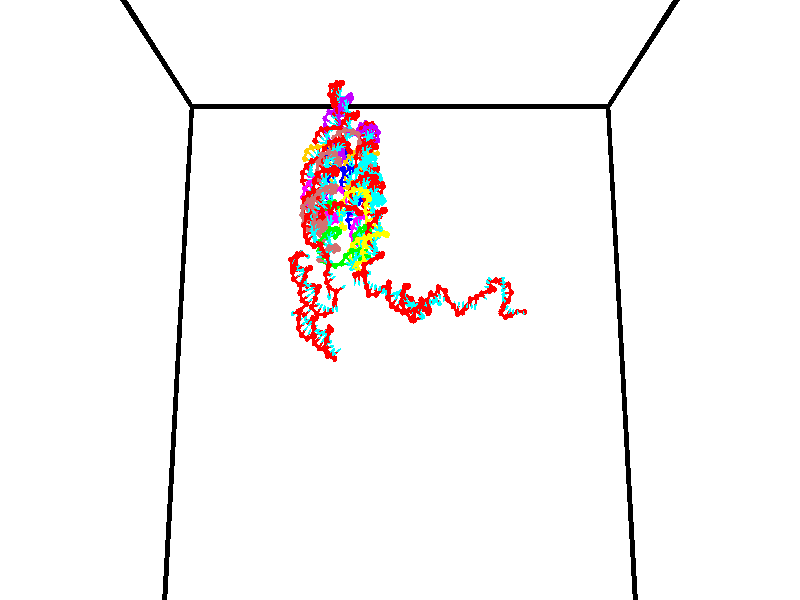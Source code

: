 // switches for output
#declare DRAW_BASES = 1; // possible values are 0, 1; only relevant for DNA ribbons
#declare DRAW_BASES_TYPE = 3; // possible values are 1, 2, 3; only relevant for DNA ribbons
#declare DRAW_FOG = 0; // set to 1 to enable fog

#include "colors.inc"

#include "transforms.inc"
background { rgb <1, 1, 1>}

#default {
   normal{
       ripples 0.25
       frequency 0.20
       turbulence 0.2
       lambda 5
   }
	finish {
		phong 0.1
		phong_size 40.
	}
}

// original window dimensions: 1024x640


// camera settings

camera {
	sky <0, 0.179814, -0.983701>
	up <0, 0.179814, -0.983701>
	right 1.6 * <1, 0, 0>
	location <35, 94.9851, 44.8844>
	look_at <35, 29.7336, 32.9568>
	direction <0, -65.2515, -11.9276>
	angle 67.0682
}


# declare cpy_camera_pos = <35, 94.9851, 44.8844>;
# if (DRAW_FOG = 1)
fog {
	fog_type 2
	up vnormalize(cpy_camera_pos)
	color rgbt<1,1,1,0.3>
	distance 1e-5
	fog_alt 3e-3
	fog_offset 56
}
# end


// LIGHTS

# declare lum = 6;
global_settings {
	ambient_light rgb lum * <0.05, 0.05, 0.05>
	max_trace_level 15
}# declare cpy_direct_light_amount = 0.25;
light_source
{	1000 * <-1, -1.16352, -0.803886>,
	rgb lum * cpy_direct_light_amount
	parallel
}

light_source
{	1000 * <1, 1.16352, 0.803886>,
	rgb lum * cpy_direct_light_amount
	parallel
}

// strand 0

// nucleotide -1

// particle -1
sphere {
	<24.759504, 35.230549, 34.949867> 0.250000
	pigment { color rgbt <1,0,0,0> }
	no_shadow
}
cylinder {
	<24.427408, 35.017151, 35.014462>,  <24.228149, 34.889111, 35.053219>, 0.100000
	pigment { color rgbt <1,0,0,0> }
	no_shadow
}
cylinder {
	<24.427408, 35.017151, 35.014462>,  <24.759504, 35.230549, 34.949867>, 0.100000
	pigment { color rgbt <1,0,0,0> }
	no_shadow
}

// particle -1
sphere {
	<24.427408, 35.017151, 35.014462> 0.100000
	pigment { color rgbt <1,0,0,0> }
	no_shadow
}
sphere {
	0, 1
	scale<0.080000,0.200000,0.300000>
	matrix <0.492831, -0.837933, -0.234492,
		0.260417, -0.115099, 0.958611,
		-0.830242, -0.533498, 0.161487,
		24.178335, 34.857101, 35.062908>
	pigment { color rgbt <0,1,1,0> }
	no_shadow
}
cylinder {
	<25.375910, 35.033424, 35.228516>,  <24.759504, 35.230549, 34.949867>, 0.130000
	pigment { color rgbt <1,0,0,0> }
	no_shadow
}

// nucleotide -1

// particle -1
sphere {
	<25.375910, 35.033424, 35.228516> 0.250000
	pigment { color rgbt <1,0,0,0> }
	no_shadow
}
cylinder {
	<25.684071, 35.005707, 34.975002>,  <25.868967, 34.989075, 34.822895>, 0.100000
	pigment { color rgbt <1,0,0,0> }
	no_shadow
}
cylinder {
	<25.684071, 35.005707, 34.975002>,  <25.375910, 35.033424, 35.228516>, 0.100000
	pigment { color rgbt <1,0,0,0> }
	no_shadow
}

// particle -1
sphere {
	<25.684071, 35.005707, 34.975002> 0.100000
	pigment { color rgbt <1,0,0,0> }
	no_shadow
}
sphere {
	0, 1
	scale<0.080000,0.200000,0.300000>
	matrix <0.630476, -0.064957, 0.773486,
		-0.094769, -0.995479, -0.006353,
		0.770402, -0.069297, -0.633781,
		25.915192, 34.984917, 34.784866>
	pigment { color rgbt <0,1,1,0> }
	no_shadow
}
cylinder {
	<25.749941, 35.178776, 35.805145>,  <25.375910, 35.033424, 35.228516>, 0.130000
	pigment { color rgbt <1,0,0,0> }
	no_shadow
}

// nucleotide -1

// particle -1
sphere {
	<25.749941, 35.178776, 35.805145> 0.250000
	pigment { color rgbt <1,0,0,0> }
	no_shadow
}
cylinder {
	<25.669987, 35.556652, 35.701145>,  <25.622013, 35.783379, 35.638744>, 0.100000
	pigment { color rgbt <1,0,0,0> }
	no_shadow
}
cylinder {
	<25.669987, 35.556652, 35.701145>,  <25.749941, 35.178776, 35.805145>, 0.100000
	pigment { color rgbt <1,0,0,0> }
	no_shadow
}

// particle -1
sphere {
	<25.669987, 35.556652, 35.701145> 0.100000
	pigment { color rgbt <1,0,0,0> }
	no_shadow
}
sphere {
	0, 1
	scale<0.080000,0.200000,0.300000>
	matrix <0.752963, 0.317898, 0.576184,
		0.626970, -0.080599, -0.774862,
		-0.199888, 0.944693, -0.260001,
		25.610020, 35.840061, 35.623146>
	pigment { color rgbt <0,1,1,0> }
	no_shadow
}
cylinder {
	<26.326427, 35.591133, 35.546257>,  <25.749941, 35.178776, 35.805145>, 0.130000
	pigment { color rgbt <1,0,0,0> }
	no_shadow
}

// nucleotide -1

// particle -1
sphere {
	<26.326427, 35.591133, 35.546257> 0.250000
	pigment { color rgbt <1,0,0,0> }
	no_shadow
}
cylinder {
	<26.055561, 35.818207, 35.733524>,  <25.893042, 35.954453, 35.845882>, 0.100000
	pigment { color rgbt <1,0,0,0> }
	no_shadow
}
cylinder {
	<26.055561, 35.818207, 35.733524>,  <26.326427, 35.591133, 35.546257>, 0.100000
	pigment { color rgbt <1,0,0,0> }
	no_shadow
}

// particle -1
sphere {
	<26.055561, 35.818207, 35.733524> 0.100000
	pigment { color rgbt <1,0,0,0> }
	no_shadow
}
sphere {
	0, 1
	scale<0.080000,0.200000,0.300000>
	matrix <0.703866, 0.314247, 0.637041,
		0.214520, 0.760908, -0.612373,
		-0.677166, 0.567686, 0.468165,
		25.852411, 35.988514, 35.873974>
	pigment { color rgbt <0,1,1,0> }
	no_shadow
}
cylinder {
	<26.727243, 36.255669, 35.657257>,  <26.326427, 35.591133, 35.546257>, 0.130000
	pigment { color rgbt <1,0,0,0> }
	no_shadow
}

// nucleotide -1

// particle -1
sphere {
	<26.727243, 36.255669, 35.657257> 0.250000
	pigment { color rgbt <1,0,0,0> }
	no_shadow
}
cylinder {
	<26.423735, 36.272507, 35.917255>,  <26.241629, 36.282612, 36.073254>, 0.100000
	pigment { color rgbt <1,0,0,0> }
	no_shadow
}
cylinder {
	<26.423735, 36.272507, 35.917255>,  <26.727243, 36.255669, 35.657257>, 0.100000
	pigment { color rgbt <1,0,0,0> }
	no_shadow
}

// particle -1
sphere {
	<26.423735, 36.272507, 35.917255> 0.100000
	pigment { color rgbt <1,0,0,0> }
	no_shadow
}
sphere {
	0, 1
	scale<0.080000,0.200000,0.300000>
	matrix <0.612061, 0.387446, 0.689396,
		-0.222816, 0.920931, -0.319749,
		-0.758772, 0.042097, 0.649995,
		26.196104, 36.285137, 36.112255>
	pigment { color rgbt <0,1,1,0> }
	no_shadow
}
cylinder {
	<26.644051, 37.007576, 35.905018>,  <26.727243, 36.255669, 35.657257>, 0.130000
	pigment { color rgbt <1,0,0,0> }
	no_shadow
}

// nucleotide -1

// particle -1
sphere {
	<26.644051, 37.007576, 35.905018> 0.250000
	pigment { color rgbt <1,0,0,0> }
	no_shadow
}
cylinder {
	<26.533083, 36.729996, 36.170788>,  <26.466501, 36.563446, 36.330250>, 0.100000
	pigment { color rgbt <1,0,0,0> }
	no_shadow
}
cylinder {
	<26.533083, 36.729996, 36.170788>,  <26.644051, 37.007576, 35.905018>, 0.100000
	pigment { color rgbt <1,0,0,0> }
	no_shadow
}

// particle -1
sphere {
	<26.533083, 36.729996, 36.170788> 0.100000
	pigment { color rgbt <1,0,0,0> }
	no_shadow
}
sphere {
	0, 1
	scale<0.080000,0.200000,0.300000>
	matrix <0.659864, 0.365027, 0.656761,
		-0.698296, 0.620632, 0.356649,
		-0.277421, -0.693953, 0.664430,
		26.449858, 36.521809, 36.370117>
	pigment { color rgbt <0,1,1,0> }
	no_shadow
}
cylinder {
	<26.641630, 37.271088, 36.521648>,  <26.644051, 37.007576, 35.905018>, 0.130000
	pigment { color rgbt <1,0,0,0> }
	no_shadow
}

// nucleotide -1

// particle -1
sphere {
	<26.641630, 37.271088, 36.521648> 0.250000
	pigment { color rgbt <1,0,0,0> }
	no_shadow
}
cylinder {
	<26.664154, 36.884991, 36.623737>,  <26.677668, 36.653332, 36.684990>, 0.100000
	pigment { color rgbt <1,0,0,0> }
	no_shadow
}
cylinder {
	<26.664154, 36.884991, 36.623737>,  <26.641630, 37.271088, 36.521648>, 0.100000
	pigment { color rgbt <1,0,0,0> }
	no_shadow
}

// particle -1
sphere {
	<26.664154, 36.884991, 36.623737> 0.100000
	pigment { color rgbt <1,0,0,0> }
	no_shadow
}
sphere {
	0, 1
	scale<0.080000,0.200000,0.300000>
	matrix <0.743843, 0.211070, 0.634151,
		-0.665979, 0.154138, 0.729873,
		0.056308, -0.965241, 0.255223,
		26.681046, 36.595417, 36.700306>
	pigment { color rgbt <0,1,1,0> }
	no_shadow
}
cylinder {
	<26.547190, 37.205978, 37.261688>,  <26.641630, 37.271088, 36.521648>, 0.130000
	pigment { color rgbt <1,0,0,0> }
	no_shadow
}

// nucleotide -1

// particle -1
sphere {
	<26.547190, 37.205978, 37.261688> 0.250000
	pigment { color rgbt <1,0,0,0> }
	no_shadow
}
cylinder {
	<26.781366, 36.911186, 37.126560>,  <26.921873, 36.734310, 37.045483>, 0.100000
	pigment { color rgbt <1,0,0,0> }
	no_shadow
}
cylinder {
	<26.781366, 36.911186, 37.126560>,  <26.547190, 37.205978, 37.261688>, 0.100000
	pigment { color rgbt <1,0,0,0> }
	no_shadow
}

// particle -1
sphere {
	<26.781366, 36.911186, 37.126560> 0.100000
	pigment { color rgbt <1,0,0,0> }
	no_shadow
}
sphere {
	0, 1
	scale<0.080000,0.200000,0.300000>
	matrix <0.669429, 0.204404, 0.714201,
		-0.457300, -0.644268, 0.613022,
		0.585441, -0.736979, -0.337817,
		26.956999, 36.690094, 37.025215>
	pigment { color rgbt <0,1,1,0> }
	no_shadow
}
cylinder {
	<26.692127, 36.889503, 37.799240>,  <26.547190, 37.205978, 37.261688>, 0.130000
	pigment { color rgbt <1,0,0,0> }
	no_shadow
}

// nucleotide -1

// particle -1
sphere {
	<26.692127, 36.889503, 37.799240> 0.250000
	pigment { color rgbt <1,0,0,0> }
	no_shadow
}
cylinder {
	<26.966454, 36.746132, 37.545883>,  <27.131050, 36.660110, 37.393867>, 0.100000
	pigment { color rgbt <1,0,0,0> }
	no_shadow
}
cylinder {
	<26.966454, 36.746132, 37.545883>,  <26.692127, 36.889503, 37.799240>, 0.100000
	pigment { color rgbt <1,0,0,0> }
	no_shadow
}

// particle -1
sphere {
	<26.966454, 36.746132, 37.545883> 0.100000
	pigment { color rgbt <1,0,0,0> }
	no_shadow
}
sphere {
	0, 1
	scale<0.080000,0.200000,0.300000>
	matrix <0.710779, 0.142891, 0.688749,
		-0.156359, -0.922558, 0.352758,
		0.685817, -0.358425, -0.633393,
		27.172199, 36.638603, 37.355865>
	pigment { color rgbt <0,1,1,0> }
	no_shadow
}
cylinder {
	<27.133934, 36.486214, 38.164543>,  <26.692127, 36.889503, 37.799240>, 0.130000
	pigment { color rgbt <1,0,0,0> }
	no_shadow
}

// nucleotide -1

// particle -1
sphere {
	<27.133934, 36.486214, 38.164543> 0.250000
	pigment { color rgbt <1,0,0,0> }
	no_shadow
}
cylinder {
	<27.336554, 36.586056, 37.834427>,  <27.458126, 36.645962, 37.636356>, 0.100000
	pigment { color rgbt <1,0,0,0> }
	no_shadow
}
cylinder {
	<27.336554, 36.586056, 37.834427>,  <27.133934, 36.486214, 38.164543>, 0.100000
	pigment { color rgbt <1,0,0,0> }
	no_shadow
}

// particle -1
sphere {
	<27.336554, 36.586056, 37.834427> 0.100000
	pigment { color rgbt <1,0,0,0> }
	no_shadow
}
sphere {
	0, 1
	scale<0.080000,0.200000,0.300000>
	matrix <0.793775, 0.238719, 0.559405,
		0.336645, -0.938461, -0.077209,
		0.506548, 0.249608, -0.825290,
		27.488518, 36.660938, 37.586838>
	pigment { color rgbt <0,1,1,0> }
	no_shadow
}
cylinder {
	<27.788128, 36.279625, 38.385696>,  <27.133934, 36.486214, 38.164543>, 0.130000
	pigment { color rgbt <1,0,0,0> }
	no_shadow
}

// nucleotide -1

// particle -1
sphere {
	<27.788128, 36.279625, 38.385696> 0.250000
	pigment { color rgbt <1,0,0,0> }
	no_shadow
}
cylinder {
	<27.859398, 36.537655, 38.088474>,  <27.902161, 36.692474, 37.910141>, 0.100000
	pigment { color rgbt <1,0,0,0> }
	no_shadow
}
cylinder {
	<27.859398, 36.537655, 38.088474>,  <27.788128, 36.279625, 38.385696>, 0.100000
	pigment { color rgbt <1,0,0,0> }
	no_shadow
}

// particle -1
sphere {
	<27.859398, 36.537655, 38.088474> 0.100000
	pigment { color rgbt <1,0,0,0> }
	no_shadow
}
sphere {
	0, 1
	scale<0.080000,0.200000,0.300000>
	matrix <0.889465, 0.217376, 0.401996,
		0.420840, -0.732548, -0.535039,
		0.178177, 0.645074, -0.743056,
		27.912851, 36.731178, 37.865559>
	pigment { color rgbt <0,1,1,0> }
	no_shadow
}
cylinder {
	<28.467123, 36.417347, 38.736382>,  <27.788128, 36.279625, 38.385696>, 0.130000
	pigment { color rgbt <1,0,0,0> }
	no_shadow
}

// nucleotide -1

// particle -1
sphere {
	<28.467123, 36.417347, 38.736382> 0.250000
	pigment { color rgbt <1,0,0,0> }
	no_shadow
}
cylinder {
	<28.791216, 36.503193, 38.518223>,  <28.985672, 36.554699, 38.387325>, 0.100000
	pigment { color rgbt <1,0,0,0> }
	no_shadow
}
cylinder {
	<28.791216, 36.503193, 38.518223>,  <28.467123, 36.417347, 38.736382>, 0.100000
	pigment { color rgbt <1,0,0,0> }
	no_shadow
}

// particle -1
sphere {
	<28.791216, 36.503193, 38.518223> 0.100000
	pigment { color rgbt <1,0,0,0> }
	no_shadow
}
sphere {
	0, 1
	scale<0.080000,0.200000,0.300000>
	matrix <0.572873, -0.093359, 0.814310,
		0.123846, -0.972226, -0.198590,
		0.810234, 0.214616, -0.545400,
		29.034286, 36.567577, 38.354603>
	pigment { color rgbt <0,1,1,0> }
	no_shadow
}
cylinder {
	<28.732836, 37.046715, 39.083622>,  <28.467123, 36.417347, 38.736382>, 0.130000
	pigment { color rgbt <1,0,0,0> }
	no_shadow
}

// nucleotide -1

// particle -1
sphere {
	<28.732836, 37.046715, 39.083622> 0.250000
	pigment { color rgbt <1,0,0,0> }
	no_shadow
}
cylinder {
	<28.706093, 37.408615, 38.915359>,  <28.690048, 37.625755, 38.814404>, 0.100000
	pigment { color rgbt <1,0,0,0> }
	no_shadow
}
cylinder {
	<28.706093, 37.408615, 38.915359>,  <28.732836, 37.046715, 39.083622>, 0.100000
	pigment { color rgbt <1,0,0,0> }
	no_shadow
}

// particle -1
sphere {
	<28.706093, 37.408615, 38.915359> 0.100000
	pigment { color rgbt <1,0,0,0> }
	no_shadow
}
sphere {
	0, 1
	scale<0.080000,0.200000,0.300000>
	matrix <-0.186988, -0.425490, -0.885435,
		-0.980085, 0.019460, 0.197625,
		-0.066856, 0.904754, -0.420655,
		28.686035, 37.680042, 38.789162>
	pigment { color rgbt <0,1,1,0> }
	no_shadow
}
cylinder {
	<28.062582, 37.168911, 38.875004>,  <28.732836, 37.046715, 39.083622>, 0.130000
	pigment { color rgbt <1,0,0,0> }
	no_shadow
}

// nucleotide -1

// particle -1
sphere {
	<28.062582, 37.168911, 38.875004> 0.250000
	pigment { color rgbt <1,0,0,0> }
	no_shadow
}
cylinder {
	<28.345394, 37.346554, 38.654865>,  <28.515081, 37.453140, 38.522781>, 0.100000
	pigment { color rgbt <1,0,0,0> }
	no_shadow
}
cylinder {
	<28.345394, 37.346554, 38.654865>,  <28.062582, 37.168911, 38.875004>, 0.100000
	pigment { color rgbt <1,0,0,0> }
	no_shadow
}

// particle -1
sphere {
	<28.345394, 37.346554, 38.654865> 0.100000
	pigment { color rgbt <1,0,0,0> }
	no_shadow
}
sphere {
	0, 1
	scale<0.080000,0.200000,0.300000>
	matrix <-0.338796, -0.470387, -0.814833,
		-0.620746, 0.762567, -0.182117,
		0.707030, 0.444104, -0.550346,
		28.557503, 37.479786, 38.489761>
	pigment { color rgbt <0,1,1,0> }
	no_shadow
}
cylinder {
	<27.743185, 37.593719, 38.310104>,  <28.062582, 37.168911, 38.875004>, 0.130000
	pigment { color rgbt <1,0,0,0> }
	no_shadow
}

// nucleotide -1

// particle -1
sphere {
	<27.743185, 37.593719, 38.310104> 0.250000
	pigment { color rgbt <1,0,0,0> }
	no_shadow
}
cylinder {
	<28.107916, 37.461712, 38.212406>,  <28.326754, 37.382507, 38.153786>, 0.100000
	pigment { color rgbt <1,0,0,0> }
	no_shadow
}
cylinder {
	<28.107916, 37.461712, 38.212406>,  <27.743185, 37.593719, 38.310104>, 0.100000
	pigment { color rgbt <1,0,0,0> }
	no_shadow
}

// particle -1
sphere {
	<28.107916, 37.461712, 38.212406> 0.100000
	pigment { color rgbt <1,0,0,0> }
	no_shadow
}
sphere {
	0, 1
	scale<0.080000,0.200000,0.300000>
	matrix <-0.363754, -0.373459, -0.853353,
		0.190409, 0.866956, -0.460577,
		0.911826, -0.330023, -0.244249,
		28.381464, 37.362705, 38.139133>
	pigment { color rgbt <0,1,1,0> }
	no_shadow
}
cylinder {
	<28.018152, 37.923702, 37.677784>,  <27.743185, 37.593719, 38.310104>, 0.130000
	pigment { color rgbt <1,0,0,0> }
	no_shadow
}

// nucleotide -1

// particle -1
sphere {
	<28.018152, 37.923702, 37.677784> 0.250000
	pigment { color rgbt <1,0,0,0> }
	no_shadow
}
cylinder {
	<28.151966, 37.549667, 37.724609>,  <28.232254, 37.325249, 37.752705>, 0.100000
	pigment { color rgbt <1,0,0,0> }
	no_shadow
}
cylinder {
	<28.151966, 37.549667, 37.724609>,  <28.018152, 37.923702, 37.677784>, 0.100000
	pigment { color rgbt <1,0,0,0> }
	no_shadow
}

// particle -1
sphere {
	<28.151966, 37.549667, 37.724609> 0.100000
	pigment { color rgbt <1,0,0,0> }
	no_shadow
}
sphere {
	0, 1
	scale<0.080000,0.200000,0.300000>
	matrix <-0.564133, -0.298214, -0.769950,
		0.754879, 0.191533, -0.627274,
		0.334533, -0.935085, 0.117065,
		28.252325, 37.269142, 37.759727>
	pigment { color rgbt <0,1,1,0> }
	no_shadow
}
cylinder {
	<28.198196, 37.633900, 37.014534>,  <28.018152, 37.923702, 37.677784>, 0.130000
	pigment { color rgbt <1,0,0,0> }
	no_shadow
}

// nucleotide -1

// particle -1
sphere {
	<28.198196, 37.633900, 37.014534> 0.250000
	pigment { color rgbt <1,0,0,0> }
	no_shadow
}
cylinder {
	<28.119080, 37.335499, 37.268890>,  <28.071609, 37.156460, 37.421505>, 0.100000
	pigment { color rgbt <1,0,0,0> }
	no_shadow
}
cylinder {
	<28.119080, 37.335499, 37.268890>,  <28.198196, 37.633900, 37.014534>, 0.100000
	pigment { color rgbt <1,0,0,0> }
	no_shadow
}

// particle -1
sphere {
	<28.119080, 37.335499, 37.268890> 0.100000
	pigment { color rgbt <1,0,0,0> }
	no_shadow
}
sphere {
	0, 1
	scale<0.080000,0.200000,0.300000>
	matrix <-0.493504, -0.484719, -0.722151,
		0.846955, -0.456652, -0.272280,
		-0.197792, -0.746000, 0.635895,
		28.059742, 37.111698, 37.459660>
	pigment { color rgbt <0,1,1,0> }
	no_shadow
}
cylinder {
	<28.351812, 36.953892, 36.715981>,  <28.198196, 37.633900, 37.014534>, 0.130000
	pigment { color rgbt <1,0,0,0> }
	no_shadow
}

// nucleotide -1

// particle -1
sphere {
	<28.351812, 36.953892, 36.715981> 0.250000
	pigment { color rgbt <1,0,0,0> }
	no_shadow
}
cylinder {
	<28.074005, 36.861660, 36.988590>,  <27.907322, 36.806320, 37.152157>, 0.100000
	pigment { color rgbt <1,0,0,0> }
	no_shadow
}
cylinder {
	<28.074005, 36.861660, 36.988590>,  <28.351812, 36.953892, 36.715981>, 0.100000
	pigment { color rgbt <1,0,0,0> }
	no_shadow
}

// particle -1
sphere {
	<28.074005, 36.861660, 36.988590> 0.100000
	pigment { color rgbt <1,0,0,0> }
	no_shadow
}
sphere {
	0, 1
	scale<0.080000,0.200000,0.300000>
	matrix <-0.472814, -0.567723, -0.673898,
		0.542305, -0.790269, 0.285273,
		-0.694516, -0.230577, 0.681529,
		27.865650, 36.792488, 37.193050>
	pigment { color rgbt <0,1,1,0> }
	no_shadow
}
cylinder {
	<28.041780, 36.311382, 36.435528>,  <28.351812, 36.953892, 36.715981>, 0.130000
	pigment { color rgbt <1,0,0,0> }
	no_shadow
}

// nucleotide -1

// particle -1
sphere {
	<28.041780, 36.311382, 36.435528> 0.250000
	pigment { color rgbt <1,0,0,0> }
	no_shadow
}
cylinder {
	<27.779512, 36.410744, 36.720734>,  <27.622152, 36.470360, 36.891857>, 0.100000
	pigment { color rgbt <1,0,0,0> }
	no_shadow
}
cylinder {
	<27.779512, 36.410744, 36.720734>,  <28.041780, 36.311382, 36.435528>, 0.100000
	pigment { color rgbt <1,0,0,0> }
	no_shadow
}

// particle -1
sphere {
	<27.779512, 36.410744, 36.720734> 0.100000
	pigment { color rgbt <1,0,0,0> }
	no_shadow
}
sphere {
	0, 1
	scale<0.080000,0.200000,0.300000>
	matrix <-0.706491, -0.535017, -0.463278,
		0.266399, -0.807499, 0.526286,
		-0.655669, 0.248399, 0.713019,
		27.582811, 36.485264, 36.934639>
	pigment { color rgbt <0,1,1,0> }
	no_shadow
}
cylinder {
	<27.735865, 35.701416, 36.699635>,  <28.041780, 36.311382, 36.435528>, 0.130000
	pigment { color rgbt <1,0,0,0> }
	no_shadow
}

// nucleotide -1

// particle -1
sphere {
	<27.735865, 35.701416, 36.699635> 0.250000
	pigment { color rgbt <1,0,0,0> }
	no_shadow
}
cylinder {
	<27.481817, 35.995487, 36.794411>,  <27.329390, 36.171928, 36.851276>, 0.100000
	pigment { color rgbt <1,0,0,0> }
	no_shadow
}
cylinder {
	<27.481817, 35.995487, 36.794411>,  <27.735865, 35.701416, 36.699635>, 0.100000
	pigment { color rgbt <1,0,0,0> }
	no_shadow
}

// particle -1
sphere {
	<27.481817, 35.995487, 36.794411> 0.100000
	pigment { color rgbt <1,0,0,0> }
	no_shadow
}
sphere {
	0, 1
	scale<0.080000,0.200000,0.300000>
	matrix <-0.620182, -0.302504, -0.723786,
		-0.460435, -0.606636, 0.648069,
		-0.635117, 0.735177, 0.236941,
		27.291283, 36.216042, 36.865494>
	pigment { color rgbt <0,1,1,0> }
	no_shadow
}
cylinder {
	<27.121017, 35.354813, 36.755405>,  <27.735865, 35.701416, 36.699635>, 0.130000
	pigment { color rgbt <1,0,0,0> }
	no_shadow
}

// nucleotide -1

// particle -1
sphere {
	<27.121017, 35.354813, 36.755405> 0.250000
	pigment { color rgbt <1,0,0,0> }
	no_shadow
}
cylinder {
	<26.996161, 35.730824, 36.700390>,  <26.921247, 35.956429, 36.667381>, 0.100000
	pigment { color rgbt <1,0,0,0> }
	no_shadow
}
cylinder {
	<26.996161, 35.730824, 36.700390>,  <27.121017, 35.354813, 36.755405>, 0.100000
	pigment { color rgbt <1,0,0,0> }
	no_shadow
}

// particle -1
sphere {
	<26.996161, 35.730824, 36.700390> 0.100000
	pigment { color rgbt <1,0,0,0> }
	no_shadow
}
sphere {
	0, 1
	scale<0.080000,0.200000,0.300000>
	matrix <-0.327182, -0.242285, -0.913373,
		-0.891919, -0.240099, 0.383187,
		-0.312141, 0.940027, -0.137543,
		26.902519, 36.012833, 36.659126>
	pigment { color rgbt <0,1,1,0> }
	no_shadow
}
cylinder {
	<26.432583, 35.311481, 36.410858>,  <27.121017, 35.354813, 36.755405>, 0.130000
	pigment { color rgbt <1,0,0,0> }
	no_shadow
}

// nucleotide -1

// particle -1
sphere {
	<26.432583, 35.311481, 36.410858> 0.250000
	pigment { color rgbt <1,0,0,0> }
	no_shadow
}
cylinder {
	<26.581480, 35.675209, 36.336483>,  <26.670818, 35.893444, 36.291859>, 0.100000
	pigment { color rgbt <1,0,0,0> }
	no_shadow
}
cylinder {
	<26.581480, 35.675209, 36.336483>,  <26.432583, 35.311481, 36.410858>, 0.100000
	pigment { color rgbt <1,0,0,0> }
	no_shadow
}

// particle -1
sphere {
	<26.581480, 35.675209, 36.336483> 0.100000
	pigment { color rgbt <1,0,0,0> }
	no_shadow
}
sphere {
	0, 1
	scale<0.080000,0.200000,0.300000>
	matrix <-0.461783, 0.007671, -0.886959,
		-0.805102, 0.416030, 0.422764,
		0.372245, 0.909318, -0.185940,
		26.693153, 35.948006, 36.280701>
	pigment { color rgbt <0,1,1,0> }
	no_shadow
}
cylinder {
	<26.491293, 35.587547, 37.078293>,  <26.432583, 35.311481, 36.410858>, 0.130000
	pigment { color rgbt <1,0,0,0> }
	no_shadow
}

// nucleotide -1

// particle -1
sphere {
	<26.491293, 35.587547, 37.078293> 0.250000
	pigment { color rgbt <1,0,0,0> }
	no_shadow
}
cylinder {
	<26.477043, 35.985989, 37.046043>,  <26.468493, 36.225056, 37.026695>, 0.100000
	pigment { color rgbt <1,0,0,0> }
	no_shadow
}
cylinder {
	<26.477043, 35.985989, 37.046043>,  <26.491293, 35.587547, 37.078293>, 0.100000
	pigment { color rgbt <1,0,0,0> }
	no_shadow
}

// particle -1
sphere {
	<26.477043, 35.985989, 37.046043> 0.100000
	pigment { color rgbt <1,0,0,0> }
	no_shadow
}
sphere {
	0, 1
	scale<0.080000,0.200000,0.300000>
	matrix <-0.825549, -0.074797, -0.559352,
		-0.563205, 0.046628, 0.825000,
		-0.035626, 0.996108, -0.080620,
		26.466354, 36.284821, 37.021858>
	pigment { color rgbt <0,1,1,0> }
	no_shadow
}
cylinder {
	<25.842518, 35.802078, 37.295242>,  <26.491293, 35.587547, 37.078293>, 0.130000
	pigment { color rgbt <1,0,0,0> }
	no_shadow
}

// nucleotide -1

// particle -1
sphere {
	<25.842518, 35.802078, 37.295242> 0.250000
	pigment { color rgbt <1,0,0,0> }
	no_shadow
}
cylinder {
	<26.000097, 36.058666, 37.031933>,  <26.094645, 36.212620, 36.873947>, 0.100000
	pigment { color rgbt <1,0,0,0> }
	no_shadow
}
cylinder {
	<26.000097, 36.058666, 37.031933>,  <25.842518, 35.802078, 37.295242>, 0.100000
	pigment { color rgbt <1,0,0,0> }
	no_shadow
}

// particle -1
sphere {
	<26.000097, 36.058666, 37.031933> 0.100000
	pigment { color rgbt <1,0,0,0> }
	no_shadow
}
sphere {
	0, 1
	scale<0.080000,0.200000,0.300000>
	matrix <-0.837493, -0.044562, -0.544628,
		-0.378695, 0.765854, 0.519670,
		0.393948, 0.641468, -0.658273,
		26.118282, 36.251106, 36.834450>
	pigment { color rgbt <0,1,1,0> }
	no_shadow
}
cylinder {
	<25.317699, 36.296181, 37.073086>,  <25.842518, 35.802078, 37.295242>, 0.130000
	pigment { color rgbt <1,0,0,0> }
	no_shadow
}

// nucleotide -1

// particle -1
sphere {
	<25.317699, 36.296181, 37.073086> 0.250000
	pigment { color rgbt <1,0,0,0> }
	no_shadow
}
cylinder {
	<25.579685, 36.303558, 36.770912>,  <25.736877, 36.307983, 36.589607>, 0.100000
	pigment { color rgbt <1,0,0,0> }
	no_shadow
}
cylinder {
	<25.579685, 36.303558, 36.770912>,  <25.317699, 36.296181, 37.073086>, 0.100000
	pigment { color rgbt <1,0,0,0> }
	no_shadow
}

// particle -1
sphere {
	<25.579685, 36.303558, 36.770912> 0.100000
	pigment { color rgbt <1,0,0,0> }
	no_shadow
}
sphere {
	0, 1
	scale<0.080000,0.200000,0.300000>
	matrix <-0.755360, -0.012121, -0.655198,
		-0.021239, 0.999756, 0.005991,
		0.654966, 0.018441, -0.755434,
		25.776175, 36.309090, 36.544281>
	pigment { color rgbt <0,1,1,0> }
	no_shadow
}
cylinder {
	<25.083797, 36.738800, 36.549084>,  <25.317699, 36.296181, 37.073086>, 0.130000
	pigment { color rgbt <1,0,0,0> }
	no_shadow
}

// nucleotide -1

// particle -1
sphere {
	<25.083797, 36.738800, 36.549084> 0.250000
	pigment { color rgbt <1,0,0,0> }
	no_shadow
}
cylinder {
	<25.325132, 36.501507, 36.335892>,  <25.469933, 36.359131, 36.207977>, 0.100000
	pigment { color rgbt <1,0,0,0> }
	no_shadow
}
cylinder {
	<25.325132, 36.501507, 36.335892>,  <25.083797, 36.738800, 36.549084>, 0.100000
	pigment { color rgbt <1,0,0,0> }
	no_shadow
}

// particle -1
sphere {
	<25.325132, 36.501507, 36.335892> 0.100000
	pigment { color rgbt <1,0,0,0> }
	no_shadow
}
sphere {
	0, 1
	scale<0.080000,0.200000,0.300000>
	matrix <-0.729321, -0.140087, -0.669676,
		0.322608, 0.792752, -0.517174,
		0.603337, -0.593228, -0.532977,
		25.506134, 36.323540, 36.175999>
	pigment { color rgbt <0,1,1,0> }
	no_shadow
}
cylinder {
	<25.165146, 37.135399, 35.889732>,  <25.083797, 36.738800, 36.549084>, 0.130000
	pigment { color rgbt <1,0,0,0> }
	no_shadow
}

// nucleotide -1

// particle -1
sphere {
	<25.165146, 37.135399, 35.889732> 0.250000
	pigment { color rgbt <1,0,0,0> }
	no_shadow
}
cylinder {
	<25.216789, 36.741554, 35.842609>,  <25.247774, 36.505249, 35.814335>, 0.100000
	pigment { color rgbt <1,0,0,0> }
	no_shadow
}
cylinder {
	<25.216789, 36.741554, 35.842609>,  <25.165146, 37.135399, 35.889732>, 0.100000
	pigment { color rgbt <1,0,0,0> }
	no_shadow
}

// particle -1
sphere {
	<25.216789, 36.741554, 35.842609> 0.100000
	pigment { color rgbt <1,0,0,0> }
	no_shadow
}
sphere {
	0, 1
	scale<0.080000,0.200000,0.300000>
	matrix <-0.622202, 0.012070, -0.782764,
		0.772138, 0.174359, -0.611066,
		0.129107, -0.984608, -0.117806,
		25.255522, 36.446171, 35.807266>
	pigment { color rgbt <0,1,1,0> }
	no_shadow
}
cylinder {
	<25.286350, 36.989807, 35.153965>,  <25.165146, 37.135399, 35.889732>, 0.130000
	pigment { color rgbt <1,0,0,0> }
	no_shadow
}

// nucleotide -1

// particle -1
sphere {
	<25.286350, 36.989807, 35.153965> 0.250000
	pigment { color rgbt <1,0,0,0> }
	no_shadow
}
cylinder {
	<25.140566, 36.649208, 35.304756>,  <25.053095, 36.444847, 35.395229>, 0.100000
	pigment { color rgbt <1,0,0,0> }
	no_shadow
}
cylinder {
	<25.140566, 36.649208, 35.304756>,  <25.286350, 36.989807, 35.153965>, 0.100000
	pigment { color rgbt <1,0,0,0> }
	no_shadow
}

// particle -1
sphere {
	<25.140566, 36.649208, 35.304756> 0.100000
	pigment { color rgbt <1,0,0,0> }
	no_shadow
}
sphere {
	0, 1
	scale<0.080000,0.200000,0.300000>
	matrix <-0.670907, -0.040642, -0.740427,
		0.645796, -0.522774, -0.556467,
		-0.364460, -0.851502, 0.376979,
		25.031227, 36.393757, 35.417850>
	pigment { color rgbt <0,1,1,0> }
	no_shadow
}
cylinder {
	<25.883577, 36.980755, 34.638760>,  <25.286350, 36.989807, 35.153965>, 0.130000
	pigment { color rgbt <1,0,0,0> }
	no_shadow
}

// nucleotide -1

// particle -1
sphere {
	<25.883577, 36.980755, 34.638760> 0.250000
	pigment { color rgbt <1,0,0,0> }
	no_shadow
}
cylinder {
	<26.132820, 37.260841, 34.499371>,  <26.282366, 37.428894, 34.415737>, 0.100000
	pigment { color rgbt <1,0,0,0> }
	no_shadow
}
cylinder {
	<26.132820, 37.260841, 34.499371>,  <25.883577, 36.980755, 34.638760>, 0.100000
	pigment { color rgbt <1,0,0,0> }
	no_shadow
}

// particle -1
sphere {
	<26.132820, 37.260841, 34.499371> 0.100000
	pigment { color rgbt <1,0,0,0> }
	no_shadow
}
sphere {
	0, 1
	scale<0.080000,0.200000,0.300000>
	matrix <-0.506482, 0.021731, -0.861976,
		-0.596000, 0.713597, 0.368189,
		0.623105, 0.700219, -0.348473,
		26.319752, 37.470905, 34.394829>
	pigment { color rgbt <0,1,1,0> }
	no_shadow
}
cylinder {
	<25.526747, 37.539463, 34.415871>,  <25.883577, 36.980755, 34.638760>, 0.130000
	pigment { color rgbt <1,0,0,0> }
	no_shadow
}

// nucleotide -1

// particle -1
sphere {
	<25.526747, 37.539463, 34.415871> 0.250000
	pigment { color rgbt <1,0,0,0> }
	no_shadow
}
cylinder {
	<25.866142, 37.544548, 34.204247>,  <26.069778, 37.547600, 34.077271>, 0.100000
	pigment { color rgbt <1,0,0,0> }
	no_shadow
}
cylinder {
	<25.866142, 37.544548, 34.204247>,  <25.526747, 37.539463, 34.415871>, 0.100000
	pigment { color rgbt <1,0,0,0> }
	no_shadow
}

// particle -1
sphere {
	<25.866142, 37.544548, 34.204247> 0.100000
	pigment { color rgbt <1,0,0,0> }
	no_shadow
}
sphere {
	0, 1
	scale<0.080000,0.200000,0.300000>
	matrix <-0.529119, 0.001307, -0.848547,
		-0.010095, 0.999918, 0.007835,
		0.848487, 0.012712, -0.529063,
		26.120689, 37.548363, 34.045528>
	pigment { color rgbt <0,1,1,0> }
	no_shadow
}
cylinder {
	<25.356964, 37.848831, 33.869209>,  <25.526747, 37.539463, 34.415871>, 0.130000
	pigment { color rgbt <1,0,0,0> }
	no_shadow
}

// nucleotide -1

// particle -1
sphere {
	<25.356964, 37.848831, 33.869209> 0.250000
	pigment { color rgbt <1,0,0,0> }
	no_shadow
}
cylinder {
	<25.710623, 37.727905, 33.726723>,  <25.922817, 37.655350, 33.641232>, 0.100000
	pigment { color rgbt <1,0,0,0> }
	no_shadow
}
cylinder {
	<25.710623, 37.727905, 33.726723>,  <25.356964, 37.848831, 33.869209>, 0.100000
	pigment { color rgbt <1,0,0,0> }
	no_shadow
}

// particle -1
sphere {
	<25.710623, 37.727905, 33.726723> 0.100000
	pigment { color rgbt <1,0,0,0> }
	no_shadow
}
sphere {
	0, 1
	scale<0.080000,0.200000,0.300000>
	matrix <-0.387387, -0.048150, -0.920659,
		0.261180, 0.951990, -0.159686,
		0.884147, -0.302318, -0.356213,
		25.975866, 37.637211, 33.619858>
	pigment { color rgbt <0,1,1,0> }
	no_shadow
}
cylinder {
	<25.508116, 38.355667, 33.303318>,  <25.356964, 37.848831, 33.869209>, 0.130000
	pigment { color rgbt <1,0,0,0> }
	no_shadow
}

// nucleotide -1

// particle -1
sphere {
	<25.508116, 38.355667, 33.303318> 0.250000
	pigment { color rgbt <1,0,0,0> }
	no_shadow
}
cylinder {
	<25.714098, 38.017014, 33.249611>,  <25.837687, 37.813820, 33.217384>, 0.100000
	pigment { color rgbt <1,0,0,0> }
	no_shadow
}
cylinder {
	<25.714098, 38.017014, 33.249611>,  <25.508116, 38.355667, 33.303318>, 0.100000
	pigment { color rgbt <1,0,0,0> }
	no_shadow
}

// particle -1
sphere {
	<25.714098, 38.017014, 33.249611> 0.100000
	pigment { color rgbt <1,0,0,0> }
	no_shadow
}
sphere {
	0, 1
	scale<0.080000,0.200000,0.300000>
	matrix <-0.379981, -0.085041, -0.921077,
		0.768397, 0.525335, -0.365498,
		0.514956, -0.846635, -0.134272,
		25.868586, 37.763023, 33.209328>
	pigment { color rgbt <0,1,1,0> }
	no_shadow
}
cylinder {
	<25.902876, 38.415604, 32.624359>,  <25.508116, 38.355667, 33.303318>, 0.130000
	pigment { color rgbt <1,0,0,0> }
	no_shadow
}

// nucleotide -1

// particle -1
sphere {
	<25.902876, 38.415604, 32.624359> 0.250000
	pigment { color rgbt <1,0,0,0> }
	no_shadow
}
cylinder {
	<25.842346, 38.028603, 32.705391>,  <25.806028, 37.796402, 32.754009>, 0.100000
	pigment { color rgbt <1,0,0,0> }
	no_shadow
}
cylinder {
	<25.842346, 38.028603, 32.705391>,  <25.902876, 38.415604, 32.624359>, 0.100000
	pigment { color rgbt <1,0,0,0> }
	no_shadow
}

// particle -1
sphere {
	<25.842346, 38.028603, 32.705391> 0.100000
	pigment { color rgbt <1,0,0,0> }
	no_shadow
}
sphere {
	0, 1
	scale<0.080000,0.200000,0.300000>
	matrix <-0.344147, -0.140555, -0.928335,
		0.926641, -0.210199, -0.311694,
		-0.151325, -0.967502, 0.202584,
		25.796949, 37.738354, 32.766167>
	pigment { color rgbt <0,1,1,0> }
	no_shadow
}
cylinder {
	<26.012884, 38.104176, 32.008011>,  <25.902876, 38.415604, 32.624359>, 0.130000
	pigment { color rgbt <1,0,0,0> }
	no_shadow
}

// nucleotide -1

// particle -1
sphere {
	<26.012884, 38.104176, 32.008011> 0.250000
	pigment { color rgbt <1,0,0,0> }
	no_shadow
}
cylinder {
	<25.828485, 37.805798, 32.200279>,  <25.717846, 37.626770, 32.315639>, 0.100000
	pigment { color rgbt <1,0,0,0> }
	no_shadow
}
cylinder {
	<25.828485, 37.805798, 32.200279>,  <26.012884, 38.104176, 32.008011>, 0.100000
	pigment { color rgbt <1,0,0,0> }
	no_shadow
}

// particle -1
sphere {
	<25.828485, 37.805798, 32.200279> 0.100000
	pigment { color rgbt <1,0,0,0> }
	no_shadow
}
sphere {
	0, 1
	scale<0.080000,0.200000,0.300000>
	matrix <-0.326062, -0.361390, -0.873545,
		0.825329, -0.559429, -0.076626,
		-0.460994, -0.745947, 0.480674,
		25.690187, 37.582012, 32.344482>
	pigment { color rgbt <0,1,1,0> }
	no_shadow
}
cylinder {
	<26.215822, 37.445488, 31.697216>,  <26.012884, 38.104176, 32.008011>, 0.130000
	pigment { color rgbt <1,0,0,0> }
	no_shadow
}

// nucleotide -1

// particle -1
sphere {
	<26.215822, 37.445488, 31.697216> 0.250000
	pigment { color rgbt <1,0,0,0> }
	no_shadow
}
cylinder {
	<25.839239, 37.462021, 31.831053>,  <25.613289, 37.471943, 31.911354>, 0.100000
	pigment { color rgbt <1,0,0,0> }
	no_shadow
}
cylinder {
	<25.839239, 37.462021, 31.831053>,  <26.215822, 37.445488, 31.697216>, 0.100000
	pigment { color rgbt <1,0,0,0> }
	no_shadow
}

// particle -1
sphere {
	<25.839239, 37.462021, 31.831053> 0.100000
	pigment { color rgbt <1,0,0,0> }
	no_shadow
}
sphere {
	0, 1
	scale<0.080000,0.200000,0.300000>
	matrix <-0.336126, -0.038411, -0.941033,
		-0.026025, -0.998408, 0.050049,
		-0.941457, 0.041314, 0.334591,
		25.556803, 37.474422, 31.931429>
	pigment { color rgbt <0,1,1,0> }
	no_shadow
}
cylinder {
	<26.135399, 36.689892, 31.565859>,  <26.215822, 37.445488, 31.697216>, 0.130000
	pigment { color rgbt <1,0,0,0> }
	no_shadow
}

// nucleotide -1

// particle -1
sphere {
	<26.135399, 36.689892, 31.565859> 0.250000
	pigment { color rgbt <1,0,0,0> }
	no_shadow
}
cylinder {
	<25.830835, 36.770256, 31.812399>,  <25.648096, 36.818474, 31.960323>, 0.100000
	pigment { color rgbt <1,0,0,0> }
	no_shadow
}
cylinder {
	<25.830835, 36.770256, 31.812399>,  <26.135399, 36.689892, 31.565859>, 0.100000
	pigment { color rgbt <1,0,0,0> }
	no_shadow
}

// particle -1
sphere {
	<25.830835, 36.770256, 31.812399> 0.100000
	pigment { color rgbt <1,0,0,0> }
	no_shadow
}
sphere {
	0, 1
	scale<0.080000,0.200000,0.300000>
	matrix <-0.645979, -0.315027, -0.695320,
		0.054468, -0.927573, 0.369651,
		-0.761410, 0.200914, 0.616351,
		25.602413, 36.830532, 31.997305>
	pigment { color rgbt <0,1,1,0> }
	no_shadow
}
cylinder {
	<25.693020, 36.155510, 31.544996>,  <26.135399, 36.689892, 31.565859>, 0.130000
	pigment { color rgbt <1,0,0,0> }
	no_shadow
}

// nucleotide -1

// particle -1
sphere {
	<25.693020, 36.155510, 31.544996> 0.250000
	pigment { color rgbt <1,0,0,0> }
	no_shadow
}
cylinder {
	<25.479637, 36.480385, 31.639467>,  <25.351608, 36.675308, 31.696150>, 0.100000
	pigment { color rgbt <1,0,0,0> }
	no_shadow
}
cylinder {
	<25.479637, 36.480385, 31.639467>,  <25.693020, 36.155510, 31.544996>, 0.100000
	pigment { color rgbt <1,0,0,0> }
	no_shadow
}

// particle -1
sphere {
	<25.479637, 36.480385, 31.639467> 0.100000
	pigment { color rgbt <1,0,0,0> }
	no_shadow
}
sphere {
	0, 1
	scale<0.080000,0.200000,0.300000>
	matrix <-0.524937, -0.098959, -0.845369,
		-0.663224, -0.574946, 0.479136,
		-0.533456, 0.812185, 0.236179,
		25.319601, 36.724041, 31.710321>
	pigment { color rgbt <0,1,1,0> }
	no_shadow
}
cylinder {
	<24.964611, 35.938137, 31.419857>,  <25.693020, 36.155510, 31.544996>, 0.130000
	pigment { color rgbt <1,0,0,0> }
	no_shadow
}

// nucleotide -1

// particle -1
sphere {
	<24.964611, 35.938137, 31.419857> 0.250000
	pigment { color rgbt <1,0,0,0> }
	no_shadow
}
cylinder {
	<24.950689, 36.337887, 31.417446>,  <24.942337, 36.577736, 31.416000>, 0.100000
	pigment { color rgbt <1,0,0,0> }
	no_shadow
}
cylinder {
	<24.950689, 36.337887, 31.417446>,  <24.964611, 35.938137, 31.419857>, 0.100000
	pigment { color rgbt <1,0,0,0> }
	no_shadow
}

// particle -1
sphere {
	<24.950689, 36.337887, 31.417446> 0.100000
	pigment { color rgbt <1,0,0,0> }
	no_shadow
}
sphere {
	0, 1
	scale<0.080000,0.200000,0.300000>
	matrix <-0.713579, -0.029071, -0.699971,
		-0.699710, -0.020060, 0.714146,
		-0.034803, 0.999376, -0.006027,
		24.940248, 36.637699, 31.415638>
	pigment { color rgbt <0,1,1,0> }
	no_shadow
}
cylinder {
	<24.252508, 36.137398, 31.448498>,  <24.964611, 35.938137, 31.419857>, 0.130000
	pigment { color rgbt <1,0,0,0> }
	no_shadow
}

// nucleotide -1

// particle -1
sphere {
	<24.252508, 36.137398, 31.448498> 0.250000
	pigment { color rgbt <1,0,0,0> }
	no_shadow
}
cylinder {
	<24.503063, 36.368809, 31.239523>,  <24.653397, 36.507656, 31.114138>, 0.100000
	pigment { color rgbt <1,0,0,0> }
	no_shadow
}
cylinder {
	<24.503063, 36.368809, 31.239523>,  <24.252508, 36.137398, 31.448498>, 0.100000
	pigment { color rgbt <1,0,0,0> }
	no_shadow
}

// particle -1
sphere {
	<24.503063, 36.368809, 31.239523> 0.100000
	pigment { color rgbt <1,0,0,0> }
	no_shadow
}
sphere {
	0, 1
	scale<0.080000,0.200000,0.300000>
	matrix <-0.553850, -0.141311, -0.820537,
		-0.548532, 0.803327, 0.231904,
		0.626389, 0.578531, -0.522436,
		24.690979, 36.542366, 31.082792>
	pigment { color rgbt <0,1,1,0> }
	no_shadow
}
cylinder {
	<24.027418, 36.018543, 30.674450>,  <24.252508, 36.137398, 31.448498>, 0.130000
	pigment { color rgbt <1,0,0,0> }
	no_shadow
}

// nucleotide -1

// particle -1
sphere {
	<24.027418, 36.018543, 30.674450> 0.250000
	pigment { color rgbt <1,0,0,0> }
	no_shadow
}
cylinder {
	<24.341324, 35.831825, 30.511356>,  <24.529667, 35.719795, 30.413500>, 0.100000
	pigment { color rgbt <1,0,0,0> }
	no_shadow
}
cylinder {
	<24.341324, 35.831825, 30.511356>,  <24.027418, 36.018543, 30.674450>, 0.100000
	pigment { color rgbt <1,0,0,0> }
	no_shadow
}

// particle -1
sphere {
	<24.341324, 35.831825, 30.511356> 0.100000
	pigment { color rgbt <1,0,0,0> }
	no_shadow
}
sphere {
	0, 1
	scale<0.080000,0.200000,0.300000>
	matrix <-0.617166, -0.649072, -0.444760,
		-0.057035, 0.600670, -0.797461,
		0.784763, -0.466799, -0.407732,
		24.576754, 35.691784, 30.389036>
	pigment { color rgbt <0,1,1,0> }
	no_shadow
}
cylinder {
	<24.712849, 36.356396, 30.296114>,  <24.027418, 36.018543, 30.674450>, 0.130000
	pigment { color rgbt <1,0,0,0> }
	no_shadow
}

// nucleotide -1

// particle -1
sphere {
	<24.712849, 36.356396, 30.296114> 0.250000
	pigment { color rgbt <1,0,0,0> }
	no_shadow
}
cylinder {
	<24.900749, 36.079739, 30.076675>,  <25.013489, 35.913742, 29.945011>, 0.100000
	pigment { color rgbt <1,0,0,0> }
	no_shadow
}
cylinder {
	<24.900749, 36.079739, 30.076675>,  <24.712849, 36.356396, 30.296114>, 0.100000
	pigment { color rgbt <1,0,0,0> }
	no_shadow
}

// particle -1
sphere {
	<24.900749, 36.079739, 30.076675> 0.100000
	pigment { color rgbt <1,0,0,0> }
	no_shadow
}
sphere {
	0, 1
	scale<0.080000,0.200000,0.300000>
	matrix <0.271030, -0.478427, 0.835255,
		-0.840166, -0.541047, -0.037283,
		0.469750, -0.691648, -0.548597,
		25.041674, 35.872246, 29.912096>
	pigment { color rgbt <0,1,1,0> }
	no_shadow
}
cylinder {
	<25.294611, 36.849689, 30.411617>,  <24.712849, 36.356396, 30.296114>, 0.130000
	pigment { color rgbt <1,0,0,0> }
	no_shadow
}

// nucleotide -1

// particle -1
sphere {
	<25.294611, 36.849689, 30.411617> 0.250000
	pigment { color rgbt <1,0,0,0> }
	no_shadow
}
cylinder {
	<25.585892, 36.577160, 30.441347>,  <25.760660, 36.413643, 30.459185>, 0.100000
	pigment { color rgbt <1,0,0,0> }
	no_shadow
}
cylinder {
	<25.585892, 36.577160, 30.441347>,  <25.294611, 36.849689, 30.411617>, 0.100000
	pigment { color rgbt <1,0,0,0> }
	no_shadow
}

// particle -1
sphere {
	<25.585892, 36.577160, 30.441347> 0.100000
	pigment { color rgbt <1,0,0,0> }
	no_shadow
}
sphere {
	0, 1
	scale<0.080000,0.200000,0.300000>
	matrix <-0.655597, -0.724080, -0.214242,
		0.199786, 0.107284, -0.973949,
		0.728202, -0.681321, 0.074326,
		25.804352, 36.372765, 30.463644>
	pigment { color rgbt <0,1,1,0> }
	no_shadow
}
cylinder {
	<25.051346, 37.546967, 30.668837>,  <25.294611, 36.849689, 30.411617>, 0.130000
	pigment { color rgbt <1,0,0,0> }
	no_shadow
}

// nucleotide -1

// particle -1
sphere {
	<25.051346, 37.546967, 30.668837> 0.250000
	pigment { color rgbt <1,0,0,0> }
	no_shadow
}
cylinder {
	<24.800375, 37.376797, 30.929712>,  <24.649794, 37.274693, 31.086237>, 0.100000
	pigment { color rgbt <1,0,0,0> }
	no_shadow
}
cylinder {
	<24.800375, 37.376797, 30.929712>,  <25.051346, 37.546967, 30.668837>, 0.100000
	pigment { color rgbt <1,0,0,0> }
	no_shadow
}

// particle -1
sphere {
	<24.800375, 37.376797, 30.929712> 0.100000
	pigment { color rgbt <1,0,0,0> }
	no_shadow
}
sphere {
	0, 1
	scale<0.080000,0.200000,0.300000>
	matrix <0.671440, 0.128577, 0.729819,
		-0.394343, 0.895811, 0.204977,
		-0.627425, -0.425429, 0.652187,
		24.612148, 37.249168, 31.125368>
	pigment { color rgbt <0,1,1,0> }
	no_shadow
}
cylinder {
	<24.889498, 37.900814, 31.420776>,  <25.051346, 37.546967, 30.668837>, 0.130000
	pigment { color rgbt <1,0,0,0> }
	no_shadow
}

// nucleotide -1

// particle -1
sphere {
	<24.889498, 37.900814, 31.420776> 0.250000
	pigment { color rgbt <1,0,0,0> }
	no_shadow
}
cylinder {
	<24.874229, 37.501152, 31.426828>,  <24.865068, 37.261353, 31.430460>, 0.100000
	pigment { color rgbt <1,0,0,0> }
	no_shadow
}
cylinder {
	<24.874229, 37.501152, 31.426828>,  <24.889498, 37.900814, 31.420776>, 0.100000
	pigment { color rgbt <1,0,0,0> }
	no_shadow
}

// particle -1
sphere {
	<24.874229, 37.501152, 31.426828> 0.100000
	pigment { color rgbt <1,0,0,0> }
	no_shadow
}
sphere {
	0, 1
	scale<0.080000,0.200000,0.300000>
	matrix <0.542658, -0.008013, 0.839916,
		-0.839086, 0.040271, 0.542506,
		-0.038171, -0.999157, 0.015130,
		24.862778, 37.201405, 31.431368>
	pigment { color rgbt <0,1,1,0> }
	no_shadow
}
cylinder {
	<24.534775, 37.644310, 32.094666>,  <24.889498, 37.900814, 31.420776>, 0.130000
	pigment { color rgbt <1,0,0,0> }
	no_shadow
}

// nucleotide -1

// particle -1
sphere {
	<24.534775, 37.644310, 32.094666> 0.250000
	pigment { color rgbt <1,0,0,0> }
	no_shadow
}
cylinder {
	<24.789972, 37.368378, 31.957792>,  <24.943090, 37.202816, 31.875668>, 0.100000
	pigment { color rgbt <1,0,0,0> }
	no_shadow
}
cylinder {
	<24.789972, 37.368378, 31.957792>,  <24.534775, 37.644310, 32.094666>, 0.100000
	pigment { color rgbt <1,0,0,0> }
	no_shadow
}

// particle -1
sphere {
	<24.789972, 37.368378, 31.957792> 0.100000
	pigment { color rgbt <1,0,0,0> }
	no_shadow
}
sphere {
	0, 1
	scale<0.080000,0.200000,0.300000>
	matrix <0.442407, -0.035352, 0.896117,
		-0.630270, -0.723103, 0.282634,
		0.637993, -0.689835, -0.342187,
		24.981371, 37.161427, 31.855137>
	pigment { color rgbt <0,1,1,0> }
	no_shadow
}
cylinder {
	<24.552265, 36.999157, 32.545799>,  <24.534775, 37.644310, 32.094666>, 0.130000
	pigment { color rgbt <1,0,0,0> }
	no_shadow
}

// nucleotide -1

// particle -1
sphere {
	<24.552265, 36.999157, 32.545799> 0.250000
	pigment { color rgbt <1,0,0,0> }
	no_shadow
}
cylinder {
	<24.907475, 37.074062, 32.377823>,  <25.120600, 37.119007, 32.277039>, 0.100000
	pigment { color rgbt <1,0,0,0> }
	no_shadow
}
cylinder {
	<24.907475, 37.074062, 32.377823>,  <24.552265, 36.999157, 32.545799>, 0.100000
	pigment { color rgbt <1,0,0,0> }
	no_shadow
}

// particle -1
sphere {
	<24.907475, 37.074062, 32.377823> 0.100000
	pigment { color rgbt <1,0,0,0> }
	no_shadow
}
sphere {
	0, 1
	scale<0.080000,0.200000,0.300000>
	matrix <0.410533, 0.088400, 0.907551,
		0.207079, -0.978323, 0.001621,
		0.888021, 0.187269, -0.419940,
		25.173882, 37.130241, 32.251842>
	pigment { color rgbt <0,1,1,0> }
	no_shadow
}
cylinder {
	<25.070503, 36.615578, 32.925461>,  <24.552265, 36.999157, 32.545799>, 0.130000
	pigment { color rgbt <1,0,0,0> }
	no_shadow
}

// nucleotide -1

// particle -1
sphere {
	<25.070503, 36.615578, 32.925461> 0.250000
	pigment { color rgbt <1,0,0,0> }
	no_shadow
}
cylinder {
	<25.269121, 36.912163, 32.744938>,  <25.388292, 37.090115, 32.636623>, 0.100000
	pigment { color rgbt <1,0,0,0> }
	no_shadow
}
cylinder {
	<25.269121, 36.912163, 32.744938>,  <25.070503, 36.615578, 32.925461>, 0.100000
	pigment { color rgbt <1,0,0,0> }
	no_shadow
}

// particle -1
sphere {
	<25.269121, 36.912163, 32.744938> 0.100000
	pigment { color rgbt <1,0,0,0> }
	no_shadow
}
sphere {
	0, 1
	scale<0.080000,0.200000,0.300000>
	matrix <0.550544, 0.132951, 0.824151,
		0.671078, -0.657693, -0.342191,
		0.496543, 0.741461, -0.451309,
		25.418085, 37.134602, 32.609547>
	pigment { color rgbt <0,1,1,0> }
	no_shadow
}
cylinder {
	<25.794907, 36.427193, 33.002117>,  <25.070503, 36.615578, 32.925461>, 0.130000
	pigment { color rgbt <1,0,0,0> }
	no_shadow
}

// nucleotide -1

// particle -1
sphere {
	<25.794907, 36.427193, 33.002117> 0.250000
	pigment { color rgbt <1,0,0,0> }
	no_shadow
}
cylinder {
	<25.762562, 36.822811, 32.952732>,  <25.743155, 37.060184, 32.923100>, 0.100000
	pigment { color rgbt <1,0,0,0> }
	no_shadow
}
cylinder {
	<25.762562, 36.822811, 32.952732>,  <25.794907, 36.427193, 33.002117>, 0.100000
	pigment { color rgbt <1,0,0,0> }
	no_shadow
}

// particle -1
sphere {
	<25.762562, 36.822811, 32.952732> 0.100000
	pigment { color rgbt <1,0,0,0> }
	no_shadow
}
sphere {
	0, 1
	scale<0.080000,0.200000,0.300000>
	matrix <0.533819, 0.147584, 0.832620,
		0.841723, 0.001421, -0.539907,
		-0.080864, 0.989048, -0.123467,
		25.738302, 37.119526, 32.915691>
	pigment { color rgbt <0,1,1,0> }
	no_shadow
}
cylinder {
	<26.452707, 36.602528, 33.004028>,  <25.794907, 36.427193, 33.002117>, 0.130000
	pigment { color rgbt <1,0,0,0> }
	no_shadow
}

// nucleotide -1

// particle -1
sphere {
	<26.452707, 36.602528, 33.004028> 0.250000
	pigment { color rgbt <1,0,0,0> }
	no_shadow
}
cylinder {
	<26.275845, 36.956615, 33.061825>,  <26.169727, 37.169067, 33.096500>, 0.100000
	pigment { color rgbt <1,0,0,0> }
	no_shadow
}
cylinder {
	<26.275845, 36.956615, 33.061825>,  <26.452707, 36.602528, 33.004028>, 0.100000
	pigment { color rgbt <1,0,0,0> }
	no_shadow
}

// particle -1
sphere {
	<26.275845, 36.956615, 33.061825> 0.100000
	pigment { color rgbt <1,0,0,0> }
	no_shadow
}
sphere {
	0, 1
	scale<0.080000,0.200000,0.300000>
	matrix <0.576680, 0.157188, 0.801706,
		0.686977, 0.437804, -0.579992,
		-0.442157, 0.885223, 0.144488,
		26.143198, 37.222183, 33.105171>
	pigment { color rgbt <0,1,1,0> }
	no_shadow
}
cylinder {
	<27.015577, 37.075047, 33.242054>,  <26.452707, 36.602528, 33.004028>, 0.130000
	pigment { color rgbt <1,0,0,0> }
	no_shadow
}

// nucleotide -1

// particle -1
sphere {
	<27.015577, 37.075047, 33.242054> 0.250000
	pigment { color rgbt <1,0,0,0> }
	no_shadow
}
cylinder {
	<26.692116, 37.287716, 33.342773>,  <26.498039, 37.415318, 33.403206>, 0.100000
	pigment { color rgbt <1,0,0,0> }
	no_shadow
}
cylinder {
	<26.692116, 37.287716, 33.342773>,  <27.015577, 37.075047, 33.242054>, 0.100000
	pigment { color rgbt <1,0,0,0> }
	no_shadow
}

// particle -1
sphere {
	<26.692116, 37.287716, 33.342773> 0.100000
	pigment { color rgbt <1,0,0,0> }
	no_shadow
}
sphere {
	0, 1
	scale<0.080000,0.200000,0.300000>
	matrix <0.419246, 0.220579, 0.880669,
		0.412687, 0.817721, -0.401274,
		-0.808654, 0.531673, 0.251797,
		26.449520, 37.447220, 33.418312>
	pigment { color rgbt <0,1,1,0> }
	no_shadow
}
cylinder {
	<27.196535, 37.815327, 33.336666>,  <27.015577, 37.075047, 33.242054>, 0.130000
	pigment { color rgbt <1,0,0,0> }
	no_shadow
}

// nucleotide -1

// particle -1
sphere {
	<27.196535, 37.815327, 33.336666> 0.250000
	pigment { color rgbt <1,0,0,0> }
	no_shadow
}
cylinder {
	<26.878611, 37.707436, 33.554115>,  <26.687857, 37.642700, 33.684586>, 0.100000
	pigment { color rgbt <1,0,0,0> }
	no_shadow
}
cylinder {
	<26.878611, 37.707436, 33.554115>,  <27.196535, 37.815327, 33.336666>, 0.100000
	pigment { color rgbt <1,0,0,0> }
	no_shadow
}

// particle -1
sphere {
	<26.878611, 37.707436, 33.554115> 0.100000
	pigment { color rgbt <1,0,0,0> }
	no_shadow
}
sphere {
	0, 1
	scale<0.080000,0.200000,0.300000>
	matrix <0.498202, 0.221483, 0.838296,
		-0.346513, 0.937120, -0.041659,
		-0.794811, -0.269726, 0.543621,
		26.640167, 37.626518, 33.717201>
	pigment { color rgbt <0,1,1,0> }
	no_shadow
}
cylinder {
	<27.079588, 38.335133, 33.812874>,  <27.196535, 37.815327, 33.336666>, 0.130000
	pigment { color rgbt <1,0,0,0> }
	no_shadow
}

// nucleotide -1

// particle -1
sphere {
	<27.079588, 38.335133, 33.812874> 0.250000
	pigment { color rgbt <1,0,0,0> }
	no_shadow
}
cylinder {
	<26.924530, 37.999084, 33.964626>,  <26.831495, 37.797455, 34.055676>, 0.100000
	pigment { color rgbt <1,0,0,0> }
	no_shadow
}
cylinder {
	<26.924530, 37.999084, 33.964626>,  <27.079588, 38.335133, 33.812874>, 0.100000
	pigment { color rgbt <1,0,0,0> }
	no_shadow
}

// particle -1
sphere {
	<26.924530, 37.999084, 33.964626> 0.100000
	pigment { color rgbt <1,0,0,0> }
	no_shadow
}
sphere {
	0, 1
	scale<0.080000,0.200000,0.300000>
	matrix <0.443726, 0.190677, 0.875642,
		-0.807984, 0.507778, 0.298868,
		-0.387645, -0.840121, 0.379379,
		26.808237, 37.747047, 34.078442>
	pigment { color rgbt <0,1,1,0> }
	no_shadow
}
cylinder {
	<26.921757, 38.489777, 34.468216>,  <27.079588, 38.335133, 33.812874>, 0.130000
	pigment { color rgbt <1,0,0,0> }
	no_shadow
}

// nucleotide -1

// particle -1
sphere {
	<26.921757, 38.489777, 34.468216> 0.250000
	pigment { color rgbt <1,0,0,0> }
	no_shadow
}
cylinder {
	<26.941751, 38.090282, 34.470196>,  <26.953749, 37.850586, 34.471382>, 0.100000
	pigment { color rgbt <1,0,0,0> }
	no_shadow
}
cylinder {
	<26.941751, 38.090282, 34.470196>,  <26.921757, 38.489777, 34.468216>, 0.100000
	pigment { color rgbt <1,0,0,0> }
	no_shadow
}

// particle -1
sphere {
	<26.941751, 38.090282, 34.470196> 0.100000
	pigment { color rgbt <1,0,0,0> }
	no_shadow
}
sphere {
	0, 1
	scale<0.080000,0.200000,0.300000>
	matrix <0.600123, 0.033995, 0.799185,
		-0.798344, -0.036980, 0.601065,
		0.049987, -0.998738, 0.004947,
		26.956747, 37.790661, 34.471680>
	pigment { color rgbt <0,1,1,0> }
	no_shadow
}
cylinder {
	<26.570608, 38.260086, 35.098289>,  <26.921757, 38.489777, 34.468216>, 0.130000
	pigment { color rgbt <1,0,0,0> }
	no_shadow
}

// nucleotide -1

// particle -1
sphere {
	<26.570608, 38.260086, 35.098289> 0.250000
	pigment { color rgbt <1,0,0,0> }
	no_shadow
}
cylinder {
	<26.876495, 38.049736, 34.949341>,  <27.060028, 37.923527, 34.859970>, 0.100000
	pigment { color rgbt <1,0,0,0> }
	no_shadow
}
cylinder {
	<26.876495, 38.049736, 34.949341>,  <26.570608, 38.260086, 35.098289>, 0.100000
	pigment { color rgbt <1,0,0,0> }
	no_shadow
}

// particle -1
sphere {
	<26.876495, 38.049736, 34.949341> 0.100000
	pigment { color rgbt <1,0,0,0> }
	no_shadow
}
sphere {
	0, 1
	scale<0.080000,0.200000,0.300000>
	matrix <0.571980, 0.287876, 0.768093,
		-0.296724, -0.800364, 0.520935,
		0.764718, -0.525876, -0.372372,
		27.105911, 37.891972, 34.837627>
	pigment { color rgbt <0,1,1,0> }
	no_shadow
}
cylinder {
	<27.050718, 37.906368, 35.625542>,  <26.570608, 38.260086, 35.098289>, 0.130000
	pigment { color rgbt <1,0,0,0> }
	no_shadow
}

// nucleotide -1

// particle -1
sphere {
	<27.050718, 37.906368, 35.625542> 0.250000
	pigment { color rgbt <1,0,0,0> }
	no_shadow
}
cylinder {
	<27.259840, 38.010536, 35.300861>,  <27.385313, 38.073036, 35.106052>, 0.100000
	pigment { color rgbt <1,0,0,0> }
	no_shadow
}
cylinder {
	<27.259840, 38.010536, 35.300861>,  <27.050718, 37.906368, 35.625542>, 0.100000
	pigment { color rgbt <1,0,0,0> }
	no_shadow
}

// particle -1
sphere {
	<27.259840, 38.010536, 35.300861> 0.100000
	pigment { color rgbt <1,0,0,0> }
	no_shadow
}
sphere {
	0, 1
	scale<0.080000,0.200000,0.300000>
	matrix <0.751805, 0.307984, 0.583040,
		0.401827, -0.915055, -0.034772,
		0.522805, 0.260422, -0.811699,
		27.416681, 38.088661, 35.057350>
	pigment { color rgbt <0,1,1,0> }
	no_shadow
}
cylinder {
	<27.769991, 37.670986, 35.625816>,  <27.050718, 37.906368, 35.625542>, 0.130000
	pigment { color rgbt <1,0,0,0> }
	no_shadow
}

// nucleotide -1

// particle -1
sphere {
	<27.769991, 37.670986, 35.625816> 0.250000
	pigment { color rgbt <1,0,0,0> }
	no_shadow
}
cylinder {
	<27.780697, 37.988834, 35.383213>,  <27.787121, 38.179543, 35.237652>, 0.100000
	pigment { color rgbt <1,0,0,0> }
	no_shadow
}
cylinder {
	<27.780697, 37.988834, 35.383213>,  <27.769991, 37.670986, 35.625816>, 0.100000
	pigment { color rgbt <1,0,0,0> }
	no_shadow
}

// particle -1
sphere {
	<27.780697, 37.988834, 35.383213> 0.100000
	pigment { color rgbt <1,0,0,0> }
	no_shadow
}
sphere {
	0, 1
	scale<0.080000,0.200000,0.300000>
	matrix <0.839468, 0.311553, 0.445228,
		0.542749, -0.521063, -0.658723,
		0.026765, 0.794625, -0.606511,
		27.788727, 38.227222, 35.201260>
	pigment { color rgbt <0,1,1,0> }
	no_shadow
}
cylinder {
	<28.450256, 37.772282, 35.326920>,  <27.769991, 37.670986, 35.625816>, 0.130000
	pigment { color rgbt <1,0,0,0> }
	no_shadow
}

// nucleotide -1

// particle -1
sphere {
	<28.450256, 37.772282, 35.326920> 0.250000
	pigment { color rgbt <1,0,0,0> }
	no_shadow
}
cylinder {
	<28.298550, 38.141983, 35.309467>,  <28.207525, 38.363804, 35.298996>, 0.100000
	pigment { color rgbt <1,0,0,0> }
	no_shadow
}
cylinder {
	<28.298550, 38.141983, 35.309467>,  <28.450256, 37.772282, 35.326920>, 0.100000
	pigment { color rgbt <1,0,0,0> }
	no_shadow
}

// particle -1
sphere {
	<28.298550, 38.141983, 35.309467> 0.100000
	pigment { color rgbt <1,0,0,0> }
	no_shadow
}
sphere {
	0, 1
	scale<0.080000,0.200000,0.300000>
	matrix <0.908244, 0.380876, 0.173281,
		0.176774, 0.026093, -0.983906,
		-0.379268, 0.924258, -0.043630,
		28.184769, 38.419262, 35.296379>
	pigment { color rgbt <0,1,1,0> }
	no_shadow
}
cylinder {
	<28.747110, 38.292168, 34.776833>,  <28.450256, 37.772282, 35.326920>, 0.130000
	pigment { color rgbt <1,0,0,0> }
	no_shadow
}

// nucleotide -1

// particle -1
sphere {
	<28.747110, 38.292168, 34.776833> 0.250000
	pigment { color rgbt <1,0,0,0> }
	no_shadow
}
cylinder {
	<28.693394, 38.529705, 35.094151>,  <28.661163, 38.672230, 35.284542>, 0.100000
	pigment { color rgbt <1,0,0,0> }
	no_shadow
}
cylinder {
	<28.693394, 38.529705, 35.094151>,  <28.747110, 38.292168, 34.776833>, 0.100000
	pigment { color rgbt <1,0,0,0> }
	no_shadow
}

// particle -1
sphere {
	<28.693394, 38.529705, 35.094151> 0.100000
	pigment { color rgbt <1,0,0,0> }
	no_shadow
}
sphere {
	0, 1
	scale<0.080000,0.200000,0.300000>
	matrix <0.907596, 0.395065, -0.142099,
		-0.397787, 0.700907, -0.592026,
		-0.134291, 0.593846, 0.793292,
		28.653107, 38.707859, 35.332138>
	pigment { color rgbt <0,1,1,0> }
	no_shadow
}
cylinder {
	<28.893408, 39.082691, 34.642750>,  <28.747110, 38.292168, 34.776833>, 0.130000
	pigment { color rgbt <1,0,0,0> }
	no_shadow
}

// nucleotide -1

// particle -1
sphere {
	<28.893408, 39.082691, 34.642750> 0.250000
	pigment { color rgbt <1,0,0,0> }
	no_shadow
}
cylinder {
	<28.974659, 38.980968, 35.020969>,  <29.023411, 38.919937, 35.247902>, 0.100000
	pigment { color rgbt <1,0,0,0> }
	no_shadow
}
cylinder {
	<28.974659, 38.980968, 35.020969>,  <28.893408, 39.082691, 34.642750>, 0.100000
	pigment { color rgbt <1,0,0,0> }
	no_shadow
}

// particle -1
sphere {
	<28.974659, 38.980968, 35.020969> 0.100000
	pigment { color rgbt <1,0,0,0> }
	no_shadow
}
sphere {
	0, 1
	scale<0.080000,0.200000,0.300000>
	matrix <0.849237, 0.526429, -0.040857,
		-0.487375, 0.811297, 0.322898,
		0.203130, -0.254304, 0.945551,
		29.035599, 38.904678, 35.304634>
	pigment { color rgbt <0,1,1,0> }
	no_shadow
}
cylinder {
	<29.042255, 39.593727, 34.093750>,  <28.893408, 39.082691, 34.642750>, 0.130000
	pigment { color rgbt <1,0,0,0> }
	no_shadow
}

// nucleotide -1

// particle -1
sphere {
	<29.042255, 39.593727, 34.093750> 0.250000
	pigment { color rgbt <1,0,0,0> }
	no_shadow
}
cylinder {
	<29.383511, 39.549000, 33.889927>,  <29.588264, 39.522163, 33.767632>, 0.100000
	pigment { color rgbt <1,0,0,0> }
	no_shadow
}
cylinder {
	<29.383511, 39.549000, 33.889927>,  <29.042255, 39.593727, 34.093750>, 0.100000
	pigment { color rgbt <1,0,0,0> }
	no_shadow
}

// particle -1
sphere {
	<29.383511, 39.549000, 33.889927> 0.100000
	pigment { color rgbt <1,0,0,0> }
	no_shadow
}
sphere {
	0, 1
	scale<0.080000,0.200000,0.300000>
	matrix <0.521048, 0.230802, 0.821729,
		0.025723, -0.966554, 0.255169,
		0.853140, -0.111818, -0.509558,
		29.639452, 39.515453, 33.737061>
	pigment { color rgbt <0,1,1,0> }
	no_shadow
}
cylinder {
	<28.346016, 39.473183, 33.738228>,  <29.042255, 39.593727, 34.093750>, 0.130000
	pigment { color rgbt <1,0,0,0> }
	no_shadow
}

// nucleotide -1

// particle -1
sphere {
	<28.346016, 39.473183, 33.738228> 0.250000
	pigment { color rgbt <1,0,0,0> }
	no_shadow
}
cylinder {
	<28.348036, 39.411152, 34.133385>,  <28.349247, 39.373936, 34.370480>, 0.100000
	pigment { color rgbt <1,0,0,0> }
	no_shadow
}
cylinder {
	<28.348036, 39.411152, 34.133385>,  <28.346016, 39.473183, 33.738228>, 0.100000
	pigment { color rgbt <1,0,0,0> }
	no_shadow
}

// particle -1
sphere {
	<28.348036, 39.411152, 34.133385> 0.100000
	pigment { color rgbt <1,0,0,0> }
	no_shadow
}
sphere {
	0, 1
	scale<0.080000,0.200000,0.300000>
	matrix <-0.713743, -0.692484, -0.105055,
		0.700389, -0.704570, -0.114179,
		0.005048, -0.155074, 0.987890,
		28.349550, 39.364632, 34.429752>
	pigment { color rgbt <0,1,1,0> }
	no_shadow
}
cylinder {
	<28.224709, 40.191303, 33.478130>,  <28.346016, 39.473183, 33.738228>, 0.130000
	pigment { color rgbt <1,0,0,0> }
	no_shadow
}

// nucleotide -1

// particle -1
sphere {
	<28.224709, 40.191303, 33.478130> 0.250000
	pigment { color rgbt <1,0,0,0> }
	no_shadow
}
cylinder {
	<28.544735, 40.091705, 33.259811>,  <28.736752, 40.031948, 33.128822>, 0.100000
	pigment { color rgbt <1,0,0,0> }
	no_shadow
}
cylinder {
	<28.544735, 40.091705, 33.259811>,  <28.224709, 40.191303, 33.478130>, 0.100000
	pigment { color rgbt <1,0,0,0> }
	no_shadow
}

// particle -1
sphere {
	<28.544735, 40.091705, 33.259811> 0.100000
	pigment { color rgbt <1,0,0,0> }
	no_shadow
}
sphere {
	0, 1
	scale<0.080000,0.200000,0.300000>
	matrix <-0.568809, -0.025727, -0.822067,
		0.190648, 0.968163, -0.162214,
		0.800068, -0.248994, -0.545795,
		28.784756, 40.017006, 33.096073>
	pigment { color rgbt <0,1,1,0> }
	no_shadow
}
cylinder {
	<28.109623, 40.552383, 32.902260>,  <28.224709, 40.191303, 33.478130>, 0.130000
	pigment { color rgbt <1,0,0,0> }
	no_shadow
}

// nucleotide -1

// particle -1
sphere {
	<28.109623, 40.552383, 32.902260> 0.250000
	pigment { color rgbt <1,0,0,0> }
	no_shadow
}
cylinder {
	<28.335491, 40.225021, 32.859619>,  <28.471012, 40.028606, 32.834034>, 0.100000
	pigment { color rgbt <1,0,0,0> }
	no_shadow
}
cylinder {
	<28.335491, 40.225021, 32.859619>,  <28.109623, 40.552383, 32.902260>, 0.100000
	pigment { color rgbt <1,0,0,0> }
	no_shadow
}

// particle -1
sphere {
	<28.335491, 40.225021, 32.859619> 0.100000
	pigment { color rgbt <1,0,0,0> }
	no_shadow
}
sphere {
	0, 1
	scale<0.080000,0.200000,0.300000>
	matrix <-0.633501, -0.347015, -0.691561,
		0.528981, 0.458040, -0.714408,
		0.564673, -0.818401, -0.106604,
		28.504892, 39.979500, 32.827637>
	pigment { color rgbt <0,1,1,0> }
	no_shadow
}
cylinder {
	<28.397978, 40.309444, 32.159195>,  <28.109623, 40.552383, 32.902260>, 0.130000
	pigment { color rgbt <1,0,0,0> }
	no_shadow
}

// nucleotide -1

// particle -1
sphere {
	<28.397978, 40.309444, 32.159195> 0.250000
	pigment { color rgbt <1,0,0,0> }
	no_shadow
}
cylinder {
	<28.331192, 39.981686, 32.378544>,  <28.291121, 39.785030, 32.510155>, 0.100000
	pigment { color rgbt <1,0,0,0> }
	no_shadow
}
cylinder {
	<28.331192, 39.981686, 32.378544>,  <28.397978, 40.309444, 32.159195>, 0.100000
	pigment { color rgbt <1,0,0,0> }
	no_shadow
}

// particle -1
sphere {
	<28.331192, 39.981686, 32.378544> 0.100000
	pigment { color rgbt <1,0,0,0> }
	no_shadow
}
sphere {
	0, 1
	scale<0.080000,0.200000,0.300000>
	matrix <-0.662034, -0.318981, -0.678205,
		0.730639, -0.476278, -0.489210,
		-0.166965, -0.819397, 0.548372,
		28.281103, 39.735867, 32.543056>
	pigment { color rgbt <0,1,1,0> }
	no_shadow
}
cylinder {
	<28.231890, 40.612900, 31.484219>,  <28.397978, 40.309444, 32.159195>, 0.130000
	pigment { color rgbt <1,0,0,0> }
	no_shadow
}

// nucleotide -1

// particle -1
sphere {
	<28.231890, 40.612900, 31.484219> 0.250000
	pigment { color rgbt <1,0,0,0> }
	no_shadow
}
cylinder {
	<27.858572, 40.732067, 31.564426>,  <27.634581, 40.803566, 31.612551>, 0.100000
	pigment { color rgbt <1,0,0,0> }
	no_shadow
}
cylinder {
	<27.858572, 40.732067, 31.564426>,  <28.231890, 40.612900, 31.484219>, 0.100000
	pigment { color rgbt <1,0,0,0> }
	no_shadow
}

// particle -1
sphere {
	<27.858572, 40.732067, 31.564426> 0.100000
	pigment { color rgbt <1,0,0,0> }
	no_shadow
}
sphere {
	0, 1
	scale<0.080000,0.200000,0.300000>
	matrix <-0.036132, 0.477641, -0.877812,
		-0.357292, -0.826502, -0.435015,
		-0.933294, 0.297917, 0.200520,
		27.578585, 40.821442, 31.624582>
	pigment { color rgbt <0,1,1,0> }
	no_shadow
}
cylinder {
	<27.739603, 40.448143, 30.977554>,  <28.231890, 40.612900, 31.484219>, 0.130000
	pigment { color rgbt <1,0,0,0> }
	no_shadow
}

// nucleotide -1

// particle -1
sphere {
	<27.739603, 40.448143, 30.977554> 0.250000
	pigment { color rgbt <1,0,0,0> }
	no_shadow
}
cylinder {
	<27.650181, 40.800362, 31.144722>,  <27.596527, 41.011692, 31.245022>, 0.100000
	pigment { color rgbt <1,0,0,0> }
	no_shadow
}
cylinder {
	<27.650181, 40.800362, 31.144722>,  <27.739603, 40.448143, 30.977554>, 0.100000
	pigment { color rgbt <1,0,0,0> }
	no_shadow
}

// particle -1
sphere {
	<27.650181, 40.800362, 31.144722> 0.100000
	pigment { color rgbt <1,0,0,0> }
	no_shadow
}
sphere {
	0, 1
	scale<0.080000,0.200000,0.300000>
	matrix <-0.068747, 0.413459, -0.907924,
		-0.972263, -0.231704, -0.031896,
		-0.223557, 0.880548, 0.417920,
		27.583113, 41.064526, 31.270098>
	pigment { color rgbt <0,1,1,0> }
	no_shadow
}
cylinder {
	<27.728912, 41.238533, 30.758732>,  <27.739603, 40.448143, 30.977554>, 0.130000
	pigment { color rgbt <1,0,0,0> }
	no_shadow
}

// nucleotide -1

// particle -1
sphere {
	<27.728912, 41.238533, 30.758732> 0.250000
	pigment { color rgbt <1,0,0,0> }
	no_shadow
}
cylinder {
	<27.481272, 41.532600, 30.648285>,  <27.332687, 41.709042, 30.582016>, 0.100000
	pigment { color rgbt <1,0,0,0> }
	no_shadow
}
cylinder {
	<27.481272, 41.532600, 30.648285>,  <27.728912, 41.238533, 30.758732>, 0.100000
	pigment { color rgbt <1,0,0,0> }
	no_shadow
}

// particle -1
sphere {
	<27.481272, 41.532600, 30.648285> 0.100000
	pigment { color rgbt <1,0,0,0> }
	no_shadow
}
sphere {
	0, 1
	scale<0.080000,0.200000,0.300000>
	matrix <-0.285139, -0.538047, -0.793222,
		-0.731716, -0.412353, 0.542731,
		-0.619102, 0.735167, -0.276120,
		27.295540, 41.753151, 30.565449>
	pigment { color rgbt <0,1,1,0> }
	no_shadow
}
cylinder {
	<27.075706, 40.955780, 30.794212>,  <27.728912, 41.238533, 30.758732>, 0.130000
	pigment { color rgbt <1,0,0,0> }
	no_shadow
}

// nucleotide -1

// particle -1
sphere {
	<27.075706, 40.955780, 30.794212> 0.250000
	pigment { color rgbt <1,0,0,0> }
	no_shadow
}
cylinder {
	<27.132662, 41.213661, 30.493790>,  <27.166834, 41.368389, 30.313536>, 0.100000
	pigment { color rgbt <1,0,0,0> }
	no_shadow
}
cylinder {
	<27.132662, 41.213661, 30.493790>,  <27.075706, 40.955780, 30.794212>, 0.100000
	pigment { color rgbt <1,0,0,0> }
	no_shadow
}

// particle -1
sphere {
	<27.132662, 41.213661, 30.493790> 0.100000
	pigment { color rgbt <1,0,0,0> }
	no_shadow
}
sphere {
	0, 1
	scale<0.080000,0.200000,0.300000>
	matrix <-0.331359, -0.683958, -0.649925,
		-0.932699, 0.341410, 0.116241,
		0.142387, 0.644702, -0.751056,
		27.175379, 41.407070, 30.268473>
	pigment { color rgbt <0,1,1,0> }
	no_shadow
}
cylinder {
	<26.461681, 41.071121, 30.477337>,  <27.075706, 40.955780, 30.794212>, 0.130000
	pigment { color rgbt <1,0,0,0> }
	no_shadow
}

// nucleotide -1

// particle -1
sphere {
	<26.461681, 41.071121, 30.477337> 0.250000
	pigment { color rgbt <1,0,0,0> }
	no_shadow
}
cylinder {
	<26.741655, 41.130154, 30.197821>,  <26.909639, 41.165573, 30.030111>, 0.100000
	pigment { color rgbt <1,0,0,0> }
	no_shadow
}
cylinder {
	<26.741655, 41.130154, 30.197821>,  <26.461681, 41.071121, 30.477337>, 0.100000
	pigment { color rgbt <1,0,0,0> }
	no_shadow
}

// particle -1
sphere {
	<26.741655, 41.130154, 30.197821> 0.100000
	pigment { color rgbt <1,0,0,0> }
	no_shadow
}
sphere {
	0, 1
	scale<0.080000,0.200000,0.300000>
	matrix <-0.439956, -0.681642, -0.584638,
		-0.562609, 0.716647, -0.412175,
		0.699935, 0.147583, -0.698791,
		26.951635, 41.174427, 29.988184>
	pigment { color rgbt <0,1,1,0> }
	no_shadow
}
cylinder {
	<26.205606, 40.781345, 29.941114>,  <26.461681, 41.071121, 30.477337>, 0.130000
	pigment { color rgbt <1,0,0,0> }
	no_shadow
}

// nucleotide -1

// particle -1
sphere {
	<26.205606, 40.781345, 29.941114> 0.250000
	pigment { color rgbt <1,0,0,0> }
	no_shadow
}
cylinder {
	<26.551989, 40.876865, 29.765347>,  <26.759819, 40.934177, 29.659885>, 0.100000
	pigment { color rgbt <1,0,0,0> }
	no_shadow
}
cylinder {
	<26.551989, 40.876865, 29.765347>,  <26.205606, 40.781345, 29.941114>, 0.100000
	pigment { color rgbt <1,0,0,0> }
	no_shadow
}

// particle -1
sphere {
	<26.551989, 40.876865, 29.765347> 0.100000
	pigment { color rgbt <1,0,0,0> }
	no_shadow
}
sphere {
	0, 1
	scale<0.080000,0.200000,0.300000>
	matrix <-0.230650, -0.588918, -0.774581,
		-0.443755, 0.772107, -0.454898,
		0.865957, 0.238802, -0.439422,
		26.811775, 40.948505, 29.633520>
	pigment { color rgbt <0,1,1,0> }
	no_shadow
}
cylinder {
	<26.097811, 41.050083, 29.191767>,  <26.205606, 40.781345, 29.941114>, 0.130000
	pigment { color rgbt <1,0,0,0> }
	no_shadow
}

// nucleotide -1

// particle -1
sphere {
	<26.097811, 41.050083, 29.191767> 0.250000
	pigment { color rgbt <1,0,0,0> }
	no_shadow
}
cylinder {
	<26.481529, 40.938152, 29.206980>,  <26.711760, 40.870995, 29.216108>, 0.100000
	pigment { color rgbt <1,0,0,0> }
	no_shadow
}
cylinder {
	<26.481529, 40.938152, 29.206980>,  <26.097811, 41.050083, 29.191767>, 0.100000
	pigment { color rgbt <1,0,0,0> }
	no_shadow
}

// particle -1
sphere {
	<26.481529, 40.938152, 29.206980> 0.100000
	pigment { color rgbt <1,0,0,0> }
	no_shadow
}
sphere {
	0, 1
	scale<0.080000,0.200000,0.300000>
	matrix <-0.119262, -0.523511, -0.843631,
		0.255981, 0.804756, -0.535575,
		0.959297, -0.279827, 0.038032,
		26.769318, 40.854206, 29.218390>
	pigment { color rgbt <0,1,1,0> }
	no_shadow
}
cylinder {
	<26.366367, 41.139603, 28.481522>,  <26.097811, 41.050083, 29.191767>, 0.130000
	pigment { color rgbt <1,0,0,0> }
	no_shadow
}

// nucleotide -1

// particle -1
sphere {
	<26.366367, 41.139603, 28.481522> 0.250000
	pigment { color rgbt <1,0,0,0> }
	no_shadow
}
cylinder {
	<26.643213, 40.901051, 28.644154>,  <26.809320, 40.757919, 28.741734>, 0.100000
	pigment { color rgbt <1,0,0,0> }
	no_shadow
}
cylinder {
	<26.643213, 40.901051, 28.644154>,  <26.366367, 41.139603, 28.481522>, 0.100000
	pigment { color rgbt <1,0,0,0> }
	no_shadow
}

// particle -1
sphere {
	<26.643213, 40.901051, 28.644154> 0.100000
	pigment { color rgbt <1,0,0,0> }
	no_shadow
}
sphere {
	0, 1
	scale<0.080000,0.200000,0.300000>
	matrix <0.092641, -0.485239, -0.869460,
		0.715816, 0.639433, -0.280593,
		0.692116, -0.596379, 0.406580,
		26.850847, 40.722137, 28.766127>
	pigment { color rgbt <0,1,1,0> }
	no_shadow
}
cylinder {
	<26.916540, 41.002960, 27.933033>,  <26.366367, 41.139603, 28.481522>, 0.130000
	pigment { color rgbt <1,0,0,0> }
	no_shadow
}

// nucleotide -1

// particle -1
sphere {
	<26.916540, 41.002960, 27.933033> 0.250000
	pigment { color rgbt <1,0,0,0> }
	no_shadow
}
cylinder {
	<26.883823, 40.702404, 28.194939>,  <26.864193, 40.522068, 28.352081>, 0.100000
	pigment { color rgbt <1,0,0,0> }
	no_shadow
}
cylinder {
	<26.883823, 40.702404, 28.194939>,  <26.916540, 41.002960, 27.933033>, 0.100000
	pigment { color rgbt <1,0,0,0> }
	no_shadow
}

// particle -1
sphere {
	<26.883823, 40.702404, 28.194939> 0.100000
	pigment { color rgbt <1,0,0,0> }
	no_shadow
}
sphere {
	0, 1
	scale<0.080000,0.200000,0.300000>
	matrix <-0.020268, -0.655575, -0.754858,
		0.996443, -0.075012, 0.038392,
		-0.081793, -0.751395, 0.654764,
		26.859285, 40.476986, 28.391367>
	pigment { color rgbt <0,1,1,0> }
	no_shadow
}
cylinder {
	<27.167643, 40.469948, 27.605370>,  <26.916540, 41.002960, 27.933033>, 0.130000
	pigment { color rgbt <1,0,0,0> }
	no_shadow
}

// nucleotide -1

// particle -1
sphere {
	<27.167643, 40.469948, 27.605370> 0.250000
	pigment { color rgbt <1,0,0,0> }
	no_shadow
}
cylinder {
	<27.036180, 40.255718, 27.916533>,  <26.957304, 40.127178, 28.103231>, 0.100000
	pigment { color rgbt <1,0,0,0> }
	no_shadow
}
cylinder {
	<27.036180, 40.255718, 27.916533>,  <27.167643, 40.469948, 27.605370>, 0.100000
	pigment { color rgbt <1,0,0,0> }
	no_shadow
}

// particle -1
sphere {
	<27.036180, 40.255718, 27.916533> 0.100000
	pigment { color rgbt <1,0,0,0> }
	no_shadow
}
sphere {
	0, 1
	scale<0.080000,0.200000,0.300000>
	matrix <-0.125566, -0.791573, -0.598035,
		0.936067, -0.294225, 0.192902,
		-0.328653, -0.535579, 0.777909,
		26.937584, 40.095043, 28.149906>
	pigment { color rgbt <0,1,1,0> }
	no_shadow
}
cylinder {
	<27.599264, 39.880112, 27.608315>,  <27.167643, 40.469948, 27.605370>, 0.130000
	pigment { color rgbt <1,0,0,0> }
	no_shadow
}

// nucleotide -1

// particle -1
sphere {
	<27.599264, 39.880112, 27.608315> 0.250000
	pigment { color rgbt <1,0,0,0> }
	no_shadow
}
cylinder {
	<27.257280, 39.805752, 27.802010>,  <27.052090, 39.761135, 27.918226>, 0.100000
	pigment { color rgbt <1,0,0,0> }
	no_shadow
}
cylinder {
	<27.257280, 39.805752, 27.802010>,  <27.599264, 39.880112, 27.608315>, 0.100000
	pigment { color rgbt <1,0,0,0> }
	no_shadow
}

// particle -1
sphere {
	<27.257280, 39.805752, 27.802010> 0.100000
	pigment { color rgbt <1,0,0,0> }
	no_shadow
}
sphere {
	0, 1
	scale<0.080000,0.200000,0.300000>
	matrix <-0.070386, -0.883355, -0.463388,
		0.513898, -0.430262, 0.742148,
		-0.854958, -0.185897, 0.484239,
		27.000793, 39.749981, 27.947281>
	pigment { color rgbt <0,1,1,0> }
	no_shadow
}
cylinder {
	<27.622992, 39.244965, 27.929844>,  <27.599264, 39.880112, 27.608315>, 0.130000
	pigment { color rgbt <1,0,0,0> }
	no_shadow
}

// nucleotide -1

// particle -1
sphere {
	<27.622992, 39.244965, 27.929844> 0.250000
	pigment { color rgbt <1,0,0,0> }
	no_shadow
}
cylinder {
	<27.231586, 39.309685, 27.878721>,  <26.996744, 39.348518, 27.848047>, 0.100000
	pigment { color rgbt <1,0,0,0> }
	no_shadow
}
cylinder {
	<27.231586, 39.309685, 27.878721>,  <27.622992, 39.244965, 27.929844>, 0.100000
	pigment { color rgbt <1,0,0,0> }
	no_shadow
}

// particle -1
sphere {
	<27.231586, 39.309685, 27.878721> 0.100000
	pigment { color rgbt <1,0,0,0> }
	no_shadow
}
sphere {
	0, 1
	scale<0.080000,0.200000,0.300000>
	matrix <-0.084430, -0.879926, -0.467549,
		-0.188112, -0.446712, 0.874679,
		-0.978512, 0.161801, -0.127808,
		26.938032, 39.358227, 27.840378>
	pigment { color rgbt <0,1,1,0> }
	no_shadow
}
cylinder {
	<27.272953, 38.586430, 28.013256>,  <27.622992, 39.244965, 27.929844>, 0.130000
	pigment { color rgbt <1,0,0,0> }
	no_shadow
}

// nucleotide -1

// particle -1
sphere {
	<27.272953, 38.586430, 28.013256> 0.250000
	pigment { color rgbt <1,0,0,0> }
	no_shadow
}
cylinder {
	<26.969906, 38.790550, 27.850479>,  <26.788076, 38.913025, 27.752813>, 0.100000
	pigment { color rgbt <1,0,0,0> }
	no_shadow
}
cylinder {
	<26.969906, 38.790550, 27.850479>,  <27.272953, 38.586430, 28.013256>, 0.100000
	pigment { color rgbt <1,0,0,0> }
	no_shadow
}

// particle -1
sphere {
	<26.969906, 38.790550, 27.850479> 0.100000
	pigment { color rgbt <1,0,0,0> }
	no_shadow
}
sphere {
	0, 1
	scale<0.080000,0.200000,0.300000>
	matrix <-0.286270, -0.820106, -0.495455,
		-0.586568, -0.258871, 0.767413,
		-0.757619, 0.510305, -0.406941,
		26.742620, 38.943642, 27.728397>
	pigment { color rgbt <0,1,1,0> }
	no_shadow
}
cylinder {
	<26.819916, 38.090248, 27.972128>,  <27.272953, 38.586430, 28.013256>, 0.130000
	pigment { color rgbt <1,0,0,0> }
	no_shadow
}

// nucleotide -1

// particle -1
sphere {
	<26.819916, 38.090248, 27.972128> 0.250000
	pigment { color rgbt <1,0,0,0> }
	no_shadow
}
cylinder {
	<26.665138, 38.386856, 27.752886>,  <26.572271, 38.564819, 27.621340>, 0.100000
	pigment { color rgbt <1,0,0,0> }
	no_shadow
}
cylinder {
	<26.665138, 38.386856, 27.752886>,  <26.819916, 38.090248, 27.972128>, 0.100000
	pigment { color rgbt <1,0,0,0> }
	no_shadow
}

// particle -1
sphere {
	<26.665138, 38.386856, 27.752886> 0.100000
	pigment { color rgbt <1,0,0,0> }
	no_shadow
}
sphere {
	0, 1
	scale<0.080000,0.200000,0.300000>
	matrix <-0.416609, -0.670870, -0.613490,
		-0.822624, -0.009040, 0.568514,
		-0.386945, 0.741520, -0.548108,
		26.549055, 38.609314, 27.588453>
	pigment { color rgbt <0,1,1,0> }
	no_shadow
}
cylinder {
	<26.074554, 37.843498, 27.850735>,  <26.819916, 38.090248, 27.972128>, 0.130000
	pigment { color rgbt <1,0,0,0> }
	no_shadow
}

// nucleotide -1

// particle -1
sphere {
	<26.074554, 37.843498, 27.850735> 0.250000
	pigment { color rgbt <1,0,0,0> }
	no_shadow
}
cylinder {
	<26.242037, 38.087223, 27.581387>,  <26.342525, 38.233456, 27.419777>, 0.100000
	pigment { color rgbt <1,0,0,0> }
	no_shadow
}
cylinder {
	<26.242037, 38.087223, 27.581387>,  <26.074554, 37.843498, 27.850735>, 0.100000
	pigment { color rgbt <1,0,0,0> }
	no_shadow
}

// particle -1
sphere {
	<26.242037, 38.087223, 27.581387> 0.100000
	pigment { color rgbt <1,0,0,0> }
	no_shadow
}
sphere {
	0, 1
	scale<0.080000,0.200000,0.300000>
	matrix <-0.240973, -0.640372, -0.729285,
		-0.875567, 0.467620, -0.121300,
		0.418705, 0.609308, -0.673372,
		26.367649, 38.270016, 27.379375>
	pigment { color rgbt <0,1,1,0> }
	no_shadow
}
cylinder {
	<25.570086, 37.819523, 27.403444>,  <26.074554, 37.843498, 27.850735>, 0.130000
	pigment { color rgbt <1,0,0,0> }
	no_shadow
}

// nucleotide -1

// particle -1
sphere {
	<25.570086, 37.819523, 27.403444> 0.250000
	pigment { color rgbt <1,0,0,0> }
	no_shadow
}
cylinder {
	<25.914917, 37.941166, 27.241289>,  <26.121815, 38.014153, 27.143995>, 0.100000
	pigment { color rgbt <1,0,0,0> }
	no_shadow
}
cylinder {
	<25.914917, 37.941166, 27.241289>,  <25.570086, 37.819523, 27.403444>, 0.100000
	pigment { color rgbt <1,0,0,0> }
	no_shadow
}

// particle -1
sphere {
	<25.914917, 37.941166, 27.241289> 0.100000
	pigment { color rgbt <1,0,0,0> }
	no_shadow
}
sphere {
	0, 1
	scale<0.080000,0.200000,0.300000>
	matrix <-0.123220, -0.650147, -0.749750,
		-0.491569, 0.696295, -0.523004,
		0.862077, 0.304109, -0.405390,
		26.173540, 38.032398, 27.119673>
	pigment { color rgbt <0,1,1,0> }
	no_shadow
}
cylinder {
	<25.419188, 37.788311, 26.701221>,  <25.570086, 37.819523, 27.403444>, 0.130000
	pigment { color rgbt <1,0,0,0> }
	no_shadow
}

// nucleotide -1

// particle -1
sphere {
	<25.419188, 37.788311, 26.701221> 0.250000
	pigment { color rgbt <1,0,0,0> }
	no_shadow
}
cylinder {
	<25.818521, 37.804626, 26.684912>,  <26.058123, 37.814415, 26.675125>, 0.100000
	pigment { color rgbt <1,0,0,0> }
	no_shadow
}
cylinder {
	<25.818521, 37.804626, 26.684912>,  <25.419188, 37.788311, 26.701221>, 0.100000
	pigment { color rgbt <1,0,0,0> }
	no_shadow
}

// particle -1
sphere {
	<25.818521, 37.804626, 26.684912> 0.100000
	pigment { color rgbt <1,0,0,0> }
	no_shadow
}
sphere {
	0, 1
	scale<0.080000,0.200000,0.300000>
	matrix <-0.010221, -0.570651, -0.821129,
		-0.056762, 0.820179, -0.569284,
		0.998335, 0.040790, -0.040774,
		26.118023, 37.816864, 26.672680>
	pigment { color rgbt <0,1,1,0> }
	no_shadow
}
cylinder {
	<25.528923, 37.959194, 26.025129>,  <25.419188, 37.788311, 26.701221>, 0.130000
	pigment { color rgbt <1,0,0,0> }
	no_shadow
}

// nucleotide -1

// particle -1
sphere {
	<25.528923, 37.959194, 26.025129> 0.250000
	pigment { color rgbt <1,0,0,0> }
	no_shadow
}
cylinder {
	<25.830292, 37.748230, 26.182198>,  <26.011112, 37.621651, 26.276440>, 0.100000
	pigment { color rgbt <1,0,0,0> }
	no_shadow
}
cylinder {
	<25.830292, 37.748230, 26.182198>,  <25.528923, 37.959194, 26.025129>, 0.100000
	pigment { color rgbt <1,0,0,0> }
	no_shadow
}

// particle -1
sphere {
	<25.830292, 37.748230, 26.182198> 0.100000
	pigment { color rgbt <1,0,0,0> }
	no_shadow
}
sphere {
	0, 1
	scale<0.080000,0.200000,0.300000>
	matrix <-0.006561, -0.603184, -0.797575,
		0.657505, 0.598334, -0.457912,
		0.753421, -0.527414, 0.392671,
		26.056318, 37.590004, 26.299999>
	pigment { color rgbt <0,1,1,0> }
	no_shadow
}
cylinder {
	<25.998194, 37.924545, 25.560987>,  <25.528923, 37.959194, 26.025129>, 0.130000
	pigment { color rgbt <1,0,0,0> }
	no_shadow
}

// nucleotide -1

// particle -1
sphere {
	<25.998194, 37.924545, 25.560987> 0.250000
	pigment { color rgbt <1,0,0,0> }
	no_shadow
}
cylinder {
	<26.097589, 37.622627, 25.803816>,  <26.157227, 37.441475, 25.949512>, 0.100000
	pigment { color rgbt <1,0,0,0> }
	no_shadow
}
cylinder {
	<26.097589, 37.622627, 25.803816>,  <25.998194, 37.924545, 25.560987>, 0.100000
	pigment { color rgbt <1,0,0,0> }
	no_shadow
}

// particle -1
sphere {
	<26.097589, 37.622627, 25.803816> 0.100000
	pigment { color rgbt <1,0,0,0> }
	no_shadow
}
sphere {
	0, 1
	scale<0.080000,0.200000,0.300000>
	matrix <0.022493, -0.622061, -0.782646,
		0.968373, 0.208135, -0.137599,
		0.248491, -0.754798, 0.607069,
		26.172136, 37.396187, 25.985937>
	pigment { color rgbt <0,1,1,0> }
	no_shadow
}
cylinder {
	<26.598309, 37.605270, 25.251986>,  <25.998194, 37.924545, 25.560987>, 0.130000
	pigment { color rgbt <1,0,0,0> }
	no_shadow
}

// nucleotide -1

// particle -1
sphere {
	<26.598309, 37.605270, 25.251986> 0.250000
	pigment { color rgbt <1,0,0,0> }
	no_shadow
}
cylinder {
	<26.470701, 37.334560, 25.517378>,  <26.394136, 37.172134, 25.676613>, 0.100000
	pigment { color rgbt <1,0,0,0> }
	no_shadow
}
cylinder {
	<26.470701, 37.334560, 25.517378>,  <26.598309, 37.605270, 25.251986>, 0.100000
	pigment { color rgbt <1,0,0,0> }
	no_shadow
}

// particle -1
sphere {
	<26.470701, 37.334560, 25.517378> 0.100000
	pigment { color rgbt <1,0,0,0> }
	no_shadow
}
sphere {
	0, 1
	scale<0.080000,0.200000,0.300000>
	matrix <-0.022454, -0.694466, -0.719175,
		0.947483, -0.244328, 0.206351,
		-0.319018, -0.676772, 0.663481,
		26.374996, 37.131527, 25.716421>
	pigment { color rgbt <0,1,1,0> }
	no_shadow
}
cylinder {
	<26.887068, 37.033787, 24.968304>,  <26.598309, 37.605270, 25.251986>, 0.130000
	pigment { color rgbt <1,0,0,0> }
	no_shadow
}

// nucleotide -1

// particle -1
sphere {
	<26.887068, 37.033787, 24.968304> 0.250000
	pigment { color rgbt <1,0,0,0> }
	no_shadow
}
cylinder {
	<26.617928, 36.889790, 25.226814>,  <26.456444, 36.803391, 25.381920>, 0.100000
	pigment { color rgbt <1,0,0,0> }
	no_shadow
}
cylinder {
	<26.617928, 36.889790, 25.226814>,  <26.887068, 37.033787, 24.968304>, 0.100000
	pigment { color rgbt <1,0,0,0> }
	no_shadow
}

// particle -1
sphere {
	<26.617928, 36.889790, 25.226814> 0.100000
	pigment { color rgbt <1,0,0,0> }
	no_shadow
}
sphere {
	0, 1
	scale<0.080000,0.200000,0.300000>
	matrix <-0.217927, -0.738389, -0.638192,
		0.706950, -0.570250, 0.418374,
		-0.672852, -0.359995, 0.646277,
		26.416071, 36.781792, 25.420698>
	pigment { color rgbt <0,1,1,0> }
	no_shadow
}
cylinder {
	<27.140417, 36.351372, 25.192554>,  <26.887068, 37.033787, 24.968304>, 0.130000
	pigment { color rgbt <1,0,0,0> }
	no_shadow
}

// nucleotide -1

// particle -1
sphere {
	<27.140417, 36.351372, 25.192554> 0.250000
	pigment { color rgbt <1,0,0,0> }
	no_shadow
}
cylinder {
	<26.744751, 36.372299, 25.247427>,  <26.507351, 36.384853, 25.280350>, 0.100000
	pigment { color rgbt <1,0,0,0> }
	no_shadow
}
cylinder {
	<26.744751, 36.372299, 25.247427>,  <27.140417, 36.351372, 25.192554>, 0.100000
	pigment { color rgbt <1,0,0,0> }
	no_shadow
}

// particle -1
sphere {
	<26.744751, 36.372299, 25.247427> 0.100000
	pigment { color rgbt <1,0,0,0> }
	no_shadow
}
sphere {
	0, 1
	scale<0.080000,0.200000,0.300000>
	matrix <-0.134056, -0.702863, -0.698579,
		0.059873, -0.709399, 0.702260,
		-0.989163, 0.052316, 0.137182,
		26.448002, 36.387993, 25.288582>
	pigment { color rgbt <0,1,1,0> }
	no_shadow
}
cylinder {
	<26.933987, 35.650291, 25.217644>,  <27.140417, 36.351372, 25.192554>, 0.130000
	pigment { color rgbt <1,0,0,0> }
	no_shadow
}

// nucleotide -1

// particle -1
sphere {
	<26.933987, 35.650291, 25.217644> 0.250000
	pigment { color rgbt <1,0,0,0> }
	no_shadow
}
cylinder {
	<26.616806, 35.877686, 25.129963>,  <26.426498, 36.014122, 25.077354>, 0.100000
	pigment { color rgbt <1,0,0,0> }
	no_shadow
}
cylinder {
	<26.616806, 35.877686, 25.129963>,  <26.933987, 35.650291, 25.217644>, 0.100000
	pigment { color rgbt <1,0,0,0> }
	no_shadow
}

// particle -1
sphere {
	<26.616806, 35.877686, 25.129963> 0.100000
	pigment { color rgbt <1,0,0,0> }
	no_shadow
}
sphere {
	0, 1
	scale<0.080000,0.200000,0.300000>
	matrix <-0.194704, -0.577336, -0.792952,
		-0.577336, -0.586094, 0.568487,
		0.792952, -0.568487, 0.219202,
		26.378920, 36.048233, 25.064201>
	pigment { color rgbt <0,1,1,0> }
	no_shadow
}
cylinder {
	<26.321297, 35.091351, 25.036688>,  <26.933987, 35.650291, 25.217644>, 0.130000
	pigment { color rgbt <1,0,0,0> }
	no_shadow
}

// nucleotide -1

// particle -1
sphere {
	<26.321297, 35.091351, 25.036688> 0.250000
	pigment { color rgbt <1,0,0,0> }
	no_shadow
}
cylinder {
	<26.241926, 35.458569, 24.899389>,  <26.194304, 35.678902, 24.817011>, 0.100000
	pigment { color rgbt <1,0,0,0> }
	no_shadow
}
cylinder {
	<26.241926, 35.458569, 24.899389>,  <26.321297, 35.091351, 25.036688>, 0.100000
	pigment { color rgbt <1,0,0,0> }
	no_shadow
}

// particle -1
sphere {
	<26.241926, 35.458569, 24.899389> 0.100000
	pigment { color rgbt <1,0,0,0> }
	no_shadow
}
sphere {
	0, 1
	scale<0.080000,0.200000,0.300000>
	matrix <-0.285870, -0.389191, -0.875676,
		-0.937500, -0.075634, 0.339668,
		-0.198426, 0.918047, -0.343245,
		26.182398, 35.733982, 24.796415>
	pigment { color rgbt <0,1,1,0> }
	no_shadow
}
cylinder {
	<25.584749, 35.015461, 24.660896>,  <26.321297, 35.091351, 25.036688>, 0.130000
	pigment { color rgbt <1,0,0,0> }
	no_shadow
}

// nucleotide -1

// particle -1
sphere {
	<25.584749, 35.015461, 24.660896> 0.250000
	pigment { color rgbt <1,0,0,0> }
	no_shadow
}
cylinder {
	<25.761122, 35.339710, 24.506769>,  <25.866945, 35.534260, 24.414293>, 0.100000
	pigment { color rgbt <1,0,0,0> }
	no_shadow
}
cylinder {
	<25.761122, 35.339710, 24.506769>,  <25.584749, 35.015461, 24.660896>, 0.100000
	pigment { color rgbt <1,0,0,0> }
	no_shadow
}

// particle -1
sphere {
	<25.761122, 35.339710, 24.506769> 0.100000
	pigment { color rgbt <1,0,0,0> }
	no_shadow
}
sphere {
	0, 1
	scale<0.080000,0.200000,0.300000>
	matrix <-0.284413, -0.280990, -0.916599,
		-0.851286, 0.513749, 0.106654,
		0.440933, 0.810621, -0.385320,
		25.893402, 35.582897, 24.391172>
	pigment { color rgbt <0,1,1,0> }
	no_shadow
}
cylinder {
	<25.134815, 35.195122, 24.122108>,  <25.584749, 35.015461, 24.660896>, 0.130000
	pigment { color rgbt <1,0,0,0> }
	no_shadow
}

// nucleotide -1

// particle -1
sphere {
	<25.134815, 35.195122, 24.122108> 0.250000
	pigment { color rgbt <1,0,0,0> }
	no_shadow
}
cylinder {
	<25.480696, 35.366051, 24.016510>,  <25.688223, 35.468609, 23.953152>, 0.100000
	pigment { color rgbt <1,0,0,0> }
	no_shadow
}
cylinder {
	<25.480696, 35.366051, 24.016510>,  <25.134815, 35.195122, 24.122108>, 0.100000
	pigment { color rgbt <1,0,0,0> }
	no_shadow
}

// particle -1
sphere {
	<25.480696, 35.366051, 24.016510> 0.100000
	pigment { color rgbt <1,0,0,0> }
	no_shadow
}
sphere {
	0, 1
	scale<0.080000,0.200000,0.300000>
	matrix <-0.242521, -0.105073, -0.964439,
		-0.439862, 0.897974, 0.012777,
		0.864699, 0.427319, -0.263995,
		25.740105, 35.494247, 23.937311>
	pigment { color rgbt <0,1,1,0> }
	no_shadow
}
cylinder {
	<24.942465, 35.686264, 23.637642>,  <25.134815, 35.195122, 24.122108>, 0.130000
	pigment { color rgbt <1,0,0,0> }
	no_shadow
}

// nucleotide -1

// particle -1
sphere {
	<24.942465, 35.686264, 23.637642> 0.250000
	pigment { color rgbt <1,0,0,0> }
	no_shadow
}
cylinder {
	<25.323900, 35.588009, 23.567982>,  <25.552761, 35.529057, 23.526186>, 0.100000
	pigment { color rgbt <1,0,0,0> }
	no_shadow
}
cylinder {
	<25.323900, 35.588009, 23.567982>,  <24.942465, 35.686264, 23.637642>, 0.100000
	pigment { color rgbt <1,0,0,0> }
	no_shadow
}

// particle -1
sphere {
	<25.323900, 35.588009, 23.567982> 0.100000
	pigment { color rgbt <1,0,0,0> }
	no_shadow
}
sphere {
	0, 1
	scale<0.080000,0.200000,0.300000>
	matrix <-0.217603, -0.162414, -0.962430,
		0.208124, 0.955659, -0.208328,
		0.953590, -0.245638, -0.174152,
		25.609978, 35.514317, 23.515736>
	pigment { color rgbt <0,1,1,0> }
	no_shadow
}
cylinder {
	<24.970446, 35.924793, 23.028404>,  <24.942465, 35.686264, 23.637642>, 0.130000
	pigment { color rgbt <1,0,0,0> }
	no_shadow
}

// nucleotide -1

// particle -1
sphere {
	<24.970446, 35.924793, 23.028404> 0.250000
	pigment { color rgbt <1,0,0,0> }
	no_shadow
}
cylinder {
	<25.279673, 35.671074, 23.026291>,  <25.465208, 35.518841, 23.025023>, 0.100000
	pigment { color rgbt <1,0,0,0> }
	no_shadow
}
cylinder {
	<25.279673, 35.671074, 23.026291>,  <24.970446, 35.924793, 23.028404>, 0.100000
	pigment { color rgbt <1,0,0,0> }
	no_shadow
}

// particle -1
sphere {
	<25.279673, 35.671074, 23.026291> 0.100000
	pigment { color rgbt <1,0,0,0> }
	no_shadow
}
sphere {
	0, 1
	scale<0.080000,0.200000,0.300000>
	matrix <-0.153123, -0.178523, -0.971948,
		0.615565, 0.752191, -0.235136,
		0.773067, -0.634302, -0.005285,
		25.511593, 35.480782, 23.024706>
	pigment { color rgbt <0,1,1,0> }
	no_shadow
}
cylinder {
	<25.379929, 36.029293, 22.452810>,  <24.970446, 35.924793, 23.028404>, 0.130000
	pigment { color rgbt <1,0,0,0> }
	no_shadow
}

// nucleotide -1

// particle -1
sphere {
	<25.379929, 36.029293, 22.452810> 0.250000
	pigment { color rgbt <1,0,0,0> }
	no_shadow
}
cylinder {
	<25.487110, 35.654148, 22.541006>,  <25.551418, 35.429062, 22.593924>, 0.100000
	pigment { color rgbt <1,0,0,0> }
	no_shadow
}
cylinder {
	<25.487110, 35.654148, 22.541006>,  <25.379929, 36.029293, 22.452810>, 0.100000
	pigment { color rgbt <1,0,0,0> }
	no_shadow
}

// particle -1
sphere {
	<25.487110, 35.654148, 22.541006> 0.100000
	pigment { color rgbt <1,0,0,0> }
	no_shadow
}
sphere {
	0, 1
	scale<0.080000,0.200000,0.300000>
	matrix <0.148859, -0.185810, -0.971244,
		0.951863, 0.293070, 0.089821,
		0.267953, -0.937862, 0.220492,
		25.567495, 35.372791, 22.607153>
	pigment { color rgbt <0,1,1,0> }
	no_shadow
}
cylinder {
	<25.925543, 36.001549, 21.970940>,  <25.379929, 36.029293, 22.452810>, 0.130000
	pigment { color rgbt <1,0,0,0> }
	no_shadow
}

// nucleotide -1

// particle -1
sphere {
	<25.925543, 36.001549, 21.970940> 0.250000
	pigment { color rgbt <1,0,0,0> }
	no_shadow
}
cylinder {
	<25.844906, 35.627155, 22.086378>,  <25.796524, 35.402519, 22.155642>, 0.100000
	pigment { color rgbt <1,0,0,0> }
	no_shadow
}
cylinder {
	<25.844906, 35.627155, 22.086378>,  <25.925543, 36.001549, 21.970940>, 0.100000
	pigment { color rgbt <1,0,0,0> }
	no_shadow
}

// particle -1
sphere {
	<25.844906, 35.627155, 22.086378> 0.100000
	pigment { color rgbt <1,0,0,0> }
	no_shadow
}
sphere {
	0, 1
	scale<0.080000,0.200000,0.300000>
	matrix <0.296701, -0.339156, -0.892716,
		0.933450, -0.094338, 0.346080,
		-0.201592, -0.935988, 0.288595,
		25.784428, 35.346359, 22.172956>
	pigment { color rgbt <0,1,1,0> }
	no_shadow
}
cylinder {
	<26.376892, 35.572922, 21.629612>,  <25.925543, 36.001549, 21.970940>, 0.130000
	pigment { color rgbt <1,0,0,0> }
	no_shadow
}

// nucleotide -1

// particle -1
sphere {
	<26.376892, 35.572922, 21.629612> 0.250000
	pigment { color rgbt <1,0,0,0> }
	no_shadow
}
cylinder {
	<26.123755, 35.279537, 21.728842>,  <25.971872, 35.103504, 21.788380>, 0.100000
	pigment { color rgbt <1,0,0,0> }
	no_shadow
}
cylinder {
	<26.123755, 35.279537, 21.728842>,  <26.376892, 35.572922, 21.629612>, 0.100000
	pigment { color rgbt <1,0,0,0> }
	no_shadow
}

// particle -1
sphere {
	<26.123755, 35.279537, 21.728842> 0.100000
	pigment { color rgbt <1,0,0,0> }
	no_shadow
}
sphere {
	0, 1
	scale<0.080000,0.200000,0.300000>
	matrix <0.305458, -0.530906, -0.790465,
		0.711482, -0.424464, 0.560022,
		-0.632843, -0.733464, 0.248074,
		25.933901, 35.059498, 21.803265>
	pigment { color rgbt <0,1,1,0> }
	no_shadow
}
cylinder {
	<26.742901, 34.919758, 21.733295>,  <26.376892, 35.572922, 21.629612>, 0.130000
	pigment { color rgbt <1,0,0,0> }
	no_shadow
}

// nucleotide -1

// particle -1
sphere {
	<26.742901, 34.919758, 21.733295> 0.250000
	pigment { color rgbt <1,0,0,0> }
	no_shadow
}
cylinder {
	<26.364307, 34.850399, 21.624411>,  <26.137152, 34.808784, 21.559080>, 0.100000
	pigment { color rgbt <1,0,0,0> }
	no_shadow
}
cylinder {
	<26.364307, 34.850399, 21.624411>,  <26.742901, 34.919758, 21.733295>, 0.100000
	pigment { color rgbt <1,0,0,0> }
	no_shadow
}

// particle -1
sphere {
	<26.364307, 34.850399, 21.624411> 0.100000
	pigment { color rgbt <1,0,0,0> }
	no_shadow
}
sphere {
	0, 1
	scale<0.080000,0.200000,0.300000>
	matrix <0.319987, -0.614260, -0.721313,
		-0.042133, -0.769816, 0.636874,
		-0.946485, -0.173401, -0.272211,
		26.080362, 34.798378, 21.542747>
	pigment { color rgbt <0,1,1,0> }
	no_shadow
}
cylinder {
	<26.736277, 34.240940, 21.675018>,  <26.742901, 34.919758, 21.733295>, 0.130000
	pigment { color rgbt <1,0,0,0> }
	no_shadow
}

// nucleotide -1

// particle -1
sphere {
	<26.736277, 34.240940, 21.675018> 0.250000
	pigment { color rgbt <1,0,0,0> }
	no_shadow
}
cylinder {
	<26.435665, 34.385082, 21.453983>,  <26.255299, 34.471569, 21.321362>, 0.100000
	pigment { color rgbt <1,0,0,0> }
	no_shadow
}
cylinder {
	<26.435665, 34.385082, 21.453983>,  <26.736277, 34.240940, 21.675018>, 0.100000
	pigment { color rgbt <1,0,0,0> }
	no_shadow
}

// particle -1
sphere {
	<26.435665, 34.385082, 21.453983> 0.100000
	pigment { color rgbt <1,0,0,0> }
	no_shadow
}
sphere {
	0, 1
	scale<0.080000,0.200000,0.300000>
	matrix <0.325048, -0.526629, -0.785497,
		-0.574067, -0.769939, 0.278642,
		-0.751526, 0.360356, -0.552587,
		26.210207, 34.493187, 21.288208>
	pigment { color rgbt <0,1,1,0> }
	no_shadow
}
cylinder {
	<26.600842, 33.708435, 21.169548>,  <26.736277, 34.240940, 21.675018>, 0.130000
	pigment { color rgbt <1,0,0,0> }
	no_shadow
}

// nucleotide -1

// particle -1
sphere {
	<26.600842, 33.708435, 21.169548> 0.250000
	pigment { color rgbt <1,0,0,0> }
	no_shadow
}
cylinder {
	<26.428205, 34.031464, 21.008766>,  <26.324623, 34.225281, 20.912298>, 0.100000
	pigment { color rgbt <1,0,0,0> }
	no_shadow
}
cylinder {
	<26.428205, 34.031464, 21.008766>,  <26.600842, 33.708435, 21.169548>, 0.100000
	pigment { color rgbt <1,0,0,0> }
	no_shadow
}

// particle -1
sphere {
	<26.428205, 34.031464, 21.008766> 0.100000
	pigment { color rgbt <1,0,0,0> }
	no_shadow
}
sphere {
	0, 1
	scale<0.080000,0.200000,0.300000>
	matrix <0.190155, -0.354129, -0.915660,
		-0.881800, -0.471623, -0.000724,
		-0.431590, 0.807567, -0.401953,
		26.298729, 34.273735, 20.888180>
	pigment { color rgbt <0,1,1,0> }
	no_shadow
}
cylinder {
	<26.290302, 33.453491, 20.619608>,  <26.600842, 33.708435, 21.169548>, 0.130000
	pigment { color rgbt <1,0,0,0> }
	no_shadow
}

// nucleotide -1

// particle -1
sphere {
	<26.290302, 33.453491, 20.619608> 0.250000
	pigment { color rgbt <1,0,0,0> }
	no_shadow
}
cylinder {
	<26.320229, 33.846313, 20.550362>,  <26.338184, 34.082008, 20.508814>, 0.100000
	pigment { color rgbt <1,0,0,0> }
	no_shadow
}
cylinder {
	<26.320229, 33.846313, 20.550362>,  <26.290302, 33.453491, 20.619608>, 0.100000
	pigment { color rgbt <1,0,0,0> }
	no_shadow
}

// particle -1
sphere {
	<26.320229, 33.846313, 20.550362> 0.100000
	pigment { color rgbt <1,0,0,0> }
	no_shadow
}
sphere {
	0, 1
	scale<0.080000,0.200000,0.300000>
	matrix <0.422167, -0.188472, -0.886709,
		-0.903425, -0.006744, -0.428692,
		0.074817, 0.982055, -0.173118,
		26.342674, 34.140930, 20.498426>
	pigment { color rgbt <0,1,1,0> }
	no_shadow
}
cylinder {
	<26.197592, 33.559948, 19.822542>,  <26.290302, 33.453491, 20.619608>, 0.130000
	pigment { color rgbt <1,0,0,0> }
	no_shadow
}

// nucleotide -1

// particle -1
sphere {
	<26.197592, 33.559948, 19.822542> 0.250000
	pigment { color rgbt <1,0,0,0> }
	no_shadow
}
cylinder {
	<26.340254, 33.921360, 19.917557>,  <26.425852, 34.138206, 19.974566>, 0.100000
	pigment { color rgbt <1,0,0,0> }
	no_shadow
}
cylinder {
	<26.340254, 33.921360, 19.917557>,  <26.197592, 33.559948, 19.822542>, 0.100000
	pigment { color rgbt <1,0,0,0> }
	no_shadow
}

// particle -1
sphere {
	<26.340254, 33.921360, 19.917557> 0.100000
	pigment { color rgbt <1,0,0,0> }
	no_shadow
}
sphere {
	0, 1
	scale<0.080000,0.200000,0.300000>
	matrix <0.422810, 0.070622, -0.903462,
		-0.833084, 0.422658, -0.356835,
		0.356655, 0.903534, 0.237538,
		26.447250, 34.192421, 19.988819>
	pigment { color rgbt <0,1,1,0> }
	no_shadow
}
cylinder {
	<25.881063, 34.040928, 19.314310>,  <26.197592, 33.559948, 19.822542>, 0.130000
	pigment { color rgbt <1,0,0,0> }
	no_shadow
}

// nucleotide -1

// particle -1
sphere {
	<25.881063, 34.040928, 19.314310> 0.250000
	pigment { color rgbt <1,0,0,0> }
	no_shadow
}
cylinder {
	<26.217270, 34.192307, 19.469389>,  <26.418995, 34.283134, 19.562437>, 0.100000
	pigment { color rgbt <1,0,0,0> }
	no_shadow
}
cylinder {
	<26.217270, 34.192307, 19.469389>,  <25.881063, 34.040928, 19.314310>, 0.100000
	pigment { color rgbt <1,0,0,0> }
	no_shadow
}

// particle -1
sphere {
	<26.217270, 34.192307, 19.469389> 0.100000
	pigment { color rgbt <1,0,0,0> }
	no_shadow
}
sphere {
	0, 1
	scale<0.080000,0.200000,0.300000>
	matrix <0.418030, 0.002204, -0.908430,
		-0.344646, 0.925621, -0.156350,
		0.840518, 0.378445, 0.387697,
		26.469425, 34.305840, 19.585697>
	pigment { color rgbt <0,1,1,0> }
	no_shadow
}
cylinder {
	<26.196405, 34.375385, 18.771738>,  <25.881063, 34.040928, 19.314310>, 0.130000
	pigment { color rgbt <1,0,0,0> }
	no_shadow
}

// nucleotide -1

// particle -1
sphere {
	<26.196405, 34.375385, 18.771738> 0.250000
	pigment { color rgbt <1,0,0,0> }
	no_shadow
}
cylinder {
	<26.499836, 34.336971, 19.029526>,  <26.681894, 34.313923, 19.184198>, 0.100000
	pigment { color rgbt <1,0,0,0> }
	no_shadow
}
cylinder {
	<26.499836, 34.336971, 19.029526>,  <26.196405, 34.375385, 18.771738>, 0.100000
	pigment { color rgbt <1,0,0,0> }
	no_shadow
}

// particle -1
sphere {
	<26.499836, 34.336971, 19.029526> 0.100000
	pigment { color rgbt <1,0,0,0> }
	no_shadow
}
sphere {
	0, 1
	scale<0.080000,0.200000,0.300000>
	matrix <0.645341, -0.025875, -0.763457,
		0.089996, 0.995041, 0.042349,
		0.758575, -0.096037, 0.644469,
		26.727409, 34.308159, 19.222866>
	pigment { color rgbt <0,1,1,0> }
	no_shadow
}
cylinder {
	<26.645403, 34.717697, 18.513174>,  <26.196405, 34.375385, 18.771738>, 0.130000
	pigment { color rgbt <1,0,0,0> }
	no_shadow
}

// nucleotide -1

// particle -1
sphere {
	<26.645403, 34.717697, 18.513174> 0.250000
	pigment { color rgbt <1,0,0,0> }
	no_shadow
}
cylinder {
	<26.864044, 34.490177, 18.759001>,  <26.995230, 34.353664, 18.906496>, 0.100000
	pigment { color rgbt <1,0,0,0> }
	no_shadow
}
cylinder {
	<26.864044, 34.490177, 18.759001>,  <26.645403, 34.717697, 18.513174>, 0.100000
	pigment { color rgbt <1,0,0,0> }
	no_shadow
}

// particle -1
sphere {
	<26.864044, 34.490177, 18.759001> 0.100000
	pigment { color rgbt <1,0,0,0> }
	no_shadow
}
sphere {
	0, 1
	scale<0.080000,0.200000,0.300000>
	matrix <0.650476, -0.173777, -0.739380,
		0.527357, 0.803908, 0.275004,
		0.546604, -0.568801, 0.614565,
		27.028025, 34.319538, 18.943371>
	pigment { color rgbt <0,1,1,0> }
	no_shadow
}
cylinder {
	<27.319361, 34.970768, 18.593704>,  <26.645403, 34.717697, 18.513174>, 0.130000
	pigment { color rgbt <1,0,0,0> }
	no_shadow
}

// nucleotide -1

// particle -1
sphere {
	<27.319361, 34.970768, 18.593704> 0.250000
	pigment { color rgbt <1,0,0,0> }
	no_shadow
}
cylinder {
	<27.288235, 34.572247, 18.608208>,  <27.269558, 34.333134, 18.616909>, 0.100000
	pigment { color rgbt <1,0,0,0> }
	no_shadow
}
cylinder {
	<27.288235, 34.572247, 18.608208>,  <27.319361, 34.970768, 18.593704>, 0.100000
	pigment { color rgbt <1,0,0,0> }
	no_shadow
}

// particle -1
sphere {
	<27.288235, 34.572247, 18.608208> 0.100000
	pigment { color rgbt <1,0,0,0> }
	no_shadow
}
sphere {
	0, 1
	scale<0.080000,0.200000,0.300000>
	matrix <0.616555, -0.076672, -0.783570,
		0.783457, -0.038620, 0.620245,
		-0.077817, -0.996308, 0.036257,
		27.264891, 34.273354, 18.619085>
	pigment { color rgbt <0,1,1,0> }
	no_shadow
}
cylinder {
	<27.984816, 34.726639, 18.365667>,  <27.319361, 34.970768, 18.593704>, 0.130000
	pigment { color rgbt <1,0,0,0> }
	no_shadow
}

// nucleotide -1

// particle -1
sphere {
	<27.984816, 34.726639, 18.365667> 0.250000
	pigment { color rgbt <1,0,0,0> }
	no_shadow
}
cylinder {
	<27.762394, 34.396164, 18.329386>,  <27.628941, 34.197880, 18.307617>, 0.100000
	pigment { color rgbt <1,0,0,0> }
	no_shadow
}
cylinder {
	<27.762394, 34.396164, 18.329386>,  <27.984816, 34.726639, 18.365667>, 0.100000
	pigment { color rgbt <1,0,0,0> }
	no_shadow
}

// particle -1
sphere {
	<27.762394, 34.396164, 18.329386> 0.100000
	pigment { color rgbt <1,0,0,0> }
	no_shadow
}
sphere {
	0, 1
	scale<0.080000,0.200000,0.300000>
	matrix <0.556637, -0.289133, -0.778818,
		0.617220, -0.483554, 0.620657,
		-0.556053, -0.826183, -0.090705,
		27.595577, 34.148308, 18.302174>
	pigment { color rgbt <0,1,1,0> }
	no_shadow
}
cylinder {
	<28.521856, 34.199295, 18.290440>,  <27.984816, 34.726639, 18.365667>, 0.130000
	pigment { color rgbt <1,0,0,0> }
	no_shadow
}

// nucleotide -1

// particle -1
sphere {
	<28.521856, 34.199295, 18.290440> 0.250000
	pigment { color rgbt <1,0,0,0> }
	no_shadow
}
cylinder {
	<28.180439, 34.028122, 18.171553>,  <27.975590, 33.925419, 18.100220>, 0.100000
	pigment { color rgbt <1,0,0,0> }
	no_shadow
}
cylinder {
	<28.180439, 34.028122, 18.171553>,  <28.521856, 34.199295, 18.290440>, 0.100000
	pigment { color rgbt <1,0,0,0> }
	no_shadow
}

// particle -1
sphere {
	<28.180439, 34.028122, 18.171553> 0.100000
	pigment { color rgbt <1,0,0,0> }
	no_shadow
}
sphere {
	0, 1
	scale<0.080000,0.200000,0.300000>
	matrix <0.441476, -0.291056, -0.848755,
		0.276705, -0.855663, 0.437351,
		-0.853542, -0.427935, -0.297218,
		27.924376, 33.899742, 18.082388>
	pigment { color rgbt <0,1,1,0> }
	no_shadow
}
cylinder {
	<28.664707, 33.597080, 18.028221>,  <28.521856, 34.199295, 18.290440>, 0.130000
	pigment { color rgbt <1,0,0,0> }
	no_shadow
}

// nucleotide -1

// particle -1
sphere {
	<28.664707, 33.597080, 18.028221> 0.250000
	pigment { color rgbt <1,0,0,0> }
	no_shadow
}
cylinder {
	<28.310652, 33.669373, 17.856701>,  <28.098219, 33.712749, 17.753790>, 0.100000
	pigment { color rgbt <1,0,0,0> }
	no_shadow
}
cylinder {
	<28.310652, 33.669373, 17.856701>,  <28.664707, 33.597080, 18.028221>, 0.100000
	pigment { color rgbt <1,0,0,0> }
	no_shadow
}

// particle -1
sphere {
	<28.310652, 33.669373, 17.856701> 0.100000
	pigment { color rgbt <1,0,0,0> }
	no_shadow
}
sphere {
	0, 1
	scale<0.080000,0.200000,0.300000>
	matrix <0.358978, -0.321126, -0.876364,
		-0.296079, -0.929632, 0.219365,
		-0.885140, 0.180726, -0.428796,
		28.045111, 33.723595, 17.728062>
	pigment { color rgbt <0,1,1,0> }
	no_shadow
}
cylinder {
	<28.474836, 33.027199, 17.595779>,  <28.664707, 33.597080, 18.028221>, 0.130000
	pigment { color rgbt <1,0,0,0> }
	no_shadow
}

// nucleotide -1

// particle -1
sphere {
	<28.474836, 33.027199, 17.595779> 0.250000
	pigment { color rgbt <1,0,0,0> }
	no_shadow
}
cylinder {
	<28.250515, 33.318745, 17.438679>,  <28.115921, 33.493671, 17.344418>, 0.100000
	pigment { color rgbt <1,0,0,0> }
	no_shadow
}
cylinder {
	<28.250515, 33.318745, 17.438679>,  <28.474836, 33.027199, 17.595779>, 0.100000
	pigment { color rgbt <1,0,0,0> }
	no_shadow
}

// particle -1
sphere {
	<28.250515, 33.318745, 17.438679> 0.100000
	pigment { color rgbt <1,0,0,0> }
	no_shadow
}
sphere {
	0, 1
	scale<0.080000,0.200000,0.300000>
	matrix <0.396381, -0.180117, -0.900245,
		-0.726898, -0.660541, -0.187898,
		-0.560804, 0.728865, -0.392752,
		28.082273, 33.537403, 17.320852>
	pigment { color rgbt <0,1,1,0> }
	no_shadow
}
cylinder {
	<28.110312, 32.791618, 16.923204>,  <28.474836, 33.027199, 17.595779>, 0.130000
	pigment { color rgbt <1,0,0,0> }
	no_shadow
}

// nucleotide -1

// particle -1
sphere {
	<28.110312, 32.791618, 16.923204> 0.250000
	pigment { color rgbt <1,0,0,0> }
	no_shadow
}
cylinder {
	<28.127527, 33.190411, 16.897343>,  <28.137857, 33.429688, 16.881824>, 0.100000
	pigment { color rgbt <1,0,0,0> }
	no_shadow
}
cylinder {
	<28.127527, 33.190411, 16.897343>,  <28.110312, 32.791618, 16.923204>, 0.100000
	pigment { color rgbt <1,0,0,0> }
	no_shadow
}

// particle -1
sphere {
	<28.127527, 33.190411, 16.897343> 0.100000
	pigment { color rgbt <1,0,0,0> }
	no_shadow
}
sphere {
	0, 1
	scale<0.080000,0.200000,0.300000>
	matrix <0.423205, -0.076816, -0.902772,
		-0.905011, 0.011493, -0.425233,
		0.043040, 0.996979, -0.064655,
		28.140440, 33.489506, 16.877947>
	pigment { color rgbt <0,1,1,0> }
	no_shadow
}
cylinder {
	<27.825041, 32.926083, 16.231470>,  <28.110312, 32.791618, 16.923204>, 0.130000
	pigment { color rgbt <1,0,0,0> }
	no_shadow
}

// nucleotide -1

// particle -1
sphere {
	<27.825041, 32.926083, 16.231470> 0.250000
	pigment { color rgbt <1,0,0,0> }
	no_shadow
}
cylinder {
	<28.025249, 33.250069, 16.353741>,  <28.145374, 33.444458, 16.427103>, 0.100000
	pigment { color rgbt <1,0,0,0> }
	no_shadow
}
cylinder {
	<28.025249, 33.250069, 16.353741>,  <27.825041, 32.926083, 16.231470>, 0.100000
	pigment { color rgbt <1,0,0,0> }
	no_shadow
}

// particle -1
sphere {
	<28.025249, 33.250069, 16.353741> 0.100000
	pigment { color rgbt <1,0,0,0> }
	no_shadow
}
sphere {
	0, 1
	scale<0.080000,0.200000,0.300000>
	matrix <0.263473, 0.193824, -0.944994,
		-0.824657, 0.553529, -0.116390,
		0.500523, 0.809962, 0.305678,
		28.175406, 33.493057, 16.445444>
	pigment { color rgbt <0,1,1,0> }
	no_shadow
}
cylinder {
	<27.748159, 33.562286, 15.760681>,  <27.825041, 32.926083, 16.231470>, 0.130000
	pigment { color rgbt <1,0,0,0> }
	no_shadow
}

// nucleotide -1

// particle -1
sphere {
	<27.748159, 33.562286, 15.760681> 0.250000
	pigment { color rgbt <1,0,0,0> }
	no_shadow
}
cylinder {
	<28.104895, 33.572807, 15.941318>,  <28.318935, 33.579121, 16.049700>, 0.100000
	pigment { color rgbt <1,0,0,0> }
	no_shadow
}
cylinder {
	<28.104895, 33.572807, 15.941318>,  <27.748159, 33.562286, 15.760681>, 0.100000
	pigment { color rgbt <1,0,0,0> }
	no_shadow
}

// particle -1
sphere {
	<28.104895, 33.572807, 15.941318> 0.100000
	pigment { color rgbt <1,0,0,0> }
	no_shadow
}
sphere {
	0, 1
	scale<0.080000,0.200000,0.300000>
	matrix <0.452325, -0.063696, -0.889576,
		0.005370, 0.997623, -0.068702,
		0.891837, 0.026299, 0.451592,
		28.372446, 33.580696, 16.076796>
	pigment { color rgbt <0,1,1,0> }
	no_shadow
}
cylinder {
	<28.150248, 33.886429, 15.236424>,  <27.748159, 33.562286, 15.760681>, 0.130000
	pigment { color rgbt <1,0,0,0> }
	no_shadow
}

// nucleotide -1

// particle -1
sphere {
	<28.150248, 33.886429, 15.236424> 0.250000
	pigment { color rgbt <1,0,0,0> }
	no_shadow
}
cylinder {
	<28.403059, 33.706779, 15.489035>,  <28.554747, 33.598991, 15.640601>, 0.100000
	pigment { color rgbt <1,0,0,0> }
	no_shadow
}
cylinder {
	<28.403059, 33.706779, 15.489035>,  <28.150248, 33.886429, 15.236424>, 0.100000
	pigment { color rgbt <1,0,0,0> }
	no_shadow
}

// particle -1
sphere {
	<28.403059, 33.706779, 15.489035> 0.100000
	pigment { color rgbt <1,0,0,0> }
	no_shadow
}
sphere {
	0, 1
	scale<0.080000,0.200000,0.300000>
	matrix <0.643806, -0.149281, -0.750486,
		0.431336, 0.880910, 0.194798,
		0.632031, -0.449124, 0.631526,
		28.592669, 33.572041, 15.678493>
	pigment { color rgbt <0,1,1,0> }
	no_shadow
}
cylinder {
	<28.786688, 34.221386, 15.440742>,  <28.150248, 33.886429, 15.236424>, 0.130000
	pigment { color rgbt <1,0,0,0> }
	no_shadow
}

// nucleotide -1

// particle -1
sphere {
	<28.786688, 34.221386, 15.440742> 0.250000
	pigment { color rgbt <1,0,0,0> }
	no_shadow
}
cylinder {
	<28.788124, 33.823967, 15.395390>,  <28.788986, 33.585518, 15.368177>, 0.100000
	pigment { color rgbt <1,0,0,0> }
	no_shadow
}
cylinder {
	<28.788124, 33.823967, 15.395390>,  <28.786688, 34.221386, 15.440742>, 0.100000
	pigment { color rgbt <1,0,0,0> }
	no_shadow
}

// particle -1
sphere {
	<28.788124, 33.823967, 15.395390> 0.100000
	pigment { color rgbt <1,0,0,0> }
	no_shadow
}
sphere {
	0, 1
	scale<0.080000,0.200000,0.300000>
	matrix <0.509858, 0.099357, -0.854502,
		0.860251, -0.054742, 0.506923,
		0.003589, -0.993545, -0.113382,
		28.789200, 33.525902, 15.361375>
	pigment { color rgbt <0,1,1,0> }
	no_shadow
}
cylinder {
	<28.400908, 34.251499, 16.038040>,  <28.786688, 34.221386, 15.440742>, 0.130000
	pigment { color rgbt <1,0,0,0> }
	no_shadow
}

// nucleotide -1

// particle -1
sphere {
	<28.400908, 34.251499, 16.038040> 0.250000
	pigment { color rgbt <1,0,0,0> }
	no_shadow
}
cylinder {
	<28.425243, 34.553829, 15.777263>,  <28.439846, 34.735226, 15.620796>, 0.100000
	pigment { color rgbt <1,0,0,0> }
	no_shadow
}
cylinder {
	<28.425243, 34.553829, 15.777263>,  <28.400908, 34.251499, 16.038040>, 0.100000
	pigment { color rgbt <1,0,0,0> }
	no_shadow
}

// particle -1
sphere {
	<28.425243, 34.553829, 15.777263> 0.100000
	pigment { color rgbt <1,0,0,0> }
	no_shadow
}
sphere {
	0, 1
	scale<0.080000,0.200000,0.300000>
	matrix <-0.508597, -0.538528, -0.671800,
		-0.858852, 0.372450, 0.351644,
		0.060842, 0.755823, -0.651944,
		28.443497, 34.780575, 15.581679>
	pigment { color rgbt <0,1,1,0> }
	no_shadow
}
cylinder {
	<27.769331, 34.452099, 15.779862>,  <28.400908, 34.251499, 16.038040>, 0.130000
	pigment { color rgbt <1,0,0,0> }
	no_shadow
}

// nucleotide -1

// particle -1
sphere {
	<27.769331, 34.452099, 15.779862> 0.250000
	pigment { color rgbt <1,0,0,0> }
	no_shadow
}
cylinder {
	<28.028236, 34.554146, 15.492539>,  <28.183580, 34.615376, 15.320146>, 0.100000
	pigment { color rgbt <1,0,0,0> }
	no_shadow
}
cylinder {
	<28.028236, 34.554146, 15.492539>,  <27.769331, 34.452099, 15.779862>, 0.100000
	pigment { color rgbt <1,0,0,0> }
	no_shadow
}

// particle -1
sphere {
	<28.028236, 34.554146, 15.492539> 0.100000
	pigment { color rgbt <1,0,0,0> }
	no_shadow
}
sphere {
	0, 1
	scale<0.080000,0.200000,0.300000>
	matrix <-0.557555, -0.484126, -0.674355,
		-0.519792, 0.836981, -0.171114,
		0.647263, 0.255119, -0.718307,
		28.222416, 34.630680, 15.277047>
	pigment { color rgbt <0,1,1,0> }
	no_shadow
}
cylinder {
	<27.439360, 34.641918, 15.196017>,  <27.769331, 34.452099, 15.779862>, 0.130000
	pigment { color rgbt <1,0,0,0> }
	no_shadow
}

// nucleotide -1

// particle -1
sphere {
	<27.439360, 34.641918, 15.196017> 0.250000
	pigment { color rgbt <1,0,0,0> }
	no_shadow
}
cylinder {
	<27.787004, 34.515694, 15.043669>,  <27.995592, 34.439957, 14.952260>, 0.100000
	pigment { color rgbt <1,0,0,0> }
	no_shadow
}
cylinder {
	<27.787004, 34.515694, 15.043669>,  <27.439360, 34.641918, 15.196017>, 0.100000
	pigment { color rgbt <1,0,0,0> }
	no_shadow
}

// particle -1
sphere {
	<27.787004, 34.515694, 15.043669> 0.100000
	pigment { color rgbt <1,0,0,0> }
	no_shadow
}
sphere {
	0, 1
	scale<0.080000,0.200000,0.300000>
	matrix <-0.490413, -0.449623, -0.746549,
		0.064335, 0.835619, -0.545529,
		0.869112, -0.315564, -0.380871,
		28.047739, 34.421024, 14.929407>
	pigment { color rgbt <0,1,1,0> }
	no_shadow
}
cylinder {
	<27.591549, 34.967899, 14.514479>,  <27.439360, 34.641918, 15.196017>, 0.130000
	pigment { color rgbt <1,0,0,0> }
	no_shadow
}

// nucleotide -1

// particle -1
sphere {
	<27.591549, 34.967899, 14.514479> 0.250000
	pigment { color rgbt <1,0,0,0> }
	no_shadow
}
cylinder {
	<27.719561, 34.596386, 14.589258>,  <27.796368, 34.373478, 14.634126>, 0.100000
	pigment { color rgbt <1,0,0,0> }
	no_shadow
}
cylinder {
	<27.719561, 34.596386, 14.589258>,  <27.591549, 34.967899, 14.514479>, 0.100000
	pigment { color rgbt <1,0,0,0> }
	no_shadow
}

// particle -1
sphere {
	<27.719561, 34.596386, 14.589258> 0.100000
	pigment { color rgbt <1,0,0,0> }
	no_shadow
}
sphere {
	0, 1
	scale<0.080000,0.200000,0.300000>
	matrix <-0.452296, -0.323168, -0.831259,
		0.832471, 0.181472, -0.523507,
		0.320031, -0.928779, 0.186949,
		27.815569, 34.317753, 14.645343>
	pigment { color rgbt <0,1,1,0> }
	no_shadow
}
cylinder {
	<28.213253, 34.768204, 14.123474>,  <27.591549, 34.967899, 14.514479>, 0.130000
	pigment { color rgbt <1,0,0,0> }
	no_shadow
}

// nucleotide -1

// particle -1
sphere {
	<28.213253, 34.768204, 14.123474> 0.250000
	pigment { color rgbt <1,0,0,0> }
	no_shadow
}
cylinder {
	<27.934175, 34.495823, 14.212492>,  <27.766729, 34.332394, 14.265903>, 0.100000
	pigment { color rgbt <1,0,0,0> }
	no_shadow
}
cylinder {
	<27.934175, 34.495823, 14.212492>,  <28.213253, 34.768204, 14.123474>, 0.100000
	pigment { color rgbt <1,0,0,0> }
	no_shadow
}

// particle -1
sphere {
	<27.934175, 34.495823, 14.212492> 0.100000
	pigment { color rgbt <1,0,0,0> }
	no_shadow
}
sphere {
	0, 1
	scale<0.080000,0.200000,0.300000>
	matrix <-0.487636, 0.223838, -0.843865,
		0.524817, -0.697281, -0.488227,
		-0.697695, -0.680951, 0.222545,
		27.724867, 34.291538, 14.279256>
	pigment { color rgbt <0,1,1,0> }
	no_shadow
}
cylinder {
	<28.909128, 35.086269, 14.314280>,  <28.213253, 34.768204, 14.123474>, 0.130000
	pigment { color rgbt <1,0,0,0> }
	no_shadow
}

// nucleotide -1

// particle -1
sphere {
	<28.909128, 35.086269, 14.314280> 0.250000
	pigment { color rgbt <1,0,0,0> }
	no_shadow
}
cylinder {
	<28.689054, 34.952950, 14.620537>,  <28.557011, 34.872955, 14.804291>, 0.100000
	pigment { color rgbt <1,0,0,0> }
	no_shadow
}
cylinder {
	<28.689054, 34.952950, 14.620537>,  <28.909128, 35.086269, 14.314280>, 0.100000
	pigment { color rgbt <1,0,0,0> }
	no_shadow
}

// particle -1
sphere {
	<28.689054, 34.952950, 14.620537> 0.100000
	pigment { color rgbt <1,0,0,0> }
	no_shadow
}
sphere {
	0, 1
	scale<0.080000,0.200000,0.300000>
	matrix <0.340961, 0.747307, 0.570331,
		-0.762263, 0.574841, -0.297513,
		-0.550183, -0.333302, 0.765643,
		28.524000, 34.852959, 14.850229>
	pigment { color rgbt <0,1,1,0> }
	no_shadow
}
cylinder {
	<28.748247, 35.675255, 14.612547>,  <28.909128, 35.086269, 14.314280>, 0.130000
	pigment { color rgbt <1,0,0,0> }
	no_shadow
}

// nucleotide -1

// particle -1
sphere {
	<28.748247, 35.675255, 14.612547> 0.250000
	pigment { color rgbt <1,0,0,0> }
	no_shadow
}
cylinder {
	<28.665401, 35.405075, 14.895634>,  <28.615694, 35.242966, 15.065486>, 0.100000
	pigment { color rgbt <1,0,0,0> }
	no_shadow
}
cylinder {
	<28.665401, 35.405075, 14.895634>,  <28.748247, 35.675255, 14.612547>, 0.100000
	pigment { color rgbt <1,0,0,0> }
	no_shadow
}

// particle -1
sphere {
	<28.665401, 35.405075, 14.895634> 0.100000
	pigment { color rgbt <1,0,0,0> }
	no_shadow
}
sphere {
	0, 1
	scale<0.080000,0.200000,0.300000>
	matrix <0.209224, 0.676086, 0.706494,
		-0.955682, 0.294398, 0.001293,
		-0.207116, -0.675454, 0.707718,
		28.603266, 35.202438, 15.107949>
	pigment { color rgbt <0,1,1,0> }
	no_shadow
}
cylinder {
	<28.257654, 36.001301, 15.209094>,  <28.748247, 35.675255, 14.612547>, 0.130000
	pigment { color rgbt <1,0,0,0> }
	no_shadow
}

// nucleotide -1

// particle -1
sphere {
	<28.257654, 36.001301, 15.209094> 0.250000
	pigment { color rgbt <1,0,0,0> }
	no_shadow
}
cylinder {
	<28.417706, 35.693333, 15.407935>,  <28.513737, 35.508553, 15.527240>, 0.100000
	pigment { color rgbt <1,0,0,0> }
	no_shadow
}
cylinder {
	<28.417706, 35.693333, 15.407935>,  <28.257654, 36.001301, 15.209094>, 0.100000
	pigment { color rgbt <1,0,0,0> }
	no_shadow
}

// particle -1
sphere {
	<28.417706, 35.693333, 15.407935> 0.100000
	pigment { color rgbt <1,0,0,0> }
	no_shadow
}
sphere {
	0, 1
	scale<0.080000,0.200000,0.300000>
	matrix <0.398979, 0.634662, 0.661831,
		-0.825053, -0.066484, 0.561131,
		0.400130, -0.769925, 0.497104,
		28.537745, 35.462357, 15.557066>
	pigment { color rgbt <0,1,1,0> }
	no_shadow
}
cylinder {
	<28.053946, 36.128620, 15.898200>,  <28.257654, 36.001301, 15.209094>, 0.130000
	pigment { color rgbt <1,0,0,0> }
	no_shadow
}

// nucleotide -1

// particle -1
sphere {
	<28.053946, 36.128620, 15.898200> 0.250000
	pigment { color rgbt <1,0,0,0> }
	no_shadow
}
cylinder {
	<28.357487, 35.868374, 15.909814>,  <28.539612, 35.712227, 15.916782>, 0.100000
	pigment { color rgbt <1,0,0,0> }
	no_shadow
}
cylinder {
	<28.357487, 35.868374, 15.909814>,  <28.053946, 36.128620, 15.898200>, 0.100000
	pigment { color rgbt <1,0,0,0> }
	no_shadow
}

// particle -1
sphere {
	<28.357487, 35.868374, 15.909814> 0.100000
	pigment { color rgbt <1,0,0,0> }
	no_shadow
}
sphere {
	0, 1
	scale<0.080000,0.200000,0.300000>
	matrix <0.423480, 0.526821, 0.736970,
		-0.494779, -0.546957, 0.675302,
		0.758854, -0.650613, 0.029035,
		28.585142, 35.673191, 15.918525>
	pigment { color rgbt <0,1,1,0> }
	no_shadow
}
cylinder {
	<28.020149, 35.851353, 16.610825>,  <28.053946, 36.128620, 15.898200>, 0.130000
	pigment { color rgbt <1,0,0,0> }
	no_shadow
}

// nucleotide -1

// particle -1
sphere {
	<28.020149, 35.851353, 16.610825> 0.250000
	pigment { color rgbt <1,0,0,0> }
	no_shadow
}
cylinder {
	<28.383112, 35.806995, 16.448681>,  <28.600889, 35.780380, 16.351395>, 0.100000
	pigment { color rgbt <1,0,0,0> }
	no_shadow
}
cylinder {
	<28.383112, 35.806995, 16.448681>,  <28.020149, 35.851353, 16.610825>, 0.100000
	pigment { color rgbt <1,0,0,0> }
	no_shadow
}

// particle -1
sphere {
	<28.383112, 35.806995, 16.448681> 0.100000
	pigment { color rgbt <1,0,0,0> }
	no_shadow
}
sphere {
	0, 1
	scale<0.080000,0.200000,0.300000>
	matrix <0.412807, 0.415960, 0.810289,
		0.078756, -0.902596, 0.423223,
		0.907407, -0.110894, -0.405357,
		28.655334, 35.773727, 16.327074>
	pigment { color rgbt <0,1,1,0> }
	no_shadow
}
cylinder {
	<28.433561, 35.339092, 17.100199>,  <28.020149, 35.851353, 16.610825>, 0.130000
	pigment { color rgbt <1,0,0,0> }
	no_shadow
}

// nucleotide -1

// particle -1
sphere {
	<28.433561, 35.339092, 17.100199> 0.250000
	pigment { color rgbt <1,0,0,0> }
	no_shadow
}
cylinder {
	<28.698503, 35.549778, 16.887087>,  <28.857468, 35.676189, 16.759220>, 0.100000
	pigment { color rgbt <1,0,0,0> }
	no_shadow
}
cylinder {
	<28.698503, 35.549778, 16.887087>,  <28.433561, 35.339092, 17.100199>, 0.100000
	pigment { color rgbt <1,0,0,0> }
	no_shadow
}

// particle -1
sphere {
	<28.698503, 35.549778, 16.887087> 0.100000
	pigment { color rgbt <1,0,0,0> }
	no_shadow
}
sphere {
	0, 1
	scale<0.080000,0.200000,0.300000>
	matrix <0.454711, 0.282550, 0.844632,
		0.595420, -0.801707, -0.052356,
		0.662354, 0.526718, -0.532781,
		28.897209, 35.707794, 16.727253>
	pigment { color rgbt <0,1,1,0> }
	no_shadow
}
cylinder {
	<29.153637, 35.092915, 17.322323>,  <28.433561, 35.339092, 17.100199>, 0.130000
	pigment { color rgbt <1,0,0,0> }
	no_shadow
}

// nucleotide -1

// particle -1
sphere {
	<29.153637, 35.092915, 17.322323> 0.250000
	pigment { color rgbt <1,0,0,0> }
	no_shadow
}
cylinder {
	<29.237648, 35.456062, 17.177179>,  <29.288055, 35.673950, 17.090094>, 0.100000
	pigment { color rgbt <1,0,0,0> }
	no_shadow
}
cylinder {
	<29.237648, 35.456062, 17.177179>,  <29.153637, 35.092915, 17.322323>, 0.100000
	pigment { color rgbt <1,0,0,0> }
	no_shadow
}

// particle -1
sphere {
	<29.237648, 35.456062, 17.177179> 0.100000
	pigment { color rgbt <1,0,0,0> }
	no_shadow
}
sphere {
	0, 1
	scale<0.080000,0.200000,0.300000>
	matrix <0.444269, 0.241987, 0.862593,
		0.870926, -0.342378, -0.352512,
		0.210029, 0.907866, -0.362861,
		29.300657, 35.728420, 17.068321>
	pigment { color rgbt <0,1,1,0> }
	no_shadow
}
cylinder {
	<29.763157, 35.252625, 17.753143>,  <29.153637, 35.092915, 17.322323>, 0.130000
	pigment { color rgbt <1,0,0,0> }
	no_shadow
}

// nucleotide -1

// particle -1
sphere {
	<29.763157, 35.252625, 17.753143> 0.250000
	pigment { color rgbt <1,0,0,0> }
	no_shadow
}
cylinder {
	<29.642580, 35.579777, 17.557102>,  <29.570234, 35.776070, 17.439478>, 0.100000
	pigment { color rgbt <1,0,0,0> }
	no_shadow
}
cylinder {
	<29.642580, 35.579777, 17.557102>,  <29.763157, 35.252625, 17.753143>, 0.100000
	pigment { color rgbt <1,0,0,0> }
	no_shadow
}

// particle -1
sphere {
	<29.642580, 35.579777, 17.557102> 0.100000
	pigment { color rgbt <1,0,0,0> }
	no_shadow
}
sphere {
	0, 1
	scale<0.080000,0.200000,0.300000>
	matrix <0.531774, 0.570859, 0.625569,
		0.791422, -0.072051, -0.607009,
		-0.301443, 0.817881, -0.490105,
		29.552147, 35.825142, 17.410070>
	pigment { color rgbt <0,1,1,0> }
	no_shadow
}
cylinder {
	<30.317759, 35.576641, 17.862801>,  <29.763157, 35.252625, 17.753143>, 0.130000
	pigment { color rgbt <1,0,0,0> }
	no_shadow
}

// nucleotide -1

// particle -1
sphere {
	<30.317759, 35.576641, 17.862801> 0.250000
	pigment { color rgbt <1,0,0,0> }
	no_shadow
}
cylinder {
	<30.036266, 35.835949, 17.746519>,  <29.867371, 35.991535, 17.676750>, 0.100000
	pigment { color rgbt <1,0,0,0> }
	no_shadow
}
cylinder {
	<30.036266, 35.835949, 17.746519>,  <30.317759, 35.576641, 17.862801>, 0.100000
	pigment { color rgbt <1,0,0,0> }
	no_shadow
}

// particle -1
sphere {
	<30.036266, 35.835949, 17.746519> 0.100000
	pigment { color rgbt <1,0,0,0> }
	no_shadow
}
sphere {
	0, 1
	scale<0.080000,0.200000,0.300000>
	matrix <0.319608, 0.654296, 0.685381,
		0.634518, 0.389413, -0.667641,
		-0.703731, 0.648270, -0.290703,
		29.825148, 36.030430, 17.659307>
	pigment { color rgbt <0,1,1,0> }
	no_shadow
}
cylinder {
	<30.618227, 36.350338, 17.731510>,  <30.317759, 35.576641, 17.862801>, 0.130000
	pigment { color rgbt <1,0,0,0> }
	no_shadow
}

// nucleotide -1

// particle -1
sphere {
	<30.618227, 36.350338, 17.731510> 0.250000
	pigment { color rgbt <1,0,0,0> }
	no_shadow
}
cylinder {
	<30.226692, 36.379326, 17.808065>,  <29.991772, 36.396717, 17.853998>, 0.100000
	pigment { color rgbt <1,0,0,0> }
	no_shadow
}
cylinder {
	<30.226692, 36.379326, 17.808065>,  <30.618227, 36.350338, 17.731510>, 0.100000
	pigment { color rgbt <1,0,0,0> }
	no_shadow
}

// particle -1
sphere {
	<30.226692, 36.379326, 17.808065> 0.100000
	pigment { color rgbt <1,0,0,0> }
	no_shadow
}
sphere {
	0, 1
	scale<0.080000,0.200000,0.300000>
	matrix <0.197673, 0.576910, 0.792528,
		-0.052982, 0.813587, -0.579025,
		-0.978835, 0.072468, 0.191390,
		29.933043, 36.401066, 17.865482>
	pigment { color rgbt <0,1,1,0> }
	no_shadow
}
cylinder {
	<30.630486, 36.925289, 18.262487>,  <30.618227, 36.350338, 17.731510>, 0.130000
	pigment { color rgbt <1,0,0,0> }
	no_shadow
}

// nucleotide -1

// particle -1
sphere {
	<30.630486, 36.925289, 18.262487> 0.250000
	pigment { color rgbt <1,0,0,0> }
	no_shadow
}
cylinder {
	<30.243279, 36.826012, 18.277143>,  <30.010954, 36.766445, 18.285938>, 0.100000
	pigment { color rgbt <1,0,0,0> }
	no_shadow
}
cylinder {
	<30.243279, 36.826012, 18.277143>,  <30.630486, 36.925289, 18.262487>, 0.100000
	pigment { color rgbt <1,0,0,0> }
	no_shadow
}

// particle -1
sphere {
	<30.243279, 36.826012, 18.277143> 0.100000
	pigment { color rgbt <1,0,0,0> }
	no_shadow
}
sphere {
	0, 1
	scale<0.080000,0.200000,0.300000>
	matrix <-0.076231, 0.430118, 0.899548,
		-0.239025, 0.867984, -0.435282,
		-0.968016, -0.248197, 0.036642,
		29.952873, 36.751553, 18.288136>
	pigment { color rgbt <0,1,1,0> }
	no_shadow
}
cylinder {
	<30.271025, 37.570393, 18.437590>,  <30.630486, 36.925289, 18.262487>, 0.130000
	pigment { color rgbt <1,0,0,0> }
	no_shadow
}

// nucleotide -1

// particle -1
sphere {
	<30.271025, 37.570393, 18.437590> 0.250000
	pigment { color rgbt <1,0,0,0> }
	no_shadow
}
cylinder {
	<30.065033, 37.249947, 18.559584>,  <29.941437, 37.057678, 18.632780>, 0.100000
	pigment { color rgbt <1,0,0,0> }
	no_shadow
}
cylinder {
	<30.065033, 37.249947, 18.559584>,  <30.271025, 37.570393, 18.437590>, 0.100000
	pigment { color rgbt <1,0,0,0> }
	no_shadow
}

// particle -1
sphere {
	<30.065033, 37.249947, 18.559584> 0.100000
	pigment { color rgbt <1,0,0,0> }
	no_shadow
}
sphere {
	0, 1
	scale<0.080000,0.200000,0.300000>
	matrix <0.151262, 0.265281, 0.952232,
		-0.843750, 0.536514, -0.015437,
		-0.514981, -0.801111, 0.304985,
		29.910538, 37.009613, 18.651079>
	pigment { color rgbt <0,1,1,0> }
	no_shadow
}
cylinder {
	<29.670412, 37.782539, 18.634224>,  <30.271025, 37.570393, 18.437590>, 0.130000
	pigment { color rgbt <1,0,0,0> }
	no_shadow
}

// nucleotide -1

// particle -1
sphere {
	<29.670412, 37.782539, 18.634224> 0.250000
	pigment { color rgbt <1,0,0,0> }
	no_shadow
}
cylinder {
	<29.723448, 37.435482, 18.825895>,  <29.755270, 37.227245, 18.940897>, 0.100000
	pigment { color rgbt <1,0,0,0> }
	no_shadow
}
cylinder {
	<29.723448, 37.435482, 18.825895>,  <29.670412, 37.782539, 18.634224>, 0.100000
	pigment { color rgbt <1,0,0,0> }
	no_shadow
}

// particle -1
sphere {
	<29.723448, 37.435482, 18.825895> 0.100000
	pigment { color rgbt <1,0,0,0> }
	no_shadow
}
sphere {
	0, 1
	scale<0.080000,0.200000,0.300000>
	matrix <-0.026070, 0.480225, 0.876758,
		-0.990828, -0.128742, 0.041054,
		0.132591, -0.867646, 0.479177,
		29.763226, 37.175190, 18.969648>
	pigment { color rgbt <0,1,1,0> }
	no_shadow
}
cylinder {
	<29.324030, 37.924877, 19.261269>,  <29.670412, 37.782539, 18.634224>, 0.130000
	pigment { color rgbt <1,0,0,0> }
	no_shadow
}

// nucleotide -1

// particle -1
sphere {
	<29.324030, 37.924877, 19.261269> 0.250000
	pigment { color rgbt <1,0,0,0> }
	no_shadow
}
cylinder {
	<29.534563, 37.591518, 19.328712>,  <29.660883, 37.391502, 19.369179>, 0.100000
	pigment { color rgbt <1,0,0,0> }
	no_shadow
}
cylinder {
	<29.534563, 37.591518, 19.328712>,  <29.324030, 37.924877, 19.261269>, 0.100000
	pigment { color rgbt <1,0,0,0> }
	no_shadow
}

// particle -1
sphere {
	<29.534563, 37.591518, 19.328712> 0.100000
	pigment { color rgbt <1,0,0,0> }
	no_shadow
}
sphere {
	0, 1
	scale<0.080000,0.200000,0.300000>
	matrix <0.101251, 0.258320, 0.960739,
		-0.844229, -0.488595, 0.220344,
		0.526331, -0.833394, 0.168610,
		29.692463, 37.341499, 19.379295>
	pigment { color rgbt <0,1,1,0> }
	no_shadow
}
cylinder {
	<28.943481, 37.552410, 19.723703>,  <29.324030, 37.924877, 19.261269>, 0.130000
	pigment { color rgbt <1,0,0,0> }
	no_shadow
}

// nucleotide -1

// particle -1
sphere {
	<28.943481, 37.552410, 19.723703> 0.250000
	pigment { color rgbt <1,0,0,0> }
	no_shadow
}
cylinder {
	<29.316313, 37.410530, 19.753145>,  <29.540012, 37.325401, 19.770811>, 0.100000
	pigment { color rgbt <1,0,0,0> }
	no_shadow
}
cylinder {
	<29.316313, 37.410530, 19.753145>,  <28.943481, 37.552410, 19.723703>, 0.100000
	pigment { color rgbt <1,0,0,0> }
	no_shadow
}

// particle -1
sphere {
	<29.316313, 37.410530, 19.753145> 0.100000
	pigment { color rgbt <1,0,0,0> }
	no_shadow
}
sphere {
	0, 1
	scale<0.080000,0.200000,0.300000>
	matrix <-0.012287, 0.172111, 0.985001,
		-0.362048, -0.919003, 0.156063,
		0.932079, -0.354700, 0.073604,
		29.595936, 37.304119, 19.775227>
	pigment { color rgbt <0,1,1,0> }
	no_shadow
}
cylinder {
	<28.971893, 37.015656, 20.245737>,  <28.943481, 37.552410, 19.723703>, 0.130000
	pigment { color rgbt <1,0,0,0> }
	no_shadow
}

// nucleotide -1

// particle -1
sphere {
	<28.971893, 37.015656, 20.245737> 0.250000
	pigment { color rgbt <1,0,0,0> }
	no_shadow
}
cylinder {
	<29.324533, 37.199772, 20.203949>,  <29.536118, 37.310242, 20.178875>, 0.100000
	pigment { color rgbt <1,0,0,0> }
	no_shadow
}
cylinder {
	<29.324533, 37.199772, 20.203949>,  <28.971893, 37.015656, 20.245737>, 0.100000
	pigment { color rgbt <1,0,0,0> }
	no_shadow
}

// particle -1
sphere {
	<29.324533, 37.199772, 20.203949> 0.100000
	pigment { color rgbt <1,0,0,0> }
	no_shadow
}
sphere {
	0, 1
	scale<0.080000,0.200000,0.300000>
	matrix <0.038297, 0.150853, 0.987814,
		0.470444, -0.874856, 0.115364,
		0.881599, 0.460293, -0.104472,
		29.589014, 37.337860, 20.172607>
	pigment { color rgbt <0,1,1,0> }
	no_shadow
}
cylinder {
	<29.222912, 36.768368, 20.854685>,  <28.971893, 37.015656, 20.245737>, 0.130000
	pigment { color rgbt <1,0,0,0> }
	no_shadow
}

// nucleotide -1

// particle -1
sphere {
	<29.222912, 36.768368, 20.854685> 0.250000
	pigment { color rgbt <1,0,0,0> }
	no_shadow
}
cylinder {
	<29.419436, 37.091454, 20.724319>,  <29.537350, 37.285305, 20.646101>, 0.100000
	pigment { color rgbt <1,0,0,0> }
	no_shadow
}
cylinder {
	<29.419436, 37.091454, 20.724319>,  <29.222912, 36.768368, 20.854685>, 0.100000
	pigment { color rgbt <1,0,0,0> }
	no_shadow
}

// particle -1
sphere {
	<29.419436, 37.091454, 20.724319> 0.100000
	pigment { color rgbt <1,0,0,0> }
	no_shadow
}
sphere {
	0, 1
	scale<0.080000,0.200000,0.300000>
	matrix <-0.093606, 0.420987, 0.902224,
		0.865940, -0.412764, 0.282441,
		0.491310, 0.807710, -0.325913,
		29.566828, 37.333767, 20.626545>
	pigment { color rgbt <0,1,1,0> }
	no_shadow
}
cylinder {
	<29.769304, 36.899979, 21.330410>,  <29.222912, 36.768368, 20.854685>, 0.130000
	pigment { color rgbt <1,0,0,0> }
	no_shadow
}

// nucleotide -1

// particle -1
sphere {
	<29.769304, 36.899979, 21.330410> 0.250000
	pigment { color rgbt <1,0,0,0> }
	no_shadow
}
cylinder {
	<29.707415, 37.239208, 21.127699>,  <29.670280, 37.442745, 21.006073>, 0.100000
	pigment { color rgbt <1,0,0,0> }
	no_shadow
}
cylinder {
	<29.707415, 37.239208, 21.127699>,  <29.769304, 36.899979, 21.330410>, 0.100000
	pigment { color rgbt <1,0,0,0> }
	no_shadow
}

// particle -1
sphere {
	<29.707415, 37.239208, 21.127699> 0.100000
	pigment { color rgbt <1,0,0,0> }
	no_shadow
}
sphere {
	0, 1
	scale<0.080000,0.200000,0.300000>
	matrix <-0.182866, 0.479507, 0.858273,
		0.970886, 0.225469, 0.080893,
		-0.154726, 0.848078, -0.506778,
		29.660997, 37.493633, 20.975666>
	pigment { color rgbt <0,1,1,0> }
	no_shadow
}
cylinder {
	<30.020813, 37.453243, 21.711828>,  <29.769304, 36.899979, 21.330410>, 0.130000
	pigment { color rgbt <1,0,0,0> }
	no_shadow
}

// nucleotide -1

// particle -1
sphere {
	<30.020813, 37.453243, 21.711828> 0.250000
	pigment { color rgbt <1,0,0,0> }
	no_shadow
}
cylinder {
	<29.765797, 37.639294, 21.466160>,  <29.612787, 37.750923, 21.318760>, 0.100000
	pigment { color rgbt <1,0,0,0> }
	no_shadow
}
cylinder {
	<29.765797, 37.639294, 21.466160>,  <30.020813, 37.453243, 21.711828>, 0.100000
	pigment { color rgbt <1,0,0,0> }
	no_shadow
}

// particle -1
sphere {
	<29.765797, 37.639294, 21.466160> 0.100000
	pigment { color rgbt <1,0,0,0> }
	no_shadow
}
sphere {
	0, 1
	scale<0.080000,0.200000,0.300000>
	matrix <-0.279330, 0.603393, 0.746921,
		0.717996, 0.647747, -0.254764,
		-0.637539, 0.465124, -0.614169,
		29.574535, 37.778831, 21.281910>
	pigment { color rgbt <0,1,1,0> }
	no_shadow
}
cylinder {
	<29.996763, 38.150921, 21.973520>,  <30.020813, 37.453243, 21.711828>, 0.130000
	pigment { color rgbt <1,0,0,0> }
	no_shadow
}

// nucleotide -1

// particle -1
sphere {
	<29.996763, 38.150921, 21.973520> 0.250000
	pigment { color rgbt <1,0,0,0> }
	no_shadow
}
cylinder {
	<29.684320, 38.132500, 21.724440>,  <29.496855, 38.121449, 21.574991>, 0.100000
	pigment { color rgbt <1,0,0,0> }
	no_shadow
}
cylinder {
	<29.684320, 38.132500, 21.724440>,  <29.996763, 38.150921, 21.973520>, 0.100000
	pigment { color rgbt <1,0,0,0> }
	no_shadow
}

// particle -1
sphere {
	<29.684320, 38.132500, 21.724440> 0.100000
	pigment { color rgbt <1,0,0,0> }
	no_shadow
}
sphere {
	0, 1
	scale<0.080000,0.200000,0.300000>
	matrix <-0.529919, 0.576346, 0.622102,
		0.330243, 0.815907, -0.474589,
		-0.781105, -0.046049, -0.622699,
		29.449989, 38.118687, 21.537630>
	pigment { color rgbt <0,1,1,0> }
	no_shadow
}
cylinder {
	<29.908352, 38.797005, 21.634552>,  <29.996763, 38.150921, 21.973520>, 0.130000
	pigment { color rgbt <1,0,0,0> }
	no_shadow
}

// nucleotide -1

// particle -1
sphere {
	<29.908352, 38.797005, 21.634552> 0.250000
	pigment { color rgbt <1,0,0,0> }
	no_shadow
}
cylinder {
	<29.546782, 38.627193, 21.613798>,  <29.329840, 38.525307, 21.601345>, 0.100000
	pigment { color rgbt <1,0,0,0> }
	no_shadow
}
cylinder {
	<29.546782, 38.627193, 21.613798>,  <29.908352, 38.797005, 21.634552>, 0.100000
	pigment { color rgbt <1,0,0,0> }
	no_shadow
}

// particle -1
sphere {
	<29.546782, 38.627193, 21.613798> 0.100000
	pigment { color rgbt <1,0,0,0> }
	no_shadow
}
sphere {
	0, 1
	scale<0.080000,0.200000,0.300000>
	matrix <-0.407640, 0.818480, 0.404871,
		-0.129411, 0.387125, -0.912900,
		-0.903926, -0.424529, -0.051887,
		29.275604, 38.499836, 21.598232>
	pigment { color rgbt <0,1,1,0> }
	no_shadow
}
cylinder {
	<29.437948, 39.344326, 21.443768>,  <29.908352, 38.797005, 21.634552>, 0.130000
	pigment { color rgbt <1,0,0,0> }
	no_shadow
}

// nucleotide -1

// particle -1
sphere {
	<29.437948, 39.344326, 21.443768> 0.250000
	pigment { color rgbt <1,0,0,0> }
	no_shadow
}
cylinder {
	<29.208052, 39.074932, 21.629707>,  <29.070114, 38.913296, 21.741272>, 0.100000
	pigment { color rgbt <1,0,0,0> }
	no_shadow
}
cylinder {
	<29.208052, 39.074932, 21.629707>,  <29.437948, 39.344326, 21.443768>, 0.100000
	pigment { color rgbt <1,0,0,0> }
	no_shadow
}

// particle -1
sphere {
	<29.208052, 39.074932, 21.629707> 0.100000
	pigment { color rgbt <1,0,0,0> }
	no_shadow
}
sphere {
	0, 1
	scale<0.080000,0.200000,0.300000>
	matrix <-0.401427, 0.727035, 0.557024,
		-0.713111, 0.133543, -0.688215,
		-0.574743, -0.673488, 0.464849,
		29.035629, 38.872887, 21.769161>
	pigment { color rgbt <0,1,1,0> }
	no_shadow
}
cylinder {
	<28.792002, 39.696877, 21.655792>,  <29.437948, 39.344326, 21.443768>, 0.130000
	pigment { color rgbt <1,0,0,0> }
	no_shadow
}

// nucleotide -1

// particle -1
sphere {
	<28.792002, 39.696877, 21.655792> 0.250000
	pigment { color rgbt <1,0,0,0> }
	no_shadow
}
cylinder {
	<28.756430, 39.357090, 21.863829>,  <28.735086, 39.153217, 21.988649>, 0.100000
	pigment { color rgbt <1,0,0,0> }
	no_shadow
}
cylinder {
	<28.756430, 39.357090, 21.863829>,  <28.792002, 39.696877, 21.655792>, 0.100000
	pigment { color rgbt <1,0,0,0> }
	no_shadow
}

// particle -1
sphere {
	<28.756430, 39.357090, 21.863829> 0.100000
	pigment { color rgbt <1,0,0,0> }
	no_shadow
}
sphere {
	0, 1
	scale<0.080000,0.200000,0.300000>
	matrix <-0.525313, 0.483633, 0.700104,
		-0.846249, -0.210950, -0.489246,
		-0.088929, -0.849470, 0.520089,
		28.729752, 39.102249, 22.019855>
	pigment { color rgbt <0,1,1,0> }
	no_shadow
}
cylinder {
	<28.157272, 39.710114, 21.851830>,  <28.792002, 39.696877, 21.655792>, 0.130000
	pigment { color rgbt <1,0,0,0> }
	no_shadow
}

// nucleotide -1

// particle -1
sphere {
	<28.157272, 39.710114, 21.851830> 0.250000
	pigment { color rgbt <1,0,0,0> }
	no_shadow
}
cylinder {
	<28.312126, 39.437019, 22.099699>,  <28.405039, 39.273163, 22.248421>, 0.100000
	pigment { color rgbt <1,0,0,0> }
	no_shadow
}
cylinder {
	<28.312126, 39.437019, 22.099699>,  <28.157272, 39.710114, 21.851830>, 0.100000
	pigment { color rgbt <1,0,0,0> }
	no_shadow
}

// particle -1
sphere {
	<28.312126, 39.437019, 22.099699> 0.100000
	pigment { color rgbt <1,0,0,0> }
	no_shadow
}
sphere {
	0, 1
	scale<0.080000,0.200000,0.300000>
	matrix <-0.551792, 0.366886, 0.748946,
		-0.738684, -0.631873, -0.234696,
		0.387133, -0.682738, 0.619675,
		28.428267, 39.232197, 22.285601>
	pigment { color rgbt <0,1,1,0> }
	no_shadow
}
cylinder {
	<27.624613, 39.493328, 22.285624>,  <28.157272, 39.710114, 21.851830>, 0.130000
	pigment { color rgbt <1,0,0,0> }
	no_shadow
}

// nucleotide -1

// particle -1
sphere {
	<27.624613, 39.493328, 22.285624> 0.250000
	pigment { color rgbt <1,0,0,0> }
	no_shadow
}
cylinder {
	<27.950611, 39.417316, 22.504591>,  <28.146210, 39.371708, 22.635971>, 0.100000
	pigment { color rgbt <1,0,0,0> }
	no_shadow
}
cylinder {
	<27.950611, 39.417316, 22.504591>,  <27.624613, 39.493328, 22.285624>, 0.100000
	pigment { color rgbt <1,0,0,0> }
	no_shadow
}

// particle -1
sphere {
	<27.950611, 39.417316, 22.504591> 0.100000
	pigment { color rgbt <1,0,0,0> }
	no_shadow
}
sphere {
	0, 1
	scale<0.080000,0.200000,0.300000>
	matrix <-0.462663, 0.355397, 0.812180,
		-0.348889, -0.915195, 0.201728,
		0.814996, -0.190029, 0.547421,
		28.195110, 39.360310, 22.668818>
	pigment { color rgbt <0,1,1,0> }
	no_shadow
}
cylinder {
	<27.415924, 39.273495, 22.888716>,  <27.624613, 39.493328, 22.285624>, 0.130000
	pigment { color rgbt <1,0,0,0> }
	no_shadow
}

// nucleotide -1

// particle -1
sphere {
	<27.415924, 39.273495, 22.888716> 0.250000
	pigment { color rgbt <1,0,0,0> }
	no_shadow
}
cylinder {
	<27.778072, 39.405525, 22.995564>,  <27.995361, 39.484745, 23.059673>, 0.100000
	pigment { color rgbt <1,0,0,0> }
	no_shadow
}
cylinder {
	<27.778072, 39.405525, 22.995564>,  <27.415924, 39.273495, 22.888716>, 0.100000
	pigment { color rgbt <1,0,0,0> }
	no_shadow
}

// particle -1
sphere {
	<27.778072, 39.405525, 22.995564> 0.100000
	pigment { color rgbt <1,0,0,0> }
	no_shadow
}
sphere {
	0, 1
	scale<0.080000,0.200000,0.300000>
	matrix <-0.407935, 0.501485, 0.762956,
		0.117880, -0.799725, 0.588680,
		0.905369, 0.330081, 0.267121,
		28.049683, 39.504551, 23.075699>
	pigment { color rgbt <0,1,1,0> }
	no_shadow
}
cylinder {
	<27.367014, 39.291401, 23.608763>,  <27.415924, 39.273495, 22.888716>, 0.130000
	pigment { color rgbt <1,0,0,0> }
	no_shadow
}

// nucleotide -1

// particle -1
sphere {
	<27.367014, 39.291401, 23.608763> 0.250000
	pigment { color rgbt <1,0,0,0> }
	no_shadow
}
cylinder {
	<27.670919, 39.532803, 23.511988>,  <27.853264, 39.677643, 23.453922>, 0.100000
	pigment { color rgbt <1,0,0,0> }
	no_shadow
}
cylinder {
	<27.670919, 39.532803, 23.511988>,  <27.367014, 39.291401, 23.608763>, 0.100000
	pigment { color rgbt <1,0,0,0> }
	no_shadow
}

// particle -1
sphere {
	<27.670919, 39.532803, 23.511988> 0.100000
	pigment { color rgbt <1,0,0,0> }
	no_shadow
}
sphere {
	0, 1
	scale<0.080000,0.200000,0.300000>
	matrix <-0.248606, 0.613463, 0.749572,
		0.600783, -0.509360, 0.616127,
		0.759773, 0.603503, -0.241928,
		27.898849, 39.713856, 23.439407>
	pigment { color rgbt <0,1,1,0> }
	no_shadow
}
cylinder {
	<27.892836, 39.256020, 24.202969>,  <27.367014, 39.291401, 23.608763>, 0.130000
	pigment { color rgbt <1,0,0,0> }
	no_shadow
}

// nucleotide -1

// particle -1
sphere {
	<27.892836, 39.256020, 24.202969> 0.250000
	pigment { color rgbt <1,0,0,0> }
	no_shadow
}
cylinder {
	<27.945686, 39.589401, 23.988342>,  <27.977396, 39.789429, 23.859566>, 0.100000
	pigment { color rgbt <1,0,0,0> }
	no_shadow
}
cylinder {
	<27.945686, 39.589401, 23.988342>,  <27.892836, 39.256020, 24.202969>, 0.100000
	pigment { color rgbt <1,0,0,0> }
	no_shadow
}

// particle -1
sphere {
	<27.945686, 39.589401, 23.988342> 0.100000
	pigment { color rgbt <1,0,0,0> }
	no_shadow
}
sphere {
	0, 1
	scale<0.080000,0.200000,0.300000>
	matrix <0.000378, 0.541270, 0.840849,
		0.991233, -0.111301, 0.071200,
		0.132126, 0.833450, -0.536566,
		27.985325, 39.839436, 23.827372>
	pigment { color rgbt <0,1,1,0> }
	no_shadow
}
cylinder {
	<28.504547, 39.591160, 24.497631>,  <27.892836, 39.256020, 24.202969>, 0.130000
	pigment { color rgbt <1,0,0,0> }
	no_shadow
}

// nucleotide -1

// particle -1
sphere {
	<28.504547, 39.591160, 24.497631> 0.250000
	pigment { color rgbt <1,0,0,0> }
	no_shadow
}
cylinder {
	<28.326595, 39.890732, 24.301188>,  <28.219824, 40.070473, 24.183321>, 0.100000
	pigment { color rgbt <1,0,0,0> }
	no_shadow
}
cylinder {
	<28.326595, 39.890732, 24.301188>,  <28.504547, 39.591160, 24.497631>, 0.100000
	pigment { color rgbt <1,0,0,0> }
	no_shadow
}

// particle -1
sphere {
	<28.326595, 39.890732, 24.301188> 0.100000
	pigment { color rgbt <1,0,0,0> }
	no_shadow
}
sphere {
	0, 1
	scale<0.080000,0.200000,0.300000>
	matrix <0.143184, 0.600789, 0.786480,
		0.884071, 0.279569, -0.374513,
		-0.444878, 0.748928, -0.491111,
		28.193132, 40.115410, 24.153854>
	pigment { color rgbt <0,1,1,0> }
	no_shadow
}
cylinder {
	<28.939749, 40.139606, 24.678047>,  <28.504547, 39.591160, 24.497631>, 0.130000
	pigment { color rgbt <1,0,0,0> }
	no_shadow
}

// nucleotide -1

// particle -1
sphere {
	<28.939749, 40.139606, 24.678047> 0.250000
	pigment { color rgbt <1,0,0,0> }
	no_shadow
}
cylinder {
	<28.596981, 40.301205, 24.549997>,  <28.391321, 40.398163, 24.473167>, 0.100000
	pigment { color rgbt <1,0,0,0> }
	no_shadow
}
cylinder {
	<28.596981, 40.301205, 24.549997>,  <28.939749, 40.139606, 24.678047>, 0.100000
	pigment { color rgbt <1,0,0,0> }
	no_shadow
}

// particle -1
sphere {
	<28.596981, 40.301205, 24.549997> 0.100000
	pigment { color rgbt <1,0,0,0> }
	no_shadow
}
sphere {
	0, 1
	scale<0.080000,0.200000,0.300000>
	matrix <0.066935, 0.703012, 0.708020,
		0.511087, 0.585288, -0.629466,
		-0.856918, 0.403994, -0.320124,
		28.339905, 40.422401, 24.453960>
	pigment { color rgbt <0,1,1,0> }
	no_shadow
}
cylinder {
	<29.095955, 40.828110, 24.641279>,  <28.939749, 40.139606, 24.678047>, 0.130000
	pigment { color rgbt <1,0,0,0> }
	no_shadow
}

// nucleotide -1

// particle -1
sphere {
	<29.095955, 40.828110, 24.641279> 0.250000
	pigment { color rgbt <1,0,0,0> }
	no_shadow
}
cylinder {
	<28.696384, 40.810318, 24.636141>,  <28.456642, 40.799641, 24.633059>, 0.100000
	pigment { color rgbt <1,0,0,0> }
	no_shadow
}
cylinder {
	<28.696384, 40.810318, 24.636141>,  <29.095955, 40.828110, 24.641279>, 0.100000
	pigment { color rgbt <1,0,0,0> }
	no_shadow
}

// particle -1
sphere {
	<28.696384, 40.810318, 24.636141> 0.100000
	pigment { color rgbt <1,0,0,0> }
	no_shadow
}
sphere {
	0, 1
	scale<0.080000,0.200000,0.300000>
	matrix <-0.040279, 0.698149, 0.714819,
		-0.022829, 0.714570, -0.699192,
		-0.998928, -0.044482, -0.012844,
		28.396706, 40.796974, 24.632288>
	pigment { color rgbt <0,1,1,0> }
	no_shadow
}
cylinder {
	<28.861485, 41.487457, 24.683292>,  <29.095955, 40.828110, 24.641279>, 0.130000
	pigment { color rgbt <1,0,0,0> }
	no_shadow
}

// nucleotide -1

// particle -1
sphere {
	<28.861485, 41.487457, 24.683292> 0.250000
	pigment { color rgbt <1,0,0,0> }
	no_shadow
}
cylinder {
	<28.565628, 41.260017, 24.827311>,  <28.388115, 41.123554, 24.913721>, 0.100000
	pigment { color rgbt <1,0,0,0> }
	no_shadow
}
cylinder {
	<28.565628, 41.260017, 24.827311>,  <28.861485, 41.487457, 24.683292>, 0.100000
	pigment { color rgbt <1,0,0,0> }
	no_shadow
}

// particle -1
sphere {
	<28.565628, 41.260017, 24.827311> 0.100000
	pigment { color rgbt <1,0,0,0> }
	no_shadow
}
sphere {
	0, 1
	scale<0.080000,0.200000,0.300000>
	matrix <-0.121815, 0.639252, 0.759288,
		-0.661887, 0.517741, -0.542079,
		-0.739640, -0.568596, 0.360044,
		28.343737, 41.089439, 24.935324>
	pigment { color rgbt <0,1,1,0> }
	no_shadow
}
cylinder {
	<28.593157, 42.012505, 25.035313>,  <28.861485, 41.487457, 24.683292>, 0.130000
	pigment { color rgbt <1,0,0,0> }
	no_shadow
}

// nucleotide -1

// particle -1
sphere {
	<28.593157, 42.012505, 25.035313> 0.250000
	pigment { color rgbt <1,0,0,0> }
	no_shadow
}
cylinder {
	<28.378733, 41.697540, 25.157045>,  <28.250078, 41.508560, 25.230085>, 0.100000
	pigment { color rgbt <1,0,0,0> }
	no_shadow
}
cylinder {
	<28.378733, 41.697540, 25.157045>,  <28.593157, 42.012505, 25.035313>, 0.100000
	pigment { color rgbt <1,0,0,0> }
	no_shadow
}

// particle -1
sphere {
	<28.378733, 41.697540, 25.157045> 0.100000
	pigment { color rgbt <1,0,0,0> }
	no_shadow
}
sphere {
	0, 1
	scale<0.080000,0.200000,0.300000>
	matrix <-0.177858, 0.457758, 0.871105,
		-0.825231, 0.412837, -0.385433,
		-0.536059, -0.787415, 0.304331,
		28.217915, 41.461315, 25.248344>
	pigment { color rgbt <0,1,1,0> }
	no_shadow
}
cylinder {
	<27.969597, 42.251076, 25.108568>,  <28.593157, 42.012505, 25.035313>, 0.130000
	pigment { color rgbt <1,0,0,0> }
	no_shadow
}

// nucleotide -1

// particle -1
sphere {
	<27.969597, 42.251076, 25.108568> 0.250000
	pigment { color rgbt <1,0,0,0> }
	no_shadow
}
cylinder {
	<28.000370, 41.938736, 25.356556>,  <28.018833, 41.751331, 25.505348>, 0.100000
	pigment { color rgbt <1,0,0,0> }
	no_shadow
}
cylinder {
	<28.000370, 41.938736, 25.356556>,  <27.969597, 42.251076, 25.108568>, 0.100000
	pigment { color rgbt <1,0,0,0> }
	no_shadow
}

// particle -1
sphere {
	<28.000370, 41.938736, 25.356556> 0.100000
	pigment { color rgbt <1,0,0,0> }
	no_shadow
}
sphere {
	0, 1
	scale<0.080000,0.200000,0.300000>
	matrix <-0.141258, 0.607004, 0.782044,
		-0.986979, -0.147740, -0.063602,
		0.076933, -0.780845, 0.619970,
		28.023449, 41.704483, 25.542547>
	pigment { color rgbt <0,1,1,0> }
	no_shadow
}
cylinder {
	<27.388901, 42.215824, 25.473164>,  <27.969597, 42.251076, 25.108568>, 0.130000
	pigment { color rgbt <1,0,0,0> }
	no_shadow
}

// nucleotide -1

// particle -1
sphere {
	<27.388901, 42.215824, 25.473164> 0.250000
	pigment { color rgbt <1,0,0,0> }
	no_shadow
}
cylinder {
	<27.682594, 42.038498, 25.678833>,  <27.858810, 41.932102, 25.802235>, 0.100000
	pigment { color rgbt <1,0,0,0> }
	no_shadow
}
cylinder {
	<27.682594, 42.038498, 25.678833>,  <27.388901, 42.215824, 25.473164>, 0.100000
	pigment { color rgbt <1,0,0,0> }
	no_shadow
}

// particle -1
sphere {
	<27.682594, 42.038498, 25.678833> 0.100000
	pigment { color rgbt <1,0,0,0> }
	no_shadow
}
sphere {
	0, 1
	scale<0.080000,0.200000,0.300000>
	matrix <-0.188552, 0.594410, 0.781745,
		-0.652188, -0.670932, 0.352848,
		0.734234, -0.443314, 0.514173,
		27.902864, 41.905502, 25.833084>
	pigment { color rgbt <0,1,1,0> }
	no_shadow
}
cylinder {
	<27.182772, 42.404140, 26.117243>,  <27.388901, 42.215824, 25.473164>, 0.130000
	pigment { color rgbt <1,0,0,0> }
	no_shadow
}

// nucleotide -1

// particle -1
sphere {
	<27.182772, 42.404140, 26.117243> 0.250000
	pigment { color rgbt <1,0,0,0> }
	no_shadow
}
cylinder {
	<27.539160, 42.258472, 26.225719>,  <27.752993, 42.171070, 26.290806>, 0.100000
	pigment { color rgbt <1,0,0,0> }
	no_shadow
}
cylinder {
	<27.539160, 42.258472, 26.225719>,  <27.182772, 42.404140, 26.117243>, 0.100000
	pigment { color rgbt <1,0,0,0> }
	no_shadow
}

// particle -1
sphere {
	<27.539160, 42.258472, 26.225719> 0.100000
	pigment { color rgbt <1,0,0,0> }
	no_shadow
}
sphere {
	0, 1
	scale<0.080000,0.200000,0.300000>
	matrix <-0.135024, 0.357744, 0.924007,
		-0.433517, -0.859882, 0.269567,
		0.890972, -0.364175, 0.271192,
		27.806452, 42.149220, 26.307077>
	pigment { color rgbt <0,1,1,0> }
	no_shadow
}
cylinder {
	<27.074434, 42.093811, 26.700823>,  <27.182772, 42.404140, 26.117243>, 0.130000
	pigment { color rgbt <1,0,0,0> }
	no_shadow
}

// nucleotide -1

// particle -1
sphere {
	<27.074434, 42.093811, 26.700823> 0.250000
	pigment { color rgbt <1,0,0,0> }
	no_shadow
}
cylinder {
	<27.471012, 42.144108, 26.686794>,  <27.708958, 42.174286, 26.678377>, 0.100000
	pigment { color rgbt <1,0,0,0> }
	no_shadow
}
cylinder {
	<27.471012, 42.144108, 26.686794>,  <27.074434, 42.093811, 26.700823>, 0.100000
	pigment { color rgbt <1,0,0,0> }
	no_shadow
}

// particle -1
sphere {
	<27.471012, 42.144108, 26.686794> 0.100000
	pigment { color rgbt <1,0,0,0> }
	no_shadow
}
sphere {
	0, 1
	scale<0.080000,0.200000,0.300000>
	matrix <0.006660, 0.219610, 0.975565,
		0.130364, -0.967452, 0.216893,
		0.991444, 0.125734, -0.035073,
		27.768446, 42.181828, 26.676271>
	pigment { color rgbt <0,1,1,0> }
	no_shadow
}
cylinder {
	<27.229956, 41.951813, 27.317225>,  <27.074434, 42.093811, 26.700823>, 0.130000
	pigment { color rgbt <1,0,0,0> }
	no_shadow
}

// nucleotide -1

// particle -1
sphere {
	<27.229956, 41.951813, 27.317225> 0.250000
	pigment { color rgbt <1,0,0,0> }
	no_shadow
}
cylinder {
	<27.571785, 42.113445, 27.186735>,  <27.776882, 42.210426, 27.108442>, 0.100000
	pigment { color rgbt <1,0,0,0> }
	no_shadow
}
cylinder {
	<27.571785, 42.113445, 27.186735>,  <27.229956, 41.951813, 27.317225>, 0.100000
	pigment { color rgbt <1,0,0,0> }
	no_shadow
}

// particle -1
sphere {
	<27.571785, 42.113445, 27.186735> 0.100000
	pigment { color rgbt <1,0,0,0> }
	no_shadow
}
sphere {
	0, 1
	scale<0.080000,0.200000,0.300000>
	matrix <0.213056, 0.300074, 0.929819,
		0.473617, -0.864101, 0.170342,
		0.854572, 0.404086, -0.326221,
		27.828157, 42.234673, 27.088869>
	pigment { color rgbt <0,1,1,0> }
	no_shadow
}
cylinder {
	<27.774906, 41.701221, 27.683578>,  <27.229956, 41.951813, 27.317225>, 0.130000
	pigment { color rgbt <1,0,0,0> }
	no_shadow
}

// nucleotide -1

// particle -1
sphere {
	<27.774906, 41.701221, 27.683578> 0.250000
	pigment { color rgbt <1,0,0,0> }
	no_shadow
}
cylinder {
	<27.897434, 42.059090, 27.553514>,  <27.970951, 42.273811, 27.475475>, 0.100000
	pigment { color rgbt <1,0,0,0> }
	no_shadow
}
cylinder {
	<27.897434, 42.059090, 27.553514>,  <27.774906, 41.701221, 27.683578>, 0.100000
	pigment { color rgbt <1,0,0,0> }
	no_shadow
}

// particle -1
sphere {
	<27.897434, 42.059090, 27.553514> 0.100000
	pigment { color rgbt <1,0,0,0> }
	no_shadow
}
sphere {
	0, 1
	scale<0.080000,0.200000,0.300000>
	matrix <0.244248, 0.256278, 0.935235,
		0.920060, -0.365901, -0.140019,
		0.306320, 0.894672, -0.325161,
		27.989330, 42.327492, 27.455967>
	pigment { color rgbt <0,1,1,0> }
	no_shadow
}
cylinder {
	<28.382202, 41.893517, 27.984367>,  <27.774906, 41.701221, 27.683578>, 0.130000
	pigment { color rgbt <1,0,0,0> }
	no_shadow
}

// nucleotide -1

// particle -1
sphere {
	<28.382202, 41.893517, 27.984367> 0.250000
	pigment { color rgbt <1,0,0,0> }
	no_shadow
}
cylinder {
	<28.247507, 42.261417, 27.903702>,  <28.166691, 42.482159, 27.855303>, 0.100000
	pigment { color rgbt <1,0,0,0> }
	no_shadow
}
cylinder {
	<28.247507, 42.261417, 27.903702>,  <28.382202, 41.893517, 27.984367>, 0.100000
	pigment { color rgbt <1,0,0,0> }
	no_shadow
}

// particle -1
sphere {
	<28.247507, 42.261417, 27.903702> 0.100000
	pigment { color rgbt <1,0,0,0> }
	no_shadow
}
sphere {
	0, 1
	scale<0.080000,0.200000,0.300000>
	matrix <0.053972, 0.232672, 0.971057,
		0.940051, 0.316105, -0.127990,
		-0.336736, 0.919751, -0.201662,
		28.146486, 42.537342, 27.843203>
	pigment { color rgbt <0,1,1,0> }
	no_shadow
}
cylinder {
	<28.727776, 42.261711, 28.482300>,  <28.382202, 41.893517, 27.984367>, 0.130000
	pigment { color rgbt <1,0,0,0> }
	no_shadow
}

// nucleotide -1

// particle -1
sphere {
	<28.727776, 42.261711, 28.482300> 0.250000
	pigment { color rgbt <1,0,0,0> }
	no_shadow
}
cylinder {
	<28.429735, 42.484604, 28.335703>,  <28.250912, 42.618340, 28.247746>, 0.100000
	pigment { color rgbt <1,0,0,0> }
	no_shadow
}
cylinder {
	<28.429735, 42.484604, 28.335703>,  <28.727776, 42.261711, 28.482300>, 0.100000
	pigment { color rgbt <1,0,0,0> }
	no_shadow
}

// particle -1
sphere {
	<28.429735, 42.484604, 28.335703> 0.100000
	pigment { color rgbt <1,0,0,0> }
	no_shadow
}
sphere {
	0, 1
	scale<0.080000,0.200000,0.300000>
	matrix <-0.264144, 0.258019, 0.929330,
		0.612417, 0.789249, -0.045059,
		-0.745099, 0.557236, -0.366491,
		28.206205, 42.651775, 28.225756>
	pigment { color rgbt <0,1,1,0> }
	no_shadow
}
cylinder {
	<29.034830, 42.240147, 27.838736>,  <28.727776, 42.261711, 28.482300>, 0.130000
	pigment { color rgbt <1,0,0,0> }
	no_shadow
}

// nucleotide -1

// particle -1
sphere {
	<29.034830, 42.240147, 27.838736> 0.250000
	pigment { color rgbt <1,0,0,0> }
	no_shadow
}
cylinder {
	<29.182076, 42.124313, 28.192150>,  <29.270424, 42.054813, 28.404198>, 0.100000
	pigment { color rgbt <1,0,0,0> }
	no_shadow
}
cylinder {
	<29.182076, 42.124313, 28.192150>,  <29.034830, 42.240147, 27.838736>, 0.100000
	pigment { color rgbt <1,0,0,0> }
	no_shadow
}

// particle -1
sphere {
	<29.182076, 42.124313, 28.192150> 0.100000
	pigment { color rgbt <1,0,0,0> }
	no_shadow
}
sphere {
	0, 1
	scale<0.080000,0.200000,0.300000>
	matrix <0.816445, -0.353995, -0.456186,
		0.444870, 0.889286, 0.106116,
		0.368116, -0.289582, 0.883535,
		29.292511, 42.037437, 28.457211>
	pigment { color rgbt <0,1,1,0> }
	no_shadow
}
cylinder {
	<29.681879, 42.514263, 27.913982>,  <29.034830, 42.240147, 27.838736>, 0.130000
	pigment { color rgbt <1,0,0,0> }
	no_shadow
}

// nucleotide -1

// particle -1
sphere {
	<29.681879, 42.514263, 27.913982> 0.250000
	pigment { color rgbt <1,0,0,0> }
	no_shadow
}
cylinder {
	<29.640972, 42.179337, 28.128807>,  <29.616428, 41.978378, 28.257702>, 0.100000
	pigment { color rgbt <1,0,0,0> }
	no_shadow
}
cylinder {
	<29.640972, 42.179337, 28.128807>,  <29.681879, 42.514263, 27.913982>, 0.100000
	pigment { color rgbt <1,0,0,0> }
	no_shadow
}

// particle -1
sphere {
	<29.640972, 42.179337, 28.128807> 0.100000
	pigment { color rgbt <1,0,0,0> }
	no_shadow
}
sphere {
	0, 1
	scale<0.080000,0.200000,0.300000>
	matrix <0.758895, -0.414725, -0.502077,
		0.643133, 0.356229, 0.677850,
		-0.102267, -0.837319, 0.537064,
		29.610292, 41.928143, 28.289927>
	pigment { color rgbt <0,1,1,0> }
	no_shadow
}
cylinder {
	<30.375828, 42.355309, 28.180679>,  <29.681879, 42.514263, 27.913982>, 0.130000
	pigment { color rgbt <1,0,0,0> }
	no_shadow
}

// nucleotide -1

// particle -1
sphere {
	<30.375828, 42.355309, 28.180679> 0.250000
	pigment { color rgbt <1,0,0,0> }
	no_shadow
}
cylinder {
	<30.192812, 42.000160, 28.200003>,  <30.083002, 41.787071, 28.211597>, 0.100000
	pigment { color rgbt <1,0,0,0> }
	no_shadow
}
cylinder {
	<30.192812, 42.000160, 28.200003>,  <30.375828, 42.355309, 28.180679>, 0.100000
	pigment { color rgbt <1,0,0,0> }
	no_shadow
}

// particle -1
sphere {
	<30.192812, 42.000160, 28.200003> 0.100000
	pigment { color rgbt <1,0,0,0> }
	no_shadow
}
sphere {
	0, 1
	scale<0.080000,0.200000,0.300000>
	matrix <0.793967, -0.432402, -0.427370,
		0.400341, -0.157183, 0.902785,
		-0.457541, -0.887875, 0.048310,
		30.055550, 41.733799, 28.214495>
	pigment { color rgbt <0,1,1,0> }
	no_shadow
}
cylinder {
	<30.899845, 42.020210, 28.096014>,  <30.375828, 42.355309, 28.180679>, 0.130000
	pigment { color rgbt <1,0,0,0> }
	no_shadow
}

// nucleotide -1

// particle -1
sphere {
	<30.899845, 42.020210, 28.096014> 0.250000
	pigment { color rgbt <1,0,0,0> }
	no_shadow
}
cylinder {
	<30.607431, 41.747601, 28.082674>,  <30.431984, 41.584034, 28.074669>, 0.100000
	pigment { color rgbt <1,0,0,0> }
	no_shadow
}
cylinder {
	<30.607431, 41.747601, 28.082674>,  <30.899845, 42.020210, 28.096014>, 0.100000
	pigment { color rgbt <1,0,0,0> }
	no_shadow
}

// particle -1
sphere {
	<30.607431, 41.747601, 28.082674> 0.100000
	pigment { color rgbt <1,0,0,0> }
	no_shadow
}
sphere {
	0, 1
	scale<0.080000,0.200000,0.300000>
	matrix <0.577650, -0.592115, -0.561889,
		0.363195, -0.430025, 0.826540,
		-0.731033, -0.681526, -0.033351,
		30.388121, 41.543144, 28.072668>
	pigment { color rgbt <0,1,1,0> }
	no_shadow
}
cylinder {
	<31.168756, 41.321213, 28.271275>,  <30.899845, 42.020210, 28.096014>, 0.130000
	pigment { color rgbt <1,0,0,0> }
	no_shadow
}

// nucleotide -1

// particle -1
sphere {
	<31.168756, 41.321213, 28.271275> 0.250000
	pigment { color rgbt <1,0,0,0> }
	no_shadow
}
cylinder {
	<30.856159, 41.260433, 28.029222>,  <30.668602, 41.223965, 27.883991>, 0.100000
	pigment { color rgbt <1,0,0,0> }
	no_shadow
}
cylinder {
	<30.856159, 41.260433, 28.029222>,  <31.168756, 41.321213, 28.271275>, 0.100000
	pigment { color rgbt <1,0,0,0> }
	no_shadow
}

// particle -1
sphere {
	<30.856159, 41.260433, 28.029222> 0.100000
	pigment { color rgbt <1,0,0,0> }
	no_shadow
}
sphere {
	0, 1
	scale<0.080000,0.200000,0.300000>
	matrix <0.522041, -0.690395, -0.500828,
		-0.341680, -0.707296, 0.618860,
		-0.781492, -0.151948, -0.605131,
		30.621712, 41.214848, 27.847683>
	pigment { color rgbt <0,1,1,0> }
	no_shadow
}
cylinder {
	<31.352833, 40.725143, 28.075745>,  <31.168756, 41.321213, 28.271275>, 0.130000
	pigment { color rgbt <1,0,0,0> }
	no_shadow
}

// nucleotide -1

// particle -1
sphere {
	<31.352833, 40.725143, 28.075745> 0.250000
	pigment { color rgbt <1,0,0,0> }
	no_shadow
}
cylinder {
	<31.063919, 40.802544, 27.810156>,  <30.890572, 40.848984, 27.650803>, 0.100000
	pigment { color rgbt <1,0,0,0> }
	no_shadow
}
cylinder {
	<31.063919, 40.802544, 27.810156>,  <31.352833, 40.725143, 28.075745>, 0.100000
	pigment { color rgbt <1,0,0,0> }
	no_shadow
}

// particle -1
sphere {
	<31.063919, 40.802544, 27.810156> 0.100000
	pigment { color rgbt <1,0,0,0> }
	no_shadow
}
sphere {
	0, 1
	scale<0.080000,0.200000,0.300000>
	matrix <0.425020, -0.633176, -0.646874,
		-0.545584, -0.749430, 0.375092,
		-0.722285, 0.193502, -0.663973,
		30.847233, 40.860596, 27.610964>
	pigment { color rgbt <0,1,1,0> }
	no_shadow
}
cylinder {
	<30.985739, 40.033012, 27.755545>,  <31.352833, 40.725143, 28.075745>, 0.130000
	pigment { color rgbt <1,0,0,0> }
	no_shadow
}

// nucleotide -1

// particle -1
sphere {
	<30.985739, 40.033012, 27.755545> 0.250000
	pigment { color rgbt <1,0,0,0> }
	no_shadow
}
cylinder {
	<30.908207, 40.314110, 27.481733>,  <30.861689, 40.482769, 27.317448>, 0.100000
	pigment { color rgbt <1,0,0,0> }
	no_shadow
}
cylinder {
	<30.908207, 40.314110, 27.481733>,  <30.985739, 40.033012, 27.755545>, 0.100000
	pigment { color rgbt <1,0,0,0> }
	no_shadow
}

// particle -1
sphere {
	<30.908207, 40.314110, 27.481733> 0.100000
	pigment { color rgbt <1,0,0,0> }
	no_shadow
}
sphere {
	0, 1
	scale<0.080000,0.200000,0.300000>
	matrix <0.283303, -0.627936, -0.724870,
		-0.939239, -0.334428, -0.077380,
		-0.193827, 0.702749, -0.684526,
		30.850060, 40.524933, 27.276375>
	pigment { color rgbt <0,1,1,0> }
	no_shadow
}
cylinder {
	<30.635370, 39.648277, 27.356218>,  <30.985739, 40.033012, 27.755545>, 0.130000
	pigment { color rgbt <1,0,0,0> }
	no_shadow
}

// nucleotide -1

// particle -1
sphere {
	<30.635370, 39.648277, 27.356218> 0.250000
	pigment { color rgbt <1,0,0,0> }
	no_shadow
}
cylinder {
	<30.769730, 39.954746, 27.137074>,  <30.850346, 40.138626, 27.005587>, 0.100000
	pigment { color rgbt <1,0,0,0> }
	no_shadow
}
cylinder {
	<30.769730, 39.954746, 27.137074>,  <30.635370, 39.648277, 27.356218>, 0.100000
	pigment { color rgbt <1,0,0,0> }
	no_shadow
}

// particle -1
sphere {
	<30.769730, 39.954746, 27.137074> 0.100000
	pigment { color rgbt <1,0,0,0> }
	no_shadow
}
sphere {
	0, 1
	scale<0.080000,0.200000,0.300000>
	matrix <0.069913, -0.600334, -0.796687,
		-0.939299, 0.229305, -0.255218,
		0.335900, 0.766171, -0.547862,
		30.870501, 40.184597, 26.972715>
	pigment { color rgbt <0,1,1,0> }
	no_shadow
}
cylinder {
	<30.298756, 39.704578, 26.798027>,  <30.635370, 39.648277, 27.356218>, 0.130000
	pigment { color rgbt <1,0,0,0> }
	no_shadow
}

// nucleotide -1

// particle -1
sphere {
	<30.298756, 39.704578, 26.798027> 0.250000
	pigment { color rgbt <1,0,0,0> }
	no_shadow
}
cylinder {
	<30.610926, 39.919762, 26.670570>,  <30.798227, 40.048874, 26.594097>, 0.100000
	pigment { color rgbt <1,0,0,0> }
	no_shadow
}
cylinder {
	<30.610926, 39.919762, 26.670570>,  <30.298756, 39.704578, 26.798027>, 0.100000
	pigment { color rgbt <1,0,0,0> }
	no_shadow
}

// particle -1
sphere {
	<30.610926, 39.919762, 26.670570> 0.100000
	pigment { color rgbt <1,0,0,0> }
	no_shadow
}
sphere {
	0, 1
	scale<0.080000,0.200000,0.300000>
	matrix <0.152396, -0.657918, -0.737509,
		-0.606390, 0.527012, -0.595440,
		0.780427, 0.537961, -0.318641,
		30.845055, 40.081150, 26.574978>
	pigment { color rgbt <0,1,1,0> }
	no_shadow
}
cylinder {
	<30.219341, 39.650883, 26.023315>,  <30.298756, 39.704578, 26.798027>, 0.130000
	pigment { color rgbt <1,0,0,0> }
	no_shadow
}

// nucleotide -1

// particle -1
sphere {
	<30.219341, 39.650883, 26.023315> 0.250000
	pigment { color rgbt <1,0,0,0> }
	no_shadow
}
cylinder {
	<30.593548, 39.739441, 26.133438>,  <30.818071, 39.792576, 26.199511>, 0.100000
	pigment { color rgbt <1,0,0,0> }
	no_shadow
}
cylinder {
	<30.593548, 39.739441, 26.133438>,  <30.219341, 39.650883, 26.023315>, 0.100000
	pigment { color rgbt <1,0,0,0> }
	no_shadow
}

// particle -1
sphere {
	<30.593548, 39.739441, 26.133438> 0.100000
	pigment { color rgbt <1,0,0,0> }
	no_shadow
}
sphere {
	0, 1
	scale<0.080000,0.200000,0.300000>
	matrix <0.353017, -0.616030, -0.704192,
		0.013693, 0.755971, -0.654462,
		0.935517, 0.221393, 0.275306,
		30.874203, 39.805859, 26.216030>
	pigment { color rgbt <0,1,1,0> }
	no_shadow
}
cylinder {
	<30.536343, 39.937408, 25.401703>,  <30.219341, 39.650883, 26.023315>, 0.130000
	pigment { color rgbt <1,0,0,0> }
	no_shadow
}

// nucleotide -1

// particle -1
sphere {
	<30.536343, 39.937408, 25.401703> 0.250000
	pigment { color rgbt <1,0,0,0> }
	no_shadow
}
cylinder {
	<30.850145, 39.808155, 25.613413>,  <31.038427, 39.730602, 25.740438>, 0.100000
	pigment { color rgbt <1,0,0,0> }
	no_shadow
}
cylinder {
	<30.850145, 39.808155, 25.613413>,  <30.536343, 39.937408, 25.401703>, 0.100000
	pigment { color rgbt <1,0,0,0> }
	no_shadow
}

// particle -1
sphere {
	<30.850145, 39.808155, 25.613413> 0.100000
	pigment { color rgbt <1,0,0,0> }
	no_shadow
}
sphere {
	0, 1
	scale<0.080000,0.200000,0.300000>
	matrix <0.349384, -0.474825, -0.807758,
		0.512327, 0.818612, -0.259605,
		0.784507, -0.323134, 0.529275,
		31.085497, 39.711216, 25.772196>
	pigment { color rgbt <0,1,1,0> }
	no_shadow
}
cylinder {
	<31.250343, 40.143284, 25.039986>,  <30.536343, 39.937408, 25.401703>, 0.130000
	pigment { color rgbt <1,0,0,0> }
	no_shadow
}

// nucleotide -1

// particle -1
sphere {
	<31.250343, 40.143284, 25.039986> 0.250000
	pigment { color rgbt <1,0,0,0> }
	no_shadow
}
cylinder {
	<31.325037, 39.826767, 25.272873>,  <31.369854, 39.636856, 25.412605>, 0.100000
	pigment { color rgbt <1,0,0,0> }
	no_shadow
}
cylinder {
	<31.325037, 39.826767, 25.272873>,  <31.250343, 40.143284, 25.039986>, 0.100000
	pigment { color rgbt <1,0,0,0> }
	no_shadow
}

// particle -1
sphere {
	<31.325037, 39.826767, 25.272873> 0.100000
	pigment { color rgbt <1,0,0,0> }
	no_shadow
}
sphere {
	0, 1
	scale<0.080000,0.200000,0.300000>
	matrix <0.545169, -0.409553, -0.731476,
		0.817264, 0.454001, 0.354912,
		0.186736, -0.791296, 0.582220,
		31.381058, 39.589378, 25.447538>
	pigment { color rgbt <0,1,1,0> }
	no_shadow
}
cylinder {
	<31.819359, 39.989628, 24.643019>,  <31.250343, 40.143284, 25.039986>, 0.130000
	pigment { color rgbt <1,0,0,0> }
	no_shadow
}

// nucleotide -1

// particle -1
sphere {
	<31.819359, 39.989628, 24.643019> 0.250000
	pigment { color rgbt <1,0,0,0> }
	no_shadow
}
cylinder {
	<31.743675, 39.674343, 24.877256>,  <31.698265, 39.485172, 25.017799>, 0.100000
	pigment { color rgbt <1,0,0,0> }
	no_shadow
}
cylinder {
	<31.743675, 39.674343, 24.877256>,  <31.819359, 39.989628, 24.643019>, 0.100000
	pigment { color rgbt <1,0,0,0> }
	no_shadow
}

// particle -1
sphere {
	<31.743675, 39.674343, 24.877256> 0.100000
	pigment { color rgbt <1,0,0,0> }
	no_shadow
}
sphere {
	0, 1
	scale<0.080000,0.200000,0.300000>
	matrix <0.426995, -0.603076, -0.673777,
		0.884237, 0.122563, 0.450669,
		-0.189207, -0.788212, 0.585596,
		31.686913, 39.437878, 25.052935>
	pigment { color rgbt <0,1,1,0> }
	no_shadow
}
cylinder {
	<32.432381, 39.532478, 24.682426>,  <31.819359, 39.989628, 24.643019>, 0.130000
	pigment { color rgbt <1,0,0,0> }
	no_shadow
}

// nucleotide -1

// particle -1
sphere {
	<32.432381, 39.532478, 24.682426> 0.250000
	pigment { color rgbt <1,0,0,0> }
	no_shadow
}
cylinder {
	<32.121666, 39.302578, 24.785397>,  <31.935238, 39.164639, 24.847178>, 0.100000
	pigment { color rgbt <1,0,0,0> }
	no_shadow
}
cylinder {
	<32.121666, 39.302578, 24.785397>,  <32.432381, 39.532478, 24.682426>, 0.100000
	pigment { color rgbt <1,0,0,0> }
	no_shadow
}

// particle -1
sphere {
	<32.121666, 39.302578, 24.785397> 0.100000
	pigment { color rgbt <1,0,0,0> }
	no_shadow
}
sphere {
	0, 1
	scale<0.080000,0.200000,0.300000>
	matrix <0.269003, -0.672412, -0.689564,
		0.569421, -0.466397, 0.676930,
		-0.776787, -0.574748, 0.257423,
		31.888630, 39.130154, 24.862623>
	pigment { color rgbt <0,1,1,0> }
	no_shadow
}
cylinder {
	<32.696625, 38.956196, 24.527645>,  <32.432381, 39.532478, 24.682426>, 0.130000
	pigment { color rgbt <1,0,0,0> }
	no_shadow
}

// nucleotide -1

// particle -1
sphere {
	<32.696625, 38.956196, 24.527645> 0.250000
	pigment { color rgbt <1,0,0,0> }
	no_shadow
}
cylinder {
	<32.302383, 38.889984, 24.541420>,  <32.065838, 38.850258, 24.549685>, 0.100000
	pigment { color rgbt <1,0,0,0> }
	no_shadow
}
cylinder {
	<32.302383, 38.889984, 24.541420>,  <32.696625, 38.956196, 24.527645>, 0.100000
	pigment { color rgbt <1,0,0,0> }
	no_shadow
}

// particle -1
sphere {
	<32.302383, 38.889984, 24.541420> 0.100000
	pigment { color rgbt <1,0,0,0> }
	no_shadow
}
sphere {
	0, 1
	scale<0.080000,0.200000,0.300000>
	matrix <0.083212, -0.652213, -0.753455,
		0.147178, -0.739742, 0.656597,
		-0.985603, -0.165529, 0.034436,
		32.006702, 38.840324, 24.551750>
	pigment { color rgbt <0,1,1,0> }
	no_shadow
}
cylinder {
	<32.675827, 38.369465, 24.308088>,  <32.696625, 38.956196, 24.527645>, 0.130000
	pigment { color rgbt <1,0,0,0> }
	no_shadow
}

// nucleotide -1

// particle -1
sphere {
	<32.675827, 38.369465, 24.308088> 0.250000
	pigment { color rgbt <1,0,0,0> }
	no_shadow
}
cylinder {
	<32.298420, 38.498894, 24.279602>,  <32.071976, 38.576553, 24.262510>, 0.100000
	pigment { color rgbt <1,0,0,0> }
	no_shadow
}
cylinder {
	<32.298420, 38.498894, 24.279602>,  <32.675827, 38.369465, 24.308088>, 0.100000
	pigment { color rgbt <1,0,0,0> }
	no_shadow
}

// particle -1
sphere {
	<32.298420, 38.498894, 24.279602> 0.100000
	pigment { color rgbt <1,0,0,0> }
	no_shadow
}
sphere {
	0, 1
	scale<0.080000,0.200000,0.300000>
	matrix <-0.196349, -0.719220, -0.666460,
		-0.266869, -0.614835, 0.742131,
		-0.943519, 0.323574, -0.071215,
		32.015366, 38.595966, 24.258238>
	pigment { color rgbt <0,1,1,0> }
	no_shadow
}
cylinder {
	<32.247540, 37.746460, 24.319469>,  <32.675827, 38.369465, 24.308088>, 0.130000
	pigment { color rgbt <1,0,0,0> }
	no_shadow
}

// nucleotide -1

// particle -1
sphere {
	<32.247540, 37.746460, 24.319469> 0.250000
	pigment { color rgbt <1,0,0,0> }
	no_shadow
}
cylinder {
	<32.015789, 38.019878, 24.141893>,  <31.876738, 38.183929, 24.035347>, 0.100000
	pigment { color rgbt <1,0,0,0> }
	no_shadow
}
cylinder {
	<32.015789, 38.019878, 24.141893>,  <32.247540, 37.746460, 24.319469>, 0.100000
	pigment { color rgbt <1,0,0,0> }
	no_shadow
}

// particle -1
sphere {
	<32.015789, 38.019878, 24.141893> 0.100000
	pigment { color rgbt <1,0,0,0> }
	no_shadow
}
sphere {
	0, 1
	scale<0.080000,0.200000,0.300000>
	matrix <-0.180525, -0.638767, -0.747922,
		-0.794815, -0.353187, 0.493486,
		-0.579379, 0.683546, -0.443943,
		31.841974, 38.224941, 24.008711>
	pigment { color rgbt <0,1,1,0> }
	no_shadow
}
cylinder {
	<31.888317, 37.302441, 23.935545>,  <32.247540, 37.746460, 24.319469>, 0.130000
	pigment { color rgbt <1,0,0,0> }
	no_shadow
}

// nucleotide -1

// particle -1
sphere {
	<31.888317, 37.302441, 23.935545> 0.250000
	pigment { color rgbt <1,0,0,0> }
	no_shadow
}
cylinder {
	<31.814459, 37.667393, 23.789413>,  <31.770144, 37.886364, 23.701735>, 0.100000
	pigment { color rgbt <1,0,0,0> }
	no_shadow
}
cylinder {
	<31.814459, 37.667393, 23.789413>,  <31.888317, 37.302441, 23.935545>, 0.100000
	pigment { color rgbt <1,0,0,0> }
	no_shadow
}

// particle -1
sphere {
	<31.814459, 37.667393, 23.789413> 0.100000
	pigment { color rgbt <1,0,0,0> }
	no_shadow
}
sphere {
	0, 1
	scale<0.080000,0.200000,0.300000>
	matrix <-0.078892, -0.384280, -0.919840,
		-0.979633, -0.141025, 0.142936,
		-0.184648, 0.912382, -0.365328,
		31.759064, 37.941109, 23.679815>
	pigment { color rgbt <0,1,1,0> }
	no_shadow
}
cylinder {
	<31.132275, 37.425858, 23.666471>,  <31.888317, 37.302441, 23.935545>, 0.130000
	pigment { color rgbt <1,0,0,0> }
	no_shadow
}

// nucleotide -1

// particle -1
sphere {
	<31.132275, 37.425858, 23.666471> 0.250000
	pigment { color rgbt <1,0,0,0> }
	no_shadow
}
cylinder {
	<31.352650, 37.692154, 23.465174>,  <31.484875, 37.851933, 23.344395>, 0.100000
	pigment { color rgbt <1,0,0,0> }
	no_shadow
}
cylinder {
	<31.352650, 37.692154, 23.465174>,  <31.132275, 37.425858, 23.666471>, 0.100000
	pigment { color rgbt <1,0,0,0> }
	no_shadow
}

// particle -1
sphere {
	<31.352650, 37.692154, 23.465174> 0.100000
	pigment { color rgbt <1,0,0,0> }
	no_shadow
}
sphere {
	0, 1
	scale<0.080000,0.200000,0.300000>
	matrix <-0.372263, -0.343653, -0.862162,
		-0.746917, 0.662339, 0.058498,
		0.550940, 0.665740, -0.503245,
		31.517931, 37.891876, 23.314199>
	pigment { color rgbt <0,1,1,0> }
	no_shadow
}
cylinder {
	<30.631151, 37.712158, 23.156765>,  <31.132275, 37.425858, 23.666471>, 0.130000
	pigment { color rgbt <1,0,0,0> }
	no_shadow
}

// nucleotide -1

// particle -1
sphere {
	<30.631151, 37.712158, 23.156765> 0.250000
	pigment { color rgbt <1,0,0,0> }
	no_shadow
}
cylinder {
	<31.011644, 37.744328, 23.037643>,  <31.239941, 37.763630, 22.966171>, 0.100000
	pigment { color rgbt <1,0,0,0> }
	no_shadow
}
cylinder {
	<31.011644, 37.744328, 23.037643>,  <30.631151, 37.712158, 23.156765>, 0.100000
	pigment { color rgbt <1,0,0,0> }
	no_shadow
}

// particle -1
sphere {
	<31.011644, 37.744328, 23.037643> 0.100000
	pigment { color rgbt <1,0,0,0> }
	no_shadow
}
sphere {
	0, 1
	scale<0.080000,0.200000,0.300000>
	matrix <-0.244549, -0.391820, -0.886946,
		-0.188019, 0.916520, -0.353044,
		0.951233, 0.080426, -0.297804,
		31.297014, 37.768456, 22.948301>
	pigment { color rgbt <0,1,1,0> }
	no_shadow
}
cylinder {
	<30.610329, 37.873863, 22.415764>,  <30.631151, 37.712158, 23.156765>, 0.130000
	pigment { color rgbt <1,0,0,0> }
	no_shadow
}

// nucleotide -1

// particle -1
sphere {
	<30.610329, 37.873863, 22.415764> 0.250000
	pigment { color rgbt <1,0,0,0> }
	no_shadow
}
cylinder {
	<31.003443, 37.807228, 22.447723>,  <31.239311, 37.767246, 22.466900>, 0.100000
	pigment { color rgbt <1,0,0,0> }
	no_shadow
}
cylinder {
	<31.003443, 37.807228, 22.447723>,  <30.610329, 37.873863, 22.415764>, 0.100000
	pigment { color rgbt <1,0,0,0> }
	no_shadow
}

// particle -1
sphere {
	<31.003443, 37.807228, 22.447723> 0.100000
	pigment { color rgbt <1,0,0,0> }
	no_shadow
}
sphere {
	0, 1
	scale<0.080000,0.200000,0.300000>
	matrix <0.022013, -0.323789, -0.945873,
		0.183441, 0.931348, -0.314548,
		0.982784, -0.166588, 0.079898,
		31.298279, 37.757252, 22.471693>
	pigment { color rgbt <0,1,1,0> }
	no_shadow
}
cylinder {
	<30.839384, 38.026875, 21.642796>,  <30.610329, 37.873863, 22.415764>, 0.130000
	pigment { color rgbt <1,0,0,0> }
	no_shadow
}

// nucleotide -1

// particle -1
sphere {
	<30.839384, 38.026875, 21.642796> 0.250000
	pigment { color rgbt <1,0,0,0> }
	no_shadow
}
cylinder {
	<31.119703, 37.827141, 21.846577>,  <31.287895, 37.707298, 21.968845>, 0.100000
	pigment { color rgbt <1,0,0,0> }
	no_shadow
}
cylinder {
	<31.119703, 37.827141, 21.846577>,  <30.839384, 38.026875, 21.642796>, 0.100000
	pigment { color rgbt <1,0,0,0> }
	no_shadow
}

// particle -1
sphere {
	<31.119703, 37.827141, 21.846577> 0.100000
	pigment { color rgbt <1,0,0,0> }
	no_shadow
}
sphere {
	0, 1
	scale<0.080000,0.200000,0.300000>
	matrix <0.351879, -0.379256, -0.855772,
		0.620532, 0.778990, -0.090076,
		0.700800, -0.499339, 0.509451,
		31.329943, 37.677338, 21.999413>
	pigment { color rgbt <0,1,1,0> }
	no_shadow
}
cylinder {
	<31.444975, 38.103340, 21.283051>,  <30.839384, 38.026875, 21.642796>, 0.130000
	pigment { color rgbt <1,0,0,0> }
	no_shadow
}

// nucleotide -1

// particle -1
sphere {
	<31.444975, 38.103340, 21.283051> 0.250000
	pigment { color rgbt <1,0,0,0> }
	no_shadow
}
cylinder {
	<31.489094, 37.782848, 21.518291>,  <31.515566, 37.590553, 21.659435>, 0.100000
	pigment { color rgbt <1,0,0,0> }
	no_shadow
}
cylinder {
	<31.489094, 37.782848, 21.518291>,  <31.444975, 38.103340, 21.283051>, 0.100000
	pigment { color rgbt <1,0,0,0> }
	no_shadow
}

// particle -1
sphere {
	<31.489094, 37.782848, 21.518291> 0.100000
	pigment { color rgbt <1,0,0,0> }
	no_shadow
}
sphere {
	0, 1
	scale<0.080000,0.200000,0.300000>
	matrix <0.246743, -0.551115, -0.797113,
		0.962784, 0.233029, 0.136912,
		0.110297, -0.801230, 0.588103,
		31.522182, 37.542480, 21.694723>
	pigment { color rgbt <0,1,1,0> }
	no_shadow
}
cylinder {
	<32.090252, 37.776173, 21.031958>,  <31.444975, 38.103340, 21.283051>, 0.130000
	pigment { color rgbt <1,0,0,0> }
	no_shadow
}

// nucleotide -1

// particle -1
sphere {
	<32.090252, 37.776173, 21.031958> 0.250000
	pigment { color rgbt <1,0,0,0> }
	no_shadow
}
cylinder {
	<31.873734, 37.494038, 21.215040>,  <31.743822, 37.324757, 21.324890>, 0.100000
	pigment { color rgbt <1,0,0,0> }
	no_shadow
}
cylinder {
	<31.873734, 37.494038, 21.215040>,  <32.090252, 37.776173, 21.031958>, 0.100000
	pigment { color rgbt <1,0,0,0> }
	no_shadow
}

// particle -1
sphere {
	<31.873734, 37.494038, 21.215040> 0.100000
	pigment { color rgbt <1,0,0,0> }
	no_shadow
}
sphere {
	0, 1
	scale<0.080000,0.200000,0.300000>
	matrix <0.275240, -0.662999, -0.696186,
		0.794505, -0.250865, 0.553018,
		-0.541299, -0.705336, 0.457708,
		31.711344, 37.282436, 21.352352>
	pigment { color rgbt <0,1,1,0> }
	no_shadow
}
cylinder {
	<32.564381, 37.189014, 21.079191>,  <32.090252, 37.776173, 21.031958>, 0.130000
	pigment { color rgbt <1,0,0,0> }
	no_shadow
}

// nucleotide -1

// particle -1
sphere {
	<32.564381, 37.189014, 21.079191> 0.250000
	pigment { color rgbt <1,0,0,0> }
	no_shadow
}
cylinder {
	<32.187229, 37.059639, 21.111113>,  <31.960938, 36.982014, 21.130266>, 0.100000
	pigment { color rgbt <1,0,0,0> }
	no_shadow
}
cylinder {
	<32.187229, 37.059639, 21.111113>,  <32.564381, 37.189014, 21.079191>, 0.100000
	pigment { color rgbt <1,0,0,0> }
	no_shadow
}

// particle -1
sphere {
	<32.187229, 37.059639, 21.111113> 0.100000
	pigment { color rgbt <1,0,0,0> }
	no_shadow
}
sphere {
	0, 1
	scale<0.080000,0.200000,0.300000>
	matrix <0.154343, -0.636407, -0.755754,
		0.295228, -0.700266, 0.649975,
		-0.942878, -0.323438, 0.079804,
		31.904366, 36.962608, 21.135054>
	pigment { color rgbt <0,1,1,0> }
	no_shadow
}
cylinder {
	<32.612499, 36.494965, 20.932446>,  <32.564381, 37.189014, 21.079191>, 0.130000
	pigment { color rgbt <1,0,0,0> }
	no_shadow
}

// nucleotide -1

// particle -1
sphere {
	<32.612499, 36.494965, 20.932446> 0.250000
	pigment { color rgbt <1,0,0,0> }
	no_shadow
}
cylinder {
	<32.229420, 36.574570, 20.849306>,  <31.999571, 36.622334, 20.799423>, 0.100000
	pigment { color rgbt <1,0,0,0> }
	no_shadow
}
cylinder {
	<32.229420, 36.574570, 20.849306>,  <32.612499, 36.494965, 20.932446>, 0.100000
	pigment { color rgbt <1,0,0,0> }
	no_shadow
}

// particle -1
sphere {
	<32.229420, 36.574570, 20.849306> 0.100000
	pigment { color rgbt <1,0,0,0> }
	no_shadow
}
sphere {
	0, 1
	scale<0.080000,0.200000,0.300000>
	matrix <0.008858, -0.701569, -0.712547,
		-0.287622, -0.684249, 0.670132,
		-0.957704, 0.199008, -0.207847,
		31.942108, 36.634274, 20.786951>
	pigment { color rgbt <0,1,1,0> }
	no_shadow
}
cylinder {
	<31.983637, 35.925842, 20.957947>,  <32.612499, 36.494965, 20.932446>, 0.130000
	pigment { color rgbt <1,0,0,0> }
	no_shadow
}

// nucleotide -1

// particle -1
sphere {
	<31.983637, 35.925842, 20.957947> 0.250000
	pigment { color rgbt <1,0,0,0> }
	no_shadow
}
cylinder {
	<31.886217, 36.195026, 20.678574>,  <31.827765, 36.356537, 20.510950>, 0.100000
	pigment { color rgbt <1,0,0,0> }
	no_shadow
}
cylinder {
	<31.886217, 36.195026, 20.678574>,  <31.983637, 35.925842, 20.957947>, 0.100000
	pigment { color rgbt <1,0,0,0> }
	no_shadow
}

// particle -1
sphere {
	<31.886217, 36.195026, 20.678574> 0.100000
	pigment { color rgbt <1,0,0,0> }
	no_shadow
}
sphere {
	0, 1
	scale<0.080000,0.200000,0.300000>
	matrix <0.001310, -0.719886, -0.694091,
		-0.969887, -0.169961, 0.174447,
		-0.243551, 0.672961, -0.698431,
		31.813152, 36.396915, 20.469044>
	pigment { color rgbt <0,1,1,0> }
	no_shadow
}
cylinder {
	<31.382732, 35.680214, 20.600924>,  <31.983637, 35.925842, 20.957947>, 0.130000
	pigment { color rgbt <1,0,0,0> }
	no_shadow
}

// nucleotide -1

// particle -1
sphere {
	<31.382732, 35.680214, 20.600924> 0.250000
	pigment { color rgbt <1,0,0,0> }
	no_shadow
}
cylinder {
	<31.547861, 35.935741, 20.341232>,  <31.646938, 36.089058, 20.185417>, 0.100000
	pigment { color rgbt <1,0,0,0> }
	no_shadow
}
cylinder {
	<31.547861, 35.935741, 20.341232>,  <31.382732, 35.680214, 20.600924>, 0.100000
	pigment { color rgbt <1,0,0,0> }
	no_shadow
}

// particle -1
sphere {
	<31.547861, 35.935741, 20.341232> 0.100000
	pigment { color rgbt <1,0,0,0> }
	no_shadow
}
sphere {
	0, 1
	scale<0.080000,0.200000,0.300000>
	matrix <-0.045643, -0.697394, -0.715233,
		-0.909668, 0.324895, -0.258741,
		0.412820, 0.638815, -0.649227,
		31.671707, 36.127384, 20.146463>
	pigment { color rgbt <0,1,1,0> }
	no_shadow
}
cylinder {
	<30.901920, 35.651215, 20.064821>,  <31.382732, 35.680214, 20.600924>, 0.130000
	pigment { color rgbt <1,0,0,0> }
	no_shadow
}

// nucleotide -1

// particle -1
sphere {
	<30.901920, 35.651215, 20.064821> 0.250000
	pigment { color rgbt <1,0,0,0> }
	no_shadow
}
cylinder {
	<31.251806, 35.778271, 19.918411>,  <31.461739, 35.854504, 19.830566>, 0.100000
	pigment { color rgbt <1,0,0,0> }
	no_shadow
}
cylinder {
	<31.251806, 35.778271, 19.918411>,  <30.901920, 35.651215, 20.064821>, 0.100000
	pigment { color rgbt <1,0,0,0> }
	no_shadow
}

// particle -1
sphere {
	<31.251806, 35.778271, 19.918411> 0.100000
	pigment { color rgbt <1,0,0,0> }
	no_shadow
}
sphere {
	0, 1
	scale<0.080000,0.200000,0.300000>
	matrix <-0.033677, -0.713591, -0.699753,
		-0.483463, 0.624412, -0.613492,
		0.874716, 0.317644, -0.366024,
		31.514221, 35.873566, 19.808603>
	pigment { color rgbt <0,1,1,0> }
	no_shadow
}
cylinder {
	<30.769129, 35.622322, 19.420710>,  <30.901920, 35.651215, 20.064821>, 0.130000
	pigment { color rgbt <1,0,0,0> }
	no_shadow
}

// nucleotide -1

// particle -1
sphere {
	<30.769129, 35.622322, 19.420710> 0.250000
	pigment { color rgbt <1,0,0,0> }
	no_shadow
}
cylinder {
	<31.168249, 35.644722, 19.434889>,  <31.407721, 35.658161, 19.443398>, 0.100000
	pigment { color rgbt <1,0,0,0> }
	no_shadow
}
cylinder {
	<31.168249, 35.644722, 19.434889>,  <30.769129, 35.622322, 19.420710>, 0.100000
	pigment { color rgbt <1,0,0,0> }
	no_shadow
}

// particle -1
sphere {
	<31.168249, 35.644722, 19.434889> 0.100000
	pigment { color rgbt <1,0,0,0> }
	no_shadow
}
sphere {
	0, 1
	scale<0.080000,0.200000,0.300000>
	matrix <0.065986, -0.789013, -0.610822,
		-0.006239, 0.611818, -0.790974,
		0.997801, 0.056005, 0.035449,
		31.467590, 35.661522, 19.445524>
	pigment { color rgbt <0,1,1,0> }
	no_shadow
}
cylinder {
	<30.961607, 35.419353, 18.763844>,  <30.769129, 35.622322, 19.420710>, 0.130000
	pigment { color rgbt <1,0,0,0> }
	no_shadow
}

// nucleotide -1

// particle -1
sphere {
	<30.961607, 35.419353, 18.763844> 0.250000
	pigment { color rgbt <1,0,0,0> }
	no_shadow
}
cylinder {
	<31.289059, 35.391521, 18.991882>,  <31.485529, 35.374821, 19.128706>, 0.100000
	pigment { color rgbt <1,0,0,0> }
	no_shadow
}
cylinder {
	<31.289059, 35.391521, 18.991882>,  <30.961607, 35.419353, 18.763844>, 0.100000
	pigment { color rgbt <1,0,0,0> }
	no_shadow
}

// particle -1
sphere {
	<31.289059, 35.391521, 18.991882> 0.100000
	pigment { color rgbt <1,0,0,0> }
	no_shadow
}
sphere {
	0, 1
	scale<0.080000,0.200000,0.300000>
	matrix <0.290440, -0.806195, -0.515456,
		0.495474, 0.587544, -0.639764,
		0.818627, -0.069582, 0.570095,
		31.534647, 35.370647, 19.162910>
	pigment { color rgbt <0,1,1,0> }
	no_shadow
}
cylinder {
	<31.489153, 35.346272, 18.282684>,  <30.961607, 35.419353, 18.763844>, 0.130000
	pigment { color rgbt <1,0,0,0> }
	no_shadow
}

// nucleotide -1

// particle -1
sphere {
	<31.489153, 35.346272, 18.282684> 0.250000
	pigment { color rgbt <1,0,0,0> }
	no_shadow
}
cylinder {
	<31.615704, 35.195145, 18.630745>,  <31.691635, 35.104469, 18.839581>, 0.100000
	pigment { color rgbt <1,0,0,0> }
	no_shadow
}
cylinder {
	<31.615704, 35.195145, 18.630745>,  <31.489153, 35.346272, 18.282684>, 0.100000
	pigment { color rgbt <1,0,0,0> }
	no_shadow
}

// particle -1
sphere {
	<31.615704, 35.195145, 18.630745> 0.100000
	pigment { color rgbt <1,0,0,0> }
	no_shadow
}
sphere {
	0, 1
	scale<0.080000,0.200000,0.300000>
	matrix <0.125720, -0.892478, -0.433219,
		0.940266, 0.246456, -0.234861,
		0.316378, -0.377814, 0.870150,
		31.710617, 35.081802, 18.891790>
	pigment { color rgbt <0,1,1,0> }
	no_shadow
}
cylinder {
	<32.059059, 35.028137, 18.137569>,  <31.489153, 35.346272, 18.282684>, 0.130000
	pigment { color rgbt <1,0,0,0> }
	no_shadow
}

// nucleotide -1

// particle -1
sphere {
	<32.059059, 35.028137, 18.137569> 0.250000
	pigment { color rgbt <1,0,0,0> }
	no_shadow
}
cylinder {
	<31.928946, 34.874645, 18.483273>,  <31.850878, 34.782551, 18.690695>, 0.100000
	pigment { color rgbt <1,0,0,0> }
	no_shadow
}
cylinder {
	<31.928946, 34.874645, 18.483273>,  <32.059059, 35.028137, 18.137569>, 0.100000
	pigment { color rgbt <1,0,0,0> }
	no_shadow
}

// particle -1
sphere {
	<31.928946, 34.874645, 18.483273> 0.100000
	pigment { color rgbt <1,0,0,0> }
	no_shadow
}
sphere {
	0, 1
	scale<0.080000,0.200000,0.300000>
	matrix <-0.052201, -0.905282, -0.421591,
		0.944176, -0.182250, 0.274439,
		-0.325280, -0.383730, 0.864259,
		31.831362, 34.759525, 18.742550>
	pigment { color rgbt <0,1,1,0> }
	no_shadow
}
cylinder {
	<32.357422, 34.371712, 18.184298>,  <32.059059, 35.028137, 18.137569>, 0.130000
	pigment { color rgbt <1,0,0,0> }
	no_shadow
}

// nucleotide -1

// particle -1
sphere {
	<32.357422, 34.371712, 18.184298> 0.250000
	pigment { color rgbt <1,0,0,0> }
	no_shadow
}
cylinder {
	<32.055103, 34.339401, 18.444218>,  <31.873711, 34.320015, 18.600170>, 0.100000
	pigment { color rgbt <1,0,0,0> }
	no_shadow
}
cylinder {
	<32.055103, 34.339401, 18.444218>,  <32.357422, 34.371712, 18.184298>, 0.100000
	pigment { color rgbt <1,0,0,0> }
	no_shadow
}

// particle -1
sphere {
	<32.055103, 34.339401, 18.444218> 0.100000
	pigment { color rgbt <1,0,0,0> }
	no_shadow
}
sphere {
	0, 1
	scale<0.080000,0.200000,0.300000>
	matrix <-0.158133, -0.940473, -0.300839,
		0.635422, -0.330129, 0.698036,
		-0.755799, -0.080777, 0.649802,
		31.828363, 34.315166, 18.639158>
	pigment { color rgbt <0,1,1,0> }
	no_shadow
}
cylinder {
	<32.513817, 33.718689, 18.463390>,  <32.357422, 34.371712, 18.184298>, 0.130000
	pigment { color rgbt <1,0,0,0> }
	no_shadow
}

// nucleotide -1

// particle -1
sphere {
	<32.513817, 33.718689, 18.463390> 0.250000
	pigment { color rgbt <1,0,0,0> }
	no_shadow
}
cylinder {
	<32.129025, 33.800766, 18.535480>,  <31.898148, 33.850014, 18.578735>, 0.100000
	pigment { color rgbt <1,0,0,0> }
	no_shadow
}
cylinder {
	<32.129025, 33.800766, 18.535480>,  <32.513817, 33.718689, 18.463390>, 0.100000
	pigment { color rgbt <1,0,0,0> }
	no_shadow
}

// particle -1
sphere {
	<32.129025, 33.800766, 18.535480> 0.100000
	pigment { color rgbt <1,0,0,0> }
	no_shadow
}
sphere {
	0, 1
	scale<0.080000,0.200000,0.300000>
	matrix <-0.253167, -0.917521, -0.306694,
		0.102432, -0.340663, 0.934589,
		-0.961984, 0.205191, 0.180228,
		31.840429, 33.862324, 18.589548>
	pigment { color rgbt <0,1,1,0> }
	no_shadow
}
cylinder {
	<32.166172, 33.122044, 18.891443>,  <32.513817, 33.718689, 18.463390>, 0.130000
	pigment { color rgbt <1,0,0,0> }
	no_shadow
}

// nucleotide -1

// particle -1
sphere {
	<32.166172, 33.122044, 18.891443> 0.250000
	pigment { color rgbt <1,0,0,0> }
	no_shadow
}
cylinder {
	<31.826777, 33.299660, 18.776274>,  <31.623140, 33.406227, 18.707172>, 0.100000
	pigment { color rgbt <1,0,0,0> }
	no_shadow
}
cylinder {
	<31.826777, 33.299660, 18.776274>,  <32.166172, 33.122044, 18.891443>, 0.100000
	pigment { color rgbt <1,0,0,0> }
	no_shadow
}

// particle -1
sphere {
	<31.826777, 33.299660, 18.776274> 0.100000
	pigment { color rgbt <1,0,0,0> }
	no_shadow
}
sphere {
	0, 1
	scale<0.080000,0.200000,0.300000>
	matrix <-0.333533, -0.871087, -0.360504,
		-0.410884, -0.209851, 0.887207,
		-0.848487, 0.444038, -0.287924,
		31.572231, 33.432873, 18.689896>
	pigment { color rgbt <0,1,1,0> }
	no_shadow
}
cylinder {
	<31.724482, 32.656624, 19.050459>,  <32.166172, 33.122044, 18.891443>, 0.130000
	pigment { color rgbt <1,0,0,0> }
	no_shadow
}

// nucleotide -1

// particle -1
sphere {
	<31.724482, 32.656624, 19.050459> 0.250000
	pigment { color rgbt <1,0,0,0> }
	no_shadow
}
cylinder {
	<31.539139, 32.886909, 18.780985>,  <31.427933, 33.025082, 18.619301>, 0.100000
	pigment { color rgbt <1,0,0,0> }
	no_shadow
}
cylinder {
	<31.539139, 32.886909, 18.780985>,  <31.724482, 32.656624, 19.050459>, 0.100000
	pigment { color rgbt <1,0,0,0> }
	no_shadow
}

// particle -1
sphere {
	<31.539139, 32.886909, 18.780985> 0.100000
	pigment { color rgbt <1,0,0,0> }
	no_shadow
}
sphere {
	0, 1
	scale<0.080000,0.200000,0.300000>
	matrix <-0.371802, -0.816372, -0.441927,
		-0.804398, 0.045703, 0.592330,
		-0.463364, 0.575715, -0.673681,
		31.400131, 33.059624, 18.578878>
	pigment { color rgbt <0,1,1,0> }
	no_shadow
}
cylinder {
	<31.171436, 32.202805, 19.001863>,  <31.724482, 32.656624, 19.050459>, 0.130000
	pigment { color rgbt <1,0,0,0> }
	no_shadow
}

// nucleotide -1

// particle -1
sphere {
	<31.171436, 32.202805, 19.001863> 0.250000
	pigment { color rgbt <1,0,0,0> }
	no_shadow
}
cylinder {
	<31.131130, 32.466858, 18.704119>,  <31.106947, 32.625290, 18.525473>, 0.100000
	pigment { color rgbt <1,0,0,0> }
	no_shadow
}
cylinder {
	<31.131130, 32.466858, 18.704119>,  <31.171436, 32.202805, 19.001863>, 0.100000
	pigment { color rgbt <1,0,0,0> }
	no_shadow
}

// particle -1
sphere {
	<31.131130, 32.466858, 18.704119> 0.100000
	pigment { color rgbt <1,0,0,0> }
	no_shadow
}
sphere {
	0, 1
	scale<0.080000,0.200000,0.300000>
	matrix <-0.401529, -0.711515, -0.576646,
		-0.910286, 0.240777, 0.336757,
		-0.100765, 0.660131, -0.744361,
		31.100901, 32.664898, 18.480810>
	pigment { color rgbt <0,1,1,0> }
	no_shadow
}
cylinder {
	<30.847857, 31.681141, 18.624798>,  <31.171436, 32.202805, 19.001863>, 0.130000
	pigment { color rgbt <1,0,0,0> }
	no_shadow
}

// nucleotide -1

// particle -1
sphere {
	<30.847857, 31.681141, 18.624798> 0.250000
	pigment { color rgbt <1,0,0,0> }
	no_shadow
}
cylinder {
	<31.082300, 31.402985, 18.791128>,  <31.222967, 31.236092, 18.890926>, 0.100000
	pigment { color rgbt <1,0,0,0> }
	no_shadow
}
cylinder {
	<31.082300, 31.402985, 18.791128>,  <30.847857, 31.681141, 18.624798>, 0.100000
	pigment { color rgbt <1,0,0,0> }
	no_shadow
}

// particle -1
sphere {
	<31.082300, 31.402985, 18.791128> 0.100000
	pigment { color rgbt <1,0,0,0> }
	no_shadow
}
sphere {
	0, 1
	scale<0.080000,0.200000,0.300000>
	matrix <0.044547, 0.540097, 0.840423,
		-0.809006, -0.474056, 0.347534,
		0.586110, -0.695389, 0.415824,
		31.258133, 31.194368, 18.915874>
	pigment { color rgbt <0,1,1,0> }
	no_shadow
}
cylinder {
	<30.553720, 31.412346, 19.271442>,  <30.847857, 31.681141, 18.624798>, 0.130000
	pigment { color rgbt <1,0,0,0> }
	no_shadow
}

// nucleotide -1

// particle -1
sphere {
	<30.553720, 31.412346, 19.271442> 0.250000
	pigment { color rgbt <1,0,0,0> }
	no_shadow
}
cylinder {
	<30.949617, 31.361481, 19.297487>,  <31.187155, 31.330961, 19.313114>, 0.100000
	pigment { color rgbt <1,0,0,0> }
	no_shadow
}
cylinder {
	<30.949617, 31.361481, 19.297487>,  <30.553720, 31.412346, 19.271442>, 0.100000
	pigment { color rgbt <1,0,0,0> }
	no_shadow
}

// particle -1
sphere {
	<30.949617, 31.361481, 19.297487> 0.100000
	pigment { color rgbt <1,0,0,0> }
	no_shadow
}
sphere {
	0, 1
	scale<0.080000,0.200000,0.300000>
	matrix <-0.009493, 0.396230, 0.918102,
		-0.142548, -0.909303, 0.390958,
		0.989742, -0.127162, 0.065113,
		31.246540, 31.323332, 19.317020>
	pigment { color rgbt <0,1,1,0> }
	no_shadow
}
cylinder {
	<30.616745, 30.960890, 19.804905>,  <30.553720, 31.412346, 19.271442>, 0.130000
	pigment { color rgbt <1,0,0,0> }
	no_shadow
}

// nucleotide -1

// particle -1
sphere {
	<30.616745, 30.960890, 19.804905> 0.250000
	pigment { color rgbt <1,0,0,0> }
	no_shadow
}
cylinder {
	<30.963209, 31.156956, 19.765907>,  <31.171087, 31.274595, 19.742508>, 0.100000
	pigment { color rgbt <1,0,0,0> }
	no_shadow
}
cylinder {
	<30.963209, 31.156956, 19.765907>,  <30.616745, 30.960890, 19.804905>, 0.100000
	pigment { color rgbt <1,0,0,0> }
	no_shadow
}

// particle -1
sphere {
	<30.963209, 31.156956, 19.765907> 0.100000
	pigment { color rgbt <1,0,0,0> }
	no_shadow
}
sphere {
	0, 1
	scale<0.080000,0.200000,0.300000>
	matrix <0.001938, 0.191786, 0.981435,
		0.499762, -0.850269, 0.165168,
		0.866160, 0.490164, -0.097496,
		31.223057, 31.304005, 19.736658>
	pigment { color rgbt <0,1,1,0> }
	no_shadow
}
cylinder {
	<31.057577, 30.708132, 20.389923>,  <30.616745, 30.960890, 19.804905>, 0.130000
	pigment { color rgbt <1,0,0,0> }
	no_shadow
}

// nucleotide -1

// particle -1
sphere {
	<31.057577, 30.708132, 20.389923> 0.250000
	pigment { color rgbt <1,0,0,0> }
	no_shadow
}
cylinder {
	<31.219625, 31.053200, 20.268810>,  <31.316854, 31.260241, 20.196142>, 0.100000
	pigment { color rgbt <1,0,0,0> }
	no_shadow
}
cylinder {
	<31.219625, 31.053200, 20.268810>,  <31.057577, 30.708132, 20.389923>, 0.100000
	pigment { color rgbt <1,0,0,0> }
	no_shadow
}

// particle -1
sphere {
	<31.219625, 31.053200, 20.268810> 0.100000
	pigment { color rgbt <1,0,0,0> }
	no_shadow
}
sphere {
	0, 1
	scale<0.080000,0.200000,0.300000>
	matrix <0.061094, 0.304892, 0.950426,
		0.912219, -0.403537, 0.070814,
		0.405122, 0.862670, -0.302781,
		31.341162, 31.312000, 20.177977>
	pigment { color rgbt <0,1,1,0> }
	no_shadow
}
cylinder {
	<31.482098, 30.827709, 20.939571>,  <31.057577, 30.708132, 20.389923>, 0.130000
	pigment { color rgbt <1,0,0,0> }
	no_shadow
}

// nucleotide -1

// particle -1
sphere {
	<31.482098, 30.827709, 20.939571> 0.250000
	pigment { color rgbt <1,0,0,0> }
	no_shadow
}
cylinder {
	<31.473761, 31.196260, 20.784327>,  <31.468758, 31.417391, 20.691179>, 0.100000
	pigment { color rgbt <1,0,0,0> }
	no_shadow
}
cylinder {
	<31.473761, 31.196260, 20.784327>,  <31.482098, 30.827709, 20.939571>, 0.100000
	pigment { color rgbt <1,0,0,0> }
	no_shadow
}

// particle -1
sphere {
	<31.473761, 31.196260, 20.784327> 0.100000
	pigment { color rgbt <1,0,0,0> }
	no_shadow
}
sphere {
	0, 1
	scale<0.080000,0.200000,0.300000>
	matrix <0.270185, 0.378945, 0.885100,
		0.962583, -0.086414, -0.256840,
		-0.020844, 0.921376, -0.388113,
		31.467508, 31.472673, 20.667892>
	pigment { color rgbt <0,1,1,0> }
	no_shadow
}
cylinder {
	<31.985233, 31.156328, 21.186861>,  <31.482098, 30.827709, 20.939571>, 0.130000
	pigment { color rgbt <1,0,0,0> }
	no_shadow
}

// nucleotide -1

// particle -1
sphere {
	<31.985233, 31.156328, 21.186861> 0.250000
	pigment { color rgbt <1,0,0,0> }
	no_shadow
}
cylinder {
	<31.802525, 31.486774, 21.054865>,  <31.692900, 31.685043, 20.975668>, 0.100000
	pigment { color rgbt <1,0,0,0> }
	no_shadow
}
cylinder {
	<31.802525, 31.486774, 21.054865>,  <31.985233, 31.156328, 21.186861>, 0.100000
	pigment { color rgbt <1,0,0,0> }
	no_shadow
}

// particle -1
sphere {
	<31.802525, 31.486774, 21.054865> 0.100000
	pigment { color rgbt <1,0,0,0> }
	no_shadow
}
sphere {
	0, 1
	scale<0.080000,0.200000,0.300000>
	matrix <0.129797, 0.428868, 0.893994,
		0.880065, 0.365518, -0.303121,
		-0.456770, 0.826117, -0.329988,
		31.665493, 31.734610, 20.955868>
	pigment { color rgbt <0,1,1,0> }
	no_shadow
}
cylinder {
	<32.486519, 31.669279, 21.299650>,  <31.985233, 31.156328, 21.186861>, 0.130000
	pigment { color rgbt <1,0,0,0> }
	no_shadow
}

// nucleotide -1

// particle -1
sphere {
	<32.486519, 31.669279, 21.299650> 0.250000
	pigment { color rgbt <1,0,0,0> }
	no_shadow
}
cylinder {
	<32.146740, 31.877722, 21.266449>,  <31.942873, 32.002789, 21.246529>, 0.100000
	pigment { color rgbt <1,0,0,0> }
	no_shadow
}
cylinder {
	<32.146740, 31.877722, 21.266449>,  <32.486519, 31.669279, 21.299650>, 0.100000
	pigment { color rgbt <1,0,0,0> }
	no_shadow
}

// particle -1
sphere {
	<32.146740, 31.877722, 21.266449> 0.100000
	pigment { color rgbt <1,0,0,0> }
	no_shadow
}
sphere {
	0, 1
	scale<0.080000,0.200000,0.300000>
	matrix <0.306408, 0.615175, 0.726412,
		0.429600, 0.591614, -0.682229,
		-0.849446, 0.521107, -0.083004,
		31.891907, 32.034054, 21.241549>
	pigment { color rgbt <0,1,1,0> }
	no_shadow
}
cylinder {
	<32.614700, 32.381252, 21.310389>,  <32.486519, 31.669279, 21.299650>, 0.130000
	pigment { color rgbt <1,0,0,0> }
	no_shadow
}

// nucleotide -1

// particle -1
sphere {
	<32.614700, 32.381252, 21.310389> 0.250000
	pigment { color rgbt <1,0,0,0> }
	no_shadow
}
cylinder {
	<32.227715, 32.361710, 21.409683>,  <31.995523, 32.349983, 21.469261>, 0.100000
	pigment { color rgbt <1,0,0,0> }
	no_shadow
}
cylinder {
	<32.227715, 32.361710, 21.409683>,  <32.614700, 32.381252, 21.310389>, 0.100000
	pigment { color rgbt <1,0,0,0> }
	no_shadow
}

// particle -1
sphere {
	<32.227715, 32.361710, 21.409683> 0.100000
	pigment { color rgbt <1,0,0,0> }
	no_shadow
}
sphere {
	0, 1
	scale<0.080000,0.200000,0.300000>
	matrix <0.131009, 0.742637, 0.656755,
		-0.216440, 0.667909, -0.712075,
		-0.967466, -0.048859, 0.248238,
		31.937475, 32.347054, 21.484156>
	pigment { color rgbt <0,1,1,0> }
	no_shadow
}
cylinder {
	<32.422329, 33.065361, 21.262152>,  <32.614700, 32.381252, 21.310389>, 0.130000
	pigment { color rgbt <1,0,0,0> }
	no_shadow
}

// nucleotide -1

// particle -1
sphere {
	<32.422329, 33.065361, 21.262152> 0.250000
	pigment { color rgbt <1,0,0,0> }
	no_shadow
}
cylinder {
	<32.117931, 32.909115, 21.469347>,  <31.935293, 32.815369, 21.593664>, 0.100000
	pigment { color rgbt <1,0,0,0> }
	no_shadow
}
cylinder {
	<32.117931, 32.909115, 21.469347>,  <32.422329, 33.065361, 21.262152>, 0.100000
	pigment { color rgbt <1,0,0,0> }
	no_shadow
}

// particle -1
sphere {
	<32.117931, 32.909115, 21.469347> 0.100000
	pigment { color rgbt <1,0,0,0> }
	no_shadow
}
sphere {
	0, 1
	scale<0.080000,0.200000,0.300000>
	matrix <0.006774, 0.793599, 0.608403,
		-0.648725, 0.466499, -0.601277,
		-0.760993, -0.390613, 0.517988,
		31.889633, 32.791931, 21.624743>
	pigment { color rgbt <0,1,1,0> }
	no_shadow
}
cylinder {
	<31.901569, 33.480797, 21.303787>,  <32.422329, 33.065361, 21.262152>, 0.130000
	pigment { color rgbt <1,0,0,0> }
	no_shadow
}

// nucleotide -1

// particle -1
sphere {
	<31.901569, 33.480797, 21.303787> 0.250000
	pigment { color rgbt <1,0,0,0> }
	no_shadow
}
cylinder {
	<31.842564, 33.257187, 21.630156>,  <31.807161, 33.123020, 21.825977>, 0.100000
	pigment { color rgbt <1,0,0,0> }
	no_shadow
}
cylinder {
	<31.842564, 33.257187, 21.630156>,  <31.901569, 33.480797, 21.303787>, 0.100000
	pigment { color rgbt <1,0,0,0> }
	no_shadow
}

// particle -1
sphere {
	<31.842564, 33.257187, 21.630156> 0.100000
	pigment { color rgbt <1,0,0,0> }
	no_shadow
}
sphere {
	0, 1
	scale<0.080000,0.200000,0.300000>
	matrix <0.198999, 0.791301, 0.578136,
		-0.968834, 0.247650, -0.005482,
		-0.147513, -0.559027, 0.815922,
		31.798309, 33.089478, 21.874931>
	pigment { color rgbt <0,1,1,0> }
	no_shadow
}
cylinder {
	<31.374069, 33.813290, 21.743784>,  <31.901569, 33.480797, 21.303787>, 0.130000
	pigment { color rgbt <1,0,0,0> }
	no_shadow
}

// nucleotide -1

// particle -1
sphere {
	<31.374069, 33.813290, 21.743784> 0.250000
	pigment { color rgbt <1,0,0,0> }
	no_shadow
}
cylinder {
	<31.555222, 33.568378, 22.003017>,  <31.663914, 33.421432, 22.158558>, 0.100000
	pigment { color rgbt <1,0,0,0> }
	no_shadow
}
cylinder {
	<31.555222, 33.568378, 22.003017>,  <31.374069, 33.813290, 21.743784>, 0.100000
	pigment { color rgbt <1,0,0,0> }
	no_shadow
}

// particle -1
sphere {
	<31.555222, 33.568378, 22.003017> 0.100000
	pigment { color rgbt <1,0,0,0> }
	no_shadow
}
sphere {
	0, 1
	scale<0.080000,0.200000,0.300000>
	matrix <-0.021347, 0.719247, 0.694427,
		-0.891316, -0.328327, 0.312663,
		0.452881, -0.612279, 0.648084,
		31.691086, 33.384693, 22.197443>
	pigment { color rgbt <0,1,1,0> }
	no_shadow
}
cylinder {
	<31.024256, 33.983555, 22.393099>,  <31.374069, 33.813290, 21.743784>, 0.130000
	pigment { color rgbt <1,0,0,0> }
	no_shadow
}

// nucleotide -1

// particle -1
sphere {
	<31.024256, 33.983555, 22.393099> 0.250000
	pigment { color rgbt <1,0,0,0> }
	no_shadow
}
cylinder {
	<31.368946, 33.802074, 22.483950>,  <31.575760, 33.693188, 22.538460>, 0.100000
	pigment { color rgbt <1,0,0,0> }
	no_shadow
}
cylinder {
	<31.368946, 33.802074, 22.483950>,  <31.024256, 33.983555, 22.393099>, 0.100000
	pigment { color rgbt <1,0,0,0> }
	no_shadow
}

// particle -1
sphere {
	<31.368946, 33.802074, 22.483950> 0.100000
	pigment { color rgbt <1,0,0,0> }
	no_shadow
}
sphere {
	0, 1
	scale<0.080000,0.200000,0.300000>
	matrix <0.179576, 0.691399, 0.699800,
		-0.474535, -0.562248, 0.677269,
		0.861724, -0.453701, 0.227127,
		31.627464, 33.665966, 22.552088>
	pigment { color rgbt <0,1,1,0> }
	no_shadow
}
cylinder {
	<30.994823, 33.841660, 23.082850>,  <31.024256, 33.983555, 22.393099>, 0.130000
	pigment { color rgbt <1,0,0,0> }
	no_shadow
}

// nucleotide -1

// particle -1
sphere {
	<30.994823, 33.841660, 23.082850> 0.250000
	pigment { color rgbt <1,0,0,0> }
	no_shadow
}
cylinder {
	<31.391890, 33.821598, 23.038857>,  <31.630131, 33.809563, 23.012461>, 0.100000
	pigment { color rgbt <1,0,0,0> }
	no_shadow
}
cylinder {
	<31.391890, 33.821598, 23.038857>,  <30.994823, 33.841660, 23.082850>, 0.100000
	pigment { color rgbt <1,0,0,0> }
	no_shadow
}

// particle -1
sphere {
	<31.391890, 33.821598, 23.038857> 0.100000
	pigment { color rgbt <1,0,0,0> }
	no_shadow
}
sphere {
	0, 1
	scale<0.080000,0.200000,0.300000>
	matrix <0.117345, 0.618158, 0.777246,
		0.029003, -0.784452, 0.619511,
		0.992667, -0.050154, -0.109980,
		31.689690, 33.806553, 23.005863>
	pigment { color rgbt <0,1,1,0> }
	no_shadow
}
cylinder {
	<31.279829, 33.866077, 23.779011>,  <30.994823, 33.841660, 23.082850>, 0.130000
	pigment { color rgbt <1,0,0,0> }
	no_shadow
}

// nucleotide -1

// particle -1
sphere {
	<31.279829, 33.866077, 23.779011> 0.250000
	pigment { color rgbt <1,0,0,0> }
	no_shadow
}
cylinder {
	<31.615999, 33.929535, 23.571735>,  <31.817701, 33.967609, 23.447371>, 0.100000
	pigment { color rgbt <1,0,0,0> }
	no_shadow
}
cylinder {
	<31.615999, 33.929535, 23.571735>,  <31.279829, 33.866077, 23.779011>, 0.100000
	pigment { color rgbt <1,0,0,0> }
	no_shadow
}

// particle -1
sphere {
	<31.615999, 33.929535, 23.571735> 0.100000
	pigment { color rgbt <1,0,0,0> }
	no_shadow
}
sphere {
	0, 1
	scale<0.080000,0.200000,0.300000>
	matrix <0.286139, 0.682134, 0.672917,
		0.460229, -0.713810, 0.527887,
		0.840425, 0.158647, -0.518187,
		31.868126, 33.977131, 23.416279>
	pigment { color rgbt <0,1,1,0> }
	no_shadow
}
cylinder {
	<31.848656, 33.794914, 24.271589>,  <31.279829, 33.866077, 23.779011>, 0.130000
	pigment { color rgbt <1,0,0,0> }
	no_shadow
}

// nucleotide -1

// particle -1
sphere {
	<31.848656, 33.794914, 24.271589> 0.250000
	pigment { color rgbt <1,0,0,0> }
	no_shadow
}
cylinder {
	<31.966726, 34.025520, 23.966825>,  <32.037567, 34.163883, 23.783966>, 0.100000
	pigment { color rgbt <1,0,0,0> }
	no_shadow
}
cylinder {
	<31.966726, 34.025520, 23.966825>,  <31.848656, 33.794914, 24.271589>, 0.100000
	pigment { color rgbt <1,0,0,0> }
	no_shadow
}

// particle -1
sphere {
	<31.966726, 34.025520, 23.966825> 0.100000
	pigment { color rgbt <1,0,0,0> }
	no_shadow
}
sphere {
	0, 1
	scale<0.080000,0.200000,0.300000>
	matrix <0.305642, 0.698562, 0.646988,
		0.905237, -0.423846, 0.029992,
		0.295175, 0.576511, -0.761910,
		32.055279, 34.198475, 23.738253>
	pigment { color rgbt <0,1,1,0> }
	no_shadow
}
cylinder {
	<32.312126, 34.211967, 24.600899>,  <31.848656, 33.794914, 24.271589>, 0.130000
	pigment { color rgbt <1,0,0,0> }
	no_shadow
}

// nucleotide -1

// particle -1
sphere {
	<32.312126, 34.211967, 24.600899> 0.250000
	pigment { color rgbt <1,0,0,0> }
	no_shadow
}
cylinder {
	<32.236088, 34.406071, 24.259516>,  <32.190464, 34.522533, 24.054686>, 0.100000
	pigment { color rgbt <1,0,0,0> }
	no_shadow
}
cylinder {
	<32.236088, 34.406071, 24.259516>,  <32.312126, 34.211967, 24.600899>, 0.100000
	pigment { color rgbt <1,0,0,0> }
	no_shadow
}

// particle -1
sphere {
	<32.236088, 34.406071, 24.259516> 0.100000
	pigment { color rgbt <1,0,0,0> }
	no_shadow
}
sphere {
	0, 1
	scale<0.080000,0.200000,0.300000>
	matrix <0.249610, 0.864631, 0.436013,
		0.949503, -0.130145, -0.285492,
		-0.190101, 0.485258, -0.853456,
		32.179058, 34.551647, 24.003479>
	pigment { color rgbt <0,1,1,0> }
	no_shadow
}
cylinder {
	<32.969582, 34.505371, 24.413696>,  <32.312126, 34.211967, 24.600899>, 0.130000
	pigment { color rgbt <1,0,0,0> }
	no_shadow
}

// nucleotide -1

// particle -1
sphere {
	<32.969582, 34.505371, 24.413696> 0.250000
	pigment { color rgbt <1,0,0,0> }
	no_shadow
}
cylinder {
	<32.667053, 34.695305, 24.233690>,  <32.485538, 34.809265, 24.125687>, 0.100000
	pigment { color rgbt <1,0,0,0> }
	no_shadow
}
cylinder {
	<32.667053, 34.695305, 24.233690>,  <32.969582, 34.505371, 24.413696>, 0.100000
	pigment { color rgbt <1,0,0,0> }
	no_shadow
}

// particle -1
sphere {
	<32.667053, 34.695305, 24.233690> 0.100000
	pigment { color rgbt <1,0,0,0> }
	no_shadow
}
sphere {
	0, 1
	scale<0.080000,0.200000,0.300000>
	matrix <0.282805, 0.857593, 0.429599,
		0.589918, 0.197648, -0.782900,
		-0.756319, 0.474836, -0.450014,
		32.440159, 34.837757, 24.098686>
	pigment { color rgbt <0,1,1,0> }
	no_shadow
}
cylinder {
	<33.269386, 35.204594, 24.003969>,  <32.969582, 34.505371, 24.413696>, 0.130000
	pigment { color rgbt <1,0,0,0> }
	no_shadow
}

// nucleotide -1

// particle -1
sphere {
	<33.269386, 35.204594, 24.003969> 0.250000
	pigment { color rgbt <1,0,0,0> }
	no_shadow
}
cylinder {
	<32.887142, 35.217983, 24.121058>,  <32.657795, 35.226017, 24.191311>, 0.100000
	pigment { color rgbt <1,0,0,0> }
	no_shadow
}
cylinder {
	<32.887142, 35.217983, 24.121058>,  <33.269386, 35.204594, 24.003969>, 0.100000
	pigment { color rgbt <1,0,0,0> }
	no_shadow
}

// particle -1
sphere {
	<32.887142, 35.217983, 24.121058> 0.100000
	pigment { color rgbt <1,0,0,0> }
	no_shadow
}
sphere {
	0, 1
	scale<0.080000,0.200000,0.300000>
	matrix <0.170138, 0.873819, 0.455514,
		-0.240541, 0.485098, -0.840726,
		-0.955611, 0.033470, 0.292723,
		32.600460, 35.228024, 24.208874>
	pigment { color rgbt <0,1,1,0> }
	no_shadow
}
cylinder {
	<33.209293, 35.941116, 24.014458>,  <33.269386, 35.204594, 24.003969>, 0.130000
	pigment { color rgbt <1,0,0,0> }
	no_shadow
}

// nucleotide -1

// particle -1
sphere {
	<33.209293, 35.941116, 24.014458> 0.250000
	pigment { color rgbt <1,0,0,0> }
	no_shadow
}
cylinder {
	<32.866081, 35.811958, 24.174219>,  <32.660152, 35.734463, 24.270077>, 0.100000
	pigment { color rgbt <1,0,0,0> }
	no_shadow
}
cylinder {
	<32.866081, 35.811958, 24.174219>,  <33.209293, 35.941116, 24.014458>, 0.100000
	pigment { color rgbt <1,0,0,0> }
	no_shadow
}

// particle -1
sphere {
	<32.866081, 35.811958, 24.174219> 0.100000
	pigment { color rgbt <1,0,0,0> }
	no_shadow
}
sphere {
	0, 1
	scale<0.080000,0.200000,0.300000>
	matrix <-0.040631, 0.817894, 0.573932,
		-0.511989, 0.476223, -0.714898,
		-0.858031, -0.322894, 0.399403,
		32.608673, 35.715092, 24.294041>
	pigment { color rgbt <0,1,1,0> }
	no_shadow
}
cylinder {
	<32.692413, 36.544422, 24.068539>,  <33.209293, 35.941116, 24.014458>, 0.130000
	pigment { color rgbt <1,0,0,0> }
	no_shadow
}

// nucleotide -1

// particle -1
sphere {
	<32.692413, 36.544422, 24.068539> 0.250000
	pigment { color rgbt <1,0,0,0> }
	no_shadow
}
cylinder {
	<32.573402, 36.263390, 24.327105>,  <32.501995, 36.094769, 24.482244>, 0.100000
	pigment { color rgbt <1,0,0,0> }
	no_shadow
}
cylinder {
	<32.573402, 36.263390, 24.327105>,  <32.692413, 36.544422, 24.068539>, 0.100000
	pigment { color rgbt <1,0,0,0> }
	no_shadow
}

// particle -1
sphere {
	<32.573402, 36.263390, 24.327105> 0.100000
	pigment { color rgbt <1,0,0,0> }
	no_shadow
}
sphere {
	0, 1
	scale<0.080000,0.200000,0.300000>
	matrix <-0.158663, 0.704051, 0.692198,
		-0.941436, 0.103388, -0.320951,
		-0.297531, -0.702583, 0.646415,
		32.484142, 36.052616, 24.521029>
	pigment { color rgbt <0,1,1,0> }
	no_shadow
}
cylinder {
	<32.152893, 36.842327, 24.406370>,  <32.692413, 36.544422, 24.068539>, 0.130000
	pigment { color rgbt <1,0,0,0> }
	no_shadow
}

// nucleotide -1

// particle -1
sphere {
	<32.152893, 36.842327, 24.406370> 0.250000
	pigment { color rgbt <1,0,0,0> }
	no_shadow
}
cylinder {
	<32.281815, 36.541382, 24.636179>,  <32.359169, 36.360817, 24.774063>, 0.100000
	pigment { color rgbt <1,0,0,0> }
	no_shadow
}
cylinder {
	<32.281815, 36.541382, 24.636179>,  <32.152893, 36.842327, 24.406370>, 0.100000
	pigment { color rgbt <1,0,0,0> }
	no_shadow
}

// particle -1
sphere {
	<32.281815, 36.541382, 24.636179> 0.100000
	pigment { color rgbt <1,0,0,0> }
	no_shadow
}
sphere {
	0, 1
	scale<0.080000,0.200000,0.300000>
	matrix <-0.159478, 0.555079, 0.816366,
		-0.933105, -0.354744, 0.058922,
		0.322308, -0.752359, 0.574521,
		32.378506, 36.315674, 24.808535>
	pigment { color rgbt <0,1,1,0> }
	no_shadow
}
cylinder {
	<31.651291, 36.845985, 24.912819>,  <32.152893, 36.842327, 24.406370>, 0.130000
	pigment { color rgbt <1,0,0,0> }
	no_shadow
}

// nucleotide -1

// particle -1
sphere {
	<31.651291, 36.845985, 24.912819> 0.250000
	pigment { color rgbt <1,0,0,0> }
	no_shadow
}
cylinder {
	<31.963570, 36.650093, 25.068087>,  <32.150936, 36.532558, 25.161247>, 0.100000
	pigment { color rgbt <1,0,0,0> }
	no_shadow
}
cylinder {
	<31.963570, 36.650093, 25.068087>,  <31.651291, 36.845985, 24.912819>, 0.100000
	pigment { color rgbt <1,0,0,0> }
	no_shadow
}

// particle -1
sphere {
	<31.963570, 36.650093, 25.068087> 0.100000
	pigment { color rgbt <1,0,0,0> }
	no_shadow
}
sphere {
	0, 1
	scale<0.080000,0.200000,0.300000>
	matrix <-0.087062, 0.529862, 0.843603,
		-0.618816, -0.692393, 0.371025,
		0.780697, -0.489732, 0.388169,
		32.197781, 36.503174, 25.184538>
	pigment { color rgbt <0,1,1,0> }
	no_shadow
}
cylinder {
	<31.412170, 36.580791, 25.541914>,  <31.651291, 36.845985, 24.912819>, 0.130000
	pigment { color rgbt <1,0,0,0> }
	no_shadow
}

// nucleotide -1

// particle -1
sphere {
	<31.412170, 36.580791, 25.541914> 0.250000
	pigment { color rgbt <1,0,0,0> }
	no_shadow
}
cylinder {
	<31.811253, 36.601486, 25.559376>,  <32.050701, 36.613903, 25.569853>, 0.100000
	pigment { color rgbt <1,0,0,0> }
	no_shadow
}
cylinder {
	<31.811253, 36.601486, 25.559376>,  <31.412170, 36.580791, 25.541914>, 0.100000
	pigment { color rgbt <1,0,0,0> }
	no_shadow
}

// particle -1
sphere {
	<31.811253, 36.601486, 25.559376> 0.100000
	pigment { color rgbt <1,0,0,0> }
	no_shadow
}
sphere {
	0, 1
	scale<0.080000,0.200000,0.300000>
	matrix <-0.063746, 0.501063, 0.863060,
		0.022781, -0.863863, 0.503212,
		0.997706, 0.051739, 0.043653,
		32.110565, 36.617008, 25.572472>
	pigment { color rgbt <0,1,1,0> }
	no_shadow
}
cylinder {
	<31.362818, 36.668198, 26.199165>,  <31.412170, 36.580791, 25.541914>, 0.130000
	pigment { color rgbt <1,0,0,0> }
	no_shadow
}

// nucleotide -1

// particle -1
sphere {
	<31.362818, 36.668198, 26.199165> 0.250000
	pigment { color rgbt <1,0,0,0> }
	no_shadow
}
cylinder {
	<31.728710, 36.771538, 26.074892>,  <31.948246, 36.833542, 26.000328>, 0.100000
	pigment { color rgbt <1,0,0,0> }
	no_shadow
}
cylinder {
	<31.728710, 36.771538, 26.074892>,  <31.362818, 36.668198, 26.199165>, 0.100000
	pigment { color rgbt <1,0,0,0> }
	no_shadow
}

// particle -1
sphere {
	<31.728710, 36.771538, 26.074892> 0.100000
	pigment { color rgbt <1,0,0,0> }
	no_shadow
}
sphere {
	0, 1
	scale<0.080000,0.200000,0.300000>
	matrix <0.075130, 0.646736, 0.759004,
		0.397021, -0.717625, 0.572178,
		0.914729, 0.258353, -0.310683,
		32.003128, 36.849045, 25.981688>
	pigment { color rgbt <0,1,1,0> }
	no_shadow
}
cylinder {
	<31.829971, 36.451492, 26.721457>,  <31.362818, 36.668198, 26.199165>, 0.130000
	pigment { color rgbt <1,0,0,0> }
	no_shadow
}

// nucleotide -1

// particle -1
sphere {
	<31.829971, 36.451492, 26.721457> 0.250000
	pigment { color rgbt <1,0,0,0> }
	no_shadow
}
cylinder {
	<32.023361, 36.730206, 26.509512>,  <32.139397, 36.897434, 26.382345>, 0.100000
	pigment { color rgbt <1,0,0,0> }
	no_shadow
}
cylinder {
	<32.023361, 36.730206, 26.509512>,  <31.829971, 36.451492, 26.721457>, 0.100000
	pigment { color rgbt <1,0,0,0> }
	no_shadow
}

// particle -1
sphere {
	<32.023361, 36.730206, 26.509512> 0.100000
	pigment { color rgbt <1,0,0,0> }
	no_shadow
}
sphere {
	0, 1
	scale<0.080000,0.200000,0.300000>
	matrix <0.103890, 0.555352, 0.825100,
		0.869172, -0.453961, 0.196109,
		0.483473, 0.696780, -0.529859,
		32.168404, 36.939240, 26.350554>
	pigment { color rgbt <0,1,1,0> }
	no_shadow
}
cylinder {
	<32.428150, 36.498951, 27.110216>,  <31.829971, 36.451492, 26.721457>, 0.130000
	pigment { color rgbt <1,0,0,0> }
	no_shadow
}

// nucleotide -1

// particle -1
sphere {
	<32.428150, 36.498951, 27.110216> 0.250000
	pigment { color rgbt <1,0,0,0> }
	no_shadow
}
cylinder {
	<32.384991, 36.826832, 26.885202>,  <32.359097, 37.023560, 26.750195>, 0.100000
	pigment { color rgbt <1,0,0,0> }
	no_shadow
}
cylinder {
	<32.384991, 36.826832, 26.885202>,  <32.428150, 36.498951, 27.110216>, 0.100000
	pigment { color rgbt <1,0,0,0> }
	no_shadow
}

// particle -1
sphere {
	<32.384991, 36.826832, 26.885202> 0.100000
	pigment { color rgbt <1,0,0,0> }
	no_shadow
}
sphere {
	0, 1
	scale<0.080000,0.200000,0.300000>
	matrix <0.253884, 0.569795, 0.781586,
		0.961198, -0.058490, -0.269587,
		-0.107894, 0.819703, -0.562536,
		32.352623, 37.072742, 26.716442>
	pigment { color rgbt <0,1,1,0> }
	no_shadow
}
cylinder {
	<33.007069, 36.915249, 27.182833>,  <32.428150, 36.498951, 27.110216>, 0.130000
	pigment { color rgbt <1,0,0,0> }
	no_shadow
}

// nucleotide -1

// particle -1
sphere {
	<33.007069, 36.915249, 27.182833> 0.250000
	pigment { color rgbt <1,0,0,0> }
	no_shadow
}
cylinder {
	<32.756771, 37.201241, 27.058096>,  <32.606590, 37.372837, 26.983253>, 0.100000
	pigment { color rgbt <1,0,0,0> }
	no_shadow
}
cylinder {
	<32.756771, 37.201241, 27.058096>,  <33.007069, 36.915249, 27.182833>, 0.100000
	pigment { color rgbt <1,0,0,0> }
	no_shadow
}

// particle -1
sphere {
	<32.756771, 37.201241, 27.058096> 0.100000
	pigment { color rgbt <1,0,0,0> }
	no_shadow
}
sphere {
	0, 1
	scale<0.080000,0.200000,0.300000>
	matrix <0.451699, 0.658071, 0.602420,
		0.635931, 0.236105, -0.734742,
		-0.625747, 0.714980, -0.311840,
		32.569046, 37.415733, 26.964544>
	pigment { color rgbt <0,1,1,0> }
	no_shadow
}
cylinder {
	<33.408894, 37.485420, 26.933769>,  <33.007069, 36.915249, 27.182833>, 0.130000
	pigment { color rgbt <1,0,0,0> }
	no_shadow
}

// nucleotide -1

// particle -1
sphere {
	<33.408894, 37.485420, 26.933769> 0.250000
	pigment { color rgbt <1,0,0,0> }
	no_shadow
}
cylinder {
	<33.045628, 37.616280, 27.038239>,  <32.827667, 37.694794, 27.100920>, 0.100000
	pigment { color rgbt <1,0,0,0> }
	no_shadow
}
cylinder {
	<33.045628, 37.616280, 27.038239>,  <33.408894, 37.485420, 26.933769>, 0.100000
	pigment { color rgbt <1,0,0,0> }
	no_shadow
}

// particle -1
sphere {
	<33.045628, 37.616280, 27.038239> 0.100000
	pigment { color rgbt <1,0,0,0> }
	no_shadow
}
sphere {
	0, 1
	scale<0.080000,0.200000,0.300000>
	matrix <0.415453, 0.780879, 0.466505,
		-0.051332, 0.532170, -0.845080,
		-0.908165, 0.327144, 0.261175,
		32.773178, 37.714424, 27.116590>
	pigment { color rgbt <0,1,1,0> }
	no_shadow
}
cylinder {
	<33.560551, 38.213364, 27.052952>,  <33.408894, 37.485420, 26.933769>, 0.130000
	pigment { color rgbt <1,0,0,0> }
	no_shadow
}

// nucleotide -1

// particle -1
sphere {
	<33.560551, 38.213364, 27.052952> 0.250000
	pigment { color rgbt <1,0,0,0> }
	no_shadow
}
cylinder {
	<33.206814, 38.142895, 27.225880>,  <32.994572, 38.100613, 27.329636>, 0.100000
	pigment { color rgbt <1,0,0,0> }
	no_shadow
}
cylinder {
	<33.206814, 38.142895, 27.225880>,  <33.560551, 38.213364, 27.052952>, 0.100000
	pigment { color rgbt <1,0,0,0> }
	no_shadow
}

// particle -1
sphere {
	<33.206814, 38.142895, 27.225880> 0.100000
	pigment { color rgbt <1,0,0,0> }
	no_shadow
}
sphere {
	0, 1
	scale<0.080000,0.200000,0.300000>
	matrix <0.249802, 0.603748, 0.757025,
		-0.394379, 0.777464, -0.489912,
		-0.884344, -0.176174, 0.432318,
		32.941509, 38.090042, 27.355576>
	pigment { color rgbt <0,1,1,0> }
	no_shadow
}
cylinder {
	<33.325191, 38.951824, 27.284296>,  <33.560551, 38.213364, 27.052952>, 0.130000
	pigment { color rgbt <1,0,0,0> }
	no_shadow
}

// nucleotide -1

// particle -1
sphere {
	<33.325191, 38.951824, 27.284296> 0.250000
	pigment { color rgbt <1,0,0,0> }
	no_shadow
}
cylinder {
	<33.134956, 38.652168, 27.468731>,  <33.020813, 38.472374, 27.579391>, 0.100000
	pigment { color rgbt <1,0,0,0> }
	no_shadow
}
cylinder {
	<33.134956, 38.652168, 27.468731>,  <33.325191, 38.951824, 27.284296>, 0.100000
	pigment { color rgbt <1,0,0,0> }
	no_shadow
}

// particle -1
sphere {
	<33.134956, 38.652168, 27.468731> 0.100000
	pigment { color rgbt <1,0,0,0> }
	no_shadow
}
sphere {
	0, 1
	scale<0.080000,0.200000,0.300000>
	matrix <0.015374, 0.517000, 0.855847,
		-0.879532, 0.414121, -0.234363,
		-0.475590, -0.749142, 0.461085,
		32.992279, 38.427425, 27.607056>
	pigment { color rgbt <0,1,1,0> }
	no_shadow
}
cylinder {
	<32.844219, 39.281578, 27.586367>,  <33.325191, 38.951824, 27.284296>, 0.130000
	pigment { color rgbt <1,0,0,0> }
	no_shadow
}

// nucleotide -1

// particle -1
sphere {
	<32.844219, 39.281578, 27.586367> 0.250000
	pigment { color rgbt <1,0,0,0> }
	no_shadow
}
cylinder {
	<32.875816, 38.928703, 27.772055>,  <32.894775, 38.716976, 27.883469>, 0.100000
	pigment { color rgbt <1,0,0,0> }
	no_shadow
}
cylinder {
	<32.875816, 38.928703, 27.772055>,  <32.844219, 39.281578, 27.586367>, 0.100000
	pigment { color rgbt <1,0,0,0> }
	no_shadow
}

// particle -1
sphere {
	<32.875816, 38.928703, 27.772055> 0.100000
	pigment { color rgbt <1,0,0,0> }
	no_shadow
}
sphere {
	0, 1
	scale<0.080000,0.200000,0.300000>
	matrix <-0.116409, 0.454328, 0.883196,
		-0.990055, -0.123803, -0.066808,
		0.078989, -0.882190, 0.464222,
		32.899513, 38.664047, 27.911322>
	pigment { color rgbt <0,1,1,0> }
	no_shadow
}
cylinder {
	<32.637974, 39.402607, 28.214903>,  <32.844219, 39.281578, 27.586367>, 0.130000
	pigment { color rgbt <1,0,0,0> }
	no_shadow
}

// nucleotide -1

// particle -1
sphere {
	<32.637974, 39.402607, 28.214903> 0.250000
	pigment { color rgbt <1,0,0,0> }
	no_shadow
}
cylinder {
	<32.775059, 39.043640, 28.326035>,  <32.857311, 38.828259, 28.392714>, 0.100000
	pigment { color rgbt <1,0,0,0> }
	no_shadow
}
cylinder {
	<32.775059, 39.043640, 28.326035>,  <32.637974, 39.402607, 28.214903>, 0.100000
	pigment { color rgbt <1,0,0,0> }
	no_shadow
}

// particle -1
sphere {
	<32.775059, 39.043640, 28.326035> 0.100000
	pigment { color rgbt <1,0,0,0> }
	no_shadow
}
sphere {
	0, 1
	scale<0.080000,0.200000,0.300000>
	matrix <-0.257872, 0.194512, 0.946397,
		-0.903355, -0.395987, -0.164757,
		0.342713, -0.897418, 0.277828,
		32.877872, 38.774414, 28.409382>
	pigment { color rgbt <0,1,1,0> }
	no_shadow
}
cylinder {
	<32.027283, 39.004230, 28.528131>,  <32.637974, 39.402607, 28.214903>, 0.130000
	pigment { color rgbt <1,0,0,0> }
	no_shadow
}

// nucleotide -1

// particle -1
sphere {
	<32.027283, 39.004230, 28.528131> 0.250000
	pigment { color rgbt <1,0,0,0> }
	no_shadow
}
cylinder {
	<32.356834, 38.831154, 28.674553>,  <32.554565, 38.727306, 28.762405>, 0.100000
	pigment { color rgbt <1,0,0,0> }
	no_shadow
}
cylinder {
	<32.356834, 38.831154, 28.674553>,  <32.027283, 39.004230, 28.528131>, 0.100000
	pigment { color rgbt <1,0,0,0> }
	no_shadow
}

// particle -1
sphere {
	<32.356834, 38.831154, 28.674553> 0.100000
	pigment { color rgbt <1,0,0,0> }
	no_shadow
}
sphere {
	0, 1
	scale<0.080000,0.200000,0.300000>
	matrix <-0.260483, 0.284525, 0.922602,
		-0.503353, -0.855466, 0.121706,
		0.823883, -0.432692, 0.366051,
		32.604000, 38.701347, 28.784369>
	pigment { color rgbt <0,1,1,0> }
	no_shadow
}
cylinder {
	<31.834551, 38.645103, 29.100142>,  <32.027283, 39.004230, 28.528131>, 0.130000
	pigment { color rgbt <1,0,0,0> }
	no_shadow
}

// nucleotide -1

// particle -1
sphere {
	<31.834551, 38.645103, 29.100142> 0.250000
	pigment { color rgbt <1,0,0,0> }
	no_shadow
}
cylinder {
	<32.228012, 38.695744, 29.151369>,  <32.464088, 38.726128, 29.182106>, 0.100000
	pigment { color rgbt <1,0,0,0> }
	no_shadow
}
cylinder {
	<32.228012, 38.695744, 29.151369>,  <31.834551, 38.645103, 29.100142>, 0.100000
	pigment { color rgbt <1,0,0,0> }
	no_shadow
}

// particle -1
sphere {
	<32.228012, 38.695744, 29.151369> 0.100000
	pigment { color rgbt <1,0,0,0> }
	no_shadow
}
sphere {
	0, 1
	scale<0.080000,0.200000,0.300000>
	matrix <-0.148683, 0.169714, 0.974213,
		0.101598, -0.977328, 0.185763,
		0.983652, 0.126597, 0.128069,
		32.523109, 38.733723, 29.189791>
	pigment { color rgbt <0,1,1,0> }
	no_shadow
}
cylinder {
	<32.020287, 38.293911, 29.747501>,  <31.834551, 38.645103, 29.100142>, 0.130000
	pigment { color rgbt <1,0,0,0> }
	no_shadow
}

// nucleotide -1

// particle -1
sphere {
	<32.020287, 38.293911, 29.747501> 0.250000
	pigment { color rgbt <1,0,0,0> }
	no_shadow
}
cylinder {
	<32.306820, 38.561043, 29.666632>,  <32.478741, 38.721321, 29.618111>, 0.100000
	pigment { color rgbt <1,0,0,0> }
	no_shadow
}
cylinder {
	<32.306820, 38.561043, 29.666632>,  <32.020287, 38.293911, 29.747501>, 0.100000
	pigment { color rgbt <1,0,0,0> }
	no_shadow
}

// particle -1
sphere {
	<32.306820, 38.561043, 29.666632> 0.100000
	pigment { color rgbt <1,0,0,0> }
	no_shadow
}
sphere {
	0, 1
	scale<0.080000,0.200000,0.300000>
	matrix <-0.076635, 0.363295, 0.928517,
		0.693538, -0.649633, 0.311419,
		0.716332, 0.667827, -0.202174,
		32.521721, 38.761391, 29.605980>
	pigment { color rgbt <0,1,1,0> }
	no_shadow
}
cylinder {
	<32.444481, 38.195831, 30.349625>,  <32.020287, 38.293911, 29.747501>, 0.130000
	pigment { color rgbt <1,0,0,0> }
	no_shadow
}

// nucleotide -1

// particle -1
sphere {
	<32.444481, 38.195831, 30.349625> 0.250000
	pigment { color rgbt <1,0,0,0> }
	no_shadow
}
cylinder {
	<32.514111, 38.551815, 30.181021>,  <32.555889, 38.765404, 30.079857>, 0.100000
	pigment { color rgbt <1,0,0,0> }
	no_shadow
}
cylinder {
	<32.514111, 38.551815, 30.181021>,  <32.444481, 38.195831, 30.349625>, 0.100000
	pigment { color rgbt <1,0,0,0> }
	no_shadow
}

// particle -1
sphere {
	<32.514111, 38.551815, 30.181021> 0.100000
	pigment { color rgbt <1,0,0,0> }
	no_shadow
}
sphere {
	0, 1
	scale<0.080000,0.200000,0.300000>
	matrix <-0.047669, 0.435161, 0.899090,
		0.983579, -0.136412, 0.118172,
		0.174071, 0.889959, -0.421512,
		32.566330, 38.818802, 30.054567>
	pigment { color rgbt <0,1,1,0> }
	no_shadow
}
cylinder {
	<32.898472, 38.578636, 30.880478>,  <32.444481, 38.195831, 30.349625>, 0.130000
	pigment { color rgbt <1,0,0,0> }
	no_shadow
}

// nucleotide -1

// particle -1
sphere {
	<32.898472, 38.578636, 30.880478> 0.250000
	pigment { color rgbt <1,0,0,0> }
	no_shadow
}
cylinder {
	<32.772121, 38.876682, 30.645523>,  <32.696312, 39.055511, 30.504551>, 0.100000
	pigment { color rgbt <1,0,0,0> }
	no_shadow
}
cylinder {
	<32.772121, 38.876682, 30.645523>,  <32.898472, 38.578636, 30.880478>, 0.100000
	pigment { color rgbt <1,0,0,0> }
	no_shadow
}

// particle -1
sphere {
	<32.772121, 38.876682, 30.645523> 0.100000
	pigment { color rgbt <1,0,0,0> }
	no_shadow
}
sphere {
	0, 1
	scale<0.080000,0.200000,0.300000>
	matrix <-0.139772, 0.575786, 0.805564,
		0.938448, 0.336559, -0.077731,
		-0.315877, 0.745116, -0.587387,
		32.677357, 39.100216, 30.469307>
	pigment { color rgbt <0,1,1,0> }
	no_shadow
}
cylinder {
	<33.360004, 39.267319, 31.002491>,  <32.898472, 38.578636, 30.880478>, 0.130000
	pigment { color rgbt <1,0,0,0> }
	no_shadow
}

// nucleotide -1

// particle -1
sphere {
	<33.360004, 39.267319, 31.002491> 0.250000
	pigment { color rgbt <1,0,0,0> }
	no_shadow
}
cylinder {
	<32.982265, 39.348892, 30.899244>,  <32.755623, 39.397835, 30.837296>, 0.100000
	pigment { color rgbt <1,0,0,0> }
	no_shadow
}
cylinder {
	<32.982265, 39.348892, 30.899244>,  <33.360004, 39.267319, 31.002491>, 0.100000
	pigment { color rgbt <1,0,0,0> }
	no_shadow
}

// particle -1
sphere {
	<32.982265, 39.348892, 30.899244> 0.100000
	pigment { color rgbt <1,0,0,0> }
	no_shadow
}
sphere {
	0, 1
	scale<0.080000,0.200000,0.300000>
	matrix <-0.080569, 0.617367, 0.782538,
		0.318941, 0.759782, -0.566576,
		-0.944344, 0.203935, -0.258119,
		32.698963, 39.410072, 30.821808>
	pigment { color rgbt <0,1,1,0> }
	no_shadow
}
cylinder {
	<33.288082, 39.870243, 31.299124>,  <33.360004, 39.267319, 31.002491>, 0.130000
	pigment { color rgbt <1,0,0,0> }
	no_shadow
}

// nucleotide -1

// particle -1
sphere {
	<33.288082, 39.870243, 31.299124> 0.250000
	pigment { color rgbt <1,0,0,0> }
	no_shadow
}
cylinder {
	<32.904030, 39.800930, 31.211370>,  <32.673599, 39.759342, 31.158718>, 0.100000
	pigment { color rgbt <1,0,0,0> }
	no_shadow
}
cylinder {
	<32.904030, 39.800930, 31.211370>,  <33.288082, 39.870243, 31.299124>, 0.100000
	pigment { color rgbt <1,0,0,0> }
	no_shadow
}

// particle -1
sphere {
	<32.904030, 39.800930, 31.211370> 0.100000
	pigment { color rgbt <1,0,0,0> }
	no_shadow
}
sphere {
	0, 1
	scale<0.080000,0.200000,0.300000>
	matrix <-0.274464, 0.435062, 0.857549,
		-0.053149, 0.883569, -0.465274,
		-0.960127, -0.173279, -0.219385,
		32.615993, 39.748947, 31.145555>
	pigment { color rgbt <0,1,1,0> }
	no_shadow
}
cylinder {
	<32.884827, 40.445312, 31.561798>,  <33.288082, 39.870243, 31.299124>, 0.130000
	pigment { color rgbt <1,0,0,0> }
	no_shadow
}

// nucleotide -1

// particle -1
sphere {
	<32.884827, 40.445312, 31.561798> 0.250000
	pigment { color rgbt <1,0,0,0> }
	no_shadow
}
cylinder {
	<32.613865, 40.151222, 31.552279>,  <32.451286, 39.974770, 31.546566>, 0.100000
	pigment { color rgbt <1,0,0,0> }
	no_shadow
}
cylinder {
	<32.613865, 40.151222, 31.552279>,  <32.884827, 40.445312, 31.561798>, 0.100000
	pigment { color rgbt <1,0,0,0> }
	no_shadow
}

// particle -1
sphere {
	<32.613865, 40.151222, 31.552279> 0.100000
	pigment { color rgbt <1,0,0,0> }
	no_shadow
}
sphere {
	0, 1
	scale<0.080000,0.200000,0.300000>
	matrix <-0.250967, 0.200577, 0.946987,
		-0.691473, 0.647469, -0.320389,
		-0.677407, -0.735223, -0.023800,
		32.410645, 39.930656, 31.545139>
	pigment { color rgbt <0,1,1,0> }
	no_shadow
}
cylinder {
	<32.316277, 40.679001, 31.926447>,  <32.884827, 40.445312, 31.561798>, 0.130000
	pigment { color rgbt <1,0,0,0> }
	no_shadow
}

// nucleotide -1

// particle -1
sphere {
	<32.316277, 40.679001, 31.926447> 0.250000
	pigment { color rgbt <1,0,0,0> }
	no_shadow
}
cylinder {
	<32.265423, 40.282593, 31.942968>,  <32.234909, 40.044746, 31.952881>, 0.100000
	pigment { color rgbt <1,0,0,0> }
	no_shadow
}
cylinder {
	<32.265423, 40.282593, 31.942968>,  <32.316277, 40.679001, 31.926447>, 0.100000
	pigment { color rgbt <1,0,0,0> }
	no_shadow
}

// particle -1
sphere {
	<32.265423, 40.282593, 31.942968> 0.100000
	pigment { color rgbt <1,0,0,0> }
	no_shadow
}
sphere {
	0, 1
	scale<0.080000,0.200000,0.300000>
	matrix <-0.449364, 0.094671, 0.888318,
		-0.884255, 0.094380, -0.457367,
		-0.127139, -0.991024, 0.041302,
		32.227280, 39.985287, 31.955359>
	pigment { color rgbt <0,1,1,0> }
	no_shadow
}
cylinder {
	<31.708670, 41.034821, 32.289268>,  <32.316277, 40.679001, 31.926447>, 0.130000
	pigment { color rgbt <1,0,0,0> }
	no_shadow
}

// nucleotide -1

// particle -1
sphere {
	<31.708670, 41.034821, 32.289268> 0.250000
	pigment { color rgbt <1,0,0,0> }
	no_shadow
}
cylinder {
	<31.810844, 40.857407, 32.632904>,  <31.872149, 40.750957, 32.839085>, 0.100000
	pigment { color rgbt <1,0,0,0> }
	no_shadow
}
cylinder {
	<31.810844, 40.857407, 32.632904>,  <31.708670, 41.034821, 32.289268>, 0.100000
	pigment { color rgbt <1,0,0,0> }
	no_shadow
}

// particle -1
sphere {
	<31.810844, 40.857407, 32.632904> 0.100000
	pigment { color rgbt <1,0,0,0> }
	no_shadow
}
sphere {
	0, 1
	scale<0.080000,0.200000,0.300000>
	matrix <0.771665, 0.628859, 0.095230,
		-0.582482, 0.638602, 0.502893,
		0.255435, -0.443535, 0.859087,
		31.887474, 40.724346, 32.890629>
	pigment { color rgbt <0,1,1,0> }
	no_shadow
}
cylinder {
	<31.678400, 41.528183, 32.953045>,  <31.708670, 41.034821, 32.289268>, 0.130000
	pigment { color rgbt <1,0,0,0> }
	no_shadow
}

// nucleotide -1

// particle -1
sphere {
	<31.678400, 41.528183, 32.953045> 0.250000
	pigment { color rgbt <1,0,0,0> }
	no_shadow
}
cylinder {
	<31.942686, 41.228676, 32.931896>,  <32.101257, 41.048969, 32.919209>, 0.100000
	pigment { color rgbt <1,0,0,0> }
	no_shadow
}
cylinder {
	<31.942686, 41.228676, 32.931896>,  <31.678400, 41.528183, 32.953045>, 0.100000
	pigment { color rgbt <1,0,0,0> }
	no_shadow
}

// particle -1
sphere {
	<31.942686, 41.228676, 32.931896> 0.100000
	pigment { color rgbt <1,0,0,0> }
	no_shadow
}
sphere {
	0, 1
	scale<0.080000,0.200000,0.300000>
	matrix <0.749348, 0.653824, 0.104836,
		-0.043931, -0.108885, 0.993083,
		0.660717, -0.748771, -0.052869,
		32.140900, 41.004044, 32.916035>
	pigment { color rgbt <0,1,1,0> }
	no_shadow
}
cylinder {
	<30.917971, 41.520782, 33.185246>,  <31.678400, 41.528183, 32.953045>, 0.130000
	pigment { color rgbt <1,0,0,0> }
	no_shadow
}

// nucleotide -1

// particle -1
sphere {
	<30.917971, 41.520782, 33.185246> 0.250000
	pigment { color rgbt <1,0,0,0> }
	no_shadow
}
cylinder {
	<30.918398, 41.671867, 33.555614>,  <30.918653, 41.762520, 33.777836>, 0.100000
	pigment { color rgbt <1,0,0,0> }
	no_shadow
}
cylinder {
	<30.918398, 41.671867, 33.555614>,  <30.917971, 41.520782, 33.185246>, 0.100000
	pigment { color rgbt <1,0,0,0> }
	no_shadow
}

// particle -1
sphere {
	<30.918398, 41.671867, 33.555614> 0.100000
	pigment { color rgbt <1,0,0,0> }
	no_shadow
}
sphere {
	0, 1
	scale<0.080000,0.200000,0.300000>
	matrix <0.999867, 0.014651, -0.007130,
		-0.016259, 0.925807, -0.377648,
		0.001068, 0.377713, 0.925922,
		30.918718, 41.785183, 33.833389>
	pigment { color rgbt <0,1,1,0> }
	no_shadow
}
cylinder {
	<31.275787, 42.223598, 33.246418>,  <30.917971, 41.520782, 33.185246>, 0.130000
	pigment { color rgbt <1,0,0,0> }
	no_shadow
}

// nucleotide -1

// particle -1
sphere {
	<31.275787, 42.223598, 33.246418> 0.250000
	pigment { color rgbt <1,0,0,0> }
	no_shadow
}
cylinder {
	<31.302649, 42.011002, 33.584175>,  <31.318766, 41.883442, 33.786831>, 0.100000
	pigment { color rgbt <1,0,0,0> }
	no_shadow
}
cylinder {
	<31.302649, 42.011002, 33.584175>,  <31.275787, 42.223598, 33.246418>, 0.100000
	pigment { color rgbt <1,0,0,0> }
	no_shadow
}

// particle -1
sphere {
	<31.302649, 42.011002, 33.584175> 0.100000
	pigment { color rgbt <1,0,0,0> }
	no_shadow
}
sphere {
	0, 1
	scale<0.080000,0.200000,0.300000>
	matrix <0.997336, 0.059917, -0.041603,
		-0.028482, 0.844939, 0.534105,
		0.067154, -0.531497, 0.844394,
		31.322794, 41.851551, 33.837494>
	pigment { color rgbt <0,1,1,0> }
	no_shadow
}
cylinder {
	<31.847479, 42.509949, 33.472740>,  <31.275787, 42.223598, 33.246418>, 0.130000
	pigment { color rgbt <1,0,0,0> }
	no_shadow
}

// nucleotide -1

// particle -1
sphere {
	<31.847479, 42.509949, 33.472740> 0.250000
	pigment { color rgbt <1,0,0,0> }
	no_shadow
}
cylinder {
	<31.817240, 42.159317, 33.662857>,  <31.799097, 41.948940, 33.776928>, 0.100000
	pigment { color rgbt <1,0,0,0> }
	no_shadow
}
cylinder {
	<31.817240, 42.159317, 33.662857>,  <31.847479, 42.509949, 33.472740>, 0.100000
	pigment { color rgbt <1,0,0,0> }
	no_shadow
}

// particle -1
sphere {
	<31.817240, 42.159317, 33.662857> 0.100000
	pigment { color rgbt <1,0,0,0> }
	no_shadow
}
sphere {
	0, 1
	scale<0.080000,0.200000,0.300000>
	matrix <0.996345, -0.047399, 0.071057,
		-0.039759, 0.478924, 0.876956,
		-0.075598, -0.876576, 0.475289,
		31.794559, 41.896343, 33.805443>
	pigment { color rgbt <0,1,1,0> }
	no_shadow
}
cylinder {
	<32.025913, 42.380531, 34.291058>,  <31.847479, 42.509949, 33.472740>, 0.130000
	pigment { color rgbt <1,0,0,0> }
	no_shadow
}

// nucleotide -1

// particle -1
sphere {
	<32.025913, 42.380531, 34.291058> 0.250000
	pigment { color rgbt <1,0,0,0> }
	no_shadow
}
cylinder {
	<32.110565, 42.056183, 34.072811>,  <32.161358, 41.861572, 33.941864>, 0.100000
	pigment { color rgbt <1,0,0,0> }
	no_shadow
}
cylinder {
	<32.110565, 42.056183, 34.072811>,  <32.025913, 42.380531, 34.291058>, 0.100000
	pigment { color rgbt <1,0,0,0> }
	no_shadow
}

// particle -1
sphere {
	<32.110565, 42.056183, 34.072811> 0.100000
	pigment { color rgbt <1,0,0,0> }
	no_shadow
}
sphere {
	0, 1
	scale<0.080000,0.200000,0.300000>
	matrix <0.959953, 0.067595, 0.271885,
		-0.183583, -0.581309, 0.792703,
		0.211632, -0.810871, -0.545620,
		32.174053, 41.812923, 33.909126>
	pigment { color rgbt <0,1,1,0> }
	no_shadow
}
cylinder {
	<32.172241, 41.727749, 34.747101>,  <32.025913, 42.380531, 34.291058>, 0.130000
	pigment { color rgbt <1,0,0,0> }
	no_shadow
}

// nucleotide -1

// particle -1
sphere {
	<32.172241, 41.727749, 34.747101> 0.250000
	pigment { color rgbt <1,0,0,0> }
	no_shadow
}
cylinder {
	<32.334892, 41.828125, 34.395718>,  <32.432484, 41.888351, 34.184887>, 0.100000
	pigment { color rgbt <1,0,0,0> }
	no_shadow
}
cylinder {
	<32.334892, 41.828125, 34.395718>,  <32.172241, 41.727749, 34.747101>, 0.100000
	pigment { color rgbt <1,0,0,0> }
	no_shadow
}

// particle -1
sphere {
	<32.334892, 41.828125, 34.395718> 0.100000
	pigment { color rgbt <1,0,0,0> }
	no_shadow
}
sphere {
	0, 1
	scale<0.080000,0.200000,0.300000>
	matrix <0.862620, 0.211241, 0.459635,
		0.300906, -0.944673, -0.130569,
		0.406623, 0.250938, -0.878458,
		32.456879, 41.903408, 34.132179>
	pigment { color rgbt <0,1,1,0> }
	no_shadow
}
cylinder {
	<32.828041, 41.481800, 34.678669>,  <32.172241, 41.727749, 34.747101>, 0.130000
	pigment { color rgbt <1,0,0,0> }
	no_shadow
}

// nucleotide -1

// particle -1
sphere {
	<32.828041, 41.481800, 34.678669> 0.250000
	pigment { color rgbt <1,0,0,0> }
	no_shadow
}
cylinder {
	<32.805740, 41.790764, 34.425598>,  <32.792358, 41.976143, 34.273758>, 0.100000
	pigment { color rgbt <1,0,0,0> }
	no_shadow
}
cylinder {
	<32.805740, 41.790764, 34.425598>,  <32.828041, 41.481800, 34.678669>, 0.100000
	pigment { color rgbt <1,0,0,0> }
	no_shadow
}

// particle -1
sphere {
	<32.805740, 41.790764, 34.425598> 0.100000
	pigment { color rgbt <1,0,0,0> }
	no_shadow
}
sphere {
	0, 1
	scale<0.080000,0.200000,0.300000>
	matrix <0.871708, 0.346629, 0.346372,
		0.486844, -0.532195, -0.692641,
		-0.055752, 0.772410, -0.632672,
		32.789013, 42.022488, 34.235798>
	pigment { color rgbt <0,1,1,0> }
	no_shadow
}
cylinder {
	<33.487789, 41.534046, 34.222538>,  <32.828041, 41.481800, 34.678669>, 0.130000
	pigment { color rgbt <1,0,0,0> }
	no_shadow
}

// nucleotide -1

// particle -1
sphere {
	<33.487789, 41.534046, 34.222538> 0.250000
	pigment { color rgbt <1,0,0,0> }
	no_shadow
}
cylinder {
	<33.316875, 41.883675, 34.314991>,  <33.214325, 42.093452, 34.370461>, 0.100000
	pigment { color rgbt <1,0,0,0> }
	no_shadow
}
cylinder {
	<33.316875, 41.883675, 34.314991>,  <33.487789, 41.534046, 34.222538>, 0.100000
	pigment { color rgbt <1,0,0,0> }
	no_shadow
}

// particle -1
sphere {
	<33.316875, 41.883675, 34.314991> 0.100000
	pigment { color rgbt <1,0,0,0> }
	no_shadow
}
sphere {
	0, 1
	scale<0.080000,0.200000,0.300000>
	matrix <0.878404, 0.340807, 0.335050,
		0.214088, 0.346186, -0.913412,
		-0.427286, 0.874074, 0.231128,
		33.188690, 42.145897, 34.384331>
	pigment { color rgbt <0,1,1,0> }
	no_shadow
}
cylinder {
	<33.958458, 42.075966, 34.059277>,  <33.487789, 41.534046, 34.222538>, 0.130000
	pigment { color rgbt <1,0,0,0> }
	no_shadow
}

// nucleotide -1

// particle -1
sphere {
	<33.958458, 42.075966, 34.059277> 0.250000
	pigment { color rgbt <1,0,0,0> }
	no_shadow
}
cylinder {
	<33.718555, 42.202621, 34.353226>,  <33.574615, 42.278614, 34.529594>, 0.100000
	pigment { color rgbt <1,0,0,0> }
	no_shadow
}
cylinder {
	<33.718555, 42.202621, 34.353226>,  <33.958458, 42.075966, 34.059277>, 0.100000
	pigment { color rgbt <1,0,0,0> }
	no_shadow
}

// particle -1
sphere {
	<33.718555, 42.202621, 34.353226> 0.100000
	pigment { color rgbt <1,0,0,0> }
	no_shadow
}
sphere {
	0, 1
	scale<0.080000,0.200000,0.300000>
	matrix <0.753932, 0.531323, 0.386372,
		-0.268111, 0.785769, -0.557389,
		-0.599753, 0.316643, 0.734870,
		33.538631, 42.297615, 34.573689>
	pigment { color rgbt <0,1,1,0> }
	no_shadow
}
cylinder {
	<34.024826, 42.863926, 34.075466>,  <33.958458, 42.075966, 34.059277>, 0.130000
	pigment { color rgbt <1,0,0,0> }
	no_shadow
}

// nucleotide -1

// particle -1
sphere {
	<34.024826, 42.863926, 34.075466> 0.250000
	pigment { color rgbt <1,0,0,0> }
	no_shadow
}
cylinder {
	<33.895046, 42.725430, 34.427570>,  <33.817177, 42.642334, 34.638832>, 0.100000
	pigment { color rgbt <1,0,0,0> }
	no_shadow
}
cylinder {
	<33.895046, 42.725430, 34.427570>,  <34.024826, 42.863926, 34.075466>, 0.100000
	pigment { color rgbt <1,0,0,0> }
	no_shadow
}

// particle -1
sphere {
	<33.895046, 42.725430, 34.427570> 0.100000
	pigment { color rgbt <1,0,0,0> }
	no_shadow
}
sphere {
	0, 1
	scale<0.080000,0.200000,0.300000>
	matrix <0.766403, 0.449203, 0.459176,
		-0.554397, 0.823612, 0.119611,
		-0.324453, -0.346236, 0.880256,
		33.797710, 42.621559, 34.691647>
	pigment { color rgbt <0,1,1,0> }
	no_shadow
}
cylinder {
	<34.031593, 43.373322, 34.559238>,  <34.024826, 42.863926, 34.075466>, 0.130000
	pigment { color rgbt <1,0,0,0> }
	no_shadow
}

// nucleotide -1

// particle -1
sphere {
	<34.031593, 43.373322, 34.559238> 0.250000
	pigment { color rgbt <1,0,0,0> }
	no_shadow
}
cylinder {
	<34.071960, 43.021641, 34.745491>,  <34.096180, 42.810631, 34.857243>, 0.100000
	pigment { color rgbt <1,0,0,0> }
	no_shadow
}
cylinder {
	<34.071960, 43.021641, 34.745491>,  <34.031593, 43.373322, 34.559238>, 0.100000
	pigment { color rgbt <1,0,0,0> }
	no_shadow
}

// particle -1
sphere {
	<34.071960, 43.021641, 34.745491> 0.100000
	pigment { color rgbt <1,0,0,0> }
	no_shadow
}
sphere {
	0, 1
	scale<0.080000,0.200000,0.300000>
	matrix <0.864408, 0.309194, 0.396483,
		-0.492560, 0.362485, 0.791195,
		0.100914, -0.879207, 0.465631,
		34.102234, 42.757877, 34.885181>
	pigment { color rgbt <0,1,1,0> }
	no_shadow
}
cylinder {
	<33.946800, 43.322247, 35.261044>,  <34.031593, 43.373322, 34.559238>, 0.130000
	pigment { color rgbt <1,0,0,0> }
	no_shadow
}

// nucleotide -1

// particle -1
sphere {
	<33.946800, 43.322247, 35.261044> 0.250000
	pigment { color rgbt <1,0,0,0> }
	no_shadow
}
cylinder {
	<34.222931, 43.081802, 35.099987>,  <34.388611, 42.937534, 35.003353>, 0.100000
	pigment { color rgbt <1,0,0,0> }
	no_shadow
}
cylinder {
	<34.222931, 43.081802, 35.099987>,  <33.946800, 43.322247, 35.261044>, 0.100000
	pigment { color rgbt <1,0,0,0> }
	no_shadow
}

// particle -1
sphere {
	<34.222931, 43.081802, 35.099987> 0.100000
	pigment { color rgbt <1,0,0,0> }
	no_shadow
}
sphere {
	0, 1
	scale<0.080000,0.200000,0.300000>
	matrix <0.714190, 0.477182, 0.512083,
		-0.115686, -0.641065, 0.758718,
		0.690325, -0.601110, -0.402639,
		34.430027, 42.901470, 34.979195>
	pigment { color rgbt <0,1,1,0> }
	no_shadow
}
cylinder {
	<34.283669, 43.070183, 35.817909>,  <33.946800, 43.322247, 35.261044>, 0.130000
	pigment { color rgbt <1,0,0,0> }
	no_shadow
}

// nucleotide -1

// particle -1
sphere {
	<34.283669, 43.070183, 35.817909> 0.250000
	pigment { color rgbt <1,0,0,0> }
	no_shadow
}
cylinder {
	<34.512302, 43.027428, 35.492489>,  <34.649483, 43.001774, 35.297237>, 0.100000
	pigment { color rgbt <1,0,0,0> }
	no_shadow
}
cylinder {
	<34.512302, 43.027428, 35.492489>,  <34.283669, 43.070183, 35.817909>, 0.100000
	pigment { color rgbt <1,0,0,0> }
	no_shadow
}

// particle -1
sphere {
	<34.512302, 43.027428, 35.492489> 0.100000
	pigment { color rgbt <1,0,0,0> }
	no_shadow
}
sphere {
	0, 1
	scale<0.080000,0.200000,0.300000>
	matrix <0.780291, 0.377531, 0.498614,
		0.253848, -0.919807, 0.299191,
		0.571583, -0.106884, -0.813553,
		34.683777, 42.995361, 35.248425>
	pigment { color rgbt <0,1,1,0> }
	no_shadow
}
cylinder {
	<34.693001, 42.613079, 35.972961>,  <34.283669, 43.070183, 35.817909>, 0.130000
	pigment { color rgbt <1,0,0,0> }
	no_shadow
}

// nucleotide -1

// particle -1
sphere {
	<34.693001, 42.613079, 35.972961> 0.250000
	pigment { color rgbt <1,0,0,0> }
	no_shadow
}
cylinder {
	<34.866283, 42.855415, 35.706043>,  <34.970253, 43.000816, 35.545891>, 0.100000
	pigment { color rgbt <1,0,0,0> }
	no_shadow
}
cylinder {
	<34.866283, 42.855415, 35.706043>,  <34.693001, 42.613079, 35.972961>, 0.100000
	pigment { color rgbt <1,0,0,0> }
	no_shadow
}

// particle -1
sphere {
	<34.866283, 42.855415, 35.706043> 0.100000
	pigment { color rgbt <1,0,0,0> }
	no_shadow
}
sphere {
	0, 1
	scale<0.080000,0.200000,0.300000>
	matrix <0.607697, 0.350431, 0.712673,
		0.665609, -0.714251, -0.216358,
		0.433209, 0.605841, -0.667298,
		34.996246, 43.037167, 35.505856>
	pigment { color rgbt <0,1,1,0> }
	no_shadow
}
cylinder {
	<35.256958, 42.937195, 36.268093>,  <34.693001, 42.613079, 35.972961>, 0.130000
	pigment { color rgbt <1,0,0,0> }
	no_shadow
}

// nucleotide -1

// particle -1
sphere {
	<35.256958, 42.937195, 36.268093> 0.250000
	pigment { color rgbt <1,0,0,0> }
	no_shadow
}
cylinder {
	<35.284294, 43.154579, 35.933434>,  <35.300697, 43.285011, 35.732639>, 0.100000
	pigment { color rgbt <1,0,0,0> }
	no_shadow
}
cylinder {
	<35.284294, 43.154579, 35.933434>,  <35.256958, 42.937195, 36.268093>, 0.100000
	pigment { color rgbt <1,0,0,0> }
	no_shadow
}

// particle -1
sphere {
	<35.284294, 43.154579, 35.933434> 0.100000
	pigment { color rgbt <1,0,0,0> }
	no_shadow
}
sphere {
	0, 1
	scale<0.080000,0.200000,0.300000>
	matrix <0.654588, 0.608433, 0.448692,
		0.752891, -0.578322, -0.314164,
		0.068341, 0.543464, -0.836646,
		35.304798, 43.317619, 35.682438>
	pigment { color rgbt <0,1,1,0> }
	no_shadow
}
cylinder {
	<35.966995, 42.854115, 36.110420>,  <35.256958, 42.937195, 36.268093>, 0.130000
	pigment { color rgbt <1,0,0,0> }
	no_shadow
}

// nucleotide -1

// particle -1
sphere {
	<35.966995, 42.854115, 36.110420> 0.250000
	pigment { color rgbt <1,0,0,0> }
	no_shadow
}
cylinder {
	<35.847240, 43.191895, 35.932762>,  <35.775387, 43.394562, 35.826168>, 0.100000
	pigment { color rgbt <1,0,0,0> }
	no_shadow
}
cylinder {
	<35.847240, 43.191895, 35.932762>,  <35.966995, 42.854115, 36.110420>, 0.100000
	pigment { color rgbt <1,0,0,0> }
	no_shadow
}

// particle -1
sphere {
	<35.847240, 43.191895, 35.932762> 0.100000
	pigment { color rgbt <1,0,0,0> }
	no_shadow
}
sphere {
	0, 1
	scale<0.080000,0.200000,0.300000>
	matrix <0.741504, 0.498866, 0.448670,
		0.600451, -0.195013, -0.775518,
		-0.299383, 0.844454, -0.444148,
		35.757427, 43.445232, 35.799519>
	pigment { color rgbt <0,1,1,0> }
	no_shadow
}
cylinder {
	<36.565769, 43.151207, 35.788208>,  <35.966995, 42.854115, 36.110420>, 0.130000
	pigment { color rgbt <1,0,0,0> }
	no_shadow
}

// nucleotide -1

// particle -1
sphere {
	<36.565769, 43.151207, 35.788208> 0.250000
	pigment { color rgbt <1,0,0,0> }
	no_shadow
}
cylinder {
	<36.313404, 43.461140, 35.804146>,  <36.161983, 43.647099, 35.813709>, 0.100000
	pigment { color rgbt <1,0,0,0> }
	no_shadow
}
cylinder {
	<36.313404, 43.461140, 35.804146>,  <36.565769, 43.151207, 35.788208>, 0.100000
	pigment { color rgbt <1,0,0,0> }
	no_shadow
}

// particle -1
sphere {
	<36.313404, 43.461140, 35.804146> 0.100000
	pigment { color rgbt <1,0,0,0> }
	no_shadow
}
sphere {
	0, 1
	scale<0.080000,0.200000,0.300000>
	matrix <0.746901, 0.592675, 0.301454,
		0.209962, 0.219950, -0.952648,
		-0.630916, 0.774827, 0.039842,
		36.124130, 43.693588, 35.816097>
	pigment { color rgbt <0,1,1,0> }
	no_shadow
}
cylinder {
	<36.929790, 43.708157, 35.684639>,  <36.565769, 43.151207, 35.788208>, 0.130000
	pigment { color rgbt <1,0,0,0> }
	no_shadow
}

// nucleotide -1

// particle -1
sphere {
	<36.929790, 43.708157, 35.684639> 0.250000
	pigment { color rgbt <1,0,0,0> }
	no_shadow
}
cylinder {
	<36.605827, 43.859451, 35.863968>,  <36.411449, 43.950226, 35.971565>, 0.100000
	pigment { color rgbt <1,0,0,0> }
	no_shadow
}
cylinder {
	<36.605827, 43.859451, 35.863968>,  <36.929790, 43.708157, 35.684639>, 0.100000
	pigment { color rgbt <1,0,0,0> }
	no_shadow
}

// particle -1
sphere {
	<36.605827, 43.859451, 35.863968> 0.100000
	pigment { color rgbt <1,0,0,0> }
	no_shadow
}
sphere {
	0, 1
	scale<0.080000,0.200000,0.300000>
	matrix <0.581846, 0.614783, 0.532444,
		-0.074233, 0.692084, -0.717990,
		-0.809904, 0.378234, 0.448324,
		36.362858, 43.972923, 35.998466>
	pigment { color rgbt <0,1,1,0> }
	no_shadow
}
cylinder {
	<36.817230, 44.532669, 35.663597>,  <36.929790, 43.708157, 35.684639>, 0.130000
	pigment { color rgbt <1,0,0,0> }
	no_shadow
}

// nucleotide -1

// particle -1
sphere {
	<36.817230, 44.532669, 35.663597> 0.250000
	pigment { color rgbt <1,0,0,0> }
	no_shadow
}
cylinder {
	<36.638702, 44.399334, 35.995785>,  <36.531586, 44.319332, 36.195099>, 0.100000
	pigment { color rgbt <1,0,0,0> }
	no_shadow
}
cylinder {
	<36.638702, 44.399334, 35.995785>,  <36.817230, 44.532669, 35.663597>, 0.100000
	pigment { color rgbt <1,0,0,0> }
	no_shadow
}

// particle -1
sphere {
	<36.638702, 44.399334, 35.995785> 0.100000
	pigment { color rgbt <1,0,0,0> }
	no_shadow
}
sphere {
	0, 1
	scale<0.080000,0.200000,0.300000>
	matrix <0.386965, 0.764889, 0.514979,
		-0.806882, 0.551209, -0.212393,
		-0.446318, -0.333339, 0.830473,
		36.504807, 44.299332, 36.244926>
	pigment { color rgbt <0,1,1,0> }
	no_shadow
}
cylinder {
	<36.739464, 45.143940, 36.062618>,  <36.817230, 44.532669, 35.663597>, 0.130000
	pigment { color rgbt <1,0,0,0> }
	no_shadow
}

// nucleotide -1

// particle -1
sphere {
	<36.739464, 45.143940, 36.062618> 0.250000
	pigment { color rgbt <1,0,0,0> }
	no_shadow
}
cylinder {
	<36.688923, 44.826099, 36.300152>,  <36.658600, 44.635395, 36.442673>, 0.100000
	pigment { color rgbt <1,0,0,0> }
	no_shadow
}
cylinder {
	<36.688923, 44.826099, 36.300152>,  <36.739464, 45.143940, 36.062618>, 0.100000
	pigment { color rgbt <1,0,0,0> }
	no_shadow
}

// particle -1
sphere {
	<36.688923, 44.826099, 36.300152> 0.100000
	pigment { color rgbt <1,0,0,0> }
	no_shadow
}
sphere {
	0, 1
	scale<0.080000,0.200000,0.300000>
	matrix <0.439265, 0.491928, 0.751700,
		-0.889428, 0.355831, 0.286885,
		-0.126351, -0.794602, 0.593838,
		36.651016, 44.587719, 36.478302>
	pigment { color rgbt <0,1,1,0> }
	no_shadow
}
cylinder {
	<36.271729, 45.228466, 36.515129>,  <36.739464, 45.143940, 36.062618>, 0.130000
	pigment { color rgbt <1,0,0,0> }
	no_shadow
}

// nucleotide -1

// particle -1
sphere {
	<36.271729, 45.228466, 36.515129> 0.250000
	pigment { color rgbt <1,0,0,0> }
	no_shadow
}
cylinder {
	<36.547264, 44.970753, 36.648033>,  <36.712585, 44.816124, 36.727776>, 0.100000
	pigment { color rgbt <1,0,0,0> }
	no_shadow
}
cylinder {
	<36.547264, 44.970753, 36.648033>,  <36.271729, 45.228466, 36.515129>, 0.100000
	pigment { color rgbt <1,0,0,0> }
	no_shadow
}

// particle -1
sphere {
	<36.547264, 44.970753, 36.648033> 0.100000
	pigment { color rgbt <1,0,0,0> }
	no_shadow
}
sphere {
	0, 1
	scale<0.080000,0.200000,0.300000>
	matrix <0.208058, 0.614774, 0.760766,
		-0.694414, -0.454917, 0.557529,
		0.688840, -0.644285, 0.332259,
		36.753918, 44.777466, 36.747711>
	pigment { color rgbt <0,1,1,0> }
	no_shadow
}
cylinder {
	<36.161381, 45.033253, 37.167873>,  <36.271729, 45.228466, 36.515129>, 0.130000
	pigment { color rgbt <1,0,0,0> }
	no_shadow
}

// nucleotide -1

// particle -1
sphere {
	<36.161381, 45.033253, 37.167873> 0.250000
	pigment { color rgbt <1,0,0,0> }
	no_shadow
}
cylinder {
	<36.548840, 45.043663, 37.069050>,  <36.781315, 45.049908, 37.009754>, 0.100000
	pigment { color rgbt <1,0,0,0> }
	no_shadow
}
cylinder {
	<36.548840, 45.043663, 37.069050>,  <36.161381, 45.033253, 37.167873>, 0.100000
	pigment { color rgbt <1,0,0,0> }
	no_shadow
}

// particle -1
sphere {
	<36.548840, 45.043663, 37.069050> 0.100000
	pigment { color rgbt <1,0,0,0> }
	no_shadow
}
sphere {
	0, 1
	scale<0.080000,0.200000,0.300000>
	matrix <0.146397, 0.743679, 0.652311,
		0.200709, -0.668030, 0.716555,
		0.968650, 0.026023, -0.247061,
		36.839436, 45.051472, 36.994930>
	pigment { color rgbt <0,1,1,0> }
	no_shadow
}
cylinder {
	<35.970177, 44.347942, 37.025211>,  <36.161381, 45.033253, 37.167873>, 0.130000
	pigment { color rgbt <1,0,0,0> }
	no_shadow
}

// nucleotide -1

// particle -1
sphere {
	<35.970177, 44.347942, 37.025211> 0.250000
	pigment { color rgbt <1,0,0,0> }
	no_shadow
}
cylinder {
	<36.096844, 44.539932, 36.697956>,  <36.172844, 44.655125, 36.501602>, 0.100000
	pigment { color rgbt <1,0,0,0> }
	no_shadow
}
cylinder {
	<36.096844, 44.539932, 36.697956>,  <35.970177, 44.347942, 37.025211>, 0.100000
	pigment { color rgbt <1,0,0,0> }
	no_shadow
}

// particle -1
sphere {
	<36.096844, 44.539932, 36.697956> 0.100000
	pigment { color rgbt <1,0,0,0> }
	no_shadow
}
sphere {
	0, 1
	scale<0.080000,0.200000,0.300000>
	matrix <-0.610643, -0.556858, -0.563050,
		-0.725834, 0.677889, 0.116754,
		0.316670, 0.479975, -0.818134,
		36.191845, 44.683926, 36.452515>
	pigment { color rgbt <0,1,1,0> }
	no_shadow
}
cylinder {
	<35.440289, 44.641987, 36.535034>,  <35.970177, 44.347942, 37.025211>, 0.130000
	pigment { color rgbt <1,0,0,0> }
	no_shadow
}

// nucleotide -1

// particle -1
sphere {
	<35.440289, 44.641987, 36.535034> 0.250000
	pigment { color rgbt <1,0,0,0> }
	no_shadow
}
cylinder {
	<35.721149, 44.488636, 36.295036>,  <35.889668, 44.396626, 36.151035>, 0.100000
	pigment { color rgbt <1,0,0,0> }
	no_shadow
}
cylinder {
	<35.721149, 44.488636, 36.295036>,  <35.440289, 44.641987, 36.535034>, 0.100000
	pigment { color rgbt <1,0,0,0> }
	no_shadow
}

// particle -1
sphere {
	<35.721149, 44.488636, 36.295036> 0.100000
	pigment { color rgbt <1,0,0,0> }
	no_shadow
}
sphere {
	0, 1
	scale<0.080000,0.200000,0.300000>
	matrix <-0.684483, -0.595535, -0.420501,
		-0.196110, 0.705946, -0.680574,
		0.702157, -0.383377, -0.599998,
		35.931797, 44.373623, 36.115036>
	pigment { color rgbt <0,1,1,0> }
	no_shadow
}
cylinder {
	<35.132801, 44.595543, 35.874130>,  <35.440289, 44.641987, 36.535034>, 0.130000
	pigment { color rgbt <1,0,0,0> }
	no_shadow
}

// nucleotide -1

// particle -1
sphere {
	<35.132801, 44.595543, 35.874130> 0.250000
	pigment { color rgbt <1,0,0,0> }
	no_shadow
}
cylinder {
	<35.443687, 44.345379, 35.846405>,  <35.630219, 44.195282, 35.829769>, 0.100000
	pigment { color rgbt <1,0,0,0> }
	no_shadow
}
cylinder {
	<35.443687, 44.345379, 35.846405>,  <35.132801, 44.595543, 35.874130>, 0.100000
	pigment { color rgbt <1,0,0,0> }
	no_shadow
}

// particle -1
sphere {
	<35.443687, 44.345379, 35.846405> 0.100000
	pigment { color rgbt <1,0,0,0> }
	no_shadow
}
sphere {
	0, 1
	scale<0.080000,0.200000,0.300000>
	matrix <-0.565759, -0.646344, -0.512012,
		0.275418, 0.437155, -0.856178,
		0.777214, -0.625407, -0.069309,
		35.676853, 44.157757, 35.825611>
	pigment { color rgbt <0,1,1,0> }
	no_shadow
}
cylinder {
	<35.201794, 44.482536, 35.241596>,  <35.132801, 44.595543, 35.874130>, 0.130000
	pigment { color rgbt <1,0,0,0> }
	no_shadow
}

// nucleotide -1

// particle -1
sphere {
	<35.201794, 44.482536, 35.241596> 0.250000
	pigment { color rgbt <1,0,0,0> }
	no_shadow
}
cylinder {
	<35.374626, 44.171093, 35.423615>,  <35.478325, 43.984226, 35.532825>, 0.100000
	pigment { color rgbt <1,0,0,0> }
	no_shadow
}
cylinder {
	<35.374626, 44.171093, 35.423615>,  <35.201794, 44.482536, 35.241596>, 0.100000
	pigment { color rgbt <1,0,0,0> }
	no_shadow
}

// particle -1
sphere {
	<35.374626, 44.171093, 35.423615> 0.100000
	pigment { color rgbt <1,0,0,0> }
	no_shadow
}
sphere {
	0, 1
	scale<0.080000,0.200000,0.300000>
	matrix <-0.496777, -0.626619, -0.600468,
		0.752673, 0.033395, -0.657547,
		0.432084, -0.778610, 0.455049,
		35.504250, 43.937511, 35.560131>
	pigment { color rgbt <0,1,1,0> }
	no_shadow
}
cylinder {
	<35.455276, 44.045353, 34.647926>,  <35.201794, 44.482536, 35.241596>, 0.130000
	pigment { color rgbt <1,0,0,0> }
	no_shadow
}

// nucleotide -1

// particle -1
sphere {
	<35.455276, 44.045353, 34.647926> 0.250000
	pigment { color rgbt <1,0,0,0> }
	no_shadow
}
cylinder {
	<35.385822, 43.812614, 34.965748>,  <35.344151, 43.672974, 35.156441>, 0.100000
	pigment { color rgbt <1,0,0,0> }
	no_shadow
}
cylinder {
	<35.385822, 43.812614, 34.965748>,  <35.455276, 44.045353, 34.647926>, 0.100000
	pigment { color rgbt <1,0,0,0> }
	no_shadow
}

// particle -1
sphere {
	<35.385822, 43.812614, 34.965748> 0.100000
	pigment { color rgbt <1,0,0,0> }
	no_shadow
}
sphere {
	0, 1
	scale<0.080000,0.200000,0.300000>
	matrix <-0.445630, -0.673057, -0.590261,
		0.878217, -0.456566, -0.142419,
		-0.173637, -0.581844, 0.794549,
		35.333733, 43.638062, 35.204113>
	pigment { color rgbt <0,1,1,0> }
	no_shadow
}
cylinder {
	<35.718735, 43.436535, 34.452557>,  <35.455276, 44.045353, 34.647926>, 0.130000
	pigment { color rgbt <1,0,0,0> }
	no_shadow
}

// nucleotide -1

// particle -1
sphere {
	<35.718735, 43.436535, 34.452557> 0.250000
	pigment { color rgbt <1,0,0,0> }
	no_shadow
}
cylinder {
	<35.435390, 43.391376, 34.731262>,  <35.265385, 43.364281, 34.898483>, 0.100000
	pigment { color rgbt <1,0,0,0> }
	no_shadow
}
cylinder {
	<35.435390, 43.391376, 34.731262>,  <35.718735, 43.436535, 34.452557>, 0.100000
	pigment { color rgbt <1,0,0,0> }
	no_shadow
}

// particle -1
sphere {
	<35.435390, 43.391376, 34.731262> 0.100000
	pigment { color rgbt <1,0,0,0> }
	no_shadow
}
sphere {
	0, 1
	scale<0.080000,0.200000,0.300000>
	matrix <-0.442879, -0.697552, -0.563275,
		0.549616, -0.707585, 0.444124,
		-0.708364, -0.112892, 0.696760,
		35.222881, 43.357510, 34.940289>
	pigment { color rgbt <0,1,1,0> }
	no_shadow
}
cylinder {
	<35.462288, 42.652443, 34.268463>,  <35.718735, 43.436535, 34.452557>, 0.130000
	pigment { color rgbt <1,0,0,0> }
	no_shadow
}

// nucleotide -1

// particle -1
sphere {
	<35.462288, 42.652443, 34.268463> 0.250000
	pigment { color rgbt <1,0,0,0> }
	no_shadow
}
cylinder {
	<35.228065, 42.771038, 34.570251>,  <35.087532, 42.842194, 34.751324>, 0.100000
	pigment { color rgbt <1,0,0,0> }
	no_shadow
}
cylinder {
	<35.228065, 42.771038, 34.570251>,  <35.462288, 42.652443, 34.268463>, 0.100000
	pigment { color rgbt <1,0,0,0> }
	no_shadow
}

// particle -1
sphere {
	<35.228065, 42.771038, 34.570251> 0.100000
	pigment { color rgbt <1,0,0,0> }
	no_shadow
}
sphere {
	0, 1
	scale<0.080000,0.200000,0.300000>
	matrix <-0.594230, -0.790047, -0.150721,
		0.551378, -0.536583, 0.638797,
		-0.585554, 0.296488, 0.754468,
		35.052399, 42.859985, 34.796593>
	pigment { color rgbt <0,1,1,0> }
	no_shadow
}
cylinder {
	<35.309246, 42.029194, 34.708588>,  <35.462288, 42.652443, 34.268463>, 0.130000
	pigment { color rgbt <1,0,0,0> }
	no_shadow
}

// nucleotide -1

// particle -1
sphere {
	<35.309246, 42.029194, 34.708588> 0.250000
	pigment { color rgbt <1,0,0,0> }
	no_shadow
}
cylinder {
	<35.022507, 42.303349, 34.759773>,  <34.850464, 42.467842, 34.790485>, 0.100000
	pigment { color rgbt <1,0,0,0> }
	no_shadow
}
cylinder {
	<35.022507, 42.303349, 34.759773>,  <35.309246, 42.029194, 34.708588>, 0.100000
	pigment { color rgbt <1,0,0,0> }
	no_shadow
}

// particle -1
sphere {
	<35.022507, 42.303349, 34.759773> 0.100000
	pigment { color rgbt <1,0,0,0> }
	no_shadow
}
sphere {
	0, 1
	scale<0.080000,0.200000,0.300000>
	matrix <-0.695312, -0.689128, -0.204068,
		-0.051685, -0.235258, 0.970558,
		-0.716848, 0.685388, 0.127960,
		34.807453, 42.508965, 34.798161>
	pigment { color rgbt <0,1,1,0> }
	no_shadow
}
cylinder {
	<36.001175, 41.678593, 35.052628>,  <35.309246, 42.029194, 34.708588>, 0.130000
	pigment { color rgbt <1,0,0,0> }
	no_shadow
}

// nucleotide -1

// particle -1
sphere {
	<36.001175, 41.678593, 35.052628> 0.250000
	pigment { color rgbt <1,0,0,0> }
	no_shadow
}
cylinder {
	<36.074104, 41.350227, 35.269093>,  <36.117863, 41.153210, 35.398972>, 0.100000
	pigment { color rgbt <1,0,0,0> }
	no_shadow
}
cylinder {
	<36.074104, 41.350227, 35.269093>,  <36.001175, 41.678593, 35.052628>, 0.100000
	pigment { color rgbt <1,0,0,0> }
	no_shadow
}

// particle -1
sphere {
	<36.074104, 41.350227, 35.269093> 0.100000
	pigment { color rgbt <1,0,0,0> }
	no_shadow
}
sphere {
	0, 1
	scale<0.080000,0.200000,0.300000>
	matrix <0.983067, 0.141942, -0.115892,
		0.018323, 0.553132, 0.832892,
		0.182326, -0.820912, 0.541165,
		36.128803, 41.103954, 35.431442>
	pigment { color rgbt <0,1,1,0> }
	no_shadow
}
cylinder {
	<36.477600, 41.816349, 35.562302>,  <36.001175, 41.678593, 35.052628>, 0.130000
	pigment { color rgbt <1,0,0,0> }
	no_shadow
}

// nucleotide -1

// particle -1
sphere {
	<36.477600, 41.816349, 35.562302> 0.250000
	pigment { color rgbt <1,0,0,0> }
	no_shadow
}
cylinder {
	<36.537670, 41.426212, 35.497623>,  <36.573711, 41.192131, 35.458817>, 0.100000
	pigment { color rgbt <1,0,0,0> }
	no_shadow
}
cylinder {
	<36.537670, 41.426212, 35.497623>,  <36.477600, 41.816349, 35.562302>, 0.100000
	pigment { color rgbt <1,0,0,0> }
	no_shadow
}

// particle -1
sphere {
	<36.537670, 41.426212, 35.497623> 0.100000
	pigment { color rgbt <1,0,0,0> }
	no_shadow
}
sphere {
	0, 1
	scale<0.080000,0.200000,0.300000>
	matrix <0.975262, 0.172983, -0.137626,
		0.162204, -0.137027, 0.977197,
		0.150180, -0.975346, -0.161696,
		36.582726, 41.133610, 35.449116>
	pigment { color rgbt <0,1,1,0> }
	no_shadow
}
cylinder {
	<37.165359, 41.659775, 35.822784>,  <36.477600, 41.816349, 35.562302>, 0.130000
	pigment { color rgbt <1,0,0,0> }
	no_shadow
}

// nucleotide -1

// particle -1
sphere {
	<37.165359, 41.659775, 35.822784> 0.250000
	pigment { color rgbt <1,0,0,0> }
	no_shadow
}
cylinder {
	<37.061504, 41.355354, 35.584999>,  <36.999191, 41.172703, 35.442326>, 0.100000
	pigment { color rgbt <1,0,0,0> }
	no_shadow
}
cylinder {
	<37.061504, 41.355354, 35.584999>,  <37.165359, 41.659775, 35.822784>, 0.100000
	pigment { color rgbt <1,0,0,0> }
	no_shadow
}

// particle -1
sphere {
	<37.061504, 41.355354, 35.584999> 0.100000
	pigment { color rgbt <1,0,0,0> }
	no_shadow
}
sphere {
	0, 1
	scale<0.080000,0.200000,0.300000>
	matrix <0.959179, -0.131786, -0.250216,
		0.112085, -0.635165, 0.764201,
		-0.259640, -0.761051, -0.594465,
		36.983612, 41.127041, 35.406658>
	pigment { color rgbt <0,1,1,0> }
	no_shadow
}
cylinder {
	<37.544079, 41.065819, 36.017990>,  <37.165359, 41.659775, 35.822784>, 0.130000
	pigment { color rgbt <1,0,0,0> }
	no_shadow
}

// nucleotide -1

// particle -1
sphere {
	<37.544079, 41.065819, 36.017990> 0.250000
	pigment { color rgbt <1,0,0,0> }
	no_shadow
}
cylinder {
	<37.410976, 41.008137, 35.645222>,  <37.331116, 40.973526, 35.421558>, 0.100000
	pigment { color rgbt <1,0,0,0> }
	no_shadow
}
cylinder {
	<37.410976, 41.008137, 35.645222>,  <37.544079, 41.065819, 36.017990>, 0.100000
	pigment { color rgbt <1,0,0,0> }
	no_shadow
}

// particle -1
sphere {
	<37.410976, 41.008137, 35.645222> 0.100000
	pigment { color rgbt <1,0,0,0> }
	no_shadow
}
sphere {
	0, 1
	scale<0.080000,0.200000,0.300000>
	matrix <0.921233, -0.260882, -0.288566,
		-0.201509, -0.954539, 0.219656,
		-0.332752, -0.144206, -0.931923,
		37.311150, 40.964874, 35.365646>
	pigment { color rgbt <0,1,1,0> }
	no_shadow
}
cylinder {
	<37.723259, 40.449532, 35.719601>,  <37.544079, 41.065819, 36.017990>, 0.130000
	pigment { color rgbt <1,0,0,0> }
	no_shadow
}

// nucleotide -1

// particle -1
sphere {
	<37.723259, 40.449532, 35.719601> 0.250000
	pigment { color rgbt <1,0,0,0> }
	no_shadow
}
cylinder {
	<37.728710, 40.718563, 35.423641>,  <37.731983, 40.879982, 35.246067>, 0.100000
	pigment { color rgbt <1,0,0,0> }
	no_shadow
}
cylinder {
	<37.728710, 40.718563, 35.423641>,  <37.723259, 40.449532, 35.719601>, 0.100000
	pigment { color rgbt <1,0,0,0> }
	no_shadow
}

// particle -1
sphere {
	<37.728710, 40.718563, 35.423641> 0.100000
	pigment { color rgbt <1,0,0,0> }
	no_shadow
}
sphere {
	0, 1
	scale<0.080000,0.200000,0.300000>
	matrix <0.852649, -0.394343, -0.342758,
		-0.522306, -0.626200, -0.578853,
		0.013631, 0.672583, -0.739896,
		37.732800, 40.920338, 35.201672>
	pigment { color rgbt <0,1,1,0> }
	no_shadow
}
cylinder {
	<37.463337, 40.263569, 34.975716>,  <37.723259, 40.449532, 35.719601>, 0.130000
	pigment { color rgbt <1,0,0,0> }
	no_shadow
}

// nucleotide -1

// particle -1
sphere {
	<37.463337, 40.263569, 34.975716> 0.250000
	pigment { color rgbt <1,0,0,0> }
	no_shadow
}
cylinder {
	<37.776283, 40.500187, 35.053669>,  <37.964050, 40.642159, 35.100441>, 0.100000
	pigment { color rgbt <1,0,0,0> }
	no_shadow
}
cylinder {
	<37.776283, 40.500187, 35.053669>,  <37.463337, 40.263569, 34.975716>, 0.100000
	pigment { color rgbt <1,0,0,0> }
	no_shadow
}

// particle -1
sphere {
	<37.776283, 40.500187, 35.053669> 0.100000
	pigment { color rgbt <1,0,0,0> }
	no_shadow
}
sphere {
	0, 1
	scale<0.080000,0.200000,0.300000>
	matrix <0.622609, -0.734679, -0.269453,
		-0.016216, 0.332147, -0.943088,
		0.782365, 0.591544, 0.194884,
		38.010994, 40.677650, 35.112133>
	pigment { color rgbt <0,1,1,0> }
	no_shadow
}
cylinder {
	<37.840103, 40.203655, 34.357597>,  <37.463337, 40.263569, 34.975716>, 0.130000
	pigment { color rgbt <1,0,0,0> }
	no_shadow
}

// nucleotide -1

// particle -1
sphere {
	<37.840103, 40.203655, 34.357597> 0.250000
	pigment { color rgbt <1,0,0,0> }
	no_shadow
}
cylinder {
	<38.092133, 40.326389, 34.642933>,  <38.243351, 40.400028, 34.814137>, 0.100000
	pigment { color rgbt <1,0,0,0> }
	no_shadow
}
cylinder {
	<38.092133, 40.326389, 34.642933>,  <37.840103, 40.203655, 34.357597>, 0.100000
	pigment { color rgbt <1,0,0,0> }
	no_shadow
}

// particle -1
sphere {
	<38.092133, 40.326389, 34.642933> 0.100000
	pigment { color rgbt <1,0,0,0> }
	no_shadow
}
sphere {
	0, 1
	scale<0.080000,0.200000,0.300000>
	matrix <0.599414, -0.776175, -0.195588,
		0.493666, 0.550823, -0.672970,
		0.630077, 0.306833, 0.713342,
		38.281155, 40.418438, 34.856934>
	pigment { color rgbt <0,1,1,0> }
	no_shadow
}
cylinder {
	<38.260036, 39.557987, 34.429035>,  <37.840103, 40.203655, 34.357597>, 0.130000
	pigment { color rgbt <1,0,0,0> }
	no_shadow
}

// nucleotide -1

// particle -1
sphere {
	<38.260036, 39.557987, 34.429035> 0.250000
	pigment { color rgbt <1,0,0,0> }
	no_shadow
}
cylinder {
	<38.474926, 39.614475, 34.761646>,  <38.603859, 39.648369, 34.961212>, 0.100000
	pigment { color rgbt <1,0,0,0> }
	no_shadow
}
cylinder {
	<38.474926, 39.614475, 34.761646>,  <38.260036, 39.557987, 34.429035>, 0.100000
	pigment { color rgbt <1,0,0,0> }
	no_shadow
}

// particle -1
sphere {
	<38.474926, 39.614475, 34.761646> 0.100000
	pigment { color rgbt <1,0,0,0> }
	no_shadow
}
sphere {
	0, 1
	scale<0.080000,0.200000,0.300000>
	matrix <0.108082, -0.989281, 0.098188,
		0.836483, 0.037124, -0.546734,
		0.537228, 0.141224, 0.831530,
		38.636093, 39.656841, 35.011105>
	pigment { color rgbt <0,1,1,0> }
	no_shadow
}
cylinder {
	<38.587368, 39.685089, 33.783188>,  <38.260036, 39.557987, 34.429035>, 0.130000
	pigment { color rgbt <1,0,0,0> }
	no_shadow
}

// nucleotide -1

// particle -1
sphere {
	<38.587368, 39.685089, 33.783188> 0.250000
	pigment { color rgbt <1,0,0,0> }
	no_shadow
}
cylinder {
	<38.662430, 39.517574, 34.138580>,  <38.707466, 39.417065, 34.351818>, 0.100000
	pigment { color rgbt <1,0,0,0> }
	no_shadow
}
cylinder {
	<38.662430, 39.517574, 34.138580>,  <38.587368, 39.685089, 33.783188>, 0.100000
	pigment { color rgbt <1,0,0,0> }
	no_shadow
}

// particle -1
sphere {
	<38.662430, 39.517574, 34.138580> 0.100000
	pigment { color rgbt <1,0,0,0> }
	no_shadow
}
sphere {
	0, 1
	scale<0.080000,0.200000,0.300000>
	matrix <0.886942, 0.460911, 0.029917,
		-0.422041, 0.782420, 0.457931,
		0.187658, -0.418784, 0.888484,
		38.718727, 39.391937, 34.405125>
	pigment { color rgbt <0,1,1,0> }
	no_shadow
}
cylinder {
	<39.184376, 40.085526, 34.141201>,  <38.587368, 39.685089, 33.783188>, 0.130000
	pigment { color rgbt <1,0,0,0> }
	no_shadow
}

// nucleotide -1

// particle -1
sphere {
	<39.184376, 40.085526, 34.141201> 0.250000
	pigment { color rgbt <1,0,0,0> }
	no_shadow
}
cylinder {
	<39.156921, 39.793495, 34.413166>,  <39.140450, 39.618279, 34.576344>, 0.100000
	pigment { color rgbt <1,0,0,0> }
	no_shadow
}
cylinder {
	<39.156921, 39.793495, 34.413166>,  <39.184376, 40.085526, 34.141201>, 0.100000
	pigment { color rgbt <1,0,0,0> }
	no_shadow
}

// particle -1
sphere {
	<39.156921, 39.793495, 34.413166> 0.100000
	pigment { color rgbt <1,0,0,0> }
	no_shadow
}
sphere {
	0, 1
	scale<0.080000,0.200000,0.300000>
	matrix <0.872547, 0.286490, 0.395709,
		-0.483686, 0.620412, 0.617363,
		-0.068635, -0.730077, 0.679910,
		39.136330, 39.574471, 34.617138>
	pigment { color rgbt <0,1,1,0> }
	no_shadow
}
cylinder {
	<39.390816, 40.312843, 34.843121>,  <39.184376, 40.085526, 34.141201>, 0.130000
	pigment { color rgbt <1,0,0,0> }
	no_shadow
}

// nucleotide -1

// particle -1
sphere {
	<39.390816, 40.312843, 34.843121> 0.250000
	pigment { color rgbt <1,0,0,0> }
	no_shadow
}
cylinder {
	<39.486954, 39.924789, 34.830017>,  <39.544636, 39.691956, 34.822155>, 0.100000
	pigment { color rgbt <1,0,0,0> }
	no_shadow
}
cylinder {
	<39.486954, 39.924789, 34.830017>,  <39.390816, 40.312843, 34.843121>, 0.100000
	pigment { color rgbt <1,0,0,0> }
	no_shadow
}

// particle -1
sphere {
	<39.486954, 39.924789, 34.830017> 0.100000
	pigment { color rgbt <1,0,0,0> }
	no_shadow
}
sphere {
	0, 1
	scale<0.080000,0.200000,0.300000>
	matrix <0.921723, 0.217504, 0.321120,
		-0.304405, -0.107374, 0.946472,
		0.240342, -0.970135, -0.032760,
		39.559055, 39.633747, 34.820190>
	pigment { color rgbt <0,1,1,0> }
	no_shadow
}
cylinder {
	<39.893517, 40.396893, 35.385082>,  <39.390816, 40.312843, 34.843121>, 0.130000
	pigment { color rgbt <1,0,0,0> }
	no_shadow
}

// nucleotide -1

// particle -1
sphere {
	<39.893517, 40.396893, 35.385082> 0.250000
	pigment { color rgbt <1,0,0,0> }
	no_shadow
}
cylinder {
	<39.995514, 40.043293, 35.228352>,  <40.056713, 39.831135, 35.134315>, 0.100000
	pigment { color rgbt <1,0,0,0> }
	no_shadow
}
cylinder {
	<39.995514, 40.043293, 35.228352>,  <39.893517, 40.396893, 35.385082>, 0.100000
	pigment { color rgbt <1,0,0,0> }
	no_shadow
}

// particle -1
sphere {
	<39.995514, 40.043293, 35.228352> 0.100000
	pigment { color rgbt <1,0,0,0> }
	no_shadow
}
sphere {
	0, 1
	scale<0.080000,0.200000,0.300000>
	matrix <0.963832, 0.264846, 0.029723,
		0.077497, -0.385230, 0.919561,
		0.254993, -0.883999, -0.391822,
		40.072010, 39.778091, 35.110806>
	pigment { color rgbt <0,1,1,0> }
	no_shadow
}
cylinder {
	<40.330929, 39.999611, 35.920818>,  <39.893517, 40.396893, 35.385082>, 0.130000
	pigment { color rgbt <1,0,0,0> }
	no_shadow
}

// nucleotide -1

// particle -1
sphere {
	<40.330929, 39.999611, 35.920818> 0.250000
	pigment { color rgbt <1,0,0,0> }
	no_shadow
}
cylinder {
	<40.383312, 40.000626, 35.524265>,  <40.414742, 40.001236, 35.286331>, 0.100000
	pigment { color rgbt <1,0,0,0> }
	no_shadow
}
cylinder {
	<40.383312, 40.000626, 35.524265>,  <40.330929, 39.999611, 35.920818>, 0.100000
	pigment { color rgbt <1,0,0,0> }
	no_shadow
}

// particle -1
sphere {
	<40.383312, 40.000626, 35.524265> 0.100000
	pigment { color rgbt <1,0,0,0> }
	no_shadow
}
sphere {
	0, 1
	scale<0.080000,0.200000,0.300000>
	matrix <0.984793, 0.114810, 0.130385,
		0.114152, -0.993384, 0.012539,
		0.130962, 0.002535, -0.991384,
		40.422600, 40.001389, 35.226849>
	pigment { color rgbt <0,1,1,0> }
	no_shadow
}
cylinder {
	<40.829773, 39.541256, 35.722660>,  <40.330929, 39.999611, 35.920818>, 0.130000
	pigment { color rgbt <1,0,0,0> }
	no_shadow
}

// nucleotide -1

// particle -1
sphere {
	<40.829773, 39.541256, 35.722660> 0.250000
	pigment { color rgbt <1,0,0,0> }
	no_shadow
}
cylinder {
	<40.828564, 39.806965, 35.423664>,  <40.827839, 39.966389, 35.244267>, 0.100000
	pigment { color rgbt <1,0,0,0> }
	no_shadow
}
cylinder {
	<40.828564, 39.806965, 35.423664>,  <40.829773, 39.541256, 35.722660>, 0.100000
	pigment { color rgbt <1,0,0,0> }
	no_shadow
}

// particle -1
sphere {
	<40.828564, 39.806965, 35.423664> 0.100000
	pigment { color rgbt <1,0,0,0> }
	no_shadow
}
sphere {
	0, 1
	scale<0.080000,0.200000,0.300000>
	matrix <0.974047, 0.171131, 0.148144,
		0.226326, -0.727641, -0.647546,
		-0.003019, 0.664269, -0.747488,
		40.827660, 40.006245, 35.199417>
	pigment { color rgbt <0,1,1,0> }
	no_shadow
}
cylinder {
	<41.191788, 39.188152, 35.270432>,  <40.829773, 39.541256, 35.722660>, 0.130000
	pigment { color rgbt <1,0,0,0> }
	no_shadow
}

// nucleotide -1

// particle -1
sphere {
	<41.191788, 39.188152, 35.270432> 0.250000
	pigment { color rgbt <1,0,0,0> }
	no_shadow
}
cylinder {
	<41.220829, 39.586594, 35.250374>,  <41.238255, 39.825657, 35.238338>, 0.100000
	pigment { color rgbt <1,0,0,0> }
	no_shadow
}
cylinder {
	<41.220829, 39.586594, 35.250374>,  <41.191788, 39.188152, 35.270432>, 0.100000
	pigment { color rgbt <1,0,0,0> }
	no_shadow
}

// particle -1
sphere {
	<41.220829, 39.586594, 35.250374> 0.100000
	pigment { color rgbt <1,0,0,0> }
	no_shadow
}
sphere {
	0, 1
	scale<0.080000,0.200000,0.300000>
	matrix <0.972849, -0.059649, 0.223622,
		0.219759, -0.065020, -0.973385,
		0.072601, 0.996100, -0.050146,
		41.242611, 39.885422, 35.235329>
	pigment { color rgbt <0,1,1,0> }
	no_shadow
}
cylinder {
	<41.582165, 39.434101, 34.692413>,  <41.191788, 39.188152, 35.270432>, 0.130000
	pigment { color rgbt <1,0,0,0> }
	no_shadow
}

// nucleotide -1

// particle -1
sphere {
	<41.582165, 39.434101, 34.692413> 0.250000
	pigment { color rgbt <1,0,0,0> }
	no_shadow
}
cylinder {
	<41.609650, 39.664631, 35.018143>,  <41.626141, 39.802948, 35.213581>, 0.100000
	pigment { color rgbt <1,0,0,0> }
	no_shadow
}
cylinder {
	<41.609650, 39.664631, 35.018143>,  <41.582165, 39.434101, 34.692413>, 0.100000
	pigment { color rgbt <1,0,0,0> }
	no_shadow
}

// particle -1
sphere {
	<41.609650, 39.664631, 35.018143> 0.100000
	pigment { color rgbt <1,0,0,0> }
	no_shadow
}
sphere {
	0, 1
	scale<0.080000,0.200000,0.300000>
	matrix <0.983833, -0.174459, 0.040450,
		0.165379, 0.798383, -0.578994,
		0.068716, 0.576323, 0.814328,
		41.630264, 39.837528, 35.262440>
	pigment { color rgbt <0,1,1,0> }
	no_shadow
}
cylinder {
	<42.092461, 39.994724, 34.623768>,  <41.582165, 39.434101, 34.692413>, 0.130000
	pigment { color rgbt <1,0,0,0> }
	no_shadow
}

// nucleotide -1

// particle -1
sphere {
	<42.092461, 39.994724, 34.623768> 0.250000
	pigment { color rgbt <1,0,0,0> }
	no_shadow
}
cylinder {
	<42.032623, 39.882717, 35.003075>,  <41.996719, 39.815514, 35.230659>, 0.100000
	pigment { color rgbt <1,0,0,0> }
	no_shadow
}
cylinder {
	<42.032623, 39.882717, 35.003075>,  <42.092461, 39.994724, 34.623768>, 0.100000
	pigment { color rgbt <1,0,0,0> }
	no_shadow
}

// particle -1
sphere {
	<42.032623, 39.882717, 35.003075> 0.100000
	pigment { color rgbt <1,0,0,0> }
	no_shadow
}
sphere {
	0, 1
	scale<0.080000,0.200000,0.300000>
	matrix <0.945098, -0.322310, 0.053917,
		0.290538, 0.904271, 0.312861,
		-0.149594, -0.280019, 0.948267,
		41.987743, 39.798710, 35.287556>
	pigment { color rgbt <0,1,1,0> }
	no_shadow
}
cylinder {
	<42.627743, 39.568237, 34.252010>,  <42.092461, 39.994724, 34.623768>, 0.130000
	pigment { color rgbt <1,0,0,0> }
	no_shadow
}

// nucleotide -1

// particle -1
sphere {
	<42.627743, 39.568237, 34.252010> 0.250000
	pigment { color rgbt <1,0,0,0> }
	no_shadow
}
cylinder {
	<42.841614, 39.253647, 34.375664>,  <42.969936, 39.064892, 34.449856>, 0.100000
	pigment { color rgbt <1,0,0,0> }
	no_shadow
}
cylinder {
	<42.841614, 39.253647, 34.375664>,  <42.627743, 39.568237, 34.252010>, 0.100000
	pigment { color rgbt <1,0,0,0> }
	no_shadow
}

// particle -1
sphere {
	<42.841614, 39.253647, 34.375664> 0.100000
	pigment { color rgbt <1,0,0,0> }
	no_shadow
}
sphere {
	0, 1
	scale<0.080000,0.200000,0.300000>
	matrix <0.431885, -0.060114, -0.899923,
		0.726354, 0.614684, 0.307527,
		0.534682, -0.786479, 0.309138,
		43.002018, 39.017704, 34.468407>
	pigment { color rgbt <0,1,1,0> }
	no_shadow
}
cylinder {
	<43.349506, 39.643227, 34.028072>,  <42.627743, 39.568237, 34.252010>, 0.130000
	pigment { color rgbt <1,0,0,0> }
	no_shadow
}

// nucleotide -1

// particle -1
sphere {
	<43.349506, 39.643227, 34.028072> 0.250000
	pigment { color rgbt <1,0,0,0> }
	no_shadow
}
cylinder {
	<43.245213, 39.257397, 34.044121>,  <43.182636, 39.025898, 34.053749>, 0.100000
	pigment { color rgbt <1,0,0,0> }
	no_shadow
}
cylinder {
	<43.245213, 39.257397, 34.044121>,  <43.349506, 39.643227, 34.028072>, 0.100000
	pigment { color rgbt <1,0,0,0> }
	no_shadow
}

// particle -1
sphere {
	<43.245213, 39.257397, 34.044121> 0.100000
	pigment { color rgbt <1,0,0,0> }
	no_shadow
}
sphere {
	0, 1
	scale<0.080000,0.200000,0.300000>
	matrix <0.301000, -0.120711, -0.945954,
		0.917287, -0.234568, 0.321811,
		-0.260736, -0.964576, 0.040122,
		43.166992, 38.968025, 34.056156>
	pigment { color rgbt <0,1,1,0> }
	no_shadow
}
cylinder {
	<43.891396, 39.107876, 33.824177>,  <43.349506, 39.643227, 34.028072>, 0.130000
	pigment { color rgbt <1,0,0,0> }
	no_shadow
}

// nucleotide -1

// particle -1
sphere {
	<43.891396, 39.107876, 33.824177> 0.250000
	pigment { color rgbt <1,0,0,0> }
	no_shadow
}
cylinder {
	<43.527851, 39.002251, 33.695034>,  <43.309723, 38.938873, 33.617546>, 0.100000
	pigment { color rgbt <1,0,0,0> }
	no_shadow
}
cylinder {
	<43.527851, 39.002251, 33.695034>,  <43.891396, 39.107876, 33.824177>, 0.100000
	pigment { color rgbt <1,0,0,0> }
	no_shadow
}

// particle -1
sphere {
	<43.527851, 39.002251, 33.695034> 0.100000
	pigment { color rgbt <1,0,0,0> }
	no_shadow
}
sphere {
	0, 1
	scale<0.080000,0.200000,0.300000>
	matrix <0.332868, 0.007230, -0.942946,
		0.251334, -0.964478, 0.081328,
		-0.908862, -0.264066, -0.322861,
		43.255192, 38.923031, 33.598175>
	pigment { color rgbt <0,1,1,0> }
	no_shadow
}
cylinder {
	<43.736362, 38.401073, 33.538731>,  <43.891396, 39.107876, 33.824177>, 0.130000
	pigment { color rgbt <1,0,0,0> }
	no_shadow
}

// nucleotide -1

// particle -1
sphere {
	<43.736362, 38.401073, 33.538731> 0.250000
	pigment { color rgbt <1,0,0,0> }
	no_shadow
}
cylinder {
	<43.511913, 38.674835, 33.352512>,  <43.377243, 38.839092, 33.240784>, 0.100000
	pigment { color rgbt <1,0,0,0> }
	no_shadow
}
cylinder {
	<43.511913, 38.674835, 33.352512>,  <43.736362, 38.401073, 33.538731>, 0.100000
	pigment { color rgbt <1,0,0,0> }
	no_shadow
}

// particle -1
sphere {
	<43.511913, 38.674835, 33.352512> 0.100000
	pigment { color rgbt <1,0,0,0> }
	no_shadow
}
sphere {
	0, 1
	scale<0.080000,0.200000,0.300000>
	matrix <0.470978, -0.198514, -0.859518,
		-0.680676, -0.701556, -0.210949,
		-0.561123, 0.684406, -0.465541,
		43.343575, 38.880157, 33.212849>
	pigment { color rgbt <0,1,1,0> }
	no_shadow
}
cylinder {
	<43.504093, 38.046619, 33.005550>,  <43.736362, 38.401073, 33.538731>, 0.130000
	pigment { color rgbt <1,0,0,0> }
	no_shadow
}

// nucleotide -1

// particle -1
sphere {
	<43.504093, 38.046619, 33.005550> 0.250000
	pigment { color rgbt <1,0,0,0> }
	no_shadow
}
cylinder {
	<43.527283, 38.442673, 32.954529>,  <43.541195, 38.680305, 32.923916>, 0.100000
	pigment { color rgbt <1,0,0,0> }
	no_shadow
}
cylinder {
	<43.527283, 38.442673, 32.954529>,  <43.504093, 38.046619, 33.005550>, 0.100000
	pigment { color rgbt <1,0,0,0> }
	no_shadow
}

// particle -1
sphere {
	<43.527283, 38.442673, 32.954529> 0.100000
	pigment { color rgbt <1,0,0,0> }
	no_shadow
}
sphere {
	0, 1
	scale<0.080000,0.200000,0.300000>
	matrix <0.569643, -0.137732, -0.810270,
		-0.819845, -0.025685, -0.572009,
		0.057972, 0.990137, -0.127550,
		43.544674, 38.739716, 32.916264>
	pigment { color rgbt <0,1,1,0> }
	no_shadow
}
cylinder {
	<44.256145, 38.117260, 32.919800>,  <43.504093, 38.046619, 33.005550>, 0.130000
	pigment { color rgbt <1,0,0,0> }
	no_shadow
}

// nucleotide -1

// particle -1
sphere {
	<44.256145, 38.117260, 32.919800> 0.250000
	pigment { color rgbt <1,0,0,0> }
	no_shadow
}
cylinder {
	<44.627785, 38.034569, 32.797131>,  <44.850769, 37.984955, 32.723530>, 0.100000
	pigment { color rgbt <1,0,0,0> }
	no_shadow
}
cylinder {
	<44.627785, 38.034569, 32.797131>,  <44.256145, 38.117260, 32.919800>, 0.100000
	pigment { color rgbt <1,0,0,0> }
	no_shadow
}

// particle -1
sphere {
	<44.627785, 38.034569, 32.797131> 0.100000
	pigment { color rgbt <1,0,0,0> }
	no_shadow
}
sphere {
	0, 1
	scale<0.080000,0.200000,0.300000>
	matrix <0.085704, -0.686292, 0.722259,
		-0.359778, -0.697330, -0.619912,
		0.929094, -0.206724, -0.306676,
		44.906513, 37.972553, 32.705128>
	pigment { color rgbt <0,1,1,0> }
	no_shadow
}
cylinder {
	<44.358109, 37.371769, 32.732353>,  <44.256145, 38.117260, 32.919800>, 0.130000
	pigment { color rgbt <1,0,0,0> }
	no_shadow
}

// nucleotide -1

// particle -1
sphere {
	<44.358109, 37.371769, 32.732353> 0.250000
	pigment { color rgbt <1,0,0,0> }
	no_shadow
}
cylinder {
	<44.707813, 37.531784, 32.842361>,  <44.917637, 37.627792, 32.908367>, 0.100000
	pigment { color rgbt <1,0,0,0> }
	no_shadow
}
cylinder {
	<44.707813, 37.531784, 32.842361>,  <44.358109, 37.371769, 32.732353>, 0.100000
	pigment { color rgbt <1,0,0,0> }
	no_shadow
}

// particle -1
sphere {
	<44.707813, 37.531784, 32.842361> 0.100000
	pigment { color rgbt <1,0,0,0> }
	no_shadow
}
sphere {
	0, 1
	scale<0.080000,0.200000,0.300000>
	matrix <0.111066, -0.716327, 0.688869,
		0.472576, -0.571707, -0.670688,
		0.874263, 0.400033, 0.275022,
		44.970093, 37.651794, 32.924870>
	pigment { color rgbt <0,1,1,0> }
	no_shadow
}
cylinder {
	<44.879318, 36.803074, 32.791084>,  <44.358109, 37.371769, 32.732353>, 0.130000
	pigment { color rgbt <1,0,0,0> }
	no_shadow
}

// nucleotide -1

// particle -1
sphere {
	<44.879318, 36.803074, 32.791084> 0.250000
	pigment { color rgbt <1,0,0,0> }
	no_shadow
}
cylinder {
	<44.977257, 37.115620, 33.020702>,  <45.036018, 37.303146, 33.158474>, 0.100000
	pigment { color rgbt <1,0,0,0> }
	no_shadow
}
cylinder {
	<44.977257, 37.115620, 33.020702>,  <44.879318, 36.803074, 32.791084>, 0.100000
	pigment { color rgbt <1,0,0,0> }
	no_shadow
}

// particle -1
sphere {
	<44.977257, 37.115620, 33.020702> 0.100000
	pigment { color rgbt <1,0,0,0> }
	no_shadow
}
sphere {
	0, 1
	scale<0.080000,0.200000,0.300000>
	matrix <0.217076, -0.621209, 0.752979,
		0.944949, -0.059752, -0.321715,
		0.244844, 0.781363, 0.574040,
		45.050709, 37.350029, 33.192913>
	pigment { color rgbt <0,1,1,0> }
	no_shadow
}
cylinder {
	<45.637230, 36.905674, 32.980324>,  <44.879318, 36.803074, 32.791084>, 0.130000
	pigment { color rgbt <1,0,0,0> }
	no_shadow
}

// nucleotide -1

// particle -1
sphere {
	<45.637230, 36.905674, 32.980324> 0.250000
	pigment { color rgbt <1,0,0,0> }
	no_shadow
}
cylinder {
	<45.342289, 36.956383, 33.245728>,  <45.165325, 36.986809, 33.404968>, 0.100000
	pigment { color rgbt <1,0,0,0> }
	no_shadow
}
cylinder {
	<45.342289, 36.956383, 33.245728>,  <45.637230, 36.905674, 32.980324>, 0.100000
	pigment { color rgbt <1,0,0,0> }
	no_shadow
}

// particle -1
sphere {
	<45.342289, 36.956383, 33.245728> 0.100000
	pigment { color rgbt <1,0,0,0> }
	no_shadow
}
sphere {
	0, 1
	scale<0.080000,0.200000,0.300000>
	matrix <0.316383, -0.803024, 0.505029,
		0.596837, 0.582306, 0.552001,
		-0.737351, 0.126776, 0.663507,
		45.121082, 36.994415, 33.444778>
	pigment { color rgbt <0,1,1,0> }
	no_shadow
}
cylinder {
	<45.898003, 37.002731, 33.650986>,  <45.637230, 36.905674, 32.980324>, 0.130000
	pigment { color rgbt <1,0,0,0> }
	no_shadow
}

// nucleotide -1

// particle -1
sphere {
	<45.898003, 37.002731, 33.650986> 0.250000
	pigment { color rgbt <1,0,0,0> }
	no_shadow
}
cylinder {
	<45.527847, 36.857441, 33.694290>,  <45.305756, 36.770267, 33.720272>, 0.100000
	pigment { color rgbt <1,0,0,0> }
	no_shadow
}
cylinder {
	<45.527847, 36.857441, 33.694290>,  <45.898003, 37.002731, 33.650986>, 0.100000
	pigment { color rgbt <1,0,0,0> }
	no_shadow
}

// particle -1
sphere {
	<45.527847, 36.857441, 33.694290> 0.100000
	pigment { color rgbt <1,0,0,0> }
	no_shadow
}
sphere {
	0, 1
	scale<0.080000,0.200000,0.300000>
	matrix <0.359098, -0.748848, 0.557023,
		-0.121259, 0.554338, 0.823411,
		-0.925389, -0.363229, 0.108257,
		45.250229, 36.748470, 33.726768>
	pigment { color rgbt <0,1,1,0> }
	no_shadow
}
cylinder {
	<45.591007, 36.927982, 34.335712>,  <45.898003, 37.002731, 33.650986>, 0.130000
	pigment { color rgbt <1,0,0,0> }
	no_shadow
}

// nucleotide -1

// particle -1
sphere {
	<45.591007, 36.927982, 34.335712> 0.250000
	pigment { color rgbt <1,0,0,0> }
	no_shadow
}
cylinder {
	<45.402397, 36.644035, 34.126427>,  <45.289230, 36.473667, 34.000854>, 0.100000
	pigment { color rgbt <1,0,0,0> }
	no_shadow
}
cylinder {
	<45.402397, 36.644035, 34.126427>,  <45.591007, 36.927982, 34.335712>, 0.100000
	pigment { color rgbt <1,0,0,0> }
	no_shadow
}

// particle -1
sphere {
	<45.402397, 36.644035, 34.126427> 0.100000
	pigment { color rgbt <1,0,0,0> }
	no_shadow
}
sphere {
	0, 1
	scale<0.080000,0.200000,0.300000>
	matrix <0.261758, -0.679239, 0.685651,
		-0.842106, 0.186348, 0.506094,
		-0.471529, -0.709865, -0.523213,
		45.260937, 36.431076, 33.969463>
	pigment { color rgbt <0,1,1,0> }
	no_shadow
}
cylinder {
	<45.135059, 36.459564, 34.767792>,  <45.591007, 36.927982, 34.335712>, 0.130000
	pigment { color rgbt <1,0,0,0> }
	no_shadow
}

// nucleotide -1

// particle -1
sphere {
	<45.135059, 36.459564, 34.767792> 0.250000
	pigment { color rgbt <1,0,0,0> }
	no_shadow
}
cylinder {
	<45.217617, 36.223915, 34.455296>,  <45.267151, 36.082527, 34.267799>, 0.100000
	pigment { color rgbt <1,0,0,0> }
	no_shadow
}
cylinder {
	<45.217617, 36.223915, 34.455296>,  <45.135059, 36.459564, 34.767792>, 0.100000
	pigment { color rgbt <1,0,0,0> }
	no_shadow
}

// particle -1
sphere {
	<45.217617, 36.223915, 34.455296> 0.100000
	pigment { color rgbt <1,0,0,0> }
	no_shadow
}
sphere {
	0, 1
	scale<0.080000,0.200000,0.300000>
	matrix <0.257993, -0.737413, 0.624228,
		-0.943843, -0.330394, -0.000211,
		0.206397, -0.589119, -0.781242,
		45.279537, 36.047180, 34.220924>
	pigment { color rgbt <0,1,1,0> }
	no_shadow
}
cylinder {
	<45.025711, 35.864044, 35.059784>,  <45.135059, 36.459564, 34.767792>, 0.130000
	pigment { color rgbt <1,0,0,0> }
	no_shadow
}

// nucleotide -1

// particle -1
sphere {
	<45.025711, 35.864044, 35.059784> 0.250000
	pigment { color rgbt <1,0,0,0> }
	no_shadow
}
cylinder {
	<45.227993, 35.783058, 34.724339>,  <45.349361, 35.734467, 34.523071>, 0.100000
	pigment { color rgbt <1,0,0,0> }
	no_shadow
}
cylinder {
	<45.227993, 35.783058, 34.724339>,  <45.025711, 35.864044, 35.059784>, 0.100000
	pigment { color rgbt <1,0,0,0> }
	no_shadow
}

// particle -1
sphere {
	<45.227993, 35.783058, 34.724339> 0.100000
	pigment { color rgbt <1,0,0,0> }
	no_shadow
}
sphere {
	0, 1
	scale<0.080000,0.200000,0.300000>
	matrix <0.584607, -0.634427, 0.505705,
		-0.634427, -0.745996, -0.202468,
		-0.505705, 0.202468, 0.838611,
		45.379704, 35.722317, 34.472755>
	pigment { color rgbt <0,1,1,0> }
	no_shadow
}
cylinder {
	<45.127098, 35.219234, 35.102638>,  <45.025711, 35.864044, 35.059784>, 0.130000
	pigment { color rgbt <1,0,0,0> }
	no_shadow
}

// nucleotide -1

// particle -1
sphere {
	<45.127098, 35.219234, 35.102638> 0.250000
	pigment { color rgbt <1,0,0,0> }
	no_shadow
}
cylinder {
	<45.428715, 35.292118, 34.850220>,  <45.609684, 35.335850, 34.698769>, 0.100000
	pigment { color rgbt <1,0,0,0> }
	no_shadow
}
cylinder {
	<45.428715, 35.292118, 34.850220>,  <45.127098, 35.219234, 35.102638>, 0.100000
	pigment { color rgbt <1,0,0,0> }
	no_shadow
}

// particle -1
sphere {
	<45.428715, 35.292118, 34.850220> 0.100000
	pigment { color rgbt <1,0,0,0> }
	no_shadow
}
sphere {
	0, 1
	scale<0.080000,0.200000,0.300000>
	matrix <0.614653, -0.534469, 0.580125,
		-0.231570, -0.825314, -0.515008,
		0.754040, 0.182211, -0.631049,
		45.654926, 35.346783, 34.660904>
	pigment { color rgbt <0,1,1,0> }
	no_shadow
}
cylinder {
	<45.649563, 34.770260, 35.353382>,  <45.127098, 35.219234, 35.102638>, 0.130000
	pigment { color rgbt <1,0,0,0> }
	no_shadow
}

// nucleotide -1

// particle -1
sphere {
	<45.649563, 34.770260, 35.353382> 0.250000
	pigment { color rgbt <1,0,0,0> }
	no_shadow
}
cylinder {
	<45.845173, 35.002178, 35.092709>,  <45.962540, 35.141327, 34.936302>, 0.100000
	pigment { color rgbt <1,0,0,0> }
	no_shadow
}
cylinder {
	<45.845173, 35.002178, 35.092709>,  <45.649563, 34.770260, 35.353382>, 0.100000
	pigment { color rgbt <1,0,0,0> }
	no_shadow
}

// particle -1
sphere {
	<45.845173, 35.002178, 35.092709> 0.100000
	pigment { color rgbt <1,0,0,0> }
	no_shadow
}
sphere {
	0, 1
	scale<0.080000,0.200000,0.300000>
	matrix <0.872198, -0.334666, 0.356749,
		-0.011258, -0.742859, -0.669353,
		0.489024, 0.579792, -0.651688,
		45.991879, 35.176117, 34.897202>
	pigment { color rgbt <0,1,1,0> }
	no_shadow
}
cylinder {
	<46.303139, 34.322132, 35.117355>,  <45.649563, 34.770260, 35.353382>, 0.130000
	pigment { color rgbt <1,0,0,0> }
	no_shadow
}

// nucleotide -1

// particle -1
sphere {
	<46.303139, 34.322132, 35.117355> 0.250000
	pigment { color rgbt <1,0,0,0> }
	no_shadow
}
cylinder {
	<46.365677, 34.701103, 35.005692>,  <46.403202, 34.928486, 34.938694>, 0.100000
	pigment { color rgbt <1,0,0,0> }
	no_shadow
}
cylinder {
	<46.365677, 34.701103, 35.005692>,  <46.303139, 34.322132, 35.117355>, 0.100000
	pigment { color rgbt <1,0,0,0> }
	no_shadow
}

// particle -1
sphere {
	<46.365677, 34.701103, 35.005692> 0.100000
	pigment { color rgbt <1,0,0,0> }
	no_shadow
}
sphere {
	0, 1
	scale<0.080000,0.200000,0.300000>
	matrix <0.987011, -0.139302, 0.080026,
		0.036932, -0.288044, -0.956905,
		0.156349, 0.947431, -0.279158,
		46.412582, 34.985332, 34.921944>
	pigment { color rgbt <0,1,1,0> }
	no_shadow
}
cylinder {
	<46.938236, 34.320591, 34.806568>,  <46.303139, 34.322132, 35.117355>, 0.130000
	pigment { color rgbt <1,0,0,0> }
	no_shadow
}

// nucleotide -1

// particle -1
sphere {
	<46.938236, 34.320591, 34.806568> 0.250000
	pigment { color rgbt <1,0,0,0> }
	no_shadow
}
cylinder {
	<46.893127, 34.702202, 34.917645>,  <46.866062, 34.931168, 34.984291>, 0.100000
	pigment { color rgbt <1,0,0,0> }
	no_shadow
}
cylinder {
	<46.893127, 34.702202, 34.917645>,  <46.938236, 34.320591, 34.806568>, 0.100000
	pigment { color rgbt <1,0,0,0> }
	no_shadow
}

// particle -1
sphere {
	<46.893127, 34.702202, 34.917645> 0.100000
	pigment { color rgbt <1,0,0,0> }
	no_shadow
}
sphere {
	0, 1
	scale<0.080000,0.200000,0.300000>
	matrix <0.988853, 0.135105, -0.062578,
		-0.097218, 0.267540, -0.958630,
		-0.112774, 0.954028, 0.277692,
		46.859295, 34.988411, 35.000954>
	pigment { color rgbt <0,1,1,0> }
	no_shadow
}
cylinder {
	<47.617970, 34.650043, 34.887711>,  <46.938236, 34.320591, 34.806568>, 0.130000
	pigment { color rgbt <1,0,0,0> }
	no_shadow
}

// nucleotide -1

// particle -1
sphere {
	<47.617970, 34.650043, 34.887711> 0.250000
	pigment { color rgbt <1,0,0,0> }
	no_shadow
}
cylinder {
	<47.486362, 35.012928, 34.992558>,  <47.407398, 35.230659, 35.055466>, 0.100000
	pigment { color rgbt <1,0,0,0> }
	no_shadow
}
cylinder {
	<47.486362, 35.012928, 34.992558>,  <47.617970, 34.650043, 34.887711>, 0.100000
	pigment { color rgbt <1,0,0,0> }
	no_shadow
}

// particle -1
sphere {
	<47.486362, 35.012928, 34.992558> 0.100000
	pigment { color rgbt <1,0,0,0> }
	no_shadow
}
sphere {
	0, 1
	scale<0.080000,0.200000,0.300000>
	matrix <0.927147, 0.363042, -0.092735,
		-0.179290, 0.212510, -0.960570,
		-0.329020, 0.907216, 0.262118,
		47.387657, 35.285091, 35.071194>
	pigment { color rgbt <0,1,1,0> }
	no_shadow
}
// strand 1

// nucleotide -1

// particle -1
sphere {
	<28.474030, 33.506233, 25.437828> 0.250000
	pigment { color rgbt <0,1,0,0> }
	no_shadow
}
cylinder {
	<28.156128, 33.692448, 25.282061>,  <27.965387, 33.804176, 25.188601>, 0.100000
	pigment { color rgbt <0,1,0,0> }
	no_shadow
}
cylinder {
	<28.156128, 33.692448, 25.282061>,  <28.474030, 33.506233, 25.437828>, 0.100000
	pigment { color rgbt <0,1,0,0> }
	no_shadow
}

// particle -1
sphere {
	<28.156128, 33.692448, 25.282061> 0.100000
	pigment { color rgbt <0,1,0,0> }
	no_shadow
}
sphere {
	0, 1
	scale<0.080000,0.200000,0.300000>
	matrix <0.056982, 0.696011, 0.715766,
		0.604254, 0.546666, -0.579684,
		-0.794752, 0.465536, -0.389417,
		27.917702, 33.832108, 25.165236>
	pigment { color rgbt <0,1,1,0> }
	no_shadow
}
cylinder {
	<28.727402, 34.172703, 25.382441>,  <28.474030, 33.506233, 25.437828>, 0.130000
	pigment { color rgbt <0,1,0,0> }
	no_shadow
}

// nucleotide -1

// particle -1
sphere {
	<28.727402, 34.172703, 25.382441> 0.250000
	pigment { color rgbt <0,1,0,0> }
	no_shadow
}
cylinder {
	<28.327946, 34.192417, 25.375671>,  <28.088272, 34.204247, 25.371611>, 0.100000
	pigment { color rgbt <0,1,0,0> }
	no_shadow
}
cylinder {
	<28.327946, 34.192417, 25.375671>,  <28.727402, 34.172703, 25.382441>, 0.100000
	pigment { color rgbt <0,1,0,0> }
	no_shadow
}

// particle -1
sphere {
	<28.327946, 34.192417, 25.375671> 0.100000
	pigment { color rgbt <0,1,0,0> }
	no_shadow
}
sphere {
	0, 1
	scale<0.080000,0.200000,0.300000>
	matrix <0.015033, 0.583369, 0.812068,
		0.049899, 0.810710, -0.583317,
		-0.998641, 0.049290, -0.016922,
		28.028353, 34.207203, 25.370594>
	pigment { color rgbt <0,1,1,0> }
	no_shadow
}
cylinder {
	<28.711479, 34.812222, 25.555058>,  <28.727402, 34.172703, 25.382441>, 0.130000
	pigment { color rgbt <0,1,0,0> }
	no_shadow
}

// nucleotide -1

// particle -1
sphere {
	<28.711479, 34.812222, 25.555058> 0.250000
	pigment { color rgbt <0,1,0,0> }
	no_shadow
}
cylinder {
	<28.341543, 34.667137, 25.600863>,  <28.119581, 34.580086, 25.628345>, 0.100000
	pigment { color rgbt <0,1,0,0> }
	no_shadow
}
cylinder {
	<28.341543, 34.667137, 25.600863>,  <28.711479, 34.812222, 25.555058>, 0.100000
	pigment { color rgbt <0,1,0,0> }
	no_shadow
}

// particle -1
sphere {
	<28.341543, 34.667137, 25.600863> 0.100000
	pigment { color rgbt <0,1,0,0> }
	no_shadow
}
sphere {
	0, 1
	scale<0.080000,0.200000,0.300000>
	matrix <-0.132630, 0.589698, 0.796658,
		-0.356485, 0.721593, -0.593483,
		-0.924839, -0.362711, 0.114514,
		28.064091, 34.558323, 25.635216>
	pigment { color rgbt <0,1,1,0> }
	no_shadow
}
cylinder {
	<28.319044, 35.416790, 25.483267>,  <28.711479, 34.812222, 25.555058>, 0.130000
	pigment { color rgbt <0,1,0,0> }
	no_shadow
}

// nucleotide -1

// particle -1
sphere {
	<28.319044, 35.416790, 25.483267> 0.250000
	pigment { color rgbt <0,1,0,0> }
	no_shadow
}
cylinder {
	<28.102104, 35.138454, 25.671591>,  <27.971939, 34.971455, 25.784586>, 0.100000
	pigment { color rgbt <0,1,0,0> }
	no_shadow
}
cylinder {
	<28.102104, 35.138454, 25.671591>,  <28.319044, 35.416790, 25.483267>, 0.100000
	pigment { color rgbt <0,1,0,0> }
	no_shadow
}

// particle -1
sphere {
	<28.102104, 35.138454, 25.671591> 0.100000
	pigment { color rgbt <0,1,0,0> }
	no_shadow
}
sphere {
	0, 1
	scale<0.080000,0.200000,0.300000>
	matrix <-0.311453, 0.686979, 0.656549,
		-0.780290, 0.209444, -0.589306,
		-0.542351, -0.695840, 0.470811,
		27.939400, 34.929703, 25.812834>
	pigment { color rgbt <0,1,1,0> }
	no_shadow
}
cylinder {
	<27.789394, 35.778942, 25.653982>,  <28.319044, 35.416790, 25.483267>, 0.130000
	pigment { color rgbt <0,1,0,0> }
	no_shadow
}

// nucleotide -1

// particle -1
sphere {
	<27.789394, 35.778942, 25.653982> 0.250000
	pigment { color rgbt <0,1,0,0> }
	no_shadow
}
cylinder {
	<27.797466, 35.480362, 25.920038>,  <27.802309, 35.301216, 26.079672>, 0.100000
	pigment { color rgbt <0,1,0,0> }
	no_shadow
}
cylinder {
	<27.797466, 35.480362, 25.920038>,  <27.789394, 35.778942, 25.653982>, 0.100000
	pigment { color rgbt <0,1,0,0> }
	no_shadow
}

// particle -1
sphere {
	<27.797466, 35.480362, 25.920038> 0.100000
	pigment { color rgbt <0,1,0,0> }
	no_shadow
}
sphere {
	0, 1
	scale<0.080000,0.200000,0.300000>
	matrix <-0.126835, 0.657988, 0.742270,
		-0.991719, -0.099341, -0.081398,
		0.020179, -0.746447, 0.665139,
		27.803520, 35.256428, 26.119579>
	pigment { color rgbt <0,1,1,0> }
	no_shadow
}
cylinder {
	<27.178469, 35.919617, 26.159506>,  <27.789394, 35.778942, 25.653982>, 0.130000
	pigment { color rgbt <0,1,0,0> }
	no_shadow
}

// nucleotide -1

// particle -1
sphere {
	<27.178469, 35.919617, 26.159506> 0.250000
	pigment { color rgbt <0,1,0,0> }
	no_shadow
}
cylinder {
	<27.415440, 35.643700, 26.325987>,  <27.557621, 35.478149, 26.425875>, 0.100000
	pigment { color rgbt <0,1,0,0> }
	no_shadow
}
cylinder {
	<27.415440, 35.643700, 26.325987>,  <27.178469, 35.919617, 26.159506>, 0.100000
	pigment { color rgbt <0,1,0,0> }
	no_shadow
}

// particle -1
sphere {
	<27.415440, 35.643700, 26.325987> 0.100000
	pigment { color rgbt <0,1,0,0> }
	no_shadow
}
sphere {
	0, 1
	scale<0.080000,0.200000,0.300000>
	matrix <0.036667, 0.539169, 0.841399,
		-0.804791, -0.483205, 0.344710,
		0.592425, -0.689789, 0.416201,
		27.593166, 35.436764, 26.450848>
	pigment { color rgbt <0,1,1,0> }
	no_shadow
}
cylinder {
	<26.855185, 35.782265, 26.865622>,  <27.178469, 35.919617, 26.159506>, 0.130000
	pigment { color rgbt <0,1,0,0> }
	no_shadow
}

// nucleotide -1

// particle -1
sphere {
	<26.855185, 35.782265, 26.865622> 0.250000
	pigment { color rgbt <0,1,0,0> }
	no_shadow
}
cylinder {
	<27.244385, 35.693054, 26.889385>,  <27.477905, 35.639526, 26.903643>, 0.100000
	pigment { color rgbt <0,1,0,0> }
	no_shadow
}
cylinder {
	<27.244385, 35.693054, 26.889385>,  <26.855185, 35.782265, 26.865622>, 0.100000
	pigment { color rgbt <0,1,0,0> }
	no_shadow
}

// particle -1
sphere {
	<27.244385, 35.693054, 26.889385> 0.100000
	pigment { color rgbt <0,1,0,0> }
	no_shadow
}
sphere {
	0, 1
	scale<0.080000,0.200000,0.300000>
	matrix <0.066881, 0.518800, 0.852275,
		-0.220902, -0.825291, 0.519709,
		0.973000, -0.223028, 0.059408,
		27.536285, 35.626144, 26.907207>
	pigment { color rgbt <0,1,1,0> }
	no_shadow
}
cylinder {
	<26.908281, 35.818821, 27.547085>,  <26.855185, 35.782265, 26.865622>, 0.130000
	pigment { color rgbt <0,1,0,0> }
	no_shadow
}

// nucleotide -1

// particle -1
sphere {
	<26.908281, 35.818821, 27.547085> 0.250000
	pigment { color rgbt <0,1,0,0> }
	no_shadow
}
cylinder {
	<27.290245, 35.775520, 27.436504>,  <27.519424, 35.749538, 27.370155>, 0.100000
	pigment { color rgbt <0,1,0,0> }
	no_shadow
}
cylinder {
	<27.290245, 35.775520, 27.436504>,  <26.908281, 35.818821, 27.547085>, 0.100000
	pigment { color rgbt <0,1,0,0> }
	no_shadow
}

// particle -1
sphere {
	<27.290245, 35.775520, 27.436504> 0.100000
	pigment { color rgbt <0,1,0,0> }
	no_shadow
}
sphere {
	0, 1
	scale<0.080000,0.200000,0.300000>
	matrix <0.295439, 0.438454, 0.848807,
		0.029328, -0.892211, 0.450666,
		0.954911, -0.108251, -0.276453,
		27.576719, 35.743046, 27.353569>
	pigment { color rgbt <0,1,1,0> }
	no_shadow
}
cylinder {
	<27.227169, 35.680855, 28.140177>,  <26.908281, 35.818821, 27.547085>, 0.130000
	pigment { color rgbt <0,1,0,0> }
	no_shadow
}

// nucleotide -1

// particle -1
sphere {
	<27.227169, 35.680855, 28.140177> 0.250000
	pigment { color rgbt <0,1,0,0> }
	no_shadow
}
cylinder {
	<27.505903, 35.835464, 27.898508>,  <27.673143, 35.928230, 27.753508>, 0.100000
	pigment { color rgbt <0,1,0,0> }
	no_shadow
}
cylinder {
	<27.505903, 35.835464, 27.898508>,  <27.227169, 35.680855, 28.140177>, 0.100000
	pigment { color rgbt <0,1,0,0> }
	no_shadow
}

// particle -1
sphere {
	<27.505903, 35.835464, 27.898508> 0.100000
	pigment { color rgbt <0,1,0,0> }
	no_shadow
}
sphere {
	0, 1
	scale<0.080000,0.200000,0.300000>
	matrix <0.325704, 0.579968, 0.746695,
		0.639015, -0.717104, 0.278249,
		0.696834, 0.386522, -0.604172,
		27.714954, 35.951420, 27.717257>
	pigment { color rgbt <0,1,1,0> }
	no_shadow
}
cylinder {
	<27.939507, 35.680668, 28.371109>,  <27.227169, 35.680855, 28.140177>, 0.130000
	pigment { color rgbt <0,1,0,0> }
	no_shadow
}

// nucleotide -1

// particle -1
sphere {
	<27.939507, 35.680668, 28.371109> 0.250000
	pigment { color rgbt <0,1,0,0> }
	no_shadow
}
cylinder {
	<27.901886, 35.995602, 28.127382>,  <27.879314, 36.184563, 27.981146>, 0.100000
	pigment { color rgbt <0,1,0,0> }
	no_shadow
}
cylinder {
	<27.901886, 35.995602, 28.127382>,  <27.939507, 35.680668, 28.371109>, 0.100000
	pigment { color rgbt <0,1,0,0> }
	no_shadow
}

// particle -1
sphere {
	<27.901886, 35.995602, 28.127382> 0.100000
	pigment { color rgbt <0,1,0,0> }
	no_shadow
}
sphere {
	0, 1
	scale<0.080000,0.200000,0.300000>
	matrix <0.284481, 0.607763, 0.741414,
		0.954057, -0.103609, -0.281141,
		-0.094050, 0.787331, -0.609315,
		27.873671, 36.231800, 27.944588>
	pigment { color rgbt <0,1,1,0> }
	no_shadow
}
cylinder {
	<28.475664, 36.150772, 28.730642>,  <27.939507, 35.680668, 28.371109>, 0.130000
	pigment { color rgbt <0,1,0,0> }
	no_shadow
}

// nucleotide -1

// particle -1
sphere {
	<28.475664, 36.150772, 28.730642> 0.250000
	pigment { color rgbt <0,1,0,0> }
	no_shadow
}
cylinder {
	<28.298103, 36.390545, 28.464220>,  <28.191566, 36.534409, 28.304367>, 0.100000
	pigment { color rgbt <0,1,0,0> }
	no_shadow
}
cylinder {
	<28.298103, 36.390545, 28.464220>,  <28.475664, 36.150772, 28.730642>, 0.100000
	pigment { color rgbt <0,1,0,0> }
	no_shadow
}

// particle -1
sphere {
	<28.298103, 36.390545, 28.464220> 0.100000
	pigment { color rgbt <0,1,0,0> }
	no_shadow
}
sphere {
	0, 1
	scale<0.080000,0.200000,0.300000>
	matrix <0.331399, 0.800425, 0.499493,
		0.832541, 0.000996, -0.553962,
		-0.443902, 0.599431, -0.666058,
		28.164932, 36.570374, 28.264402>
	pigment { color rgbt <0,1,1,0> }
	no_shadow
}
cylinder {
	<28.968456, 36.748413, 28.526812>,  <28.475664, 36.150772, 28.730642>, 0.130000
	pigment { color rgbt <0,1,0,0> }
	no_shadow
}

// nucleotide -1

// particle -1
sphere {
	<28.968456, 36.748413, 28.526812> 0.250000
	pigment { color rgbt <0,1,0,0> }
	no_shadow
}
cylinder {
	<28.601107, 36.884308, 28.445652>,  <28.380697, 36.965843, 28.396955>, 0.100000
	pigment { color rgbt <0,1,0,0> }
	no_shadow
}
cylinder {
	<28.601107, 36.884308, 28.445652>,  <28.968456, 36.748413, 28.526812>, 0.100000
	pigment { color rgbt <0,1,0,0> }
	no_shadow
}

// particle -1
sphere {
	<28.601107, 36.884308, 28.445652> 0.100000
	pigment { color rgbt <0,1,0,0> }
	no_shadow
}
sphere {
	0, 1
	scale<0.080000,0.200000,0.300000>
	matrix <0.181243, 0.816935, 0.547511,
		0.351764, 0.466047, -0.811827,
		-0.918375, 0.339732, -0.202900,
		28.325594, 36.986229, 28.384781>
	pigment { color rgbt <0,1,1,0> }
	no_shadow
}
cylinder {
	<29.003271, 37.434795, 28.517830>,  <28.968456, 36.748413, 28.526812>, 0.130000
	pigment { color rgbt <0,1,0,0> }
	no_shadow
}

// nucleotide -1

// particle -1
sphere {
	<29.003271, 37.434795, 28.517830> 0.250000
	pigment { color rgbt <0,1,0,0> }
	no_shadow
}
cylinder {
	<28.608044, 37.396336, 28.565958>,  <28.370907, 37.373260, 28.594835>, 0.100000
	pigment { color rgbt <0,1,0,0> }
	no_shadow
}
cylinder {
	<28.608044, 37.396336, 28.565958>,  <29.003271, 37.434795, 28.517830>, 0.100000
	pigment { color rgbt <0,1,0,0> }
	no_shadow
}

// particle -1
sphere {
	<28.608044, 37.396336, 28.565958> 0.100000
	pigment { color rgbt <0,1,0,0> }
	no_shadow
}
sphere {
	0, 1
	scale<0.080000,0.200000,0.300000>
	matrix <0.017109, 0.707835, 0.706171,
		-0.153067, 0.699803, -0.697743,
		-0.988068, -0.096154, 0.120319,
		28.311623, 37.367489, 28.602055>
	pigment { color rgbt <0,1,1,0> }
	no_shadow
}
cylinder {
	<28.773277, 38.128906, 28.617399>,  <29.003271, 37.434795, 28.517830>, 0.130000
	pigment { color rgbt <0,1,0,0> }
	no_shadow
}

// nucleotide -1

// particle -1
sphere {
	<28.773277, 38.128906, 28.617399> 0.250000
	pigment { color rgbt <0,1,0,0> }
	no_shadow
}
cylinder {
	<28.490858, 37.893158, 28.774441>,  <28.321407, 37.751709, 28.868666>, 0.100000
	pigment { color rgbt <0,1,0,0> }
	no_shadow
}
cylinder {
	<28.490858, 37.893158, 28.774441>,  <28.773277, 38.128906, 28.617399>, 0.100000
	pigment { color rgbt <0,1,0,0> }
	no_shadow
}

// particle -1
sphere {
	<28.490858, 37.893158, 28.774441> 0.100000
	pigment { color rgbt <0,1,0,0> }
	no_shadow
}
sphere {
	0, 1
	scale<0.080000,0.200000,0.300000>
	matrix <-0.169838, 0.679139, 0.714091,
		-0.687499, 0.437502, -0.579601,
		-0.706046, -0.589375, 0.392603,
		28.279045, 37.716347, 28.892221>
	pigment { color rgbt <0,1,1,0> }
	no_shadow
}
cylinder {
	<28.179649, 38.541019, 28.749542>,  <28.773277, 38.128906, 28.617399>, 0.130000
	pigment { color rgbt <0,1,0,0> }
	no_shadow
}

// nucleotide -1

// particle -1
sphere {
	<28.179649, 38.541019, 28.749542> 0.250000
	pigment { color rgbt <0,1,0,0> }
	no_shadow
}
cylinder {
	<28.121059, 38.213905, 28.972172>,  <28.085905, 38.017635, 29.105749>, 0.100000
	pigment { color rgbt <0,1,0,0> }
	no_shadow
}
cylinder {
	<28.121059, 38.213905, 28.972172>,  <28.179649, 38.541019, 28.749542>, 0.100000
	pigment { color rgbt <0,1,0,0> }
	no_shadow
}

// particle -1
sphere {
	<28.121059, 38.213905, 28.972172> 0.100000
	pigment { color rgbt <0,1,0,0> }
	no_shadow
}
sphere {
	0, 1
	scale<0.080000,0.200000,0.300000>
	matrix <-0.296760, 0.573053, 0.763900,
		-0.943652, -0.053277, -0.326623,
		-0.146474, -0.817784, 0.556573,
		28.077118, 37.968571, 29.139143>
	pigment { color rgbt <0,1,1,0> }
	no_shadow
}
cylinder {
	<27.753857, 38.783859, 29.315422>,  <28.179649, 38.541019, 28.749542>, 0.130000
	pigment { color rgbt <0,1,0,0> }
	no_shadow
}

// nucleotide -1

// particle -1
sphere {
	<27.753857, 38.783859, 29.315422> 0.250000
	pigment { color rgbt <0,1,0,0> }
	no_shadow
}
cylinder {
	<27.886633, 38.431534, 29.450472>,  <27.966299, 38.220139, 29.531502>, 0.100000
	pigment { color rgbt <0,1,0,0> }
	no_shadow
}
cylinder {
	<27.886633, 38.431534, 29.450472>,  <27.753857, 38.783859, 29.315422>, 0.100000
	pigment { color rgbt <0,1,0,0> }
	no_shadow
}

// particle -1
sphere {
	<27.886633, 38.431534, 29.450472> 0.100000
	pigment { color rgbt <0,1,0,0> }
	no_shadow
}
sphere {
	0, 1
	scale<0.080000,0.200000,0.300000>
	matrix <-0.129236, 0.312079, 0.941225,
		-0.934405, -0.356064, -0.010241,
		0.331940, -0.880809, 0.337624,
		27.986216, 38.167290, 29.551760>
	pigment { color rgbt <0,1,1,0> }
	no_shadow
}
cylinder {
	<27.234133, 38.597145, 29.849998>,  <27.753857, 38.783859, 29.315422>, 0.130000
	pigment { color rgbt <0,1,0,0> }
	no_shadow
}

// nucleotide -1

// particle -1
sphere {
	<27.234133, 38.597145, 29.849998> 0.250000
	pigment { color rgbt <0,1,0,0> }
	no_shadow
}
cylinder {
	<27.570354, 38.392845, 29.922226>,  <27.772087, 38.270264, 29.965563>, 0.100000
	pigment { color rgbt <0,1,0,0> }
	no_shadow
}
cylinder {
	<27.570354, 38.392845, 29.922226>,  <27.234133, 38.597145, 29.849998>, 0.100000
	pigment { color rgbt <0,1,0,0> }
	no_shadow
}

// particle -1
sphere {
	<27.570354, 38.392845, 29.922226> 0.100000
	pigment { color rgbt <0,1,0,0> }
	no_shadow
}
sphere {
	0, 1
	scale<0.080000,0.200000,0.300000>
	matrix <0.045185, 0.398256, 0.916161,
		-0.539842, -0.761922, 0.357833,
		0.840552, -0.510751, 0.180568,
		27.822519, 38.239620, 29.976397>
	pigment { color rgbt <0,1,1,0> }
	no_shadow
}
cylinder {
	<27.150658, 38.173531, 30.476954>,  <27.234133, 38.597145, 29.849998>, 0.130000
	pigment { color rgbt <0,1,0,0> }
	no_shadow
}

// nucleotide -1

// particle -1
sphere {
	<27.150658, 38.173531, 30.476954> 0.250000
	pigment { color rgbt <0,1,0,0> }
	no_shadow
}
cylinder {
	<27.544416, 38.239933, 30.453615>,  <27.780672, 38.279774, 30.439611>, 0.100000
	pigment { color rgbt <0,1,0,0> }
	no_shadow
}
cylinder {
	<27.544416, 38.239933, 30.453615>,  <27.150658, 38.173531, 30.476954>, 0.100000
	pigment { color rgbt <0,1,0,0> }
	no_shadow
}

// particle -1
sphere {
	<27.544416, 38.239933, 30.453615> 0.100000
	pigment { color rgbt <0,1,0,0> }
	no_shadow
}
sphere {
	0, 1
	scale<0.080000,0.200000,0.300000>
	matrix <0.004045, 0.310141, 0.950682,
		0.175917, -0.936084, 0.304631,
		0.984397, 0.166009, -0.058346,
		27.839735, 38.289738, 30.436111>
	pigment { color rgbt <0,1,1,0> }
	no_shadow
}
cylinder {
	<27.384296, 38.022110, 31.198919>,  <27.150658, 38.173531, 30.476954>, 0.130000
	pigment { color rgbt <0,1,0,0> }
	no_shadow
}

// nucleotide -1

// particle -1
sphere {
	<27.384296, 38.022110, 31.198919> 0.250000
	pigment { color rgbt <0,1,0,0> }
	no_shadow
}
cylinder {
	<27.665323, 38.240101, 31.015879>,  <27.833939, 38.370895, 30.906055>, 0.100000
	pigment { color rgbt <0,1,0,0> }
	no_shadow
}
cylinder {
	<27.665323, 38.240101, 31.015879>,  <27.384296, 38.022110, 31.198919>, 0.100000
	pigment { color rgbt <0,1,0,0> }
	no_shadow
}

// particle -1
sphere {
	<27.665323, 38.240101, 31.015879> 0.100000
	pigment { color rgbt <0,1,0,0> }
	no_shadow
}
sphere {
	0, 1
	scale<0.080000,0.200000,0.300000>
	matrix <0.257542, 0.404725, 0.877422,
		0.663380, -0.734298, 0.143990,
		0.702566, 0.544981, -0.457599,
		27.876093, 38.403595, 30.878599>
	pigment { color rgbt <0,1,1,0> }
	no_shadow
}
cylinder {
	<28.054277, 37.861980, 31.602497>,  <27.384296, 38.022110, 31.198919>, 0.130000
	pigment { color rgbt <0,1,0,0> }
	no_shadow
}

// nucleotide -1

// particle -1
sphere {
	<28.054277, 37.861980, 31.602497> 0.250000
	pigment { color rgbt <0,1,0,0> }
	no_shadow
}
cylinder {
	<28.067272, 38.215378, 31.415567>,  <28.075069, 38.427414, 31.303410>, 0.100000
	pigment { color rgbt <0,1,0,0> }
	no_shadow
}
cylinder {
	<28.067272, 38.215378, 31.415567>,  <28.054277, 37.861980, 31.602497>, 0.100000
	pigment { color rgbt <0,1,0,0> }
	no_shadow
}

// particle -1
sphere {
	<28.067272, 38.215378, 31.415567> 0.100000
	pigment { color rgbt <0,1,0,0> }
	no_shadow
}
sphere {
	0, 1
	scale<0.080000,0.200000,0.300000>
	matrix <0.311918, 0.435255, 0.844547,
		0.949553, -0.173202, -0.261437,
		0.032485, 0.883490, -0.467323,
		28.077017, 38.480423, 31.275372>
	pigment { color rgbt <0,1,1,0> }
	no_shadow
}
cylinder {
	<28.738308, 38.154034, 31.710361>,  <28.054277, 37.861980, 31.602497>, 0.130000
	pigment { color rgbt <0,1,0,0> }
	no_shadow
}

// nucleotide -1

// particle -1
sphere {
	<28.738308, 38.154034, 31.710361> 0.250000
	pigment { color rgbt <0,1,0,0> }
	no_shadow
}
cylinder {
	<28.515467, 38.469360, 31.605913>,  <28.381762, 38.658558, 31.543243>, 0.100000
	pigment { color rgbt <0,1,0,0> }
	no_shadow
}
cylinder {
	<28.515467, 38.469360, 31.605913>,  <28.738308, 38.154034, 31.710361>, 0.100000
	pigment { color rgbt <0,1,0,0> }
	no_shadow
}

// particle -1
sphere {
	<28.515467, 38.469360, 31.605913> 0.100000
	pigment { color rgbt <0,1,0,0> }
	no_shadow
}
sphere {
	0, 1
	scale<0.080000,0.200000,0.300000>
	matrix <0.228650, 0.447895, 0.864354,
		0.798344, 0.421830, -0.429775,
		-0.557105, 0.788320, -0.261123,
		28.348335, 38.705856, 31.527576>
	pigment { color rgbt <0,1,1,0> }
	no_shadow
}
cylinder {
	<29.341030, 37.802120, 31.424990>,  <28.738308, 38.154034, 31.710361>, 0.130000
	pigment { color rgbt <0,1,0,0> }
	no_shadow
}

// nucleotide -1

// particle -1
sphere {
	<29.341030, 37.802120, 31.424990> 0.250000
	pigment { color rgbt <0,1,0,0> }
	no_shadow
}
cylinder {
	<29.724321, 37.899544, 31.484961>,  <29.954296, 37.958000, 31.520943>, 0.100000
	pigment { color rgbt <0,1,0,0> }
	no_shadow
}
cylinder {
	<29.724321, 37.899544, 31.484961>,  <29.341030, 37.802120, 31.424990>, 0.100000
	pigment { color rgbt <0,1,0,0> }
	no_shadow
}

// particle -1
sphere {
	<29.724321, 37.899544, 31.484961> 0.100000
	pigment { color rgbt <0,1,0,0> }
	no_shadow
}
sphere {
	0, 1
	scale<0.080000,0.200000,0.300000>
	matrix <0.268830, -0.588075, -0.762823,
		-0.097626, 0.771262, -0.628986,
		0.958227, 0.243562, 0.149927,
		30.011789, 37.972610, 31.529938>
	pigment { color rgbt <0,1,1,0> }
	no_shadow
}
cylinder {
	<29.683187, 37.818569, 30.818235>,  <29.341030, 37.802120, 31.424990>, 0.130000
	pigment { color rgbt <0,1,0,0> }
	no_shadow
}

// nucleotide -1

// particle -1
sphere {
	<29.683187, 37.818569, 30.818235> 0.250000
	pigment { color rgbt <0,1,0,0> }
	no_shadow
}
cylinder {
	<29.991411, 37.742664, 31.061621>,  <30.176346, 37.697121, 31.207651>, 0.100000
	pigment { color rgbt <0,1,0,0> }
	no_shadow
}
cylinder {
	<29.991411, 37.742664, 31.061621>,  <29.683187, 37.818569, 30.818235>, 0.100000
	pigment { color rgbt <0,1,0,0> }
	no_shadow
}

// particle -1
sphere {
	<29.991411, 37.742664, 31.061621> 0.100000
	pigment { color rgbt <0,1,0,0> }
	no_shadow
}
sphere {
	0, 1
	scale<0.080000,0.200000,0.300000>
	matrix <0.474059, -0.467475, -0.746146,
		0.426034, 0.863398, -0.270258,
		0.770560, -0.189766, 0.608462,
		30.222580, 37.685734, 31.244160>
	pigment { color rgbt <0,1,1,0> }
	no_shadow
}
cylinder {
	<30.308975, 38.041428, 30.430820>,  <29.683187, 37.818569, 30.818235>, 0.130000
	pigment { color rgbt <0,1,0,0> }
	no_shadow
}

// nucleotide -1

// particle -1
sphere {
	<30.308975, 38.041428, 30.430820> 0.250000
	pigment { color rgbt <0,1,0,0> }
	no_shadow
}
cylinder {
	<30.406979, 37.776310, 30.713856>,  <30.465780, 37.617241, 30.883677>, 0.100000
	pigment { color rgbt <0,1,0,0> }
	no_shadow
}
cylinder {
	<30.406979, 37.776310, 30.713856>,  <30.308975, 38.041428, 30.430820>, 0.100000
	pigment { color rgbt <0,1,0,0> }
	no_shadow
}

// particle -1
sphere {
	<30.406979, 37.776310, 30.713856> 0.100000
	pigment { color rgbt <0,1,0,0> }
	no_shadow
}
sphere {
	0, 1
	scale<0.080000,0.200000,0.300000>
	matrix <0.487525, -0.546621, -0.680827,
		0.838027, 0.511775, 0.189200,
		0.245010, -0.662791, 0.707586,
		30.480482, 37.577473, 30.926132>
	pigment { color rgbt <0,1,1,0> }
	no_shadow
}
cylinder {
	<31.063225, 37.920082, 30.322001>,  <30.308975, 38.041428, 30.430820>, 0.130000
	pigment { color rgbt <0,1,0,0> }
	no_shadow
}

// nucleotide -1

// particle -1
sphere {
	<31.063225, 37.920082, 30.322001> 0.250000
	pigment { color rgbt <0,1,0,0> }
	no_shadow
}
cylinder {
	<30.931934, 37.604359, 30.529564>,  <30.853161, 37.414925, 30.654102>, 0.100000
	pigment { color rgbt <0,1,0,0> }
	no_shadow
}
cylinder {
	<30.931934, 37.604359, 30.529564>,  <31.063225, 37.920082, 30.322001>, 0.100000
	pigment { color rgbt <0,1,0,0> }
	no_shadow
}

// particle -1
sphere {
	<30.931934, 37.604359, 30.529564> 0.100000
	pigment { color rgbt <0,1,0,0> }
	no_shadow
}
sphere {
	0, 1
	scale<0.080000,0.200000,0.300000>
	matrix <0.429480, -0.613975, -0.662255,
		0.841318, 0.005492, 0.540512,
		-0.328224, -0.789306, 0.518907,
		30.833467, 37.367565, 30.685236>
	pigment { color rgbt <0,1,1,0> }
	no_shadow
}
cylinder {
	<31.649420, 37.381432, 30.335993>,  <31.063225, 37.920082, 30.322001>, 0.130000
	pigment { color rgbt <0,1,0,0> }
	no_shadow
}

// nucleotide -1

// particle -1
sphere {
	<31.649420, 37.381432, 30.335993> 0.250000
	pigment { color rgbt <0,1,0,0> }
	no_shadow
}
cylinder {
	<31.317322, 37.176571, 30.423990>,  <31.118063, 37.053654, 30.476789>, 0.100000
	pigment { color rgbt <0,1,0,0> }
	no_shadow
}
cylinder {
	<31.317322, 37.176571, 30.423990>,  <31.649420, 37.381432, 30.335993>, 0.100000
	pigment { color rgbt <0,1,0,0> }
	no_shadow
}

// particle -1
sphere {
	<31.317322, 37.176571, 30.423990> 0.100000
	pigment { color rgbt <0,1,0,0> }
	no_shadow
}
sphere {
	0, 1
	scale<0.080000,0.200000,0.300000>
	matrix <0.237452, -0.682046, -0.691687,
		0.504292, -0.522031, 0.687876,
		-0.830244, -0.512150, 0.219993,
		31.068249, 37.022926, 30.489988>
	pigment { color rgbt <0,1,1,0> }
	no_shadow
}
cylinder {
	<31.906439, 36.739952, 30.413616>,  <31.649420, 37.381432, 30.335993>, 0.130000
	pigment { color rgbt <0,1,0,0> }
	no_shadow
}

// nucleotide -1

// particle -1
sphere {
	<31.906439, 36.739952, 30.413616> 0.250000
	pigment { color rgbt <0,1,0,0> }
	no_shadow
}
cylinder {
	<31.515533, 36.691383, 30.344088>,  <31.280991, 36.662243, 30.302370>, 0.100000
	pigment { color rgbt <0,1,0,0> }
	no_shadow
}
cylinder {
	<31.515533, 36.691383, 30.344088>,  <31.906439, 36.739952, 30.413616>, 0.100000
	pigment { color rgbt <0,1,0,0> }
	no_shadow
}

// particle -1
sphere {
	<31.515533, 36.691383, 30.344088> 0.100000
	pigment { color rgbt <0,1,0,0> }
	no_shadow
}
sphere {
	0, 1
	scale<0.080000,0.200000,0.300000>
	matrix <0.203278, -0.769646, -0.605246,
		-0.060293, -0.626819, 0.776829,
		-0.977263, -0.121420, -0.173823,
		31.222355, 36.654957, 30.291941>
	pigment { color rgbt <0,1,1,0> }
	no_shadow
}
cylinder {
	<31.811079, 35.997459, 30.556744>,  <31.906439, 36.739952, 30.413616>, 0.130000
	pigment { color rgbt <0,1,0,0> }
	no_shadow
}

// nucleotide -1

// particle -1
sphere {
	<31.811079, 35.997459, 30.556744> 0.250000
	pigment { color rgbt <0,1,0,0> }
	no_shadow
}
cylinder {
	<31.511446, 36.121387, 30.322517>,  <31.331665, 36.195744, 30.181982>, 0.100000
	pigment { color rgbt <0,1,0,0> }
	no_shadow
}
cylinder {
	<31.511446, 36.121387, 30.322517>,  <31.811079, 35.997459, 30.556744>, 0.100000
	pigment { color rgbt <0,1,0,0> }
	no_shadow
}

// particle -1
sphere {
	<31.511446, 36.121387, 30.322517> 0.100000
	pigment { color rgbt <0,1,0,0> }
	no_shadow
}
sphere {
	0, 1
	scale<0.080000,0.200000,0.300000>
	matrix <-0.045983, -0.906089, -0.420582,
		-0.660876, -0.288126, 0.692983,
		-0.749085, 0.309818, -0.585564,
		31.286720, 36.214333, 30.146849>
	pigment { color rgbt <0,1,1,0> }
	no_shadow
}
cylinder {
	<31.462543, 35.377396, 30.569849>,  <31.811079, 35.997459, 30.556744>, 0.130000
	pigment { color rgbt <0,1,0,0> }
	no_shadow
}

// nucleotide -1

// particle -1
sphere {
	<31.462543, 35.377396, 30.569849> 0.250000
	pigment { color rgbt <0,1,0,0> }
	no_shadow
}
cylinder {
	<31.323959, 35.607590, 30.273531>,  <31.240808, 35.745705, 30.095739>, 0.100000
	pigment { color rgbt <0,1,0,0> }
	no_shadow
}
cylinder {
	<31.323959, 35.607590, 30.273531>,  <31.462543, 35.377396, 30.569849>, 0.100000
	pigment { color rgbt <0,1,0,0> }
	no_shadow
}

// particle -1
sphere {
	<31.323959, 35.607590, 30.273531> 0.100000
	pigment { color rgbt <0,1,0,0> }
	no_shadow
}
sphere {
	0, 1
	scale<0.080000,0.200000,0.300000>
	matrix <-0.116963, -0.810047, -0.574581,
		-0.930744, -0.112424, 0.347960,
		-0.346461, 0.575486, -0.740797,
		31.220020, 35.780235, 30.051292>
	pigment { color rgbt <0,1,1,0> }
	no_shadow
}
cylinder {
	<30.911831, 35.069069, 30.317076>,  <31.462543, 35.377396, 30.569849>, 0.130000
	pigment { color rgbt <0,1,0,0> }
	no_shadow
}

// nucleotide -1

// particle -1
sphere {
	<30.911831, 35.069069, 30.317076> 0.250000
	pigment { color rgbt <0,1,0,0> }
	no_shadow
}
cylinder {
	<31.025253, 35.317261, 30.024609>,  <31.093306, 35.466175, 29.849129>, 0.100000
	pigment { color rgbt <0,1,0,0> }
	no_shadow
}
cylinder {
	<31.025253, 35.317261, 30.024609>,  <30.911831, 35.069069, 30.317076>, 0.100000
	pigment { color rgbt <0,1,0,0> }
	no_shadow
}

// particle -1
sphere {
	<31.025253, 35.317261, 30.024609> 0.100000
	pigment { color rgbt <0,1,0,0> }
	no_shadow
}
sphere {
	0, 1
	scale<0.080000,0.200000,0.300000>
	matrix <-0.144435, -0.726129, -0.672217,
		-0.948017, 0.296216, -0.116278,
		0.283555, 0.620478, -0.731166,
		31.110319, 35.503403, 29.805260>
	pigment { color rgbt <0,1,1,0> }
	no_shadow
}
cylinder {
	<30.439352, 34.955864, 29.745996>,  <30.911831, 35.069069, 30.317076>, 0.130000
	pigment { color rgbt <0,1,0,0> }
	no_shadow
}

// nucleotide -1

// particle -1
sphere {
	<30.439352, 34.955864, 29.745996> 0.250000
	pigment { color rgbt <0,1,0,0> }
	no_shadow
}
cylinder {
	<30.741121, 35.130905, 29.550303>,  <30.922184, 35.235931, 29.432886>, 0.100000
	pigment { color rgbt <0,1,0,0> }
	no_shadow
}
cylinder {
	<30.741121, 35.130905, 29.550303>,  <30.439352, 34.955864, 29.745996>, 0.100000
	pigment { color rgbt <0,1,0,0> }
	no_shadow
}

// particle -1
sphere {
	<30.741121, 35.130905, 29.550303> 0.100000
	pigment { color rgbt <0,1,0,0> }
	no_shadow
}
sphere {
	0, 1
	scale<0.080000,0.200000,0.300000>
	matrix <0.003877, -0.748300, -0.663350,
		-0.656375, 0.498551, -0.566232,
		0.754425, 0.437601, -0.489233,
		30.967449, 35.262184, 29.403532>
	pigment { color rgbt <0,1,1,0> }
	no_shadow
}
cylinder {
	<30.227625, 35.008820, 29.050877>,  <30.439352, 34.955864, 29.745996>, 0.130000
	pigment { color rgbt <0,1,0,0> }
	no_shadow
}

// nucleotide -1

// particle -1
sphere {
	<30.227625, 35.008820, 29.050877> 0.250000
	pigment { color rgbt <0,1,0,0> }
	no_shadow
}
cylinder {
	<30.622604, 35.070625, 29.037758>,  <30.859592, 35.107708, 29.029886>, 0.100000
	pigment { color rgbt <0,1,0,0> }
	no_shadow
}
cylinder {
	<30.622604, 35.070625, 29.037758>,  <30.227625, 35.008820, 29.050877>, 0.100000
	pigment { color rgbt <0,1,0,0> }
	no_shadow
}

// particle -1
sphere {
	<30.622604, 35.070625, 29.037758> 0.100000
	pigment { color rgbt <0,1,0,0> }
	no_shadow
}
sphere {
	0, 1
	scale<0.080000,0.200000,0.300000>
	matrix <0.084244, -0.690812, -0.718110,
		-0.133611, 0.706332, -0.695156,
		0.987447, 0.154510, -0.032796,
		30.918839, 35.116978, 29.027920>
	pigment { color rgbt <0,1,1,0> }
	no_shadow
}
cylinder {
	<30.354898, 35.350319, 28.407234>,  <30.227625, 35.008820, 29.050877>, 0.130000
	pigment { color rgbt <0,1,0,0> }
	no_shadow
}

// nucleotide -1

// particle -1
sphere {
	<30.354898, 35.350319, 28.407234> 0.250000
	pigment { color rgbt <0,1,0,0> }
	no_shadow
}
cylinder {
	<30.698992, 35.176987, 28.514732>,  <30.905447, 35.072987, 28.579231>, 0.100000
	pigment { color rgbt <0,1,0,0> }
	no_shadow
}
cylinder {
	<30.698992, 35.176987, 28.514732>,  <30.354898, 35.350319, 28.407234>, 0.100000
	pigment { color rgbt <0,1,0,0> }
	no_shadow
}

// particle -1
sphere {
	<30.698992, 35.176987, 28.514732> 0.100000
	pigment { color rgbt <0,1,0,0> }
	no_shadow
}
sphere {
	0, 1
	scale<0.080000,0.200000,0.300000>
	matrix <-0.072086, -0.625108, -0.777202,
		0.504779, 0.649202, -0.568976,
		0.860233, -0.433331, 0.268744,
		30.957062, 35.046986, 28.595356>
	pigment { color rgbt <0,1,1,0> }
	no_shadow
}
cylinder {
	<30.916008, 35.397831, 27.843382>,  <30.354898, 35.350319, 28.407234>, 0.130000
	pigment { color rgbt <0,1,0,0> }
	no_shadow
}

// nucleotide -1

// particle -1
sphere {
	<30.916008, 35.397831, 27.843382> 0.250000
	pigment { color rgbt <0,1,0,0> }
	no_shadow
}
cylinder {
	<31.006210, 35.095131, 28.088812>,  <31.060331, 34.913509, 28.236071>, 0.100000
	pigment { color rgbt <0,1,0,0> }
	no_shadow
}
cylinder {
	<31.006210, 35.095131, 28.088812>,  <30.916008, 35.397831, 27.843382>, 0.100000
	pigment { color rgbt <0,1,0,0> }
	no_shadow
}

// particle -1
sphere {
	<31.006210, 35.095131, 28.088812> 0.100000
	pigment { color rgbt <0,1,0,0> }
	no_shadow
}
sphere {
	0, 1
	scale<0.080000,0.200000,0.300000>
	matrix <-0.076887, -0.641657, -0.763129,
		0.971203, 0.124915, -0.202882,
		0.225507, -0.756752, 0.613574,
		31.073862, 34.868107, 28.272884>
	pigment { color rgbt <0,1,1,0> }
	no_shadow
}
cylinder {
	<31.383167, 34.974106, 27.524509>,  <30.916008, 35.397831, 27.843382>, 0.130000
	pigment { color rgbt <0,1,0,0> }
	no_shadow
}

// nucleotide -1

// particle -1
sphere {
	<31.383167, 34.974106, 27.524509> 0.250000
	pigment { color rgbt <0,1,0,0> }
	no_shadow
}
cylinder {
	<31.229465, 34.729065, 27.800791>,  <31.137245, 34.582043, 27.966560>, 0.100000
	pigment { color rgbt <0,1,0,0> }
	no_shadow
}
cylinder {
	<31.229465, 34.729065, 27.800791>,  <31.383167, 34.974106, 27.524509>, 0.100000
	pigment { color rgbt <0,1,0,0> }
	no_shadow
}

// particle -1
sphere {
	<31.229465, 34.729065, 27.800791> 0.100000
	pigment { color rgbt <0,1,0,0> }
	no_shadow
}
sphere {
	0, 1
	scale<0.080000,0.200000,0.300000>
	matrix <-0.223295, -0.664261, -0.713370,
		0.895817, -0.428346, 0.118455,
		-0.384254, -0.612599, 0.690703,
		31.114189, 34.545284, 28.008001>
	pigment { color rgbt <0,1,1,0> }
	no_shadow
}
cylinder {
	<31.724010, 34.353767, 27.457138>,  <31.383167, 34.974106, 27.524509>, 0.130000
	pigment { color rgbt <0,1,0,0> }
	no_shadow
}

// nucleotide -1

// particle -1
sphere {
	<31.724010, 34.353767, 27.457138> 0.250000
	pigment { color rgbt <0,1,0,0> }
	no_shadow
}
cylinder {
	<31.414801, 34.225090, 27.675840>,  <31.229275, 34.147884, 27.807062>, 0.100000
	pigment { color rgbt <0,1,0,0> }
	no_shadow
}
cylinder {
	<31.414801, 34.225090, 27.675840>,  <31.724010, 34.353767, 27.457138>, 0.100000
	pigment { color rgbt <0,1,0,0> }
	no_shadow
}

// particle -1
sphere {
	<31.414801, 34.225090, 27.675840> 0.100000
	pigment { color rgbt <0,1,0,0> }
	no_shadow
}
sphere {
	0, 1
	scale<0.080000,0.200000,0.300000>
	matrix <-0.199504, -0.694868, -0.690910,
		0.602186, -0.643172, 0.472971,
		-0.773027, -0.321697, 0.546755,
		31.182892, 34.128582, 27.839867>
	pigment { color rgbt <0,1,1,0> }
	no_shadow
}
cylinder {
	<31.821609, 33.630787, 27.511028>,  <31.724010, 34.353767, 27.457138>, 0.130000
	pigment { color rgbt <0,1,0,0> }
	no_shadow
}

// nucleotide -1

// particle -1
sphere {
	<31.821609, 33.630787, 27.511028> 0.250000
	pigment { color rgbt <0,1,0,0> }
	no_shadow
}
cylinder {
	<31.434462, 33.693100, 27.589977>,  <31.202173, 33.730488, 27.637346>, 0.100000
	pigment { color rgbt <0,1,0,0> }
	no_shadow
}
cylinder {
	<31.434462, 33.693100, 27.589977>,  <31.821609, 33.630787, 27.511028>, 0.100000
	pigment { color rgbt <0,1,0,0> }
	no_shadow
}

// particle -1
sphere {
	<31.434462, 33.693100, 27.589977> 0.100000
	pigment { color rgbt <0,1,0,0> }
	no_shadow
}
sphere {
	0, 1
	scale<0.080000,0.200000,0.300000>
	matrix <-0.244955, -0.761377, -0.600252,
		0.056762, -0.629313, 0.775076,
		-0.967872, 0.155787, 0.197370,
		31.144100, 33.739838, 27.649189>
	pigment { color rgbt <0,1,1,0> }
	no_shadow
}
cylinder {
	<31.512020, 32.945908, 27.779881>,  <31.821609, 33.630787, 27.511028>, 0.130000
	pigment { color rgbt <0,1,0,0> }
	no_shadow
}

// nucleotide -1

// particle -1
sphere {
	<31.512020, 32.945908, 27.779881> 0.250000
	pigment { color rgbt <0,1,0,0> }
	no_shadow
}
cylinder {
	<31.225361, 33.188557, 27.642227>,  <31.053366, 33.334145, 27.559635>, 0.100000
	pigment { color rgbt <0,1,0,0> }
	no_shadow
}
cylinder {
	<31.225361, 33.188557, 27.642227>,  <31.512020, 32.945908, 27.779881>, 0.100000
	pigment { color rgbt <0,1,0,0> }
	no_shadow
}

// particle -1
sphere {
	<31.225361, 33.188557, 27.642227> 0.100000
	pigment { color rgbt <0,1,0,0> }
	no_shadow
}
sphere {
	0, 1
	scale<0.080000,0.200000,0.300000>
	matrix <-0.266149, -0.693957, -0.669021,
		-0.644652, -0.387864, 0.658775,
		-0.716651, 0.606618, -0.344131,
		31.010366, 33.370541, 27.538988>
	pigment { color rgbt <0,1,1,0> }
	no_shadow
}
cylinder {
	<30.955479, 32.499397, 27.663651>,  <31.512020, 32.945908, 27.779881>, 0.130000
	pigment { color rgbt <0,1,0,0> }
	no_shadow
}

// nucleotide -1

// particle -1
sphere {
	<30.955479, 32.499397, 27.663651> 0.250000
	pigment { color rgbt <0,1,0,0> }
	no_shadow
}
cylinder {
	<30.835091, 32.830830, 27.474815>,  <30.762857, 33.029690, 27.361513>, 0.100000
	pigment { color rgbt <0,1,0,0> }
	no_shadow
}
cylinder {
	<30.835091, 32.830830, 27.474815>,  <30.955479, 32.499397, 27.663651>, 0.100000
	pigment { color rgbt <0,1,0,0> }
	no_shadow
}

// particle -1
sphere {
	<30.835091, 32.830830, 27.474815> 0.100000
	pigment { color rgbt <0,1,0,0> }
	no_shadow
}
sphere {
	0, 1
	scale<0.080000,0.200000,0.300000>
	matrix <-0.523118, -0.557363, -0.644744,
		-0.797348, 0.052908, 0.601196,
		-0.300972, 0.828582, -0.472090,
		30.744799, 33.079403, 27.333189>
	pigment { color rgbt <0,1,1,0> }
	no_shadow
}
cylinder {
	<30.217762, 32.423145, 27.515577>,  <30.955479, 32.499397, 27.663651>, 0.130000
	pigment { color rgbt <0,1,0,0> }
	no_shadow
}

// nucleotide -1

// particle -1
sphere {
	<30.217762, 32.423145, 27.515577> 0.250000
	pigment { color rgbt <0,1,0,0> }
	no_shadow
}
cylinder {
	<30.385572, 32.663570, 27.243483>,  <30.486259, 32.807827, 27.080225>, 0.100000
	pigment { color rgbt <0,1,0,0> }
	no_shadow
}
cylinder {
	<30.385572, 32.663570, 27.243483>,  <30.217762, 32.423145, 27.515577>, 0.100000
	pigment { color rgbt <0,1,0,0> }
	no_shadow
}

// particle -1
sphere {
	<30.385572, 32.663570, 27.243483> 0.100000
	pigment { color rgbt <0,1,0,0> }
	no_shadow
}
sphere {
	0, 1
	scale<0.080000,0.200000,0.300000>
	matrix <-0.390949, -0.556671, -0.732991,
		-0.819241, 0.573447, 0.001446,
		0.419527, 0.601061, -0.680237,
		30.511431, 32.843887, 27.039412>
	pigment { color rgbt <0,1,1,0> }
	no_shadow
}
// strand 2

// nucleotide -1

// particle -1
sphere {
	<29.657391, 32.401146, 26.825211> 0.250000
	pigment { color rgbt <0,0,1,0> }
	no_shadow
}
cylinder {
	<29.996811, 32.555367, 26.680264>,  <30.200462, 32.647900, 26.593296>, 0.100000
	pigment { color rgbt <0,0,1,0> }
	no_shadow
}
cylinder {
	<29.996811, 32.555367, 26.680264>,  <29.657391, 32.401146, 26.825211>, 0.100000
	pigment { color rgbt <0,0,1,0> }
	no_shadow
}

// particle -1
sphere {
	<29.996811, 32.555367, 26.680264> 0.100000
	pigment { color rgbt <0,0,1,0> }
	no_shadow
}
sphere {
	0, 1
	scale<0.080000,0.200000,0.300000>
	matrix <-0.332731, -0.143666, -0.932014,
		-0.411403, 0.911431, 0.006378,
		0.848550, 0.385556, -0.362366,
		30.251375, 32.671032, 26.571554>
	pigment { color rgbt <0,1,1,0> }
	no_shadow
}
cylinder {
	<29.399733, 32.673058, 26.239243>,  <29.657391, 32.401146, 26.825211>, 0.130000
	pigment { color rgbt <0,0,1,0> }
	no_shadow
}

// nucleotide -1

// particle -1
sphere {
	<29.399733, 32.673058, 26.239243> 0.250000
	pigment { color rgbt <0,0,1,0> }
	no_shadow
}
cylinder {
	<29.795868, 32.691761, 26.187017>,  <30.033548, 32.702984, 26.155682>, 0.100000
	pigment { color rgbt <0,0,1,0> }
	no_shadow
}
cylinder {
	<29.795868, 32.691761, 26.187017>,  <29.399733, 32.673058, 26.239243>, 0.100000
	pigment { color rgbt <0,0,1,0> }
	no_shadow
}

// particle -1
sphere {
	<29.795868, 32.691761, 26.187017> 0.100000
	pigment { color rgbt <0,0,1,0> }
	no_shadow
}
sphere {
	0, 1
	scale<0.080000,0.200000,0.300000>
	matrix <-0.121823, -0.156619, -0.980117,
		-0.066276, 0.986552, -0.149409,
		0.990337, 0.046757, -0.130565,
		30.092968, 32.705788, 26.147848>
	pigment { color rgbt <0,1,1,0> }
	no_shadow
}
cylinder {
	<29.522226, 33.186436, 25.745008>,  <29.399733, 32.673058, 26.239243>, 0.130000
	pigment { color rgbt <0,0,1,0> }
	no_shadow
}

// nucleotide -1

// particle -1
sphere {
	<29.522226, 33.186436, 25.745008> 0.250000
	pigment { color rgbt <0,0,1,0> }
	no_shadow
}
cylinder {
	<29.829281, 32.930092, 25.747133>,  <30.013514, 32.776283, 25.748407>, 0.100000
	pigment { color rgbt <0,0,1,0> }
	no_shadow
}
cylinder {
	<29.829281, 32.930092, 25.747133>,  <29.522226, 33.186436, 25.745008>, 0.100000
	pigment { color rgbt <0,0,1,0> }
	no_shadow
}

// particle -1
sphere {
	<29.829281, 32.930092, 25.747133> 0.100000
	pigment { color rgbt <0,0,1,0> }
	no_shadow
}
sphere {
	0, 1
	scale<0.080000,0.200000,0.300000>
	matrix <-0.028083, -0.041917, -0.998726,
		0.640271, 0.766509, -0.050175,
		0.767636, -0.640864, 0.005312,
		30.059572, 32.737831, 25.748726>
	pigment { color rgbt <0,1,1,0> }
	no_shadow
}
cylinder {
	<30.053181, 33.452881, 25.309208>,  <29.522226, 33.186436, 25.745008>, 0.130000
	pigment { color rgbt <0,0,1,0> }
	no_shadow
}

// nucleotide -1

// particle -1
sphere {
	<30.053181, 33.452881, 25.309208> 0.250000
	pigment { color rgbt <0,0,1,0> }
	no_shadow
}
cylinder {
	<30.104113, 33.057747, 25.344896>,  <30.134672, 32.820667, 25.366310>, 0.100000
	pigment { color rgbt <0,0,1,0> }
	no_shadow
}
cylinder {
	<30.104113, 33.057747, 25.344896>,  <30.053181, 33.452881, 25.309208>, 0.100000
	pigment { color rgbt <0,0,1,0> }
	no_shadow
}

// particle -1
sphere {
	<30.104113, 33.057747, 25.344896> 0.100000
	pigment { color rgbt <0,0,1,0> }
	no_shadow
}
sphere {
	0, 1
	scale<0.080000,0.200000,0.300000>
	matrix <0.006106, -0.089170, -0.995998,
		0.991842, 0.127365, -0.005322,
		0.127329, -0.987839, 0.089221,
		30.142311, 32.761395, 25.371662>
	pigment { color rgbt <0,1,1,0> }
	no_shadow
}
cylinder {
	<30.579344, 33.208431, 24.864491>,  <30.053181, 33.452881, 25.309208>, 0.130000
	pigment { color rgbt <0,0,1,0> }
	no_shadow
}

// nucleotide -1

// particle -1
sphere {
	<30.579344, 33.208431, 24.864491> 0.250000
	pigment { color rgbt <0,0,1,0> }
	no_shadow
}
cylinder {
	<30.369707, 32.872707, 24.922300>,  <30.243925, 32.671272, 24.956985>, 0.100000
	pigment { color rgbt <0,0,1,0> }
	no_shadow
}
cylinder {
	<30.369707, 32.872707, 24.922300>,  <30.579344, 33.208431, 24.864491>, 0.100000
	pigment { color rgbt <0,0,1,0> }
	no_shadow
}

// particle -1
sphere {
	<30.369707, 32.872707, 24.922300> 0.100000
	pigment { color rgbt <0,0,1,0> }
	no_shadow
}
sphere {
	0, 1
	scale<0.080000,0.200000,0.300000>
	matrix <0.032166, -0.189082, -0.981434,
		0.851054, -0.509712, 0.126094,
		-0.524091, -0.839310, 0.144524,
		30.212481, 32.620914, 24.965658>
	pigment { color rgbt <0,1,1,0> }
	no_shadow
}
cylinder {
	<30.859497, 32.768391, 24.369396>,  <30.579344, 33.208431, 24.864491>, 0.130000
	pigment { color rgbt <0,0,1,0> }
	no_shadow
}

// nucleotide -1

// particle -1
sphere {
	<30.859497, 32.768391, 24.369396> 0.250000
	pigment { color rgbt <0,0,1,0> }
	no_shadow
}
cylinder {
	<30.534813, 32.565872, 24.485872>,  <30.340002, 32.444363, 24.555758>, 0.100000
	pigment { color rgbt <0,0,1,0> }
	no_shadow
}
cylinder {
	<30.534813, 32.565872, 24.485872>,  <30.859497, 32.768391, 24.369396>, 0.100000
	pigment { color rgbt <0,0,1,0> }
	no_shadow
}

// particle -1
sphere {
	<30.534813, 32.565872, 24.485872> 0.100000
	pigment { color rgbt <0,0,1,0> }
	no_shadow
}
sphere {
	0, 1
	scale<0.080000,0.200000,0.300000>
	matrix <-0.182666, -0.253485, -0.949936,
		0.554762, -0.824262, 0.113273,
		-0.811710, -0.506297, 0.291189,
		30.291300, 32.413982, 24.573229>
	pigment { color rgbt <0,1,1,0> }
	no_shadow
}
cylinder {
	<30.973551, 32.191471, 23.987684>,  <30.859497, 32.768391, 24.369396>, 0.130000
	pigment { color rgbt <0,0,1,0> }
	no_shadow
}

// nucleotide -1

// particle -1
sphere {
	<30.973551, 32.191471, 23.987684> 0.250000
	pigment { color rgbt <0,0,1,0> }
	no_shadow
}
cylinder {
	<30.585173, 32.183727, 24.083090>,  <30.352146, 32.179081, 24.140333>, 0.100000
	pigment { color rgbt <0,0,1,0> }
	no_shadow
}
cylinder {
	<30.585173, 32.183727, 24.083090>,  <30.973551, 32.191471, 23.987684>, 0.100000
	pigment { color rgbt <0,0,1,0> }
	no_shadow
}

// particle -1
sphere {
	<30.585173, 32.183727, 24.083090> 0.100000
	pigment { color rgbt <0,0,1,0> }
	no_shadow
}
sphere {
	0, 1
	scale<0.080000,0.200000,0.300000>
	matrix <-0.226002, -0.253400, -0.940591,
		0.078653, -0.967168, 0.241661,
		-0.970947, -0.019364, 0.238513,
		30.293888, 32.177917, 24.154644>
	pigment { color rgbt <0,1,1,0> }
	no_shadow
}
cylinder {
	<30.760082, 31.491337, 23.855835>,  <30.973551, 32.191471, 23.987684>, 0.130000
	pigment { color rgbt <0,0,1,0> }
	no_shadow
}

// nucleotide -1

// particle -1
sphere {
	<30.760082, 31.491337, 23.855835> 0.250000
	pigment { color rgbt <0,0,1,0> }
	no_shadow
}
cylinder {
	<30.436594, 31.726597, 23.852976>,  <30.242502, 31.867754, 23.851261>, 0.100000
	pigment { color rgbt <0,0,1,0> }
	no_shadow
}
cylinder {
	<30.436594, 31.726597, 23.852976>,  <30.760082, 31.491337, 23.855835>, 0.100000
	pigment { color rgbt <0,0,1,0> }
	no_shadow
}

// particle -1
sphere {
	<30.436594, 31.726597, 23.852976> 0.100000
	pigment { color rgbt <0,0,1,0> }
	no_shadow
}
sphere {
	0, 1
	scale<0.080000,0.200000,0.300000>
	matrix <-0.348890, -0.489443, -0.799200,
		-0.473531, -0.643848, 0.601023,
		-0.808730, 0.588137, -0.007134,
		30.193977, 31.903042, 23.850832>
	pigment { color rgbt <0,1,1,0> }
	no_shadow
}
cylinder {
	<30.219654, 31.000788, 23.843822>,  <30.760082, 31.491337, 23.855835>, 0.130000
	pigment { color rgbt <0,0,1,0> }
	no_shadow
}

// nucleotide -1

// particle -1
sphere {
	<30.219654, 31.000788, 23.843822> 0.250000
	pigment { color rgbt <0,0,1,0> }
	no_shadow
}
cylinder {
	<30.038563, 31.326916, 23.699438>,  <29.929909, 31.522593, 23.612808>, 0.100000
	pigment { color rgbt <0,0,1,0> }
	no_shadow
}
cylinder {
	<30.038563, 31.326916, 23.699438>,  <30.219654, 31.000788, 23.843822>, 0.100000
	pigment { color rgbt <0,0,1,0> }
	no_shadow
}

// particle -1
sphere {
	<30.038563, 31.326916, 23.699438> 0.100000
	pigment { color rgbt <0,0,1,0> }
	no_shadow
}
sphere {
	0, 1
	scale<0.080000,0.200000,0.300000>
	matrix <-0.236431, -0.500100, -0.833067,
		-0.859732, -0.291809, 0.419175,
		-0.452726, 0.815320, -0.360960,
		29.902744, 31.571512, 23.591150>
	pigment { color rgbt <0,1,1,0> }
	no_shadow
}
cylinder {
	<29.600861, 30.759428, 23.652920>,  <30.219654, 31.000788, 23.843822>, 0.130000
	pigment { color rgbt <0,0,1,0> }
	no_shadow
}

// nucleotide -1

// particle -1
sphere {
	<29.600861, 30.759428, 23.652920> 0.250000
	pigment { color rgbt <0,0,1,0> }
	no_shadow
}
cylinder {
	<29.588673, 31.101780, 23.446409>,  <29.581360, 31.307192, 23.322504>, 0.100000
	pigment { color rgbt <0,0,1,0> }
	no_shadow
}
cylinder {
	<29.588673, 31.101780, 23.446409>,  <29.600861, 30.759428, 23.652920>, 0.100000
	pigment { color rgbt <0,0,1,0> }
	no_shadow
}

// particle -1
sphere {
	<29.588673, 31.101780, 23.446409> 0.100000
	pigment { color rgbt <0,0,1,0> }
	no_shadow
}
sphere {
	0, 1
	scale<0.080000,0.200000,0.300000>
	matrix <-0.327970, -0.496479, -0.803707,
		-0.944197, 0.144833, 0.295831,
		-0.030471, 0.855881, -0.516275,
		29.579531, 31.358543, 23.291527>
	pigment { color rgbt <0,1,1,0> }
	no_shadow
}
cylinder {
	<28.939377, 30.778946, 23.210758>,  <29.600861, 30.759428, 23.652920>, 0.130000
	pigment { color rgbt <0,0,1,0> }
	no_shadow
}

// nucleotide -1

// particle -1
sphere {
	<28.939377, 30.778946, 23.210758> 0.250000
	pigment { color rgbt <0,0,1,0> }
	no_shadow
}
cylinder {
	<29.215025, 31.025063, 23.057640>,  <29.380413, 31.172733, 22.965769>, 0.100000
	pigment { color rgbt <0,0,1,0> }
	no_shadow
}
cylinder {
	<29.215025, 31.025063, 23.057640>,  <28.939377, 30.778946, 23.210758>, 0.100000
	pigment { color rgbt <0,0,1,0> }
	no_shadow
}

// particle -1
sphere {
	<29.215025, 31.025063, 23.057640> 0.100000
	pigment { color rgbt <0,0,1,0> }
	no_shadow
}
sphere {
	0, 1
	scale<0.080000,0.200000,0.300000>
	matrix <-0.349869, -0.180099, -0.919324,
		-0.634593, 0.767451, 0.091162,
		0.689118, 0.615291, -0.382797,
		29.421761, 31.209650, 22.942801>
	pigment { color rgbt <0,1,1,0> }
	no_shadow
}
cylinder {
	<28.556221, 31.208553, 22.723415>,  <28.939377, 30.778946, 23.210758>, 0.130000
	pigment { color rgbt <0,0,1,0> }
	no_shadow
}

// nucleotide -1

// particle -1
sphere {
	<28.556221, 31.208553, 22.723415> 0.250000
	pigment { color rgbt <0,0,1,0> }
	no_shadow
}
cylinder {
	<28.945147, 31.216673, 22.630301>,  <29.178503, 31.221544, 22.574432>, 0.100000
	pigment { color rgbt <0,0,1,0> }
	no_shadow
}
cylinder {
	<28.945147, 31.216673, 22.630301>,  <28.556221, 31.208553, 22.723415>, 0.100000
	pigment { color rgbt <0,0,1,0> }
	no_shadow
}

// particle -1
sphere {
	<28.945147, 31.216673, 22.630301> 0.100000
	pigment { color rgbt <0,0,1,0> }
	no_shadow
}
sphere {
	0, 1
	scale<0.080000,0.200000,0.300000>
	matrix <-0.201325, -0.432913, -0.878666,
		-0.118614, 0.901207, -0.416841,
		0.972316, 0.020301, -0.232785,
		29.236841, 31.222763, 22.560465>
	pigment { color rgbt <0,1,1,0> }
	no_shadow
}
cylinder {
	<28.488585, 31.096220, 22.054329>,  <28.556221, 31.208553, 22.723415>, 0.130000
	pigment { color rgbt <0,0,1,0> }
	no_shadow
}

// nucleotide -1

// particle -1
sphere {
	<28.488585, 31.096220, 22.054329> 0.250000
	pigment { color rgbt <0,0,1,0> }
	no_shadow
}
cylinder {
	<28.885715, 31.067644, 22.092680>,  <29.123993, 31.050499, 22.115690>, 0.100000
	pigment { color rgbt <0,0,1,0> }
	no_shadow
}
cylinder {
	<28.885715, 31.067644, 22.092680>,  <28.488585, 31.096220, 22.054329>, 0.100000
	pigment { color rgbt <0,0,1,0> }
	no_shadow
}

// particle -1
sphere {
	<28.885715, 31.067644, 22.092680> 0.100000
	pigment { color rgbt <0,0,1,0> }
	no_shadow
}
sphere {
	0, 1
	scale<0.080000,0.200000,0.300000>
	matrix <0.044155, -0.526124, -0.849261,
		0.111114, 0.847402, -0.519196,
		0.992826, -0.071439, 0.095877,
		29.183563, 31.046213, 22.121443>
	pigment { color rgbt <0,1,1,0> }
	no_shadow
}
cylinder {
	<28.800192, 31.335148, 21.409895>,  <28.488585, 31.096220, 22.054329>, 0.130000
	pigment { color rgbt <0,0,1,0> }
	no_shadow
}

// nucleotide -1

// particle -1
sphere {
	<28.800192, 31.335148, 21.409895> 0.250000
	pigment { color rgbt <0,0,1,0> }
	no_shadow
}
cylinder {
	<29.102783, 31.131313, 21.573875>,  <29.284338, 31.009012, 21.672264>, 0.100000
	pigment { color rgbt <0,0,1,0> }
	no_shadow
}
cylinder {
	<29.102783, 31.131313, 21.573875>,  <28.800192, 31.335148, 21.409895>, 0.100000
	pigment { color rgbt <0,0,1,0> }
	no_shadow
}

// particle -1
sphere {
	<29.102783, 31.131313, 21.573875> 0.100000
	pigment { color rgbt <0,0,1,0> }
	no_shadow
}
sphere {
	0, 1
	scale<0.080000,0.200000,0.300000>
	matrix <0.114725, -0.513704, -0.850262,
		0.643877, 0.690237, -0.330144,
		0.756479, -0.509588, 0.409950,
		29.329727, 30.978437, 21.696861>
	pigment { color rgbt <0,1,1,0> }
	no_shadow
}
cylinder {
	<29.362244, 31.368889, 20.942244>,  <28.800192, 31.335148, 21.409895>, 0.130000
	pigment { color rgbt <0,0,1,0> }
	no_shadow
}

// nucleotide -1

// particle -1
sphere {
	<29.362244, 31.368889, 20.942244> 0.250000
	pigment { color rgbt <0,0,1,0> }
	no_shadow
}
cylinder {
	<29.425554, 31.050585, 21.176069>,  <29.463541, 30.859602, 21.316364>, 0.100000
	pigment { color rgbt <0,0,1,0> }
	no_shadow
}
cylinder {
	<29.425554, 31.050585, 21.176069>,  <29.362244, 31.368889, 20.942244>, 0.100000
	pigment { color rgbt <0,0,1,0> }
	no_shadow
}

// particle -1
sphere {
	<29.425554, 31.050585, 21.176069> 0.100000
	pigment { color rgbt <0,0,1,0> }
	no_shadow
}
sphere {
	0, 1
	scale<0.080000,0.200000,0.300000>
	matrix <0.165173, -0.562348, -0.810236,
		0.973481, 0.224797, 0.042430,
		0.158278, -0.795758, 0.584566,
		29.473038, 30.811857, 21.351439>
	pigment { color rgbt <0,1,1,0> }
	no_shadow
}
cylinder {
	<30.016479, 31.002125, 20.695431>,  <29.362244, 31.368889, 20.942244>, 0.130000
	pigment { color rgbt <0,0,1,0> }
	no_shadow
}

// nucleotide -1

// particle -1
sphere {
	<30.016479, 31.002125, 20.695431> 0.250000
	pigment { color rgbt <0,0,1,0> }
	no_shadow
}
cylinder {
	<29.792233, 30.726410, 20.878990>,  <29.657684, 30.560980, 20.989126>, 0.100000
	pigment { color rgbt <0,0,1,0> }
	no_shadow
}
cylinder {
	<29.792233, 30.726410, 20.878990>,  <30.016479, 31.002125, 20.695431>, 0.100000
	pigment { color rgbt <0,0,1,0> }
	no_shadow
}

// particle -1
sphere {
	<29.792233, 30.726410, 20.878990> 0.100000
	pigment { color rgbt <0,0,1,0> }
	no_shadow
}
sphere {
	0, 1
	scale<0.080000,0.200000,0.300000>
	matrix <0.217247, -0.657193, -0.721735,
		0.799069, -0.304923, 0.518180,
		-0.560618, -0.689289, 0.458898,
		29.624046, 30.519623, 21.016659>
	pigment { color rgbt <0,1,1,0> }
	no_shadow
}
cylinder {
	<30.477015, 30.527550, 20.845715>,  <30.016479, 31.002125, 20.695431>, 0.130000
	pigment { color rgbt <0,0,1,0> }
	no_shadow
}

// nucleotide -1

// particle -1
sphere {
	<30.477015, 30.527550, 20.845715> 0.250000
	pigment { color rgbt <0,0,1,0> }
	no_shadow
}
cylinder {
	<30.118015, 30.351341, 20.854107>,  <29.902617, 30.245617, 20.859142>, 0.100000
	pigment { color rgbt <0,0,1,0> }
	no_shadow
}
cylinder {
	<30.118015, 30.351341, 20.854107>,  <30.477015, 30.527550, 20.845715>, 0.100000
	pigment { color rgbt <0,0,1,0> }
	no_shadow
}

// particle -1
sphere {
	<30.118015, 30.351341, 20.854107> 0.100000
	pigment { color rgbt <0,0,1,0> }
	no_shadow
}
sphere {
	0, 1
	scale<0.080000,0.200000,0.300000>
	matrix <0.278468, -0.602946, -0.747604,
		0.341984, -0.665131, 0.663813,
		-0.897498, -0.440519, 0.020981,
		29.848766, 30.219185, 20.860401>
	pigment { color rgbt <0,1,1,0> }
	no_shadow
}
cylinder {
	<30.572498, 29.790974, 20.704319>,  <30.477015, 30.527550, 20.845715>, 0.130000
	pigment { color rgbt <0,0,1,0> }
	no_shadow
}

// nucleotide -1

// particle -1
sphere {
	<30.572498, 29.790974, 20.704319> 0.250000
	pigment { color rgbt <0,0,1,0> }
	no_shadow
}
cylinder {
	<30.186859, 29.839066, 20.609610>,  <29.955475, 29.867920, 20.552784>, 0.100000
	pigment { color rgbt <0,0,1,0> }
	no_shadow
}
cylinder {
	<30.186859, 29.839066, 20.609610>,  <30.572498, 29.790974, 20.704319>, 0.100000
	pigment { color rgbt <0,0,1,0> }
	no_shadow
}

// particle -1
sphere {
	<30.186859, 29.839066, 20.609610> 0.100000
	pigment { color rgbt <0,0,1,0> }
	no_shadow
}
sphere {
	0, 1
	scale<0.080000,0.200000,0.300000>
	matrix <0.160806, -0.445237, -0.880855,
		-0.211323, -0.887305, 0.409918,
		-0.964097, 0.120228, -0.236773,
		29.897631, 29.875134, 20.538578>
	pigment { color rgbt <0,1,1,0> }
	no_shadow
}
cylinder {
	<30.401819, 29.247515, 20.263655>,  <30.572498, 29.790974, 20.704319>, 0.130000
	pigment { color rgbt <0,0,1,0> }
	no_shadow
}

// nucleotide -1

// particle -1
sphere {
	<30.401819, 29.247515, 20.263655> 0.250000
	pigment { color rgbt <0,0,1,0> }
	no_shadow
}
cylinder {
	<30.064516, 29.457306, 20.216608>,  <29.862133, 29.583181, 20.188379>, 0.100000
	pigment { color rgbt <0,0,1,0> }
	no_shadow
}
cylinder {
	<30.064516, 29.457306, 20.216608>,  <30.401819, 29.247515, 20.263655>, 0.100000
	pigment { color rgbt <0,0,1,0> }
	no_shadow
}

// particle -1
sphere {
	<30.064516, 29.457306, 20.216608> 0.100000
	pigment { color rgbt <0,0,1,0> }
	no_shadow
}
sphere {
	0, 1
	scale<0.080000,0.200000,0.300000>
	matrix <-0.188723, -0.493793, -0.848854,
		-0.503293, -0.693602, 0.515376,
		-0.843255, 0.524486, -0.117624,
		29.811539, 29.614651, 20.181322>
	pigment { color rgbt <0,1,1,0> }
	no_shadow
}
cylinder {
	<29.889643, 28.757526, 20.028875>,  <30.401819, 29.247515, 20.263655>, 0.130000
	pigment { color rgbt <0,0,1,0> }
	no_shadow
}

// nucleotide -1

// particle -1
sphere {
	<29.889643, 28.757526, 20.028875> 0.250000
	pigment { color rgbt <0,0,1,0> }
	no_shadow
}
cylinder {
	<29.762962, 29.125959, 19.938272>,  <29.686954, 29.347019, 19.883911>, 0.100000
	pigment { color rgbt <0,0,1,0> }
	no_shadow
}
cylinder {
	<29.762962, 29.125959, 19.938272>,  <29.889643, 28.757526, 20.028875>, 0.100000
	pigment { color rgbt <0,0,1,0> }
	no_shadow
}

// particle -1
sphere {
	<29.762962, 29.125959, 19.938272> 0.100000
	pigment { color rgbt <0,0,1,0> }
	no_shadow
}
sphere {
	0, 1
	scale<0.080000,0.200000,0.300000>
	matrix <-0.222380, -0.304243, -0.926274,
		-0.922089, -0.242981, 0.301185,
		-0.316700, 0.921084, -0.226505,
		29.667952, 29.402285, 19.870321>
	pigment { color rgbt <0,1,1,0> }
	no_shadow
}
cylinder {
	<29.182178, 28.746367, 19.854034>,  <29.889643, 28.757526, 20.028875>, 0.130000
	pigment { color rgbt <0,0,1,0> }
	no_shadow
}

// nucleotide -1

// particle -1
sphere {
	<29.182178, 28.746367, 19.854034> 0.250000
	pigment { color rgbt <0,0,1,0> }
	no_shadow
}
cylinder {
	<29.315378, 29.069027, 19.658718>,  <29.395298, 29.262623, 19.541529>, 0.100000
	pigment { color rgbt <0,0,1,0> }
	no_shadow
}
cylinder {
	<29.315378, 29.069027, 19.658718>,  <29.182178, 28.746367, 19.854034>, 0.100000
	pigment { color rgbt <0,0,1,0> }
	no_shadow
}

// particle -1
sphere {
	<29.315378, 29.069027, 19.658718> 0.100000
	pigment { color rgbt <0,0,1,0> }
	no_shadow
}
sphere {
	0, 1
	scale<0.080000,0.200000,0.300000>
	matrix <-0.221880, -0.436270, -0.872030,
		-0.916451, 0.398726, 0.033703,
		0.332997, 0.806651, -0.488290,
		29.415277, 29.311022, 19.512232>
	pigment { color rgbt <0,1,1,0> }
	no_shadow
}
cylinder {
	<28.739971, 28.843407, 19.452259>,  <29.182178, 28.746367, 19.854034>, 0.130000
	pigment { color rgbt <0,0,1,0> }
	no_shadow
}

// nucleotide -1

// particle -1
sphere {
	<28.739971, 28.843407, 19.452259> 0.250000
	pigment { color rgbt <0,0,1,0> }
	no_shadow
}
cylinder {
	<29.023363, 29.073343, 19.288496>,  <29.193398, 29.211306, 19.190237>, 0.100000
	pigment { color rgbt <0,0,1,0> }
	no_shadow
}
cylinder {
	<29.023363, 29.073343, 19.288496>,  <28.739971, 28.843407, 19.452259>, 0.100000
	pigment { color rgbt <0,0,1,0> }
	no_shadow
}

// particle -1
sphere {
	<29.023363, 29.073343, 19.288496> 0.100000
	pigment { color rgbt <0,0,1,0> }
	no_shadow
}
sphere {
	0, 1
	scale<0.080000,0.200000,0.300000>
	matrix <-0.188614, -0.404787, -0.894747,
		-0.680061, 0.711130, -0.178360,
		0.708479, 0.574841, -0.409409,
		29.235907, 29.245796, 19.165674>
	pigment { color rgbt <0,1,1,0> }
	no_shadow
}
cylinder {
	<28.618261, 28.577831, 18.803631>,  <28.739971, 28.843407, 19.452259>, 0.130000
	pigment { color rgbt <0,0,1,0> }
	no_shadow
}

// nucleotide -1

// particle -1
sphere {
	<28.618261, 28.577831, 18.803631> 0.250000
	pigment { color rgbt <0,0,1,0> }
	no_shadow
}
cylinder {
	<28.871332, 28.886843, 18.782007>,  <29.023174, 29.072248, 18.769033>, 0.100000
	pigment { color rgbt <0,0,1,0> }
	no_shadow
}
cylinder {
	<28.871332, 28.886843, 18.782007>,  <28.618261, 28.577831, 18.803631>, 0.100000
	pigment { color rgbt <0,0,1,0> }
	no_shadow
}

// particle -1
sphere {
	<28.871332, 28.886843, 18.782007> 0.100000
	pigment { color rgbt <0,0,1,0> }
	no_shadow
}
sphere {
	0, 1
	scale<0.080000,0.200000,0.300000>
	matrix <0.061227, -0.119486, -0.990946,
		-0.771992, 0.623638, -0.122895,
		0.632676, 0.772527, -0.054059,
		29.061134, 29.118601, 18.765789>
	pigment { color rgbt <0,1,1,0> }
	no_shadow
}
cylinder {
	<28.794481, 29.145609, 18.346584>,  <28.618261, 28.577831, 18.803631>, 0.130000
	pigment { color rgbt <0,0,1,0> }
	no_shadow
}

// nucleotide -1

// particle -1
sphere {
	<28.794481, 29.145609, 18.346584> 0.250000
	pigment { color rgbt <0,0,1,0> }
	no_shadow
}
cylinder {
	<28.530260, 29.411608, 18.207186>,  <28.371727, 29.571207, 18.123547>, 0.100000
	pigment { color rgbt <0,0,1,0> }
	no_shadow
}
cylinder {
	<28.530260, 29.411608, 18.207186>,  <28.794481, 29.145609, 18.346584>, 0.100000
	pigment { color rgbt <0,0,1,0> }
	no_shadow
}

// particle -1
sphere {
	<28.530260, 29.411608, 18.207186> 0.100000
	pigment { color rgbt <0,0,1,0> }
	no_shadow
}
sphere {
	0, 1
	scale<0.080000,0.200000,0.300000>
	matrix <0.058982, 0.508710, 0.858915,
		0.748461, 0.546802, -0.375252,
		-0.660551, 0.664997, -0.348498,
		28.332094, 29.611107, 18.102636>
	pigment { color rgbt <0,1,1,0> }
	no_shadow
}
cylinder {
	<29.114408, 29.740759, 18.693760>,  <28.794481, 29.145609, 18.346584>, 0.130000
	pigment { color rgbt <0,0,1,0> }
	no_shadow
}

// nucleotide -1

// particle -1
sphere {
	<29.114408, 29.740759, 18.693760> 0.250000
	pigment { color rgbt <0,0,1,0> }
	no_shadow
}
cylinder {
	<28.767056, 29.831333, 18.517290>,  <28.558643, 29.885677, 18.411407>, 0.100000
	pigment { color rgbt <0,0,1,0> }
	no_shadow
}
cylinder {
	<28.767056, 29.831333, 18.517290>,  <29.114408, 29.740759, 18.693760>, 0.100000
	pigment { color rgbt <0,0,1,0> }
	no_shadow
}

// particle -1
sphere {
	<28.767056, 29.831333, 18.517290> 0.100000
	pigment { color rgbt <0,0,1,0> }
	no_shadow
}
sphere {
	0, 1
	scale<0.080000,0.200000,0.300000>
	matrix <-0.084912, 0.808622, 0.582169,
		0.488568, 0.543007, -0.682967,
		-0.868384, 0.226437, -0.441175,
		28.506540, 29.899263, 18.384937>
	pigment { color rgbt <0,1,1,0> }
	no_shadow
}
cylinder {
	<29.170498, 30.481543, 18.581587>,  <29.114408, 29.740759, 18.693760>, 0.130000
	pigment { color rgbt <0,0,1,0> }
	no_shadow
}

// nucleotide -1

// particle -1
sphere {
	<29.170498, 30.481543, 18.581587> 0.250000
	pigment { color rgbt <0,0,1,0> }
	no_shadow
}
cylinder {
	<28.778431, 30.406172, 18.606131>,  <28.543190, 30.360950, 18.620857>, 0.100000
	pigment { color rgbt <0,0,1,0> }
	no_shadow
}
cylinder {
	<28.778431, 30.406172, 18.606131>,  <29.170498, 30.481543, 18.581587>, 0.100000
	pigment { color rgbt <0,0,1,0> }
	no_shadow
}

// particle -1
sphere {
	<28.778431, 30.406172, 18.606131> 0.100000
	pigment { color rgbt <0,0,1,0> }
	no_shadow
}
sphere {
	0, 1
	scale<0.080000,0.200000,0.300000>
	matrix <-0.130651, 0.847281, 0.514826,
		-0.148993, 0.496600, -0.855097,
		-0.980169, -0.188425, 0.061357,
		28.484381, 30.349644, 18.624538>
	pigment { color rgbt <0,1,1,0> }
	no_shadow
}
cylinder {
	<28.861731, 31.152128, 18.428799>,  <29.170498, 30.481543, 18.581587>, 0.130000
	pigment { color rgbt <0,0,1,0> }
	no_shadow
}

// nucleotide -1

// particle -1
sphere {
	<28.861731, 31.152128, 18.428799> 0.250000
	pigment { color rgbt <0,0,1,0> }
	no_shadow
}
cylinder {
	<28.578119, 30.921991, 18.591900>,  <28.407953, 30.783909, 18.689760>, 0.100000
	pigment { color rgbt <0,0,1,0> }
	no_shadow
}
cylinder {
	<28.578119, 30.921991, 18.591900>,  <28.861731, 31.152128, 18.428799>, 0.100000
	pigment { color rgbt <0,0,1,0> }
	no_shadow
}

// particle -1
sphere {
	<28.578119, 30.921991, 18.591900> 0.100000
	pigment { color rgbt <0,0,1,0> }
	no_shadow
}
sphere {
	0, 1
	scale<0.080000,0.200000,0.300000>
	matrix <-0.328950, 0.781307, 0.530426,
		-0.623755, 0.241957, -0.743227,
		-0.709029, -0.575341, 0.407752,
		28.365410, 30.749390, 18.714226>
	pigment { color rgbt <0,1,1,0> }
	no_shadow
}
cylinder {
	<28.200157, 31.512871, 18.308512>,  <28.861731, 31.152128, 18.428799>, 0.130000
	pigment { color rgbt <0,0,1,0> }
	no_shadow
}

// nucleotide -1

// particle -1
sphere {
	<28.200157, 31.512871, 18.308512> 0.250000
	pigment { color rgbt <0,0,1,0> }
	no_shadow
}
cylinder {
	<28.140356, 31.280979, 18.628902>,  <28.104475, 31.141844, 18.821136>, 0.100000
	pigment { color rgbt <0,0,1,0> }
	no_shadow
}
cylinder {
	<28.140356, 31.280979, 18.628902>,  <28.200157, 31.512871, 18.308512>, 0.100000
	pigment { color rgbt <0,0,1,0> }
	no_shadow
}

// particle -1
sphere {
	<28.140356, 31.280979, 18.628902> 0.100000
	pigment { color rgbt <0,0,1,0> }
	no_shadow
}
sphere {
	0, 1
	scale<0.080000,0.200000,0.300000>
	matrix <-0.406669, 0.774445, 0.484619,
		-0.901259, -0.253280, -0.351540,
		-0.149504, -0.579728, 0.800977,
		28.095505, 31.107061, 18.869196>
	pigment { color rgbt <0,1,1,0> }
	no_shadow
}
cylinder {
	<27.448833, 31.579283, 18.475769>,  <28.200157, 31.512871, 18.308512>, 0.130000
	pigment { color rgbt <0,0,1,0> }
	no_shadow
}

// nucleotide -1

// particle -1
sphere {
	<27.448833, 31.579283, 18.475769> 0.250000
	pigment { color rgbt <0,0,1,0> }
	no_shadow
}
cylinder {
	<27.634972, 31.464190, 18.810591>,  <27.746655, 31.395134, 19.011484>, 0.100000
	pigment { color rgbt <0,0,1,0> }
	no_shadow
}
cylinder {
	<27.634972, 31.464190, 18.810591>,  <27.448833, 31.579283, 18.475769>, 0.100000
	pigment { color rgbt <0,0,1,0> }
	no_shadow
}

// particle -1
sphere {
	<27.634972, 31.464190, 18.810591> 0.100000
	pigment { color rgbt <0,0,1,0> }
	no_shadow
}
sphere {
	0, 1
	scale<0.080000,0.200000,0.300000>
	matrix <-0.529567, 0.667254, 0.523766,
		-0.709234, -0.687010, 0.158130,
		0.465345, -0.287733, 0.837056,
		27.774576, 31.377871, 19.061708>
	pigment { color rgbt <0,1,1,0> }
	no_shadow
}
cylinder {
	<27.040081, 31.807083, 18.982700>,  <27.448833, 31.579283, 18.475769>, 0.130000
	pigment { color rgbt <0,0,1,0> }
	no_shadow
}

// nucleotide -1

// particle -1
sphere {
	<27.040081, 31.807083, 18.982700> 0.250000
	pigment { color rgbt <0,0,1,0> }
	no_shadow
}
cylinder {
	<27.358810, 31.710255, 19.204142>,  <27.550049, 31.652157, 19.337006>, 0.100000
	pigment { color rgbt <0,0,1,0> }
	no_shadow
}
cylinder {
	<27.358810, 31.710255, 19.204142>,  <27.040081, 31.807083, 18.982700>, 0.100000
	pigment { color rgbt <0,0,1,0> }
	no_shadow
}

// particle -1
sphere {
	<27.358810, 31.710255, 19.204142> 0.100000
	pigment { color rgbt <0,0,1,0> }
	no_shadow
}
sphere {
	0, 1
	scale<0.080000,0.200000,0.300000>
	matrix <-0.219510, 0.737653, 0.638501,
		-0.562928, -0.630294, 0.534642,
		0.796823, -0.242071, 0.553601,
		27.597858, 31.637634, 19.370222>
	pigment { color rgbt <0,1,1,0> }
	no_shadow
}
cylinder {
	<26.875681, 31.901318, 19.781885>,  <27.040081, 31.807083, 18.982700>, 0.130000
	pigment { color rgbt <0,0,1,0> }
	no_shadow
}

// nucleotide -1

// particle -1
sphere {
	<26.875681, 31.901318, 19.781885> 0.250000
	pigment { color rgbt <0,0,1,0> }
	no_shadow
}
cylinder {
	<27.274101, 31.934427, 19.769016>,  <27.513153, 31.954292, 19.761295>, 0.100000
	pigment { color rgbt <0,0,1,0> }
	no_shadow
}
cylinder {
	<27.274101, 31.934427, 19.769016>,  <26.875681, 31.901318, 19.781885>, 0.100000
	pigment { color rgbt <0,0,1,0> }
	no_shadow
}

// particle -1
sphere {
	<27.274101, 31.934427, 19.769016> 0.100000
	pigment { color rgbt <0,0,1,0> }
	no_shadow
}
sphere {
	0, 1
	scale<0.080000,0.200000,0.300000>
	matrix <-0.026257, 0.620566, 0.783715,
		0.084835, -0.779774, 0.620287,
		0.996049, 0.082773, -0.032171,
		27.572916, 31.959259, 19.759365>
	pigment { color rgbt <0,1,1,0> }
	no_shadow
}
cylinder {
	<26.998549, 31.760162, 20.408447>,  <26.875681, 31.901318, 19.781885>, 0.130000
	pigment { color rgbt <0,0,1,0> }
	no_shadow
}

// nucleotide -1

// particle -1
sphere {
	<26.998549, 31.760162, 20.408447> 0.250000
	pigment { color rgbt <0,0,1,0> }
	no_shadow
}
cylinder {
	<27.327770, 31.934725, 20.263048>,  <27.525303, 32.039463, 20.175808>, 0.100000
	pigment { color rgbt <0,0,1,0> }
	no_shadow
}
cylinder {
	<27.327770, 31.934725, 20.263048>,  <26.998549, 31.760162, 20.408447>, 0.100000
	pigment { color rgbt <0,0,1,0> }
	no_shadow
}

// particle -1
sphere {
	<27.327770, 31.934725, 20.263048> 0.100000
	pigment { color rgbt <0,0,1,0> }
	no_shadow
}
sphere {
	0, 1
	scale<0.080000,0.200000,0.300000>
	matrix <0.180647, 0.405622, 0.896012,
		0.538468, -0.803132, 0.255014,
		0.823055, 0.436406, -0.363498,
		27.574686, 32.065647, 20.153999>
	pigment { color rgbt <0,1,1,0> }
	no_shadow
}
cylinder {
	<27.600050, 31.520449, 20.705393>,  <26.998549, 31.760162, 20.408447>, 0.130000
	pigment { color rgbt <0,0,1,0> }
	no_shadow
}

// nucleotide -1

// particle -1
sphere {
	<27.600050, 31.520449, 20.705393> 0.250000
	pigment { color rgbt <0,0,1,0> }
	no_shadow
}
cylinder {
	<27.715969, 31.886238, 20.592428>,  <27.785521, 32.105713, 20.524649>, 0.100000
	pigment { color rgbt <0,0,1,0> }
	no_shadow
}
cylinder {
	<27.715969, 31.886238, 20.592428>,  <27.600050, 31.520449, 20.705393>, 0.100000
	pigment { color rgbt <0,0,1,0> }
	no_shadow
}

// particle -1
sphere {
	<27.715969, 31.886238, 20.592428> 0.100000
	pigment { color rgbt <0,0,1,0> }
	no_shadow
}
sphere {
	0, 1
	scale<0.080000,0.200000,0.300000>
	matrix <0.103352, 0.263450, 0.959121,
		0.951491, -0.307139, -0.018166,
		0.289797, 0.914473, -0.282413,
		27.802908, 32.160580, 20.507704>
	pigment { color rgbt <0,1,1,0> }
	no_shadow
}
cylinder {
	<28.234735, 31.658937, 21.017931>,  <27.600050, 31.520449, 20.705393>, 0.130000
	pigment { color rgbt <0,0,1,0> }
	no_shadow
}

// nucleotide -1

// particle -1
sphere {
	<28.234735, 31.658937, 21.017931> 0.250000
	pigment { color rgbt <0,0,1,0> }
	no_shadow
}
cylinder {
	<28.081347, 32.018013, 20.931118>,  <27.989313, 32.233459, 20.879030>, 0.100000
	pigment { color rgbt <0,0,1,0> }
	no_shadow
}
cylinder {
	<28.081347, 32.018013, 20.931118>,  <28.234735, 31.658937, 21.017931>, 0.100000
	pigment { color rgbt <0,0,1,0> }
	no_shadow
}

// particle -1
sphere {
	<28.081347, 32.018013, 20.931118> 0.100000
	pigment { color rgbt <0,0,1,0> }
	no_shadow
}
sphere {
	0, 1
	scale<0.080000,0.200000,0.300000>
	matrix <0.240192, 0.323847, 0.915113,
		0.891771, 0.298793, -0.339804,
		-0.383474, 0.897689, -0.217030,
		27.966305, 32.287319, 20.866009>
	pigment { color rgbt <0,1,1,0> }
	no_shadow
}
cylinder {
	<28.750547, 32.082027, 21.305811>,  <28.234735, 31.658937, 21.017931>, 0.130000
	pigment { color rgbt <0,0,1,0> }
	no_shadow
}

// nucleotide -1

// particle -1
sphere {
	<28.750547, 32.082027, 21.305811> 0.250000
	pigment { color rgbt <0,0,1,0> }
	no_shadow
}
cylinder {
	<28.424149, 32.304859, 21.244091>,  <28.228310, 32.438557, 21.207060>, 0.100000
	pigment { color rgbt <0,0,1,0> }
	no_shadow
}
cylinder {
	<28.424149, 32.304859, 21.244091>,  <28.750547, 32.082027, 21.305811>, 0.100000
	pigment { color rgbt <0,0,1,0> }
	no_shadow
}

// particle -1
sphere {
	<28.424149, 32.304859, 21.244091> 0.100000
	pigment { color rgbt <0,0,1,0> }
	no_shadow
}
sphere {
	0, 1
	scale<0.080000,0.200000,0.300000>
	matrix <0.168529, 0.484602, 0.858346,
		0.552942, 0.674405, -0.489319,
		-0.815998, 0.557081, -0.154300,
		28.179350, 32.471985, 21.197802>
	pigment { color rgbt <0,1,1,0> }
	no_shadow
}
cylinder {
	<28.930264, 32.820290, 21.484762>,  <28.750547, 32.082027, 21.305811>, 0.130000
	pigment { color rgbt <0,0,1,0> }
	no_shadow
}

// nucleotide -1

// particle -1
sphere {
	<28.930264, 32.820290, 21.484762> 0.250000
	pigment { color rgbt <0,0,1,0> }
	no_shadow
}
cylinder {
	<28.532019, 32.796566, 21.513706>,  <28.293072, 32.782333, 21.531073>, 0.100000
	pigment { color rgbt <0,0,1,0> }
	no_shadow
}
cylinder {
	<28.532019, 32.796566, 21.513706>,  <28.930264, 32.820290, 21.484762>, 0.100000
	pigment { color rgbt <0,0,1,0> }
	no_shadow
}

// particle -1
sphere {
	<28.532019, 32.796566, 21.513706> 0.100000
	pigment { color rgbt <0,0,1,0> }
	no_shadow
}
sphere {
	0, 1
	scale<0.080000,0.200000,0.300000>
	matrix <0.031086, 0.519787, 0.853730,
		-0.088246, 0.852235, -0.515663,
		-0.995614, -0.059308, 0.072361,
		28.233335, 32.778774, 21.535414>
	pigment { color rgbt <0,1,1,0> }
	no_shadow
}
cylinder {
	<28.772226, 33.460960, 21.748848>,  <28.930264, 32.820290, 21.484762>, 0.130000
	pigment { color rgbt <0,0,1,0> }
	no_shadow
}

// nucleotide -1

// particle -1
sphere {
	<28.772226, 33.460960, 21.748848> 0.250000
	pigment { color rgbt <0,0,1,0> }
	no_shadow
}
cylinder {
	<28.451460, 33.232349, 21.818457>,  <28.258999, 33.095184, 21.860222>, 0.100000
	pigment { color rgbt <0,0,1,0> }
	no_shadow
}
cylinder {
	<28.451460, 33.232349, 21.818457>,  <28.772226, 33.460960, 21.748848>, 0.100000
	pigment { color rgbt <0,0,1,0> }
	no_shadow
}

// particle -1
sphere {
	<28.451460, 33.232349, 21.818457> 0.100000
	pigment { color rgbt <0,0,1,0> }
	no_shadow
}
sphere {
	0, 1
	scale<0.080000,0.200000,0.300000>
	matrix <-0.093833, 0.408151, 0.908079,
		-0.590019, 0.711877, -0.380932,
		-0.801918, -0.571528, 0.174020,
		28.210884, 33.060890, 21.870663>
	pigment { color rgbt <0,1,1,0> }
	no_shadow
}
cylinder {
	<28.405067, 33.974609, 22.066383>,  <28.772226, 33.460960, 21.748848>, 0.130000
	pigment { color rgbt <0,0,1,0> }
	no_shadow
}

// nucleotide -1

// particle -1
sphere {
	<28.405067, 33.974609, 22.066383> 0.250000
	pigment { color rgbt <0,0,1,0> }
	no_shadow
}
cylinder {
	<28.230860, 33.624470, 22.150375>,  <28.126335, 33.414387, 22.200769>, 0.100000
	pigment { color rgbt <0,0,1,0> }
	no_shadow
}
cylinder {
	<28.230860, 33.624470, 22.150375>,  <28.405067, 33.974609, 22.066383>, 0.100000
	pigment { color rgbt <0,0,1,0> }
	no_shadow
}

// particle -1
sphere {
	<28.230860, 33.624470, 22.150375> 0.100000
	pigment { color rgbt <0,0,1,0> }
	no_shadow
}
sphere {
	0, 1
	scale<0.080000,0.200000,0.300000>
	matrix <-0.212592, 0.326682, 0.920914,
		-0.874714, 0.356438, -0.328369,
		-0.435521, -0.875346, 0.209978,
		28.100203, 33.361866, 22.213369>
	pigment { color rgbt <0,1,1,0> }
	no_shadow
}
cylinder {
	<27.772640, 34.089287, 22.477131>,  <28.405067, 33.974609, 22.066383>, 0.130000
	pigment { color rgbt <0,0,1,0> }
	no_shadow
}

// nucleotide -1

// particle -1
sphere {
	<27.772640, 34.089287, 22.477131> 0.250000
	pigment { color rgbt <0,0,1,0> }
	no_shadow
}
cylinder {
	<27.848442, 33.707802, 22.570522>,  <27.893923, 33.478909, 22.626556>, 0.100000
	pigment { color rgbt <0,0,1,0> }
	no_shadow
}
cylinder {
	<27.848442, 33.707802, 22.570522>,  <27.772640, 34.089287, 22.477131>, 0.100000
	pigment { color rgbt <0,0,1,0> }
	no_shadow
}

// particle -1
sphere {
	<27.848442, 33.707802, 22.570522> 0.100000
	pigment { color rgbt <0,0,1,0> }
	no_shadow
}
sphere {
	0, 1
	scale<0.080000,0.200000,0.300000>
	matrix <-0.336786, 0.160226, 0.927849,
		-0.922314, -0.254466, -0.290834,
		0.189507, -0.953716, 0.233479,
		27.905294, 33.421688, 22.640566>
	pigment { color rgbt <0,1,1,0> }
	no_shadow
}
cylinder {
	<27.161291, 33.949997, 22.949421>,  <27.772640, 34.089287, 22.477131>, 0.130000
	pigment { color rgbt <0,0,1,0> }
	no_shadow
}

// nucleotide -1

// particle -1
sphere {
	<27.161291, 33.949997, 22.949421> 0.250000
	pigment { color rgbt <0,0,1,0> }
	no_shadow
}
cylinder {
	<27.457586, 33.687035, 23.004742>,  <27.635363, 33.529259, 23.037935>, 0.100000
	pigment { color rgbt <0,0,1,0> }
	no_shadow
}
cylinder {
	<27.457586, 33.687035, 23.004742>,  <27.161291, 33.949997, 22.949421>, 0.100000
	pigment { color rgbt <0,0,1,0> }
	no_shadow
}

// particle -1
sphere {
	<27.457586, 33.687035, 23.004742> 0.100000
	pigment { color rgbt <0,0,1,0> }
	no_shadow
}
sphere {
	0, 1
	scale<0.080000,0.200000,0.300000>
	matrix <-0.175175, 0.009736, 0.984489,
		-0.648554, -0.753475, -0.107949,
		0.740737, -0.657404, 0.138304,
		27.679808, 33.489815, 23.046232>
	pigment { color rgbt <0,1,1,0> }
	no_shadow
}
cylinder {
	<26.821236, 33.515255, 23.444895>,  <27.161291, 33.949997, 22.949421>, 0.130000
	pigment { color rgbt <0,0,1,0> }
	no_shadow
}

// nucleotide -1

// particle -1
sphere {
	<26.821236, 33.515255, 23.444895> 0.250000
	pigment { color rgbt <0,0,1,0> }
	no_shadow
}
cylinder {
	<27.218548, 33.471901, 23.461107>,  <27.456936, 33.445889, 23.470835>, 0.100000
	pigment { color rgbt <0,0,1,0> }
	no_shadow
}
cylinder {
	<27.218548, 33.471901, 23.461107>,  <26.821236, 33.515255, 23.444895>, 0.100000
	pigment { color rgbt <0,0,1,0> }
	no_shadow
}

// particle -1
sphere {
	<27.218548, 33.471901, 23.461107> 0.100000
	pigment { color rgbt <0,0,1,0> }
	no_shadow
}
sphere {
	0, 1
	scale<0.080000,0.200000,0.300000>
	matrix <-0.036554, 0.038417, 0.998593,
		-0.109793, -0.993366, 0.034197,
		0.993282, -0.108389, 0.040529,
		27.516533, 33.439384, 23.473267>
	pigment { color rgbt <0,1,1,0> }
	no_shadow
}
cylinder {
	<26.948572, 33.109009, 24.014671>,  <26.821236, 33.515255, 23.444895>, 0.130000
	pigment { color rgbt <0,0,1,0> }
	no_shadow
}

// nucleotide -1

// particle -1
sphere {
	<26.948572, 33.109009, 24.014671> 0.250000
	pigment { color rgbt <0,0,1,0> }
	no_shadow
}
cylinder {
	<27.305744, 33.275925, 23.947096>,  <27.520048, 33.376076, 23.906549>, 0.100000
	pigment { color rgbt <0,0,1,0> }
	no_shadow
}
cylinder {
	<27.305744, 33.275925, 23.947096>,  <26.948572, 33.109009, 24.014671>, 0.100000
	pigment { color rgbt <0,0,1,0> }
	no_shadow
}

// particle -1
sphere {
	<27.305744, 33.275925, 23.947096> 0.100000
	pigment { color rgbt <0,0,1,0> }
	no_shadow
}
sphere {
	0, 1
	scale<0.080000,0.200000,0.300000>
	matrix <0.053398, 0.274442, 0.960120,
		0.447016, -0.866341, 0.222775,
		0.892930, 0.417293, -0.168941,
		27.573624, 33.401112, 23.896414>
	pigment { color rgbt <0,1,1,0> }
	no_shadow
}
cylinder {
	<27.349466, 32.869194, 24.610361>,  <26.948572, 33.109009, 24.014671>, 0.130000
	pigment { color rgbt <0,0,1,0> }
	no_shadow
}

// nucleotide -1

// particle -1
sphere {
	<27.349466, 32.869194, 24.610361> 0.250000
	pigment { color rgbt <0,0,1,0> }
	no_shadow
}
cylinder {
	<27.517677, 33.201649, 24.464827>,  <27.618603, 33.401119, 24.377506>, 0.100000
	pigment { color rgbt <0,0,1,0> }
	no_shadow
}
cylinder {
	<27.517677, 33.201649, 24.464827>,  <27.349466, 32.869194, 24.610361>, 0.100000
	pigment { color rgbt <0,0,1,0> }
	no_shadow
}

// particle -1
sphere {
	<27.517677, 33.201649, 24.464827> 0.100000
	pigment { color rgbt <0,0,1,0> }
	no_shadow
}
sphere {
	0, 1
	scale<0.080000,0.200000,0.300000>
	matrix <0.162704, 0.325433, 0.931462,
		0.892572, -0.450901, 0.001624,
		0.420526, 0.831133, -0.363836,
		27.643835, 33.450989, 24.355677>
	pigment { color rgbt <0,1,1,0> }
	no_shadow
}
cylinder {
	<28.000917, 33.004642, 25.062469>,  <27.349466, 32.869194, 24.610361>, 0.130000
	pigment { color rgbt <0,0,1,0> }
	no_shadow
}

// nucleotide -1

// particle -1
sphere {
	<28.000917, 33.004642, 25.062469> 0.250000
	pigment { color rgbt <0,0,1,0> }
	no_shadow
}
cylinder {
	<27.911514, 33.348446, 24.878605>,  <27.857872, 33.554729, 24.768286>, 0.100000
	pigment { color rgbt <0,0,1,0> }
	no_shadow
}
cylinder {
	<27.911514, 33.348446, 24.878605>,  <28.000917, 33.004642, 25.062469>, 0.100000
	pigment { color rgbt <0,0,1,0> }
	no_shadow
}

// particle -1
sphere {
	<27.911514, 33.348446, 24.878605> 0.100000
	pigment { color rgbt <0,0,1,0> }
	no_shadow
}
sphere {
	0, 1
	scale<0.080000,0.200000,0.300000>
	matrix <0.047327, 0.480606, 0.875658,
		0.973552, 0.173964, -0.148098,
		-0.223510, 0.859508, -0.459662,
		27.844461, 33.606297, 24.740705>
	pigment { color rgbt <0,1,1,0> }
	no_shadow
}
// strand 3

// nucleotide -1

// particle -1
sphere {
	<31.547232, 33.903633, 29.057646> 0.250000
	pigment { color rgbt <1,1,0,0> }
	no_shadow
}
cylinder {
	<31.407280, 34.199139, 28.827232>,  <31.323309, 34.376442, 28.688984>, 0.100000
	pigment { color rgbt <1,1,0,0> }
	no_shadow
}
cylinder {
	<31.407280, 34.199139, 28.827232>,  <31.547232, 33.903633, 29.057646>, 0.100000
	pigment { color rgbt <1,1,0,0> }
	no_shadow
}

// particle -1
sphere {
	<31.407280, 34.199139, 28.827232> 0.100000
	pigment { color rgbt <1,1,0,0> }
	no_shadow
}
sphere {
	0, 1
	scale<0.080000,0.200000,0.300000>
	matrix <0.336321, 0.672961, 0.658795,
		0.874342, 0.036765, -0.483916,
		-0.349877, 0.738763, -0.576033,
		31.302317, 34.420769, 28.654423>
	pigment { color rgbt <0,1,1,0> }
	no_shadow
}
cylinder {
	<32.056736, 34.420147, 29.063761>,  <31.547232, 33.903633, 29.057646>, 0.130000
	pigment { color rgbt <1,1,0,0> }
	no_shadow
}

// nucleotide -1

// particle -1
sphere {
	<32.056736, 34.420147, 29.063761> 0.250000
	pigment { color rgbt <1,1,0,0> }
	no_shadow
}
cylinder {
	<31.738527, 34.621979, 28.929575>,  <31.547602, 34.743080, 28.849064>, 0.100000
	pigment { color rgbt <1,1,0,0> }
	no_shadow
}
cylinder {
	<31.738527, 34.621979, 28.929575>,  <32.056736, 34.420147, 29.063761>, 0.100000
	pigment { color rgbt <1,1,0,0> }
	no_shadow
}

// particle -1
sphere {
	<31.738527, 34.621979, 28.929575> 0.100000
	pigment { color rgbt <1,1,0,0> }
	no_shadow
}
sphere {
	0, 1
	scale<0.080000,0.200000,0.300000>
	matrix <0.287639, 0.801772, 0.523856,
		0.533295, 0.320248, -0.782967,
		-0.795525, 0.504582, -0.335465,
		31.499870, 34.773354, 28.828936>
	pigment { color rgbt <0,1,1,0> }
	no_shadow
}
cylinder {
	<32.251831, 35.206318, 28.953173>,  <32.056736, 34.420147, 29.063761>, 0.130000
	pigment { color rgbt <1,1,0,0> }
	no_shadow
}

// nucleotide -1

// particle -1
sphere {
	<32.251831, 35.206318, 28.953173> 0.250000
	pigment { color rgbt <1,1,0,0> }
	no_shadow
}
cylinder {
	<31.857151, 35.162094, 29.000832>,  <31.620342, 35.135559, 29.029427>, 0.100000
	pigment { color rgbt <1,1,0,0> }
	no_shadow
}
cylinder {
	<31.857151, 35.162094, 29.000832>,  <32.251831, 35.206318, 28.953173>, 0.100000
	pigment { color rgbt <1,1,0,0> }
	no_shadow
}

// particle -1
sphere {
	<31.857151, 35.162094, 29.000832> 0.100000
	pigment { color rgbt <1,1,0,0> }
	no_shadow
}
sphere {
	0, 1
	scale<0.080000,0.200000,0.300000>
	matrix <-0.005401, 0.754939, 0.655773,
		-0.162448, 0.646409, -0.745497,
		-0.986703, -0.110555, 0.119147,
		31.561140, 35.128929, 29.036575>
	pigment { color rgbt <0,1,1,0> }
	no_shadow
}
cylinder {
	<32.017792, 35.856457, 28.891563>,  <32.251831, 35.206318, 28.953173>, 0.130000
	pigment { color rgbt <1,1,0,0> }
	no_shadow
}

// nucleotide -1

// particle -1
sphere {
	<32.017792, 35.856457, 28.891563> 0.250000
	pigment { color rgbt <1,1,0,0> }
	no_shadow
}
cylinder {
	<31.707527, 35.673035, 29.065039>,  <31.521370, 35.562981, 29.169125>, 0.100000
	pigment { color rgbt <1,1,0,0> }
	no_shadow
}
cylinder {
	<31.707527, 35.673035, 29.065039>,  <32.017792, 35.856457, 28.891563>, 0.100000
	pigment { color rgbt <1,1,0,0> }
	no_shadow
}

// particle -1
sphere {
	<31.707527, 35.673035, 29.065039> 0.100000
	pigment { color rgbt <1,1,0,0> }
	no_shadow
}
sphere {
	0, 1
	scale<0.080000,0.200000,0.300000>
	matrix <-0.171019, 0.814126, 0.554934,
		-0.607543, 0.356270, -0.709904,
		-0.775657, -0.458553, 0.433688,
		31.474831, 35.535469, 29.195145>
	pigment { color rgbt <0,1,1,0> }
	no_shadow
}
cylinder {
	<31.476646, 36.323975, 28.791037>,  <32.017792, 35.856457, 28.891563>, 0.130000
	pigment { color rgbt <1,1,0,0> }
	no_shadow
}

// nucleotide -1

// particle -1
sphere {
	<31.476646, 36.323975, 28.791037> 0.250000
	pigment { color rgbt <1,1,0,0> }
	no_shadow
}
cylinder {
	<31.376751, 36.073586, 29.086548>,  <31.316813, 35.923351, 29.263855>, 0.100000
	pigment { color rgbt <1,1,0,0> }
	no_shadow
}
cylinder {
	<31.376751, 36.073586, 29.086548>,  <31.476646, 36.323975, 28.791037>, 0.100000
	pigment { color rgbt <1,1,0,0> }
	no_shadow
}

// particle -1
sphere {
	<31.376751, 36.073586, 29.086548> 0.100000
	pigment { color rgbt <1,1,0,0> }
	no_shadow
}
sphere {
	0, 1
	scale<0.080000,0.200000,0.300000>
	matrix <-0.239623, 0.779175, 0.579195,
		-0.938195, -0.032380, -0.344588,
		-0.249740, -0.625969, 0.738778,
		31.301828, 35.885796, 29.308182>
	pigment { color rgbt <0,1,1,0> }
	no_shadow
}
cylinder {
	<30.781500, 36.673882, 29.149040>,  <31.476646, 36.323975, 28.791037>, 0.130000
	pigment { color rgbt <1,1,0,0> }
	no_shadow
}

// nucleotide -1

// particle -1
sphere {
	<30.781500, 36.673882, 29.149040> 0.250000
	pigment { color rgbt <1,1,0,0> }
	no_shadow
}
cylinder {
	<30.924566, 36.399300, 29.402294>,  <31.010406, 36.234550, 29.554247>, 0.100000
	pigment { color rgbt <1,1,0,0> }
	no_shadow
}
cylinder {
	<30.924566, 36.399300, 29.402294>,  <30.781500, 36.673882, 29.149040>, 0.100000
	pigment { color rgbt <1,1,0,0> }
	no_shadow
}

// particle -1
sphere {
	<30.924566, 36.399300, 29.402294> 0.100000
	pigment { color rgbt <1,1,0,0> }
	no_shadow
}
sphere {
	0, 1
	scale<0.080000,0.200000,0.300000>
	matrix <-0.229610, 0.592526, 0.772135,
		-0.905181, -0.421542, 0.054311,
		0.357668, -0.686451, 0.633133,
		31.031866, 36.193363, 29.592234>
	pigment { color rgbt <0,1,1,0> }
	no_shadow
}
cylinder {
	<30.214983, 36.468998, 29.542774>,  <30.781500, 36.673882, 29.149040>, 0.130000
	pigment { color rgbt <1,1,0,0> }
	no_shadow
}

// nucleotide -1

// particle -1
sphere {
	<30.214983, 36.468998, 29.542774> 0.250000
	pigment { color rgbt <1,1,0,0> }
	no_shadow
}
cylinder {
	<30.542694, 36.375027, 29.751997>,  <30.739321, 36.318642, 29.877531>, 0.100000
	pigment { color rgbt <1,1,0,0> }
	no_shadow
}
cylinder {
	<30.542694, 36.375027, 29.751997>,  <30.214983, 36.468998, 29.542774>, 0.100000
	pigment { color rgbt <1,1,0,0> }
	no_shadow
}

// particle -1
sphere {
	<30.542694, 36.375027, 29.751997> 0.100000
	pigment { color rgbt <1,1,0,0> }
	no_shadow
}
sphere {
	0, 1
	scale<0.080000,0.200000,0.300000>
	matrix <-0.298069, 0.604779, 0.738510,
		-0.489833, -0.760953, 0.425457,
		0.819279, -0.234932, 0.523057,
		30.788479, 36.304546, 29.908915>
	pigment { color rgbt <0,1,1,0> }
	no_shadow
}
cylinder {
	<29.941488, 36.473488, 30.130360>,  <30.214983, 36.468998, 29.542774>, 0.130000
	pigment { color rgbt <1,1,0,0> }
	no_shadow
}

// nucleotide -1

// particle -1
sphere {
	<29.941488, 36.473488, 30.130360> 0.250000
	pigment { color rgbt <1,1,0,0> }
	no_shadow
}
cylinder {
	<30.333611, 36.486935, 30.208200>,  <30.568884, 36.495003, 30.254906>, 0.100000
	pigment { color rgbt <1,1,0,0> }
	no_shadow
}
cylinder {
	<30.333611, 36.486935, 30.208200>,  <29.941488, 36.473488, 30.130360>, 0.100000
	pigment { color rgbt <1,1,0,0> }
	no_shadow
}

// particle -1
sphere {
	<30.333611, 36.486935, 30.208200> 0.100000
	pigment { color rgbt <1,1,0,0> }
	no_shadow
}
sphere {
	0, 1
	scale<0.080000,0.200000,0.300000>
	matrix <-0.169032, 0.652407, 0.738778,
		-0.102124, -0.757123, 0.645241,
		0.980306, 0.033619, 0.194604,
		30.627703, 36.497021, 30.266582>
	pigment { color rgbt <0,1,1,0> }
	no_shadow
}
cylinder {
	<30.050661, 36.308537, 30.775612>,  <29.941488, 36.473488, 30.130360>, 0.130000
	pigment { color rgbt <1,1,0,0> }
	no_shadow
}

// nucleotide -1

// particle -1
sphere {
	<30.050661, 36.308537, 30.775612> 0.250000
	pigment { color rgbt <1,1,0,0> }
	no_shadow
}
cylinder {
	<30.378441, 36.523594, 30.696175>,  <30.575108, 36.652630, 30.648512>, 0.100000
	pigment { color rgbt <1,1,0,0> }
	no_shadow
}
cylinder {
	<30.378441, 36.523594, 30.696175>,  <30.050661, 36.308537, 30.775612>, 0.100000
	pigment { color rgbt <1,1,0,0> }
	no_shadow
}

// particle -1
sphere {
	<30.378441, 36.523594, 30.696175> 0.100000
	pigment { color rgbt <1,1,0,0> }
	no_shadow
}
sphere {
	0, 1
	scale<0.080000,0.200000,0.300000>
	matrix <-0.184975, 0.576034, 0.796221,
		0.542479, -0.615730, 0.571483,
		0.819452, 0.537644, -0.198592,
		30.624275, 36.684887, 30.636597>
	pigment { color rgbt <0,1,1,0> }
	no_shadow
}
cylinder {
	<30.325281, 36.357533, 31.345264>,  <30.050661, 36.308537, 30.775612>, 0.130000
	pigment { color rgbt <1,1,0,0> }
	no_shadow
}

// nucleotide -1

// particle -1
sphere {
	<30.325281, 36.357533, 31.345264> 0.250000
	pigment { color rgbt <1,1,0,0> }
	no_shadow
}
cylinder {
	<30.476578, 36.677296, 31.158554>,  <30.567356, 36.869152, 31.046528>, 0.100000
	pigment { color rgbt <1,1,0,0> }
	no_shadow
}
cylinder {
	<30.476578, 36.677296, 31.158554>,  <30.325281, 36.357533, 31.345264>, 0.100000
	pigment { color rgbt <1,1,0,0> }
	no_shadow
}

// particle -1
sphere {
	<30.476578, 36.677296, 31.158554> 0.100000
	pigment { color rgbt <1,1,0,0> }
	no_shadow
}
sphere {
	0, 1
	scale<0.080000,0.200000,0.300000>
	matrix <-0.273264, 0.578189, 0.768781,
		0.884455, -0.163231, 0.437144,
		0.378240, 0.799408, -0.466777,
		30.590050, 36.917118, 31.018520>
	pigment { color rgbt <0,1,1,0> }
	no_shadow
}
cylinder {
	<30.914354, 36.713913, 31.781239>,  <30.325281, 36.357533, 31.345264>, 0.130000
	pigment { color rgbt <1,1,0,0> }
	no_shadow
}

// nucleotide -1

// particle -1
sphere {
	<30.914354, 36.713913, 31.781239> 0.250000
	pigment { color rgbt <1,1,0,0> }
	no_shadow
}
cylinder {
	<30.794949, 36.996700, 31.524775>,  <30.723305, 37.166374, 31.370895>, 0.100000
	pigment { color rgbt <1,1,0,0> }
	no_shadow
}
cylinder {
	<30.794949, 36.996700, 31.524775>,  <30.914354, 36.713913, 31.781239>, 0.100000
	pigment { color rgbt <1,1,0,0> }
	no_shadow
}

// particle -1
sphere {
	<30.794949, 36.996700, 31.524775> 0.100000
	pigment { color rgbt <1,1,0,0> }
	no_shadow
}
sphere {
	0, 1
	scale<0.080000,0.200000,0.300000>
	matrix <-0.144165, 0.630682, 0.762533,
		0.943454, 0.320060, -0.086347,
		-0.298513, 0.706967, -0.641161,
		30.705395, 37.208790, 31.332426>
	pigment { color rgbt <0,1,1,0> }
	no_shadow
}
cylinder {
	<31.100327, 37.366360, 32.125328>,  <30.914354, 36.713913, 31.781239>, 0.130000
	pigment { color rgbt <1,1,0,0> }
	no_shadow
}

// nucleotide -1

// particle -1
sphere {
	<31.100327, 37.366360, 32.125328> 0.250000
	pigment { color rgbt <1,1,0,0> }
	no_shadow
}
cylinder {
	<30.833870, 37.471916, 31.846296>,  <30.673996, 37.535248, 31.678877>, 0.100000
	pigment { color rgbt <1,1,0,0> }
	no_shadow
}
cylinder {
	<30.833870, 37.471916, 31.846296>,  <31.100327, 37.366360, 32.125328>, 0.100000
	pigment { color rgbt <1,1,0,0> }
	no_shadow
}

// particle -1
sphere {
	<30.833870, 37.471916, 31.846296> 0.100000
	pigment { color rgbt <1,1,0,0> }
	no_shadow
}
sphere {
	0, 1
	scale<0.080000,0.200000,0.300000>
	matrix <-0.333575, 0.731132, 0.595125,
		0.667069, 0.629133, -0.399012,
		-0.666143, 0.263889, -0.697578,
		30.634027, 37.551083, 31.637022>
	pigment { color rgbt <0,1,1,0> }
	no_shadow
}
cylinder {
	<31.095142, 38.024364, 32.179558>,  <31.100327, 37.366360, 32.125328>, 0.130000
	pigment { color rgbt <1,1,0,0> }
	no_shadow
}

// nucleotide -1

// particle -1
sphere {
	<31.095142, 38.024364, 32.179558> 0.250000
	pigment { color rgbt <1,1,0,0> }
	no_shadow
}
cylinder {
	<30.764414, 38.009964, 31.955034>,  <30.565977, 38.001324, 31.820318>, 0.100000
	pigment { color rgbt <1,1,0,0> }
	no_shadow
}
cylinder {
	<30.764414, 38.009964, 31.955034>,  <31.095142, 38.024364, 32.179558>, 0.100000
	pigment { color rgbt <1,1,0,0> }
	no_shadow
}

// particle -1
sphere {
	<30.764414, 38.009964, 31.955034> 0.100000
	pigment { color rgbt <1,1,0,0> }
	no_shadow
}
sphere {
	0, 1
	scale<0.080000,0.200000,0.300000>
	matrix <-0.339025, 0.828194, 0.446269,
		0.448810, 0.559284, -0.696973,
		-0.826820, -0.036001, -0.561313,
		30.516367, 37.999165, 31.786640>
	pigment { color rgbt <0,1,1,0> }
	no_shadow
}
cylinder {
	<30.882889, 38.687286, 31.661726>,  <31.095142, 38.024364, 32.179558>, 0.130000
	pigment { color rgbt <1,1,0,0> }
	no_shadow
}

// nucleotide -1

// particle -1
sphere {
	<30.882889, 38.687286, 31.661726> 0.250000
	pigment { color rgbt <1,1,0,0> }
	no_shadow
}
cylinder {
	<30.588015, 38.473675, 31.827312>,  <30.411091, 38.345509, 31.926664>, 0.100000
	pigment { color rgbt <1,1,0,0> }
	no_shadow
}
cylinder {
	<30.588015, 38.473675, 31.827312>,  <30.882889, 38.687286, 31.661726>, 0.100000
	pigment { color rgbt <1,1,0,0> }
	no_shadow
}

// particle -1
sphere {
	<30.588015, 38.473675, 31.827312> 0.100000
	pigment { color rgbt <1,1,0,0> }
	no_shadow
}
sphere {
	0, 1
	scale<0.080000,0.200000,0.300000>
	matrix <-0.270137, 0.794497, 0.543876,
		-0.619344, 0.289109, -0.729952,
		-0.737184, -0.534033, 0.413967,
		30.366859, 38.313465, 31.951502>
	pigment { color rgbt <0,1,1,0> }
	no_shadow
}
cylinder {
	<31.592186, 38.978992, 31.474443>,  <30.882889, 38.687286, 31.661726>, 0.130000
	pigment { color rgbt <1,1,0,0> }
	no_shadow
}

// nucleotide -1

// particle -1
sphere {
	<31.592186, 38.978992, 31.474443> 0.250000
	pigment { color rgbt <1,1,0,0> }
	no_shadow
}
cylinder {
	<31.848894, 39.284485, 31.502306>,  <32.002918, 39.467781, 31.519024>, 0.100000
	pigment { color rgbt <1,1,0,0> }
	no_shadow
}
cylinder {
	<31.848894, 39.284485, 31.502306>,  <31.592186, 38.978992, 31.474443>, 0.100000
	pigment { color rgbt <1,1,0,0> }
	no_shadow
}

// particle -1
sphere {
	<31.848894, 39.284485, 31.502306> 0.100000
	pigment { color rgbt <1,1,0,0> }
	no_shadow
}
sphere {
	0, 1
	scale<0.080000,0.200000,0.300000>
	matrix <0.229476, -0.104573, -0.967680,
		-0.731760, 0.637012, -0.242369,
		0.641769, 0.763727, 0.069657,
		32.041424, 39.513603, 31.523203>
	pigment { color rgbt <0,1,1,0> }
	no_shadow
}
cylinder {
	<31.420927, 39.386780, 30.891388>,  <31.592186, 38.978992, 31.474443>, 0.130000
	pigment { color rgbt <1,1,0,0> }
	no_shadow
}

// nucleotide -1

// particle -1
sphere {
	<31.420927, 39.386780, 30.891388> 0.250000
	pigment { color rgbt <1,1,0,0> }
	no_shadow
}
cylinder {
	<31.789297, 39.524406, 30.964615>,  <32.010319, 39.606983, 31.008551>, 0.100000
	pigment { color rgbt <1,1,0,0> }
	no_shadow
}
cylinder {
	<31.789297, 39.524406, 30.964615>,  <31.420927, 39.386780, 30.891388>, 0.100000
	pigment { color rgbt <1,1,0,0> }
	no_shadow
}

// particle -1
sphere {
	<31.789297, 39.524406, 30.964615> 0.100000
	pigment { color rgbt <1,1,0,0> }
	no_shadow
}
sphere {
	0, 1
	scale<0.080000,0.200000,0.300000>
	matrix <0.296983, -0.315344, -0.901310,
		-0.252382, 0.884407, -0.392590,
		0.920926, 0.344067, 0.183067,
		32.065575, 39.627628, 31.019535>
	pigment { color rgbt <0,1,1,0> }
	no_shadow
}
cylinder {
	<31.608356, 39.817081, 30.309593>,  <31.420927, 39.386780, 30.891388>, 0.130000
	pigment { color rgbt <1,1,0,0> }
	no_shadow
}

// nucleotide -1

// particle -1
sphere {
	<31.608356, 39.817081, 30.309593> 0.250000
	pigment { color rgbt <1,1,0,0> }
	no_shadow
}
cylinder {
	<31.945637, 39.679813, 30.475124>,  <32.148003, 39.597454, 30.574444>, 0.100000
	pigment { color rgbt <1,1,0,0> }
	no_shadow
}
cylinder {
	<31.945637, 39.679813, 30.475124>,  <31.608356, 39.817081, 30.309593>, 0.100000
	pigment { color rgbt <1,1,0,0> }
	no_shadow
}

// particle -1
sphere {
	<31.945637, 39.679813, 30.475124> 0.100000
	pigment { color rgbt <1,1,0,0> }
	no_shadow
}
sphere {
	0, 1
	scale<0.080000,0.200000,0.300000>
	matrix <0.323714, -0.290475, -0.900463,
		0.429215, 0.893231, -0.133840,
		0.843198, -0.343166, 0.413828,
		32.198597, 39.576862, 30.599272>
	pigment { color rgbt <0,1,1,0> }
	no_shadow
}
cylinder {
	<32.098412, 40.053562, 29.774134>,  <31.608356, 39.817081, 30.309593>, 0.130000
	pigment { color rgbt <1,1,0,0> }
	no_shadow
}

// nucleotide -1

// particle -1
sphere {
	<32.098412, 40.053562, 29.774134> 0.250000
	pigment { color rgbt <1,1,0,0> }
	no_shadow
}
cylinder {
	<32.280815, 39.763599, 29.980656>,  <32.390255, 39.589622, 30.104568>, 0.100000
	pigment { color rgbt <1,1,0,0> }
	no_shadow
}
cylinder {
	<32.280815, 39.763599, 29.980656>,  <32.098412, 40.053562, 29.774134>, 0.100000
	pigment { color rgbt <1,1,0,0> }
	no_shadow
}

// particle -1
sphere {
	<32.280815, 39.763599, 29.980656> 0.100000
	pigment { color rgbt <1,1,0,0> }
	no_shadow
}
sphere {
	0, 1
	scale<0.080000,0.200000,0.300000>
	matrix <0.327752, -0.402575, -0.854700,
		0.827429, 0.558967, 0.054014,
		0.456004, -0.724906, 0.516305,
		32.417618, 39.546127, 30.135548>
	pigment { color rgbt <0,1,1,0> }
	no_shadow
}
cylinder {
	<32.848778, 40.001858, 29.576391>,  <32.098412, 40.053562, 29.774134>, 0.130000
	pigment { color rgbt <1,1,0,0> }
	no_shadow
}

// nucleotide -1

// particle -1
sphere {
	<32.848778, 40.001858, 29.576391> 0.250000
	pigment { color rgbt <1,1,0,0> }
	no_shadow
}
cylinder {
	<32.754585, 39.637703, 29.712471>,  <32.698071, 39.419209, 29.794119>, 0.100000
	pigment { color rgbt <1,1,0,0> }
	no_shadow
}
cylinder {
	<32.754585, 39.637703, 29.712471>,  <32.848778, 40.001858, 29.576391>, 0.100000
	pigment { color rgbt <1,1,0,0> }
	no_shadow
}

// particle -1
sphere {
	<32.754585, 39.637703, 29.712471> 0.100000
	pigment { color rgbt <1,1,0,0> }
	no_shadow
}
sphere {
	0, 1
	scale<0.080000,0.200000,0.300000>
	matrix <0.296500, -0.400651, -0.866929,
		0.925547, -0.103275, 0.364276,
		-0.235480, -0.910392, 0.340201,
		32.683941, 39.364586, 29.814531>
	pigment { color rgbt <0,1,1,0> }
	no_shadow
}
cylinder {
	<33.449890, 39.653622, 29.436724>,  <32.848778, 40.001858, 29.576391>, 0.130000
	pigment { color rgbt <1,1,0,0> }
	no_shadow
}

// nucleotide -1

// particle -1
sphere {
	<33.449890, 39.653622, 29.436724> 0.250000
	pigment { color rgbt <1,1,0,0> }
	no_shadow
}
cylinder {
	<33.174866, 39.371540, 29.505947>,  <33.009850, 39.202293, 29.547482>, 0.100000
	pigment { color rgbt <1,1,0,0> }
	no_shadow
}
cylinder {
	<33.174866, 39.371540, 29.505947>,  <33.449890, 39.653622, 29.436724>, 0.100000
	pigment { color rgbt <1,1,0,0> }
	no_shadow
}

// particle -1
sphere {
	<33.174866, 39.371540, 29.505947> 0.100000
	pigment { color rgbt <1,1,0,0> }
	no_shadow
}
sphere {
	0, 1
	scale<0.080000,0.200000,0.300000>
	matrix <0.388312, -0.558483, -0.733015,
		0.613572, -0.436794, 0.657830,
		-0.687564, -0.705201, 0.173057,
		32.968597, 39.159981, 29.557863>
	pigment { color rgbt <0,1,1,0> }
	no_shadow
}
cylinder {
	<33.783619, 38.967709, 29.309332>,  <33.449890, 39.653622, 29.436724>, 0.130000
	pigment { color rgbt <1,1,0,0> }
	no_shadow
}

// nucleotide -1

// particle -1
sphere {
	<33.783619, 38.967709, 29.309332> 0.250000
	pigment { color rgbt <1,1,0,0> }
	no_shadow
}
cylinder {
	<33.390827, 38.894260, 29.291403>,  <33.155151, 38.850193, 29.280645>, 0.100000
	pigment { color rgbt <1,1,0,0> }
	no_shadow
}
cylinder {
	<33.390827, 38.894260, 29.291403>,  <33.783619, 38.967709, 29.309332>, 0.100000
	pigment { color rgbt <1,1,0,0> }
	no_shadow
}

// particle -1
sphere {
	<33.390827, 38.894260, 29.291403> 0.100000
	pigment { color rgbt <1,1,0,0> }
	no_shadow
}
sphere {
	0, 1
	scale<0.080000,0.200000,0.300000>
	matrix <0.146251, -0.587925, -0.795584,
		0.119731, -0.787799, 0.604183,
		-0.981975, -0.183619, -0.044824,
		33.096233, 38.839176, 29.277956>
	pigment { color rgbt <0,1,1,0> }
	no_shadow
}
cylinder {
	<33.730019, 38.302334, 29.183529>,  <33.783619, 38.967709, 29.309332>, 0.130000
	pigment { color rgbt <1,1,0,0> }
	no_shadow
}

// nucleotide -1

// particle -1
sphere {
	<33.730019, 38.302334, 29.183529> 0.250000
	pigment { color rgbt <1,1,0,0> }
	no_shadow
}
cylinder {
	<33.383530, 38.442192, 29.040754>,  <33.175636, 38.526108, 28.955090>, 0.100000
	pigment { color rgbt <1,1,0,0> }
	no_shadow
}
cylinder {
	<33.383530, 38.442192, 29.040754>,  <33.730019, 38.302334, 29.183529>, 0.100000
	pigment { color rgbt <1,1,0,0> }
	no_shadow
}

// particle -1
sphere {
	<33.383530, 38.442192, 29.040754> 0.100000
	pigment { color rgbt <1,1,0,0> }
	no_shadow
}
sphere {
	0, 1
	scale<0.080000,0.200000,0.300000>
	matrix <0.138903, -0.517693, -0.844216,
		-0.479959, -0.780860, 0.399871,
		-0.866225, 0.349646, -0.356935,
		33.123661, 38.547085, 28.933674>
	pigment { color rgbt <0,1,1,0> }
	no_shadow
}
cylinder {
	<33.438492, 37.725685, 28.886959>,  <33.730019, 38.302334, 29.183529>, 0.130000
	pigment { color rgbt <1,1,0,0> }
	no_shadow
}

// nucleotide -1

// particle -1
sphere {
	<33.438492, 37.725685, 28.886959> 0.250000
	pigment { color rgbt <1,1,0,0> }
	no_shadow
}
cylinder {
	<33.245445, 38.035828, 28.724035>,  <33.129616, 38.221912, 28.626282>, 0.100000
	pigment { color rgbt <1,1,0,0> }
	no_shadow
}
cylinder {
	<33.245445, 38.035828, 28.724035>,  <33.438492, 37.725685, 28.886959>, 0.100000
	pigment { color rgbt <1,1,0,0> }
	no_shadow
}

// particle -1
sphere {
	<33.245445, 38.035828, 28.724035> 0.100000
	pigment { color rgbt <1,1,0,0> }
	no_shadow
}
sphere {
	0, 1
	scale<0.080000,0.200000,0.300000>
	matrix <-0.044747, -0.486275, -0.872659,
		-0.874688, -0.402934, 0.269379,
		-0.482616, 0.775359, -0.407309,
		33.100662, 38.268436, 28.601843>
	pigment { color rgbt <0,1,1,0> }
	no_shadow
}
cylinder {
	<33.063828, 37.432159, 28.389835>,  <33.438492, 37.725685, 28.886959>, 0.130000
	pigment { color rgbt <1,1,0,0> }
	no_shadow
}

// nucleotide -1

// particle -1
sphere {
	<33.063828, 37.432159, 28.389835> 0.250000
	pigment { color rgbt <1,1,0,0> }
	no_shadow
}
cylinder {
	<32.994400, 37.808006, 28.271851>,  <32.952744, 38.033512, 28.201059>, 0.100000
	pigment { color rgbt <1,1,0,0> }
	no_shadow
}
cylinder {
	<32.994400, 37.808006, 28.271851>,  <33.063828, 37.432159, 28.389835>, 0.100000
	pigment { color rgbt <1,1,0,0> }
	no_shadow
}

// particle -1
sphere {
	<32.994400, 37.808006, 28.271851> 0.100000
	pigment { color rgbt <1,1,0,0> }
	no_shadow
}
sphere {
	0, 1
	scale<0.080000,0.200000,0.300000>
	matrix <-0.230184, -0.329918, -0.915516,
		-0.957544, -0.091006, 0.273546,
		-0.173565, 0.939613, -0.294963,
		32.942329, 38.089890, 28.183361>
	pigment { color rgbt <0,1,1,0> }
	no_shadow
}
cylinder {
	<32.375523, 37.513966, 28.257780>,  <33.063828, 37.432159, 28.389835>, 0.130000
	pigment { color rgbt <1,1,0,0> }
	no_shadow
}

// nucleotide -1

// particle -1
sphere {
	<32.375523, 37.513966, 28.257780> 0.250000
	pigment { color rgbt <1,1,0,0> }
	no_shadow
}
cylinder {
	<32.577122, 37.782970, 28.041000>,  <32.698082, 37.944374, 27.910933>, 0.100000
	pigment { color rgbt <1,1,0,0> }
	no_shadow
}
cylinder {
	<32.577122, 37.782970, 28.041000>,  <32.375523, 37.513966, 28.257780>, 0.100000
	pigment { color rgbt <1,1,0,0> }
	no_shadow
}

// particle -1
sphere {
	<32.577122, 37.782970, 28.041000> 0.100000
	pigment { color rgbt <1,1,0,0> }
	no_shadow
}
sphere {
	0, 1
	scale<0.080000,0.200000,0.300000>
	matrix <-0.444787, -0.335780, -0.830311,
		-0.740370, 0.659530, 0.129891,
		0.504001, 0.672511, -0.541952,
		32.728321, 37.984722, 27.878414>
	pigment { color rgbt <0,1,1,0> }
	no_shadow
}
cylinder {
	<31.812151, 38.024033, 27.964560>,  <32.375523, 37.513966, 28.257780>, 0.130000
	pigment { color rgbt <1,1,0,0> }
	no_shadow
}

// nucleotide -1

// particle -1
sphere {
	<31.812151, 38.024033, 27.964560> 0.250000
	pigment { color rgbt <1,1,0,0> }
	no_shadow
}
cylinder {
	<32.156834, 38.018913, 27.761662>,  <32.363644, 38.015842, 27.639923>, 0.100000
	pigment { color rgbt <1,1,0,0> }
	no_shadow
}
cylinder {
	<32.156834, 38.018913, 27.761662>,  <31.812151, 38.024033, 27.964560>, 0.100000
	pigment { color rgbt <1,1,0,0> }
	no_shadow
}

// particle -1
sphere {
	<32.156834, 38.018913, 27.761662> 0.100000
	pigment { color rgbt <1,1,0,0> }
	no_shadow
}
sphere {
	0, 1
	scale<0.080000,0.200000,0.300000>
	matrix <-0.475141, -0.371137, -0.797809,
		-0.178047, 0.928490, -0.325892,
		0.861708, -0.012797, -0.507243,
		32.415344, 38.015076, 27.609489>
	pigment { color rgbt <0,1,1,0> }
	no_shadow
}
cylinder {
	<31.610329, 38.307804, 27.252932>,  <31.812151, 38.024033, 27.964560>, 0.130000
	pigment { color rgbt <1,1,0,0> }
	no_shadow
}

// nucleotide -1

// particle -1
sphere {
	<31.610329, 38.307804, 27.252932> 0.250000
	pigment { color rgbt <1,1,0,0> }
	no_shadow
}
cylinder {
	<31.963610, 38.131275, 27.189453>,  <32.175579, 38.025356, 27.151367>, 0.100000
	pigment { color rgbt <1,1,0,0> }
	no_shadow
}
cylinder {
	<31.963610, 38.131275, 27.189453>,  <31.610329, 38.307804, 27.252932>, 0.100000
	pigment { color rgbt <1,1,0,0> }
	no_shadow
}

// particle -1
sphere {
	<31.963610, 38.131275, 27.189453> 0.100000
	pigment { color rgbt <1,1,0,0> }
	no_shadow
}
sphere {
	0, 1
	scale<0.080000,0.200000,0.300000>
	matrix <-0.355685, -0.409768, -0.839987,
		0.305680, 0.798325, -0.518882,
		0.883204, -0.441325, -0.158694,
		32.228569, 37.998878, 27.141846>
	pigment { color rgbt <0,1,1,0> }
	no_shadow
}
cylinder {
	<31.618721, 38.184856, 26.571756>,  <31.610329, 38.307804, 27.252932>, 0.130000
	pigment { color rgbt <1,1,0,0> }
	no_shadow
}

// nucleotide -1

// particle -1
sphere {
	<31.618721, 38.184856, 26.571756> 0.250000
	pigment { color rgbt <1,1,0,0> }
	no_shadow
}
cylinder {
	<31.934292, 37.959778, 26.670523>,  <32.123634, 37.824730, 26.729782>, 0.100000
	pigment { color rgbt <1,1,0,0> }
	no_shadow
}
cylinder {
	<31.934292, 37.959778, 26.670523>,  <31.618721, 38.184856, 26.571756>, 0.100000
	pigment { color rgbt <1,1,0,0> }
	no_shadow
}

// particle -1
sphere {
	<31.934292, 37.959778, 26.670523> 0.100000
	pigment { color rgbt <1,1,0,0> }
	no_shadow
}
sphere {
	0, 1
	scale<0.080000,0.200000,0.300000>
	matrix <-0.212179, -0.626560, -0.749935,
		0.576695, 0.539252, -0.613701,
		0.788925, -0.562699, 0.246916,
		32.170971, 37.790970, 26.744598>
	pigment { color rgbt <0,1,1,0> }
	no_shadow
}
cylinder {
	<31.923468, 38.844818, 26.313665>,  <31.618721, 38.184856, 26.571756>, 0.130000
	pigment { color rgbt <1,1,0,0> }
	no_shadow
}

// nucleotide -1

// particle -1
sphere {
	<31.923468, 38.844818, 26.313665> 0.250000
	pigment { color rgbt <1,1,0,0> }
	no_shadow
}
cylinder {
	<31.763083, 39.084122, 26.036158>,  <31.666851, 39.227703, 25.869654>, 0.100000
	pigment { color rgbt <1,1,0,0> }
	no_shadow
}
cylinder {
	<31.763083, 39.084122, 26.036158>,  <31.923468, 38.844818, 26.313665>, 0.100000
	pigment { color rgbt <1,1,0,0> }
	no_shadow
}

// particle -1
sphere {
	<31.763083, 39.084122, 26.036158> 0.100000
	pigment { color rgbt <1,1,0,0> }
	no_shadow
}
sphere {
	0, 1
	scale<0.080000,0.200000,0.300000>
	matrix <-0.118815, 0.716953, 0.686922,
		0.908356, 0.357862, -0.216391,
		-0.400965, 0.598259, -0.693768,
		31.642794, 39.263599, 25.828028>
	pigment { color rgbt <0,1,1,0> }
	no_shadow
}
cylinder {
	<32.090061, 39.466022, 26.533096>,  <31.923468, 38.844818, 26.313665>, 0.130000
	pigment { color rgbt <1,1,0,0> }
	no_shadow
}

// nucleotide -1

// particle -1
sphere {
	<32.090061, 39.466022, 26.533096> 0.250000
	pigment { color rgbt <1,1,0,0> }
	no_shadow
}
cylinder {
	<31.776146, 39.538136, 26.295910>,  <31.587797, 39.581406, 26.153597>, 0.100000
	pigment { color rgbt <1,1,0,0> }
	no_shadow
}
cylinder {
	<31.776146, 39.538136, 26.295910>,  <32.090061, 39.466022, 26.533096>, 0.100000
	pigment { color rgbt <1,1,0,0> }
	no_shadow
}

// particle -1
sphere {
	<31.776146, 39.538136, 26.295910> 0.100000
	pigment { color rgbt <1,1,0,0> }
	no_shadow
}
sphere {
	0, 1
	scale<0.080000,0.200000,0.300000>
	matrix <-0.373227, 0.626343, 0.684395,
		0.494789, 0.758413, -0.424256,
		-0.784784, 0.180287, -0.592968,
		31.540710, 39.592220, 26.118019>
	pigment { color rgbt <0,1,1,0> }
	no_shadow
}
cylinder {
	<32.050220, 40.172554, 26.613958>,  <32.090061, 39.466022, 26.533096>, 0.130000
	pigment { color rgbt <1,1,0,0> }
	no_shadow
}

// nucleotide -1

// particle -1
sphere {
	<32.050220, 40.172554, 26.613958> 0.250000
	pigment { color rgbt <1,1,0,0> }
	no_shadow
}
cylinder {
	<31.695427, 40.022598, 26.506094>,  <31.482552, 39.932625, 26.441376>, 0.100000
	pigment { color rgbt <1,1,0,0> }
	no_shadow
}
cylinder {
	<31.695427, 40.022598, 26.506094>,  <32.050220, 40.172554, 26.613958>, 0.100000
	pigment { color rgbt <1,1,0,0> }
	no_shadow
}

// particle -1
sphere {
	<31.695427, 40.022598, 26.506094> 0.100000
	pigment { color rgbt <1,1,0,0> }
	no_shadow
}
sphere {
	0, 1
	scale<0.080000,0.200000,0.300000>
	matrix <-0.455930, 0.618081, 0.640393,
		-0.073405, 0.690965, -0.719151,
		-0.886983, -0.374891, -0.269662,
		31.429333, 39.910130, 26.425196>
	pigment { color rgbt <0,1,1,0> }
	no_shadow
}
cylinder {
	<31.893015, 40.782589, 26.388395>,  <32.050220, 40.172554, 26.613958>, 0.130000
	pigment { color rgbt <1,1,0,0> }
	no_shadow
}

// nucleotide -1

// particle -1
sphere {
	<31.893015, 40.782589, 26.388395> 0.250000
	pigment { color rgbt <1,1,0,0> }
	no_shadow
}
cylinder {
	<31.573330, 40.546009, 26.431194>,  <31.381519, 40.404060, 26.456875>, 0.100000
	pigment { color rgbt <1,1,0,0> }
	no_shadow
}
cylinder {
	<31.573330, 40.546009, 26.431194>,  <31.893015, 40.782589, 26.388395>, 0.100000
	pigment { color rgbt <1,1,0,0> }
	no_shadow
}

// particle -1
sphere {
	<31.573330, 40.546009, 26.431194> 0.100000
	pigment { color rgbt <1,1,0,0> }
	no_shadow
}
sphere {
	0, 1
	scale<0.080000,0.200000,0.300000>
	matrix <-0.401195, 0.657502, 0.637756,
		-0.447552, 0.466776, -0.762770,
		-0.799212, -0.591448, 0.106999,
		31.333567, 40.368576, 26.463293>
	pigment { color rgbt <0,1,1,0> }
	no_shadow
}
cylinder {
	<31.351540, 41.243866, 26.368685>,  <31.893015, 40.782589, 26.388395>, 0.130000
	pigment { color rgbt <1,1,0,0> }
	no_shadow
}

// nucleotide -1

// particle -1
sphere {
	<31.351540, 41.243866, 26.368685> 0.250000
	pigment { color rgbt <1,1,0,0> }
	no_shadow
}
cylinder {
	<31.191456, 40.926830, 26.552698>,  <31.095406, 40.736607, 26.663105>, 0.100000
	pigment { color rgbt <1,1,0,0> }
	no_shadow
}
cylinder {
	<31.191456, 40.926830, 26.552698>,  <31.351540, 41.243866, 26.368685>, 0.100000
	pigment { color rgbt <1,1,0,0> }
	no_shadow
}

// particle -1
sphere {
	<31.191456, 40.926830, 26.552698> 0.100000
	pigment { color rgbt <1,1,0,0> }
	no_shadow
}
sphere {
	0, 1
	scale<0.080000,0.200000,0.300000>
	matrix <-0.534362, 0.609642, 0.585485,
		-0.744507, -0.011508, -0.667516,
		-0.400208, -0.792593, 0.460032,
		31.071394, 40.689053, 26.690708>
	pigment { color rgbt <0,1,1,0> }
	no_shadow
}
cylinder {
	<30.683327, 41.478802, 26.443090>,  <31.351540, 41.243866, 26.368685>, 0.130000
	pigment { color rgbt <1,1,0,0> }
	no_shadow
}

// nucleotide -1

// particle -1
sphere {
	<30.683327, 41.478802, 26.443090> 0.250000
	pigment { color rgbt <1,1,0,0> }
	no_shadow
}
cylinder {
	<30.706219, 41.171986, 26.698706>,  <30.719954, 40.987896, 26.852076>, 0.100000
	pigment { color rgbt <1,1,0,0> }
	no_shadow
}
cylinder {
	<30.706219, 41.171986, 26.698706>,  <30.683327, 41.478802, 26.443090>, 0.100000
	pigment { color rgbt <1,1,0,0> }
	no_shadow
}

// particle -1
sphere {
	<30.706219, 41.171986, 26.698706> 0.100000
	pigment { color rgbt <1,1,0,0> }
	no_shadow
}
sphere {
	0, 1
	scale<0.080000,0.200000,0.300000>
	matrix <-0.623191, 0.472624, 0.623105,
		-0.779973, -0.433902, -0.450967,
		0.057229, -0.767044, 0.639037,
		30.723387, 40.941872, 26.890417>
	pigment { color rgbt <0,1,1,0> }
	no_shadow
}
cylinder {
	<30.002333, 41.249741, 26.720789>,  <30.683327, 41.478802, 26.443090>, 0.130000
	pigment { color rgbt <1,1,0,0> }
	no_shadow
}

// nucleotide -1

// particle -1
sphere {
	<30.002333, 41.249741, 26.720789> 0.250000
	pigment { color rgbt <1,1,0,0> }
	no_shadow
}
cylinder {
	<30.262403, 41.132565, 27.001204>,  <30.418446, 41.062260, 27.169453>, 0.100000
	pigment { color rgbt <1,1,0,0> }
	no_shadow
}
cylinder {
	<30.262403, 41.132565, 27.001204>,  <30.002333, 41.249741, 26.720789>, 0.100000
	pigment { color rgbt <1,1,0,0> }
	no_shadow
}

// particle -1
sphere {
	<30.262403, 41.132565, 27.001204> 0.100000
	pigment { color rgbt <1,1,0,0> }
	no_shadow
}
sphere {
	0, 1
	scale<0.080000,0.200000,0.300000>
	matrix <-0.605108, 0.358335, 0.710944,
		-0.459471, -0.886443, 0.055721,
		0.650178, -0.292940, 0.701038,
		30.457457, 41.044682, 27.211515>
	pigment { color rgbt <0,1,1,0> }
	no_shadow
}
cylinder {
	<29.613443, 40.798115, 27.240944>,  <30.002333, 41.249741, 26.720789>, 0.130000
	pigment { color rgbt <1,1,0,0> }
	no_shadow
}

// nucleotide -1

// particle -1
sphere {
	<29.613443, 40.798115, 27.240944> 0.250000
	pigment { color rgbt <1,1,0,0> }
	no_shadow
}
cylinder {
	<29.920692, 40.910255, 27.471209>,  <30.105042, 40.977539, 27.609367>, 0.100000
	pigment { color rgbt <1,1,0,0> }
	no_shadow
}
cylinder {
	<29.920692, 40.910255, 27.471209>,  <29.613443, 40.798115, 27.240944>, 0.100000
	pigment { color rgbt <1,1,0,0> }
	no_shadow
}

// particle -1
sphere {
	<29.920692, 40.910255, 27.471209> 0.100000
	pigment { color rgbt <1,1,0,0> }
	no_shadow
}
sphere {
	0, 1
	scale<0.080000,0.200000,0.300000>
	matrix <-0.640146, 0.316468, 0.700044,
		0.014082, -0.906228, 0.422554,
		0.768124, 0.280354, 0.575662,
		30.151131, 40.994362, 27.643908>
	pigment { color rgbt <0,1,1,0> }
	no_shadow
}
cylinder {
	<29.445774, 40.596516, 27.871675>,  <29.613443, 40.798115, 27.240944>, 0.130000
	pigment { color rgbt <1,1,0,0> }
	no_shadow
}

// nucleotide -1

// particle -1
sphere {
	<29.445774, 40.596516, 27.871675> 0.250000
	pigment { color rgbt <1,1,0,0> }
	no_shadow
}
cylinder {
	<29.729464, 40.872471, 27.929716>,  <29.899677, 41.038044, 27.964540>, 0.100000
	pigment { color rgbt <1,1,0,0> }
	no_shadow
}
cylinder {
	<29.729464, 40.872471, 27.929716>,  <29.445774, 40.596516, 27.871675>, 0.100000
	pigment { color rgbt <1,1,0,0> }
	no_shadow
}

// particle -1
sphere {
	<29.729464, 40.872471, 27.929716> 0.100000
	pigment { color rgbt <1,1,0,0> }
	no_shadow
}
sphere {
	0, 1
	scale<0.080000,0.200000,0.300000>
	matrix <-0.545872, 0.407154, 0.732291,
		0.446122, -0.598564, 0.665355,
		0.709224, 0.689890, 0.145099,
		29.942230, 41.079437, 27.973246>
	pigment { color rgbt <0,1,1,0> }
	no_shadow
}
cylinder {
	<29.465487, 40.700439, 28.540134>,  <29.445774, 40.596516, 27.871675>, 0.130000
	pigment { color rgbt <1,1,0,0> }
	no_shadow
}

// nucleotide -1

// particle -1
sphere {
	<29.465487, 40.700439, 28.540134> 0.250000
	pigment { color rgbt <1,1,0,0> }
	no_shadow
}
cylinder {
	<29.660147, 41.032104, 28.430105>,  <29.776943, 41.231102, 28.364088>, 0.100000
	pigment { color rgbt <1,1,0,0> }
	no_shadow
}
cylinder {
	<29.660147, 41.032104, 28.430105>,  <29.465487, 40.700439, 28.540134>, 0.100000
	pigment { color rgbt <1,1,0,0> }
	no_shadow
}

// particle -1
sphere {
	<29.660147, 41.032104, 28.430105> 0.100000
	pigment { color rgbt <1,1,0,0> }
	no_shadow
}
sphere {
	0, 1
	scale<0.080000,0.200000,0.300000>
	matrix <-0.510525, 0.525441, 0.680644,
		0.708898, -0.190804, 0.679012,
		0.486650, 0.829160, -0.275074,
		29.806143, 41.280853, 28.347584>
	pigment { color rgbt <0,1,1,0> }
	no_shadow
}
cylinder {
	<29.610987, 40.933205, 29.183149>,  <29.465487, 40.700439, 28.540134>, 0.130000
	pigment { color rgbt <1,1,0,0> }
	no_shadow
}

// nucleotide -1

// particle -1
sphere {
	<29.610987, 40.933205, 29.183149> 0.250000
	pigment { color rgbt <1,1,0,0> }
	no_shadow
}
cylinder {
	<29.613066, 41.224400, 28.908918>,  <29.614313, 41.399117, 28.744381>, 0.100000
	pigment { color rgbt <1,1,0,0> }
	no_shadow
}
cylinder {
	<29.613066, 41.224400, 28.908918>,  <29.610987, 40.933205, 29.183149>, 0.100000
	pigment { color rgbt <1,1,0,0> }
	no_shadow
}

// particle -1
sphere {
	<29.613066, 41.224400, 28.908918> 0.100000
	pigment { color rgbt <1,1,0,0> }
	no_shadow
}
sphere {
	0, 1
	scale<0.080000,0.200000,0.300000>
	matrix <-0.532207, 0.582437, 0.614429,
		0.846598, 0.361674, 0.390465,
		0.005198, 0.727983, -0.685575,
		29.614626, 41.442795, 28.703245>
	pigment { color rgbt <0,1,1,0> }
	no_shadow
}
cylinder {
	<29.925678, 41.519886, 29.503826>,  <29.610987, 40.933205, 29.183149>, 0.130000
	pigment { color rgbt <1,1,0,0> }
	no_shadow
}

// nucleotide -1

// particle -1
sphere {
	<29.925678, 41.519886, 29.503826> 0.250000
	pigment { color rgbt <1,1,0,0> }
	no_shadow
}
cylinder {
	<29.690170, 41.656395, 29.210735>,  <29.548866, 41.738300, 29.034882>, 0.100000
	pigment { color rgbt <1,1,0,0> }
	no_shadow
}
cylinder {
	<29.690170, 41.656395, 29.210735>,  <29.925678, 41.519886, 29.503826>, 0.100000
	pigment { color rgbt <1,1,0,0> }
	no_shadow
}

// particle -1
sphere {
	<29.690170, 41.656395, 29.210735> 0.100000
	pigment { color rgbt <1,1,0,0> }
	no_shadow
}
sphere {
	0, 1
	scale<0.080000,0.200000,0.300000>
	matrix <-0.473442, 0.589128, 0.654814,
		0.655138, 0.732436, -0.185288,
		-0.588768, 0.341270, -0.732726,
		29.513540, 41.758778, 28.990917>
	pigment { color rgbt <0,1,1,0> }
	no_shadow
}
// strand 4

// nucleotide -1

// particle -1
sphere {
	<32.489323, 37.349285, 22.805037> 0.250000
	pigment { color rgbt <0,1,1,0> }
	no_shadow
}
cylinder {
	<32.134880, 37.489365, 22.683598>,  <31.922215, 37.573410, 22.610733>, 0.100000
	pigment { color rgbt <0,1,1,0> }
	no_shadow
}
cylinder {
	<32.134880, 37.489365, 22.683598>,  <32.489323, 37.349285, 22.805037>, 0.100000
	pigment { color rgbt <0,1,1,0> }
	no_shadow
}

// particle -1
sphere {
	<32.134880, 37.489365, 22.683598> 0.100000
	pigment { color rgbt <0,1,1,0> }
	no_shadow
}
sphere {
	0, 1
	scale<0.080000,0.200000,0.300000>
	matrix <0.115431, 0.801159, 0.587214,
		0.448870, 0.485291, -0.750339,
		-0.886110, 0.350195, -0.303599,
		31.869047, 37.594421, 22.592518>
	pigment { color rgbt <0,1,1,0> }
	no_shadow
}
cylinder {
	<32.518738, 38.157581, 22.571859>,  <32.489323, 37.349285, 22.805037>, 0.130000
	pigment { color rgbt <0,1,1,0> }
	no_shadow
}

// nucleotide -1

// particle -1
sphere {
	<32.518738, 38.157581, 22.571859> 0.250000
	pigment { color rgbt <0,1,1,0> }
	no_shadow
}
cylinder {
	<32.150928, 38.046051, 22.682655>,  <31.930243, 37.979134, 22.749134>, 0.100000
	pigment { color rgbt <0,1,1,0> }
	no_shadow
}
cylinder {
	<32.150928, 38.046051, 22.682655>,  <32.518738, 38.157581, 22.571859>, 0.100000
	pigment { color rgbt <0,1,1,0> }
	no_shadow
}

// particle -1
sphere {
	<32.150928, 38.046051, 22.682655> 0.100000
	pigment { color rgbt <0,1,1,0> }
	no_shadow
}
sphere {
	0, 1
	scale<0.080000,0.200000,0.300000>
	matrix <0.026171, 0.659765, 0.751016,
		-0.392153, 0.697829, -0.599375,
		-0.919528, -0.278827, 0.276992,
		31.875071, 37.962402, 22.765753>
	pigment { color rgbt <0,1,1,0> }
	no_shadow
}
cylinder {
	<32.185852, 38.758999, 22.589960>,  <32.518738, 38.157581, 22.571859>, 0.130000
	pigment { color rgbt <0,1,1,0> }
	no_shadow
}

// nucleotide -1

// particle -1
sphere {
	<32.185852, 38.758999, 22.589960> 0.250000
	pigment { color rgbt <0,1,1,0> }
	no_shadow
}
cylinder {
	<31.999357, 38.489506, 22.819290>,  <31.887461, 38.327808, 22.956888>, 0.100000
	pigment { color rgbt <0,1,1,0> }
	no_shadow
}
cylinder {
	<31.999357, 38.489506, 22.819290>,  <32.185852, 38.758999, 22.589960>, 0.100000
	pigment { color rgbt <0,1,1,0> }
	no_shadow
}

// particle -1
sphere {
	<31.999357, 38.489506, 22.819290> 0.100000
	pigment { color rgbt <0,1,1,0> }
	no_shadow
}
sphere {
	0, 1
	scale<0.080000,0.200000,0.300000>
	matrix <0.028410, 0.636338, 0.770887,
		-0.884205, 0.375703, -0.277542,
		-0.466235, -0.673737, 0.573327,
		31.859488, 38.287384, 22.991289>
	pigment { color rgbt <0,1,1,0> }
	no_shadow
}
cylinder {
	<31.711128, 39.139095, 23.028831>,  <32.185852, 38.758999, 22.589960>, 0.130000
	pigment { color rgbt <0,1,1,0> }
	no_shadow
}

// nucleotide -1

// particle -1
sphere {
	<31.711128, 39.139095, 23.028831> 0.250000
	pigment { color rgbt <0,1,1,0> }
	no_shadow
}
cylinder {
	<31.681082, 38.793167, 23.227404>,  <31.663054, 38.585609, 23.346546>, 0.100000
	pigment { color rgbt <0,1,1,0> }
	no_shadow
}
cylinder {
	<31.681082, 38.793167, 23.227404>,  <31.711128, 39.139095, 23.028831>, 0.100000
	pigment { color rgbt <0,1,1,0> }
	no_shadow
}

// particle -1
sphere {
	<31.681082, 38.793167, 23.227404> 0.100000
	pigment { color rgbt <0,1,1,0> }
	no_shadow
}
sphere {
	0, 1
	scale<0.080000,0.200000,0.300000>
	matrix <-0.094291, 0.501765, 0.859850,
		-0.992707, 0.017779, -0.119235,
		-0.075115, -0.864822, 0.496429,
		31.658546, 38.533722, 23.376333>
	pigment { color rgbt <0,1,1,0> }
	no_shadow
}
cylinder {
	<31.179504, 39.256500, 23.525026>,  <31.711128, 39.139095, 23.028831>, 0.130000
	pigment { color rgbt <0,1,1,0> }
	no_shadow
}

// nucleotide -1

// particle -1
sphere {
	<31.179504, 39.256500, 23.525026> 0.250000
	pigment { color rgbt <0,1,1,0> }
	no_shadow
}
cylinder {
	<31.358686, 38.928192, 23.666824>,  <31.466196, 38.731205, 23.751904>, 0.100000
	pigment { color rgbt <0,1,1,0> }
	no_shadow
}
cylinder {
	<31.358686, 38.928192, 23.666824>,  <31.179504, 39.256500, 23.525026>, 0.100000
	pigment { color rgbt <0,1,1,0> }
	no_shadow
}

// particle -1
sphere {
	<31.358686, 38.928192, 23.666824> 0.100000
	pigment { color rgbt <0,1,1,0> }
	no_shadow
}
sphere {
	0, 1
	scale<0.080000,0.200000,0.300000>
	matrix <-0.135924, 0.329370, 0.934366,
		-0.883663, -0.466739, 0.035981,
		0.447956, -0.820774, 0.354493,
		31.493073, 38.681961, 23.773172>
	pigment { color rgbt <0,1,1,0> }
	no_shadow
}
cylinder {
	<30.736803, 38.899364, 23.985472>,  <31.179504, 39.256500, 23.525026>, 0.130000
	pigment { color rgbt <0,1,1,0> }
	no_shadow
}

// nucleotide -1

// particle -1
sphere {
	<30.736803, 38.899364, 23.985472> 0.250000
	pigment { color rgbt <0,1,1,0> }
	no_shadow
}
cylinder {
	<31.110312, 38.806572, 24.094469>,  <31.334417, 38.750896, 24.159866>, 0.100000
	pigment { color rgbt <0,1,1,0> }
	no_shadow
}
cylinder {
	<31.110312, 38.806572, 24.094469>,  <30.736803, 38.899364, 23.985472>, 0.100000
	pigment { color rgbt <0,1,1,0> }
	no_shadow
}

// particle -1
sphere {
	<31.110312, 38.806572, 24.094469> 0.100000
	pigment { color rgbt <0,1,1,0> }
	no_shadow
}
sphere {
	0, 1
	scale<0.080000,0.200000,0.300000>
	matrix <-0.144871, 0.451209, 0.880581,
		-0.327233, -0.861738, 0.387719,
		0.933773, -0.231986, 0.272492,
		31.390444, 38.736977, 24.176216>
	pigment { color rgbt <0,1,1,0> }
	no_shadow
}
cylinder {
	<30.697330, 38.678139, 24.752192>,  <30.736803, 38.899364, 23.985472>, 0.130000
	pigment { color rgbt <0,1,1,0> }
	no_shadow
}

// nucleotide -1

// particle -1
sphere {
	<30.697330, 38.678139, 24.752192> 0.250000
	pigment { color rgbt <0,1,1,0> }
	no_shadow
}
cylinder {
	<31.088863, 38.727600, 24.686953>,  <31.323782, 38.757278, 24.647810>, 0.100000
	pigment { color rgbt <0,1,1,0> }
	no_shadow
}
cylinder {
	<31.088863, 38.727600, 24.686953>,  <30.697330, 38.678139, 24.752192>, 0.100000
	pigment { color rgbt <0,1,1,0> }
	no_shadow
}

// particle -1
sphere {
	<31.088863, 38.727600, 24.686953> 0.100000
	pigment { color rgbt <0,1,1,0> }
	no_shadow
}
sphere {
	0, 1
	scale<0.080000,0.200000,0.300000>
	matrix <0.085275, 0.478014, 0.874203,
		0.186060, -0.869605, 0.457350,
		0.978830, 0.123654, -0.163095,
		31.382513, 38.764698, 24.638023>
	pigment { color rgbt <0,1,1,0> }
	no_shadow
}
cylinder {
	<31.046692, 38.297401, 25.296415>,  <30.697330, 38.678139, 24.752192>, 0.130000
	pigment { color rgbt <0,1,1,0> }
	no_shadow
}

// nucleotide -1

// particle -1
sphere {
	<31.046692, 38.297401, 25.296415> 0.250000
	pigment { color rgbt <0,1,1,0> }
	no_shadow
}
cylinder {
	<31.308317, 38.570049, 25.165211>,  <31.465292, 38.733639, 25.086489>, 0.100000
	pigment { color rgbt <0,1,1,0> }
	no_shadow
}
cylinder {
	<31.308317, 38.570049, 25.165211>,  <31.046692, 38.297401, 25.296415>, 0.100000
	pigment { color rgbt <0,1,1,0> }
	no_shadow
}

// particle -1
sphere {
	<31.308317, 38.570049, 25.165211> 0.100000
	pigment { color rgbt <0,1,1,0> }
	no_shadow
}
sphere {
	0, 1
	scale<0.080000,0.200000,0.300000>
	matrix <-0.010258, 0.441576, 0.897165,
		0.756370, -0.583439, 0.295811,
		0.654064, 0.681623, -0.328009,
		31.504536, 38.774536, 25.066809>
	pigment { color rgbt <0,1,1,0> }
	no_shadow
}
cylinder {
	<31.489134, 38.406296, 25.845972>,  <31.046692, 38.297401, 25.296415>, 0.130000
	pigment { color rgbt <0,1,1,0> }
	no_shadow
}

// nucleotide -1

// particle -1
sphere {
	<31.489134, 38.406296, 25.845972> 0.250000
	pigment { color rgbt <0,1,1,0> }
	no_shadow
}
cylinder {
	<31.535534, 38.734787, 25.622498>,  <31.563374, 38.931881, 25.488413>, 0.100000
	pigment { color rgbt <0,1,1,0> }
	no_shadow
}
cylinder {
	<31.535534, 38.734787, 25.622498>,  <31.489134, 38.406296, 25.845972>, 0.100000
	pigment { color rgbt <0,1,1,0> }
	no_shadow
}

// particle -1
sphere {
	<31.535534, 38.734787, 25.622498> 0.100000
	pigment { color rgbt <0,1,1,0> }
	no_shadow
}
sphere {
	0, 1
	scale<0.080000,0.200000,0.300000>
	matrix <0.111305, 0.548195, 0.828911,
		0.986993, -0.158339, -0.027816,
		0.116001, 0.821225, -0.558688,
		31.570333, 38.981155, 25.454891>
	pigment { color rgbt <0,1,1,0> }
	no_shadow
}
cylinder {
	<32.340916, 38.244938, 25.955858>,  <31.489134, 38.406296, 25.845972>, 0.130000
	pigment { color rgbt <0,1,1,0> }
	no_shadow
}

// nucleotide -1

// particle -1
sphere {
	<32.340916, 38.244938, 25.955858> 0.250000
	pigment { color rgbt <0,1,1,0> }
	no_shadow
}
cylinder {
	<32.351582, 37.915859, 26.182999>,  <32.357983, 37.718410, 26.319283>, 0.100000
	pigment { color rgbt <0,1,1,0> }
	no_shadow
}
cylinder {
	<32.351582, 37.915859, 26.182999>,  <32.340916, 38.244938, 25.955858>, 0.100000
	pigment { color rgbt <0,1,1,0> }
	no_shadow
}

// particle -1
sphere {
	<32.351582, 37.915859, 26.182999> 0.100000
	pigment { color rgbt <0,1,1,0> }
	no_shadow
}
sphere {
	0, 1
	scale<0.080000,0.200000,0.300000>
	matrix <0.008266, -0.567851, -0.823090,
		0.999610, 0.026645, -0.008344,
		0.026669, -0.822700, 0.567850,
		32.359581, 37.669048, 26.353354>
	pigment { color rgbt <0,1,1,0> }
	no_shadow
}
cylinder {
	<32.811283, 37.807381, 25.641825>,  <32.340916, 38.244938, 25.955858>, 0.130000
	pigment { color rgbt <0,1,1,0> }
	no_shadow
}

// nucleotide -1

// particle -1
sphere {
	<32.811283, 37.807381, 25.641825> 0.250000
	pigment { color rgbt <0,1,1,0> }
	no_shadow
}
cylinder {
	<32.619621, 37.546616, 25.876911>,  <32.504623, 37.390156, 26.017963>, 0.100000
	pigment { color rgbt <0,1,1,0> }
	no_shadow
}
cylinder {
	<32.619621, 37.546616, 25.876911>,  <32.811283, 37.807381, 25.641825>, 0.100000
	pigment { color rgbt <0,1,1,0> }
	no_shadow
}

// particle -1
sphere {
	<32.619621, 37.546616, 25.876911> 0.100000
	pigment { color rgbt <0,1,1,0> }
	no_shadow
}
sphere {
	0, 1
	scale<0.080000,0.200000,0.300000>
	matrix <0.147491, -0.719869, -0.678259,
		0.865247, -0.238311, 0.441084,
		-0.479159, -0.651917, 0.587716,
		32.475872, 37.351040, 26.053226>
	pigment { color rgbt <0,1,1,0> }
	no_shadow
}
cylinder {
	<33.203579, 37.193874, 25.624025>,  <32.811283, 37.807381, 25.641825>, 0.130000
	pigment { color rgbt <0,1,1,0> }
	no_shadow
}

// nucleotide -1

// particle -1
sphere {
	<33.203579, 37.193874, 25.624025> 0.250000
	pigment { color rgbt <0,1,1,0> }
	no_shadow
}
cylinder {
	<32.830105, 37.083008, 25.714722>,  <32.606022, 37.016487, 25.769140>, 0.100000
	pigment { color rgbt <0,1,1,0> }
	no_shadow
}
cylinder {
	<32.830105, 37.083008, 25.714722>,  <33.203579, 37.193874, 25.624025>, 0.100000
	pigment { color rgbt <0,1,1,0> }
	no_shadow
}

// particle -1
sphere {
	<32.830105, 37.083008, 25.714722> 0.100000
	pigment { color rgbt <0,1,1,0> }
	no_shadow
}
sphere {
	0, 1
	scale<0.080000,0.200000,0.300000>
	matrix <0.075522, -0.771353, -0.631911,
		0.350045, -0.572881, 0.741131,
		-0.933684, -0.277169, 0.226743,
		32.549999, 36.999859, 25.782745>
	pigment { color rgbt <0,1,1,0> }
	no_shadow
}
cylinder {
	<33.410305, 36.631733, 25.738457>,  <33.203579, 37.193874, 25.624025>, 0.130000
	pigment { color rgbt <0,1,1,0> }
	no_shadow
}

// nucleotide -1

// particle -1
sphere {
	<33.410305, 36.631733, 25.738457> 0.250000
	pigment { color rgbt <0,1,1,0> }
	no_shadow
}
cylinder {
	<33.014259, 36.640381, 25.683033>,  <32.776630, 36.645569, 25.649778>, 0.100000
	pigment { color rgbt <0,1,1,0> }
	no_shadow
}
cylinder {
	<33.014259, 36.640381, 25.683033>,  <33.410305, 36.631733, 25.738457>, 0.100000
	pigment { color rgbt <0,1,1,0> }
	no_shadow
}

// particle -1
sphere {
	<33.014259, 36.640381, 25.683033> 0.100000
	pigment { color rgbt <0,1,1,0> }
	no_shadow
}
sphere {
	0, 1
	scale<0.080000,0.200000,0.300000>
	matrix <0.065485, -0.802441, -0.593127,
		-0.124009, -0.596340, 0.793096,
		-0.990118, 0.021617, -0.138561,
		32.717224, 36.646866, 25.641464>
	pigment { color rgbt <0,1,1,0> }
	no_shadow
}
cylinder {
	<33.207935, 35.943474, 25.694174>,  <33.410305, 36.631733, 25.738457>, 0.130000
	pigment { color rgbt <0,1,1,0> }
	no_shadow
}

// nucleotide -1

// particle -1
sphere {
	<33.207935, 35.943474, 25.694174> 0.250000
	pigment { color rgbt <0,1,1,0> }
	no_shadow
}
cylinder {
	<32.874939, 36.107803, 25.545483>,  <32.675140, 36.206402, 25.456268>, 0.100000
	pigment { color rgbt <0,1,1,0> }
	no_shadow
}
cylinder {
	<32.874939, 36.107803, 25.545483>,  <33.207935, 35.943474, 25.694174>, 0.100000
	pigment { color rgbt <0,1,1,0> }
	no_shadow
}

// particle -1
sphere {
	<32.874939, 36.107803, 25.545483> 0.100000
	pigment { color rgbt <0,1,1,0> }
	no_shadow
}
sphere {
	0, 1
	scale<0.080000,0.200000,0.300000>
	matrix <-0.101755, -0.772904, -0.626311,
		-0.544613, -0.483574, 0.685239,
		-0.832492, 0.410824, -0.371728,
		32.625191, 36.231052, 25.433964>
	pigment { color rgbt <0,1,1,0> }
	no_shadow
}
cylinder {
	<32.730953, 35.403069, 25.669847>,  <33.207935, 35.943474, 25.694174>, 0.130000
	pigment { color rgbt <0,1,1,0> }
	no_shadow
}

// nucleotide -1

// particle -1
sphere {
	<32.730953, 35.403069, 25.669847> 0.250000
	pigment { color rgbt <0,1,1,0> }
	no_shadow
}
cylinder {
	<32.599594, 35.680000, 25.412838>,  <32.520779, 35.846161, 25.258633>, 0.100000
	pigment { color rgbt <0,1,1,0> }
	no_shadow
}
cylinder {
	<32.599594, 35.680000, 25.412838>,  <32.730953, 35.403069, 25.669847>, 0.100000
	pigment { color rgbt <0,1,1,0> }
	no_shadow
}

// particle -1
sphere {
	<32.599594, 35.680000, 25.412838> 0.100000
	pigment { color rgbt <0,1,1,0> }
	no_shadow
}
sphere {
	0, 1
	scale<0.080000,0.200000,0.300000>
	matrix <-0.027557, -0.686982, -0.726152,
		-0.944139, -0.220757, 0.244679,
		-0.328393, 0.692331, -0.642523,
		32.501076, 35.887699, 25.220081>
	pigment { color rgbt <0,1,1,0> }
	no_shadow
}
cylinder {
	<32.227268, 35.090340, 25.370140>,  <32.730953, 35.403069, 25.669847>, 0.130000
	pigment { color rgbt <0,1,1,0> }
	no_shadow
}

// nucleotide -1

// particle -1
sphere {
	<32.227268, 35.090340, 25.370140> 0.250000
	pigment { color rgbt <0,1,1,0> }
	no_shadow
}
cylinder {
	<32.279930, 35.387863, 25.108019>,  <32.311527, 35.566376, 24.950747>, 0.100000
	pigment { color rgbt <0,1,1,0> }
	no_shadow
}
cylinder {
	<32.279930, 35.387863, 25.108019>,  <32.227268, 35.090340, 25.370140>, 0.100000
	pigment { color rgbt <0,1,1,0> }
	no_shadow
}

// particle -1
sphere {
	<32.279930, 35.387863, 25.108019> 0.100000
	pigment { color rgbt <0,1,1,0> }
	no_shadow
}
sphere {
	0, 1
	scale<0.080000,0.200000,0.300000>
	matrix <-0.313150, -0.595998, -0.739408,
		-0.940533, 0.302557, 0.154454,
		0.131658, 0.743805, -0.655302,
		32.319427, 35.611004, 24.911428>
	pigment { color rgbt <0,1,1,0> }
	no_shadow
}
cylinder {
	<31.610769, 35.198975, 24.984833>,  <32.227268, 35.090340, 25.370140>, 0.130000
	pigment { color rgbt <0,1,1,0> }
	no_shadow
}

// nucleotide -1

// particle -1
sphere {
	<31.610769, 35.198975, 24.984833> 0.250000
	pigment { color rgbt <0,1,1,0> }
	no_shadow
}
cylinder {
	<31.885908, 35.362564, 24.744965>,  <32.050991, 35.460720, 24.601044>, 0.100000
	pigment { color rgbt <0,1,1,0> }
	no_shadow
}
cylinder {
	<31.885908, 35.362564, 24.744965>,  <31.610769, 35.198975, 24.984833>, 0.100000
	pigment { color rgbt <0,1,1,0> }
	no_shadow
}

// particle -1
sphere {
	<31.885908, 35.362564, 24.744965> 0.100000
	pigment { color rgbt <0,1,1,0> }
	no_shadow
}
sphere {
	0, 1
	scale<0.080000,0.200000,0.300000>
	matrix <-0.234027, -0.657082, -0.716571,
		-0.687093, 0.633231, -0.356261,
		0.687848, 0.408976, -0.599670,
		32.092262, 35.485256, 24.565063>
	pigment { color rgbt <0,1,1,0> }
	no_shadow
}
cylinder {
	<31.332346, 35.447334, 24.343063>,  <31.610769, 35.198975, 24.984833>, 0.130000
	pigment { color rgbt <0,1,1,0> }
	no_shadow
}

// nucleotide -1

// particle -1
sphere {
	<31.332346, 35.447334, 24.343063> 0.250000
	pigment { color rgbt <0,1,1,0> }
	no_shadow
}
cylinder {
	<31.720842, 35.367767, 24.290724>,  <31.953939, 35.320026, 24.259321>, 0.100000
	pigment { color rgbt <0,1,1,0> }
	no_shadow
}
cylinder {
	<31.720842, 35.367767, 24.290724>,  <31.332346, 35.447334, 24.343063>, 0.100000
	pigment { color rgbt <0,1,1,0> }
	no_shadow
}

// particle -1
sphere {
	<31.720842, 35.367767, 24.290724> 0.100000
	pigment { color rgbt <0,1,1,0> }
	no_shadow
}
sphere {
	0, 1
	scale<0.080000,0.200000,0.300000>
	matrix <-0.217743, -0.519738, -0.826112,
		0.096323, 0.830845, -0.548104,
		0.971241, -0.198919, -0.130848,
		32.012215, 35.308090, 24.251469>
	pigment { color rgbt <0,1,1,0> }
	no_shadow
}
cylinder {
	<31.414839, 35.417412, 23.656963>,  <31.332346, 35.447334, 24.343063>, 0.130000
	pigment { color rgbt <0,1,1,0> }
	no_shadow
}

// nucleotide -1

// particle -1
sphere {
	<31.414839, 35.417412, 23.656963> 0.250000
	pigment { color rgbt <0,1,1,0> }
	no_shadow
}
cylinder {
	<31.756802, 35.240433, 23.765314>,  <31.961979, 35.134247, 23.830324>, 0.100000
	pigment { color rgbt <0,1,1,0> }
	no_shadow
}
cylinder {
	<31.756802, 35.240433, 23.765314>,  <31.414839, 35.417412, 23.656963>, 0.100000
	pigment { color rgbt <0,1,1,0> }
	no_shadow
}

// particle -1
sphere {
	<31.756802, 35.240433, 23.765314> 0.100000
	pigment { color rgbt <0,1,1,0> }
	no_shadow
}
sphere {
	0, 1
	scale<0.080000,0.200000,0.300000>
	matrix <-0.053760, -0.594892, -0.802006,
		0.515985, 0.671079, -0.532364,
		0.854909, -0.442443, 0.270878,
		32.013275, 35.107700, 23.846577>
	pigment { color rgbt <0,1,1,0> }
	no_shadow
}
cylinder {
	<31.751770, 35.286236, 23.023201>,  <31.414839, 35.417412, 23.656963>, 0.130000
	pigment { color rgbt <0,1,1,0> }
	no_shadow
}

// nucleotide -1

// particle -1
sphere {
	<31.751770, 35.286236, 23.023201> 0.250000
	pigment { color rgbt <0,1,1,0> }
	no_shadow
}
cylinder {
	<31.895992, 35.036438, 23.300331>,  <31.982525, 34.886559, 23.466610>, 0.100000
	pigment { color rgbt <0,1,1,0> }
	no_shadow
}
cylinder {
	<31.895992, 35.036438, 23.300331>,  <31.751770, 35.286236, 23.023201>, 0.100000
	pigment { color rgbt <0,1,1,0> }
	no_shadow
}

// particle -1
sphere {
	<31.895992, 35.036438, 23.300331> 0.100000
	pigment { color rgbt <0,1,1,0> }
	no_shadow
}
sphere {
	0, 1
	scale<0.080000,0.200000,0.300000>
	matrix <-0.088364, -0.762316, -0.641144,
		0.928543, 0.169946, -0.330039,
		0.360554, -0.624493, 0.692827,
		32.004158, 34.849091, 23.508179>
	pigment { color rgbt <0,1,1,0> }
	no_shadow
}
cylinder {
	<32.449574, 35.049633, 22.835419>,  <31.751770, 35.286236, 23.023201>, 0.130000
	pigment { color rgbt <0,1,1,0> }
	no_shadow
}

// nucleotide -1

// particle -1
sphere {
	<32.449574, 35.049633, 22.835419> 0.250000
	pigment { color rgbt <0,1,1,0> }
	no_shadow
}
cylinder {
	<32.308208, 34.777302, 23.092035>,  <32.223389, 34.613903, 23.246006>, 0.100000
	pigment { color rgbt <0,1,1,0> }
	no_shadow
}
cylinder {
	<32.308208, 34.777302, 23.092035>,  <32.449574, 35.049633, 22.835419>, 0.100000
	pigment { color rgbt <0,1,1,0> }
	no_shadow
}

// particle -1
sphere {
	<32.308208, 34.777302, 23.092035> 0.100000
	pigment { color rgbt <0,1,1,0> }
	no_shadow
}
sphere {
	0, 1
	scale<0.080000,0.200000,0.300000>
	matrix <0.163709, -0.720227, -0.674146,
		0.921032, -0.133224, 0.365994,
		-0.353411, -0.680826, 0.641542,
		32.202187, 34.573055, 23.284498>
	pigment { color rgbt <0,1,1,0> }
	no_shadow
}
cylinder {
	<32.827366, 34.485165, 22.718538>,  <32.449574, 35.049633, 22.835419>, 0.130000
	pigment { color rgbt <0,1,1,0> }
	no_shadow
}

// nucleotide -1

// particle -1
sphere {
	<32.827366, 34.485165, 22.718538> 0.250000
	pigment { color rgbt <0,1,1,0> }
	no_shadow
}
cylinder {
	<32.539230, 34.309769, 22.933516>,  <32.366348, 34.204533, 23.062502>, 0.100000
	pigment { color rgbt <0,1,1,0> }
	no_shadow
}
cylinder {
	<32.539230, 34.309769, 22.933516>,  <32.827366, 34.485165, 22.718538>, 0.100000
	pigment { color rgbt <0,1,1,0> }
	no_shadow
}

// particle -1
sphere {
	<32.539230, 34.309769, 22.933516> 0.100000
	pigment { color rgbt <0,1,1,0> }
	no_shadow
}
sphere {
	0, 1
	scale<0.080000,0.200000,0.300000>
	matrix <0.022492, -0.789191, -0.613736,
		0.693261, -0.430008, 0.578345,
		-0.720336, -0.438487, 0.537443,
		32.323128, 34.178223, 23.094749>
	pigment { color rgbt <0,1,1,0> }
	no_shadow
}
cylinder {
	<32.948425, 33.754543, 22.804064>,  <32.827366, 34.485165, 22.718538>, 0.130000
	pigment { color rgbt <0,1,1,0> }
	no_shadow
}

// nucleotide -1

// particle -1
sphere {
	<32.948425, 33.754543, 22.804064> 0.250000
	pigment { color rgbt <0,1,1,0> }
	no_shadow
}
cylinder {
	<32.555645, 33.767750, 22.878551>,  <32.319977, 33.775673, 22.923244>, 0.100000
	pigment { color rgbt <0,1,1,0> }
	no_shadow
}
cylinder {
	<32.555645, 33.767750, 22.878551>,  <32.948425, 33.754543, 22.804064>, 0.100000
	pigment { color rgbt <0,1,1,0> }
	no_shadow
}

// particle -1
sphere {
	<32.555645, 33.767750, 22.878551> 0.100000
	pigment { color rgbt <0,1,1,0> }
	no_shadow
}
sphere {
	0, 1
	scale<0.080000,0.200000,0.300000>
	matrix <-0.134781, -0.812915, -0.566572,
		0.132674, -0.581446, 0.802694,
		-0.981953, 0.033018, 0.186221,
		32.261059, 33.777657, 22.934418>
	pigment { color rgbt <0,1,1,0> }
	no_shadow
}
// strand 5

// nucleotide -1

// particle -1
sphere {
	<25.281752, 33.972874, 21.905556> 0.250000
	pigment { color rgbt <1,0,1,0> }
	no_shadow
}
cylinder {
	<25.444597, 34.337540, 21.883223>,  <25.542305, 34.556339, 21.869823>, 0.100000
	pigment { color rgbt <1,0,1,0> }
	no_shadow
}
cylinder {
	<25.444597, 34.337540, 21.883223>,  <25.281752, 33.972874, 21.905556>, 0.100000
	pigment { color rgbt <1,0,1,0> }
	no_shadow
}

// particle -1
sphere {
	<25.444597, 34.337540, 21.883223> 0.100000
	pigment { color rgbt <1,0,1,0> }
	no_shadow
}
sphere {
	0, 1
	scale<0.080000,0.200000,0.300000>
	matrix <-0.268893, 0.178048, 0.946571,
		0.872900, -0.370350, 0.317627,
		0.407115, 0.911669, -0.055834,
		25.566732, 34.611042, 21.866472>
	pigment { color rgbt <0,1,1,0> }
	no_shadow
}
cylinder {
	<25.444202, 34.134911, 22.602873>,  <25.281752, 33.972874, 21.905556>, 0.130000
	pigment { color rgbt <1,0,1,0> }
	no_shadow
}

// nucleotide -1

// particle -1
sphere {
	<25.444202, 34.134911, 22.602873> 0.250000
	pigment { color rgbt <1,0,1,0> }
	no_shadow
}
cylinder {
	<25.560637, 34.484947, 22.448223>,  <25.630497, 34.694969, 22.355433>, 0.100000
	pigment { color rgbt <1,0,1,0> }
	no_shadow
}
cylinder {
	<25.560637, 34.484947, 22.448223>,  <25.444202, 34.134911, 22.602873>, 0.100000
	pigment { color rgbt <1,0,1,0> }
	no_shadow
}

// particle -1
sphere {
	<25.560637, 34.484947, 22.448223> 0.100000
	pigment { color rgbt <1,0,1,0> }
	no_shadow
}
sphere {
	0, 1
	scale<0.080000,0.200000,0.300000>
	matrix <0.009132, 0.401564, 0.915785,
		0.956654, -0.270101, 0.108898,
		0.291083, 0.875095, -0.386625,
		25.647963, 34.747475, 22.332235>
	pigment { color rgbt <0,1,1,0> }
	no_shadow
}
cylinder {
	<26.108368, 34.221375, 22.767128>,  <25.444202, 34.134911, 22.602873>, 0.130000
	pigment { color rgbt <1,0,1,0> }
	no_shadow
}

// nucleotide -1

// particle -1
sphere {
	<26.108368, 34.221375, 22.767128> 0.250000
	pigment { color rgbt <1,0,1,0> }
	no_shadow
}
cylinder {
	<25.922731, 34.574127, 22.733892>,  <25.811350, 34.785778, 22.713951>, 0.100000
	pigment { color rgbt <1,0,1,0> }
	no_shadow
}
cylinder {
	<25.922731, 34.574127, 22.733892>,  <26.108368, 34.221375, 22.767128>, 0.100000
	pigment { color rgbt <1,0,1,0> }
	no_shadow
}

// particle -1
sphere {
	<25.922731, 34.574127, 22.733892> 0.100000
	pigment { color rgbt <1,0,1,0> }
	no_shadow
}
sphere {
	0, 1
	scale<0.080000,0.200000,0.300000>
	matrix <0.200097, 0.195751, 0.960022,
		0.862889, 0.428914, -0.267309,
		-0.464093, 0.881881, -0.083087,
		25.783503, 34.838692, 22.708967>
	pigment { color rgbt <0,1,1,0> }
	no_shadow
}
cylinder {
	<26.522322, 34.740265, 23.170454>,  <26.108368, 34.221375, 22.767128>, 0.130000
	pigment { color rgbt <1,0,1,0> }
	no_shadow
}

// nucleotide -1

// particle -1
sphere {
	<26.522322, 34.740265, 23.170454> 0.250000
	pigment { color rgbt <1,0,1,0> }
	no_shadow
}
cylinder {
	<26.198997, 34.970993, 23.123274>,  <26.005003, 35.109428, 23.094965>, 0.100000
	pigment { color rgbt <1,0,1,0> }
	no_shadow
}
cylinder {
	<26.198997, 34.970993, 23.123274>,  <26.522322, 34.740265, 23.170454>, 0.100000
	pigment { color rgbt <1,0,1,0> }
	no_shadow
}

// particle -1
sphere {
	<26.198997, 34.970993, 23.123274> 0.100000
	pigment { color rgbt <1,0,1,0> }
	no_shadow
}
sphere {
	0, 1
	scale<0.080000,0.200000,0.300000>
	matrix <0.206897, 0.465858, 0.860331,
		0.551203, 0.671012, -0.495901,
		-0.808312, 0.576818, -0.117952,
		25.956503, 35.144039, 23.087889>
	pigment { color rgbt <0,1,1,0> }
	no_shadow
}
cylinder {
	<26.854229, 35.351929, 23.401928>,  <26.522322, 34.740265, 23.170454>, 0.130000
	pigment { color rgbt <1,0,1,0> }
	no_shadow
}

// nucleotide -1

// particle -1
sphere {
	<26.854229, 35.351929, 23.401928> 0.250000
	pigment { color rgbt <1,0,1,0> }
	no_shadow
}
cylinder {
	<26.458277, 35.407745, 23.412249>,  <26.220705, 35.441235, 23.418442>, 0.100000
	pigment { color rgbt <1,0,1,0> }
	no_shadow
}
cylinder {
	<26.458277, 35.407745, 23.412249>,  <26.854229, 35.351929, 23.401928>, 0.100000
	pigment { color rgbt <1,0,1,0> }
	no_shadow
}

// particle -1
sphere {
	<26.458277, 35.407745, 23.412249> 0.100000
	pigment { color rgbt <1,0,1,0> }
	no_shadow
}
sphere {
	0, 1
	scale<0.080000,0.200000,0.300000>
	matrix <0.075054, 0.360501, 0.929734,
		0.120439, 0.922261, -0.367326,
		-0.989879, 0.139545, 0.025801,
		26.161312, 35.449608, 23.419989>
	pigment { color rgbt <0,1,1,0> }
	no_shadow
}
cylinder {
	<26.733408, 36.092960, 23.421593>,  <26.854229, 35.351929, 23.401928>, 0.130000
	pigment { color rgbt <1,0,1,0> }
	no_shadow
}

// nucleotide -1

// particle -1
sphere {
	<26.733408, 36.092960, 23.421593> 0.250000
	pigment { color rgbt <1,0,1,0> }
	no_shadow
}
cylinder {
	<26.429016, 35.909657, 23.605291>,  <26.246380, 35.799675, 23.715511>, 0.100000
	pigment { color rgbt <1,0,1,0> }
	no_shadow
}
cylinder {
	<26.429016, 35.909657, 23.605291>,  <26.733408, 36.092960, 23.421593>, 0.100000
	pigment { color rgbt <1,0,1,0> }
	no_shadow
}

// particle -1
sphere {
	<26.429016, 35.909657, 23.605291> 0.100000
	pigment { color rgbt <1,0,1,0> }
	no_shadow
}
sphere {
	0, 1
	scale<0.080000,0.200000,0.300000>
	matrix <0.100224, 0.616335, 0.781080,
		-0.640987, 0.640415, -0.423090,
		-0.760981, -0.458258, 0.459247,
		26.200722, 35.772179, 23.743065>
	pigment { color rgbt <0,1,1,0> }
	no_shadow
}
cylinder {
	<26.304859, 36.655621, 23.826471>,  <26.733408, 36.092960, 23.421593>, 0.130000
	pigment { color rgbt <1,0,1,0> }
	no_shadow
}

// nucleotide -1

// particle -1
sphere {
	<26.304859, 36.655621, 23.826471> 0.250000
	pigment { color rgbt <1,0,1,0> }
	no_shadow
}
cylinder {
	<26.192755, 36.319984, 24.012972>,  <26.125492, 36.118603, 24.124872>, 0.100000
	pigment { color rgbt <1,0,1,0> }
	no_shadow
}
cylinder {
	<26.192755, 36.319984, 24.012972>,  <26.304859, 36.655621, 23.826471>, 0.100000
	pigment { color rgbt <1,0,1,0> }
	no_shadow
}

// particle -1
sphere {
	<26.192755, 36.319984, 24.012972> 0.100000
	pigment { color rgbt <1,0,1,0> }
	no_shadow
}
sphere {
	0, 1
	scale<0.080000,0.200000,0.300000>
	matrix <0.014007, 0.482089, 0.876010,
		-0.959822, 0.252041, -0.123358,
		-0.280260, -0.839086, 0.466250,
		26.108677, 36.068260, 24.152847>
	pigment { color rgbt <0,1,1,0> }
	no_shadow
}
cylinder {
	<25.813995, 36.872791, 24.289352>,  <26.304859, 36.655621, 23.826471>, 0.130000
	pigment { color rgbt <1,0,1,0> }
	no_shadow
}

// nucleotide -1

// particle -1
sphere {
	<25.813995, 36.872791, 24.289352> 0.250000
	pigment { color rgbt <1,0,1,0> }
	no_shadow
}
cylinder {
	<25.932707, 36.520390, 24.436729>,  <26.003933, 36.308949, 24.525156>, 0.100000
	pigment { color rgbt <1,0,1,0> }
	no_shadow
}
cylinder {
	<25.932707, 36.520390, 24.436729>,  <25.813995, 36.872791, 24.289352>, 0.100000
	pigment { color rgbt <1,0,1,0> }
	no_shadow
}

// particle -1
sphere {
	<25.932707, 36.520390, 24.436729> 0.100000
	pigment { color rgbt <1,0,1,0> }
	no_shadow
}
sphere {
	0, 1
	scale<0.080000,0.200000,0.300000>
	matrix <-0.036845, 0.374973, 0.926303,
		-0.954236, -0.288480, 0.078822,
		0.296776, -0.881008, 0.368441,
		26.021740, 36.256088, 24.547262>
	pigment { color rgbt <0,1,1,0> }
	no_shadow
}
cylinder {
	<25.395937, 36.822475, 24.755014>,  <25.813995, 36.872791, 24.289352>, 0.130000
	pigment { color rgbt <1,0,1,0> }
	no_shadow
}

// nucleotide -1

// particle -1
sphere {
	<25.395937, 36.822475, 24.755014> 0.250000
	pigment { color rgbt <1,0,1,0> }
	no_shadow
}
cylinder {
	<25.691006, 36.566444, 24.840937>,  <25.868048, 36.412827, 24.892490>, 0.100000
	pigment { color rgbt <1,0,1,0> }
	no_shadow
}
cylinder {
	<25.691006, 36.566444, 24.840937>,  <25.395937, 36.822475, 24.755014>, 0.100000
	pigment { color rgbt <1,0,1,0> }
	no_shadow
}

// particle -1
sphere {
	<25.691006, 36.566444, 24.840937> 0.100000
	pigment { color rgbt <1,0,1,0> }
	no_shadow
}
sphere {
	0, 1
	scale<0.080000,0.200000,0.300000>
	matrix <-0.057965, 0.256938, 0.964688,
		-0.672668, -0.724073, 0.152433,
		0.737671, -0.640078, 0.214805,
		25.912308, 36.374420, 24.905378>
	pigment { color rgbt <0,1,1,0> }
	no_shadow
}
cylinder {
	<25.164957, 36.534554, 25.451145>,  <25.395937, 36.822475, 24.755014>, 0.130000
	pigment { color rgbt <1,0,1,0> }
	no_shadow
}

// nucleotide -1

// particle -1
sphere {
	<25.164957, 36.534554, 25.451145> 0.250000
	pigment { color rgbt <1,0,1,0> }
	no_shadow
}
cylinder {
	<25.559330, 36.494759, 25.397415>,  <25.795954, 36.470882, 25.365177>, 0.100000
	pigment { color rgbt <1,0,1,0> }
	no_shadow
}
cylinder {
	<25.559330, 36.494759, 25.397415>,  <25.164957, 36.534554, 25.451145>, 0.100000
	pigment { color rgbt <1,0,1,0> }
	no_shadow
}

// particle -1
sphere {
	<25.559330, 36.494759, 25.397415> 0.100000
	pigment { color rgbt <1,0,1,0> }
	no_shadow
}
sphere {
	0, 1
	scale<0.080000,0.200000,0.300000>
	matrix <0.163988, 0.419984, 0.892593,
		-0.032383, -0.902062, 0.430389,
		0.985931, -0.099484, -0.134327,
		25.855110, 36.464912, 25.357117>
	pigment { color rgbt <0,1,1,0> }
	no_shadow
}
cylinder {
	<25.420889, 36.334042, 26.104753>,  <25.164957, 36.534554, 25.451145>, 0.130000
	pigment { color rgbt <1,0,1,0> }
	no_shadow
}

// nucleotide -1

// particle -1
sphere {
	<25.420889, 36.334042, 26.104753> 0.250000
	pigment { color rgbt <1,0,1,0> }
	no_shadow
}
cylinder {
	<25.714861, 36.489563, 25.882507>,  <25.891245, 36.582878, 25.749161>, 0.100000
	pigment { color rgbt <1,0,1,0> }
	no_shadow
}
cylinder {
	<25.714861, 36.489563, 25.882507>,  <25.420889, 36.334042, 26.104753>, 0.100000
	pigment { color rgbt <1,0,1,0> }
	no_shadow
}

// particle -1
sphere {
	<25.714861, 36.489563, 25.882507> 0.100000
	pigment { color rgbt <1,0,1,0> }
	no_shadow
}
sphere {
	0, 1
	scale<0.080000,0.200000,0.300000>
	matrix <0.215435, 0.643012, 0.734931,
		0.643012, -0.659822, 0.388807,
		-0.734931, -0.388807, 0.555614,
		25.935341, 36.606205, 25.715824>
	pigment { color rgbt <0,1,1,0> }
	no_shadow
}
cylinder {
	<25.861349, 36.325375, 26.599646>,  <25.420889, 36.334042, 26.104753>, 0.130000
	pigment { color rgbt <1,0,1,0> }
	no_shadow
}

// nucleotide -1

// particle -1
sphere {
	<25.861349, 36.325375, 26.599646> 0.250000
	pigment { color rgbt <1,0,1,0> }
	no_shadow
}
cylinder {
	<26.010220, 36.569111, 26.319590>,  <26.099541, 36.715351, 26.151556>, 0.100000
	pigment { color rgbt <1,0,1,0> }
	no_shadow
}
cylinder {
	<26.010220, 36.569111, 26.319590>,  <25.861349, 36.325375, 26.599646>, 0.100000
	pigment { color rgbt <1,0,1,0> }
	no_shadow
}

// particle -1
sphere {
	<26.010220, 36.569111, 26.319590> 0.100000
	pigment { color rgbt <1,0,1,0> }
	no_shadow
}
sphere {
	0, 1
	scale<0.080000,0.200000,0.300000>
	matrix <0.360689, 0.600091, 0.713999,
		0.855213, -0.518265, 0.003557,
		0.372175, 0.609338, -0.700138,
		26.121872, 36.751911, 26.109549>
	pigment { color rgbt <0,1,1,0> }
	no_shadow
}
cylinder {
	<26.525814, 36.404724, 26.730324>,  <25.861349, 36.325375, 26.599646>, 0.130000
	pigment { color rgbt <1,0,1,0> }
	no_shadow
}

// nucleotide -1

// particle -1
sphere {
	<26.525814, 36.404724, 26.730324> 0.250000
	pigment { color rgbt <1,0,1,0> }
	no_shadow
}
cylinder {
	<26.424492, 36.720585, 26.506796>,  <26.363699, 36.910103, 26.372679>, 0.100000
	pigment { color rgbt <1,0,1,0> }
	no_shadow
}
cylinder {
	<26.424492, 36.720585, 26.506796>,  <26.525814, 36.404724, 26.730324>, 0.100000
	pigment { color rgbt <1,0,1,0> }
	no_shadow
}

// particle -1
sphere {
	<26.424492, 36.720585, 26.506796> 0.100000
	pigment { color rgbt <1,0,1,0> }
	no_shadow
}
sphere {
	0, 1
	scale<0.080000,0.200000,0.300000>
	matrix <0.333715, 0.613529, 0.715694,
		0.908004, -0.005198, -0.418930,
		-0.253305, 0.789656, -0.558821,
		26.348501, 36.957481, 26.339149>
	pigment { color rgbt <0,1,1,0> }
	no_shadow
}
cylinder {
	<27.071278, 36.945267, 26.812416>,  <26.525814, 36.404724, 26.730324>, 0.130000
	pigment { color rgbt <1,0,1,0> }
	no_shadow
}

// nucleotide -1

// particle -1
sphere {
	<27.071278, 36.945267, 26.812416> 0.250000
	pigment { color rgbt <1,0,1,0> }
	no_shadow
}
cylinder {
	<26.758942, 37.150791, 26.670267>,  <26.571541, 37.274105, 26.584978>, 0.100000
	pigment { color rgbt <1,0,1,0> }
	no_shadow
}
cylinder {
	<26.758942, 37.150791, 26.670267>,  <27.071278, 36.945267, 26.812416>, 0.100000
	pigment { color rgbt <1,0,1,0> }
	no_shadow
}

// particle -1
sphere {
	<26.758942, 37.150791, 26.670267> 0.100000
	pigment { color rgbt <1,0,1,0> }
	no_shadow
}
sphere {
	0, 1
	scale<0.080000,0.200000,0.300000>
	matrix <0.224574, 0.761670, 0.607803,
		0.582971, 0.394790, -0.710131,
		-0.780840, 0.513809, -0.355372,
		26.524691, 37.304935, 26.563656>
	pigment { color rgbt <0,1,1,0> }
	no_shadow
}
cylinder {
	<27.845856, 36.978790, 26.941526>,  <27.071278, 36.945267, 26.812416>, 0.130000
	pigment { color rgbt <1,0,1,0> }
	no_shadow
}

// nucleotide -1

// particle -1
sphere {
	<27.845856, 36.978790, 26.941526> 0.250000
	pigment { color rgbt <1,0,1,0> }
	no_shadow
}
cylinder {
	<27.926701, 36.761631, 27.267572>,  <27.975208, 36.631336, 27.463200>, 0.100000
	pigment { color rgbt <1,0,1,0> }
	no_shadow
}
cylinder {
	<27.926701, 36.761631, 27.267572>,  <27.845856, 36.978790, 26.941526>, 0.100000
	pigment { color rgbt <1,0,1,0> }
	no_shadow
}

// particle -1
sphere {
	<27.926701, 36.761631, 27.267572> 0.100000
	pigment { color rgbt <1,0,1,0> }
	no_shadow
}
sphere {
	0, 1
	scale<0.080000,0.200000,0.300000>
	matrix <0.125285, -0.811123, -0.571300,
		0.971316, 0.217589, -0.095922,
		0.202113, -0.542895, 0.815117,
		27.987335, 36.598763, 27.512108>
	pigment { color rgbt <0,1,1,0> }
	no_shadow
}
cylinder {
	<28.496086, 36.599972, 26.943842>,  <27.845856, 36.978790, 26.941526>, 0.130000
	pigment { color rgbt <1,0,1,0> }
	no_shadow
}

// nucleotide -1

// particle -1
sphere {
	<28.496086, 36.599972, 26.943842> 0.250000
	pigment { color rgbt <1,0,1,0> }
	no_shadow
}
cylinder {
	<28.238977, 36.403736, 27.179186>,  <28.084713, 36.285995, 27.320393>, 0.100000
	pigment { color rgbt <1,0,1,0> }
	no_shadow
}
cylinder {
	<28.238977, 36.403736, 27.179186>,  <28.496086, 36.599972, 26.943842>, 0.100000
	pigment { color rgbt <1,0,1,0> }
	no_shadow
}

// particle -1
sphere {
	<28.238977, 36.403736, 27.179186> 0.100000
	pigment { color rgbt <1,0,1,0> }
	no_shadow
}
sphere {
	0, 1
	scale<0.080000,0.200000,0.300000>
	matrix <0.021905, -0.779493, -0.626028,
		0.765746, -0.389504, 0.511781,
		-0.642770, -0.490589, 0.588362,
		28.046146, 36.256557, 27.355694>
	pigment { color rgbt <0,1,1,0> }
	no_shadow
}
cylinder {
	<28.775347, 35.985317, 26.988642>,  <28.496086, 36.599972, 26.943842>, 0.130000
	pigment { color rgbt <1,0,1,0> }
	no_shadow
}

// nucleotide -1

// particle -1
sphere {
	<28.775347, 35.985317, 26.988642> 0.250000
	pigment { color rgbt <1,0,1,0> }
	no_shadow
}
cylinder {
	<28.389822, 35.919807, 27.072777>,  <28.158506, 35.880501, 27.123259>, 0.100000
	pigment { color rgbt <1,0,1,0> }
	no_shadow
}
cylinder {
	<28.389822, 35.919807, 27.072777>,  <28.775347, 35.985317, 26.988642>, 0.100000
	pigment { color rgbt <1,0,1,0> }
	no_shadow
}

// particle -1
sphere {
	<28.389822, 35.919807, 27.072777> 0.100000
	pigment { color rgbt <1,0,1,0> }
	no_shadow
}
sphere {
	0, 1
	scale<0.080000,0.200000,0.300000>
	matrix <-0.024090, -0.732294, -0.680562,
		0.265488, -0.661002, 0.701850,
		-0.963813, -0.163773, 0.210339,
		28.100677, 35.870674, 27.135878>
	pigment { color rgbt <0,1,1,0> }
	no_shadow
}
cylinder {
	<28.792158, 35.285183, 26.992044>,  <28.775347, 35.985317, 26.988642>, 0.130000
	pigment { color rgbt <1,0,1,0> }
	no_shadow
}

// nucleotide -1

// particle -1
sphere {
	<28.792158, 35.285183, 26.992044> 0.250000
	pigment { color rgbt <1,0,1,0> }
	no_shadow
}
cylinder {
	<28.410746, 35.400036, 26.955542>,  <28.181898, 35.468948, 26.933640>, 0.100000
	pigment { color rgbt <1,0,1,0> }
	no_shadow
}
cylinder {
	<28.410746, 35.400036, 26.955542>,  <28.792158, 35.285183, 26.992044>, 0.100000
	pigment { color rgbt <1,0,1,0> }
	no_shadow
}

// particle -1
sphere {
	<28.410746, 35.400036, 26.955542> 0.100000
	pigment { color rgbt <1,0,1,0> }
	no_shadow
}
sphere {
	0, 1
	scale<0.080000,0.200000,0.300000>
	matrix <-0.181280, -0.788701, -0.587442,
		-0.240651, -0.543602, 0.804104,
		-0.953533, 0.287136, -0.091258,
		28.124685, 35.486176, 26.928164>
	pigment { color rgbt <0,1,1,0> }
	no_shadow
}
cylinder {
	<28.509888, 34.607727, 26.869452>,  <28.792158, 35.285183, 26.992044>, 0.130000
	pigment { color rgbt <1,0,1,0> }
	no_shadow
}

// nucleotide -1

// particle -1
sphere {
	<28.509888, 34.607727, 26.869452> 0.250000
	pigment { color rgbt <1,0,1,0> }
	no_shadow
}
cylinder {
	<28.207939, 34.853283, 26.777100>,  <28.026770, 35.000618, 26.721687>, 0.100000
	pigment { color rgbt <1,0,1,0> }
	no_shadow
}
cylinder {
	<28.207939, 34.853283, 26.777100>,  <28.509888, 34.607727, 26.869452>, 0.100000
	pigment { color rgbt <1,0,1,0> }
	no_shadow
}

// particle -1
sphere {
	<28.207939, 34.853283, 26.777100> 0.100000
	pigment { color rgbt <1,0,1,0> }
	no_shadow
}
sphere {
	0, 1
	scale<0.080000,0.200000,0.300000>
	matrix <-0.383009, -0.698368, -0.604637,
		-0.532420, -0.367994, 0.762305,
		-0.754873, 0.613891, -0.230880,
		27.981478, 35.037449, 26.707836>
	pigment { color rgbt <0,1,1,0> }
	no_shadow
}
cylinder {
	<27.832350, 34.262890, 26.937611>,  <28.509888, 34.607727, 26.869452>, 0.130000
	pigment { color rgbt <1,0,1,0> }
	no_shadow
}

// nucleotide -1

// particle -1
sphere {
	<27.832350, 34.262890, 26.937611> 0.250000
	pigment { color rgbt <1,0,1,0> }
	no_shadow
}
cylinder {
	<27.829077, 34.566189, 26.676844>,  <27.827112, 34.748169, 26.520384>, 0.100000
	pigment { color rgbt <1,0,1,0> }
	no_shadow
}
cylinder {
	<27.829077, 34.566189, 26.676844>,  <27.832350, 34.262890, 26.937611>, 0.100000
	pigment { color rgbt <1,0,1,0> }
	no_shadow
}

// particle -1
sphere {
	<27.829077, 34.566189, 26.676844> 0.100000
	pigment { color rgbt <1,0,1,0> }
	no_shadow
}
sphere {
	0, 1
	scale<0.080000,0.200000,0.300000>
	matrix <-0.187624, -0.641527, -0.743801,
		-0.982207, 0.116229, 0.147514,
		-0.008183, 0.758244, -0.651920,
		27.826622, 34.793663, 26.481268>
	pigment { color rgbt <0,1,1,0> }
	no_shadow
}
cylinder {
	<27.172153, 34.146984, 26.519999>,  <27.832350, 34.262890, 26.937611>, 0.130000
	pigment { color rgbt <1,0,1,0> }
	no_shadow
}

// nucleotide -1

// particle -1
sphere {
	<27.172153, 34.146984, 26.519999> 0.250000
	pigment { color rgbt <1,0,1,0> }
	no_shadow
}
cylinder {
	<27.424463, 34.370789, 26.304939>,  <27.575850, 34.505074, 26.175903>, 0.100000
	pigment { color rgbt <1,0,1,0> }
	no_shadow
}
cylinder {
	<27.424463, 34.370789, 26.304939>,  <27.172153, 34.146984, 26.519999>, 0.100000
	pigment { color rgbt <1,0,1,0> }
	no_shadow
}

// particle -1
sphere {
	<27.424463, 34.370789, 26.304939> 0.100000
	pigment { color rgbt <1,0,1,0> }
	no_shadow
}
sphere {
	0, 1
	scale<0.080000,0.200000,0.300000>
	matrix <-0.192774, -0.558164, -0.807026,
		-0.751639, 0.612696, -0.244216,
		0.630774, 0.559514, -0.537650,
		27.613695, 34.538643, 26.143644>
	pigment { color rgbt <0,1,1,0> }
	no_shadow
}
cylinder {
	<26.907751, 34.002499, 25.878794>,  <27.172153, 34.146984, 26.519999>, 0.130000
	pigment { color rgbt <1,0,1,0> }
	no_shadow
}

// nucleotide -1

// particle -1
sphere {
	<26.907751, 34.002499, 25.878794> 0.250000
	pigment { color rgbt <1,0,1,0> }
	no_shadow
}
cylinder {
	<27.245697, 34.193939, 25.783169>,  <27.448463, 34.308804, 25.725794>, 0.100000
	pigment { color rgbt <1,0,1,0> }
	no_shadow
}
cylinder {
	<27.245697, 34.193939, 25.783169>,  <26.907751, 34.002499, 25.878794>, 0.100000
	pigment { color rgbt <1,0,1,0> }
	no_shadow
}

// particle -1
sphere {
	<27.245697, 34.193939, 25.783169> 0.100000
	pigment { color rgbt <1,0,1,0> }
	no_shadow
}
sphere {
	0, 1
	scale<0.080000,0.200000,0.300000>
	matrix <0.019564, -0.474200, -0.880200,
		-0.534626, 0.738971, -0.409997,
		0.844863, 0.478599, -0.239062,
		27.499155, 34.337521, 25.711451>
	pigment { color rgbt <0,1,1,0> }
	no_shadow
}
cylinder {
	<26.752558, 34.360760, 25.252327>,  <26.907751, 34.002499, 25.878794>, 0.130000
	pigment { color rgbt <1,0,1,0> }
	no_shadow
}

// nucleotide -1

// particle -1
sphere {
	<26.752558, 34.360760, 25.252327> 0.250000
	pigment { color rgbt <1,0,1,0> }
	no_shadow
}
cylinder {
	<27.148743, 34.308342, 25.269342>,  <27.386454, 34.276890, 25.279552>, 0.100000
	pigment { color rgbt <1,0,1,0> }
	no_shadow
}
cylinder {
	<27.148743, 34.308342, 25.269342>,  <26.752558, 34.360760, 25.252327>, 0.100000
	pigment { color rgbt <1,0,1,0> }
	no_shadow
}

// particle -1
sphere {
	<27.148743, 34.308342, 25.269342> 0.100000
	pigment { color rgbt <1,0,1,0> }
	no_shadow
}
sphere {
	0, 1
	scale<0.080000,0.200000,0.300000>
	matrix <-0.026631, -0.485009, -0.874103,
		0.135182, 0.864634, -0.483874,
		0.990463, -0.131049, 0.042538,
		27.445881, 34.269028, 25.282104>
	pigment { color rgbt <0,1,1,0> }
	no_shadow
}
cylinder {
	<27.034674, 34.559486, 24.567932>,  <26.752558, 34.360760, 25.252327>, 0.130000
	pigment { color rgbt <1,0,1,0> }
	no_shadow
}

// nucleotide -1

// particle -1
sphere {
	<27.034674, 34.559486, 24.567932> 0.250000
	pigment { color rgbt <1,0,1,0> }
	no_shadow
}
cylinder {
	<27.323372, 34.346073, 24.744307>,  <27.496592, 34.218025, 24.850130>, 0.100000
	pigment { color rgbt <1,0,1,0> }
	no_shadow
}
cylinder {
	<27.323372, 34.346073, 24.744307>,  <27.034674, 34.559486, 24.567932>, 0.100000
	pigment { color rgbt <1,0,1,0> }
	no_shadow
}

// particle -1
sphere {
	<27.323372, 34.346073, 24.744307> 0.100000
	pigment { color rgbt <1,0,1,0> }
	no_shadow
}
sphere {
	0, 1
	scale<0.080000,0.200000,0.300000>
	matrix <0.059470, -0.586889, -0.807481,
		0.689597, 0.609019, -0.391856,
		0.721747, -0.533533, 0.440935,
		27.539896, 34.186012, 24.876587>
	pigment { color rgbt <0,1,1,0> }
	no_shadow
}
cylinder {
	<27.658445, 34.714664, 24.153521>,  <27.034674, 34.559486, 24.567932>, 0.130000
	pigment { color rgbt <1,0,1,0> }
	no_shadow
}

// nucleotide -1

// particle -1
sphere {
	<27.658445, 34.714664, 24.153521> 0.250000
	pigment { color rgbt <1,0,1,0> }
	no_shadow
}
cylinder {
	<27.701548, 34.363567, 24.340263>,  <27.727409, 34.152908, 24.452309>, 0.100000
	pigment { color rgbt <1,0,1,0> }
	no_shadow
}
cylinder {
	<27.701548, 34.363567, 24.340263>,  <27.658445, 34.714664, 24.153521>, 0.100000
	pigment { color rgbt <1,0,1,0> }
	no_shadow
}

// particle -1
sphere {
	<27.701548, 34.363567, 24.340263> 0.100000
	pigment { color rgbt <1,0,1,0> }
	no_shadow
}
sphere {
	0, 1
	scale<0.080000,0.200000,0.300000>
	matrix <0.334987, -0.410073, -0.848306,
		0.936041, 0.247799, 0.249846,
		0.107754, -0.877745, 0.466855,
		27.733873, 34.100243, 24.480320>
	pigment { color rgbt <0,1,1,0> }
	no_shadow
}
cylinder {
	<28.326750, 34.525028, 24.044989>,  <27.658445, 34.714664, 24.153521>, 0.130000
	pigment { color rgbt <1,0,1,0> }
	no_shadow
}

// nucleotide -1

// particle -1
sphere {
	<28.326750, 34.525028, 24.044989> 0.250000
	pigment { color rgbt <1,0,1,0> }
	no_shadow
}
cylinder {
	<28.088215, 34.209969, 24.106939>,  <27.945093, 34.020931, 24.144110>, 0.100000
	pigment { color rgbt <1,0,1,0> }
	no_shadow
}
cylinder {
	<28.088215, 34.209969, 24.106939>,  <28.326750, 34.525028, 24.044989>, 0.100000
	pigment { color rgbt <1,0,1,0> }
	no_shadow
}

// particle -1
sphere {
	<28.088215, 34.209969, 24.106939> 0.100000
	pigment { color rgbt <1,0,1,0> }
	no_shadow
}
sphere {
	0, 1
	scale<0.080000,0.200000,0.300000>
	matrix <0.369875, -0.440846, -0.817830,
		0.712442, -0.430419, 0.554226,
		-0.596338, -0.787651, 0.154876,
		27.909313, 33.973675, 24.153402>
	pigment { color rgbt <0,1,1,0> }
	no_shadow
}
cylinder {
	<28.713385, 33.950974, 23.751787>,  <28.326750, 34.525028, 24.044989>, 0.130000
	pigment { color rgbt <1,0,1,0> }
	no_shadow
}

// nucleotide -1

// particle -1
sphere {
	<28.713385, 33.950974, 23.751787> 0.250000
	pigment { color rgbt <1,0,1,0> }
	no_shadow
}
cylinder {
	<28.361862, 33.767719, 23.805180>,  <28.150949, 33.657768, 23.837215>, 0.100000
	pigment { color rgbt <1,0,1,0> }
	no_shadow
}
cylinder {
	<28.361862, 33.767719, 23.805180>,  <28.713385, 33.950974, 23.751787>, 0.100000
	pigment { color rgbt <1,0,1,0> }
	no_shadow
}

// particle -1
sphere {
	<28.361862, 33.767719, 23.805180> 0.100000
	pigment { color rgbt <1,0,1,0> }
	no_shadow
}
sphere {
	0, 1
	scale<0.080000,0.200000,0.300000>
	matrix <0.194023, -0.598621, -0.777179,
		0.435955, -0.657090, 0.614960,
		-0.878805, -0.458132, 0.133481,
		28.098221, 33.630280, 23.845224>
	pigment { color rgbt <0,1,1,0> }
	no_shadow
}
cylinder {
	<28.745026, 33.216496, 23.700308>,  <28.713385, 33.950974, 23.751787>, 0.130000
	pigment { color rgbt <1,0,1,0> }
	no_shadow
}

// nucleotide -1

// particle -1
sphere {
	<28.745026, 33.216496, 23.700308> 0.250000
	pigment { color rgbt <1,0,1,0> }
	no_shadow
}
cylinder {
	<28.368256, 33.305035, 23.599287>,  <28.142195, 33.358158, 23.538673>, 0.100000
	pigment { color rgbt <1,0,1,0> }
	no_shadow
}
cylinder {
	<28.368256, 33.305035, 23.599287>,  <28.745026, 33.216496, 23.700308>, 0.100000
	pigment { color rgbt <1,0,1,0> }
	no_shadow
}

// particle -1
sphere {
	<28.368256, 33.305035, 23.599287> 0.100000
	pigment { color rgbt <1,0,1,0> }
	no_shadow
}
sphere {
	0, 1
	scale<0.080000,0.200000,0.300000>
	matrix <0.063019, -0.622173, -0.780339,
		-0.329860, -0.750936, 0.572090,
		-0.941924, 0.221350, -0.252554,
		28.085678, 33.371441, 23.523521>
	pigment { color rgbt <0,1,1,0> }
	no_shadow
}
cylinder {
	<29.110666, 32.596264, 23.867151>,  <28.745026, 33.216496, 23.700308>, 0.130000
	pigment { color rgbt <1,0,1,0> }
	no_shadow
}

// nucleotide -1

// particle -1
sphere {
	<29.110666, 32.596264, 23.867151> 0.250000
	pigment { color rgbt <1,0,1,0> }
	no_shadow
}
cylinder {
	<29.434694, 32.362095, 23.854126>,  <29.629112, 32.221592, 23.846312>, 0.100000
	pigment { color rgbt <1,0,1,0> }
	no_shadow
}
cylinder {
	<29.434694, 32.362095, 23.854126>,  <29.110666, 32.596264, 23.867151>, 0.100000
	pigment { color rgbt <1,0,1,0> }
	no_shadow
}

// particle -1
sphere {
	<29.434694, 32.362095, 23.854126> 0.100000
	pigment { color rgbt <1,0,1,0> }
	no_shadow
}
sphere {
	0, 1
	scale<0.080000,0.200000,0.300000>
	matrix <0.102729, 0.087034, 0.990894,
		-0.577261, -0.806040, 0.130644,
		0.810072, -0.585426, -0.032562,
		29.677715, 32.186466, 23.844357>
	pigment { color rgbt <0,1,1,0> }
	no_shadow
}
cylinder {
	<29.067556, 32.274147, 24.477270>,  <29.110666, 32.596264, 23.867151>, 0.130000
	pigment { color rgbt <1,0,1,0> }
	no_shadow
}

// nucleotide -1

// particle -1
sphere {
	<29.067556, 32.274147, 24.477270> 0.250000
	pigment { color rgbt <1,0,1,0> }
	no_shadow
}
cylinder {
	<29.450657, 32.207771, 24.383308>,  <29.680517, 32.167946, 24.326931>, 0.100000
	pigment { color rgbt <1,0,1,0> }
	no_shadow
}
cylinder {
	<29.450657, 32.207771, 24.383308>,  <29.067556, 32.274147, 24.477270>, 0.100000
	pigment { color rgbt <1,0,1,0> }
	no_shadow
}

// particle -1
sphere {
	<29.450657, 32.207771, 24.383308> 0.100000
	pigment { color rgbt <1,0,1,0> }
	no_shadow
}
sphere {
	0, 1
	scale<0.080000,0.200000,0.300000>
	matrix <0.241598, 0.021090, 0.970147,
		-0.156033, -0.985910, 0.060290,
		0.957749, -0.165941, -0.234904,
		29.737982, 32.157990, 24.312838>
	pigment { color rgbt <0,1,1,0> }
	no_shadow
}
cylinder {
	<29.261135, 31.646986, 24.747652>,  <29.067556, 32.274147, 24.477270>, 0.130000
	pigment { color rgbt <1,0,1,0> }
	no_shadow
}

// nucleotide -1

// particle -1
sphere {
	<29.261135, 31.646986, 24.747652> 0.250000
	pigment { color rgbt <1,0,1,0> }
	no_shadow
}
cylinder {
	<29.565823, 31.904396, 24.717569>,  <29.748636, 32.058842, 24.699520>, 0.100000
	pigment { color rgbt <1,0,1,0> }
	no_shadow
}
cylinder {
	<29.565823, 31.904396, 24.717569>,  <29.261135, 31.646986, 24.747652>, 0.100000
	pigment { color rgbt <1,0,1,0> }
	no_shadow
}

// particle -1
sphere {
	<29.565823, 31.904396, 24.717569> 0.100000
	pigment { color rgbt <1,0,1,0> }
	no_shadow
}
sphere {
	0, 1
	scale<0.080000,0.200000,0.300000>
	matrix <0.204243, -0.128343, 0.970470,
		0.614872, -0.754586, -0.229198,
		0.761719, 0.643527, -0.075205,
		29.794338, 32.097454, 24.695007>
	pigment { color rgbt <0,1,1,0> }
	no_shadow
}
cylinder {
	<29.637754, 31.487450, 25.378880>,  <29.261135, 31.646986, 24.747652>, 0.130000
	pigment { color rgbt <1,0,1,0> }
	no_shadow
}

// nucleotide -1

// particle -1
sphere {
	<29.637754, 31.487450, 25.378880> 0.250000
	pigment { color rgbt <1,0,1,0> }
	no_shadow
}
cylinder {
	<29.842487, 31.799656, 25.235310>,  <29.965326, 31.986979, 25.149168>, 0.100000
	pigment { color rgbt <1,0,1,0> }
	no_shadow
}
cylinder {
	<29.842487, 31.799656, 25.235310>,  <29.637754, 31.487450, 25.378880>, 0.100000
	pigment { color rgbt <1,0,1,0> }
	no_shadow
}

// particle -1
sphere {
	<29.842487, 31.799656, 25.235310> 0.100000
	pigment { color rgbt <1,0,1,0> }
	no_shadow
}
sphere {
	0, 1
	scale<0.080000,0.200000,0.300000>
	matrix <0.357901, 0.186086, 0.915029,
		0.780984, -0.596800, -0.184102,
		0.511831, 0.780514, -0.358926,
		29.996037, 32.033810, 25.127632>
	pigment { color rgbt <0,1,1,0> }
	no_shadow
}
cylinder {
	<30.480387, 31.548954, 25.434982>,  <29.637754, 31.487450, 25.378880>, 0.130000
	pigment { color rgbt <1,0,1,0> }
	no_shadow
}

// nucleotide -1

// particle -1
sphere {
	<30.480387, 31.548954, 25.434982> 0.250000
	pigment { color rgbt <1,0,1,0> }
	no_shadow
}
cylinder {
	<30.362419, 31.931103, 25.428228>,  <30.291639, 32.160393, 25.424175>, 0.100000
	pigment { color rgbt <1,0,1,0> }
	no_shadow
}
cylinder {
	<30.362419, 31.931103, 25.428228>,  <30.480387, 31.548954, 25.434982>, 0.100000
	pigment { color rgbt <1,0,1,0> }
	no_shadow
}

// particle -1
sphere {
	<30.362419, 31.931103, 25.428228> 0.100000
	pigment { color rgbt <1,0,1,0> }
	no_shadow
}
sphere {
	0, 1
	scale<0.080000,0.200000,0.300000>
	matrix <0.458827, 0.157093, 0.874528,
		0.838154, 0.250166, -0.484681,
		-0.294917, 0.955374, -0.016885,
		30.273945, 32.217716, 25.423162>
	pigment { color rgbt <0,1,1,0> }
	no_shadow
}
cylinder {
	<31.071877, 31.886578, 25.735603>,  <30.480387, 31.548954, 25.434982>, 0.130000
	pigment { color rgbt <1,0,1,0> }
	no_shadow
}

// nucleotide -1

// particle -1
sphere {
	<31.071877, 31.886578, 25.735603> 0.250000
	pigment { color rgbt <1,0,1,0> }
	no_shadow
}
cylinder {
	<30.768200, 32.146786, 25.744120>,  <30.585995, 32.302910, 25.749229>, 0.100000
	pigment { color rgbt <1,0,1,0> }
	no_shadow
}
cylinder {
	<30.768200, 32.146786, 25.744120>,  <31.071877, 31.886578, 25.735603>, 0.100000
	pigment { color rgbt <1,0,1,0> }
	no_shadow
}

// particle -1
sphere {
	<30.768200, 32.146786, 25.744120> 0.100000
	pigment { color rgbt <1,0,1,0> }
	no_shadow
}
sphere {
	0, 1
	scale<0.080000,0.200000,0.300000>
	matrix <0.355599, 0.387159, 0.850680,
		0.545141, 0.653401, -0.525252,
		-0.759191, 0.650519, 0.021292,
		30.540443, 32.341942, 25.750507>
	pigment { color rgbt <0,1,1,0> }
	no_shadow
}
cylinder {
	<31.338955, 32.491463, 25.942215>,  <31.071877, 31.886578, 25.735603>, 0.130000
	pigment { color rgbt <1,0,1,0> }
	no_shadow
}

// nucleotide -1

// particle -1
sphere {
	<31.338955, 32.491463, 25.942215> 0.250000
	pigment { color rgbt <1,0,1,0> }
	no_shadow
}
cylinder {
	<30.949251, 32.553837, 26.007328>,  <30.715429, 32.591263, 26.046396>, 0.100000
	pigment { color rgbt <1,0,1,0> }
	no_shadow
}
cylinder {
	<30.949251, 32.553837, 26.007328>,  <31.338955, 32.491463, 25.942215>, 0.100000
	pigment { color rgbt <1,0,1,0> }
	no_shadow
}

// particle -1
sphere {
	<30.949251, 32.553837, 26.007328> 0.100000
	pigment { color rgbt <1,0,1,0> }
	no_shadow
}
sphere {
	0, 1
	scale<0.080000,0.200000,0.300000>
	matrix <0.222479, 0.548865, 0.805760,
		0.036303, 0.821237, -0.569431,
		-0.974261, 0.155938, 0.162783,
		30.656973, 32.600616, 26.056164>
	pigment { color rgbt <0,1,1,0> }
	no_shadow
}
cylinder {
	<31.212568, 33.276207, 26.005383>,  <31.338955, 32.491463, 25.942215>, 0.130000
	pigment { color rgbt <1,0,1,0> }
	no_shadow
}

// nucleotide -1

// particle -1
sphere {
	<31.212568, 33.276207, 26.005383> 0.250000
	pigment { color rgbt <1,0,1,0> }
	no_shadow
}
cylinder {
	<30.919031, 33.089973, 26.203253>,  <30.742908, 32.978233, 26.321976>, 0.100000
	pigment { color rgbt <1,0,1,0> }
	no_shadow
}
cylinder {
	<30.919031, 33.089973, 26.203253>,  <31.212568, 33.276207, 26.005383>, 0.100000
	pigment { color rgbt <1,0,1,0> }
	no_shadow
}

// particle -1
sphere {
	<30.919031, 33.089973, 26.203253> 0.100000
	pigment { color rgbt <1,0,1,0> }
	no_shadow
}
sphere {
	0, 1
	scale<0.080000,0.200000,0.300000>
	matrix <-0.004828, 0.731748, 0.681558,
		-0.679302, 0.497768, -0.539235,
		-0.733842, -0.465588, 0.494675,
		30.698879, 32.950298, 26.351656>
	pigment { color rgbt <0,1,1,0> }
	no_shadow
}
cylinder {
	<30.781492, 33.777103, 26.217154>,  <31.212568, 33.276207, 26.005383>, 0.130000
	pigment { color rgbt <1,0,1,0> }
	no_shadow
}

// nucleotide -1

// particle -1
sphere {
	<30.781492, 33.777103, 26.217154> 0.250000
	pigment { color rgbt <1,0,1,0> }
	no_shadow
}
cylinder {
	<30.720896, 33.478817, 26.476681>,  <30.684538, 33.299847, 26.632397>, 0.100000
	pigment { color rgbt <1,0,1,0> }
	no_shadow
}
cylinder {
	<30.720896, 33.478817, 26.476681>,  <30.781492, 33.777103, 26.217154>, 0.100000
	pigment { color rgbt <1,0,1,0> }
	no_shadow
}

// particle -1
sphere {
	<30.720896, 33.478817, 26.476681> 0.100000
	pigment { color rgbt <1,0,1,0> }
	no_shadow
}
sphere {
	0, 1
	scale<0.080000,0.200000,0.300000>
	matrix <0.203459, 0.618813, 0.758733,
		-0.967293, 0.246947, 0.057979,
		-0.151489, -0.745713, 0.648817,
		30.675449, 33.255104, 26.671326>
	pigment { color rgbt <0,1,1,0> }
	no_shadow
}
cylinder {
	<30.328884, 34.110394, 26.698956>,  <30.781492, 33.777103, 26.217154>, 0.130000
	pigment { color rgbt <1,0,1,0> }
	no_shadow
}

// nucleotide -1

// particle -1
sphere {
	<30.328884, 34.110394, 26.698956> 0.250000
	pigment { color rgbt <1,0,1,0> }
	no_shadow
}
cylinder {
	<30.480257, 33.786575, 26.878475>,  <30.571081, 33.592285, 26.986187>, 0.100000
	pigment { color rgbt <1,0,1,0> }
	no_shadow
}
cylinder {
	<30.480257, 33.786575, 26.878475>,  <30.328884, 34.110394, 26.698956>, 0.100000
	pigment { color rgbt <1,0,1,0> }
	no_shadow
}

// particle -1
sphere {
	<30.480257, 33.786575, 26.878475> 0.100000
	pigment { color rgbt <1,0,1,0> }
	no_shadow
}
sphere {
	0, 1
	scale<0.080000,0.200000,0.300000>
	matrix <0.031878, 0.495970, 0.867754,
		-0.925080, -0.314080, 0.213498,
		0.378433, -0.809547, 0.448800,
		30.593786, 33.543713, 27.013115>
	pigment { color rgbt <0,1,1,0> }
	no_shadow
}
cylinder {
	<30.044657, 34.150795, 27.325792>,  <30.328884, 34.110394, 26.698956>, 0.130000
	pigment { color rgbt <1,0,1,0> }
	no_shadow
}

// nucleotide -1

// particle -1
sphere {
	<30.044657, 34.150795, 27.325792> 0.250000
	pigment { color rgbt <1,0,1,0> }
	no_shadow
}
cylinder {
	<30.344519, 33.892376, 27.383263>,  <30.524437, 33.737328, 27.417746>, 0.100000
	pigment { color rgbt <1,0,1,0> }
	no_shadow
}
cylinder {
	<30.344519, 33.892376, 27.383263>,  <30.044657, 34.150795, 27.325792>, 0.100000
	pigment { color rgbt <1,0,1,0> }
	no_shadow
}

// particle -1
sphere {
	<30.344519, 33.892376, 27.383263> 0.100000
	pigment { color rgbt <1,0,1,0> }
	no_shadow
}
sphere {
	0, 1
	scale<0.080000,0.200000,0.300000>
	matrix <0.140336, 0.367323, 0.919445,
		-0.646777, -0.669105, 0.366029,
		0.749657, -0.646043, 0.143677,
		30.569416, 33.698563, 27.426365>
	pigment { color rgbt <0,1,1,0> }
	no_shadow
}
cylinder {
	<29.893595, 33.969463, 27.963549>,  <30.044657, 34.150795, 27.325792>, 0.130000
	pigment { color rgbt <1,0,1,0> }
	no_shadow
}

// nucleotide -1

// particle -1
sphere {
	<29.893595, 33.969463, 27.963549> 0.250000
	pigment { color rgbt <1,0,1,0> }
	no_shadow
}
cylinder {
	<30.274902, 33.870567, 27.894094>,  <30.503687, 33.811230, 27.852423>, 0.100000
	pigment { color rgbt <1,0,1,0> }
	no_shadow
}
cylinder {
	<30.274902, 33.870567, 27.894094>,  <29.893595, 33.969463, 27.963549>, 0.100000
	pigment { color rgbt <1,0,1,0> }
	no_shadow
}

// particle -1
sphere {
	<30.274902, 33.870567, 27.894094> 0.100000
	pigment { color rgbt <1,0,1,0> }
	no_shadow
}
sphere {
	0, 1
	scale<0.080000,0.200000,0.300000>
	matrix <0.267233, 0.421940, 0.866345,
		-0.140928, -0.872262, 0.468292,
		0.953271, -0.247236, -0.173634,
		30.560884, 33.796398, 27.842005>
	pigment { color rgbt <0,1,1,0> }
	no_shadow
}
cylinder {
	<30.137739, 33.774715, 28.527864>,  <29.893595, 33.969463, 27.963549>, 0.130000
	pigment { color rgbt <1,0,1,0> }
	no_shadow
}

// nucleotide -1

// particle -1
sphere {
	<30.137739, 33.774715, 28.527864> 0.250000
	pigment { color rgbt <1,0,1,0> }
	no_shadow
}
cylinder {
	<30.455709, 33.895721, 28.317501>,  <30.646492, 33.968327, 28.191282>, 0.100000
	pigment { color rgbt <1,0,1,0> }
	no_shadow
}
cylinder {
	<30.455709, 33.895721, 28.317501>,  <30.137739, 33.774715, 28.527864>, 0.100000
	pigment { color rgbt <1,0,1,0> }
	no_shadow
}

// particle -1
sphere {
	<30.455709, 33.895721, 28.317501> 0.100000
	pigment { color rgbt <1,0,1,0> }
	no_shadow
}
sphere {
	0, 1
	scale<0.080000,0.200000,0.300000>
	matrix <0.211459, 0.674323, 0.707512,
		0.568665, -0.673627, 0.472066,
		0.794925, 0.302515, -0.525909,
		30.694187, 33.986477, 28.159729>
	pigment { color rgbt <0,1,1,0> }
	no_shadow
}
cylinder {
	<30.808962, 33.751453, 29.016407>,  <30.137739, 33.774715, 28.527864>, 0.130000
	pigment { color rgbt <1,0,1,0> }
	no_shadow
}

// nucleotide -1

// particle -1
sphere {
	<30.808962, 33.751453, 29.016407> 0.250000
	pigment { color rgbt <1,0,1,0> }
	no_shadow
}
cylinder {
	<30.890192, 33.994572, 28.709332>,  <30.938931, 34.140442, 28.525085>, 0.100000
	pigment { color rgbt <1,0,1,0> }
	no_shadow
}
cylinder {
	<30.890192, 33.994572, 28.709332>,  <30.808962, 33.751453, 29.016407>, 0.100000
	pigment { color rgbt <1,0,1,0> }
	no_shadow
}

// particle -1
sphere {
	<30.890192, 33.994572, 28.709332> 0.100000
	pigment { color rgbt <1,0,1,0> }
	no_shadow
}
sphere {
	0, 1
	scale<0.080000,0.200000,0.300000>
	matrix <0.441470, 0.642983, 0.625841,
		0.873994, -0.466004, -0.137749,
		0.203074, 0.607793, -0.767690,
		30.951115, 34.176910, 28.479025>
	pigment { color rgbt <0,1,1,0> }
	no_shadow
}
// strand 6

// nucleotide -1

// particle -1
sphere {
	<32.685497, 33.014664, 22.950230> 0.250000
	pigment { color rgbt <1,0.6,0,0> }
	no_shadow
}
cylinder {
	<32.347183, 33.201500, 22.847103>,  <32.144196, 33.313602, 22.785227>, 0.100000
	pigment { color rgbt <1,0.6,0,0> }
	no_shadow
}
cylinder {
	<32.347183, 33.201500, 22.847103>,  <32.685497, 33.014664, 22.950230>, 0.100000
	pigment { color rgbt <1,0.6,0,0> }
	no_shadow
}

// particle -1
sphere {
	<32.347183, 33.201500, 22.847103> 0.100000
	pigment { color rgbt <1,0.6,0,0> }
	no_shadow
}
sphere {
	0, 1
	scale<0.080000,0.200000,0.300000>
	matrix <-0.205017, -0.730674, -0.651218,
		-0.492558, -0.497935, 0.713756,
		-0.845786, 0.467095, -0.257814,
		32.093449, 33.341629, 22.769758>
	pigment { color rgbt <0,1,1,0> }
	no_shadow
}
cylinder {
	<32.158875, 32.556644, 23.038935>,  <32.685497, 33.014664, 22.950230>, 0.130000
	pigment { color rgbt <1,0.6,0,0> }
	no_shadow
}

// nucleotide -1

// particle -1
sphere {
	<32.158875, 32.556644, 23.038935> 0.250000
	pigment { color rgbt <1,0.6,0,0> }
	no_shadow
}
cylinder {
	<32.024258, 32.830688, 22.780521>,  <31.943487, 32.995117, 22.625473>, 0.100000
	pigment { color rgbt <1,0.6,0,0> }
	no_shadow
}
cylinder {
	<32.024258, 32.830688, 22.780521>,  <32.158875, 32.556644, 23.038935>, 0.100000
	pigment { color rgbt <1,0.6,0,0> }
	no_shadow
}

// particle -1
sphere {
	<32.024258, 32.830688, 22.780521> 0.100000
	pigment { color rgbt <1,0.6,0,0> }
	no_shadow
}
sphere {
	0, 1
	scale<0.080000,0.200000,0.300000>
	matrix <-0.317494, -0.728435, -0.607107,
		-0.886531, 0.000795, 0.462668,
		-0.336541, 0.685114, -0.646033,
		31.923296, 33.036224, 22.586712>
	pigment { color rgbt <0,1,1,0> }
	no_shadow
}
cylinder {
	<31.565035, 32.219490, 22.807804>,  <32.158875, 32.556644, 23.038935>, 0.130000
	pigment { color rgbt <1,0.6,0,0> }
	no_shadow
}

// nucleotide -1

// particle -1
sphere {
	<31.565035, 32.219490, 22.807804> 0.250000
	pigment { color rgbt <1,0.6,0,0> }
	no_shadow
}
cylinder {
	<31.632446, 32.504219, 22.535067>,  <31.672894, 32.675056, 22.371424>, 0.100000
	pigment { color rgbt <1,0.6,0,0> }
	no_shadow
}
cylinder {
	<31.632446, 32.504219, 22.535067>,  <31.565035, 32.219490, 22.807804>, 0.100000
	pigment { color rgbt <1,0.6,0,0> }
	no_shadow
}

// particle -1
sphere {
	<31.632446, 32.504219, 22.535067> 0.100000
	pigment { color rgbt <1,0.6,0,0> }
	no_shadow
}
sphere {
	0, 1
	scale<0.080000,0.200000,0.300000>
	matrix <-0.173783, -0.659443, -0.731392,
		-0.970257, 0.241752, 0.012569,
		0.168526, 0.711822, -0.681842,
		31.683004, 32.717766, 22.330515>
	pigment { color rgbt <0,1,1,0> }
	no_shadow
}
cylinder {
	<30.972359, 32.092823, 22.372917>,  <31.565035, 32.219490, 22.807804>, 0.130000
	pigment { color rgbt <1,0.6,0,0> }
	no_shadow
}

// nucleotide -1

// particle -1
sphere {
	<30.972359, 32.092823, 22.372917> 0.250000
	pigment { color rgbt <1,0.6,0,0> }
	no_shadow
}
cylinder {
	<31.256603, 32.279751, 22.162531>,  <31.427151, 32.391907, 22.036299>, 0.100000
	pigment { color rgbt <1,0.6,0,0> }
	no_shadow
}
cylinder {
	<31.256603, 32.279751, 22.162531>,  <30.972359, 32.092823, 22.372917>, 0.100000
	pigment { color rgbt <1,0.6,0,0> }
	no_shadow
}

// particle -1
sphere {
	<31.256603, 32.279751, 22.162531> 0.100000
	pigment { color rgbt <1,0.6,0,0> }
	no_shadow
}
sphere {
	0, 1
	scale<0.080000,0.200000,0.300000>
	matrix <-0.284029, -0.493395, -0.822124,
		-0.643705, 0.733602, -0.217881,
		0.710614, 0.467321, -0.525965,
		31.469788, 32.419949, 22.004742>
	pigment { color rgbt <0,1,1,0> }
	no_shadow
}
cylinder {
	<30.674696, 32.229122, 21.736038>,  <30.972359, 32.092823, 22.372917>, 0.130000
	pigment { color rgbt <1,0.6,0,0> }
	no_shadow
}

// nucleotide -1

// particle -1
sphere {
	<30.674696, 32.229122, 21.736038> 0.250000
	pigment { color rgbt <1,0.6,0,0> }
	no_shadow
}
cylinder {
	<31.062929, 32.279892, 21.654200>,  <31.295868, 32.310356, 21.605097>, 0.100000
	pigment { color rgbt <1,0.6,0,0> }
	no_shadow
}
cylinder {
	<31.062929, 32.279892, 21.654200>,  <30.674696, 32.229122, 21.736038>, 0.100000
	pigment { color rgbt <1,0.6,0,0> }
	no_shadow
}

// particle -1
sphere {
	<31.062929, 32.279892, 21.654200> 0.100000
	pigment { color rgbt <1,0.6,0,0> }
	no_shadow
}
sphere {
	0, 1
	scale<0.080000,0.200000,0.300000>
	matrix <-0.138258, -0.401884, -0.905193,
		-0.197118, 0.906851, -0.372513,
		0.970582, 0.126927, -0.204598,
		31.354103, 32.317970, 21.592819>
	pigment { color rgbt <0,1,1,0> }
	no_shadow
}
cylinder {
	<30.690466, 32.596962, 21.076315>,  <30.674696, 32.229122, 21.736038>, 0.130000
	pigment { color rgbt <1,0.6,0,0> }
	no_shadow
}

// nucleotide -1

// particle -1
sphere {
	<30.690466, 32.596962, 21.076315> 0.250000
	pigment { color rgbt <1,0.6,0,0> }
	no_shadow
}
cylinder {
	<31.040045, 32.412849, 21.138744>,  <31.249792, 32.302383, 21.176203>, 0.100000
	pigment { color rgbt <1,0.6,0,0> }
	no_shadow
}
cylinder {
	<31.040045, 32.412849, 21.138744>,  <30.690466, 32.596962, 21.076315>, 0.100000
	pigment { color rgbt <1,0.6,0,0> }
	no_shadow
}

// particle -1
sphere {
	<31.040045, 32.412849, 21.138744> 0.100000
	pigment { color rgbt <1,0.6,0,0> }
	no_shadow
}
sphere {
	0, 1
	scale<0.080000,0.200000,0.300000>
	matrix <-0.021250, -0.357008, -0.933859,
		0.485556, 0.812827, -0.321787,
		0.873947, -0.460279, 0.156075,
		31.302229, 32.274765, 21.185568>
	pigment { color rgbt <0,1,1,0> }
	no_shadow
}
cylinder {
	<31.085796, 32.745159, 20.491842>,  <30.690466, 32.596962, 21.076315>, 0.130000
	pigment { color rgbt <1,0.6,0,0> }
	no_shadow
}

// nucleotide -1

// particle -1
sphere {
	<31.085796, 32.745159, 20.491842> 0.250000
	pigment { color rgbt <1,0.6,0,0> }
	no_shadow
}
cylinder {
	<31.263998, 32.426857, 20.655941>,  <31.370918, 32.235878, 20.754400>, 0.100000
	pigment { color rgbt <1,0.6,0,0> }
	no_shadow
}
cylinder {
	<31.263998, 32.426857, 20.655941>,  <31.085796, 32.745159, 20.491842>, 0.100000
	pigment { color rgbt <1,0.6,0,0> }
	no_shadow
}

// particle -1
sphere {
	<31.263998, 32.426857, 20.655941> 0.100000
	pigment { color rgbt <1,0.6,0,0> }
	no_shadow
}
sphere {
	0, 1
	scale<0.080000,0.200000,0.300000>
	matrix <-0.014762, -0.464702, -0.885344,
		0.895158, 0.388368, -0.218773,
		0.445504, -0.795753, 0.410249,
		31.397650, 32.188129, 20.779016>
	pigment { color rgbt <0,1,1,0> }
	no_shadow
}
cylinder {
	<31.311405, 32.530716, 19.934570>,  <31.085796, 32.745159, 20.491842>, 0.130000
	pigment { color rgbt <1,0.6,0,0> }
	no_shadow
}

// nucleotide -1

// particle -1
sphere {
	<31.311405, 32.530716, 19.934570> 0.250000
	pigment { color rgbt <1,0.6,0,0> }
	no_shadow
}
cylinder {
	<31.396908, 32.209156, 20.156580>,  <31.448210, 32.016220, 20.289785>, 0.100000
	pigment { color rgbt <1,0.6,0,0> }
	no_shadow
}
cylinder {
	<31.396908, 32.209156, 20.156580>,  <31.311405, 32.530716, 19.934570>, 0.100000
	pigment { color rgbt <1,0.6,0,0> }
	no_shadow
}

// particle -1
sphere {
	<31.396908, 32.209156, 20.156580> 0.100000
	pigment { color rgbt <1,0.6,0,0> }
	no_shadow
}
sphere {
	0, 1
	scale<0.080000,0.200000,0.300000>
	matrix <-0.031617, -0.573552, -0.818558,
		0.976375, 0.157424, -0.148018,
		0.213757, -0.803900, 0.555025,
		31.461035, 31.967985, 20.323088>
	pigment { color rgbt <0,1,1,0> }
	no_shadow
}
cylinder {
	<31.948347, 32.378536, 19.776672>,  <31.311405, 32.530716, 19.934570>, 0.130000
	pigment { color rgbt <1,0.6,0,0> }
	no_shadow
}

// nucleotide -1

// particle -1
sphere {
	<31.948347, 32.378536, 19.776672> 0.250000
	pigment { color rgbt <1,0.6,0,0> }
	no_shadow
}
cylinder {
	<31.786690, 32.040756, 19.917280>,  <31.689695, 31.838087, 20.001646>, 0.100000
	pigment { color rgbt <1,0.6,0,0> }
	no_shadow
}
cylinder {
	<31.786690, 32.040756, 19.917280>,  <31.948347, 32.378536, 19.776672>, 0.100000
	pigment { color rgbt <1,0.6,0,0> }
	no_shadow
}

// particle -1
sphere {
	<31.786690, 32.040756, 19.917280> 0.100000
	pigment { color rgbt <1,0.6,0,0> }
	no_shadow
}
sphere {
	0, 1
	scale<0.080000,0.200000,0.300000>
	matrix <0.297009, -0.484633, -0.822750,
		0.865132, -0.228105, 0.446671,
		-0.404145, -0.844452, 0.351522,
		31.665445, 31.787420, 20.022738>
	pigment { color rgbt <0,1,1,0> }
	no_shadow
}
cylinder {
	<32.419155, 31.742132, 19.637613>,  <31.948347, 32.378536, 19.776672>, 0.130000
	pigment { color rgbt <1,0.6,0,0> }
	no_shadow
}

// nucleotide -1

// particle -1
sphere {
	<32.419155, 31.742132, 19.637613> 0.250000
	pigment { color rgbt <1,0.6,0,0> }
	no_shadow
}
cylinder {
	<32.039055, 31.622828, 19.673519>,  <31.810993, 31.551245, 19.695063>, 0.100000
	pigment { color rgbt <1,0.6,0,0> }
	no_shadow
}
cylinder {
	<32.039055, 31.622828, 19.673519>,  <32.419155, 31.742132, 19.637613>, 0.100000
	pigment { color rgbt <1,0.6,0,0> }
	no_shadow
}

// particle -1
sphere {
	<32.039055, 31.622828, 19.673519> 0.100000
	pigment { color rgbt <1,0.6,0,0> }
	no_shadow
}
sphere {
	0, 1
	scale<0.080000,0.200000,0.300000>
	matrix <0.094778, -0.551403, -0.828838,
		0.296707, -0.779099, 0.552241,
		-0.950254, -0.298262, 0.089764,
		31.753979, 31.533348, 19.700449>
	pigment { color rgbt <0,1,1,0> }
	no_shadow
}
cylinder {
	<32.505157, 31.084282, 19.305655>,  <32.419155, 31.742132, 19.637613>, 0.130000
	pigment { color rgbt <1,0.6,0,0> }
	no_shadow
}

// nucleotide -1

// particle -1
sphere {
	<32.505157, 31.084282, 19.305655> 0.250000
	pigment { color rgbt <1,0.6,0,0> }
	no_shadow
}
cylinder {
	<32.117065, 31.179773, 19.322002>,  <31.884211, 31.237068, 19.331812>, 0.100000
	pigment { color rgbt <1,0.6,0,0> }
	no_shadow
}
cylinder {
	<32.117065, 31.179773, 19.322002>,  <32.505157, 31.084282, 19.305655>, 0.100000
	pigment { color rgbt <1,0.6,0,0> }
	no_shadow
}

// particle -1
sphere {
	<32.117065, 31.179773, 19.322002> 0.100000
	pigment { color rgbt <1,0.6,0,0> }
	no_shadow
}
sphere {
	0, 1
	scale<0.080000,0.200000,0.300000>
	matrix <-0.184003, -0.616789, -0.765320,
		-0.157493, -0.750054, 0.642351,
		-0.970226, 0.238727, 0.040872,
		31.825998, 31.251390, 19.334265>
	pigment { color rgbt <0,1,1,0> }
	no_shadow
}
cylinder {
	<32.134140, 30.349140, 19.293201>,  <32.505157, 31.084282, 19.305655>, 0.130000
	pigment { color rgbt <1,0.6,0,0> }
	no_shadow
}

// nucleotide -1

// particle -1
sphere {
	<32.134140, 30.349140, 19.293201> 0.250000
	pigment { color rgbt <1,0.6,0,0> }
	no_shadow
}
cylinder {
	<31.846712, 30.604126, 19.181995>,  <31.674255, 30.757118, 19.115273>, 0.100000
	pigment { color rgbt <1,0.6,0,0> }
	no_shadow
}
cylinder {
	<31.846712, 30.604126, 19.181995>,  <32.134140, 30.349140, 19.293201>, 0.100000
	pigment { color rgbt <1,0.6,0,0> }
	no_shadow
}

// particle -1
sphere {
	<31.846712, 30.604126, 19.181995> 0.100000
	pigment { color rgbt <1,0.6,0,0> }
	no_shadow
}
sphere {
	0, 1
	scale<0.080000,0.200000,0.300000>
	matrix <-0.284825, -0.634452, -0.718572,
		-0.634452, -0.437160, 0.637465,
		0.718572, -0.637465, 0.278016,
		31.631140, 30.795366, 19.098591>
	pigment { color rgbt <0,1,1,0> }
	no_shadow
}
cylinder {
	<31.435846, 30.005272, 19.295946>,  <32.134140, 30.349140, 19.293201>, 0.130000
	pigment { color rgbt <1,0.6,0,0> }
	no_shadow
}

// nucleotide -1

// particle -1
sphere {
	<31.435846, 30.005272, 19.295946> 0.250000
	pigment { color rgbt <1,0.6,0,0> }
	no_shadow
}
cylinder {
	<31.428633, 30.320065, 19.049261>,  <31.424305, 30.508940, 18.901251>, 0.100000
	pigment { color rgbt <1,0.6,0,0> }
	no_shadow
}
cylinder {
	<31.428633, 30.320065, 19.049261>,  <31.435846, 30.005272, 19.295946>, 0.100000
	pigment { color rgbt <1,0.6,0,0> }
	no_shadow
}

// particle -1
sphere {
	<31.428633, 30.320065, 19.049261> 0.100000
	pigment { color rgbt <1,0.6,0,0> }
	no_shadow
}
sphere {
	0, 1
	scale<0.080000,0.200000,0.300000>
	matrix <-0.313325, -0.590190, -0.743978,
		-0.949475, 0.179815, 0.257224,
		-0.018033, 0.786983, -0.616711,
		31.423223, 30.556160, 18.864248>
	pigment { color rgbt <0,1,1,0> }
	no_shadow
}
cylinder {
	<30.741074, 30.024660, 19.012291>,  <31.435846, 30.005272, 19.295946>, 0.130000
	pigment { color rgbt <1,0.6,0,0> }
	no_shadow
}

// nucleotide -1

// particle -1
sphere {
	<30.741074, 30.024660, 19.012291> 0.250000
	pigment { color rgbt <1,0.6,0,0> }
	no_shadow
}
cylinder {
	<31.019947, 30.175890, 18.768656>,  <31.187271, 30.266628, 18.622475>, 0.100000
	pigment { color rgbt <1,0.6,0,0> }
	no_shadow
}
cylinder {
	<31.019947, 30.175890, 18.768656>,  <30.741074, 30.024660, 19.012291>, 0.100000
	pigment { color rgbt <1,0.6,0,0> }
	no_shadow
}

// particle -1
sphere {
	<31.019947, 30.175890, 18.768656> 0.100000
	pigment { color rgbt <1,0.6,0,0> }
	no_shadow
}
sphere {
	0, 1
	scale<0.080000,0.200000,0.300000>
	matrix <-0.262442, -0.656045, -0.707622,
		-0.667126, 0.653195, -0.358162,
		0.697185, 0.378077, -0.609090,
		31.229103, 30.289312, 18.585928>
	pigment { color rgbt <0,1,1,0> }
	no_shadow
}
cylinder {
	<30.118734, 30.036032, 18.564674>,  <30.741074, 30.024660, 19.012291>, 0.130000
	pigment { color rgbt <1,0.6,0,0> }
	no_shadow
}

// nucleotide -1

// particle -1
sphere {
	<30.118734, 30.036032, 18.564674> 0.250000
	pigment { color rgbt <1,0.6,0,0> }
	no_shadow
}
cylinder {
	<29.854685, 29.792206, 18.740250>,  <29.696255, 29.645910, 18.845594>, 0.100000
	pigment { color rgbt <1,0.6,0,0> }
	no_shadow
}
cylinder {
	<29.854685, 29.792206, 18.740250>,  <30.118734, 30.036032, 18.564674>, 0.100000
	pigment { color rgbt <1,0.6,0,0> }
	no_shadow
}

// particle -1
sphere {
	<29.854685, 29.792206, 18.740250> 0.100000
	pigment { color rgbt <1,0.6,0,0> }
	no_shadow
}
sphere {
	0, 1
	scale<0.080000,0.200000,0.300000>
	matrix <0.038320, 0.556260, 0.830124,
		-0.750181, 0.564803, -0.343841,
		-0.660122, -0.609567, 0.438939,
		29.656649, 29.609335, 18.871931>
	pigment { color rgbt <0,1,1,0> }
	no_shadow
}
cylinder {
	<29.847044, 30.449621, 19.000467>,  <30.118734, 30.036032, 18.564674>, 0.130000
	pigment { color rgbt <1,0.6,0,0> }
	no_shadow
}

// nucleotide -1

// particle -1
sphere {
	<29.847044, 30.449621, 19.000467> 0.250000
	pigment { color rgbt <1,0.6,0,0> }
	no_shadow
}
cylinder {
	<29.731001, 30.092777, 19.139021>,  <29.661375, 29.878672, 19.222153>, 0.100000
	pigment { color rgbt <1,0.6,0,0> }
	no_shadow
}
cylinder {
	<29.731001, 30.092777, 19.139021>,  <29.847044, 30.449621, 19.000467>, 0.100000
	pigment { color rgbt <1,0.6,0,0> }
	no_shadow
}

// particle -1
sphere {
	<29.731001, 30.092777, 19.139021> 0.100000
	pigment { color rgbt <1,0.6,0,0> }
	no_shadow
}
sphere {
	0, 1
	scale<0.080000,0.200000,0.300000>
	matrix <0.015834, 0.357426, 0.933807,
		-0.956863, 0.276388, -0.089566,
		-0.290107, -0.892108, 0.346384,
		29.643969, 29.825146, 19.242937>
	pigment { color rgbt <0,1,1,0> }
	no_shadow
}
cylinder {
	<29.283772, 30.662165, 19.424854>,  <29.847044, 30.449621, 19.000467>, 0.130000
	pigment { color rgbt <1,0.6,0,0> }
	no_shadow
}

// nucleotide -1

// particle -1
sphere {
	<29.283772, 30.662165, 19.424854> 0.250000
	pigment { color rgbt <1,0.6,0,0> }
	no_shadow
}
cylinder {
	<29.390800, 30.294996, 19.542036>,  <29.455017, 30.074696, 19.612345>, 0.100000
	pigment { color rgbt <1,0.6,0,0> }
	no_shadow
}
cylinder {
	<29.390800, 30.294996, 19.542036>,  <29.283772, 30.662165, 19.424854>, 0.100000
	pigment { color rgbt <1,0.6,0,0> }
	no_shadow
}

// particle -1
sphere {
	<29.390800, 30.294996, 19.542036> 0.100000
	pigment { color rgbt <1,0.6,0,0> }
	no_shadow
}
sphere {
	0, 1
	scale<0.080000,0.200000,0.300000>
	matrix <-0.008329, 0.301825, 0.953327,
		-0.963502, -0.257524, 0.073115,
		0.267573, -0.917923, 0.292954,
		29.471073, 30.019619, 19.629923>
	pigment { color rgbt <0,1,1,0> }
	no_shadow
}
cylinder {
	<28.852057, 30.516315, 19.903854>,  <29.283772, 30.662165, 19.424854>, 0.130000
	pigment { color rgbt <1,0.6,0,0> }
	no_shadow
}

// nucleotide -1

// particle -1
sphere {
	<28.852057, 30.516315, 19.903854> 0.250000
	pigment { color rgbt <1,0.6,0,0> }
	no_shadow
}
cylinder {
	<29.123266, 30.233250, 19.983345>,  <29.285992, 30.063410, 20.031038>, 0.100000
	pigment { color rgbt <1,0.6,0,0> }
	no_shadow
}
cylinder {
	<29.123266, 30.233250, 19.983345>,  <28.852057, 30.516315, 19.903854>, 0.100000
	pigment { color rgbt <1,0.6,0,0> }
	no_shadow
}

// particle -1
sphere {
	<29.123266, 30.233250, 19.983345> 0.100000
	pigment { color rgbt <1,0.6,0,0> }
	no_shadow
}
sphere {
	0, 1
	scale<0.080000,0.200000,0.300000>
	matrix <-0.228161, 0.054379, 0.972104,
		-0.698731, -0.704451, -0.124592,
		0.678025, -0.707666, 0.198725,
		29.326674, 30.020950, 20.042963>
	pigment { color rgbt <0,1,1,0> }
	no_shadow
}
cylinder {
	<28.596502, 29.846060, 20.341974>,  <28.852057, 30.516315, 19.903854>, 0.130000
	pigment { color rgbt <1,0.6,0,0> }
	no_shadow
}

// nucleotide -1

// particle -1
sphere {
	<28.596502, 29.846060, 20.341974> 0.250000
	pigment { color rgbt <1,0.6,0,0> }
	no_shadow
}
cylinder {
	<28.991980, 29.882565, 20.389566>,  <29.229265, 29.904467, 20.418121>, 0.100000
	pigment { color rgbt <1,0.6,0,0> }
	no_shadow
}
cylinder {
	<28.991980, 29.882565, 20.389566>,  <28.596502, 29.846060, 20.341974>, 0.100000
	pigment { color rgbt <1,0.6,0,0> }
	no_shadow
}

// particle -1
sphere {
	<28.991980, 29.882565, 20.389566> 0.100000
	pigment { color rgbt <1,0.6,0,0> }
	no_shadow
}
sphere {
	0, 1
	scale<0.080000,0.200000,0.300000>
	matrix <-0.132016, 0.153468, 0.979295,
		0.071108, -0.983931, 0.163780,
		0.988694, 0.091258, 0.118982,
		29.288588, 29.909943, 20.425261>
	pigment { color rgbt <0,1,1,0> }
	no_shadow
}
cylinder {
	<28.627909, 29.677038, 21.072178>,  <28.596502, 29.846060, 20.341974>, 0.130000
	pigment { color rgbt <1,0.6,0,0> }
	no_shadow
}

// nucleotide -1

// particle -1
sphere {
	<28.627909, 29.677038, 21.072178> 0.250000
	pigment { color rgbt <1,0.6,0,0> }
	no_shadow
}
cylinder {
	<28.994879, 29.818722, 20.999660>,  <29.215061, 29.903732, 20.956150>, 0.100000
	pigment { color rgbt <1,0.6,0,0> }
	no_shadow
}
cylinder {
	<28.994879, 29.818722, 20.999660>,  <28.627909, 29.677038, 21.072178>, 0.100000
	pigment { color rgbt <1,0.6,0,0> }
	no_shadow
}

// particle -1
sphere {
	<28.994879, 29.818722, 20.999660> 0.100000
	pigment { color rgbt <1,0.6,0,0> }
	no_shadow
}
sphere {
	0, 1
	scale<0.080000,0.200000,0.300000>
	matrix <0.014540, 0.425469, 0.904856,
		0.397640, -0.832775, 0.385186,
		0.917426, 0.354206, -0.181292,
		29.270105, 29.924984, 20.945272>
	pigment { color rgbt <0,1,1,0> }
	no_shadow
}
cylinder {
	<28.956911, 29.596514, 21.634737>,  <28.627909, 29.677038, 21.072178>, 0.130000
	pigment { color rgbt <1,0.6,0,0> }
	no_shadow
}

// nucleotide -1

// particle -1
sphere {
	<28.956911, 29.596514, 21.634737> 0.250000
	pigment { color rgbt <1,0.6,0,0> }
	no_shadow
}
cylinder {
	<29.138689, 29.896189, 21.441988>,  <29.247755, 30.075993, 21.326340>, 0.100000
	pigment { color rgbt <1,0.6,0,0> }
	no_shadow
}
cylinder {
	<29.138689, 29.896189, 21.441988>,  <28.956911, 29.596514, 21.634737>, 0.100000
	pigment { color rgbt <1,0.6,0,0> }
	no_shadow
}

// particle -1
sphere {
	<29.138689, 29.896189, 21.441988> 0.100000
	pigment { color rgbt <1,0.6,0,0> }
	no_shadow
}
sphere {
	0, 1
	scale<0.080000,0.200000,0.300000>
	matrix <-0.111087, 0.584399, 0.803826,
		0.883821, -0.311765, 0.348803,
		0.454445, 0.749186, -0.481871,
		29.275023, 30.120945, 21.297426>
	pigment { color rgbt <0,1,1,0> }
	no_shadow
}
cylinder {
	<29.593300, 29.680946, 21.934303>,  <28.956911, 29.596514, 21.634737>, 0.130000
	pigment { color rgbt <1,0.6,0,0> }
	no_shadow
}

// nucleotide -1

// particle -1
sphere {
	<29.593300, 29.680946, 21.934303> 0.250000
	pigment { color rgbt <1,0.6,0,0> }
	no_shadow
}
cylinder {
	<29.544266, 30.042149, 21.769598>,  <29.514845, 30.258871, 21.670774>, 0.100000
	pigment { color rgbt <1,0.6,0,0> }
	no_shadow
}
cylinder {
	<29.544266, 30.042149, 21.769598>,  <29.593300, 29.680946, 21.934303>, 0.100000
	pigment { color rgbt <1,0.6,0,0> }
	no_shadow
}

// particle -1
sphere {
	<29.544266, 30.042149, 21.769598> 0.100000
	pigment { color rgbt <1,0.6,0,0> }
	no_shadow
}
sphere {
	0, 1
	scale<0.080000,0.200000,0.300000>
	matrix <0.379561, 0.426008, 0.821249,
		0.917010, -0.055619, -0.394968,
		-0.122583, 0.903008, -0.411765,
		29.507490, 30.313051, 21.646069>
	pigment { color rgbt <0,1,1,0> }
	no_shadow
}
cylinder {
	<30.099941, 30.075605, 22.268209>,  <29.593300, 29.680946, 21.934303>, 0.130000
	pigment { color rgbt <1,0.6,0,0> }
	no_shadow
}

// nucleotide -1

// particle -1
sphere {
	<30.099941, 30.075605, 22.268209> 0.250000
	pigment { color rgbt <1,0.6,0,0> }
	no_shadow
}
cylinder {
	<29.860418, 30.345390, 22.095451>,  <29.716705, 30.507261, 21.991796>, 0.100000
	pigment { color rgbt <1,0.6,0,0> }
	no_shadow
}
cylinder {
	<29.860418, 30.345390, 22.095451>,  <30.099941, 30.075605, 22.268209>, 0.100000
	pigment { color rgbt <1,0.6,0,0> }
	no_shadow
}

// particle -1
sphere {
	<29.860418, 30.345390, 22.095451> 0.100000
	pigment { color rgbt <1,0.6,0,0> }
	no_shadow
}
sphere {
	0, 1
	scale<0.080000,0.200000,0.300000>
	matrix <0.144869, 0.621588, 0.769832,
		0.787682, 0.398413, -0.469920,
		-0.598807, 0.674460, -0.431895,
		29.680777, 30.547728, 21.965883>
	pigment { color rgbt <0,1,1,0> }
	no_shadow
}
cylinder {
	<30.464659, 30.630363, 22.277702>,  <30.099941, 30.075605, 22.268209>, 0.130000
	pigment { color rgbt <1,0.6,0,0> }
	no_shadow
}

// nucleotide -1

// particle -1
sphere {
	<30.464659, 30.630363, 22.277702> 0.250000
	pigment { color rgbt <1,0.6,0,0> }
	no_shadow
}
cylinder {
	<30.085905, 30.754246, 22.243069>,  <29.858654, 30.828575, 22.222288>, 0.100000
	pigment { color rgbt <1,0.6,0,0> }
	no_shadow
}
cylinder {
	<30.085905, 30.754246, 22.243069>,  <30.464659, 30.630363, 22.277702>, 0.100000
	pigment { color rgbt <1,0.6,0,0> }
	no_shadow
}

// particle -1
sphere {
	<30.085905, 30.754246, 22.243069> 0.100000
	pigment { color rgbt <1,0.6,0,0> }
	no_shadow
}
sphere {
	0, 1
	scale<0.080000,0.200000,0.300000>
	matrix <0.153107, 0.670940, 0.725533,
		0.282792, 0.673738, -0.682719,
		-0.946883, 0.309704, -0.086583,
		29.801840, 30.847157, 22.217094>
	pigment { color rgbt <0,1,1,0> }
	no_shadow
}
cylinder {
	<30.448631, 31.433834, 22.226450>,  <30.464659, 30.630363, 22.277702>, 0.130000
	pigment { color rgbt <1,0.6,0,0> }
	no_shadow
}

// nucleotide -1

// particle -1
sphere {
	<30.448631, 31.433834, 22.226450> 0.250000
	pigment { color rgbt <1,0.6,0,0> }
	no_shadow
}
cylinder {
	<30.084129, 31.332773, 22.356543>,  <29.865427, 31.272137, 22.434599>, 0.100000
	pigment { color rgbt <1,0.6,0,0> }
	no_shadow
}
cylinder {
	<30.084129, 31.332773, 22.356543>,  <30.448631, 31.433834, 22.226450>, 0.100000
	pigment { color rgbt <1,0.6,0,0> }
	no_shadow
}

// particle -1
sphere {
	<30.084129, 31.332773, 22.356543> 0.100000
	pigment { color rgbt <1,0.6,0,0> }
	no_shadow
}
sphere {
	0, 1
	scale<0.080000,0.200000,0.300000>
	matrix <0.072160, 0.679543, 0.730078,
		-0.405467, 0.688758, -0.601007,
		-0.911257, -0.252654, 0.325233,
		29.810753, 31.256977, 22.454113>
	pigment { color rgbt <0,1,1,0> }
	no_shadow
}
cylinder {
	<30.179972, 32.060802, 22.365057>,  <30.448631, 31.433834, 22.226450>, 0.130000
	pigment { color rgbt <1,0.6,0,0> }
	no_shadow
}

// nucleotide -1

// particle -1
sphere {
	<30.179972, 32.060802, 22.365057> 0.250000
	pigment { color rgbt <1,0.6,0,0> }
	no_shadow
}
cylinder {
	<29.964735, 31.785414, 22.559566>,  <29.835592, 31.620180, 22.676273>, 0.100000
	pigment { color rgbt <1,0.6,0,0> }
	no_shadow
}
cylinder {
	<29.964735, 31.785414, 22.559566>,  <30.179972, 32.060802, 22.365057>, 0.100000
	pigment { color rgbt <1,0.6,0,0> }
	no_shadow
}

// particle -1
sphere {
	<29.964735, 31.785414, 22.559566> 0.100000
	pigment { color rgbt <1,0.6,0,0> }
	no_shadow
}
sphere {
	0, 1
	scale<0.080000,0.200000,0.300000>
	matrix <-0.061194, 0.607303, 0.792110,
		-0.840662, 0.396470, -0.368915,
		-0.538091, -0.688472, 0.486275,
		29.803308, 31.578873, 22.705450>
	pigment { color rgbt <0,1,1,0> }
	no_shadow
}
cylinder {
	<29.810377, 32.484768, 22.698387>,  <30.179972, 32.060802, 22.365057>, 0.130000
	pigment { color rgbt <1,0.6,0,0> }
	no_shadow
}

// nucleotide -1

// particle -1
sphere {
	<29.810377, 32.484768, 22.698387> 0.250000
	pigment { color rgbt <1,0.6,0,0> }
	no_shadow
}
cylinder {
	<29.740461, 32.133080, 22.875668>,  <29.698513, 31.922068, 22.982037>, 0.100000
	pigment { color rgbt <1,0.6,0,0> }
	no_shadow
}
cylinder {
	<29.740461, 32.133080, 22.875668>,  <29.810377, 32.484768, 22.698387>, 0.100000
	pigment { color rgbt <1,0.6,0,0> }
	no_shadow
}

// particle -1
sphere {
	<29.740461, 32.133080, 22.875668> 0.100000
	pigment { color rgbt <1,0.6,0,0> }
	no_shadow
}
sphere {
	0, 1
	scale<0.080000,0.200000,0.300000>
	matrix <0.092839, 0.433407, 0.896403,
		-0.980219, 0.197827, 0.005871,
		-0.174788, -0.879217, 0.443200,
		29.688025, 31.869314, 23.008627>
	pigment { color rgbt <0,1,1,0> }
	no_shadow
}
cylinder {
	<29.331226, 32.637688, 23.170546>,  <29.810377, 32.484768, 22.698387>, 0.130000
	pigment { color rgbt <1,0.6,0,0> }
	no_shadow
}

// nucleotide -1

// particle -1
sphere {
	<29.331226, 32.637688, 23.170546> 0.250000
	pigment { color rgbt <1,0.6,0,0> }
	no_shadow
}
cylinder {
	<29.503027, 32.301720, 23.303251>,  <29.606108, 32.100140, 23.382875>, 0.100000
	pigment { color rgbt <1,0.6,0,0> }
	no_shadow
}
cylinder {
	<29.503027, 32.301720, 23.303251>,  <29.331226, 32.637688, 23.170546>, 0.100000
	pigment { color rgbt <1,0.6,0,0> }
	no_shadow
}

// particle -1
sphere {
	<29.503027, 32.301720, 23.303251> 0.100000
	pigment { color rgbt <1,0.6,0,0> }
	no_shadow
}
sphere {
	0, 1
	scale<0.080000,0.200000,0.300000>
	matrix <0.052622, 0.390028, 0.919298,
		-0.901532, -0.377381, 0.211715,
		0.429500, -0.839918, 0.331764,
		29.631878, 32.049744, 23.402781>
	pigment { color rgbt <0,1,1,0> }
	no_shadow
}
cylinder {
	<28.566324, 32.573280, 23.312929>,  <29.331226, 32.637688, 23.170546>, 0.130000
	pigment { color rgbt <1,0.6,0,0> }
	no_shadow
}

// nucleotide -1

// particle -1
sphere {
	<28.566324, 32.573280, 23.312929> 0.250000
	pigment { color rgbt <1,0.6,0,0> }
	no_shadow
}
cylinder {
	<28.297855, 32.858353, 23.231333>,  <28.136774, 33.029396, 23.182375>, 0.100000
	pigment { color rgbt <1,0.6,0,0> }
	no_shadow
}
cylinder {
	<28.297855, 32.858353, 23.231333>,  <28.566324, 32.573280, 23.312929>, 0.100000
	pigment { color rgbt <1,0.6,0,0> }
	no_shadow
}

// particle -1
sphere {
	<28.297855, 32.858353, 23.231333> 0.100000
	pigment { color rgbt <1,0.6,0,0> }
	no_shadow
}
sphere {
	0, 1
	scale<0.080000,0.200000,0.300000>
	matrix <-0.071072, -0.335774, -0.939257,
		-0.737887, -0.615905, 0.276014,
		-0.671172, 0.712683, -0.203990,
		28.096504, 33.072159, 23.170135>
	pigment { color rgbt <0,1,1,0> }
	no_shadow
}
cylinder {
	<28.069185, 32.200962, 22.921089>,  <28.566324, 32.573280, 23.312929>, 0.130000
	pigment { color rgbt <1,0.6,0,0> }
	no_shadow
}

// nucleotide -1

// particle -1
sphere {
	<28.069185, 32.200962, 22.921089> 0.250000
	pigment { color rgbt <1,0.6,0,0> }
	no_shadow
}
cylinder {
	<28.030304, 32.588730, 22.830957>,  <28.006975, 32.821392, 22.776878>, 0.100000
	pigment { color rgbt <1,0.6,0,0> }
	no_shadow
}
cylinder {
	<28.030304, 32.588730, 22.830957>,  <28.069185, 32.200962, 22.921089>, 0.100000
	pigment { color rgbt <1,0.6,0,0> }
	no_shadow
}

// particle -1
sphere {
	<28.030304, 32.588730, 22.830957> 0.100000
	pigment { color rgbt <1,0.6,0,0> }
	no_shadow
}
sphere {
	0, 1
	scale<0.080000,0.200000,0.300000>
	matrix <-0.065445, -0.232138, -0.970479,
		-0.993111, -0.079586, 0.086008,
		-0.097203, 0.969422, -0.225330,
		28.001143, 32.879555, 22.763359>
	pigment { color rgbt <0,1,1,0> }
	no_shadow
}
cylinder {
	<27.520660, 32.188419, 22.497843>,  <28.069185, 32.200962, 22.921089>, 0.130000
	pigment { color rgbt <1,0.6,0,0> }
	no_shadow
}

// nucleotide -1

// particle -1
sphere {
	<27.520660, 32.188419, 22.497843> 0.250000
	pigment { color rgbt <1,0.6,0,0> }
	no_shadow
}
cylinder {
	<27.700035, 32.533039, 22.402655>,  <27.807661, 32.739811, 22.345541>, 0.100000
	pigment { color rgbt <1,0.6,0,0> }
	no_shadow
}
cylinder {
	<27.700035, 32.533039, 22.402655>,  <27.520660, 32.188419, 22.497843>, 0.100000
	pigment { color rgbt <1,0.6,0,0> }
	no_shadow
}

// particle -1
sphere {
	<27.700035, 32.533039, 22.402655> 0.100000
	pigment { color rgbt <1,0.6,0,0> }
	no_shadow
}
sphere {
	0, 1
	scale<0.080000,0.200000,0.300000>
	matrix <-0.237454, -0.141842, -0.960988,
		-0.861696, 0.487450, 0.140972,
		0.448438, 0.861553, -0.237971,
		27.834566, 32.791504, 22.331263>
	pigment { color rgbt <0,1,1,0> }
	no_shadow
}
cylinder {
	<27.154612, 32.391487, 21.955526>,  <27.520660, 32.188419, 22.497843>, 0.130000
	pigment { color rgbt <1,0.6,0,0> }
	no_shadow
}

// nucleotide -1

// particle -1
sphere {
	<27.154612, 32.391487, 21.955526> 0.250000
	pigment { color rgbt <1,0.6,0,0> }
	no_shadow
}
cylinder {
	<27.484783, 32.617226, 21.950281>,  <27.682886, 32.752670, 21.947134>, 0.100000
	pigment { color rgbt <1,0.6,0,0> }
	no_shadow
}
cylinder {
	<27.484783, 32.617226, 21.950281>,  <27.154612, 32.391487, 21.955526>, 0.100000
	pigment { color rgbt <1,0.6,0,0> }
	no_shadow
}

// particle -1
sphere {
	<27.484783, 32.617226, 21.950281> 0.100000
	pigment { color rgbt <1,0.6,0,0> }
	no_shadow
}
sphere {
	0, 1
	scale<0.080000,0.200000,0.300000>
	matrix <-0.060075, 0.064724, -0.996093,
		-0.561297, 0.822994, 0.087329,
		0.825431, 0.564350, -0.013112,
		27.732412, 32.786530, 21.946348>
	pigment { color rgbt <0,1,1,0> }
	no_shadow
}
cylinder {
	<26.990438, 32.937492, 21.518360>,  <27.154612, 32.391487, 21.955526>, 0.130000
	pigment { color rgbt <1,0.6,0,0> }
	no_shadow
}

// nucleotide -1

// particle -1
sphere {
	<26.990438, 32.937492, 21.518360> 0.250000
	pigment { color rgbt <1,0.6,0,0> }
	no_shadow
}
cylinder {
	<27.380554, 32.851719, 21.539646>,  <27.614624, 32.800255, 21.552418>, 0.100000
	pigment { color rgbt <1,0.6,0,0> }
	no_shadow
}
cylinder {
	<27.380554, 32.851719, 21.539646>,  <26.990438, 32.937492, 21.518360>, 0.100000
	pigment { color rgbt <1,0.6,0,0> }
	no_shadow
}

// particle -1
sphere {
	<27.380554, 32.851719, 21.539646> 0.100000
	pigment { color rgbt <1,0.6,0,0> }
	no_shadow
}
sphere {
	0, 1
	scale<0.080000,0.200000,0.300000>
	matrix <0.035562, -0.085347, -0.995717,
		0.218061, 0.973002, -0.075612,
		0.975287, -0.214438, 0.053213,
		27.673140, 32.787388, 21.555611>
	pigment { color rgbt <0,1,1,0> }
	no_shadow
}
cylinder {
	<27.149025, 33.226978, 20.976204>,  <26.990438, 32.937492, 21.518360>, 0.130000
	pigment { color rgbt <1,0.6,0,0> }
	no_shadow
}

// nucleotide -1

// particle -1
sphere {
	<27.149025, 33.226978, 20.976204> 0.250000
	pigment { color rgbt <1,0.6,0,0> }
	no_shadow
}
cylinder {
	<27.456314, 32.979671, 21.042625>,  <27.640688, 32.831287, 21.082478>, 0.100000
	pigment { color rgbt <1,0.6,0,0> }
	no_shadow
}
cylinder {
	<27.456314, 32.979671, 21.042625>,  <27.149025, 33.226978, 20.976204>, 0.100000
	pigment { color rgbt <1,0.6,0,0> }
	no_shadow
}

// particle -1
sphere {
	<27.456314, 32.979671, 21.042625> 0.100000
	pigment { color rgbt <1,0.6,0,0> }
	no_shadow
}
sphere {
	0, 1
	scale<0.080000,0.200000,0.300000>
	matrix <0.100169, -0.140101, -0.985057,
		0.632295, 0.773379, -0.045698,
		0.768224, -0.618270, 0.166054,
		27.686781, 32.794189, 21.092442>
	pigment { color rgbt <0,1,1,0> }
	no_shadow
}
cylinder {
	<27.711479, 33.551567, 20.538071>,  <27.149025, 33.226978, 20.976204>, 0.130000
	pigment { color rgbt <1,0.6,0,0> }
	no_shadow
}

// nucleotide -1

// particle -1
sphere {
	<27.711479, 33.551567, 20.538071> 0.250000
	pigment { color rgbt <1,0.6,0,0> }
	no_shadow
}
cylinder {
	<27.773392, 33.164688, 20.618639>,  <27.810539, 32.932560, 20.666981>, 0.100000
	pigment { color rgbt <1,0.6,0,0> }
	no_shadow
}
cylinder {
	<27.773392, 33.164688, 20.618639>,  <27.711479, 33.551567, 20.538071>, 0.100000
	pigment { color rgbt <1,0.6,0,0> }
	no_shadow
}

// particle -1
sphere {
	<27.773392, 33.164688, 20.618639> 0.100000
	pigment { color rgbt <1,0.6,0,0> }
	no_shadow
}
sphere {
	0, 1
	scale<0.080000,0.200000,0.300000>
	matrix <0.132251, -0.181757, -0.974409,
		0.979057, 0.177460, 0.099780,
		0.154783, -0.967198, 0.201420,
		27.819826, 32.874527, 20.679066>
	pigment { color rgbt <0,1,1,0> }
	no_shadow
}
cylinder {
	<27.730488, 34.024147, 19.968884>,  <27.711479, 33.551567, 20.538071>, 0.130000
	pigment { color rgbt <1,0.6,0,0> }
	no_shadow
}

// nucleotide -1

// particle -1
sphere {
	<27.730488, 34.024147, 19.968884> 0.250000
	pigment { color rgbt <1,0.6,0,0> }
	no_shadow
}
cylinder {
	<27.427280, 34.112381, 19.723364>,  <27.245356, 34.165321, 19.576052>, 0.100000
	pigment { color rgbt <1,0.6,0,0> }
	no_shadow
}
cylinder {
	<27.427280, 34.112381, 19.723364>,  <27.730488, 34.024147, 19.968884>, 0.100000
	pigment { color rgbt <1,0.6,0,0> }
	no_shadow
}

// particle -1
sphere {
	<27.427280, 34.112381, 19.723364> 0.100000
	pigment { color rgbt <1,0.6,0,0> }
	no_shadow
}
sphere {
	0, 1
	scale<0.080000,0.200000,0.300000>
	matrix <-0.324033, 0.689357, 0.647911,
		0.566050, 0.690020, -0.451067,
		-0.758018, 0.220589, -0.613799,
		27.199875, 34.178558, 19.539225>
	pigment { color rgbt <0,1,1,0> }
	no_shadow
}
cylinder {
	<27.575121, 34.788506, 20.087263>,  <27.730488, 34.024147, 19.968884>, 0.130000
	pigment { color rgbt <1,0.6,0,0> }
	no_shadow
}

// nucleotide -1

// particle -1
sphere {
	<27.575121, 34.788506, 20.087263> 0.250000
	pigment { color rgbt <1,0.6,0,0> }
	no_shadow
}
cylinder {
	<27.234272, 34.640259, 19.939463>,  <27.029762, 34.551311, 19.850782>, 0.100000
	pigment { color rgbt <1,0.6,0,0> }
	no_shadow
}
cylinder {
	<27.234272, 34.640259, 19.939463>,  <27.575121, 34.788506, 20.087263>, 0.100000
	pigment { color rgbt <1,0.6,0,0> }
	no_shadow
}

// particle -1
sphere {
	<27.234272, 34.640259, 19.939463> 0.100000
	pigment { color rgbt <1,0.6,0,0> }
	no_shadow
}
sphere {
	0, 1
	scale<0.080000,0.200000,0.300000>
	matrix <-0.482163, 0.281439, 0.829645,
		-0.203490, 0.885118, -0.418518,
		-0.852121, -0.370618, -0.369501,
		26.978636, 34.529072, 19.828611>
	pigment { color rgbt <0,1,1,0> }
	no_shadow
}
cylinder {
	<27.019714, 35.311424, 20.357771>,  <27.575121, 34.788506, 20.087263>, 0.130000
	pigment { color rgbt <1,0.6,0,0> }
	no_shadow
}

// nucleotide -1

// particle -1
sphere {
	<27.019714, 35.311424, 20.357771> 0.250000
	pigment { color rgbt <1,0.6,0,0> }
	no_shadow
}
cylinder {
	<26.829096, 34.977402, 20.247805>,  <26.714725, 34.776989, 20.181826>, 0.100000
	pigment { color rgbt <1,0.6,0,0> }
	no_shadow
}
cylinder {
	<26.829096, 34.977402, 20.247805>,  <27.019714, 35.311424, 20.357771>, 0.100000
	pigment { color rgbt <1,0.6,0,0> }
	no_shadow
}

// particle -1
sphere {
	<26.829096, 34.977402, 20.247805> 0.100000
	pigment { color rgbt <1,0.6,0,0> }
	no_shadow
}
sphere {
	0, 1
	scale<0.080000,0.200000,0.300000>
	matrix <-0.608925, 0.087966, 0.788335,
		-0.634124, 0.543080, -0.550409,
		-0.476547, -0.835060, -0.274914,
		26.686132, 34.726883, 20.165331>
	pigment { color rgbt <0,1,1,0> }
	no_shadow
}
cylinder {
	<26.413658, 35.450565, 20.476358>,  <27.019714, 35.311424, 20.357771>, 0.130000
	pigment { color rgbt <1,0.6,0,0> }
	no_shadow
}

// nucleotide -1

// particle -1
sphere {
	<26.413658, 35.450565, 20.476358> 0.250000
	pigment { color rgbt <1,0.6,0,0> }
	no_shadow
}
cylinder {
	<26.361952, 35.054890, 20.448648>,  <26.330929, 34.817486, 20.432022>, 0.100000
	pigment { color rgbt <1,0.6,0,0> }
	no_shadow
}
cylinder {
	<26.361952, 35.054890, 20.448648>,  <26.413658, 35.450565, 20.476358>, 0.100000
	pigment { color rgbt <1,0.6,0,0> }
	no_shadow
}

// particle -1
sphere {
	<26.361952, 35.054890, 20.448648> 0.100000
	pigment { color rgbt <1,0.6,0,0> }
	no_shadow
}
sphere {
	0, 1
	scale<0.080000,0.200000,0.300000>
	matrix <-0.616695, 0.025487, 0.786789,
		-0.776516, 0.144428, -0.613322,
		-0.129266, -0.989187, -0.069277,
		26.323172, 34.758133, 20.427866>
	pigment { color rgbt <0,1,1,0> }
	no_shadow
}
cylinder {
	<25.704773, 35.387833, 20.470615>,  <26.413658, 35.450565, 20.476358>, 0.130000
	pigment { color rgbt <1,0.6,0,0> }
	no_shadow
}

// nucleotide -1

// particle -1
sphere {
	<25.704773, 35.387833, 20.470615> 0.250000
	pigment { color rgbt <1,0.6,0,0> }
	no_shadow
}
cylinder {
	<25.863808, 35.039680, 20.586798>,  <25.959229, 34.830788, 20.656507>, 0.100000
	pigment { color rgbt <1,0.6,0,0> }
	no_shadow
}
cylinder {
	<25.863808, 35.039680, 20.586798>,  <25.704773, 35.387833, 20.470615>, 0.100000
	pigment { color rgbt <1,0.6,0,0> }
	no_shadow
}

// particle -1
sphere {
	<25.863808, 35.039680, 20.586798> 0.100000
	pigment { color rgbt <1,0.6,0,0> }
	no_shadow
}
sphere {
	0, 1
	scale<0.080000,0.200000,0.300000>
	matrix <-0.622065, -0.022982, 0.782628,
		-0.674508, -0.491845, -0.550570,
		0.397585, -0.870379, 0.290458,
		25.983084, 34.778568, 20.673935>
	pigment { color rgbt <0,1,1,0> }
	no_shadow
}
cylinder {
	<25.177393, 34.922939, 20.662878>,  <25.704773, 35.387833, 20.470615>, 0.130000
	pigment { color rgbt <1,0.6,0,0> }
	no_shadow
}

// nucleotide -1

// particle -1
sphere {
	<25.177393, 34.922939, 20.662878> 0.250000
	pigment { color rgbt <1,0.6,0,0> }
	no_shadow
}
cylinder {
	<25.499371, 34.787952, 20.858093>,  <25.692558, 34.706959, 20.975222>, 0.100000
	pigment { color rgbt <1,0.6,0,0> }
	no_shadow
}
cylinder {
	<25.499371, 34.787952, 20.858093>,  <25.177393, 34.922939, 20.662878>, 0.100000
	pigment { color rgbt <1,0.6,0,0> }
	no_shadow
}

// particle -1
sphere {
	<25.499371, 34.787952, 20.858093> 0.100000
	pigment { color rgbt <1,0.6,0,0> }
	no_shadow
}
sphere {
	0, 1
	scale<0.080000,0.200000,0.300000>
	matrix <-0.481814, 0.108285, 0.869557,
		-0.346293, -0.935089, -0.075432,
		0.804945, -0.337466, 0.488037,
		25.740854, 34.686714, 21.004505>
	pigment { color rgbt <0,1,1,0> }
	no_shadow
}
cylinder {
	<24.900394, 34.455101, 21.182772>,  <25.177393, 34.922939, 20.662878>, 0.130000
	pigment { color rgbt <1,0.6,0,0> }
	no_shadow
}

// nucleotide -1

// particle -1
sphere {
	<24.900394, 34.455101, 21.182772> 0.250000
	pigment { color rgbt <1,0.6,0,0> }
	no_shadow
}
cylinder {
	<25.267275, 34.564381, 21.298775>,  <25.487404, 34.629948, 21.368376>, 0.100000
	pigment { color rgbt <1,0.6,0,0> }
	no_shadow
}
cylinder {
	<25.267275, 34.564381, 21.298775>,  <24.900394, 34.455101, 21.182772>, 0.100000
	pigment { color rgbt <1,0.6,0,0> }
	no_shadow
}

// particle -1
sphere {
	<25.267275, 34.564381, 21.298775> 0.100000
	pigment { color rgbt <1,0.6,0,0> }
	no_shadow
}
sphere {
	0, 1
	scale<0.080000,0.200000,0.300000>
	matrix <-0.361750, 0.266004, 0.893521,
		0.166960, -0.924450, 0.342807,
		0.917203, 0.273193, 0.290008,
		25.542435, 34.646339, 21.385777>
	pigment { color rgbt <0,1,1,0> }
	no_shadow
}
// strand 7

// nucleotide -1

// particle -1
sphere {
	<31.267675, 33.430866, 17.356224> 0.250000
	pigment { color rgbt <0.56,0,1,0> }
	no_shadow
}
cylinder {
	<31.167360, 33.214439, 17.677311>,  <31.107172, 33.084583, 17.869963>, 0.100000
	pigment { color rgbt <0.56,0,1,0> }
	no_shadow
}
cylinder {
	<31.167360, 33.214439, 17.677311>,  <31.267675, 33.430866, 17.356224>, 0.100000
	pigment { color rgbt <0.56,0,1,0> }
	no_shadow
}

// particle -1
sphere {
	<31.167360, 33.214439, 17.677311> 0.100000
	pigment { color rgbt <0.56,0,1,0> }
	no_shadow
}
sphere {
	0, 1
	scale<0.080000,0.200000,0.300000>
	matrix <0.232474, 0.771288, 0.592512,
		-0.939714, 0.335204, -0.067645,
		-0.250786, -0.541066, 0.802717,
		31.092125, 33.052120, 17.918125>
	pigment { color rgbt <0,1,1,0> }
	no_shadow
}
cylinder {
	<30.745047, 33.718342, 17.680437>,  <31.267675, 33.430866, 17.356224>, 0.130000
	pigment { color rgbt <0.56,0,1,0> }
	no_shadow
}

// nucleotide -1

// particle -1
sphere {
	<30.745047, 33.718342, 17.680437> 0.250000
	pigment { color rgbt <0.56,0,1,0> }
	no_shadow
}
cylinder {
	<30.945312, 33.520214, 17.964407>,  <31.065472, 33.401337, 18.134789>, 0.100000
	pigment { color rgbt <0.56,0,1,0> }
	no_shadow
}
cylinder {
	<30.945312, 33.520214, 17.964407>,  <30.745047, 33.718342, 17.680437>, 0.100000
	pigment { color rgbt <0.56,0,1,0> }
	no_shadow
}

// particle -1
sphere {
	<30.945312, 33.520214, 17.964407> 0.100000
	pigment { color rgbt <0.56,0,1,0> }
	no_shadow
}
sphere {
	0, 1
	scale<0.080000,0.200000,0.300000>
	matrix <0.057995, 0.837463, 0.543409,
		-0.863697, -0.230893, 0.448014,
		0.500665, -0.495323, 0.709923,
		31.095512, 33.371616, 18.177383>
	pigment { color rgbt <0,1,1,0> }
	no_shadow
}
cylinder {
	<30.549231, 34.095448, 18.251007>,  <30.745047, 33.718342, 17.680437>, 0.130000
	pigment { color rgbt <0.56,0,1,0> }
	no_shadow
}

// nucleotide -1

// particle -1
sphere {
	<30.549231, 34.095448, 18.251007> 0.250000
	pigment { color rgbt <0.56,0,1,0> }
	no_shadow
}
cylinder {
	<30.866217, 33.880466, 18.366346>,  <31.056408, 33.751476, 18.435549>, 0.100000
	pigment { color rgbt <0.56,0,1,0> }
	no_shadow
}
cylinder {
	<30.866217, 33.880466, 18.366346>,  <30.549231, 34.095448, 18.251007>, 0.100000
	pigment { color rgbt <0.56,0,1,0> }
	no_shadow
}

// particle -1
sphere {
	<30.866217, 33.880466, 18.366346> 0.100000
	pigment { color rgbt <0.56,0,1,0> }
	no_shadow
}
sphere {
	0, 1
	scale<0.080000,0.200000,0.300000>
	matrix <0.319994, 0.768842, 0.553611,
		-0.519233, -0.346448, 0.781263,
		0.792465, -0.537452, 0.288346,
		31.103956, 33.719231, 18.452850>
	pigment { color rgbt <0,1,1,0> }
	no_shadow
}
cylinder {
	<30.633753, 34.174137, 18.949759>,  <30.549231, 34.095448, 18.251007>, 0.130000
	pigment { color rgbt <0.56,0,1,0> }
	no_shadow
}

// nucleotide -1

// particle -1
sphere {
	<30.633753, 34.174137, 18.949759> 0.250000
	pigment { color rgbt <0.56,0,1,0> }
	no_shadow
}
cylinder {
	<31.002859, 34.066059, 18.839849>,  <31.224323, 34.001213, 18.773905>, 0.100000
	pigment { color rgbt <0.56,0,1,0> }
	no_shadow
}
cylinder {
	<31.002859, 34.066059, 18.839849>,  <30.633753, 34.174137, 18.949759>, 0.100000
	pigment { color rgbt <0.56,0,1,0> }
	no_shadow
}

// particle -1
sphere {
	<31.002859, 34.066059, 18.839849> 0.100000
	pigment { color rgbt <0.56,0,1,0> }
	no_shadow
}
sphere {
	0, 1
	scale<0.080000,0.200000,0.300000>
	matrix <0.385357, 0.650549, 0.654435,
		0.001928, -0.709775, 0.704425,
		0.922765, -0.270194, -0.274771,
		31.279688, 33.985001, 18.757418>
	pigment { color rgbt <0,1,1,0> }
	no_shadow
}
cylinder {
	<30.934866, 34.246265, 19.533791>,  <30.633753, 34.174137, 18.949759>, 0.130000
	pigment { color rgbt <0.56,0,1,0> }
	no_shadow
}

// nucleotide -1

// particle -1
sphere {
	<30.934866, 34.246265, 19.533791> 0.250000
	pigment { color rgbt <0.56,0,1,0> }
	no_shadow
}
cylinder {
	<31.239891, 34.260582, 19.275421>,  <31.422905, 34.269173, 19.120399>, 0.100000
	pigment { color rgbt <0.56,0,1,0> }
	no_shadow
}
cylinder {
	<31.239891, 34.260582, 19.275421>,  <30.934866, 34.246265, 19.533791>, 0.100000
	pigment { color rgbt <0.56,0,1,0> }
	no_shadow
}

// particle -1
sphere {
	<31.239891, 34.260582, 19.275421> 0.100000
	pigment { color rgbt <0.56,0,1,0> }
	no_shadow
}
sphere {
	0, 1
	scale<0.080000,0.200000,0.300000>
	matrix <0.336637, 0.830680, 0.443448,
		0.552428, -0.555599, 0.621396,
		0.762561, 0.035788, -0.645926,
		31.468658, 34.271317, 19.081644>
	pigment { color rgbt <0,1,1,0> }
	no_shadow
}
cylinder {
	<31.520500, 34.314594, 19.926353>,  <30.934866, 34.246265, 19.533791>, 0.130000
	pigment { color rgbt <0.56,0,1,0> }
	no_shadow
}

// nucleotide -1

// particle -1
sphere {
	<31.520500, 34.314594, 19.926353> 0.250000
	pigment { color rgbt <0.56,0,1,0> }
	no_shadow
}
cylinder {
	<31.624165, 34.440479, 19.561104>,  <31.686363, 34.516010, 19.341955>, 0.100000
	pigment { color rgbt <0.56,0,1,0> }
	no_shadow
}
cylinder {
	<31.624165, 34.440479, 19.561104>,  <31.520500, 34.314594, 19.926353>, 0.100000
	pigment { color rgbt <0.56,0,1,0> }
	no_shadow
}

// particle -1
sphere {
	<31.624165, 34.440479, 19.561104> 0.100000
	pigment { color rgbt <0.56,0,1,0> }
	no_shadow
}
sphere {
	0, 1
	scale<0.080000,0.200000,0.300000>
	matrix <0.212598, 0.903647, 0.371784,
		0.942145, -0.290480, 0.167284,
		0.259161, 0.314710, -0.913123,
		31.701914, 34.534893, 19.287167>
	pigment { color rgbt <0,1,1,0> }
	no_shadow
}
cylinder {
	<32.264294, 34.643341, 19.937939>,  <31.520500, 34.314594, 19.926353>, 0.130000
	pigment { color rgbt <0.56,0,1,0> }
	no_shadow
}

// nucleotide -1

// particle -1
sphere {
	<32.264294, 34.643341, 19.937939> 0.250000
	pigment { color rgbt <0.56,0,1,0> }
	no_shadow
}
cylinder {
	<32.062721, 34.802086, 19.631071>,  <31.941778, 34.897335, 19.446951>, 0.100000
	pigment { color rgbt <0.56,0,1,0> }
	no_shadow
}
cylinder {
	<32.062721, 34.802086, 19.631071>,  <32.264294, 34.643341, 19.937939>, 0.100000
	pigment { color rgbt <0.56,0,1,0> }
	no_shadow
}

// particle -1
sphere {
	<32.062721, 34.802086, 19.631071> 0.100000
	pigment { color rgbt <0.56,0,1,0> }
	no_shadow
}
sphere {
	0, 1
	scale<0.080000,0.200000,0.300000>
	matrix <0.332919, 0.908810, 0.251454,
		0.797006, -0.128691, -0.590101,
		-0.503930, 0.396867, -0.767171,
		31.911543, 34.921146, 19.400919>
	pigment { color rgbt <0,1,1,0> }
	no_shadow
}
cylinder {
	<32.688480, 35.159267, 19.742800>,  <32.264294, 34.643341, 19.937939>, 0.130000
	pigment { color rgbt <0.56,0,1,0> }
	no_shadow
}

// nucleotide -1

// particle -1
sphere {
	<32.688480, 35.159267, 19.742800> 0.250000
	pigment { color rgbt <0.56,0,1,0> }
	no_shadow
}
cylinder {
	<32.338295, 35.244900, 19.569487>,  <32.128185, 35.296280, 19.465498>, 0.100000
	pigment { color rgbt <0.56,0,1,0> }
	no_shadow
}
cylinder {
	<32.338295, 35.244900, 19.569487>,  <32.688480, 35.159267, 19.742800>, 0.100000
	pigment { color rgbt <0.56,0,1,0> }
	no_shadow
}

// particle -1
sphere {
	<32.338295, 35.244900, 19.569487> 0.100000
	pigment { color rgbt <0.56,0,1,0> }
	no_shadow
}
sphere {
	0, 1
	scale<0.080000,0.200000,0.300000>
	matrix <0.110073, 0.961301, 0.252558,
		0.470582, 0.173412, -0.865148,
		-0.875464, 0.214078, -0.433282,
		32.075657, 35.309124, 19.439503>
	pigment { color rgbt <0,1,1,0> }
	no_shadow
}
cylinder {
	<32.739159, 35.731712, 19.248205>,  <32.688480, 35.159267, 19.742800>, 0.130000
	pigment { color rgbt <0.56,0,1,0> }
	no_shadow
}

// nucleotide -1

// particle -1
sphere {
	<32.739159, 35.731712, 19.248205> 0.250000
	pigment { color rgbt <0.56,0,1,0> }
	no_shadow
}
cylinder {
	<32.354572, 35.707935, 19.355568>,  <32.123821, 35.693668, 19.419987>, 0.100000
	pigment { color rgbt <0.56,0,1,0> }
	no_shadow
}
cylinder {
	<32.354572, 35.707935, 19.355568>,  <32.739159, 35.731712, 19.248205>, 0.100000
	pigment { color rgbt <0.56,0,1,0> }
	no_shadow
}

// particle -1
sphere {
	<32.354572, 35.707935, 19.355568> 0.100000
	pigment { color rgbt <0.56,0,1,0> }
	no_shadow
}
sphere {
	0, 1
	scale<0.080000,0.200000,0.300000>
	matrix <0.055201, 0.914715, 0.400311,
		-0.269312, 0.399703, -0.876190,
		-0.961469, -0.059443, 0.268408,
		32.066132, 35.690102, 19.436090>
	pigment { color rgbt <0,1,1,0> }
	no_shadow
}
cylinder {
	<32.482414, 36.377365, 19.086985>,  <32.739159, 35.731712, 19.248205>, 0.130000
	pigment { color rgbt <0.56,0,1,0> }
	no_shadow
}

// nucleotide -1

// particle -1
sphere {
	<32.482414, 36.377365, 19.086985> 0.250000
	pigment { color rgbt <0.56,0,1,0> }
	no_shadow
}
cylinder {
	<32.221378, 36.235123, 19.354618>,  <32.064758, 36.149776, 19.515198>, 0.100000
	pigment { color rgbt <0.56,0,1,0> }
	no_shadow
}
cylinder {
	<32.221378, 36.235123, 19.354618>,  <32.482414, 36.377365, 19.086985>, 0.100000
	pigment { color rgbt <0.56,0,1,0> }
	no_shadow
}

// particle -1
sphere {
	<32.221378, 36.235123, 19.354618> 0.100000
	pigment { color rgbt <0.56,0,1,0> }
	no_shadow
}
sphere {
	0, 1
	scale<0.080000,0.200000,0.300000>
	matrix <-0.083733, 0.911468, 0.402760,
		-0.753073, 0.206811, -0.624588,
		-0.652587, -0.355606, 0.669084,
		32.025600, 36.128441, 19.555344>
	pigment { color rgbt <0,1,1,0> }
	no_shadow
}
cylinder {
	<32.065033, 36.974098, 19.250921>,  <32.482414, 36.377365, 19.086985>, 0.130000
	pigment { color rgbt <0.56,0,1,0> }
	no_shadow
}

// nucleotide -1

// particle -1
sphere {
	<32.065033, 36.974098, 19.250921> 0.250000
	pigment { color rgbt <0.56,0,1,0> }
	no_shadow
}
cylinder {
	<31.954344, 36.708202, 19.528496>,  <31.887930, 36.548664, 19.695040>, 0.100000
	pigment { color rgbt <0.56,0,1,0> }
	no_shadow
}
cylinder {
	<31.954344, 36.708202, 19.528496>,  <32.065033, 36.974098, 19.250921>, 0.100000
	pigment { color rgbt <0.56,0,1,0> }
	no_shadow
}

// particle -1
sphere {
	<31.954344, 36.708202, 19.528496> 0.100000
	pigment { color rgbt <0.56,0,1,0> }
	no_shadow
}
sphere {
	0, 1
	scale<0.080000,0.200000,0.300000>
	matrix <-0.281938, 0.746518, 0.602679,
		-0.918660, -0.028873, -0.393993,
		-0.276722, -0.664739, 0.693936,
		31.871326, 36.508781, 19.736677>
	pigment { color rgbt <0,1,1,0> }
	no_shadow
}
cylinder {
	<31.456270, 37.289631, 19.574423>,  <32.065033, 36.974098, 19.250921>, 0.130000
	pigment { color rgbt <0.56,0,1,0> }
	no_shadow
}

// nucleotide -1

// particle -1
sphere {
	<31.456270, 37.289631, 19.574423> 0.250000
	pigment { color rgbt <0.56,0,1,0> }
	no_shadow
}
cylinder {
	<31.563490, 37.014122, 19.843863>,  <31.627823, 36.848816, 20.005527>, 0.100000
	pigment { color rgbt <0.56,0,1,0> }
	no_shadow
}
cylinder {
	<31.563490, 37.014122, 19.843863>,  <31.456270, 37.289631, 19.574423>, 0.100000
	pigment { color rgbt <0.56,0,1,0> }
	no_shadow
}

// particle -1
sphere {
	<31.563490, 37.014122, 19.843863> 0.100000
	pigment { color rgbt <0.56,0,1,0> }
	no_shadow
}
sphere {
	0, 1
	scale<0.080000,0.200000,0.300000>
	matrix <-0.305010, 0.602549, 0.737498,
		-0.913848, -0.403142, -0.048569,
		0.268051, -0.688775, 0.673600,
		31.643906, 36.807491, 20.045942>
	pigment { color rgbt <0,1,1,0> }
	no_shadow
}
cylinder {
	<30.876989, 37.055645, 19.890646>,  <31.456270, 37.289631, 19.574423>, 0.130000
	pigment { color rgbt <0.56,0,1,0> }
	no_shadow
}

// nucleotide -1

// particle -1
sphere {
	<30.876989, 37.055645, 19.890646> 0.250000
	pigment { color rgbt <0.56,0,1,0> }
	no_shadow
}
cylinder {
	<30.481468, 37.107956, 19.861908>,  <30.244156, 37.139343, 19.844666>, 0.100000
	pigment { color rgbt <0.56,0,1,0> }
	no_shadow
}
cylinder {
	<30.481468, 37.107956, 19.861908>,  <30.876989, 37.055645, 19.890646>, 0.100000
	pigment { color rgbt <0.56,0,1,0> }
	no_shadow
}

// particle -1
sphere {
	<30.481468, 37.107956, 19.861908> 0.100000
	pigment { color rgbt <0.56,0,1,0> }
	no_shadow
}
sphere {
	0, 1
	scale<0.080000,0.200000,0.300000>
	matrix <0.006487, -0.443342, -0.896329,
		-0.149075, -0.886760, 0.437530,
		-0.988805, 0.130782, -0.071844,
		30.184826, 37.147190, 19.840355>
	pigment { color rgbt <0,1,1,0> }
	no_shadow
}
cylinder {
	<30.566145, 36.422401, 19.689859>,  <30.876989, 37.055645, 19.890646>, 0.130000
	pigment { color rgbt <0.56,0,1,0> }
	no_shadow
}

// nucleotide -1

// particle -1
sphere {
	<30.566145, 36.422401, 19.689859> 0.250000
	pigment { color rgbt <0.56,0,1,0> }
	no_shadow
}
cylinder {
	<30.283054, 36.688904, 19.595860>,  <30.113199, 36.848804, 19.539459>, 0.100000
	pigment { color rgbt <0.56,0,1,0> }
	no_shadow
}
cylinder {
	<30.283054, 36.688904, 19.595860>,  <30.566145, 36.422401, 19.689859>, 0.100000
	pigment { color rgbt <0.56,0,1,0> }
	no_shadow
}

// particle -1
sphere {
	<30.283054, 36.688904, 19.595860> 0.100000
	pigment { color rgbt <0.56,0,1,0> }
	no_shadow
}
sphere {
	0, 1
	scale<0.080000,0.200000,0.300000>
	matrix <-0.308289, -0.590538, -0.745804,
		-0.635674, -0.455377, 0.623338,
		-0.707726, 0.666256, -0.235002,
		30.070736, 36.888779, 19.525360>
	pigment { color rgbt <0,1,1,0> }
	no_shadow
}
cylinder {
	<29.925255, 36.054699, 19.571800>,  <30.566145, 36.422401, 19.689859>, 0.130000
	pigment { color rgbt <0.56,0,1,0> }
	no_shadow
}

// nucleotide -1

// particle -1
sphere {
	<29.925255, 36.054699, 19.571800> 0.250000
	pigment { color rgbt <0.56,0,1,0> }
	no_shadow
}
cylinder {
	<29.876226, 36.406425, 19.387720>,  <29.846809, 36.617462, 19.277271>, 0.100000
	pigment { color rgbt <0.56,0,1,0> }
	no_shadow
}
cylinder {
	<29.876226, 36.406425, 19.387720>,  <29.925255, 36.054699, 19.571800>, 0.100000
	pigment { color rgbt <0.56,0,1,0> }
	no_shadow
}

// particle -1
sphere {
	<29.876226, 36.406425, 19.387720> 0.100000
	pigment { color rgbt <0.56,0,1,0> }
	no_shadow
}
sphere {
	0, 1
	scale<0.080000,0.200000,0.300000>
	matrix <-0.306417, -0.474573, -0.825160,
		-0.943973, 0.039874, 0.327604,
		-0.122569, 0.879313, -0.460202,
		29.839455, 36.670219, 19.249659>
	pigment { color rgbt <0,1,1,0> }
	no_shadow
}
cylinder {
	<29.388054, 35.891605, 19.139446>,  <29.925255, 36.054699, 19.571800>, 0.130000
	pigment { color rgbt <0.56,0,1,0> }
	no_shadow
}

// nucleotide -1

// particle -1
sphere {
	<29.388054, 35.891605, 19.139446> 0.250000
	pigment { color rgbt <0.56,0,1,0> }
	no_shadow
}
cylinder {
	<29.522760, 36.239693, 18.995611>,  <29.603584, 36.448547, 18.909309>, 0.100000
	pigment { color rgbt <0.56,0,1,0> }
	no_shadow
}
cylinder {
	<29.522760, 36.239693, 18.995611>,  <29.388054, 35.891605, 19.139446>, 0.100000
	pigment { color rgbt <0.56,0,1,0> }
	no_shadow
}

// particle -1
sphere {
	<29.522760, 36.239693, 18.995611> 0.100000
	pigment { color rgbt <0.56,0,1,0> }
	no_shadow
}
sphere {
	0, 1
	scale<0.080000,0.200000,0.300000>
	matrix <-0.313661, -0.256404, -0.914261,
		-0.887810, 0.420680, 0.186606,
		0.336765, 0.870221, -0.359589,
		29.623791, 36.500759, 18.887733>
	pigment { color rgbt <0,1,1,0> }
	no_shadow
}
cylinder {
	<28.838642, 36.258232, 18.823223>,  <29.388054, 35.891605, 19.139446>, 0.130000
	pigment { color rgbt <0.56,0,1,0> }
	no_shadow
}

// nucleotide -1

// particle -1
sphere {
	<28.838642, 36.258232, 18.823223> 0.250000
	pigment { color rgbt <0.56,0,1,0> }
	no_shadow
}
cylinder {
	<29.177162, 36.388065, 18.654261>,  <29.380274, 36.465965, 18.552883>, 0.100000
	pigment { color rgbt <0.56,0,1,0> }
	no_shadow
}
cylinder {
	<29.177162, 36.388065, 18.654261>,  <28.838642, 36.258232, 18.823223>, 0.100000
	pigment { color rgbt <0.56,0,1,0> }
	no_shadow
}

// particle -1
sphere {
	<29.177162, 36.388065, 18.654261> 0.100000
	pigment { color rgbt <0.56,0,1,0> }
	no_shadow
}
sphere {
	0, 1
	scale<0.080000,0.200000,0.300000>
	matrix <-0.378655, -0.191207, -0.905572,
		-0.374701, 0.926329, -0.038913,
		0.846298, 0.324584, -0.422404,
		29.431051, 36.485439, 18.527540>
	pigment { color rgbt <0,1,1,0> }
	no_shadow
}
cylinder {
	<28.680080, 36.609962, 18.163273>,  <28.838642, 36.258232, 18.823223>, 0.130000
	pigment { color rgbt <0.56,0,1,0> }
	no_shadow
}

// nucleotide -1

// particle -1
sphere {
	<28.680080, 36.609962, 18.163273> 0.250000
	pigment { color rgbt <0.56,0,1,0> }
	no_shadow
}
cylinder {
	<29.063007, 36.539764, 18.071405>,  <29.292763, 36.497646, 18.016285>, 0.100000
	pigment { color rgbt <0.56,0,1,0> }
	no_shadow
}
cylinder {
	<29.063007, 36.539764, 18.071405>,  <28.680080, 36.609962, 18.163273>, 0.100000
	pigment { color rgbt <0.56,0,1,0> }
	no_shadow
}

// particle -1
sphere {
	<29.063007, 36.539764, 18.071405> 0.100000
	pigment { color rgbt <0.56,0,1,0> }
	no_shadow
}
sphere {
	0, 1
	scale<0.080000,0.200000,0.300000>
	matrix <-0.280101, -0.367134, -0.886993,
		0.071348, 0.913462, -0.400621,
		0.957315, -0.175500, -0.229667,
		29.350203, 36.487114, 18.002504>
	pigment { color rgbt <0,1,1,0> }
	no_shadow
}
cylinder {
	<28.812092, 36.875023, 17.389936>,  <28.680080, 36.609962, 18.163273>, 0.130000
	pigment { color rgbt <0.56,0,1,0> }
	no_shadow
}

// nucleotide -1

// particle -1
sphere {
	<28.812092, 36.875023, 17.389936> 0.250000
	pigment { color rgbt <0.56,0,1,0> }
	no_shadow
}
cylinder {
	<29.110842, 36.618065, 17.458641>,  <29.290091, 36.463890, 17.499865>, 0.100000
	pigment { color rgbt <0.56,0,1,0> }
	no_shadow
}
cylinder {
	<29.110842, 36.618065, 17.458641>,  <28.812092, 36.875023, 17.389936>, 0.100000
	pigment { color rgbt <0.56,0,1,0> }
	no_shadow
}

// particle -1
sphere {
	<29.110842, 36.618065, 17.458641> 0.100000
	pigment { color rgbt <0.56,0,1,0> }
	no_shadow
}
sphere {
	0, 1
	scale<0.080000,0.200000,0.300000>
	matrix <-0.160784, -0.425099, -0.890752,
		0.645235, 0.637663, -0.420783,
		0.746874, -0.642399, 0.171763,
		29.334904, 36.425346, 17.510170>
	pigment { color rgbt <0,1,1,0> }
	no_shadow
}
cylinder {
	<28.997053, 36.825649, 16.781651>,  <28.812092, 36.875023, 17.389936>, 0.130000
	pigment { color rgbt <0.56,0,1,0> }
	no_shadow
}

// nucleotide -1

// particle -1
sphere {
	<28.997053, 36.825649, 16.781651> 0.250000
	pigment { color rgbt <0.56,0,1,0> }
	no_shadow
}
cylinder {
	<29.198530, 36.530407, 16.961201>,  <29.319416, 36.353260, 17.068932>, 0.100000
	pigment { color rgbt <0.56,0,1,0> }
	no_shadow
}
cylinder {
	<29.198530, 36.530407, 16.961201>,  <28.997053, 36.825649, 16.781651>, 0.100000
	pigment { color rgbt <0.56,0,1,0> }
	no_shadow
}

// particle -1
sphere {
	<29.198530, 36.530407, 16.961201> 0.100000
	pigment { color rgbt <0.56,0,1,0> }
	no_shadow
}
sphere {
	0, 1
	scale<0.080000,0.200000,0.300000>
	matrix <0.020972, -0.509004, -0.860508,
		0.863627, 0.442847, -0.240904,
		0.503695, -0.738106, 0.448877,
		29.349638, 36.308975, 17.095863>
	pigment { color rgbt <0,1,1,0> }
	no_shadow
}
cylinder {
	<29.668638, 36.733833, 16.407442>,  <28.997053, 36.825649, 16.781651>, 0.130000
	pigment { color rgbt <0.56,0,1,0> }
	no_shadow
}

// nucleotide -1

// particle -1
sphere {
	<29.668638, 36.733833, 16.407442> 0.250000
	pigment { color rgbt <0.56,0,1,0> }
	no_shadow
}
cylinder {
	<29.560144, 36.403839, 16.605766>,  <29.495049, 36.205841, 16.724762>, 0.100000
	pigment { color rgbt <0.56,0,1,0> }
	no_shadow
}
cylinder {
	<29.560144, 36.403839, 16.605766>,  <29.668638, 36.733833, 16.407442>, 0.100000
	pigment { color rgbt <0.56,0,1,0> }
	no_shadow
}

// particle -1
sphere {
	<29.560144, 36.403839, 16.605766> 0.100000
	pigment { color rgbt <0.56,0,1,0> }
	no_shadow
}
sphere {
	0, 1
	scale<0.080000,0.200000,0.300000>
	matrix <-0.235253, -0.442678, -0.865270,
		0.933322, -0.351331, -0.074012,
		-0.271232, -0.824987, 0.495812,
		29.478775, 36.156342, 16.754509>
	pigment { color rgbt <0,1,1,0> }
	no_shadow
}
cylinder {
	<29.891407, 36.212868, 16.035892>,  <29.668638, 36.733833, 16.407442>, 0.130000
	pigment { color rgbt <0.56,0,1,0> }
	no_shadow
}

// nucleotide -1

// particle -1
sphere {
	<29.891407, 36.212868, 16.035892> 0.250000
	pigment { color rgbt <0.56,0,1,0> }
	no_shadow
}
cylinder {
	<29.589235, 36.045048, 16.237211>,  <29.407932, 35.944355, 16.358004>, 0.100000
	pigment { color rgbt <0.56,0,1,0> }
	no_shadow
}
cylinder {
	<29.589235, 36.045048, 16.237211>,  <29.891407, 36.212868, 16.035892>, 0.100000
	pigment { color rgbt <0.56,0,1,0> }
	no_shadow
}

// particle -1
sphere {
	<29.589235, 36.045048, 16.237211> 0.100000
	pigment { color rgbt <0.56,0,1,0> }
	no_shadow
}
sphere {
	0, 1
	scale<0.080000,0.200000,0.300000>
	matrix <-0.299287, -0.462374, -0.834648,
		0.582886, -0.781147, 0.223726,
		-0.755428, -0.419546, 0.503298,
		29.362606, 35.919186, 16.388201>
	pigment { color rgbt <0,1,1,0> }
	no_shadow
}
cylinder {
	<29.933565, 35.544735, 15.967154>,  <29.891407, 36.212868, 16.035892>, 0.130000
	pigment { color rgbt <0.56,0,1,0> }
	no_shadow
}

// nucleotide -1

// particle -1
sphere {
	<29.933565, 35.544735, 15.967154> 0.250000
	pigment { color rgbt <0.56,0,1,0> }
	no_shadow
}
cylinder {
	<29.555796, 35.634838, 16.062920>,  <29.329134, 35.688900, 16.120378>, 0.100000
	pigment { color rgbt <0.56,0,1,0> }
	no_shadow
}
cylinder {
	<29.555796, 35.634838, 16.062920>,  <29.933565, 35.544735, 15.967154>, 0.100000
	pigment { color rgbt <0.56,0,1,0> }
	no_shadow
}

// particle -1
sphere {
	<29.555796, 35.634838, 16.062920> 0.100000
	pigment { color rgbt <0.56,0,1,0> }
	no_shadow
}
sphere {
	0, 1
	scale<0.080000,0.200000,0.300000>
	matrix <-0.320250, -0.466136, -0.824717,
		-0.074177, -0.855555, 0.512370,
		-0.944425, 0.225262, 0.239416,
		29.272469, 35.702415, 16.134745>
	pigment { color rgbt <0,1,1,0> }
	no_shadow
}
cylinder {
	<29.626511, 34.920464, 15.992334>,  <29.933565, 35.544735, 15.967154>, 0.130000
	pigment { color rgbt <0.56,0,1,0> }
	no_shadow
}

// nucleotide -1

// particle -1
sphere {
	<29.626511, 34.920464, 15.992334> 0.250000
	pigment { color rgbt <0.56,0,1,0> }
	no_shadow
}
cylinder {
	<29.303932, 35.153259, 15.950522>,  <29.110384, 35.292938, 15.925435>, 0.100000
	pigment { color rgbt <0.56,0,1,0> }
	no_shadow
}
cylinder {
	<29.303932, 35.153259, 15.950522>,  <29.626511, 34.920464, 15.992334>, 0.100000
	pigment { color rgbt <0.56,0,1,0> }
	no_shadow
}

// particle -1
sphere {
	<29.303932, 35.153259, 15.950522> 0.100000
	pigment { color rgbt <0.56,0,1,0> }
	no_shadow
}
sphere {
	0, 1
	scale<0.080000,0.200000,0.300000>
	matrix <-0.464764, -0.733172, -0.496439,
		-0.365562, -0.351771, 0.861755,
		-0.806448, 0.581992, -0.104529,
		29.061998, 35.327858, 15.919164>
	pigment { color rgbt <0,1,1,0> }
	no_shadow
}
cylinder {
	<29.092987, 34.443222, 16.158504>,  <29.626511, 34.920464, 15.992334>, 0.130000
	pigment { color rgbt <0.56,0,1,0> }
	no_shadow
}

// nucleotide -1

// particle -1
sphere {
	<29.092987, 34.443222, 16.158504> 0.250000
	pigment { color rgbt <0.56,0,1,0> }
	no_shadow
}
cylinder {
	<28.938494, 34.754501, 15.960422>,  <28.845798, 34.941269, 15.841572>, 0.100000
	pigment { color rgbt <0.56,0,1,0> }
	no_shadow
}
cylinder {
	<28.938494, 34.754501, 15.960422>,  <29.092987, 34.443222, 16.158504>, 0.100000
	pigment { color rgbt <0.56,0,1,0> }
	no_shadow
}

// particle -1
sphere {
	<28.938494, 34.754501, 15.960422> 0.100000
	pigment { color rgbt <0.56,0,1,0> }
	no_shadow
}
sphere {
	0, 1
	scale<0.080000,0.200000,0.300000>
	matrix <-0.508149, -0.627565, -0.589870,
		-0.769812, 0.023813, 0.637827,
		-0.386231, 0.778200, -0.495207,
		28.822624, 34.987961, 15.811860>
	pigment { color rgbt <0,1,1,0> }
	no_shadow
}
cylinder {
	<28.737934, 34.594318, 16.799351>,  <29.092987, 34.443222, 16.158504>, 0.130000
	pigment { color rgbt <0.56,0,1,0> }
	no_shadow
}

// nucleotide -1

// particle -1
sphere {
	<28.737934, 34.594318, 16.799351> 0.250000
	pigment { color rgbt <0.56,0,1,0> }
	no_shadow
}
cylinder {
	<28.533901, 34.279659, 16.660210>,  <28.411482, 34.090862, 16.576725>, 0.100000
	pigment { color rgbt <0.56,0,1,0> }
	no_shadow
}
cylinder {
	<28.533901, 34.279659, 16.660210>,  <28.737934, 34.594318, 16.799351>, 0.100000
	pigment { color rgbt <0.56,0,1,0> }
	no_shadow
}

// particle -1
sphere {
	<28.533901, 34.279659, 16.660210> 0.100000
	pigment { color rgbt <0.56,0,1,0> }
	no_shadow
}
sphere {
	0, 1
	scale<0.080000,0.200000,0.300000>
	matrix <-0.684048, 0.125835, 0.718501,
		-0.521437, 0.604440, -0.602293,
		-0.510080, -0.786650, -0.347851,
		28.380877, 34.043663, 16.555855>
	pigment { color rgbt <0,1,1,0> }
	no_shadow
}
cylinder {
	<28.134247, 34.767071, 16.784845>,  <28.737934, 34.594318, 16.799351>, 0.130000
	pigment { color rgbt <0.56,0,1,0> }
	no_shadow
}

// nucleotide -1

// particle -1
sphere {
	<28.134247, 34.767071, 16.784845> 0.250000
	pigment { color rgbt <0.56,0,1,0> }
	no_shadow
}
cylinder {
	<28.147247, 34.368702, 16.818510>,  <28.155048, 34.129681, 16.838709>, 0.100000
	pigment { color rgbt <0.56,0,1,0> }
	no_shadow
}
cylinder {
	<28.147247, 34.368702, 16.818510>,  <28.134247, 34.767071, 16.784845>, 0.100000
	pigment { color rgbt <0.56,0,1,0> }
	no_shadow
}

// particle -1
sphere {
	<28.147247, 34.368702, 16.818510> 0.100000
	pigment { color rgbt <0.56,0,1,0> }
	no_shadow
}
sphere {
	0, 1
	scale<0.080000,0.200000,0.300000>
	matrix <-0.639882, 0.043952, 0.767215,
		-0.767785, -0.078789, -0.635844,
		0.032501, -0.995922, 0.084161,
		28.156998, 34.069927, 16.843758>
	pigment { color rgbt <0,1,1,0> }
	no_shadow
}
cylinder {
	<27.391743, 34.543507, 16.790512>,  <28.134247, 34.767071, 16.784845>, 0.130000
	pigment { color rgbt <0.56,0,1,0> }
	no_shadow
}

// nucleotide -1

// particle -1
sphere {
	<27.391743, 34.543507, 16.790512> 0.250000
	pigment { color rgbt <0.56,0,1,0> }
	no_shadow
}
cylinder {
	<27.625032, 34.262760, 16.954086>,  <27.765007, 34.094311, 17.052231>, 0.100000
	pigment { color rgbt <0.56,0,1,0> }
	no_shadow
}
cylinder {
	<27.625032, 34.262760, 16.954086>,  <27.391743, 34.543507, 16.790512>, 0.100000
	pigment { color rgbt <0.56,0,1,0> }
	no_shadow
}

// particle -1
sphere {
	<27.625032, 34.262760, 16.954086> 0.100000
	pigment { color rgbt <0.56,0,1,0> }
	no_shadow
}
sphere {
	0, 1
	scale<0.080000,0.200000,0.300000>
	matrix <-0.548777, 0.030728, 0.835404,
		-0.598908, -0.711645, -0.367247,
		0.583226, -0.701867, 0.408938,
		27.800001, 34.052200, 17.076767>
	pigment { color rgbt <0,1,1,0> }
	no_shadow
}
cylinder {
	<26.901146, 34.035145, 17.205067>,  <27.391743, 34.543507, 16.790512>, 0.130000
	pigment { color rgbt <0.56,0,1,0> }
	no_shadow
}

// nucleotide -1

// particle -1
sphere {
	<26.901146, 34.035145, 17.205067> 0.250000
	pigment { color rgbt <0.56,0,1,0> }
	no_shadow
}
cylinder {
	<27.248783, 33.925949, 17.370066>,  <27.457365, 33.860432, 17.469065>, 0.100000
	pigment { color rgbt <0.56,0,1,0> }
	no_shadow
}
cylinder {
	<27.248783, 33.925949, 17.370066>,  <26.901146, 34.035145, 17.205067>, 0.100000
	pigment { color rgbt <0.56,0,1,0> }
	no_shadow
}

// particle -1
sphere {
	<27.248783, 33.925949, 17.370066> 0.100000
	pigment { color rgbt <0.56,0,1,0> }
	no_shadow
}
sphere {
	0, 1
	scale<0.080000,0.200000,0.300000>
	matrix <-0.449813, -0.089253, 0.888652,
		-0.205782, -0.957866, -0.200366,
		0.869092, -0.272995, 0.412494,
		27.509512, 33.844051, 17.493814>
	pigment { color rgbt <0,1,1,0> }
	no_shadow
}
cylinder {
	<26.846809, 33.375175, 17.562109>,  <26.901146, 34.035145, 17.205067>, 0.130000
	pigment { color rgbt <0.56,0,1,0> }
	no_shadow
}

// nucleotide -1

// particle -1
sphere {
	<26.846809, 33.375175, 17.562109> 0.250000
	pigment { color rgbt <0.56,0,1,0> }
	no_shadow
}
cylinder {
	<27.171345, 33.533115, 17.734541>,  <27.366066, 33.627880, 17.837999>, 0.100000
	pigment { color rgbt <0.56,0,1,0> }
	no_shadow
}
cylinder {
	<27.171345, 33.533115, 17.734541>,  <26.846809, 33.375175, 17.562109>, 0.100000
	pigment { color rgbt <0.56,0,1,0> }
	no_shadow
}

// particle -1
sphere {
	<27.171345, 33.533115, 17.734541> 0.100000
	pigment { color rgbt <0.56,0,1,0> }
	no_shadow
}
sphere {
	0, 1
	scale<0.080000,0.200000,0.300000>
	matrix <-0.480505, 0.030461, 0.876463,
		0.332937, -0.918242, 0.214440,
		0.811337, 0.394847, 0.431078,
		27.414745, 33.651569, 17.863865>
	pigment { color rgbt <0,1,1,0> }
	no_shadow
}
cylinder {
	<26.926878, 33.023071, 18.286282>,  <26.846809, 33.375175, 17.562109>, 0.130000
	pigment { color rgbt <0.56,0,1,0> }
	no_shadow
}

// nucleotide -1

// particle -1
sphere {
	<26.926878, 33.023071, 18.286282> 0.250000
	pigment { color rgbt <0.56,0,1,0> }
	no_shadow
}
cylinder {
	<27.121220, 33.372684, 18.284916>,  <27.237825, 33.582451, 18.284096>, 0.100000
	pigment { color rgbt <0.56,0,1,0> }
	no_shadow
}
cylinder {
	<27.121220, 33.372684, 18.284916>,  <26.926878, 33.023071, 18.286282>, 0.100000
	pigment { color rgbt <0.56,0,1,0> }
	no_shadow
}

// particle -1
sphere {
	<27.121220, 33.372684, 18.284916> 0.100000
	pigment { color rgbt <0.56,0,1,0> }
	no_shadow
}
sphere {
	0, 1
	scale<0.080000,0.200000,0.300000>
	matrix <-0.210291, 0.120686, 0.970161,
		0.848364, -0.470640, 0.242437,
		0.485855, 0.874032, -0.003414,
		27.266975, 33.634895, 18.283892>
	pigment { color rgbt <0,1,1,0> }
	no_shadow
}
cylinder {
	<27.346962, 33.073540, 18.961773>,  <26.926878, 33.023071, 18.286282>, 0.130000
	pigment { color rgbt <0.56,0,1,0> }
	no_shadow
}

// nucleotide -1

// particle -1
sphere {
	<27.346962, 33.073540, 18.961773> 0.250000
	pigment { color rgbt <0.56,0,1,0> }
	no_shadow
}
cylinder {
	<27.303583, 33.451775, 18.839067>,  <27.277555, 33.678715, 18.765444>, 0.100000
	pigment { color rgbt <0.56,0,1,0> }
	no_shadow
}
cylinder {
	<27.303583, 33.451775, 18.839067>,  <27.346962, 33.073540, 18.961773>, 0.100000
	pigment { color rgbt <0.56,0,1,0> }
	no_shadow
}

// particle -1
sphere {
	<27.303583, 33.451775, 18.839067> 0.100000
	pigment { color rgbt <0.56,0,1,0> }
	no_shadow
}
sphere {
	0, 1
	scale<0.080000,0.200000,0.300000>
	matrix <-0.151465, 0.289263, 0.945190,
		0.982495, 0.148968, 0.111854,
		-0.108448, 0.945587, -0.306763,
		27.271049, 33.735451, 18.747038>
	pigment { color rgbt <0,1,1,0> }
	no_shadow
}
cylinder {
	<27.687963, 33.392815, 19.487535>,  <27.346962, 33.073540, 18.961773>, 0.130000
	pigment { color rgbt <0.56,0,1,0> }
	no_shadow
}

// nucleotide -1

// particle -1
sphere {
	<27.687963, 33.392815, 19.487535> 0.250000
	pigment { color rgbt <0.56,0,1,0> }
	no_shadow
}
cylinder {
	<27.451071, 33.671394, 19.325441>,  <27.308935, 33.838543, 19.228184>, 0.100000
	pigment { color rgbt <0.56,0,1,0> }
	no_shadow
}
cylinder {
	<27.451071, 33.671394, 19.325441>,  <27.687963, 33.392815, 19.487535>, 0.100000
	pigment { color rgbt <0.56,0,1,0> }
	no_shadow
}

// particle -1
sphere {
	<27.451071, 33.671394, 19.325441> 0.100000
	pigment { color rgbt <0.56,0,1,0> }
	no_shadow
}
sphere {
	0, 1
	scale<0.080000,0.200000,0.300000>
	matrix <-0.255169, 0.314933, 0.914170,
		0.764298, 0.644804, -0.008800,
		-0.592232, 0.696452, -0.405236,
		27.273401, 33.880329, 19.203871>
	pigment { color rgbt <0,1,1,0> }
	no_shadow
}
cylinder {
	<28.175610, 33.263783, 20.044735>,  <27.687963, 33.392815, 19.487535>, 0.130000
	pigment { color rgbt <0.56,0,1,0> }
	no_shadow
}

// nucleotide -1

// particle -1
sphere {
	<28.175610, 33.263783, 20.044735> 0.250000
	pigment { color rgbt <0.56,0,1,0> }
	no_shadow
}
cylinder {
	<28.060680, 32.912556, 20.197805>,  <27.991724, 32.701820, 20.289648>, 0.100000
	pigment { color rgbt <0.56,0,1,0> }
	no_shadow
}
cylinder {
	<28.060680, 32.912556, 20.197805>,  <28.175610, 33.263783, 20.044735>, 0.100000
	pigment { color rgbt <0.56,0,1,0> }
	no_shadow
}

// particle -1
sphere {
	<28.060680, 32.912556, 20.197805> 0.100000
	pigment { color rgbt <0.56,0,1,0> }
	no_shadow
}
sphere {
	0, 1
	scale<0.080000,0.200000,0.300000>
	matrix <0.229735, -0.451037, -0.862431,
		0.929875, -0.159881, 0.331316,
		-0.287322, -0.878068, 0.382678,
		27.974483, 32.649136, 20.312609>
	pigment { color rgbt <0,1,1,0> }
	no_shadow
}
cylinder {
	<28.667925, 32.748142, 19.967285>,  <28.175610, 33.263783, 20.044735>, 0.130000
	pigment { color rgbt <0.56,0,1,0> }
	no_shadow
}

// nucleotide -1

// particle -1
sphere {
	<28.667925, 32.748142, 19.967285> 0.250000
	pigment { color rgbt <0.56,0,1,0> }
	no_shadow
}
cylinder {
	<28.336395, 32.524929, 19.983500>,  <28.137478, 32.390999, 19.993229>, 0.100000
	pigment { color rgbt <0.56,0,1,0> }
	no_shadow
}
cylinder {
	<28.336395, 32.524929, 19.983500>,  <28.667925, 32.748142, 19.967285>, 0.100000
	pigment { color rgbt <0.56,0,1,0> }
	no_shadow
}

// particle -1
sphere {
	<28.336395, 32.524929, 19.983500> 0.100000
	pigment { color rgbt <0.56,0,1,0> }
	no_shadow
}
sphere {
	0, 1
	scale<0.080000,0.200000,0.300000>
	matrix <0.331445, -0.548067, -0.767962,
		0.450769, -0.623070, 0.639211,
		-0.828825, -0.558037, 0.040538,
		28.087748, 32.357517, 19.995661>
	pigment { color rgbt <0,1,1,0> }
	no_shadow
}
cylinder {
	<28.720112, 32.191292, 19.488182>,  <28.667925, 32.748142, 19.967285>, 0.130000
	pigment { color rgbt <0.56,0,1,0> }
	no_shadow
}

// nucleotide -1

// particle -1
sphere {
	<28.720112, 32.191292, 19.488182> 0.250000
	pigment { color rgbt <0.56,0,1,0> }
	no_shadow
}
cylinder {
	<28.369221, 32.080799, 19.645237>,  <28.158686, 32.014503, 19.739470>, 0.100000
	pigment { color rgbt <0.56,0,1,0> }
	no_shadow
}
cylinder {
	<28.369221, 32.080799, 19.645237>,  <28.720112, 32.191292, 19.488182>, 0.100000
	pigment { color rgbt <0.56,0,1,0> }
	no_shadow
}

// particle -1
sphere {
	<28.369221, 32.080799, 19.645237> 0.100000
	pigment { color rgbt <0.56,0,1,0> }
	no_shadow
}
sphere {
	0, 1
	scale<0.080000,0.200000,0.300000>
	matrix <0.010045, -0.828258, -0.560258,
		0.479966, -0.487531, 0.729347,
		-0.877230, -0.276231, 0.392638,
		28.106052, 31.997931, 19.763029>
	pigment { color rgbt <0,1,1,0> }
	no_shadow
}
cylinder {
	<28.809118, 31.589558, 19.908379>,  <28.720112, 32.191292, 19.488182>, 0.130000
	pigment { color rgbt <0.56,0,1,0> }
	no_shadow
}

// nucleotide -1

// particle -1
sphere {
	<28.809118, 31.589558, 19.908379> 0.250000
	pigment { color rgbt <0.56,0,1,0> }
	no_shadow
}
cylinder {
	<28.435722, 31.585140, 19.765007>,  <28.211685, 31.582489, 19.678984>, 0.100000
	pigment { color rgbt <0.56,0,1,0> }
	no_shadow
}
cylinder {
	<28.435722, 31.585140, 19.765007>,  <28.809118, 31.589558, 19.908379>, 0.100000
	pigment { color rgbt <0.56,0,1,0> }
	no_shadow
}

// particle -1
sphere {
	<28.435722, 31.585140, 19.765007> 0.100000
	pigment { color rgbt <0.56,0,1,0> }
	no_shadow
}
sphere {
	0, 1
	scale<0.080000,0.200000,0.300000>
	matrix <0.187912, -0.866368, -0.462705,
		-0.305421, -0.499285, 0.810822,
		-0.933492, -0.011043, -0.358429,
		28.155674, 31.581827, 19.657478>
	pigment { color rgbt <0,1,1,0> }
	no_shadow
}
cylinder {
	<28.350367, 31.001921, 20.179808>,  <28.809118, 31.589558, 19.908379>, 0.130000
	pigment { color rgbt <0.56,0,1,0> }
	no_shadow
}

// nucleotide -1

// particle -1
sphere {
	<28.350367, 31.001921, 20.179808> 0.250000
	pigment { color rgbt <0.56,0,1,0> }
	no_shadow
}
cylinder {
	<28.238525, 31.120993, 19.814686>,  <28.171421, 31.192436, 19.595613>, 0.100000
	pigment { color rgbt <0.56,0,1,0> }
	no_shadow
}
cylinder {
	<28.238525, 31.120993, 19.814686>,  <28.350367, 31.001921, 20.179808>, 0.100000
	pigment { color rgbt <0.56,0,1,0> }
	no_shadow
}

// particle -1
sphere {
	<28.238525, 31.120993, 19.814686> 0.100000
	pigment { color rgbt <0.56,0,1,0> }
	no_shadow
}
sphere {
	0, 1
	scale<0.080000,0.200000,0.300000>
	matrix <0.133793, -0.929365, -0.344065,
		-0.950749, -0.218327, 0.220024,
		-0.279601, 0.297681, -0.912803,
		28.154644, 31.210297, 19.540846>
	pigment { color rgbt <0,1,1,0> }
	no_shadow
}
cylinder {
	<27.930279, 30.385357, 19.940001>,  <28.350367, 31.001921, 20.179808>, 0.130000
	pigment { color rgbt <0.56,0,1,0> }
	no_shadow
}

// nucleotide -1

// particle -1
sphere {
	<27.930279, 30.385357, 19.940001> 0.250000
	pigment { color rgbt <0.56,0,1,0> }
	no_shadow
}
cylinder {
	<27.954411, 30.600725, 19.603794>,  <27.968889, 30.729946, 19.402071>, 0.100000
	pigment { color rgbt <0.56,0,1,0> }
	no_shadow
}
cylinder {
	<27.954411, 30.600725, 19.603794>,  <27.930279, 30.385357, 19.940001>, 0.100000
	pigment { color rgbt <0.56,0,1,0> }
	no_shadow
}

// particle -1
sphere {
	<27.954411, 30.600725, 19.603794> 0.100000
	pigment { color rgbt <0.56,0,1,0> }
	no_shadow
}
sphere {
	0, 1
	scale<0.080000,0.200000,0.300000>
	matrix <0.194449, -0.832256, -0.519172,
		-0.979056, -0.132116, -0.154905,
		0.060329, 0.538419, -0.840515,
		27.972509, 30.762251, 19.351639>
	pigment { color rgbt <0,1,1,0> }
	no_shadow
}
cylinder {
	<27.520050, 30.045731, 19.403257>,  <27.930279, 30.385357, 19.940001>, 0.130000
	pigment { color rgbt <0.56,0,1,0> }
	no_shadow
}

// nucleotide -1

// particle -1
sphere {
	<27.520050, 30.045731, 19.403257> 0.250000
	pigment { color rgbt <0.56,0,1,0> }
	no_shadow
}
cylinder {
	<27.791349, 30.254034, 19.195879>,  <27.954128, 30.379017, 19.071451>, 0.100000
	pigment { color rgbt <0.56,0,1,0> }
	no_shadow
}
cylinder {
	<27.791349, 30.254034, 19.195879>,  <27.520050, 30.045731, 19.403257>, 0.100000
	pigment { color rgbt <0.56,0,1,0> }
	no_shadow
}

// particle -1
sphere {
	<27.791349, 30.254034, 19.195879> 0.100000
	pigment { color rgbt <0.56,0,1,0> }
	no_shadow
}
sphere {
	0, 1
	scale<0.080000,0.200000,0.300000>
	matrix <0.006293, -0.709621, -0.704555,
		-0.734806, 0.474601, -0.484576,
		0.678248, 0.520761, -0.518447,
		27.994823, 30.410263, 19.040344>
	pigment { color rgbt <0,1,1,0> }
	no_shadow
}
cylinder {
	<27.215712, 30.231844, 18.649591>,  <27.520050, 30.045731, 19.403257>, 0.130000
	pigment { color rgbt <0.56,0,1,0> }
	no_shadow
}

// nucleotide -1

// particle -1
sphere {
	<27.215712, 30.231844, 18.649591> 0.250000
	pigment { color rgbt <0.56,0,1,0> }
	no_shadow
}
cylinder {
	<27.615246, 30.218779, 18.663803>,  <27.854965, 30.210939, 18.672331>, 0.100000
	pigment { color rgbt <0.56,0,1,0> }
	no_shadow
}
cylinder {
	<27.615246, 30.218779, 18.663803>,  <27.215712, 30.231844, 18.649591>, 0.100000
	pigment { color rgbt <0.56,0,1,0> }
	no_shadow
}

// particle -1
sphere {
	<27.615246, 30.218779, 18.663803> 0.100000
	pigment { color rgbt <0.56,0,1,0> }
	no_shadow
}
sphere {
	0, 1
	scale<0.080000,0.200000,0.300000>
	matrix <0.013391, -0.519684, -0.854254,
		0.046368, 0.853734, -0.518641,
		0.998835, -0.032665, 0.035529,
		27.914896, 30.208979, 18.674461>
	pigment { color rgbt <0,1,1,0> }
	no_shadow
}
cylinder {
	<27.408136, 30.350193, 17.968008>,  <27.215712, 30.231844, 18.649591>, 0.130000
	pigment { color rgbt <0.56,0,1,0> }
	no_shadow
}

// nucleotide -1

// particle -1
sphere {
	<27.408136, 30.350193, 17.968008> 0.250000
	pigment { color rgbt <0.56,0,1,0> }
	no_shadow
}
cylinder {
	<27.751566, 30.206310, 18.114138>,  <27.957624, 30.119982, 18.201817>, 0.100000
	pigment { color rgbt <0.56,0,1,0> }
	no_shadow
}
cylinder {
	<27.751566, 30.206310, 18.114138>,  <27.408136, 30.350193, 17.968008>, 0.100000
	pigment { color rgbt <0.56,0,1,0> }
	no_shadow
}

// particle -1
sphere {
	<27.751566, 30.206310, 18.114138> 0.100000
	pigment { color rgbt <0.56,0,1,0> }
	no_shadow
}
sphere {
	0, 1
	scale<0.080000,0.200000,0.300000>
	matrix <0.136334, -0.526728, -0.839030,
		0.494231, 0.770175, -0.403195,
		0.858574, -0.359705, 0.365326,
		28.009138, 30.098398, 18.223736>
	pigment { color rgbt <0,1,1,0> }
	no_shadow
}
// strand 8

// nucleotide -1

// particle -1
sphere {
	<27.347157, 39.434124, 31.513313> 0.250000
	pigment { color rgbt <0.647,0.165,0.165,0> }
	no_shadow
}
cylinder {
	<27.734642, 39.380543, 31.596888>,  <27.967133, 39.348396, 31.647032>, 0.100000
	pigment { color rgbt <0.647,0.165,0.165,0> }
	no_shadow
}
cylinder {
	<27.734642, 39.380543, 31.596888>,  <27.347157, 39.434124, 31.513313>, 0.100000
	pigment { color rgbt <0.647,0.165,0.165,0> }
	no_shadow
}

// particle -1
sphere {
	<27.734642, 39.380543, 31.596888> 0.100000
	pigment { color rgbt <0.647,0.165,0.165,0> }
	no_shadow
}
sphere {
	0, 1
	scale<0.080000,0.200000,0.300000>
	matrix <0.160754, -0.302739, -0.939418,
		0.189089, 0.943613, -0.271734,
		0.968712, -0.133951, 0.208934,
		28.025255, 39.340359, 31.659569>
	pigment { color rgbt <0,1,1,0> }
	no_shadow
}
cylinder {
	<27.699759, 39.709629, 30.975773>,  <27.347157, 39.434124, 31.513313>, 0.130000
	pigment { color rgbt <0.647,0.165,0.165,0> }
	no_shadow
}

// nucleotide -1

// particle -1
sphere {
	<27.699759, 39.709629, 30.975773> 0.250000
	pigment { color rgbt <0.647,0.165,0.165,0> }
	no_shadow
}
cylinder {
	<27.922224, 39.421021, 31.140741>,  <28.055704, 39.247856, 31.239721>, 0.100000
	pigment { color rgbt <0.647,0.165,0.165,0> }
	no_shadow
}
cylinder {
	<27.922224, 39.421021, 31.140741>,  <27.699759, 39.709629, 30.975773>, 0.100000
	pigment { color rgbt <0.647,0.165,0.165,0> }
	no_shadow
}

// particle -1
sphere {
	<27.922224, 39.421021, 31.140741> 0.100000
	pigment { color rgbt <0.647,0.165,0.165,0> }
	no_shadow
}
sphere {
	0, 1
	scale<0.080000,0.200000,0.300000>
	matrix <-0.021603, -0.508633, -0.860712,
		0.830792, 0.469787, -0.298470,
		0.556164, -0.721521, 0.412419,
		28.089073, 39.204563, 31.264467>
	pigment { color rgbt <0,1,1,0> }
	no_shadow
}
cylinder {
	<28.299623, 39.628452, 30.547476>,  <27.699759, 39.709629, 30.975773>, 0.130000
	pigment { color rgbt <0.647,0.165,0.165,0> }
	no_shadow
}

// nucleotide -1

// particle -1
sphere {
	<28.299623, 39.628452, 30.547476> 0.250000
	pigment { color rgbt <0.647,0.165,0.165,0> }
	no_shadow
}
cylinder {
	<28.221375, 39.295422, 30.754763>,  <28.174425, 39.095604, 30.879135>, 0.100000
	pigment { color rgbt <0.647,0.165,0.165,0> }
	no_shadow
}
cylinder {
	<28.221375, 39.295422, 30.754763>,  <28.299623, 39.628452, 30.547476>, 0.100000
	pigment { color rgbt <0.647,0.165,0.165,0> }
	no_shadow
}

// particle -1
sphere {
	<28.221375, 39.295422, 30.754763> 0.100000
	pigment { color rgbt <0.647,0.165,0.165,0> }
	no_shadow
}
sphere {
	0, 1
	scale<0.080000,0.200000,0.300000>
	matrix <0.091801, -0.541651, -0.835575,
		0.976373, -0.115883, 0.182390,
		-0.195621, -0.832577, 0.518216,
		28.162687, 39.045647, 30.910227>
	pigment { color rgbt <0,1,1,0> }
	no_shadow
}
cylinder {
	<28.854195, 39.097946, 30.317032>,  <28.299623, 39.628452, 30.547476>, 0.130000
	pigment { color rgbt <0.647,0.165,0.165,0> }
	no_shadow
}

// nucleotide -1

// particle -1
sphere {
	<28.854195, 39.097946, 30.317032> 0.250000
	pigment { color rgbt <0.647,0.165,0.165,0> }
	no_shadow
}
cylinder {
	<28.541656, 38.906399, 30.477121>,  <28.354134, 38.791470, 30.573175>, 0.100000
	pigment { color rgbt <0.647,0.165,0.165,0> }
	no_shadow
}
cylinder {
	<28.541656, 38.906399, 30.477121>,  <28.854195, 39.097946, 30.317032>, 0.100000
	pigment { color rgbt <0.647,0.165,0.165,0> }
	no_shadow
}

// particle -1
sphere {
	<28.541656, 38.906399, 30.477121> 0.100000
	pigment { color rgbt <0.647,0.165,0.165,0> }
	no_shadow
}
sphere {
	0, 1
	scale<0.080000,0.200000,0.300000>
	matrix <0.038398, -0.676959, -0.735018,
		0.622915, -0.558936, 0.547327,
		-0.781346, -0.478871, 0.400226,
		28.307253, 38.762737, 30.597189>
	pigment { color rgbt <0,1,1,0> }
	no_shadow
}
cylinder {
	<29.046881, 38.492535, 30.409370>,  <28.854195, 39.097946, 30.317032>, 0.130000
	pigment { color rgbt <0.647,0.165,0.165,0> }
	no_shadow
}

// nucleotide -1

// particle -1
sphere {
	<29.046881, 38.492535, 30.409370> 0.250000
	pigment { color rgbt <0.647,0.165,0.165,0> }
	no_shadow
}
cylinder {
	<28.648106, 38.483833, 30.379316>,  <28.408840, 38.478615, 30.361284>, 0.100000
	pigment { color rgbt <0.647,0.165,0.165,0> }
	no_shadow
}
cylinder {
	<28.648106, 38.483833, 30.379316>,  <29.046881, 38.492535, 30.409370>, 0.100000
	pigment { color rgbt <0.647,0.165,0.165,0> }
	no_shadow
}

// particle -1
sphere {
	<28.648106, 38.483833, 30.379316> 0.100000
	pigment { color rgbt <0.647,0.165,0.165,0> }
	no_shadow
}
sphere {
	0, 1
	scale<0.080000,0.200000,0.300000>
	matrix <0.070629, -0.663118, -0.745175,
		-0.033617, -0.748199, 0.662622,
		-0.996936, -0.021750, -0.075137,
		28.349026, 38.477310, 30.356775>
	pigment { color rgbt <0,1,1,0> }
	no_shadow
}
cylinder {
	<28.947657, 37.738678, 30.124126>,  <29.046881, 38.492535, 30.409370>, 0.130000
	pigment { color rgbt <0.647,0.165,0.165,0> }
	no_shadow
}

// nucleotide -1

// particle -1
sphere {
	<28.947657, 37.738678, 30.124126> 0.250000
	pigment { color rgbt <0.647,0.165,0.165,0> }
	no_shadow
}
cylinder {
	<28.593143, 37.920509, 30.088654>,  <28.380436, 38.029606, 30.067369>, 0.100000
	pigment { color rgbt <0.647,0.165,0.165,0> }
	no_shadow
}
cylinder {
	<28.593143, 37.920509, 30.088654>,  <28.947657, 37.738678, 30.124126>, 0.100000
	pigment { color rgbt <0.647,0.165,0.165,0> }
	no_shadow
}

// particle -1
sphere {
	<28.593143, 37.920509, 30.088654> 0.100000
	pigment { color rgbt <0.647,0.165,0.165,0> }
	no_shadow
}
sphere {
	0, 1
	scale<0.080000,0.200000,0.300000>
	matrix <-0.217018, -0.576764, -0.787557,
		-0.409153, -0.678752, 0.609827,
		-0.886283, 0.454575, -0.088684,
		28.327259, 38.056881, 30.062048>
	pigment { color rgbt <0,1,1,0> }
	no_shadow
}
cylinder {
	<28.493887, 37.183498, 30.218266>,  <28.947657, 37.738678, 30.124126>, 0.130000
	pigment { color rgbt <0.647,0.165,0.165,0> }
	no_shadow
}

// nucleotide -1

// particle -1
sphere {
	<28.493887, 37.183498, 30.218266> 0.250000
	pigment { color rgbt <0.647,0.165,0.165,0> }
	no_shadow
}
cylinder {
	<28.324875, 37.481171, 30.011318>,  <28.223467, 37.659775, 29.887150>, 0.100000
	pigment { color rgbt <0.647,0.165,0.165,0> }
	no_shadow
}
cylinder {
	<28.324875, 37.481171, 30.011318>,  <28.493887, 37.183498, 30.218266>, 0.100000
	pigment { color rgbt <0.647,0.165,0.165,0> }
	no_shadow
}

// particle -1
sphere {
	<28.324875, 37.481171, 30.011318> 0.100000
	pigment { color rgbt <0.647,0.165,0.165,0> }
	no_shadow
}
sphere {
	0, 1
	scale<0.080000,0.200000,0.300000>
	matrix <-0.193799, -0.631806, -0.750509,
		-0.885387, -0.216847, 0.411177,
		-0.422530, 0.744177, -0.517368,
		28.198116, 37.704422, 29.856108>
	pigment { color rgbt <0,1,1,0> }
	no_shadow
}
cylinder {
	<27.934166, 36.924530, 29.827703>,  <28.493887, 37.183498, 30.218266>, 0.130000
	pigment { color rgbt <0.647,0.165,0.165,0> }
	no_shadow
}

// nucleotide -1

// particle -1
sphere {
	<27.934166, 36.924530, 29.827703> 0.250000
	pigment { color rgbt <0.647,0.165,0.165,0> }
	no_shadow
}
cylinder {
	<27.962687, 37.254467, 29.603365>,  <27.979799, 37.452431, 29.468761>, 0.100000
	pigment { color rgbt <0.647,0.165,0.165,0> }
	no_shadow
}
cylinder {
	<27.962687, 37.254467, 29.603365>,  <27.934166, 36.924530, 29.827703>, 0.100000
	pigment { color rgbt <0.647,0.165,0.165,0> }
	no_shadow
}

// particle -1
sphere {
	<27.962687, 37.254467, 29.603365> 0.100000
	pigment { color rgbt <0.647,0.165,0.165,0> }
	no_shadow
}
sphere {
	0, 1
	scale<0.080000,0.200000,0.300000>
	matrix <-0.165335, -0.544725, -0.822155,
		-0.983657, 0.151350, 0.097534,
		0.071303, 0.824844, -0.560846,
		27.984077, 37.501919, 29.435112>
	pigment { color rgbt <0,1,1,0> }
	no_shadow
}
cylinder {
	<27.326807, 36.947800, 29.410030>,  <27.934166, 36.924530, 29.827703>, 0.130000
	pigment { color rgbt <0.647,0.165,0.165,0> }
	no_shadow
}

// nucleotide -1

// particle -1
sphere {
	<27.326807, 36.947800, 29.410030> 0.250000
	pigment { color rgbt <0.647,0.165,0.165,0> }
	no_shadow
}
cylinder {
	<27.593603, 37.197601, 29.247492>,  <27.753681, 37.347485, 29.149969>, 0.100000
	pigment { color rgbt <0.647,0.165,0.165,0> }
	no_shadow
}
cylinder {
	<27.593603, 37.197601, 29.247492>,  <27.326807, 36.947800, 29.410030>, 0.100000
	pigment { color rgbt <0.647,0.165,0.165,0> }
	no_shadow
}

// particle -1
sphere {
	<27.593603, 37.197601, 29.247492> 0.100000
	pigment { color rgbt <0.647,0.165,0.165,0> }
	no_shadow
}
sphere {
	0, 1
	scale<0.080000,0.200000,0.300000>
	matrix <-0.187897, -0.386768, -0.902832,
		-0.720986, 0.678530, -0.140627,
		0.666988, 0.624506, -0.406348,
		27.793699, 37.384953, 29.125587>
	pigment { color rgbt <0,1,1,0> }
	no_shadow
}
cylinder {
	<27.004539, 37.142796, 28.748457>,  <27.326807, 36.947800, 29.410030>, 0.130000
	pigment { color rgbt <0.647,0.165,0.165,0> }
	no_shadow
}

// nucleotide -1

// particle -1
sphere {
	<27.004539, 37.142796, 28.748457> 0.250000
	pigment { color rgbt <0.647,0.165,0.165,0> }
	no_shadow
}
cylinder {
	<27.398285, 37.208214, 28.722294>,  <27.634533, 37.247463, 28.706596>, 0.100000
	pigment { color rgbt <0.647,0.165,0.165,0> }
	no_shadow
}
cylinder {
	<27.398285, 37.208214, 28.722294>,  <27.004539, 37.142796, 28.748457>, 0.100000
	pigment { color rgbt <0.647,0.165,0.165,0> }
	no_shadow
}

// particle -1
sphere {
	<27.398285, 37.208214, 28.722294> 0.100000
	pigment { color rgbt <0.647,0.165,0.165,0> }
	no_shadow
}
sphere {
	0, 1
	scale<0.080000,0.200000,0.300000>
	matrix <-0.020120, -0.264498, -0.964176,
		-0.174985, 0.950418, -0.257072,
		0.984366, 0.163544, -0.065406,
		27.693594, 37.257278, 28.702673>
	pigment { color rgbt <0,1,1,0> }
	no_shadow
}
cylinder {
	<27.177666, 37.468941, 28.118864>,  <27.004539, 37.142796, 28.748457>, 0.130000
	pigment { color rgbt <0.647,0.165,0.165,0> }
	no_shadow
}

// nucleotide -1

// particle -1
sphere {
	<27.177666, 37.468941, 28.118864> 0.250000
	pigment { color rgbt <0.647,0.165,0.165,0> }
	no_shadow
}
cylinder {
	<27.516396, 37.284416, 28.224751>,  <27.719633, 37.173702, 28.288282>, 0.100000
	pigment { color rgbt <0.647,0.165,0.165,0> }
	no_shadow
}
cylinder {
	<27.516396, 37.284416, 28.224751>,  <27.177666, 37.468941, 28.118864>, 0.100000
	pigment { color rgbt <0.647,0.165,0.165,0> }
	no_shadow
}

// particle -1
sphere {
	<27.516396, 37.284416, 28.224751> 0.100000
	pigment { color rgbt <0.647,0.165,0.165,0> }
	no_shadow
}
sphere {
	0, 1
	scale<0.080000,0.200000,0.300000>
	matrix <-0.027414, -0.534904, -0.844468,
		0.531162, 0.707861, -0.465617,
		0.846827, -0.461314, 0.264716,
		27.770443, 37.146023, 28.304165>
	pigment { color rgbt <0,1,1,0> }
	no_shadow
}
cylinder {
	<27.555956, 37.355160, 27.466328>,  <27.177666, 37.468941, 28.118864>, 0.130000
	pigment { color rgbt <0.647,0.165,0.165,0> }
	no_shadow
}

// nucleotide -1

// particle -1
sphere {
	<27.555956, 37.355160, 27.466328> 0.250000
	pigment { color rgbt <0.647,0.165,0.165,0> }
	no_shadow
}
cylinder {
	<27.733946, 37.092152, 27.709526>,  <27.840740, 36.934345, 27.855446>, 0.100000
	pigment { color rgbt <0.647,0.165,0.165,0> }
	no_shadow
}
cylinder {
	<27.733946, 37.092152, 27.709526>,  <27.555956, 37.355160, 27.466328>, 0.100000
	pigment { color rgbt <0.647,0.165,0.165,0> }
	no_shadow
}

// particle -1
sphere {
	<27.733946, 37.092152, 27.709526> 0.100000
	pigment { color rgbt <0.647,0.165,0.165,0> }
	no_shadow
}
sphere {
	0, 1
	scale<0.080000,0.200000,0.300000>
	matrix <0.181971, -0.598364, -0.780286,
		0.876860, 0.457845, -0.146607,
		0.444975, -0.657524, 0.607996,
		27.867437, 36.894894, 27.891926>
	pigment { color rgbt <0,1,1,0> }
	no_shadow
}
cylinder {
	<27.380617, 37.680042, 26.717230>,  <27.555956, 37.355160, 27.466328>, 0.130000
	pigment { color rgbt <0.647,0.165,0.165,0> }
	no_shadow
}

// nucleotide -1

// particle -1
sphere {
	<27.380617, 37.680042, 26.717230> 0.250000
	pigment { color rgbt <0.647,0.165,0.165,0> }
	no_shadow
}
cylinder {
	<26.982176, 37.714947, 26.712105>,  <26.743111, 37.735889, 26.709030>, 0.100000
	pigment { color rgbt <0.647,0.165,0.165,0> }
	no_shadow
}
cylinder {
	<26.982176, 37.714947, 26.712105>,  <27.380617, 37.680042, 26.717230>, 0.100000
	pigment { color rgbt <0.647,0.165,0.165,0> }
	no_shadow
}

// particle -1
sphere {
	<26.982176, 37.714947, 26.712105> 0.100000
	pigment { color rgbt <0.647,0.165,0.165,0> }
	no_shadow
}
sphere {
	0, 1
	scale<0.080000,0.200000,0.300000>
	matrix <0.065403, 0.828325, 0.556418,
		0.059166, 0.553412, -0.830804,
		-0.996104, 0.087257, -0.012814,
		26.683344, 37.741123, 26.708261>
	pigment { color rgbt <0,1,1,0> }
	no_shadow
}
cylinder {
	<27.240427, 38.432796, 26.446489>,  <27.380617, 37.680042, 26.717230>, 0.130000
	pigment { color rgbt <0.647,0.165,0.165,0> }
	no_shadow
}

// nucleotide -1

// particle -1
sphere {
	<27.240427, 38.432796, 26.446489> 0.250000
	pigment { color rgbt <0.647,0.165,0.165,0> }
	no_shadow
}
cylinder {
	<26.911400, 38.335903, 26.652285>,  <26.713984, 38.277767, 26.775763>, 0.100000
	pigment { color rgbt <0.647,0.165,0.165,0> }
	no_shadow
}
cylinder {
	<26.911400, 38.335903, 26.652285>,  <27.240427, 38.432796, 26.446489>, 0.100000
	pigment { color rgbt <0.647,0.165,0.165,0> }
	no_shadow
}

// particle -1
sphere {
	<26.911400, 38.335903, 26.652285> 0.100000
	pigment { color rgbt <0.647,0.165,0.165,0> }
	no_shadow
}
sphere {
	0, 1
	scale<0.080000,0.200000,0.300000>
	matrix <-0.000665, 0.905144, 0.425106,
		-0.568663, 0.349337, -0.744705,
		-0.822570, -0.242237, 0.514489,
		26.664629, 38.263233, 26.806631>
	pigment { color rgbt <0,1,1,0> }
	no_shadow
}
cylinder {
	<26.737738, 39.066666, 26.442019>,  <27.240427, 38.432796, 26.446489>, 0.130000
	pigment { color rgbt <0.647,0.165,0.165,0> }
	no_shadow
}

// nucleotide -1

// particle -1
sphere {
	<26.737738, 39.066666, 26.442019> 0.250000
	pigment { color rgbt <0.647,0.165,0.165,0> }
	no_shadow
}
cylinder {
	<26.626926, 38.831158, 26.745758>,  <26.560440, 38.689854, 26.928001>, 0.100000
	pigment { color rgbt <0.647,0.165,0.165,0> }
	no_shadow
}
cylinder {
	<26.626926, 38.831158, 26.745758>,  <26.737738, 39.066666, 26.442019>, 0.100000
	pigment { color rgbt <0.647,0.165,0.165,0> }
	no_shadow
}

// particle -1
sphere {
	<26.626926, 38.831158, 26.745758> 0.100000
	pigment { color rgbt <0.647,0.165,0.165,0> }
	no_shadow
}
sphere {
	0, 1
	scale<0.080000,0.200000,0.300000>
	matrix <-0.204203, 0.808300, 0.552225,
		-0.938913, -0.002080, -0.344150,
		-0.277027, -0.588767, 0.759348,
		26.543818, 38.654526, 26.973562>
	pigment { color rgbt <0,1,1,0> }
	no_shadow
}
cylinder {
	<26.183317, 39.414047, 26.638769>,  <26.737738, 39.066666, 26.442019>, 0.130000
	pigment { color rgbt <0.647,0.165,0.165,0> }
	no_shadow
}

// nucleotide -1

// particle -1
sphere {
	<26.183317, 39.414047, 26.638769> 0.250000
	pigment { color rgbt <0.647,0.165,0.165,0> }
	no_shadow
}
cylinder {
	<26.295034, 39.166214, 26.932192>,  <26.362064, 39.017513, 27.108246>, 0.100000
	pigment { color rgbt <0.647,0.165,0.165,0> }
	no_shadow
}
cylinder {
	<26.295034, 39.166214, 26.932192>,  <26.183317, 39.414047, 26.638769>, 0.100000
	pigment { color rgbt <0.647,0.165,0.165,0> }
	no_shadow
}

// particle -1
sphere {
	<26.295034, 39.166214, 26.932192> 0.100000
	pigment { color rgbt <0.647,0.165,0.165,0> }
	no_shadow
}
sphere {
	0, 1
	scale<0.080000,0.200000,0.300000>
	matrix <0.164421, 0.783536, 0.599197,
		-0.946024, -0.046738, 0.320708,
		0.279291, -0.619586, 0.733559,
		26.378822, 38.980339, 27.152260>
	pigment { color rgbt <0,1,1,0> }
	no_shadow
}
cylinder {
	<25.713079, 39.576321, 27.202185>,  <26.183317, 39.414047, 26.638769>, 0.130000
	pigment { color rgbt <0.647,0.165,0.165,0> }
	no_shadow
}

// nucleotide -1

// particle -1
sphere {
	<25.713079, 39.576321, 27.202185> 0.250000
	pigment { color rgbt <0.647,0.165,0.165,0> }
	no_shadow
}
cylinder {
	<26.012699, 39.370399, 27.368994>,  <26.192471, 39.246849, 27.469080>, 0.100000
	pigment { color rgbt <0.647,0.165,0.165,0> }
	no_shadow
}
cylinder {
	<26.012699, 39.370399, 27.368994>,  <25.713079, 39.576321, 27.202185>, 0.100000
	pigment { color rgbt <0.647,0.165,0.165,0> }
	no_shadow
}

// particle -1
sphere {
	<26.012699, 39.370399, 27.368994> 0.100000
	pigment { color rgbt <0.647,0.165,0.165,0> }
	no_shadow
}
sphere {
	0, 1
	scale<0.080000,0.200000,0.300000>
	matrix <0.145172, 0.741694, 0.654840,
		-0.646414, -0.429967, 0.630299,
		0.749049, -0.514799, 0.417022,
		26.237413, 39.215961, 27.494101>
	pigment { color rgbt <0,1,1,0> }
	no_shadow
}
cylinder {
	<25.680004, 39.683147, 27.911417>,  <25.713079, 39.576321, 27.202185>, 0.130000
	pigment { color rgbt <0.647,0.165,0.165,0> }
	no_shadow
}

// nucleotide -1

// particle -1
sphere {
	<25.680004, 39.683147, 27.911417> 0.250000
	pigment { color rgbt <0.647,0.165,0.165,0> }
	no_shadow
}
cylinder {
	<26.055222, 39.546066, 27.890917>,  <26.280352, 39.463818, 27.878616>, 0.100000
	pigment { color rgbt <0.647,0.165,0.165,0> }
	no_shadow
}
cylinder {
	<26.055222, 39.546066, 27.890917>,  <25.680004, 39.683147, 27.911417>, 0.100000
	pigment { color rgbt <0.647,0.165,0.165,0> }
	no_shadow
}

// particle -1
sphere {
	<26.055222, 39.546066, 27.890917> 0.100000
	pigment { color rgbt <0.647,0.165,0.165,0> }
	no_shadow
}
sphere {
	0, 1
	scale<0.080000,0.200000,0.300000>
	matrix <0.255691, 0.584747, 0.769866,
		-0.233866, -0.735273, 0.636145,
		0.938045, -0.342702, -0.051251,
		26.336636, 39.443256, 27.875542>
	pigment { color rgbt <0,1,1,0> }
	no_shadow
}
cylinder {
	<25.859730, 39.595001, 28.576187>,  <25.680004, 39.683147, 27.911417>, 0.130000
	pigment { color rgbt <0.647,0.165,0.165,0> }
	no_shadow
}

// nucleotide -1

// particle -1
sphere {
	<25.859730, 39.595001, 28.576187> 0.250000
	pigment { color rgbt <0.647,0.165,0.165,0> }
	no_shadow
}
cylinder {
	<26.202425, 39.639217, 28.374681>,  <26.408043, 39.665749, 28.253778>, 0.100000
	pigment { color rgbt <0.647,0.165,0.165,0> }
	no_shadow
}
cylinder {
	<26.202425, 39.639217, 28.374681>,  <25.859730, 39.595001, 28.576187>, 0.100000
	pigment { color rgbt <0.647,0.165,0.165,0> }
	no_shadow
}

// particle -1
sphere {
	<26.202425, 39.639217, 28.374681> 0.100000
	pigment { color rgbt <0.647,0.165,0.165,0> }
	no_shadow
}
sphere {
	0, 1
	scale<0.080000,0.200000,0.300000>
	matrix <0.397415, 0.481059, 0.781437,
		0.328721, -0.869691, 0.368211,
		0.856740, 0.110542, -0.503762,
		26.459446, 39.672379, 28.223553>
	pigment { color rgbt <0,1,1,0> }
	no_shadow
}
cylinder {
	<26.294174, 39.518597, 29.111876>,  <25.859730, 39.595001, 28.576187>, 0.130000
	pigment { color rgbt <0.647,0.165,0.165,0> }
	no_shadow
}

// nucleotide -1

// particle -1
sphere {
	<26.294174, 39.518597, 29.111876> 0.250000
	pigment { color rgbt <0.647,0.165,0.165,0> }
	no_shadow
}
cylinder {
	<26.503096, 39.700871, 28.823555>,  <26.628448, 39.810234, 28.650562>, 0.100000
	pigment { color rgbt <0.647,0.165,0.165,0> }
	no_shadow
}
cylinder {
	<26.503096, 39.700871, 28.823555>,  <26.294174, 39.518597, 29.111876>, 0.100000
	pigment { color rgbt <0.647,0.165,0.165,0> }
	no_shadow
}

// particle -1
sphere {
	<26.503096, 39.700871, 28.823555> 0.100000
	pigment { color rgbt <0.647,0.165,0.165,0> }
	no_shadow
}
sphere {
	0, 1
	scale<0.080000,0.200000,0.300000>
	matrix <0.412822, 0.604499, 0.681292,
		0.746177, -0.653403, 0.127614,
		0.522300, 0.455683, -0.720802,
		26.659786, 39.837574, 28.607315>
	pigment { color rgbt <0,1,1,0> }
	no_shadow
}
cylinder {
	<26.988327, 39.543804, 29.266718>,  <26.294174, 39.518597, 29.111876>, 0.130000
	pigment { color rgbt <0.647,0.165,0.165,0> }
	no_shadow
}

// nucleotide -1

// particle -1
sphere {
	<26.988327, 39.543804, 29.266718> 0.250000
	pigment { color rgbt <0.647,0.165,0.165,0> }
	no_shadow
}
cylinder {
	<26.977301, 39.828461, 28.985916>,  <26.970686, 39.999252, 28.817434>, 0.100000
	pigment { color rgbt <0.647,0.165,0.165,0> }
	no_shadow
}
cylinder {
	<26.977301, 39.828461, 28.985916>,  <26.988327, 39.543804, 29.266718>, 0.100000
	pigment { color rgbt <0.647,0.165,0.165,0> }
	no_shadow
}

// particle -1
sphere {
	<26.977301, 39.828461, 28.985916> 0.100000
	pigment { color rgbt <0.647,0.165,0.165,0> }
	no_shadow
}
sphere {
	0, 1
	scale<0.080000,0.200000,0.300000>
	matrix <0.425886, 0.643708, 0.635815,
		0.904357, -0.281449, -0.320820,
		-0.027565, 0.711637, -0.702007,
		26.969030, 40.041950, 28.775314>
	pigment { color rgbt <0,1,1,0> }
	no_shadow
}
cylinder {
	<27.708298, 39.882915, 29.196054>,  <26.988327, 39.543804, 29.266718>, 0.130000
	pigment { color rgbt <0.647,0.165,0.165,0> }
	no_shadow
}

// nucleotide -1

// particle -1
sphere {
	<27.708298, 39.882915, 29.196054> 0.250000
	pigment { color rgbt <0.647,0.165,0.165,0> }
	no_shadow
}
cylinder {
	<27.458651, 40.162472, 29.056324>,  <27.308863, 40.330204, 28.972486>, 0.100000
	pigment { color rgbt <0.647,0.165,0.165,0> }
	no_shadow
}
cylinder {
	<27.458651, 40.162472, 29.056324>,  <27.708298, 39.882915, 29.196054>, 0.100000
	pigment { color rgbt <0.647,0.165,0.165,0> }
	no_shadow
}

// particle -1
sphere {
	<27.458651, 40.162472, 29.056324> 0.100000
	pigment { color rgbt <0.647,0.165,0.165,0> }
	no_shadow
}
sphere {
	0, 1
	scale<0.080000,0.200000,0.300000>
	matrix <0.305081, 0.629582, 0.714529,
		0.719305, 0.339379, -0.606153,
		-0.624120, 0.698890, -0.349324,
		27.271414, 40.372139, 28.951527>
	pigment { color rgbt <0,1,1,0> }
	no_shadow
}
cylinder {
	<28.020292, 40.500156, 29.183537>,  <27.708298, 39.882915, 29.196054>, 0.130000
	pigment { color rgbt <0.647,0.165,0.165,0> }
	no_shadow
}

// nucleotide -1

// particle -1
sphere {
	<28.020292, 40.500156, 29.183537> 0.250000
	pigment { color rgbt <0.647,0.165,0.165,0> }
	no_shadow
}
cylinder {
	<27.638798, 40.618771, 29.203342>,  <27.409901, 40.689938, 29.215225>, 0.100000
	pigment { color rgbt <0.647,0.165,0.165,0> }
	no_shadow
}
cylinder {
	<27.638798, 40.618771, 29.203342>,  <28.020292, 40.500156, 29.183537>, 0.100000
	pigment { color rgbt <0.647,0.165,0.165,0> }
	no_shadow
}

// particle -1
sphere {
	<27.638798, 40.618771, 29.203342> 0.100000
	pigment { color rgbt <0.647,0.165,0.165,0> }
	no_shadow
}
sphere {
	0, 1
	scale<0.080000,0.200000,0.300000>
	matrix <0.238920, 0.647612, 0.723544,
		0.182491, 0.701901, -0.688500,
		-0.953737, 0.296536, 0.049515,
		27.352676, 40.707733, 29.218197>
	pigment { color rgbt <0,1,1,0> }
	no_shadow
}
cylinder {
	<27.999886, 41.265629, 29.134771>,  <28.020292, 40.500156, 29.183537>, 0.130000
	pigment { color rgbt <0.647,0.165,0.165,0> }
	no_shadow
}

// nucleotide -1

// particle -1
sphere {
	<27.999886, 41.265629, 29.134771> 0.250000
	pigment { color rgbt <0.647,0.165,0.165,0> }
	no_shadow
}
cylinder {
	<27.637991, 41.174568, 29.278788>,  <27.420855, 41.119930, 29.365198>, 0.100000
	pigment { color rgbt <0.647,0.165,0.165,0> }
	no_shadow
}
cylinder {
	<27.637991, 41.174568, 29.278788>,  <27.999886, 41.265629, 29.134771>, 0.100000
	pigment { color rgbt <0.647,0.165,0.165,0> }
	no_shadow
}

// particle -1
sphere {
	<27.637991, 41.174568, 29.278788> 0.100000
	pigment { color rgbt <0.647,0.165,0.165,0> }
	no_shadow
}
sphere {
	0, 1
	scale<0.080000,0.200000,0.300000>
	matrix <0.040395, 0.795554, 0.604534,
		-0.424056, 0.561487, -0.710569,
		-0.904735, -0.227652, 0.360041,
		27.366571, 41.106274, 29.386801>
	pigment { color rgbt <0,1,1,0> }
	no_shadow
}
cylinder {
	<27.675634, 41.833237, 29.155939>,  <27.999886, 41.265629, 29.134771>, 0.130000
	pigment { color rgbt <0.647,0.165,0.165,0> }
	no_shadow
}

// nucleotide -1

// particle -1
sphere {
	<27.675634, 41.833237, 29.155939> 0.250000
	pigment { color rgbt <0.647,0.165,0.165,0> }
	no_shadow
}
cylinder {
	<27.438290, 41.622795, 29.399626>,  <27.295883, 41.496532, 29.545837>, 0.100000
	pigment { color rgbt <0.647,0.165,0.165,0> }
	no_shadow
}
cylinder {
	<27.438290, 41.622795, 29.399626>,  <27.675634, 41.833237, 29.155939>, 0.100000
	pigment { color rgbt <0.647,0.165,0.165,0> }
	no_shadow
}

// particle -1
sphere {
	<27.438290, 41.622795, 29.399626> 0.100000
	pigment { color rgbt <0.647,0.165,0.165,0> }
	no_shadow
}
sphere {
	0, 1
	scale<0.080000,0.200000,0.300000>
	matrix <0.019653, 0.747153, 0.664361,
		-0.804698, 0.406178, -0.432991,
		-0.593360, -0.526100, 0.609215,
		27.260283, 41.464966, 29.582390>
	pigment { color rgbt <0,1,1,0> }
	no_shadow
}
cylinder {
	<27.198978, 42.315441, 29.340528>,  <27.675634, 41.833237, 29.155939>, 0.130000
	pigment { color rgbt <0.647,0.165,0.165,0> }
	no_shadow
}

// nucleotide -1

// particle -1
sphere {
	<27.198978, 42.315441, 29.340528> 0.250000
	pigment { color rgbt <0.647,0.165,0.165,0> }
	no_shadow
}
cylinder {
	<27.182484, 42.032516, 29.622808>,  <27.172586, 41.862762, 29.792177>, 0.100000
	pigment { color rgbt <0.647,0.165,0.165,0> }
	no_shadow
}
cylinder {
	<27.182484, 42.032516, 29.622808>,  <27.198978, 42.315441, 29.340528>, 0.100000
	pigment { color rgbt <0.647,0.165,0.165,0> }
	no_shadow
}

// particle -1
sphere {
	<27.182484, 42.032516, 29.622808> 0.100000
	pigment { color rgbt <0.647,0.165,0.165,0> }
	no_shadow
}
sphere {
	0, 1
	scale<0.080000,0.200000,0.300000>
	matrix <-0.138928, 0.703500, 0.696984,
		-0.989443, -0.069301, -0.127275,
		-0.041236, -0.707309, 0.705701,
		27.170113, 41.820324, 29.834518>
	pigment { color rgbt <0,1,1,0> }
	no_shadow
}
cylinder {
	<27.284582, 42.229225, 28.624216>,  <27.198978, 42.315441, 29.340528>, 0.130000
	pigment { color rgbt <0.647,0.165,0.165,0> }
	no_shadow
}

// nucleotide -1

// particle -1
sphere {
	<27.284582, 42.229225, 28.624216> 0.250000
	pigment { color rgbt <0.647,0.165,0.165,0> }
	no_shadow
}
cylinder {
	<27.291033, 42.628532, 28.646856>,  <27.294903, 42.868118, 28.660440>, 0.100000
	pigment { color rgbt <0.647,0.165,0.165,0> }
	no_shadow
}
cylinder {
	<27.291033, 42.628532, 28.646856>,  <27.284582, 42.229225, 28.624216>, 0.100000
	pigment { color rgbt <0.647,0.165,0.165,0> }
	no_shadow
}

// particle -1
sphere {
	<27.291033, 42.628532, 28.646856> 0.100000
	pigment { color rgbt <0.647,0.165,0.165,0> }
	no_shadow
}
sphere {
	0, 1
	scale<0.080000,0.200000,0.300000>
	matrix <0.598991, 0.035679, -0.799960,
		-0.800593, 0.046805, -0.597377,
		0.016129, 0.998267, 0.056600,
		27.295872, 42.928013, 28.663836>
	pigment { color rgbt <0,1,1,0> }
	no_shadow
}
cylinder {
	<26.919289, 42.766266, 28.148520>,  <27.284582, 42.229225, 28.624216>, 0.130000
	pigment { color rgbt <0.647,0.165,0.165,0> }
	no_shadow
}

// nucleotide -1

// particle -1
sphere {
	<26.919289, 42.766266, 28.148520> 0.250000
	pigment { color rgbt <0.647,0.165,0.165,0> }
	no_shadow
}
cylinder {
	<27.284222, 42.863400, 28.280386>,  <27.503181, 42.921680, 28.359505>, 0.100000
	pigment { color rgbt <0.647,0.165,0.165,0> }
	no_shadow
}
cylinder {
	<27.284222, 42.863400, 28.280386>,  <26.919289, 42.766266, 28.148520>, 0.100000
	pigment { color rgbt <0.647,0.165,0.165,0> }
	no_shadow
}

// particle -1
sphere {
	<27.284222, 42.863400, 28.280386> 0.100000
	pigment { color rgbt <0.647,0.165,0.165,0> }
	no_shadow
}
sphere {
	0, 1
	scale<0.080000,0.200000,0.300000>
	matrix <0.371929, -0.154811, -0.915261,
		-0.171223, 0.957634, -0.231558,
		0.912333, 0.242837, 0.329665,
		27.557922, 42.936249, 28.379286>
	pigment { color rgbt <0,1,1,0> }
	no_shadow
}
cylinder {
	<27.232847, 43.374615, 27.805777>,  <26.919289, 42.766266, 28.148520>, 0.130000
	pigment { color rgbt <0.647,0.165,0.165,0> }
	no_shadow
}

// nucleotide -1

// particle -1
sphere {
	<27.232847, 43.374615, 27.805777> 0.250000
	pigment { color rgbt <0.647,0.165,0.165,0> }
	no_shadow
}
cylinder {
	<27.541403, 43.157799, 27.939133>,  <27.726536, 43.027710, 28.019146>, 0.100000
	pigment { color rgbt <0.647,0.165,0.165,0> }
	no_shadow
}
cylinder {
	<27.541403, 43.157799, 27.939133>,  <27.232847, 43.374615, 27.805777>, 0.100000
	pigment { color rgbt <0.647,0.165,0.165,0> }
	no_shadow
}

// particle -1
sphere {
	<27.541403, 43.157799, 27.939133> 0.100000
	pigment { color rgbt <0.647,0.165,0.165,0> }
	no_shadow
}
sphere {
	0, 1
	scale<0.080000,0.200000,0.300000>
	matrix <0.334299, -0.100617, -0.937081,
		0.541483, 0.834305, 0.103590,
		0.771389, -0.542043, 0.333389,
		27.772820, 42.995186, 28.039150>
	pigment { color rgbt <0,1,1,0> }
	no_shadow
}
cylinder {
	<27.748392, 43.632053, 27.381115>,  <27.232847, 43.374615, 27.805777>, 0.130000
	pigment { color rgbt <0.647,0.165,0.165,0> }
	no_shadow
}

// nucleotide -1

// particle -1
sphere {
	<27.748392, 43.632053, 27.381115> 0.250000
	pigment { color rgbt <0.647,0.165,0.165,0> }
	no_shadow
}
cylinder {
	<27.912594, 43.296860, 27.524933>,  <28.011114, 43.095745, 27.611223>, 0.100000
	pigment { color rgbt <0.647,0.165,0.165,0> }
	no_shadow
}
cylinder {
	<27.912594, 43.296860, 27.524933>,  <27.748392, 43.632053, 27.381115>, 0.100000
	pigment { color rgbt <0.647,0.165,0.165,0> }
	no_shadow
}

// particle -1
sphere {
	<27.912594, 43.296860, 27.524933> 0.100000
	pigment { color rgbt <0.647,0.165,0.165,0> }
	no_shadow
}
sphere {
	0, 1
	scale<0.080000,0.200000,0.300000>
	matrix <0.235857, -0.283303, -0.929576,
		0.880828, 0.466396, 0.081347,
		0.410504, -0.837982, 0.359544,
		28.035746, 43.045464, 27.632795>
	pigment { color rgbt <0,1,1,0> }
	no_shadow
}
cylinder {
	<28.438807, 43.466537, 27.035349>,  <27.748392, 43.632053, 27.381115>, 0.130000
	pigment { color rgbt <0.647,0.165,0.165,0> }
	no_shadow
}

// nucleotide -1

// particle -1
sphere {
	<28.438807, 43.466537, 27.035349> 0.250000
	pigment { color rgbt <0.647,0.165,0.165,0> }
	no_shadow
}
cylinder {
	<28.282639, 43.124493, 27.171793>,  <28.188938, 42.919266, 27.253660>, 0.100000
	pigment { color rgbt <0.647,0.165,0.165,0> }
	no_shadow
}
cylinder {
	<28.282639, 43.124493, 27.171793>,  <28.438807, 43.466537, 27.035349>, 0.100000
	pigment { color rgbt <0.647,0.165,0.165,0> }
	no_shadow
}

// particle -1
sphere {
	<28.282639, 43.124493, 27.171793> 0.100000
	pigment { color rgbt <0.647,0.165,0.165,0> }
	no_shadow
}
sphere {
	0, 1
	scale<0.080000,0.200000,0.300000>
	matrix <0.189224, -0.437140, -0.879262,
		0.900981, -0.278735, 0.332476,
		-0.390420, -0.855111, 0.341112,
		28.165512, 42.867958, 27.274126>
	pigment { color rgbt <0,1,1,0> }
	no_shadow
}
cylinder {
	<28.781870, 43.013718, 26.688694>,  <28.438807, 43.466537, 27.035349>, 0.130000
	pigment { color rgbt <0.647,0.165,0.165,0> }
	no_shadow
}

// nucleotide -1

// particle -1
sphere {
	<28.781870, 43.013718, 26.688694> 0.250000
	pigment { color rgbt <0.647,0.165,0.165,0> }
	no_shadow
}
cylinder {
	<28.492300, 42.759079, 26.795034>,  <28.318558, 42.606297, 26.858839>, 0.100000
	pigment { color rgbt <0.647,0.165,0.165,0> }
	no_shadow
}
cylinder {
	<28.492300, 42.759079, 26.795034>,  <28.781870, 43.013718, 26.688694>, 0.100000
	pigment { color rgbt <0.647,0.165,0.165,0> }
	no_shadow
}

// particle -1
sphere {
	<28.492300, 42.759079, 26.795034> 0.100000
	pigment { color rgbt <0.647,0.165,0.165,0> }
	no_shadow
}
sphere {
	0, 1
	scale<0.080000,0.200000,0.300000>
	matrix <0.118363, -0.494260, -0.861219,
		0.679649, -0.591990, 0.433157,
		-0.723925, -0.636596, 0.265853,
		28.275122, 42.568100, 26.874790>
	pigment { color rgbt <0,1,1,0> }
	no_shadow
}
cylinder {
	<29.102825, 42.432781, 26.536888>,  <28.781870, 43.013718, 26.688694>, 0.130000
	pigment { color rgbt <0.647,0.165,0.165,0> }
	no_shadow
}

// nucleotide -1

// particle -1
sphere {
	<29.102825, 42.432781, 26.536888> 0.250000
	pigment { color rgbt <0.647,0.165,0.165,0> }
	no_shadow
}
cylinder {
	<28.709881, 42.365776, 26.570124>,  <28.474113, 42.325573, 26.590065>, 0.100000
	pigment { color rgbt <0.647,0.165,0.165,0> }
	no_shadow
}
cylinder {
	<28.709881, 42.365776, 26.570124>,  <29.102825, 42.432781, 26.536888>, 0.100000
	pigment { color rgbt <0.647,0.165,0.165,0> }
	no_shadow
}

// particle -1
sphere {
	<28.709881, 42.365776, 26.570124> 0.100000
	pigment { color rgbt <0.647,0.165,0.165,0> }
	no_shadow
}
sphere {
	0, 1
	scale<0.080000,0.200000,0.300000>
	matrix <0.042405, -0.632357, -0.773516,
		0.182117, -0.756349, 0.628307,
		-0.982362, -0.167514, 0.083091,
		28.415173, 42.315521, 26.595051>
	pigment { color rgbt <0,1,1,0> }
	no_shadow
}
cylinder {
	<28.979780, 41.735901, 26.642611>,  <29.102825, 42.432781, 26.536888>, 0.130000
	pigment { color rgbt <0.647,0.165,0.165,0> }
	no_shadow
}

// nucleotide -1

// particle -1
sphere {
	<28.979780, 41.735901, 26.642611> 0.250000
	pigment { color rgbt <0.647,0.165,0.165,0> }
	no_shadow
}
cylinder {
	<28.612375, 41.843624, 26.526812>,  <28.391932, 41.908257, 26.457333>, 0.100000
	pigment { color rgbt <0.647,0.165,0.165,0> }
	no_shadow
}
cylinder {
	<28.612375, 41.843624, 26.526812>,  <28.979780, 41.735901, 26.642611>, 0.100000
	pigment { color rgbt <0.647,0.165,0.165,0> }
	no_shadow
}

// particle -1
sphere {
	<28.612375, 41.843624, 26.526812> 0.100000
	pigment { color rgbt <0.647,0.165,0.165,0> }
	no_shadow
}
sphere {
	0, 1
	scale<0.080000,0.200000,0.300000>
	matrix <-0.002928, -0.736789, -0.676117,
		-0.395381, -0.620174, 0.677538,
		-0.918513, 0.269307, -0.289496,
		28.336821, 41.924416, 26.439962>
	pigment { color rgbt <0,1,1,0> }
	no_shadow
}
cylinder {
	<28.656513, 41.095768, 26.512074>,  <28.979780, 41.735901, 26.642611>, 0.130000
	pigment { color rgbt <0.647,0.165,0.165,0> }
	no_shadow
}

// nucleotide -1

// particle -1
sphere {
	<28.656513, 41.095768, 26.512074> 0.250000
	pigment { color rgbt <0.647,0.165,0.165,0> }
	no_shadow
}
cylinder {
	<28.402796, 41.354755, 26.343096>,  <28.250565, 41.510147, 26.241709>, 0.100000
	pigment { color rgbt <0.647,0.165,0.165,0> }
	no_shadow
}
cylinder {
	<28.402796, 41.354755, 26.343096>,  <28.656513, 41.095768, 26.512074>, 0.100000
	pigment { color rgbt <0.647,0.165,0.165,0> }
	no_shadow
}

// particle -1
sphere {
	<28.402796, 41.354755, 26.343096> 0.100000
	pigment { color rgbt <0.647,0.165,0.165,0> }
	no_shadow
}
sphere {
	0, 1
	scale<0.080000,0.200000,0.300000>
	matrix <-0.043008, -0.575143, -0.816922,
		-0.771895, -0.500000, 0.392656,
		-0.634294, 0.647465, -0.422445,
		28.212507, 41.548996, 26.216362>
	pigment { color rgbt <0,1,1,0> }
	no_shadow
}
cylinder {
	<28.226423, 40.585762, 26.210903>,  <28.656513, 41.095768, 26.512074>, 0.130000
	pigment { color rgbt <0.647,0.165,0.165,0> }
	no_shadow
}

// nucleotide -1

// particle -1
sphere {
	<28.226423, 40.585762, 26.210903> 0.250000
	pigment { color rgbt <0.647,0.165,0.165,0> }
	no_shadow
}
cylinder {
	<28.152756, 40.921696, 26.006641>,  <28.108555, 41.123257, 25.884085>, 0.100000
	pigment { color rgbt <0.647,0.165,0.165,0> }
	no_shadow
}
cylinder {
	<28.152756, 40.921696, 26.006641>,  <28.226423, 40.585762, 26.210903>, 0.100000
	pigment { color rgbt <0.647,0.165,0.165,0> }
	no_shadow
}

// particle -1
sphere {
	<28.152756, 40.921696, 26.006641> 0.100000
	pigment { color rgbt <0.647,0.165,0.165,0> }
	no_shadow
}
sphere {
	0, 1
	scale<0.080000,0.200000,0.300000>
	matrix <-0.212052, -0.541254, -0.813682,
		-0.959748, -0.041568, 0.277769,
		-0.184167, 0.839831, -0.510653,
		28.097506, 41.173645, 25.853445>
	pigment { color rgbt <0,1,1,0> }
	no_shadow
}
cylinder {
	<27.687325, 40.405468, 25.779995>,  <28.226423, 40.585762, 26.210903>, 0.130000
	pigment { color rgbt <0.647,0.165,0.165,0> }
	no_shadow
}

// nucleotide -1

// particle -1
sphere {
	<27.687325, 40.405468, 25.779995> 0.250000
	pigment { color rgbt <0.647,0.165,0.165,0> }
	no_shadow
}
cylinder {
	<27.844410, 40.727135, 25.601515>,  <27.938662, 40.920135, 25.494427>, 0.100000
	pigment { color rgbt <0.647,0.165,0.165,0> }
	no_shadow
}
cylinder {
	<27.844410, 40.727135, 25.601515>,  <27.687325, 40.405468, 25.779995>, 0.100000
	pigment { color rgbt <0.647,0.165,0.165,0> }
	no_shadow
}

// particle -1
sphere {
	<27.844410, 40.727135, 25.601515> 0.100000
	pigment { color rgbt <0.647,0.165,0.165,0> }
	no_shadow
}
sphere {
	0, 1
	scale<0.080000,0.200000,0.300000>
	matrix <-0.168182, -0.414197, -0.894514,
		-0.904153, 0.426329, -0.027414,
		0.392712, 0.804167, -0.446199,
		27.962223, 40.968384, 25.467655>
	pigment { color rgbt <0,1,1,0> }
	no_shadow
}
cylinder {
	<27.177691, 40.598526, 25.301260>,  <27.687325, 40.405468, 25.779995>, 0.130000
	pigment { color rgbt <0.647,0.165,0.165,0> }
	no_shadow
}

// nucleotide -1

// particle -1
sphere {
	<27.177691, 40.598526, 25.301260> 0.250000
	pigment { color rgbt <0.647,0.165,0.165,0> }
	no_shadow
}
cylinder {
	<27.529741, 40.751637, 25.188932>,  <27.740973, 40.843502, 25.121536>, 0.100000
	pigment { color rgbt <0.647,0.165,0.165,0> }
	no_shadow
}
cylinder {
	<27.529741, 40.751637, 25.188932>,  <27.177691, 40.598526, 25.301260>, 0.100000
	pigment { color rgbt <0.647,0.165,0.165,0> }
	no_shadow
}

// particle -1
sphere {
	<27.529741, 40.751637, 25.188932> 0.100000
	pigment { color rgbt <0.647,0.165,0.165,0> }
	no_shadow
}
sphere {
	0, 1
	scale<0.080000,0.200000,0.300000>
	matrix <-0.151452, -0.334224, -0.930246,
		-0.449929, 0.861266, -0.236188,
		0.880128, 0.382774, -0.280817,
		27.793779, 40.866470, 25.104687>
	pigment { color rgbt <0,1,1,0> }
	no_shadow
}
cylinder {
	<27.156448, 40.611946, 24.609013>,  <27.177691, 40.598526, 25.301260>, 0.130000
	pigment { color rgbt <0.647,0.165,0.165,0> }
	no_shadow
}

// nucleotide -1

// particle -1
sphere {
	<27.156448, 40.611946, 24.609013> 0.250000
	pigment { color rgbt <0.647,0.165,0.165,0> }
	no_shadow
}
cylinder {
	<27.538107, 40.730228, 24.627615>,  <27.767101, 40.801197, 24.638777>, 0.100000
	pigment { color rgbt <0.647,0.165,0.165,0> }
	no_shadow
}
cylinder {
	<27.538107, 40.730228, 24.627615>,  <27.156448, 40.611946, 24.609013>, 0.100000
	pigment { color rgbt <0.647,0.165,0.165,0> }
	no_shadow
}

// particle -1
sphere {
	<27.538107, 40.730228, 24.627615> 0.100000
	pigment { color rgbt <0.647,0.165,0.165,0> }
	no_shadow
}
sphere {
	0, 1
	scale<0.080000,0.200000,0.300000>
	matrix <0.145312, -0.321727, -0.935615,
		-0.261708, 0.899471, -0.349945,
		0.954145, 0.295709, 0.046505,
		27.824350, 40.818943, 24.641567>
	pigment { color rgbt <0,1,1,0> }
	no_shadow
}
cylinder {
	<27.275551, 40.958080, 24.008007>,  <27.156448, 40.611946, 24.609013>, 0.130000
	pigment { color rgbt <0.647,0.165,0.165,0> }
	no_shadow
}

// nucleotide -1

// particle -1
sphere {
	<27.275551, 40.958080, 24.008007> 0.250000
	pigment { color rgbt <0.647,0.165,0.165,0> }
	no_shadow
}
cylinder {
	<27.614134, 40.802254, 24.153194>,  <27.817284, 40.708759, 24.240307>, 0.100000
	pigment { color rgbt <0.647,0.165,0.165,0> }
	no_shadow
}
cylinder {
	<27.614134, 40.802254, 24.153194>,  <27.275551, 40.958080, 24.008007>, 0.100000
	pigment { color rgbt <0.647,0.165,0.165,0> }
	no_shadow
}

// particle -1
sphere {
	<27.614134, 40.802254, 24.153194> 0.100000
	pigment { color rgbt <0.647,0.165,0.165,0> }
	no_shadow
}
sphere {
	0, 1
	scale<0.080000,0.200000,0.300000>
	matrix <0.259731, -0.292983, -0.920163,
		0.464808, 0.873155, -0.146815,
		0.846459, -0.389567, 0.362966,
		27.868073, 40.685383, 24.262085>
	pigment { color rgbt <0,1,1,0> }
	no_shadow
}
cylinder {
	<27.639698, 41.031643, 23.411106>,  <27.275551, 40.958080, 24.008007>, 0.130000
	pigment { color rgbt <0.647,0.165,0.165,0> }
	no_shadow
}

// nucleotide -1

// particle -1
sphere {
	<27.639698, 41.031643, 23.411106> 0.250000
	pigment { color rgbt <0.647,0.165,0.165,0> }
	no_shadow
}
cylinder {
	<27.805401, 40.754959, 23.647728>,  <27.904821, 40.588951, 23.789701>, 0.100000
	pigment { color rgbt <0.647,0.165,0.165,0> }
	no_shadow
}
cylinder {
	<27.805401, 40.754959, 23.647728>,  <27.639698, 41.031643, 23.411106>, 0.100000
	pigment { color rgbt <0.647,0.165,0.165,0> }
	no_shadow
}

// particle -1
sphere {
	<27.805401, 40.754959, 23.647728> 0.100000
	pigment { color rgbt <0.647,0.165,0.165,0> }
	no_shadow
}
sphere {
	0, 1
	scale<0.080000,0.200000,0.300000>
	matrix <0.333090, -0.489640, -0.805794,
		0.847020, 0.530846, 0.027564,
		0.414255, -0.691705, 0.591554,
		27.929678, 40.547447, 23.825193>
	pigment { color rgbt <0,1,1,0> }
	no_shadow
}
cylinder {
	<28.275770, 40.886272, 23.121086>,  <27.639698, 41.031643, 23.411106>, 0.130000
	pigment { color rgbt <0.647,0.165,0.165,0> }
	no_shadow
}

// nucleotide -1

// particle -1
sphere {
	<28.275770, 40.886272, 23.121086> 0.250000
	pigment { color rgbt <0.647,0.165,0.165,0> }
	no_shadow
}
cylinder {
	<28.199720, 40.566074, 23.348440>,  <28.154091, 40.373955, 23.484852>, 0.100000
	pigment { color rgbt <0.647,0.165,0.165,0> }
	no_shadow
}
cylinder {
	<28.199720, 40.566074, 23.348440>,  <28.275770, 40.886272, 23.121086>, 0.100000
	pigment { color rgbt <0.647,0.165,0.165,0> }
	no_shadow
}

// particle -1
sphere {
	<28.199720, 40.566074, 23.348440> 0.100000
	pigment { color rgbt <0.647,0.165,0.165,0> }
	no_shadow
}
sphere {
	0, 1
	scale<0.080000,0.200000,0.300000>
	matrix <0.258589, -0.599332, -0.757583,
		0.947093, 0.002944, 0.320945,
		-0.190122, -0.800495, 0.568385,
		28.142683, 40.325928, 23.518955>
	pigment { color rgbt <0,1,1,0> }
	no_shadow
}
cylinder {
	<28.837259, 40.553268, 23.120434>,  <28.275770, 40.886272, 23.121086>, 0.130000
	pigment { color rgbt <0.647,0.165,0.165,0> }
	no_shadow
}

// nucleotide -1

// particle -1
sphere {
	<28.837259, 40.553268, 23.120434> 0.250000
	pigment { color rgbt <0.647,0.165,0.165,0> }
	no_shadow
}
cylinder {
	<28.546974, 40.294121, 23.213041>,  <28.372803, 40.138630, 23.268606>, 0.100000
	pigment { color rgbt <0.647,0.165,0.165,0> }
	no_shadow
}
cylinder {
	<28.546974, 40.294121, 23.213041>,  <28.837259, 40.553268, 23.120434>, 0.100000
	pigment { color rgbt <0.647,0.165,0.165,0> }
	no_shadow
}

// particle -1
sphere {
	<28.546974, 40.294121, 23.213041> 0.100000
	pigment { color rgbt <0.647,0.165,0.165,0> }
	no_shadow
}
sphere {
	0, 1
	scale<0.080000,0.200000,0.300000>
	matrix <0.406032, -0.674973, -0.616076,
		0.555406, -0.353092, 0.752895,
		-0.725715, -0.647872, 0.231518,
		28.329260, 40.099758, 23.282497>
	pigment { color rgbt <0,1,1,0> }
	no_shadow
}
cylinder {
	<29.164022, 40.017071, 23.410004>,  <28.837259, 40.553268, 23.120434>, 0.130000
	pigment { color rgbt <0.647,0.165,0.165,0> }
	no_shadow
}

// nucleotide -1

// particle -1
sphere {
	<29.164022, 40.017071, 23.410004> 0.250000
	pigment { color rgbt <0.647,0.165,0.165,0> }
	no_shadow
}
cylinder {
	<28.813995, 39.842712, 23.325863>,  <28.603979, 39.738098, 23.275377>, 0.100000
	pigment { color rgbt <0.647,0.165,0.165,0> }
	no_shadow
}
cylinder {
	<28.813995, 39.842712, 23.325863>,  <29.164022, 40.017071, 23.410004>, 0.100000
	pigment { color rgbt <0.647,0.165,0.165,0> }
	no_shadow
}

// particle -1
sphere {
	<28.813995, 39.842712, 23.325863> 0.100000
	pigment { color rgbt <0.647,0.165,0.165,0> }
	no_shadow
}
sphere {
	0, 1
	scale<0.080000,0.200000,0.300000>
	matrix <0.477988, -0.710023, -0.517102,
		0.076049, -0.553045, 0.829673,
		-0.875068, -0.435898, -0.210353,
		28.551476, 39.711945, 23.262756>
	pigment { color rgbt <0,1,1,0> }
	no_shadow
}
cylinder {
	<29.158146, 39.219227, 23.487379>,  <29.164022, 40.017071, 23.410004>, 0.130000
	pigment { color rgbt <0.647,0.165,0.165,0> }
	no_shadow
}

// nucleotide -1

// particle -1
sphere {
	<29.158146, 39.219227, 23.487379> 0.250000
	pigment { color rgbt <0.647,0.165,0.165,0> }
	no_shadow
}
cylinder {
	<28.871809, 39.286221, 23.216227>,  <28.700006, 39.326416, 23.053535>, 0.100000
	pigment { color rgbt <0.647,0.165,0.165,0> }
	no_shadow
}
cylinder {
	<28.871809, 39.286221, 23.216227>,  <29.158146, 39.219227, 23.487379>, 0.100000
	pigment { color rgbt <0.647,0.165,0.165,0> }
	no_shadow
}

// particle -1
sphere {
	<28.871809, 39.286221, 23.216227> 0.100000
	pigment { color rgbt <0.647,0.165,0.165,0> }
	no_shadow
}
sphere {
	0, 1
	scale<0.080000,0.200000,0.300000>
	matrix <0.372755, -0.729247, -0.573805,
		-0.590446, -0.663436, 0.459594,
		-0.715840, 0.167485, -0.677881,
		28.657057, 39.336468, 23.012863>
	pigment { color rgbt <0,1,1,0> }
	no_shadow
}
cylinder {
	<29.037128, 38.494137, 23.162033>,  <29.158146, 39.219227, 23.487379>, 0.130000
	pigment { color rgbt <0.647,0.165,0.165,0> }
	no_shadow
}

// nucleotide -1

// particle -1
sphere {
	<29.037128, 38.494137, 23.162033> 0.250000
	pigment { color rgbt <0.647,0.165,0.165,0> }
	no_shadow
}
cylinder {
	<28.836924, 38.713028, 22.893696>,  <28.716801, 38.844360, 22.732693>, 0.100000
	pigment { color rgbt <0.647,0.165,0.165,0> }
	no_shadow
}
cylinder {
	<28.836924, 38.713028, 22.893696>,  <29.037128, 38.494137, 23.162033>, 0.100000
	pigment { color rgbt <0.647,0.165,0.165,0> }
	no_shadow
}

// particle -1
sphere {
	<28.836924, 38.713028, 22.893696> 0.100000
	pigment { color rgbt <0.647,0.165,0.165,0> }
	no_shadow
}
sphere {
	0, 1
	scale<0.080000,0.200000,0.300000>
	matrix <0.172966, -0.696058, -0.696840,
		-0.848274, -0.464810, 0.253735,
		-0.500513, 0.547224, -0.670845,
		28.686769, 38.877193, 22.692442>
	pigment { color rgbt <0,1,1,0> }
	no_shadow
}
cylinder {
	<28.631964, 38.016399, 22.778061>,  <29.037128, 38.494137, 23.162033>, 0.130000
	pigment { color rgbt <0.647,0.165,0.165,0> }
	no_shadow
}

// nucleotide -1

// particle -1
sphere {
	<28.631964, 38.016399, 22.778061> 0.250000
	pigment { color rgbt <0.647,0.165,0.165,0> }
	no_shadow
}
cylinder {
	<28.669748, 38.337448, 22.542475>,  <28.692419, 38.530075, 22.401123>, 0.100000
	pigment { color rgbt <0.647,0.165,0.165,0> }
	no_shadow
}
cylinder {
	<28.669748, 38.337448, 22.542475>,  <28.631964, 38.016399, 22.778061>, 0.100000
	pigment { color rgbt <0.647,0.165,0.165,0> }
	no_shadow
}

// particle -1
sphere {
	<28.669748, 38.337448, 22.542475> 0.100000
	pigment { color rgbt <0.647,0.165,0.165,0> }
	no_shadow
}
sphere {
	0, 1
	scale<0.080000,0.200000,0.300000>
	matrix <0.151602, -0.596309, -0.788310,
		-0.983918, -0.014823, -0.178007,
		0.094463, 0.802618, -0.588966,
		28.698088, 38.578232, 22.365786>
	pigment { color rgbt <0,1,1,0> }
	no_shadow
}
cylinder {
	<28.156813, 38.017872, 22.198252>,  <28.631964, 38.016399, 22.778061>, 0.130000
	pigment { color rgbt <0.647,0.165,0.165,0> }
	no_shadow
}

// nucleotide -1

// particle -1
sphere {
	<28.156813, 38.017872, 22.198252> 0.250000
	pigment { color rgbt <0.647,0.165,0.165,0> }
	no_shadow
}
cylinder {
	<28.458323, 38.256775, 22.088631>,  <28.639229, 38.400116, 22.022858>, 0.100000
	pigment { color rgbt <0.647,0.165,0.165,0> }
	no_shadow
}
cylinder {
	<28.458323, 38.256775, 22.088631>,  <28.156813, 38.017872, 22.198252>, 0.100000
	pigment { color rgbt <0.647,0.165,0.165,0> }
	no_shadow
}

// particle -1
sphere {
	<28.458323, 38.256775, 22.088631> 0.100000
	pigment { color rgbt <0.647,0.165,0.165,0> }
	no_shadow
}
sphere {
	0, 1
	scale<0.080000,0.200000,0.300000>
	matrix <0.265559, -0.658329, -0.704330,
		-0.601084, 0.458129, -0.654840,
		0.753775, 0.597260, -0.274051,
		28.684456, 38.435951, 22.006414>
	pigment { color rgbt <0,1,1,0> }
	no_shadow
}
cylinder {
	<28.136297, 37.994389, 21.430910>,  <28.156813, 38.017872, 22.198252>, 0.130000
	pigment { color rgbt <0.647,0.165,0.165,0> }
	no_shadow
}

// nucleotide -1

// particle -1
sphere {
	<28.136297, 37.994389, 21.430910> 0.250000
	pigment { color rgbt <0.647,0.165,0.165,0> }
	no_shadow
}
cylinder {
	<28.503239, 38.148014, 21.472782>,  <28.723404, 38.240189, 21.497906>, 0.100000
	pigment { color rgbt <0.647,0.165,0.165,0> }
	no_shadow
}
cylinder {
	<28.503239, 38.148014, 21.472782>,  <28.136297, 37.994389, 21.430910>, 0.100000
	pigment { color rgbt <0.647,0.165,0.165,0> }
	no_shadow
}

// particle -1
sphere {
	<28.503239, 38.148014, 21.472782> 0.100000
	pigment { color rgbt <0.647,0.165,0.165,0> }
	no_shadow
}
sphere {
	0, 1
	scale<0.080000,0.200000,0.300000>
	matrix <0.320627, -0.557023, -0.766110,
		-0.235923, 0.736358, -0.634127,
		0.917354, 0.384061, 0.104682,
		28.778444, 38.263233, 21.504187>
	pigment { color rgbt <0,1,1,0> }
	no_shadow
}
cylinder {
	<28.391340, 38.106117, 20.782057>,  <28.136297, 37.994389, 21.430910>, 0.130000
	pigment { color rgbt <0.647,0.165,0.165,0> }
	no_shadow
}

// nucleotide -1

// particle -1
sphere {
	<28.391340, 38.106117, 20.782057> 0.250000
	pigment { color rgbt <0.647,0.165,0.165,0> }
	no_shadow
}
cylinder {
	<28.718489, 38.117336, 21.011944>,  <28.914778, 38.124065, 21.149876>, 0.100000
	pigment { color rgbt <0.647,0.165,0.165,0> }
	no_shadow
}
cylinder {
	<28.718489, 38.117336, 21.011944>,  <28.391340, 38.106117, 20.782057>, 0.100000
	pigment { color rgbt <0.647,0.165,0.165,0> }
	no_shadow
}

// particle -1
sphere {
	<28.718489, 38.117336, 21.011944> 0.100000
	pigment { color rgbt <0.647,0.165,0.165,0> }
	no_shadow
}
sphere {
	0, 1
	scale<0.080000,0.200000,0.300000>
	matrix <0.525129, -0.444674, -0.725606,
		0.235211, 0.895253, -0.378414,
		0.817872, 0.028045, 0.574716,
		28.963850, 38.125751, 21.184359>
	pigment { color rgbt <0,1,1,0> }
	no_shadow
}
cylinder {
	<28.864450, 38.408802, 20.440796>,  <28.391340, 38.106117, 20.782057>, 0.130000
	pigment { color rgbt <0.647,0.165,0.165,0> }
	no_shadow
}

// nucleotide -1

// particle -1
sphere {
	<28.864450, 38.408802, 20.440796> 0.250000
	pigment { color rgbt <0.647,0.165,0.165,0> }
	no_shadow
}
cylinder {
	<29.090303, 38.224300, 20.714565>,  <29.225815, 38.113598, 20.878826>, 0.100000
	pigment { color rgbt <0.647,0.165,0.165,0> }
	no_shadow
}
cylinder {
	<29.090303, 38.224300, 20.714565>,  <28.864450, 38.408802, 20.440796>, 0.100000
	pigment { color rgbt <0.647,0.165,0.165,0> }
	no_shadow
}

// particle -1
sphere {
	<29.090303, 38.224300, 20.714565> 0.100000
	pigment { color rgbt <0.647,0.165,0.165,0> }
	no_shadow
}
sphere {
	0, 1
	scale<0.080000,0.200000,0.300000>
	matrix <0.532137, -0.430430, -0.729082,
		0.630889, 0.775869, 0.002417,
		0.564632, -0.461256, 0.684422,
		29.259693, 38.085922, 20.919891>
	pigment { color rgbt <0,1,1,0> }
	no_shadow
}
cylinder {
	<29.533682, 38.573586, 20.276537>,  <28.864450, 38.408802, 20.440796>, 0.130000
	pigment { color rgbt <0.647,0.165,0.165,0> }
	no_shadow
}

// nucleotide -1

// particle -1
sphere {
	<29.533682, 38.573586, 20.276537> 0.250000
	pigment { color rgbt <0.647,0.165,0.165,0> }
	no_shadow
}
cylinder {
	<29.571835, 38.242188, 20.497261>,  <29.594727, 38.043346, 20.629696>, 0.100000
	pigment { color rgbt <0.647,0.165,0.165,0> }
	no_shadow
}
cylinder {
	<29.571835, 38.242188, 20.497261>,  <29.533682, 38.573586, 20.276537>, 0.100000
	pigment { color rgbt <0.647,0.165,0.165,0> }
	no_shadow
}

// particle -1
sphere {
	<29.571835, 38.242188, 20.497261> 0.100000
	pigment { color rgbt <0.647,0.165,0.165,0> }
	no_shadow
}
sphere {
	0, 1
	scale<0.080000,0.200000,0.300000>
	matrix <0.521281, -0.430680, -0.736737,
		0.848038, 0.357918, 0.390802,
		0.095381, -0.828499, 0.551808,
		29.600449, 37.993637, 20.662804>
	pigment { color rgbt <0,1,1,0> }
	no_shadow
}
cylinder {
	<30.341751, 38.337494, 20.298054>,  <29.533682, 38.573586, 20.276537>, 0.130000
	pigment { color rgbt <0.647,0.165,0.165,0> }
	no_shadow
}

// nucleotide -1

// particle -1
sphere {
	<30.341751, 38.337494, 20.298054> 0.250000
	pigment { color rgbt <0.647,0.165,0.165,0> }
	no_shadow
}
cylinder {
	<30.106483, 38.028225, 20.392935>,  <29.965324, 37.842663, 20.449863>, 0.100000
	pigment { color rgbt <0.647,0.165,0.165,0> }
	no_shadow
}
cylinder {
	<30.106483, 38.028225, 20.392935>,  <30.341751, 38.337494, 20.298054>, 0.100000
	pigment { color rgbt <0.647,0.165,0.165,0> }
	no_shadow
}

// particle -1
sphere {
	<30.106483, 38.028225, 20.392935> 0.100000
	pigment { color rgbt <0.647,0.165,0.165,0> }
	no_shadow
}
sphere {
	0, 1
	scale<0.080000,0.200000,0.300000>
	matrix <0.469019, -0.565040, -0.678786,
		0.658848, -0.287986, 0.694970,
		-0.588167, -0.773171, 0.237205,
		29.930033, 37.796272, 20.464096>
	pigment { color rgbt <0,1,1,0> }
	no_shadow
}
cylinder {
	<30.809536, 37.728500, 20.284740>,  <30.341751, 38.337494, 20.298054>, 0.130000
	pigment { color rgbt <0.647,0.165,0.165,0> }
	no_shadow
}

// nucleotide -1

// particle -1
sphere {
	<30.809536, 37.728500, 20.284740> 0.250000
	pigment { color rgbt <0.647,0.165,0.165,0> }
	no_shadow
}
cylinder {
	<30.432386, 37.615681, 20.213816>,  <30.206097, 37.547989, 20.171261>, 0.100000
	pigment { color rgbt <0.647,0.165,0.165,0> }
	no_shadow
}
cylinder {
	<30.432386, 37.615681, 20.213816>,  <30.809536, 37.728500, 20.284740>, 0.100000
	pigment { color rgbt <0.647,0.165,0.165,0> }
	no_shadow
}

// particle -1
sphere {
	<30.432386, 37.615681, 20.213816> 0.100000
	pigment { color rgbt <0.647,0.165,0.165,0> }
	no_shadow
}
sphere {
	0, 1
	scale<0.080000,0.200000,0.300000>
	matrix <0.271092, -0.340178, -0.900438,
		0.193652, -0.897065, 0.397207,
		-0.942872, -0.282051, -0.177312,
		30.149525, 37.531067, 20.160622>
	pigment { color rgbt <0,1,1,0> }
	no_shadow
}
cylinder {
	<30.858255, 37.042103, 20.688707>,  <30.809536, 37.728500, 20.284740>, 0.130000
	pigment { color rgbt <0.647,0.165,0.165,0> }
	no_shadow
}

// nucleotide -1

// particle -1
sphere {
	<30.858255, 37.042103, 20.688707> 0.250000
	pigment { color rgbt <0.647,0.165,0.165,0> }
	no_shadow
}
cylinder {
	<31.113350, 36.752144, 20.792871>,  <31.266407, 36.578167, 20.855370>, 0.100000
	pigment { color rgbt <0.647,0.165,0.165,0> }
	no_shadow
}
cylinder {
	<31.113350, 36.752144, 20.792871>,  <30.858255, 37.042103, 20.688707>, 0.100000
	pigment { color rgbt <0.647,0.165,0.165,0> }
	no_shadow
}

// particle -1
sphere {
	<31.113350, 36.752144, 20.792871> 0.100000
	pigment { color rgbt <0.647,0.165,0.165,0> }
	no_shadow
}
sphere {
	0, 1
	scale<0.080000,0.200000,0.300000>
	matrix <0.018792, 0.352627, 0.935576,
		-0.770025, -0.591757, 0.238505,
		0.637737, -0.724899, 0.260411,
		31.304670, 36.534676, 20.870995>
	pigment { color rgbt <0,1,1,0> }
	no_shadow
}
cylinder {
	<30.672390, 36.636032, 21.333916>,  <30.858255, 37.042103, 20.688707>, 0.130000
	pigment { color rgbt <0.647,0.165,0.165,0> }
	no_shadow
}

// nucleotide -1

// particle -1
sphere {
	<30.672390, 36.636032, 21.333916> 0.250000
	pigment { color rgbt <0.647,0.165,0.165,0> }
	no_shadow
}
cylinder {
	<31.065849, 36.687412, 21.283424>,  <31.301926, 36.718243, 21.253130>, 0.100000
	pigment { color rgbt <0.647,0.165,0.165,0> }
	no_shadow
}
cylinder {
	<31.065849, 36.687412, 21.283424>,  <30.672390, 36.636032, 21.333916>, 0.100000
	pigment { color rgbt <0.647,0.165,0.165,0> }
	no_shadow
}

// particle -1
sphere {
	<31.065849, 36.687412, 21.283424> 0.100000
	pigment { color rgbt <0.647,0.165,0.165,0> }
	no_shadow
}
sphere {
	0, 1
	scale<0.080000,0.200000,0.300000>
	matrix <0.064211, 0.404688, 0.912198,
		0.168255, -0.905388, 0.389823,
		0.983650, 0.128451, -0.126226,
		31.360945, 36.725948, 21.245556>
	pigment { color rgbt <0,1,1,0> }
	no_shadow
}
cylinder {
	<31.068708, 36.301422, 21.977173>,  <30.672390, 36.636032, 21.333916>, 0.130000
	pigment { color rgbt <0.647,0.165,0.165,0> }
	no_shadow
}

// nucleotide -1

// particle -1
sphere {
	<31.068708, 36.301422, 21.977173> 0.250000
	pigment { color rgbt <0.647,0.165,0.165,0> }
	no_shadow
}
cylinder {
	<31.261906, 36.598461, 21.791584>,  <31.377823, 36.776684, 21.680231>, 0.100000
	pigment { color rgbt <0.647,0.165,0.165,0> }
	no_shadow
}
cylinder {
	<31.261906, 36.598461, 21.791584>,  <31.068708, 36.301422, 21.977173>, 0.100000
	pigment { color rgbt <0.647,0.165,0.165,0> }
	no_shadow
}

// particle -1
sphere {
	<31.261906, 36.598461, 21.791584> 0.100000
	pigment { color rgbt <0.647,0.165,0.165,0> }
	no_shadow
}
sphere {
	0, 1
	scale<0.080000,0.200000,0.300000>
	matrix <0.190429, 0.428110, 0.883436,
		0.854667, -0.515045, 0.065362,
		0.482992, 0.742597, -0.463971,
		31.406803, 36.821239, 21.652393>
	pigment { color rgbt <0,1,1,0> }
	no_shadow
}
cylinder {
	<31.592543, 36.360455, 22.328339>,  <31.068708, 36.301422, 21.977173>, 0.130000
	pigment { color rgbt <0.647,0.165,0.165,0> }
	no_shadow
}

// nucleotide -1

// particle -1
sphere {
	<31.592543, 36.360455, 22.328339> 0.250000
	pigment { color rgbt <0.647,0.165,0.165,0> }
	no_shadow
}
cylinder {
	<31.564987, 36.709679, 22.135250>,  <31.548454, 36.919212, 22.019396>, 0.100000
	pigment { color rgbt <0.647,0.165,0.165,0> }
	no_shadow
}
cylinder {
	<31.564987, 36.709679, 22.135250>,  <31.592543, 36.360455, 22.328339>, 0.100000
	pigment { color rgbt <0.647,0.165,0.165,0> }
	no_shadow
}

// particle -1
sphere {
	<31.564987, 36.709679, 22.135250> 0.100000
	pigment { color rgbt <0.647,0.165,0.165,0> }
	no_shadow
}
sphere {
	0, 1
	scale<0.080000,0.200000,0.300000>
	matrix <0.076328, 0.487067, 0.870023,
		0.994700, 0.023091, -0.100193,
		-0.068890, 0.873059, -0.482723,
		31.544321, 36.971596, 21.990433>
	pigment { color rgbt <0,1,1,0> }
	no_shadow
}
cylinder {
	<32.155338, 36.687237, 22.575279>,  <31.592543, 36.360455, 22.328339>, 0.130000
	pigment { color rgbt <0.647,0.165,0.165,0> }
	no_shadow
}

// nucleotide -1

// particle -1
sphere {
	<32.155338, 36.687237, 22.575279> 0.250000
	pigment { color rgbt <0.647,0.165,0.165,0> }
	no_shadow
}
cylinder {
	<31.936588, 36.981796, 22.415956>,  <31.805338, 37.158531, 22.320362>, 0.100000
	pigment { color rgbt <0.647,0.165,0.165,0> }
	no_shadow
}
cylinder {
	<31.936588, 36.981796, 22.415956>,  <32.155338, 36.687237, 22.575279>, 0.100000
	pigment { color rgbt <0.647,0.165,0.165,0> }
	no_shadow
}

// particle -1
sphere {
	<31.936588, 36.981796, 22.415956> 0.100000
	pigment { color rgbt <0.647,0.165,0.165,0> }
	no_shadow
}
sphere {
	0, 1
	scale<0.080000,0.200000,0.300000>
	matrix <0.121677, 0.540612, 0.832426,
		0.828323, 0.406771, -0.385251,
		-0.546878, 0.736394, -0.398307,
		31.772526, 37.202713, 22.296465>
	pigment { color rgbt <0,1,1,0> }
	no_shadow
}
// box output
cylinder {
	<0.000000, 0.000000, 0.000000>,  <70.000000, 0.000000, 0.000000>, 0.350000
	pigment { color rgbt <0,0,0,0> }
	no_shadow
}
cylinder {
	<0.000000, 0.000000, 0.000000>,  <0.000000, 70.000000, 0.000000>, 0.350000
	pigment { color rgbt <0,0,0,0> }
	no_shadow
}
cylinder {
	<0.000000, 0.000000, 0.000000>,  <0.000000, 0.000000, 70.000000>, 0.350000
	pigment { color rgbt <0,0,0,0> }
	no_shadow
}
cylinder {
	<70.000000, 70.000000, 70.000000>,  <0.000000, 70.000000, 70.000000>, 0.350000
	pigment { color rgbt <0,0,0,0> }
	no_shadow
}
cylinder {
	<70.000000, 70.000000, 70.000000>,  <70.000000, 0.000000, 70.000000>, 0.350000
	pigment { color rgbt <0,0,0,0> }
	no_shadow
}
cylinder {
	<70.000000, 70.000000, 70.000000>,  <70.000000, 70.000000, 0.000000>, 0.350000
	pigment { color rgbt <0,0,0,0> }
	no_shadow
}
cylinder {
	<0.000000, 0.000000, 70.000000>,  <0.000000, 70.000000, 70.000000>, 0.350000
	pigment { color rgbt <0,0,0,0> }
	no_shadow
}
cylinder {
	<0.000000, 0.000000, 70.000000>,  <70.000000, 0.000000, 70.000000>, 0.350000
	pigment { color rgbt <0,0,0,0> }
	no_shadow
}
cylinder {
	<70.000000, 70.000000, 0.000000>,  <0.000000, 70.000000, 0.000000>, 0.350000
	pigment { color rgbt <0,0,0,0> }
	no_shadow
}
cylinder {
	<70.000000, 70.000000, 0.000000>,  <70.000000, 0.000000, 0.000000>, 0.350000
	pigment { color rgbt <0,0,0,0> }
	no_shadow
}
cylinder {
	<70.000000, 0.000000, 70.000000>,  <70.000000, 0.000000, 0.000000>, 0.350000
	pigment { color rgbt <0,0,0,0> }
	no_shadow
}
cylinder {
	<0.000000, 70.000000, 0.000000>,  <0.000000, 70.000000, 70.000000>, 0.350000
	pigment { color rgbt <0,0,0,0> }
	no_shadow
}
// end of box output
